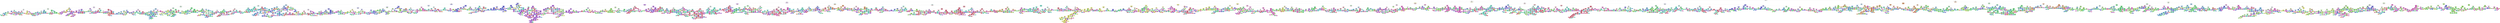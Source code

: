 digraph Tree {
node [shape=box, style="filled, rounded", color="black", fontname="helvetica"] ;
edge [fontname="helvetica"] ;
0 [label="pixel567 <= 0.01\ngini = 0.9\nsamples = 21287\nvalue = [3294, 3791, 3250, 3567, 3208, 3047, 3321, 3518, 3316\n3288]\nclass = 1", fillcolor="#fffffe"] ;
1 [label="pixel406 <= 0.9\ngini = 0.88\nsamples = 14737\nvalue = [672, 3540, 1059, 1976, 3107, 1529, 2642, 3475, 2155\n3238]\nclass = 1", fillcolor="#fffffe"] ;
0 -> 1 [labeldistance=2.5, labelangle=45, headlabel="True"] ;
2 [label="pixel270 <= 0.0\ngini = 0.86\nsamples = 8475\nvalue = [668, 229, 675, 964, 2133, 1079, 1819, 3286, 642\n1980]\nclass = 7", fillcolor="#f6ebfc"] ;
1 -> 2 ;
3 [label="pixel100 <= 0.0\ngini = 0.83\nsamples = 3246\nvalue = [115, 197, 240, 494, 605, 775, 1701, 328, 187, 493]\nclass = 6", fillcolor="#d6d5f9"] ;
2 -> 3 ;
4 [label="pixel515 <= 0.05\ngini = 0.87\nsamples = 2659\nvalue = [105, 194, 224, 490, 596, 756, 826, 328, 183, 493]\nclass = 6", fillcolor="#fbfbfe"] ;
3 -> 4 ;
5 [label="pixel159 <= 0.0\ngini = 0.84\nsamples = 1628\nvalue = [68, 151, 57, 435, 401, 669, 95, 280, 44, 353]\nclass = 5", fillcolor="#e9f4fc"] ;
4 -> 5 ;
6 [label="pixel460 <= 0.42\ngini = 0.84\nsamples = 1308\nvalue = [17, 148, 43, 420, 389, 326, 50, 280, 36, 344]\nclass = 3", fillcolor="#fbfffc"] ;
5 -> 6 ;
7 [label="pixel627 <= 0.05\ngini = 0.83\nsamples = 927\nvalue = [17, 134, 36, 388, 95, 284, 42, 266, 24, 196]\nclass = 3", fillcolor="#eefdf1"] ;
6 -> 7 ;
8 [label="pixel325 <= 0.1\ngini = 0.83\nsamples = 471\nvalue = [5, 97, 15, 82, 66, 81, 28, 210, 6, 151]\nclass = 7", fillcolor="#f6ebfc"] ;
7 -> 8 ;
9 [label="pixel517 <= 0.01\ngini = 0.83\nsamples = 224\nvalue = [5, 96, 5, 78, 35, 66, 22, 29, 4, 32]\nclass = 1", fillcolor="#fdfdf3"] ;
8 -> 9 ;
10 [label="pixel179 <= 0.02\ngini = 0.81\nsamples = 164\nvalue = [5, 18, 4, 78, 33, 66, 13, 22, 0, 27]\nclass = 3", fillcolor="#f3fdf5"] ;
9 -> 10 ;
11 [label="pixel323 <= 0.06\ngini = 0.85\nsamples = 76\nvalue = [3, 17, 4, 6, 23, 17, 8, 20, 0, 16]\nclass = 4", fillcolor="#f9fefd"] ;
10 -> 11 ;
12 [label="pixel299 <= 0.01\ngini = 0.8\nsamples = 39\nvalue = [3, 0, 4, 3, 18, 16, 8, 1, 0, 7]\nclass = 4", fillcolor="#f6fefc"] ;
11 -> 12 ;
13 [label="pixel130 <= 0.39\ngini = 0.71\nsamples = 23\nvalue = [0, 0, 4, 3, 1, 16, 8, 0, 0, 3]\nclass = 5", fillcolor="#c4e2f7"] ;
12 -> 13 ;
14 [label="pixel319 <= 0.99\ngini = 0.6\nsamples = 19\nvalue = [0, 0, 4, 3, 1, 16, 0, 0, 0, 3]\nclass = 5", fillcolor="#98ccf1"] ;
13 -> 14 ;
15 [label="pixel568 <= 0.03\ngini = 0.45\nsamples = 17\nvalue = [0, 0, 1, 3, 1, 16, 0, 0, 0, 1]\nclass = 5", fillcolor="#78bced"] ;
14 -> 15 ;
16 [label="pixel374 <= 0.3\ngini = 0.35\nsamples = 16\nvalue = [0, 0, 1, 1, 1, 16, 0, 0, 0, 1]\nclass = 5", fillcolor="#63b2ea"] ;
15 -> 16 ;
17 [label="pixel656 <= 0.46\ngini = 0.67\nsamples = 3\nvalue = [0, 0, 0, 1, 1, 0, 0, 0, 0, 1]\nclass = 3", fillcolor="#ffffff"] ;
16 -> 17 ;
18 [label="gini = 0.0\nsamples = 1\nvalue = [0, 0, 0, 0, 1, 0, 0, 0, 0, 0]\nclass = 4", fillcolor="#39e5c5"] ;
17 -> 18 ;
19 [label="pixel274 <= 0.49\ngini = 0.5\nsamples = 2\nvalue = [0, 0, 0, 1, 0, 0, 0, 0, 0, 1]\nclass = 3", fillcolor="#ffffff"] ;
17 -> 19 ;
20 [label="gini = 0.0\nsamples = 1\nvalue = [0, 0, 0, 1, 0, 0, 0, 0, 0, 0]\nclass = 3", fillcolor="#39e55e"] ;
19 -> 20 ;
21 [label="gini = 0.0\nsamples = 1\nvalue = [0, 0, 0, 0, 0, 0, 0, 0, 0, 1]\nclass = 9", fillcolor="#e53958"] ;
19 -> 21 ;
22 [label="pixel445 <= 0.33\ngini = 0.11\nsamples = 13\nvalue = [0, 0, 1, 0, 0, 16, 0, 0, 0, 0]\nclass = 5", fillcolor="#45a3e7"] ;
16 -> 22 ;
23 [label="gini = 0.0\nsamples = 12\nvalue = [0, 0, 0, 0, 0, 16, 0, 0, 0, 0]\nclass = 5", fillcolor="#399de5"] ;
22 -> 23 ;
24 [label="gini = 0.0\nsamples = 1\nvalue = [0, 0, 1, 0, 0, 0, 0, 0, 0, 0]\nclass = 2", fillcolor="#7be539"] ;
22 -> 24 ;
25 [label="gini = 0.0\nsamples = 1\nvalue = [0, 0, 0, 2, 0, 0, 0, 0, 0, 0]\nclass = 3", fillcolor="#39e55e"] ;
15 -> 25 ;
26 [label="pixel494 <= 0.19\ngini = 0.48\nsamples = 2\nvalue = [0, 0, 3, 0, 0, 0, 0, 0, 0, 2]\nclass = 2", fillcolor="#d3f6bd"] ;
14 -> 26 ;
27 [label="gini = 0.0\nsamples = 1\nvalue = [0, 0, 3, 0, 0, 0, 0, 0, 0, 0]\nclass = 2", fillcolor="#7be539"] ;
26 -> 27 ;
28 [label="gini = 0.0\nsamples = 1\nvalue = [0, 0, 0, 0, 0, 0, 0, 0, 0, 2]\nclass = 9", fillcolor="#e53958"] ;
26 -> 28 ;
29 [label="gini = 0.0\nsamples = 4\nvalue = [0, 0, 0, 0, 0, 0, 8, 0, 0, 0]\nclass = 6", fillcolor="#3c39e5"] ;
13 -> 29 ;
30 [label="pixel428 <= 0.25\ngini = 0.5\nsamples = 16\nvalue = [3, 0, 0, 0, 17, 0, 0, 1, 0, 4]\nclass = 4", fillcolor="#84efdb"] ;
12 -> 30 ;
31 [label="pixel211 <= 0.89\ngini = 0.67\nsamples = 6\nvalue = [3, 0, 0, 0, 1, 0, 0, 1, 0, 4]\nclass = 9", fillcolor="#fbdee3"] ;
30 -> 31 ;
32 [label="pixel385 <= 0.02\ngini = 0.5\nsamples = 4\nvalue = [0, 0, 0, 0, 1, 0, 0, 1, 0, 4]\nclass = 9", fillcolor="#ef889b"] ;
31 -> 32 ;
33 [label="gini = 0.0\nsamples = 2\nvalue = [0, 0, 0, 0, 0, 0, 0, 0, 0, 4]\nclass = 9", fillcolor="#e53958"] ;
32 -> 33 ;
34 [label="pixel399 <= 0.1\ngini = 0.5\nsamples = 2\nvalue = [0, 0, 0, 0, 1, 0, 0, 1, 0, 0]\nclass = 4", fillcolor="#ffffff"] ;
32 -> 34 ;
35 [label="gini = 0.0\nsamples = 1\nvalue = [0, 0, 0, 0, 0, 0, 0, 1, 0, 0]\nclass = 7", fillcolor="#a339e5"] ;
34 -> 35 ;
36 [label="gini = 0.0\nsamples = 1\nvalue = [0, 0, 0, 0, 1, 0, 0, 0, 0, 0]\nclass = 4", fillcolor="#39e5c5"] ;
34 -> 36 ;
37 [label="gini = 0.0\nsamples = 2\nvalue = [3, 0, 0, 0, 0, 0, 0, 0, 0, 0]\nclass = 0", fillcolor="#e58139"] ;
31 -> 37 ;
38 [label="gini = 0.0\nsamples = 10\nvalue = [0, 0, 0, 0, 16, 0, 0, 0, 0, 0]\nclass = 4", fillcolor="#39e5c5"] ;
30 -> 38 ;
39 [label="pixel546 <= 0.1\ngini = 0.74\nsamples = 37\nvalue = [0, 17, 0, 3, 5, 1, 0, 19, 0, 9]\nclass = 7", fillcolor="#faf4fe"] ;
11 -> 39 ;
40 [label="pixel211 <= 0.05\ngini = 0.74\nsamples = 20\nvalue = [0, 1, 0, 3, 5, 1, 0, 11, 0, 7]\nclass = 7", fillcolor="#edd9fa"] ;
39 -> 40 ;
41 [label="pixel509 <= 0.0\ngini = 0.44\nsamples = 10\nvalue = [0, 1, 0, 1, 2, 0, 0, 11, 0, 0]\nclass = 7", fillcolor="#bf76ed"] ;
40 -> 41 ;
42 [label="pixel347 <= 0.68\ngini = 0.27\nsamples = 8\nvalue = [0, 1, 0, 1, 0, 0, 0, 11, 0, 0]\nclass = 7", fillcolor="#b25ae9"] ;
41 -> 42 ;
43 [label="pixel290 <= 0.34\ngini = 0.15\nsamples = 7\nvalue = [0, 1, 0, 0, 0, 0, 0, 11, 0, 0]\nclass = 7", fillcolor="#ab4be7"] ;
42 -> 43 ;
44 [label="pixel229 <= 0.35\ngini = 0.5\nsamples = 2\nvalue = [0, 1, 0, 0, 0, 0, 0, 1, 0, 0]\nclass = 1", fillcolor="#ffffff"] ;
43 -> 44 ;
45 [label="gini = 0.0\nsamples = 1\nvalue = [0, 1, 0, 0, 0, 0, 0, 0, 0, 0]\nclass = 1", fillcolor="#e2e539"] ;
44 -> 45 ;
46 [label="gini = 0.0\nsamples = 1\nvalue = [0, 0, 0, 0, 0, 0, 0, 1, 0, 0]\nclass = 7", fillcolor="#a339e5"] ;
44 -> 46 ;
47 [label="gini = 0.0\nsamples = 5\nvalue = [0, 0, 0, 0, 0, 0, 0, 10, 0, 0]\nclass = 7", fillcolor="#a339e5"] ;
43 -> 47 ;
48 [label="gini = 0.0\nsamples = 1\nvalue = [0, 0, 0, 1, 0, 0, 0, 0, 0, 0]\nclass = 3", fillcolor="#39e55e"] ;
42 -> 48 ;
49 [label="gini = 0.0\nsamples = 2\nvalue = [0, 0, 0, 0, 2, 0, 0, 0, 0, 0]\nclass = 4", fillcolor="#39e5c5"] ;
41 -> 49 ;
50 [label="pixel290 <= 0.04\ngini = 0.63\nsamples = 10\nvalue = [0, 0, 0, 2, 3, 1, 0, 0, 0, 7]\nclass = 9", fillcolor="#f5b0bc"] ;
40 -> 50 ;
51 [label="pixel655 <= 0.46\ngini = 0.53\nsamples = 6\nvalue = [0, 0, 0, 2, 0, 1, 0, 0, 0, 5]\nclass = 9", fillcolor="#f29cac"] ;
50 -> 51 ;
52 [label="pixel294 <= 0.13\ngini = 0.41\nsamples = 5\nvalue = [0, 0, 0, 2, 0, 0, 0, 0, 0, 5]\nclass = 9", fillcolor="#ef889b"] ;
51 -> 52 ;
53 [label="gini = 0.0\nsamples = 2\nvalue = [0, 0, 0, 0, 0, 0, 0, 0, 0, 4]\nclass = 9", fillcolor="#e53958"] ;
52 -> 53 ;
54 [label="pixel268 <= 1.0\ngini = 0.44\nsamples = 3\nvalue = [0, 0, 0, 2, 0, 0, 0, 0, 0, 1]\nclass = 3", fillcolor="#9cf2ae"] ;
52 -> 54 ;
55 [label="gini = 0.0\nsamples = 2\nvalue = [0, 0, 0, 2, 0, 0, 0, 0, 0, 0]\nclass = 3", fillcolor="#39e55e"] ;
54 -> 55 ;
56 [label="gini = 0.0\nsamples = 1\nvalue = [0, 0, 0, 0, 0, 0, 0, 0, 0, 1]\nclass = 9", fillcolor="#e53958"] ;
54 -> 56 ;
57 [label="gini = 0.0\nsamples = 1\nvalue = [0, 0, 0, 0, 0, 1, 0, 0, 0, 0]\nclass = 5", fillcolor="#399de5"] ;
51 -> 57 ;
58 [label="pixel209 <= 0.4\ngini = 0.48\nsamples = 4\nvalue = [0, 0, 0, 0, 3, 0, 0, 0, 0, 2]\nclass = 4", fillcolor="#bdf6ec"] ;
50 -> 58 ;
59 [label="gini = 0.0\nsamples = 2\nvalue = [0, 0, 0, 0, 3, 0, 0, 0, 0, 0]\nclass = 4", fillcolor="#39e5c5"] ;
58 -> 59 ;
60 [label="gini = 0.0\nsamples = 2\nvalue = [0, 0, 0, 0, 0, 0, 0, 0, 0, 2]\nclass = 9", fillcolor="#e53958"] ;
58 -> 60 ;
61 [label="pixel343 <= 0.02\ngini = 0.52\nsamples = 17\nvalue = [0, 16, 0, 0, 0, 0, 0, 8, 0, 2]\nclass = 1", fillcolor="#f2f3a7"] ;
39 -> 61 ;
62 [label="pixel436 <= 0.55\ngini = 0.43\nsamples = 16\nvalue = [0, 16, 0, 0, 0, 0, 0, 4, 0, 2]\nclass = 1", fillcolor="#ecee7b"] ;
61 -> 62 ;
63 [label="pixel408 <= 0.14\ngini = 0.12\nsamples = 11\nvalue = [0, 14, 0, 0, 0, 0, 0, 0, 0, 1]\nclass = 1", fillcolor="#e4e747"] ;
62 -> 63 ;
64 [label="gini = 0.0\nsamples = 9\nvalue = [0, 13, 0, 0, 0, 0, 0, 0, 0, 0]\nclass = 1", fillcolor="#e2e539"] ;
63 -> 64 ;
65 [label="pixel713 <= 0.37\ngini = 0.5\nsamples = 2\nvalue = [0, 1, 0, 0, 0, 0, 0, 0, 0, 1]\nclass = 1", fillcolor="#ffffff"] ;
63 -> 65 ;
66 [label="gini = 0.0\nsamples = 1\nvalue = [0, 1, 0, 0, 0, 0, 0, 0, 0, 0]\nclass = 1", fillcolor="#e2e539"] ;
65 -> 66 ;
67 [label="gini = 0.0\nsamples = 1\nvalue = [0, 0, 0, 0, 0, 0, 0, 0, 0, 1]\nclass = 9", fillcolor="#e53958"] ;
65 -> 67 ;
68 [label="pixel434 <= 0.02\ngini = 0.57\nsamples = 5\nvalue = [0, 2, 0, 0, 0, 0, 0, 4, 0, 1]\nclass = 7", fillcolor="#dab0f5"] ;
62 -> 68 ;
69 [label="pixel184 <= 0.92\ngini = 0.44\nsamples = 2\nvalue = [0, 2, 0, 0, 0, 0, 0, 0, 0, 1]\nclass = 1", fillcolor="#f0f29c"] ;
68 -> 69 ;
70 [label="gini = 0.0\nsamples = 1\nvalue = [0, 2, 0, 0, 0, 0, 0, 0, 0, 0]\nclass = 1", fillcolor="#e2e539"] ;
69 -> 70 ;
71 [label="gini = 0.0\nsamples = 1\nvalue = [0, 0, 0, 0, 0, 0, 0, 0, 0, 1]\nclass = 9", fillcolor="#e53958"] ;
69 -> 71 ;
72 [label="gini = 0.0\nsamples = 3\nvalue = [0, 0, 0, 0, 0, 0, 0, 4, 0, 0]\nclass = 7", fillcolor="#a339e5"] ;
68 -> 72 ;
73 [label="gini = 0.0\nsamples = 1\nvalue = [0, 0, 0, 0, 0, 0, 0, 4, 0, 0]\nclass = 7", fillcolor="#a339e5"] ;
61 -> 73 ;
74 [label="pixel294 <= 0.05\ngini = 0.66\nsamples = 88\nvalue = [2, 1, 0, 72, 10, 49, 5, 2, 0, 11]\nclass = 3", fillcolor="#d3f9db"] ;
10 -> 74 ;
75 [label="pixel211 <= 0.68\ngini = 0.65\nsamples = 45\nvalue = [2, 0, 0, 18, 8, 46, 5, 1, 0, 5]\nclass = 5", fillcolor="#acd6f4"] ;
74 -> 75 ;
76 [label="pixel328 <= 0.03\ngini = 0.78\nsamples = 29\nvalue = [2, 0, 0, 13, 8, 14, 5, 1, 0, 4]\nclass = 5", fillcolor="#f9fcfe"] ;
75 -> 76 ;
77 [label="pixel157 <= 0.18\ngini = 0.65\nsamples = 18\nvalue = [0, 0, 0, 13, 2, 14, 2, 0, 0, 2]\nclass = 5", fillcolor="#f5fafe"] ;
76 -> 77 ;
78 [label="pixel639 <= 0.14\ngini = 0.63\nsamples = 14\nvalue = [0, 0, 0, 13, 2, 4, 2, 0, 0, 2]\nclass = 3", fillcolor="#a1f3b3"] ;
77 -> 78 ;
79 [label="pixel574 <= 0.18\ngini = 0.54\nsamples = 13\nvalue = [0, 0, 0, 13, 2, 1, 2, 0, 0, 2]\nclass = 3", fillcolor="#86ef9d"] ;
78 -> 79 ;
80 [label="pixel604 <= 0.47\ngini = 0.32\nsamples = 10\nvalue = [0, 0, 0, 13, 0, 1, 0, 0, 0, 2]\nclass = 3", fillcolor="#63eb80"] ;
79 -> 80 ;
81 [label="gini = 0.0\nsamples = 8\nvalue = [0, 0, 0, 13, 0, 0, 0, 0, 0, 0]\nclass = 3", fillcolor="#39e55e"] ;
80 -> 81 ;
82 [label="pixel464 <= 0.16\ngini = 0.44\nsamples = 2\nvalue = [0, 0, 0, 0, 0, 1, 0, 0, 0, 2]\nclass = 9", fillcolor="#f29cac"] ;
80 -> 82 ;
83 [label="gini = 0.0\nsamples = 1\nvalue = [0, 0, 0, 0, 0, 1, 0, 0, 0, 0]\nclass = 5", fillcolor="#399de5"] ;
82 -> 83 ;
84 [label="gini = 0.0\nsamples = 1\nvalue = [0, 0, 0, 0, 0, 0, 0, 0, 0, 2]\nclass = 9", fillcolor="#e53958"] ;
82 -> 84 ;
85 [label="pixel525 <= 0.05\ngini = 0.5\nsamples = 3\nvalue = [0, 0, 0, 0, 2, 0, 2, 0, 0, 0]\nclass = 4", fillcolor="#ffffff"] ;
79 -> 85 ;
86 [label="gini = 0.0\nsamples = 1\nvalue = [0, 0, 0, 0, 2, 0, 0, 0, 0, 0]\nclass = 4", fillcolor="#39e5c5"] ;
85 -> 86 ;
87 [label="gini = 0.0\nsamples = 2\nvalue = [0, 0, 0, 0, 0, 0, 2, 0, 0, 0]\nclass = 6", fillcolor="#3c39e5"] ;
85 -> 87 ;
88 [label="gini = 0.0\nsamples = 1\nvalue = [0, 0, 0, 0, 0, 3, 0, 0, 0, 0]\nclass = 5", fillcolor="#399de5"] ;
78 -> 88 ;
89 [label="gini = 0.0\nsamples = 4\nvalue = [0, 0, 0, 0, 0, 10, 0, 0, 0, 0]\nclass = 5", fillcolor="#399de5"] ;
77 -> 89 ;
90 [label="pixel512 <= 0.45\ngini = 0.72\nsamples = 11\nvalue = [2, 0, 0, 0, 6, 0, 3, 1, 0, 2]\nclass = 4", fillcolor="#c9f8ef"] ;
76 -> 90 ;
91 [label="pixel411 <= 0.01\ngini = 0.49\nsamples = 9\nvalue = [0, 0, 0, 0, 6, 0, 0, 1, 0, 2]\nclass = 4", fillcolor="#8ef0de"] ;
90 -> 91 ;
92 [label="gini = 0.0\nsamples = 1\nvalue = [0, 0, 0, 0, 0, 0, 0, 1, 0, 0]\nclass = 7", fillcolor="#a339e5"] ;
91 -> 92 ;
93 [label="pixel346 <= 0.09\ngini = 0.38\nsamples = 8\nvalue = [0, 0, 0, 0, 6, 0, 0, 0, 0, 2]\nclass = 4", fillcolor="#7beed8"] ;
91 -> 93 ;
94 [label="gini = 0.0\nsamples = 2\nvalue = [0, 0, 0, 0, 0, 0, 0, 0, 0, 2]\nclass = 9", fillcolor="#e53958"] ;
93 -> 94 ;
95 [label="gini = 0.0\nsamples = 6\nvalue = [0, 0, 0, 0, 6, 0, 0, 0, 0, 0]\nclass = 4", fillcolor="#39e5c5"] ;
93 -> 95 ;
96 [label="pixel327 <= 0.09\ngini = 0.48\nsamples = 2\nvalue = [2, 0, 0, 0, 0, 0, 3, 0, 0, 0]\nclass = 6", fillcolor="#bebdf6"] ;
90 -> 96 ;
97 [label="gini = 0.0\nsamples = 1\nvalue = [2, 0, 0, 0, 0, 0, 0, 0, 0, 0]\nclass = 0", fillcolor="#e58139"] ;
96 -> 97 ;
98 [label="gini = 0.0\nsamples = 1\nvalue = [0, 0, 0, 0, 0, 0, 3, 0, 0, 0]\nclass = 6", fillcolor="#3c39e5"] ;
96 -> 98 ;
99 [label="pixel623 <= 0.06\ngini = 0.27\nsamples = 16\nvalue = [0, 0, 0, 5, 0, 32, 0, 0, 0, 1]\nclass = 5", fillcolor="#5dafea"] ;
75 -> 99 ;
100 [label="pixel210 <= 0.57\ngini = 0.11\nsamples = 14\nvalue = [0, 0, 0, 1, 0, 32, 0, 0, 0, 1]\nclass = 5", fillcolor="#45a3e7"] ;
99 -> 100 ;
101 [label="gini = 0.0\nsamples = 1\nvalue = [0, 0, 0, 1, 0, 0, 0, 0, 0, 0]\nclass = 3", fillcolor="#39e55e"] ;
100 -> 101 ;
102 [label="pixel268 <= 0.18\ngini = 0.06\nsamples = 13\nvalue = [0, 0, 0, 0, 0, 32, 0, 0, 0, 1]\nclass = 5", fillcolor="#3fa0e6"] ;
100 -> 102 ;
103 [label="gini = 0.0\nsamples = 12\nvalue = [0, 0, 0, 0, 0, 32, 0, 0, 0, 0]\nclass = 5", fillcolor="#399de5"] ;
102 -> 103 ;
104 [label="gini = 0.0\nsamples = 1\nvalue = [0, 0, 0, 0, 0, 0, 0, 0, 0, 1]\nclass = 9", fillcolor="#e53958"] ;
102 -> 104 ;
105 [label="gini = 0.0\nsamples = 2\nvalue = [0, 0, 0, 4, 0, 0, 0, 0, 0, 0]\nclass = 3", fillcolor="#39e55e"] ;
99 -> 105 ;
106 [label="pixel215 <= 0.49\ngini = 0.34\nsamples = 43\nvalue = [0, 1, 0, 54, 2, 3, 0, 1, 0, 6]\nclass = 3", fillcolor="#63eb80"] ;
74 -> 106 ;
107 [label="pixel633 <= 0.01\ngini = 0.28\nsamples = 42\nvalue = [0, 1, 0, 54, 2, 0, 0, 1, 0, 6]\nclass = 3", fillcolor="#5be97a"] ;
106 -> 107 ;
108 [label="pixel577 <= 0.01\ngini = 0.61\nsamples = 7\nvalue = [0, 0, 0, 6, 2, 0, 0, 0, 0, 6]\nclass = 3", fillcolor="#ffffff"] ;
107 -> 108 ;
109 [label="pixel547 <= 0.46\ngini = 0.56\nsamples = 4\nvalue = [0, 0, 0, 2, 2, 0, 0, 0, 0, 6]\nclass = 9", fillcolor="#f29cac"] ;
108 -> 109 ;
110 [label="gini = 0.0\nsamples = 1\nvalue = [0, 0, 0, 0, 2, 0, 0, 0, 0, 0]\nclass = 4", fillcolor="#39e5c5"] ;
109 -> 110 ;
111 [label="pixel345 <= 0.12\ngini = 0.38\nsamples = 3\nvalue = [0, 0, 0, 2, 0, 0, 0, 0, 0, 6]\nclass = 9", fillcolor="#ee7b90"] ;
109 -> 111 ;
112 [label="gini = 0.0\nsamples = 1\nvalue = [0, 0, 0, 2, 0, 0, 0, 0, 0, 0]\nclass = 3", fillcolor="#39e55e"] ;
111 -> 112 ;
113 [label="gini = 0.0\nsamples = 2\nvalue = [0, 0, 0, 0, 0, 0, 0, 0, 0, 6]\nclass = 9", fillcolor="#e53958"] ;
111 -> 113 ;
114 [label="gini = 0.0\nsamples = 3\nvalue = [0, 0, 0, 4, 0, 0, 0, 0, 0, 0]\nclass = 3", fillcolor="#39e55e"] ;
108 -> 114 ;
115 [label="pixel181 <= 0.15\ngini = 0.08\nsamples = 35\nvalue = [0, 1, 0, 48, 0, 0, 0, 1, 0, 0]\nclass = 3", fillcolor="#41e665"] ;
107 -> 115 ;
116 [label="pixel634 <= 0.5\ngini = 0.44\nsamples = 2\nvalue = [0, 0, 0, 2, 0, 0, 0, 1, 0, 0]\nclass = 3", fillcolor="#9cf2ae"] ;
115 -> 116 ;
117 [label="gini = 0.0\nsamples = 1\nvalue = [0, 0, 0, 0, 0, 0, 0, 1, 0, 0]\nclass = 7", fillcolor="#a339e5"] ;
116 -> 117 ;
118 [label="gini = 0.0\nsamples = 1\nvalue = [0, 0, 0, 2, 0, 0, 0, 0, 0, 0]\nclass = 3", fillcolor="#39e55e"] ;
116 -> 118 ;
119 [label="pixel264 <= 0.96\ngini = 0.04\nsamples = 33\nvalue = [0, 1, 0, 46, 0, 0, 0, 0, 0, 0]\nclass = 3", fillcolor="#3de662"] ;
115 -> 119 ;
120 [label="gini = 0.0\nsamples = 32\nvalue = [0, 0, 0, 46, 0, 0, 0, 0, 0, 0]\nclass = 3", fillcolor="#39e55e"] ;
119 -> 120 ;
121 [label="gini = 0.0\nsamples = 1\nvalue = [0, 1, 0, 0, 0, 0, 0, 0, 0, 0]\nclass = 1", fillcolor="#e2e539"] ;
119 -> 121 ;
122 [label="gini = 0.0\nsamples = 1\nvalue = [0, 0, 0, 0, 0, 3, 0, 0, 0, 0]\nclass = 5", fillcolor="#399de5"] ;
106 -> 122 ;
123 [label="pixel512 <= 0.26\ngini = 0.44\nsamples = 60\nvalue = [0, 78, 1, 0, 2, 0, 9, 7, 4, 5]\nclass = 1", fillcolor="#eaed72"] ;
9 -> 123 ;
124 [label="pixel374 <= 0.03\ngini = 0.34\nsamples = 54\nvalue = [0, 78, 1, 0, 2, 0, 0, 7, 4, 5]\nclass = 1", fillcolor="#e8ea63"] ;
123 -> 124 ;
125 [label="pixel350 <= 0.07\ngini = 0.22\nsamples = 49\nvalue = [0, 78, 1, 0, 0, 0, 0, 7, 1, 2]\nclass = 1", fillcolor="#e6e854"] ;
124 -> 125 ;
126 [label="pixel353 <= 0.02\ngini = 0.68\nsamples = 6\nvalue = [0, 1, 1, 0, 0, 0, 0, 5, 1, 2]\nclass = 7", fillcolor="#dcb5f5"] ;
125 -> 126 ;
127 [label="pixel521 <= 0.41\ngini = 0.45\nsamples = 4\nvalue = [0, 1, 0, 0, 0, 0, 0, 5, 1, 0]\nclass = 7", fillcolor="#c27bee"] ;
126 -> 127 ;
128 [label="pixel327 <= 0.06\ngini = 0.28\nsamples = 3\nvalue = [0, 1, 0, 0, 0, 0, 0, 5, 0, 0]\nclass = 7", fillcolor="#b561ea"] ;
127 -> 128 ;
129 [label="pixel686 <= 0.45\ngini = 0.44\nsamples = 2\nvalue = [0, 1, 0, 0, 0, 0, 0, 2, 0, 0]\nclass = 7", fillcolor="#d19cf2"] ;
128 -> 129 ;
130 [label="gini = 0.0\nsamples = 1\nvalue = [0, 1, 0, 0, 0, 0, 0, 0, 0, 0]\nclass = 1", fillcolor="#e2e539"] ;
129 -> 130 ;
131 [label="gini = 0.0\nsamples = 1\nvalue = [0, 0, 0, 0, 0, 0, 0, 2, 0, 0]\nclass = 7", fillcolor="#a339e5"] ;
129 -> 131 ;
132 [label="gini = 0.0\nsamples = 1\nvalue = [0, 0, 0, 0, 0, 0, 0, 3, 0, 0]\nclass = 7", fillcolor="#a339e5"] ;
128 -> 132 ;
133 [label="gini = 0.0\nsamples = 1\nvalue = [0, 0, 0, 0, 0, 0, 0, 0, 1, 0]\nclass = 8", fillcolor="#e539c0"] ;
127 -> 133 ;
134 [label="pixel378 <= 0.14\ngini = 0.44\nsamples = 2\nvalue = [0, 0, 1, 0, 0, 0, 0, 0, 0, 2]\nclass = 9", fillcolor="#f29cac"] ;
126 -> 134 ;
135 [label="gini = 0.0\nsamples = 1\nvalue = [0, 0, 1, 0, 0, 0, 0, 0, 0, 0]\nclass = 2", fillcolor="#7be539"] ;
134 -> 135 ;
136 [label="gini = 0.0\nsamples = 1\nvalue = [0, 0, 0, 0, 0, 0, 0, 0, 0, 2]\nclass = 9", fillcolor="#e53958"] ;
134 -> 136 ;
137 [label="pixel711 <= 0.1\ngini = 0.05\nsamples = 43\nvalue = [0, 77, 0, 0, 0, 0, 0, 2, 0, 0]\nclass = 1", fillcolor="#e3e63e"] ;
125 -> 137 ;
138 [label="gini = 0.0\nsamples = 42\nvalue = [0, 77, 0, 0, 0, 0, 0, 0, 0, 0]\nclass = 1", fillcolor="#e2e539"] ;
137 -> 138 ;
139 [label="gini = 0.0\nsamples = 1\nvalue = [0, 0, 0, 0, 0, 0, 0, 2, 0, 0]\nclass = 7", fillcolor="#a339e5"] ;
137 -> 139 ;
140 [label="pixel523 <= 0.5\ngini = 0.66\nsamples = 5\nvalue = [0, 0, 0, 0, 2, 0, 0, 0, 3, 3]\nclass = 8", fillcolor="#ffffff"] ;
124 -> 140 ;
141 [label="pixel323 <= 0.96\ngini = 0.48\nsamples = 4\nvalue = [0, 0, 0, 0, 2, 0, 0, 0, 0, 3]\nclass = 9", fillcolor="#f6bdc7"] ;
140 -> 141 ;
142 [label="gini = 0.0\nsamples = 2\nvalue = [0, 0, 0, 0, 2, 0, 0, 0, 0, 0]\nclass = 4", fillcolor="#39e5c5"] ;
141 -> 142 ;
143 [label="gini = 0.0\nsamples = 2\nvalue = [0, 0, 0, 0, 0, 0, 0, 0, 0, 3]\nclass = 9", fillcolor="#e53958"] ;
141 -> 143 ;
144 [label="gini = 0.0\nsamples = 1\nvalue = [0, 0, 0, 0, 0, 0, 0, 0, 3, 0]\nclass = 8", fillcolor="#e539c0"] ;
140 -> 144 ;
145 [label="gini = 0.0\nsamples = 6\nvalue = [0, 0, 0, 0, 0, 0, 9, 0, 0, 0]\nclass = 6", fillcolor="#3c39e5"] ;
123 -> 145 ;
146 [label="pixel404 <= 0.0\ngini = 0.65\nsamples = 247\nvalue = [0, 1, 10, 4, 31, 15, 6, 181, 2, 119]\nclass = 7", fillcolor="#e8cef9"] ;
8 -> 146 ;
147 [label="pixel151 <= 0.03\ngini = 0.41\nsamples = 150\nvalue = [0, 0, 7, 3, 1, 12, 5, 168, 0, 26]\nclass = 7", fillcolor="#bc70ec"] ;
146 -> 147 ;
148 [label="pixel186 <= 0.08\ngini = 0.33\nsamples = 141\nvalue = [0, 0, 3, 1, 1, 10, 1, 168, 0, 24]\nclass = 7", fillcolor="#b764eb"] ;
147 -> 148 ;
149 [label="pixel375 <= 0.42\ngini = 0.27\nsamples = 135\nvalue = [0, 0, 3, 0, 1, 2, 1, 168, 0, 23]\nclass = 7", fillcolor="#b35be9"] ;
148 -> 149 ;
150 [label="pixel460 <= 0.05\ngini = 0.19\nsamples = 119\nvalue = [0, 0, 2, 0, 0, 2, 0, 159, 0, 14]\nclass = 7", fillcolor="#ad4fe8"] ;
149 -> 150 ;
151 [label="pixel683 <= 0.81\ngini = 0.15\nsamples = 115\nvalue = [0, 0, 2, 0, 0, 2, 0, 158, 0, 10]\nclass = 7", fillcolor="#ab4ae7"] ;
150 -> 151 ;
152 [label="pixel320 <= 0.15\ngini = 0.13\nsamples = 114\nvalue = [0, 0, 2, 0, 0, 0, 0, 158, 0, 10]\nclass = 7", fillcolor="#aa48e7"] ;
151 -> 152 ;
153 [label="pixel207 <= 0.01\ngini = 0.04\nsamples = 71\nvalue = [0, 0, 2, 0, 0, 0, 0, 108, 0, 0]\nclass = 7", fillcolor="#a53de5"] ;
152 -> 153 ;
154 [label="pixel583 <= 0.3\ngini = 0.19\nsamples = 15\nvalue = [0, 0, 2, 0, 0, 0, 0, 17, 0, 0]\nclass = 7", fillcolor="#ae50e8"] ;
153 -> 154 ;
155 [label="pixel555 <= 0.04\ngini = 0.1\nsamples = 14\nvalue = [0, 0, 1, 0, 0, 0, 0, 17, 0, 0]\nclass = 7", fillcolor="#a845e7"] ;
154 -> 155 ;
156 [label="gini = 0.0\nsamples = 13\nvalue = [0, 0, 0, 0, 0, 0, 0, 17, 0, 0]\nclass = 7", fillcolor="#a339e5"] ;
155 -> 156 ;
157 [label="gini = 0.0\nsamples = 1\nvalue = [0, 0, 1, 0, 0, 0, 0, 0, 0, 0]\nclass = 2", fillcolor="#7be539"] ;
155 -> 157 ;
158 [label="gini = 0.0\nsamples = 1\nvalue = [0, 0, 1, 0, 0, 0, 0, 0, 0, 0]\nclass = 2", fillcolor="#7be539"] ;
154 -> 158 ;
159 [label="gini = 0.0\nsamples = 56\nvalue = [0, 0, 0, 0, 0, 0, 0, 91, 0, 0]\nclass = 7", fillcolor="#a339e5"] ;
153 -> 159 ;
160 [label="pixel491 <= 0.6\ngini = 0.28\nsamples = 43\nvalue = [0, 0, 0, 0, 0, 0, 0, 50, 0, 10]\nclass = 7", fillcolor="#b561ea"] ;
152 -> 160 ;
161 [label="gini = 0.0\nsamples = 32\nvalue = [0, 0, 0, 0, 0, 0, 0, 42, 0, 0]\nclass = 7", fillcolor="#a339e5"] ;
160 -> 161 ;
162 [label="pixel181 <= 0.33\ngini = 0.49\nsamples = 11\nvalue = [0, 0, 0, 0, 0, 0, 0, 8, 0, 10]\nclass = 9", fillcolor="#fad7de"] ;
160 -> 162 ;
163 [label="pixel601 <= 0.87\ngini = 0.47\nsamples = 8\nvalue = [0, 0, 0, 0, 0, 0, 0, 8, 0, 5]\nclass = 7", fillcolor="#dcb5f5"] ;
162 -> 163 ;
164 [label="pixel266 <= 0.56\ngini = 0.47\nsamples = 4\nvalue = [0, 0, 0, 0, 0, 0, 0, 3, 0, 5]\nclass = 9", fillcolor="#f5b0bc"] ;
163 -> 164 ;
165 [label="gini = 0.0\nsamples = 2\nvalue = [0, 0, 0, 0, 0, 0, 0, 0, 0, 5]\nclass = 9", fillcolor="#e53958"] ;
164 -> 165 ;
166 [label="gini = 0.0\nsamples = 2\nvalue = [0, 0, 0, 0, 0, 0, 0, 3, 0, 0]\nclass = 7", fillcolor="#a339e5"] ;
164 -> 166 ;
167 [label="gini = 0.0\nsamples = 4\nvalue = [0, 0, 0, 0, 0, 0, 0, 5, 0, 0]\nclass = 7", fillcolor="#a339e5"] ;
163 -> 167 ;
168 [label="gini = 0.0\nsamples = 3\nvalue = [0, 0, 0, 0, 0, 0, 0, 0, 0, 5]\nclass = 9", fillcolor="#e53958"] ;
162 -> 168 ;
169 [label="gini = 0.0\nsamples = 1\nvalue = [0, 0, 0, 0, 0, 2, 0, 0, 0, 0]\nclass = 5", fillcolor="#399de5"] ;
151 -> 169 ;
170 [label="pixel443 <= 0.28\ngini = 0.32\nsamples = 4\nvalue = [0, 0, 0, 0, 0, 0, 0, 1, 0, 4]\nclass = 9", fillcolor="#ec6a82"] ;
150 -> 170 ;
171 [label="gini = 0.0\nsamples = 3\nvalue = [0, 0, 0, 0, 0, 0, 0, 0, 0, 4]\nclass = 9", fillcolor="#e53958"] ;
170 -> 171 ;
172 [label="gini = 0.0\nsamples = 1\nvalue = [0, 0, 0, 0, 0, 0, 0, 1, 0, 0]\nclass = 7", fillcolor="#a339e5"] ;
170 -> 172 ;
173 [label="pixel376 <= 0.43\ngini = 0.63\nsamples = 16\nvalue = [0, 0, 1, 0, 1, 0, 1, 9, 0, 9]\nclass = 7", fillcolor="#ffffff"] ;
149 -> 173 ;
174 [label="pixel325 <= 0.25\ngini = 0.37\nsamples = 7\nvalue = [0, 0, 1, 0, 0, 0, 1, 7, 0, 0]\nclass = 7", fillcolor="#ba6aec"] ;
173 -> 174 ;
175 [label="gini = 0.0\nsamples = 1\nvalue = [0, 0, 0, 0, 0, 0, 1, 0, 0, 0]\nclass = 6", fillcolor="#3c39e5"] ;
174 -> 175 ;
176 [label="pixel490 <= 0.96\ngini = 0.22\nsamples = 6\nvalue = [0, 0, 1, 0, 0, 0, 0, 7, 0, 0]\nclass = 7", fillcolor="#b055e9"] ;
174 -> 176 ;
177 [label="gini = 0.0\nsamples = 5\nvalue = [0, 0, 0, 0, 0, 0, 0, 7, 0, 0]\nclass = 7", fillcolor="#a339e5"] ;
176 -> 177 ;
178 [label="gini = 0.0\nsamples = 1\nvalue = [0, 0, 1, 0, 0, 0, 0, 0, 0, 0]\nclass = 2", fillcolor="#7be539"] ;
176 -> 178 ;
179 [label="pixel467 <= 0.5\ngini = 0.4\nsamples = 9\nvalue = [0, 0, 0, 0, 1, 0, 0, 2, 0, 9]\nclass = 9", fillcolor="#ed748a"] ;
173 -> 179 ;
180 [label="pixel600 <= 0.04\ngini = 0.18\nsamples = 7\nvalue = [0, 0, 0, 0, 1, 0, 0, 0, 0, 9]\nclass = 9", fillcolor="#e84f6b"] ;
179 -> 180 ;
181 [label="gini = 0.0\nsamples = 6\nvalue = [0, 0, 0, 0, 0, 0, 0, 0, 0, 9]\nclass = 9", fillcolor="#e53958"] ;
180 -> 181 ;
182 [label="gini = 0.0\nsamples = 1\nvalue = [0, 0, 0, 0, 1, 0, 0, 0, 0, 0]\nclass = 4", fillcolor="#39e5c5"] ;
180 -> 182 ;
183 [label="gini = 0.0\nsamples = 2\nvalue = [0, 0, 0, 0, 0, 0, 0, 2, 0, 0]\nclass = 7", fillcolor="#a339e5"] ;
179 -> 183 ;
184 [label="pixel579 <= 0.13\ngini = 0.34\nsamples = 6\nvalue = [0, 0, 0, 1, 0, 8, 0, 0, 0, 1]\nclass = 5", fillcolor="#65b3eb"] ;
148 -> 184 ;
185 [label="gini = 0.0\nsamples = 4\nvalue = [0, 0, 0, 0, 0, 8, 0, 0, 0, 0]\nclass = 5", fillcolor="#399de5"] ;
184 -> 185 ;
186 [label="pixel466 <= 0.19\ngini = 0.5\nsamples = 2\nvalue = [0, 0, 0, 1, 0, 0, 0, 0, 0, 1]\nclass = 3", fillcolor="#ffffff"] ;
184 -> 186 ;
187 [label="gini = 0.0\nsamples = 1\nvalue = [0, 0, 0, 0, 0, 0, 0, 0, 0, 1]\nclass = 9", fillcolor="#e53958"] ;
186 -> 187 ;
188 [label="gini = 0.0\nsamples = 1\nvalue = [0, 0, 0, 1, 0, 0, 0, 0, 0, 0]\nclass = 3", fillcolor="#39e55e"] ;
186 -> 188 ;
189 [label="pixel401 <= 0.15\ngini = 0.78\nsamples = 9\nvalue = [0, 0, 4, 2, 0, 2, 4, 0, 0, 2]\nclass = 2", fillcolor="#ffffff"] ;
147 -> 189 ;
190 [label="pixel524 <= 0.17\ngini = 0.72\nsamples = 6\nvalue = [0, 0, 4, 2, 0, 2, 0, 0, 0, 2]\nclass = 2", fillcolor="#def8ce"] ;
189 -> 190 ;
191 [label="pixel400 <= 0.01\ngini = 0.44\nsamples = 3\nvalue = [0, 0, 4, 0, 0, 2, 0, 0, 0, 0]\nclass = 2", fillcolor="#bdf29c"] ;
190 -> 191 ;
192 [label="gini = 0.0\nsamples = 2\nvalue = [0, 0, 4, 0, 0, 0, 0, 0, 0, 0]\nclass = 2", fillcolor="#7be539"] ;
191 -> 192 ;
193 [label="gini = 0.0\nsamples = 1\nvalue = [0, 0, 0, 0, 0, 2, 0, 0, 0, 0]\nclass = 5", fillcolor="#399de5"] ;
191 -> 193 ;
194 [label="pixel233 <= 0.83\ngini = 0.5\nsamples = 3\nvalue = [0, 0, 0, 2, 0, 0, 0, 0, 0, 2]\nclass = 3", fillcolor="#ffffff"] ;
190 -> 194 ;
195 [label="gini = 0.0\nsamples = 2\nvalue = [0, 0, 0, 2, 0, 0, 0, 0, 0, 0]\nclass = 3", fillcolor="#39e55e"] ;
194 -> 195 ;
196 [label="gini = 0.0\nsamples = 1\nvalue = [0, 0, 0, 0, 0, 0, 0, 0, 0, 2]\nclass = 9", fillcolor="#e53958"] ;
194 -> 196 ;
197 [label="gini = 0.0\nsamples = 3\nvalue = [0, 0, 0, 0, 0, 0, 4, 0, 0, 0]\nclass = 6", fillcolor="#3c39e5"] ;
189 -> 197 ;
198 [label="pixel350 <= 0.01\ngini = 0.55\nsamples = 97\nvalue = [0, 1, 3, 1, 30, 3, 1, 13, 2, 93]\nclass = 9", fillcolor="#f194a5"] ;
146 -> 198 ;
199 [label="pixel659 <= 0.51\ngini = 0.69\nsamples = 34\nvalue = [0, 0, 3, 0, 22, 0, 1, 7, 2, 16]\nclass = 4", fillcolor="#ddfbf5"] ;
198 -> 199 ;
200 [label="pixel380 <= 0.98\ngini = 0.71\nsamples = 22\nvalue = [0, 0, 3, 0, 9, 0, 1, 6, 1, 15]\nclass = 9", fillcolor="#f9d1d8"] ;
199 -> 200 ;
201 [label="pixel231 <= 0.79\ngini = 0.58\nsamples = 12\nvalue = [0, 0, 0, 0, 9, 0, 0, 5, 1, 1]\nclass = 4", fillcolor="#b7f6ea"] ;
200 -> 201 ;
202 [label="pixel209 <= 0.99\ngini = 0.49\nsamples = 11\nvalue = [0, 0, 0, 0, 9, 0, 0, 2, 1, 1]\nclass = 4", fillcolor="#81eeda"] ;
201 -> 202 ;
203 [label="pixel381 <= 0.32\ngini = 0.18\nsamples = 9\nvalue = [0, 0, 0, 0, 9, 0, 0, 0, 1, 0]\nclass = 4", fillcolor="#4fe8cb"] ;
202 -> 203 ;
204 [label="gini = 0.0\nsamples = 1\nvalue = [0, 0, 0, 0, 0, 0, 0, 0, 1, 0]\nclass = 8", fillcolor="#e539c0"] ;
203 -> 204 ;
205 [label="gini = 0.0\nsamples = 8\nvalue = [0, 0, 0, 0, 9, 0, 0, 0, 0, 0]\nclass = 4", fillcolor="#39e5c5"] ;
203 -> 205 ;
206 [label="pixel438 <= 0.85\ngini = 0.44\nsamples = 2\nvalue = [0, 0, 0, 0, 0, 0, 0, 2, 0, 1]\nclass = 7", fillcolor="#d19cf2"] ;
202 -> 206 ;
207 [label="gini = 0.0\nsamples = 1\nvalue = [0, 0, 0, 0, 0, 0, 0, 0, 0, 1]\nclass = 9", fillcolor="#e53958"] ;
206 -> 207 ;
208 [label="gini = 0.0\nsamples = 1\nvalue = [0, 0, 0, 0, 0, 0, 0, 2, 0, 0]\nclass = 7", fillcolor="#a339e5"] ;
206 -> 208 ;
209 [label="gini = 0.0\nsamples = 1\nvalue = [0, 0, 0, 0, 0, 0, 0, 3, 0, 0]\nclass = 7", fillcolor="#a339e5"] ;
201 -> 209 ;
210 [label="pixel512 <= 0.39\ngini = 0.43\nsamples = 10\nvalue = [0, 0, 3, 0, 0, 0, 1, 1, 0, 14]\nclass = 9", fillcolor="#ed778c"] ;
200 -> 210 ;
211 [label="pixel518 <= 0.81\ngini = 0.12\nsamples = 8\nvalue = [0, 0, 0, 0, 0, 0, 0, 1, 0, 14]\nclass = 9", fillcolor="#e74764"] ;
210 -> 211 ;
212 [label="gini = 0.0\nsamples = 7\nvalue = [0, 0, 0, 0, 0, 0, 0, 0, 0, 14]\nclass = 9", fillcolor="#e53958"] ;
211 -> 212 ;
213 [label="gini = 0.0\nsamples = 1\nvalue = [0, 0, 0, 0, 0, 0, 0, 1, 0, 0]\nclass = 7", fillcolor="#a339e5"] ;
211 -> 213 ;
214 [label="pixel126 <= 0.5\ngini = 0.38\nsamples = 2\nvalue = [0, 0, 3, 0, 0, 0, 1, 0, 0, 0]\nclass = 2", fillcolor="#a7ee7b"] ;
210 -> 214 ;
215 [label="gini = 0.0\nsamples = 1\nvalue = [0, 0, 0, 0, 0, 0, 1, 0, 0, 0]\nclass = 6", fillcolor="#3c39e5"] ;
214 -> 215 ;
216 [label="gini = 0.0\nsamples = 1\nvalue = [0, 0, 3, 0, 0, 0, 0, 0, 0, 0]\nclass = 2", fillcolor="#7be539"] ;
214 -> 216 ;
217 [label="pixel209 <= 0.82\ngini = 0.33\nsamples = 12\nvalue = [0, 0, 0, 0, 13, 0, 0, 1, 1, 1]\nclass = 4", fillcolor="#61ead1"] ;
199 -> 217 ;
218 [label="gini = 0.0\nsamples = 9\nvalue = [0, 0, 0, 0, 13, 0, 0, 0, 0, 0]\nclass = 4", fillcolor="#39e5c5"] ;
217 -> 218 ;
219 [label="pixel128 <= 0.39\ngini = 0.67\nsamples = 3\nvalue = [0, 0, 0, 0, 0, 0, 0, 1, 1, 1]\nclass = 7", fillcolor="#ffffff"] ;
217 -> 219 ;
220 [label="pixel468 <= 0.04\ngini = 0.5\nsamples = 2\nvalue = [0, 0, 0, 0, 0, 0, 0, 1, 0, 1]\nclass = 7", fillcolor="#ffffff"] ;
219 -> 220 ;
221 [label="gini = 0.0\nsamples = 1\nvalue = [0, 0, 0, 0, 0, 0, 0, 0, 0, 1]\nclass = 9", fillcolor="#e53958"] ;
220 -> 221 ;
222 [label="gini = 0.0\nsamples = 1\nvalue = [0, 0, 0, 0, 0, 0, 0, 1, 0, 0]\nclass = 7", fillcolor="#a339e5"] ;
220 -> 222 ;
223 [label="gini = 0.0\nsamples = 1\nvalue = [0, 0, 0, 0, 0, 0, 0, 0, 1, 0]\nclass = 8", fillcolor="#e539c0"] ;
219 -> 223 ;
224 [label="pixel339 <= 0.06\ngini = 0.34\nsamples = 63\nvalue = [0, 1, 0, 1, 8, 3, 0, 6, 0, 77]\nclass = 9", fillcolor="#eb647c"] ;
198 -> 224 ;
225 [label="pixel208 <= 0.01\ngini = 0.3\nsamples = 62\nvalue = [0, 1, 0, 1, 8, 3, 0, 3, 0, 77]\nclass = 9", fillcolor="#ea5e77"] ;
224 -> 225 ;
226 [label="pixel404 <= 0.23\ngini = 0.72\nsamples = 11\nvalue = [0, 1, 0, 1, 6, 0, 0, 3, 0, 5]\nclass = 4", fillcolor="#edfdfa"] ;
225 -> 226 ;
227 [label="gini = 0.0\nsamples = 1\nvalue = [0, 0, 0, 0, 0, 0, 0, 3, 0, 0]\nclass = 7", fillcolor="#a339e5"] ;
226 -> 227 ;
228 [label="pixel238 <= 0.28\ngini = 0.63\nsamples = 10\nvalue = [0, 1, 0, 1, 6, 0, 0, 0, 0, 5]\nclass = 4", fillcolor="#e6fcf8"] ;
226 -> 228 ;
229 [label="pixel656 <= 0.49\ngini = 0.24\nsamples = 5\nvalue = [0, 0, 0, 1, 6, 0, 0, 0, 0, 0]\nclass = 4", fillcolor="#5ae9cf"] ;
228 -> 229 ;
230 [label="gini = 0.0\nsamples = 4\nvalue = [0, 0, 0, 0, 6, 0, 0, 0, 0, 0]\nclass = 4", fillcolor="#39e5c5"] ;
229 -> 230 ;
231 [label="gini = 0.0\nsamples = 1\nvalue = [0, 0, 0, 1, 0, 0, 0, 0, 0, 0]\nclass = 3", fillcolor="#39e55e"] ;
229 -> 231 ;
232 [label="pixel184 <= 0.76\ngini = 0.28\nsamples = 5\nvalue = [0, 1, 0, 0, 0, 0, 0, 0, 0, 5]\nclass = 9", fillcolor="#ea6179"] ;
228 -> 232 ;
233 [label="gini = 0.0\nsamples = 4\nvalue = [0, 0, 0, 0, 0, 0, 0, 0, 0, 5]\nclass = 9", fillcolor="#e53958"] ;
232 -> 233 ;
234 [label="gini = 0.0\nsamples = 1\nvalue = [0, 1, 0, 0, 0, 0, 0, 0, 0, 0]\nclass = 1", fillcolor="#e2e539"] ;
232 -> 234 ;
235 [label="pixel202 <= 0.25\ngini = 0.12\nsamples = 51\nvalue = [0, 0, 0, 0, 2, 3, 0, 0, 0, 72]\nclass = 9", fillcolor="#e74663"] ;
225 -> 235 ;
236 [label="pixel274 <= 0.28\ngini = 0.1\nsamples = 50\nvalue = [0, 0, 0, 0, 2, 2, 0, 0, 0, 72]\nclass = 9", fillcolor="#e64461"] ;
235 -> 236 ;
237 [label="pixel429 <= 0.97\ngini = 0.05\nsamples = 49\nvalue = [0, 0, 0, 0, 0, 2, 0, 0, 0, 72]\nclass = 9", fillcolor="#e63e5d"] ;
236 -> 237 ;
238 [label="pixel350 <= 0.45\ngini = 0.03\nsamples = 46\nvalue = [0, 0, 0, 0, 0, 1, 0, 0, 0, 69]\nclass = 9", fillcolor="#e53c5a"] ;
237 -> 238 ;
239 [label="pixel290 <= 1.0\ngini = 0.12\nsamples = 13\nvalue = [0, 0, 0, 0, 0, 1, 0, 0, 0, 15]\nclass = 9", fillcolor="#e74663"] ;
238 -> 239 ;
240 [label="gini = 0.0\nsamples = 11\nvalue = [0, 0, 0, 0, 0, 0, 0, 0, 0, 14]\nclass = 9", fillcolor="#e53958"] ;
239 -> 240 ;
241 [label="pixel624 <= 0.21\ngini = 0.5\nsamples = 2\nvalue = [0, 0, 0, 0, 0, 1, 0, 0, 0, 1]\nclass = 5", fillcolor="#ffffff"] ;
239 -> 241 ;
242 [label="gini = 0.0\nsamples = 1\nvalue = [0, 0, 0, 0, 0, 0, 0, 0, 0, 1]\nclass = 9", fillcolor="#e53958"] ;
241 -> 242 ;
243 [label="gini = 0.0\nsamples = 1\nvalue = [0, 0, 0, 0, 0, 1, 0, 0, 0, 0]\nclass = 5", fillcolor="#399de5"] ;
241 -> 243 ;
244 [label="gini = 0.0\nsamples = 33\nvalue = [0, 0, 0, 0, 0, 0, 0, 0, 0, 54]\nclass = 9", fillcolor="#e53958"] ;
238 -> 244 ;
245 [label="pixel185 <= 0.3\ngini = 0.38\nsamples = 3\nvalue = [0, 0, 0, 0, 0, 1, 0, 0, 0, 3]\nclass = 9", fillcolor="#ee7b90"] ;
237 -> 245 ;
246 [label="gini = 0.0\nsamples = 2\nvalue = [0, 0, 0, 0, 0, 0, 0, 0, 0, 3]\nclass = 9", fillcolor="#e53958"] ;
245 -> 246 ;
247 [label="gini = 0.0\nsamples = 1\nvalue = [0, 0, 0, 0, 0, 1, 0, 0, 0, 0]\nclass = 5", fillcolor="#399de5"] ;
245 -> 247 ;
248 [label="gini = 0.0\nsamples = 1\nvalue = [0, 0, 0, 0, 2, 0, 0, 0, 0, 0]\nclass = 4", fillcolor="#39e5c5"] ;
236 -> 248 ;
249 [label="gini = 0.0\nsamples = 1\nvalue = [0, 0, 0, 0, 0, 1, 0, 0, 0, 0]\nclass = 5", fillcolor="#399de5"] ;
235 -> 249 ;
250 [label="gini = 0.0\nsamples = 1\nvalue = [0, 0, 0, 0, 0, 0, 0, 3, 0, 0]\nclass = 7", fillcolor="#a339e5"] ;
224 -> 250 ;
251 [label="pixel149 <= 0.17\ngini = 0.74\nsamples = 456\nvalue = [12, 37, 21, 306, 29, 203, 14, 56, 18, 45]\nclass = 3", fillcolor="#d9fae0"] ;
7 -> 251 ;
252 [label="pixel295 <= 0.48\ngini = 0.8\nsamples = 296\nvalue = [7, 37, 10, 127, 27, 162, 13, 50, 15, 44]\nclass = 5", fillcolor="#ecf6fd"] ;
251 -> 252 ;
253 [label="pixel658 <= 0.06\ngini = 0.75\nsamples = 193\nvalue = [7, 5, 5, 40, 27, 148, 13, 39, 15, 29]\nclass = 5", fillcolor="#b5daf5"] ;
252 -> 253 ;
254 [label="pixel464 <= 0.45\ngini = 0.81\nsamples = 86\nvalue = [0, 3, 5, 6, 18, 27, 10, 39, 0, 27]\nclass = 7", fillcolor="#f5e9fc"] ;
253 -> 254 ;
255 [label="pixel601 <= 0.94\ngini = 0.68\nsamples = 30\nvalue = [0, 3, 4, 4, 1, 25, 10, 1, 0, 1]\nclass = 5", fillcolor="#b3d9f5"] ;
254 -> 255 ;
256 [label="pixel461 <= 0.29\ngini = 0.4\nsamples = 18\nvalue = [0, 1, 0, 3, 1, 23, 1, 1, 0, 0]\nclass = 5", fillcolor="#6cb6ec"] ;
255 -> 256 ;
257 [label="pixel547 <= 0.25\ngini = 0.36\nsamples = 17\nvalue = [0, 0, 0, 3, 1, 23, 1, 1, 0, 0]\nclass = 5", fillcolor="#67b4eb"] ;
256 -> 257 ;
258 [label="pixel571 <= 0.13\ngini = 0.17\nsamples = 12\nvalue = [0, 0, 0, 0, 1, 20, 1, 0, 0, 0]\nclass = 5", fillcolor="#4ca6e7"] ;
257 -> 258 ;
259 [label="gini = 0.0\nsamples = 10\nvalue = [0, 0, 0, 0, 0, 20, 0, 0, 0, 0]\nclass = 5", fillcolor="#399de5"] ;
258 -> 259 ;
260 [label="pixel287 <= 0.02\ngini = 0.5\nsamples = 2\nvalue = [0, 0, 0, 0, 1, 0, 1, 0, 0, 0]\nclass = 4", fillcolor="#ffffff"] ;
258 -> 260 ;
261 [label="gini = 0.0\nsamples = 1\nvalue = [0, 0, 0, 0, 0, 0, 1, 0, 0, 0]\nclass = 6", fillcolor="#3c39e5"] ;
260 -> 261 ;
262 [label="gini = 0.0\nsamples = 1\nvalue = [0, 0, 0, 0, 1, 0, 0, 0, 0, 0]\nclass = 4", fillcolor="#39e5c5"] ;
260 -> 262 ;
263 [label="pixel262 <= 0.01\ngini = 0.61\nsamples = 5\nvalue = [0, 0, 0, 3, 0, 3, 0, 1, 0, 0]\nclass = 3", fillcolor="#ffffff"] ;
257 -> 263 ;
264 [label="gini = 0.0\nsamples = 2\nvalue = [0, 0, 0, 3, 0, 0, 0, 0, 0, 0]\nclass = 3", fillcolor="#39e55e"] ;
263 -> 264 ;
265 [label="pixel406 <= 0.01\ngini = 0.38\nsamples = 3\nvalue = [0, 0, 0, 0, 0, 3, 0, 1, 0, 0]\nclass = 5", fillcolor="#7bbeee"] ;
263 -> 265 ;
266 [label="gini = 0.0\nsamples = 1\nvalue = [0, 0, 0, 0, 0, 0, 0, 1, 0, 0]\nclass = 7", fillcolor="#a339e5"] ;
265 -> 266 ;
267 [label="gini = 0.0\nsamples = 2\nvalue = [0, 0, 0, 0, 0, 3, 0, 0, 0, 0]\nclass = 5", fillcolor="#399de5"] ;
265 -> 267 ;
268 [label="gini = 0.0\nsamples = 1\nvalue = [0, 1, 0, 0, 0, 0, 0, 0, 0, 0]\nclass = 1", fillcolor="#e2e539"] ;
256 -> 268 ;
269 [label="pixel457 <= 0.16\ngini = 0.7\nsamples = 12\nvalue = [0, 2, 4, 1, 0, 2, 9, 0, 0, 1]\nclass = 6", fillcolor="#bebdf6"] ;
255 -> 269 ;
270 [label="pixel526 <= 0.5\ngini = 0.77\nsamples = 5\nvalue = [0, 2, 3, 1, 0, 2, 0, 0, 0, 1]\nclass = 2", fillcolor="#ecfbe3"] ;
269 -> 270 ;
271 [label="pixel629 <= 0.82\ngini = 0.72\nsamples = 4\nvalue = [0, 2, 0, 1, 0, 2, 0, 0, 0, 1]\nclass = 1", fillcolor="#ffffff"] ;
270 -> 271 ;
272 [label="pixel683 <= 0.91\ngini = 0.62\nsamples = 3\nvalue = [0, 2, 0, 1, 0, 0, 0, 0, 0, 1]\nclass = 1", fillcolor="#f5f6bd"] ;
271 -> 272 ;
273 [label="pixel98 <= 0.5\ngini = 0.5\nsamples = 2\nvalue = [0, 0, 0, 1, 0, 0, 0, 0, 0, 1]\nclass = 3", fillcolor="#ffffff"] ;
272 -> 273 ;
274 [label="gini = 0.0\nsamples = 1\nvalue = [0, 0, 0, 0, 0, 0, 0, 0, 0, 1]\nclass = 9", fillcolor="#e53958"] ;
273 -> 274 ;
275 [label="gini = 0.0\nsamples = 1\nvalue = [0, 0, 0, 1, 0, 0, 0, 0, 0, 0]\nclass = 3", fillcolor="#39e55e"] ;
273 -> 275 ;
276 [label="gini = 0.0\nsamples = 1\nvalue = [0, 2, 0, 0, 0, 0, 0, 0, 0, 0]\nclass = 1", fillcolor="#e2e539"] ;
272 -> 276 ;
277 [label="gini = 0.0\nsamples = 1\nvalue = [0, 0, 0, 0, 0, 2, 0, 0, 0, 0]\nclass = 5", fillcolor="#399de5"] ;
271 -> 277 ;
278 [label="gini = 0.0\nsamples = 1\nvalue = [0, 0, 3, 0, 0, 0, 0, 0, 0, 0]\nclass = 2", fillcolor="#7be539"] ;
270 -> 278 ;
279 [label="pixel514 <= 0.92\ngini = 0.18\nsamples = 7\nvalue = [0, 0, 1, 0, 0, 0, 9, 0, 0, 0]\nclass = 6", fillcolor="#524fe8"] ;
269 -> 279 ;
280 [label="gini = 0.0\nsamples = 6\nvalue = [0, 0, 0, 0, 0, 0, 9, 0, 0, 0]\nclass = 6", fillcolor="#3c39e5"] ;
279 -> 280 ;
281 [label="gini = 0.0\nsamples = 1\nvalue = [0, 0, 1, 0, 0, 0, 0, 0, 0, 0]\nclass = 2", fillcolor="#7be539"] ;
279 -> 281 ;
282 [label="pixel379 <= 0.03\ngini = 0.67\nsamples = 56\nvalue = [0, 0, 1, 2, 17, 2, 0, 38, 0, 26]\nclass = 7", fillcolor="#edd7fa"] ;
254 -> 282 ;
283 [label="pixel461 <= 0.16\ngini = 0.47\nsamples = 31\nvalue = [0, 0, 1, 0, 12, 1, 0, 35, 0, 2]\nclass = 7", fillcolor="#c98af0"] ;
282 -> 283 ;
284 [label="pixel405 <= 0.11\ngini = 0.37\nsamples = 26\nvalue = [0, 0, 0, 0, 7, 1, 0, 35, 0, 2]\nclass = 7", fillcolor="#bb6dec"] ;
283 -> 284 ;
285 [label="pixel218 <= 0.81\ngini = 0.1\nsamples = 19\nvalue = [0, 0, 0, 0, 2, 0, 0, 35, 0, 0]\nclass = 7", fillcolor="#a844e6"] ;
284 -> 285 ;
286 [label="gini = 0.0\nsamples = 18\nvalue = [0, 0, 0, 0, 0, 0, 0, 35, 0, 0]\nclass = 7", fillcolor="#a339e5"] ;
285 -> 286 ;
287 [label="gini = 0.0\nsamples = 1\nvalue = [0, 0, 0, 0, 2, 0, 0, 0, 0, 0]\nclass = 4", fillcolor="#39e5c5"] ;
285 -> 287 ;
288 [label="pixel244 <= 0.23\ngini = 0.53\nsamples = 7\nvalue = [0, 0, 0, 0, 5, 1, 0, 0, 0, 2]\nclass = 4", fillcolor="#9cf2e2"] ;
284 -> 288 ;
289 [label="pixel207 <= 0.01\ngini = 0.62\nsamples = 4\nvalue = [0, 0, 0, 0, 1, 1, 0, 0, 0, 2]\nclass = 9", fillcolor="#f6bdc7"] ;
288 -> 289 ;
290 [label="gini = 0.0\nsamples = 2\nvalue = [0, 0, 0, 0, 0, 0, 0, 0, 0, 2]\nclass = 9", fillcolor="#e53958"] ;
289 -> 290 ;
291 [label="pixel571 <= 0.28\ngini = 0.5\nsamples = 2\nvalue = [0, 0, 0, 0, 1, 1, 0, 0, 0, 0]\nclass = 4", fillcolor="#ffffff"] ;
289 -> 291 ;
292 [label="gini = 0.0\nsamples = 1\nvalue = [0, 0, 0, 0, 0, 1, 0, 0, 0, 0]\nclass = 5", fillcolor="#399de5"] ;
291 -> 292 ;
293 [label="gini = 0.0\nsamples = 1\nvalue = [0, 0, 0, 0, 1, 0, 0, 0, 0, 0]\nclass = 4", fillcolor="#39e5c5"] ;
291 -> 293 ;
294 [label="gini = 0.0\nsamples = 3\nvalue = [0, 0, 0, 0, 4, 0, 0, 0, 0, 0]\nclass = 4", fillcolor="#39e5c5"] ;
288 -> 294 ;
295 [label="pixel299 <= 0.01\ngini = 0.28\nsamples = 5\nvalue = [0, 0, 1, 0, 5, 0, 0, 0, 0, 0]\nclass = 4", fillcolor="#61ead1"] ;
283 -> 295 ;
296 [label="gini = 0.0\nsamples = 1\nvalue = [0, 0, 1, 0, 0, 0, 0, 0, 0, 0]\nclass = 2", fillcolor="#7be539"] ;
295 -> 296 ;
297 [label="gini = 0.0\nsamples = 4\nvalue = [0, 0, 0, 0, 5, 0, 0, 0, 0, 0]\nclass = 4", fillcolor="#39e5c5"] ;
295 -> 297 ;
298 [label="pixel213 <= 0.31\ngini = 0.5\nsamples = 25\nvalue = [0, 0, 0, 2, 5, 1, 0, 3, 0, 24]\nclass = 9", fillcolor="#ef8295"] ;
282 -> 298 ;
299 [label="pixel382 <= 0.52\ngini = 0.45\nsamples = 5\nvalue = [0, 0, 0, 1, 5, 1, 0, 0, 0, 0]\nclass = 4", fillcolor="#7beed8"] ;
298 -> 299 ;
300 [label="pixel266 <= 0.99\ngini = 0.5\nsamples = 2\nvalue = [0, 0, 0, 1, 0, 1, 0, 0, 0, 0]\nclass = 3", fillcolor="#ffffff"] ;
299 -> 300 ;
301 [label="gini = 0.0\nsamples = 1\nvalue = [0, 0, 0, 1, 0, 0, 0, 0, 0, 0]\nclass = 3", fillcolor="#39e55e"] ;
300 -> 301 ;
302 [label="gini = 0.0\nsamples = 1\nvalue = [0, 0, 0, 0, 0, 1, 0, 0, 0, 0]\nclass = 5", fillcolor="#399de5"] ;
300 -> 302 ;
303 [label="gini = 0.0\nsamples = 3\nvalue = [0, 0, 0, 0, 5, 0, 0, 0, 0, 0]\nclass = 4", fillcolor="#39e5c5"] ;
299 -> 303 ;
304 [label="pixel267 <= 0.09\ngini = 0.25\nsamples = 20\nvalue = [0, 0, 0, 1, 0, 0, 0, 3, 0, 24]\nclass = 9", fillcolor="#e95973"] ;
298 -> 304 ;
305 [label="gini = 0.0\nsamples = 16\nvalue = [0, 0, 0, 0, 0, 0, 0, 0, 0, 22]\nclass = 9", fillcolor="#e53958"] ;
304 -> 305 ;
306 [label="pixel630 <= 0.01\ngini = 0.61\nsamples = 4\nvalue = [0, 0, 0, 1, 0, 0, 0, 3, 0, 2]\nclass = 7", fillcolor="#e8cef8"] ;
304 -> 306 ;
307 [label="gini = 0.0\nsamples = 2\nvalue = [0, 0, 0, 0, 0, 0, 0, 3, 0, 0]\nclass = 7", fillcolor="#a339e5"] ;
306 -> 307 ;
308 [label="pixel399 <= 0.1\ngini = 0.44\nsamples = 2\nvalue = [0, 0, 0, 1, 0, 0, 0, 0, 0, 2]\nclass = 9", fillcolor="#f29cac"] ;
306 -> 308 ;
309 [label="gini = 0.0\nsamples = 1\nvalue = [0, 0, 0, 1, 0, 0, 0, 0, 0, 0]\nclass = 3", fillcolor="#39e55e"] ;
308 -> 309 ;
310 [label="gini = 0.0\nsamples = 1\nvalue = [0, 0, 0, 0, 0, 0, 0, 0, 0, 2]\nclass = 9", fillcolor="#e53958"] ;
308 -> 310 ;
311 [label="pixel268 <= 0.51\ngini = 0.57\nsamples = 107\nvalue = [7, 2, 0, 34, 9, 121, 3, 0, 15, 2]\nclass = 5", fillcolor="#93c9f1"] ;
253 -> 311 ;
312 [label="pixel485 <= 0.79\ngini = 0.5\nsamples = 100\nvalue = [7, 0, 0, 32, 9, 121, 3, 0, 4, 1]\nclass = 5", fillcolor="#85c3ef"] ;
311 -> 312 ;
313 [label="pixel375 <= 0.02\ngini = 0.44\nsamples = 95\nvalue = [3, 0, 0, 32, 9, 121, 0, 0, 1, 1]\nclass = 5", fillcolor="#7cbeee"] ;
312 -> 313 ;
314 [label="pixel186 <= 0.65\ngini = 0.58\nsamples = 18\nvalue = [3, 0, 0, 15, 0, 11, 0, 0, 0, 0]\nclass = 3", fillcolor="#d3f9db"] ;
313 -> 314 ;
315 [label="pixel150 <= 0.13\ngini = 0.4\nsamples = 12\nvalue = [3, 0, 0, 15, 0, 2, 0, 0, 0, 0]\nclass = 3", fillcolor="#73ed8d"] ;
314 -> 315 ;
316 [label="pixel218 <= 0.87\ngini = 0.13\nsamples = 8\nvalue = [0, 0, 0, 13, 0, 1, 0, 0, 0, 0]\nclass = 3", fillcolor="#48e76a"] ;
315 -> 316 ;
317 [label="gini = 0.0\nsamples = 7\nvalue = [0, 0, 0, 13, 0, 0, 0, 0, 0, 0]\nclass = 3", fillcolor="#39e55e"] ;
316 -> 317 ;
318 [label="gini = 0.0\nsamples = 1\nvalue = [0, 0, 0, 0, 0, 1, 0, 0, 0, 0]\nclass = 5", fillcolor="#399de5"] ;
316 -> 318 ;
319 [label="pixel342 <= 0.07\ngini = 0.61\nsamples = 4\nvalue = [3, 0, 0, 2, 0, 1, 0, 0, 0, 0]\nclass = 0", fillcolor="#f8e0ce"] ;
315 -> 319 ;
320 [label="pixel597 <= 0.07\ngini = 0.44\nsamples = 2\nvalue = [0, 0, 0, 2, 0, 1, 0, 0, 0, 0]\nclass = 3", fillcolor="#9cf2ae"] ;
319 -> 320 ;
321 [label="gini = 0.0\nsamples = 1\nvalue = [0, 0, 0, 0, 0, 1, 0, 0, 0, 0]\nclass = 5", fillcolor="#399de5"] ;
320 -> 321 ;
322 [label="gini = 0.0\nsamples = 1\nvalue = [0, 0, 0, 2, 0, 0, 0, 0, 0, 0]\nclass = 3", fillcolor="#39e55e"] ;
320 -> 322 ;
323 [label="gini = 0.0\nsamples = 2\nvalue = [3, 0, 0, 0, 0, 0, 0, 0, 0, 0]\nclass = 0", fillcolor="#e58139"] ;
319 -> 323 ;
324 [label="gini = 0.0\nsamples = 6\nvalue = [0, 0, 0, 0, 0, 9, 0, 0, 0, 0]\nclass = 5", fillcolor="#399de5"] ;
314 -> 324 ;
325 [label="pixel464 <= 0.96\ngini = 0.35\nsamples = 77\nvalue = [0, 0, 0, 17, 9, 110, 0, 0, 1, 1]\nclass = 5", fillcolor="#67b4eb"] ;
313 -> 325 ;
326 [label="pixel458 <= 0.87\ngini = 0.25\nsamples = 71\nvalue = [0, 0, 0, 17, 0, 109, 0, 0, 1, 0]\nclass = 5", fillcolor="#59ade9"] ;
325 -> 326 ;
327 [label="pixel318 <= 0.08\ngini = 0.21\nsamples = 69\nvalue = [0, 0, 0, 14, 0, 109, 0, 0, 1, 0]\nclass = 5", fillcolor="#54aae9"] ;
326 -> 327 ;
328 [label="pixel465 <= 0.36\ngini = 0.4\nsamples = 18\nvalue = [0, 0, 0, 9, 0, 23, 0, 0, 0, 0]\nclass = 5", fillcolor="#86c3ef"] ;
327 -> 328 ;
329 [label="pixel294 <= 0.44\ngini = 0.2\nsamples = 14\nvalue = [0, 0, 0, 3, 0, 23, 0, 0, 0, 0]\nclass = 5", fillcolor="#53aae8"] ;
328 -> 329 ;
330 [label="gini = 0.0\nsamples = 13\nvalue = [0, 0, 0, 0, 0, 23, 0, 0, 0, 0]\nclass = 5", fillcolor="#399de5"] ;
329 -> 330 ;
331 [label="gini = 0.0\nsamples = 1\nvalue = [0, 0, 0, 3, 0, 0, 0, 0, 0, 0]\nclass = 3", fillcolor="#39e55e"] ;
329 -> 331 ;
332 [label="gini = 0.0\nsamples = 4\nvalue = [0, 0, 0, 6, 0, 0, 0, 0, 0, 0]\nclass = 3", fillcolor="#39e55e"] ;
328 -> 332 ;
333 [label="pixel285 <= 0.84\ngini = 0.12\nsamples = 51\nvalue = [0, 0, 0, 5, 0, 86, 0, 0, 1, 0]\nclass = 5", fillcolor="#47a4e7"] ;
327 -> 333 ;
334 [label="pixel295 <= 0.22\ngini = 0.1\nsamples = 50\nvalue = [0, 0, 0, 4, 0, 86, 0, 0, 1, 0]\nclass = 5", fillcolor="#44a3e6"] ;
333 -> 334 ;
335 [label="pixel301 <= 0.05\ngini = 0.07\nsamples = 46\nvalue = [0, 0, 0, 2, 0, 82, 0, 0, 1, 0]\nclass = 5", fillcolor="#40a1e6"] ;
334 -> 335 ;
336 [label="pixel319 <= 0.89\ngini = 0.05\nsamples = 45\nvalue = [0, 0, 0, 2, 0, 82, 0, 0, 0, 0]\nclass = 5", fillcolor="#3e9fe6"] ;
335 -> 336 ;
337 [label="gini = 0.0\nsamples = 32\nvalue = [0, 0, 0, 0, 0, 65, 0, 0, 0, 0]\nclass = 5", fillcolor="#399de5"] ;
336 -> 337 ;
338 [label="pixel341 <= 0.07\ngini = 0.19\nsamples = 13\nvalue = [0, 0, 0, 2, 0, 17, 0, 0, 0, 0]\nclass = 5", fillcolor="#50a9e8"] ;
336 -> 338 ;
339 [label="pixel231 <= 0.06\ngini = 0.1\nsamples = 12\nvalue = [0, 0, 0, 1, 0, 17, 0, 0, 0, 0]\nclass = 5", fillcolor="#45a3e7"] ;
338 -> 339 ;
340 [label="gini = 0.0\nsamples = 11\nvalue = [0, 0, 0, 0, 0, 17, 0, 0, 0, 0]\nclass = 5", fillcolor="#399de5"] ;
339 -> 340 ;
341 [label="gini = 0.0\nsamples = 1\nvalue = [0, 0, 0, 1, 0, 0, 0, 0, 0, 0]\nclass = 3", fillcolor="#39e55e"] ;
339 -> 341 ;
342 [label="gini = 0.0\nsamples = 1\nvalue = [0, 0, 0, 1, 0, 0, 0, 0, 0, 0]\nclass = 3", fillcolor="#39e55e"] ;
338 -> 342 ;
343 [label="gini = 0.0\nsamples = 1\nvalue = [0, 0, 0, 0, 0, 0, 0, 0, 1, 0]\nclass = 8", fillcolor="#e539c0"] ;
335 -> 343 ;
344 [label="pixel437 <= 0.57\ngini = 0.44\nsamples = 4\nvalue = [0, 0, 0, 2, 0, 4, 0, 0, 0, 0]\nclass = 5", fillcolor="#9ccef2"] ;
334 -> 344 ;
345 [label="gini = 0.0\nsamples = 2\nvalue = [0, 0, 0, 0, 0, 4, 0, 0, 0, 0]\nclass = 5", fillcolor="#399de5"] ;
344 -> 345 ;
346 [label="gini = 0.0\nsamples = 2\nvalue = [0, 0, 0, 2, 0, 0, 0, 0, 0, 0]\nclass = 3", fillcolor="#39e55e"] ;
344 -> 346 ;
347 [label="gini = 0.0\nsamples = 1\nvalue = [0, 0, 0, 1, 0, 0, 0, 0, 0, 0]\nclass = 3", fillcolor="#39e55e"] ;
333 -> 347 ;
348 [label="gini = 0.0\nsamples = 2\nvalue = [0, 0, 0, 3, 0, 0, 0, 0, 0, 0]\nclass = 3", fillcolor="#39e55e"] ;
326 -> 348 ;
349 [label="pixel184 <= 0.73\ngini = 0.31\nsamples = 6\nvalue = [0, 0, 0, 0, 9, 1, 0, 0, 0, 1]\nclass = 4", fillcolor="#61ead1"] ;
325 -> 349 ;
350 [label="gini = 0.0\nsamples = 4\nvalue = [0, 0, 0, 0, 9, 0, 0, 0, 0, 0]\nclass = 4", fillcolor="#39e5c5"] ;
349 -> 350 ;
351 [label="pixel214 <= 1.0\ngini = 0.5\nsamples = 2\nvalue = [0, 0, 0, 0, 0, 1, 0, 0, 0, 1]\nclass = 5", fillcolor="#ffffff"] ;
349 -> 351 ;
352 [label="gini = 0.0\nsamples = 1\nvalue = [0, 0, 0, 0, 0, 0, 0, 0, 0, 1]\nclass = 9", fillcolor="#e53958"] ;
351 -> 352 ;
353 [label="gini = 0.0\nsamples = 1\nvalue = [0, 0, 0, 0, 0, 1, 0, 0, 0, 0]\nclass = 5", fillcolor="#399de5"] ;
351 -> 353 ;
354 [label="pixel353 <= 0.39\ngini = 0.66\nsamples = 5\nvalue = [4, 0, 0, 0, 0, 0, 3, 0, 3, 0]\nclass = 0", fillcolor="#fbede3"] ;
312 -> 354 ;
355 [label="gini = 0.0\nsamples = 3\nvalue = [4, 0, 0, 0, 0, 0, 0, 0, 0, 0]\nclass = 0", fillcolor="#e58139"] ;
354 -> 355 ;
356 [label="pixel663 <= 0.0\ngini = 0.5\nsamples = 2\nvalue = [0, 0, 0, 0, 0, 0, 3, 0, 3, 0]\nclass = 6", fillcolor="#ffffff"] ;
354 -> 356 ;
357 [label="gini = 0.0\nsamples = 1\nvalue = [0, 0, 0, 0, 0, 0, 0, 0, 3, 0]\nclass = 8", fillcolor="#e539c0"] ;
356 -> 357 ;
358 [label="gini = 0.0\nsamples = 1\nvalue = [0, 0, 0, 0, 0, 0, 3, 0, 0, 0]\nclass = 6", fillcolor="#3c39e5"] ;
356 -> 358 ;
359 [label="pixel353 <= 0.13\ngini = 0.49\nsamples = 7\nvalue = [0, 2, 0, 2, 0, 0, 0, 0, 11, 1]\nclass = 8", fillcolor="#ee80d6"] ;
311 -> 359 ;
360 [label="pixel209 <= 0.5\ngini = 0.5\nsamples = 2\nvalue = [0, 2, 0, 2, 0, 0, 0, 0, 0, 0]\nclass = 1", fillcolor="#ffffff"] ;
359 -> 360 ;
361 [label="gini = 0.0\nsamples = 1\nvalue = [0, 0, 0, 2, 0, 0, 0, 0, 0, 0]\nclass = 3", fillcolor="#39e55e"] ;
360 -> 361 ;
362 [label="gini = 0.0\nsamples = 1\nvalue = [0, 2, 0, 0, 0, 0, 0, 0, 0, 0]\nclass = 1", fillcolor="#e2e539"] ;
360 -> 362 ;
363 [label="pixel353 <= 0.81\ngini = 0.15\nsamples = 5\nvalue = [0, 0, 0, 0, 0, 0, 0, 0, 11, 1]\nclass = 8", fillcolor="#e74bc6"] ;
359 -> 363 ;
364 [label="gini = 0.0\nsamples = 4\nvalue = [0, 0, 0, 0, 0, 0, 0, 0, 11, 0]\nclass = 8", fillcolor="#e539c0"] ;
363 -> 364 ;
365 [label="gini = 0.0\nsamples = 1\nvalue = [0, 0, 0, 0, 0, 0, 0, 0, 0, 1]\nclass = 9", fillcolor="#e53958"] ;
363 -> 365 ;
366 [label="pixel631 <= 0.02\ngini = 0.66\nsamples = 103\nvalue = [0, 32, 5, 87, 0, 14, 0, 11, 0, 15]\nclass = 3", fillcolor="#acf4bc"] ;
252 -> 366 ;
367 [label="pixel655 <= 0.94\ngini = 0.69\nsamples = 27\nvalue = [0, 19, 4, 7, 0, 1, 0, 11, 0, 0]\nclass = 1", fillcolor="#f8f8cc"] ;
366 -> 367 ;
368 [label="pixel238 <= 0.41\ngini = 0.63\nsamples = 20\nvalue = [0, 19, 4, 6, 0, 1, 0, 4, 0, 0]\nclass = 1", fillcolor="#f2f3a3"] ;
367 -> 368 ;
369 [label="pixel153 <= 0.65\ngini = 0.77\nsamples = 11\nvalue = [0, 4, 4, 5, 0, 1, 0, 4, 0, 0]\nclass = 3", fillcolor="#f1fdf4"] ;
368 -> 369 ;
370 [label="pixel410 <= 0.43\ngini = 0.71\nsamples = 9\nvalue = [0, 4, 4, 0, 0, 1, 0, 4, 0, 0]\nclass = 1", fillcolor="#ffffff"] ;
369 -> 370 ;
371 [label="pixel602 <= 0.4\ngini = 0.59\nsamples = 7\nvalue = [0, 4, 4, 0, 0, 1, 0, 0, 0, 0]\nclass = 1", fillcolor="#ffffff"] ;
370 -> 371 ;
372 [label="pixel154 <= 0.2\ngini = 0.5\nsamples = 6\nvalue = [0, 4, 1, 0, 0, 1, 0, 0, 0, 0]\nclass = 1", fillcolor="#eeef88"] ;
371 -> 372 ;
373 [label="gini = 0.0\nsamples = 4\nvalue = [0, 4, 0, 0, 0, 0, 0, 0, 0, 0]\nclass = 1", fillcolor="#e2e539"] ;
372 -> 373 ;
374 [label="pixel465 <= 0.5\ngini = 0.5\nsamples = 2\nvalue = [0, 0, 1, 0, 0, 1, 0, 0, 0, 0]\nclass = 2", fillcolor="#ffffff"] ;
372 -> 374 ;
375 [label="gini = 0.0\nsamples = 1\nvalue = [0, 0, 0, 0, 0, 1, 0, 0, 0, 0]\nclass = 5", fillcolor="#399de5"] ;
374 -> 375 ;
376 [label="gini = 0.0\nsamples = 1\nvalue = [0, 0, 1, 0, 0, 0, 0, 0, 0, 0]\nclass = 2", fillcolor="#7be539"] ;
374 -> 376 ;
377 [label="gini = 0.0\nsamples = 1\nvalue = [0, 0, 3, 0, 0, 0, 0, 0, 0, 0]\nclass = 2", fillcolor="#7be539"] ;
371 -> 377 ;
378 [label="gini = 0.0\nsamples = 2\nvalue = [0, 0, 0, 0, 0, 0, 0, 4, 0, 0]\nclass = 7", fillcolor="#a339e5"] ;
370 -> 378 ;
379 [label="gini = 0.0\nsamples = 2\nvalue = [0, 0, 0, 5, 0, 0, 0, 0, 0, 0]\nclass = 3", fillcolor="#39e55e"] ;
369 -> 379 ;
380 [label="pixel349 <= 0.69\ngini = 0.12\nsamples = 9\nvalue = [0, 15, 0, 1, 0, 0, 0, 0, 0, 0]\nclass = 1", fillcolor="#e4e746"] ;
368 -> 380 ;
381 [label="gini = 0.0\nsamples = 8\nvalue = [0, 15, 0, 0, 0, 0, 0, 0, 0, 0]\nclass = 1", fillcolor="#e2e539"] ;
380 -> 381 ;
382 [label="gini = 0.0\nsamples = 1\nvalue = [0, 0, 0, 1, 0, 0, 0, 0, 0, 0]\nclass = 3", fillcolor="#39e55e"] ;
380 -> 382 ;
383 [label="pixel183 <= 0.5\ngini = 0.22\nsamples = 7\nvalue = [0, 0, 0, 1, 0, 0, 0, 7, 0, 0]\nclass = 7", fillcolor="#b055e9"] ;
367 -> 383 ;
384 [label="gini = 0.0\nsamples = 6\nvalue = [0, 0, 0, 0, 0, 0, 0, 7, 0, 0]\nclass = 7", fillcolor="#a339e5"] ;
383 -> 384 ;
385 [label="gini = 0.0\nsamples = 1\nvalue = [0, 0, 0, 1, 0, 0, 0, 0, 0, 0]\nclass = 3", fillcolor="#39e55e"] ;
383 -> 385 ;
386 [label="pixel464 <= 0.99\ngini = 0.53\nsamples = 76\nvalue = [0, 13, 1, 80, 0, 13, 0, 0, 0, 15]\nclass = 3", fillcolor="#87ef9d"] ;
366 -> 386 ;
387 [label="pixel315 <= 0.06\ngini = 0.45\nsamples = 65\nvalue = [0, 9, 0, 75, 0, 12, 0, 0, 0, 8]\nclass = 3", fillcolor="#77ed91"] ;
386 -> 387 ;
388 [label="pixel349 <= 0.04\ngini = 0.35\nsamples = 56\nvalue = [0, 9, 0, 72, 0, 9, 0, 0, 0, 1]\nclass = 3", fillcolor="#67eb83"] ;
387 -> 388 ;
389 [label="pixel238 <= 0.99\ngini = 0.62\nsamples = 8\nvalue = [0, 6, 0, 3, 0, 3, 0, 0, 0, 0]\nclass = 1", fillcolor="#f5f6bd"] ;
388 -> 389 ;
390 [label="pixel521 <= 0.09\ngini = 0.54\nsamples = 6\nvalue = [0, 6, 0, 1, 0, 3, 0, 0, 0, 0]\nclass = 1", fillcolor="#f3f4aa"] ;
389 -> 390 ;
391 [label="gini = 0.0\nsamples = 4\nvalue = [0, 6, 0, 0, 0, 0, 0, 0, 0, 0]\nclass = 1", fillcolor="#e2e539"] ;
390 -> 391 ;
392 [label="pixel381 <= 0.22\ngini = 0.38\nsamples = 2\nvalue = [0, 0, 0, 1, 0, 3, 0, 0, 0, 0]\nclass = 5", fillcolor="#7bbeee"] ;
390 -> 392 ;
393 [label="gini = 0.0\nsamples = 1\nvalue = [0, 0, 0, 1, 0, 0, 0, 0, 0, 0]\nclass = 3", fillcolor="#39e55e"] ;
392 -> 393 ;
394 [label="gini = 0.0\nsamples = 1\nvalue = [0, 0, 0, 0, 0, 3, 0, 0, 0, 0]\nclass = 5", fillcolor="#399de5"] ;
392 -> 394 ;
395 [label="gini = 0.0\nsamples = 2\nvalue = [0, 0, 0, 2, 0, 0, 0, 0, 0, 0]\nclass = 3", fillcolor="#39e55e"] ;
389 -> 395 ;
396 [label="pixel129 <= 0.65\ngini = 0.23\nsamples = 48\nvalue = [0, 3, 0, 69, 0, 6, 0, 0, 0, 1]\nclass = 3", fillcolor="#54e974"] ;
388 -> 396 ;
397 [label="pixel152 <= 0.04\ngini = 0.19\nsamples = 46\nvalue = [0, 3, 0, 69, 0, 4, 0, 0, 0, 1]\nclass = 3", fillcolor="#4fe870"] ;
396 -> 397 ;
398 [label="pixel382 <= 0.26\ngini = 0.61\nsamples = 6\nvalue = [0, 3, 0, 3, 0, 1, 0, 0, 0, 0]\nclass = 1", fillcolor="#ffffff"] ;
397 -> 398 ;
399 [label="pixel206 <= 0.34\ngini = 0.56\nsamples = 4\nvalue = [0, 3, 0, 1, 0, 1, 0, 0, 0, 0]\nclass = 1", fillcolor="#f0f29c"] ;
398 -> 399 ;
400 [label="gini = 0.0\nsamples = 2\nvalue = [0, 3, 0, 0, 0, 0, 0, 0, 0, 0]\nclass = 1", fillcolor="#e2e539"] ;
399 -> 400 ;
401 [label="pixel265 <= 0.55\ngini = 0.5\nsamples = 2\nvalue = [0, 0, 0, 1, 0, 1, 0, 0, 0, 0]\nclass = 3", fillcolor="#ffffff"] ;
399 -> 401 ;
402 [label="gini = 0.0\nsamples = 1\nvalue = [0, 0, 0, 1, 0, 0, 0, 0, 0, 0]\nclass = 3", fillcolor="#39e55e"] ;
401 -> 402 ;
403 [label="gini = 0.0\nsamples = 1\nvalue = [0, 0, 0, 0, 0, 1, 0, 0, 0, 0]\nclass = 5", fillcolor="#399de5"] ;
401 -> 403 ;
404 [label="gini = 0.0\nsamples = 2\nvalue = [0, 0, 0, 2, 0, 0, 0, 0, 0, 0]\nclass = 3", fillcolor="#39e55e"] ;
398 -> 404 ;
405 [label="pixel656 <= 0.25\ngini = 0.11\nsamples = 40\nvalue = [0, 0, 0, 66, 0, 3, 0, 0, 0, 1]\nclass = 3", fillcolor="#45e768"] ;
397 -> 405 ;
406 [label="gini = 0.0\nsamples = 1\nvalue = [0, 0, 0, 0, 0, 0, 0, 0, 0, 1]\nclass = 9", fillcolor="#e53958"] ;
405 -> 406 ;
407 [label="pixel356 <= 0.75\ngini = 0.08\nsamples = 39\nvalue = [0, 0, 0, 66, 0, 3, 0, 0, 0, 0]\nclass = 3", fillcolor="#42e665"] ;
405 -> 407 ;
408 [label="pixel580 <= 1.0\ngini = 0.06\nsamples = 38\nvalue = [0, 0, 0, 66, 0, 2, 0, 0, 0, 0]\nclass = 3", fillcolor="#3fe663"] ;
407 -> 408 ;
409 [label="pixel317 <= 0.88\ngini = 0.03\nsamples = 37\nvalue = [0, 0, 0, 66, 0, 1, 0, 0, 0, 0]\nclass = 3", fillcolor="#3ce560"] ;
408 -> 409 ;
410 [label="gini = 0.0\nsamples = 36\nvalue = [0, 0, 0, 66, 0, 0, 0, 0, 0, 0]\nclass = 3", fillcolor="#39e55e"] ;
409 -> 410 ;
411 [label="gini = 0.0\nsamples = 1\nvalue = [0, 0, 0, 0, 0, 1, 0, 0, 0, 0]\nclass = 5", fillcolor="#399de5"] ;
409 -> 411 ;
412 [label="gini = 0.0\nsamples = 1\nvalue = [0, 0, 0, 0, 0, 1, 0, 0, 0, 0]\nclass = 5", fillcolor="#399de5"] ;
408 -> 412 ;
413 [label="gini = 0.0\nsamples = 1\nvalue = [0, 0, 0, 0, 0, 1, 0, 0, 0, 0]\nclass = 5", fillcolor="#399de5"] ;
407 -> 413 ;
414 [label="gini = 0.0\nsamples = 2\nvalue = [0, 0, 0, 0, 0, 2, 0, 0, 0, 0]\nclass = 5", fillcolor="#399de5"] ;
396 -> 414 ;
415 [label="pixel321 <= 0.93\ngini = 0.6\nsamples = 9\nvalue = [0, 0, 0, 3, 0, 3, 0, 0, 0, 7]\nclass = 9", fillcolor="#f5b0bc"] ;
387 -> 415 ;
416 [label="pixel294 <= 0.18\ngini = 0.22\nsamples = 6\nvalue = [0, 0, 0, 1, 0, 0, 0, 0, 0, 7]\nclass = 9", fillcolor="#e95570"] ;
415 -> 416 ;
417 [label="gini = 0.0\nsamples = 1\nvalue = [0, 0, 0, 1, 0, 0, 0, 0, 0, 0]\nclass = 3", fillcolor="#39e55e"] ;
416 -> 417 ;
418 [label="gini = 0.0\nsamples = 5\nvalue = [0, 0, 0, 0, 0, 0, 0, 0, 0, 7]\nclass = 9", fillcolor="#e53958"] ;
416 -> 418 ;
419 [label="pixel297 <= 0.36\ngini = 0.48\nsamples = 3\nvalue = [0, 0, 0, 2, 0, 3, 0, 0, 0, 0]\nclass = 5", fillcolor="#bddef6"] ;
415 -> 419 ;
420 [label="gini = 0.0\nsamples = 2\nvalue = [0, 0, 0, 2, 0, 0, 0, 0, 0, 0]\nclass = 3", fillcolor="#39e55e"] ;
419 -> 420 ;
421 [label="gini = 0.0\nsamples = 1\nvalue = [0, 0, 0, 0, 0, 3, 0, 0, 0, 0]\nclass = 5", fillcolor="#399de5"] ;
419 -> 421 ;
422 [label="pixel575 <= 0.86\ngini = 0.72\nsamples = 11\nvalue = [0, 4, 1, 5, 0, 1, 0, 0, 0, 7]\nclass = 9", fillcolor="#fbe1e5"] ;
386 -> 422 ;
423 [label="gini = 0.0\nsamples = 3\nvalue = [0, 0, 0, 0, 0, 0, 0, 0, 0, 7]\nclass = 9", fillcolor="#e53958"] ;
422 -> 423 ;
424 [label="pixel377 <= 0.58\ngini = 0.64\nsamples = 8\nvalue = [0, 4, 1, 5, 0, 1, 0, 0, 0, 0]\nclass = 3", fillcolor="#e3fbe8"] ;
422 -> 424 ;
425 [label="pixel378 <= 0.3\ngini = 0.5\nsamples = 5\nvalue = [0, 4, 1, 0, 0, 1, 0, 0, 0, 0]\nclass = 1", fillcolor="#eeef88"] ;
424 -> 425 ;
426 [label="pixel180 <= 0.78\ngini = 0.5\nsamples = 2\nvalue = [0, 0, 1, 0, 0, 1, 0, 0, 0, 0]\nclass = 2", fillcolor="#ffffff"] ;
425 -> 426 ;
427 [label="gini = 0.0\nsamples = 1\nvalue = [0, 0, 0, 0, 0, 1, 0, 0, 0, 0]\nclass = 5", fillcolor="#399de5"] ;
426 -> 427 ;
428 [label="gini = 0.0\nsamples = 1\nvalue = [0, 0, 1, 0, 0, 0, 0, 0, 0, 0]\nclass = 2", fillcolor="#7be539"] ;
426 -> 428 ;
429 [label="gini = 0.0\nsamples = 3\nvalue = [0, 4, 0, 0, 0, 0, 0, 0, 0, 0]\nclass = 1", fillcolor="#e2e539"] ;
425 -> 429 ;
430 [label="gini = 0.0\nsamples = 3\nvalue = [0, 0, 0, 5, 0, 0, 0, 0, 0, 0]\nclass = 3", fillcolor="#39e55e"] ;
424 -> 430 ;
431 [label="pixel543 <= 0.03\ngini = 0.45\nsamples = 160\nvalue = [5, 0, 11, 179, 2, 41, 1, 6, 3, 1]\nclass = 3", fillcolor="#7cee94"] ;
251 -> 431 ;
432 [label="pixel240 <= 0.03\ngini = 0.29\nsamples = 121\nvalue = [1, 0, 3, 157, 2, 17, 0, 4, 3, 1]\nclass = 3", fillcolor="#5dea7b"] ;
431 -> 432 ;
433 [label="pixel491 <= 0.27\ngini = 0.52\nsamples = 44\nvalue = [1, 0, 0, 45, 2, 15, 0, 4, 2, 0]\nclass = 3", fillcolor="#91f1a6"] ;
432 -> 433 ;
434 [label="pixel325 <= 0.79\ngini = 0.4\nsamples = 40\nvalue = [1, 0, 0, 45, 0, 15, 0, 0, 0, 0]\nclass = 3", fillcolor="#7eee96"] ;
433 -> 434 ;
435 [label="pixel262 <= 0.78\ngini = 0.3\nsamples = 37\nvalue = [1, 0, 0, 45, 0, 9, 0, 0, 0, 0]\nclass = 3", fillcolor="#64eb81"] ;
434 -> 435 ;
436 [label="pixel406 <= 0.73\ngini = 0.18\nsamples = 33\nvalue = [1, 0, 0, 45, 0, 4, 0, 0, 0, 0]\nclass = 3", fillcolor="#4fe870"] ;
435 -> 436 ;
437 [label="pixel458 <= 0.01\ngini = 0.09\nsamples = 28\nvalue = [1, 0, 0, 41, 0, 1, 0, 0, 0, 0]\nclass = 3", fillcolor="#42e666"] ;
436 -> 437 ;
438 [label="gini = 0.0\nsamples = 26\nvalue = [0, 0, 0, 41, 0, 0, 0, 0, 0, 0]\nclass = 3", fillcolor="#39e55e"] ;
437 -> 438 ;
439 [label="pixel579 <= 0.32\ngini = 0.5\nsamples = 2\nvalue = [1, 0, 0, 0, 0, 1, 0, 0, 0, 0]\nclass = 0", fillcolor="#ffffff"] ;
437 -> 439 ;
440 [label="gini = 0.0\nsamples = 1\nvalue = [1, 0, 0, 0, 0, 0, 0, 0, 0, 0]\nclass = 0", fillcolor="#e58139"] ;
439 -> 440 ;
441 [label="gini = 0.0\nsamples = 1\nvalue = [0, 0, 0, 0, 0, 1, 0, 0, 0, 0]\nclass = 5", fillcolor="#399de5"] ;
439 -> 441 ;
442 [label="pixel406 <= 0.78\ngini = 0.49\nsamples = 5\nvalue = [0, 0, 0, 4, 0, 3, 0, 0, 0, 0]\nclass = 3", fillcolor="#cef8d7"] ;
436 -> 442 ;
443 [label="gini = 0.0\nsamples = 3\nvalue = [0, 0, 0, 0, 0, 3, 0, 0, 0, 0]\nclass = 5", fillcolor="#399de5"] ;
442 -> 443 ;
444 [label="gini = 0.0\nsamples = 2\nvalue = [0, 0, 0, 4, 0, 0, 0, 0, 0, 0]\nclass = 3", fillcolor="#39e55e"] ;
442 -> 444 ;
445 [label="gini = 0.0\nsamples = 4\nvalue = [0, 0, 0, 0, 0, 5, 0, 0, 0, 0]\nclass = 5", fillcolor="#399de5"] ;
435 -> 445 ;
446 [label="gini = 0.0\nsamples = 3\nvalue = [0, 0, 0, 0, 0, 6, 0, 0, 0, 0]\nclass = 5", fillcolor="#399de5"] ;
434 -> 446 ;
447 [label="pixel383 <= 0.61\ngini = 0.62\nsamples = 4\nvalue = [0, 0, 0, 0, 2, 0, 0, 4, 2, 0]\nclass = 7", fillcolor="#e0bdf6"] ;
433 -> 447 ;
448 [label="gini = 0.0\nsamples = 2\nvalue = [0, 0, 0, 0, 0, 0, 0, 4, 0, 0]\nclass = 7", fillcolor="#a339e5"] ;
447 -> 448 ;
449 [label="pixel490 <= 0.56\ngini = 0.5\nsamples = 2\nvalue = [0, 0, 0, 0, 2, 0, 0, 0, 2, 0]\nclass = 4", fillcolor="#ffffff"] ;
447 -> 449 ;
450 [label="gini = 0.0\nsamples = 1\nvalue = [0, 0, 0, 0, 2, 0, 0, 0, 0, 0]\nclass = 4", fillcolor="#39e5c5"] ;
449 -> 450 ;
451 [label="gini = 0.0\nsamples = 1\nvalue = [0, 0, 0, 0, 0, 0, 0, 0, 2, 0]\nclass = 8", fillcolor="#e539c0"] ;
449 -> 451 ;
452 [label="pixel544 <= 0.05\ngini = 0.11\nsamples = 77\nvalue = [0, 0, 3, 112, 0, 2, 0, 0, 1, 1]\nclass = 3", fillcolor="#45e768"] ;
432 -> 452 ;
453 [label="pixel691 <= 0.41\ngini = 0.05\nsamples = 74\nvalue = [0, 0, 0, 112, 0, 2, 0, 0, 0, 1]\nclass = 3", fillcolor="#3ee662"] ;
452 -> 453 ;
454 [label="pixel687 <= 0.65\ngini = 0.03\nsamples = 73\nvalue = [0, 0, 0, 112, 0, 2, 0, 0, 0, 0]\nclass = 3", fillcolor="#3de561"] ;
453 -> 454 ;
455 [label="pixel217 <= 0.37\ngini = 0.02\nsamples = 65\nvalue = [0, 0, 0, 102, 0, 1, 0, 0, 0, 0]\nclass = 3", fillcolor="#3be560"] ;
454 -> 455 ;
456 [label="gini = 0.0\nsamples = 64\nvalue = [0, 0, 0, 102, 0, 0, 0, 0, 0, 0]\nclass = 3", fillcolor="#39e55e"] ;
455 -> 456 ;
457 [label="gini = 0.0\nsamples = 1\nvalue = [0, 0, 0, 0, 0, 1, 0, 0, 0, 0]\nclass = 5", fillcolor="#399de5"] ;
455 -> 457 ;
458 [label="pixel496 <= 0.95\ngini = 0.17\nsamples = 8\nvalue = [0, 0, 0, 10, 0, 1, 0, 0, 0, 0]\nclass = 3", fillcolor="#4de86e"] ;
454 -> 458 ;
459 [label="gini = 0.0\nsamples = 7\nvalue = [0, 0, 0, 10, 0, 0, 0, 0, 0, 0]\nclass = 3", fillcolor="#39e55e"] ;
458 -> 459 ;
460 [label="gini = 0.0\nsamples = 1\nvalue = [0, 0, 0, 0, 0, 1, 0, 0, 0, 0]\nclass = 5", fillcolor="#399de5"] ;
458 -> 460 ;
461 [label="gini = 0.0\nsamples = 1\nvalue = [0, 0, 0, 0, 0, 0, 0, 0, 0, 1]\nclass = 9", fillcolor="#e53958"] ;
453 -> 461 ;
462 [label="pixel406 <= 0.44\ngini = 0.38\nsamples = 3\nvalue = [0, 0, 3, 0, 0, 0, 0, 0, 1, 0]\nclass = 2", fillcolor="#a7ee7b"] ;
452 -> 462 ;
463 [label="gini = 0.0\nsamples = 2\nvalue = [0, 0, 3, 0, 0, 0, 0, 0, 0, 0]\nclass = 2", fillcolor="#7be539"] ;
462 -> 463 ;
464 [label="gini = 0.0\nsamples = 1\nvalue = [0, 0, 0, 0, 0, 0, 0, 0, 1, 0]\nclass = 8", fillcolor="#e539c0"] ;
462 -> 464 ;
465 [label="pixel205 <= 0.45\ngini = 0.69\nsamples = 39\nvalue = [4, 0, 8, 22, 0, 24, 1, 2, 0, 0]\nclass = 5", fillcolor="#f5fafe"] ;
431 -> 465 ;
466 [label="pixel326 <= 0.76\ngini = 0.38\nsamples = 17\nvalue = [0, 0, 4, 20, 0, 0, 0, 2, 0, 0]\nclass = 3", fillcolor="#6fec8a"] ;
465 -> 466 ;
467 [label="pixel407 <= 0.87\ngini = 0.28\nsamples = 16\nvalue = [0, 0, 4, 20, 0, 0, 0, 0, 0, 0]\nclass = 3", fillcolor="#61ea7e"] ;
466 -> 467 ;
468 [label="pixel458 <= 0.5\ngini = 0.09\nsamples = 13\nvalue = [0, 0, 1, 20, 0, 0, 0, 0, 0, 0]\nclass = 3", fillcolor="#43e666"] ;
467 -> 468 ;
469 [label="gini = 0.0\nsamples = 12\nvalue = [0, 0, 0, 20, 0, 0, 0, 0, 0, 0]\nclass = 3", fillcolor="#39e55e"] ;
468 -> 469 ;
470 [label="gini = 0.0\nsamples = 1\nvalue = [0, 0, 1, 0, 0, 0, 0, 0, 0, 0]\nclass = 2", fillcolor="#7be539"] ;
468 -> 470 ;
471 [label="gini = 0.0\nsamples = 3\nvalue = [0, 0, 3, 0, 0, 0, 0, 0, 0, 0]\nclass = 2", fillcolor="#7be539"] ;
467 -> 471 ;
472 [label="gini = 0.0\nsamples = 1\nvalue = [0, 0, 0, 0, 0, 0, 0, 2, 0, 0]\nclass = 7", fillcolor="#a339e5"] ;
466 -> 472 ;
473 [label="pixel347 <= 0.26\ngini = 0.5\nsamples = 22\nvalue = [4, 0, 4, 2, 0, 24, 1, 0, 0, 0]\nclass = 5", fillcolor="#7fc0ee"] ;
465 -> 473 ;
474 [label="pixel489 <= 0.43\ngini = 0.71\nsamples = 8\nvalue = [4, 0, 4, 0, 0, 4, 1, 0, 0, 0]\nclass = 0", fillcolor="#ffffff"] ;
473 -> 474 ;
475 [label="pixel203 <= 0.56\ngini = 0.59\nsamples = 6\nvalue = [4, 0, 0, 0, 0, 4, 1, 0, 0, 0]\nclass = 0", fillcolor="#ffffff"] ;
474 -> 475 ;
476 [label="pixel577 <= 0.03\ngini = 0.32\nsamples = 4\nvalue = [0, 0, 0, 0, 0, 4, 1, 0, 0, 0]\nclass = 5", fillcolor="#6ab6ec"] ;
475 -> 476 ;
477 [label="gini = 0.0\nsamples = 1\nvalue = [0, 0, 0, 0, 0, 0, 1, 0, 0, 0]\nclass = 6", fillcolor="#3c39e5"] ;
476 -> 477 ;
478 [label="gini = 0.0\nsamples = 3\nvalue = [0, 0, 0, 0, 0, 4, 0, 0, 0, 0]\nclass = 5", fillcolor="#399de5"] ;
476 -> 478 ;
479 [label="gini = 0.0\nsamples = 2\nvalue = [4, 0, 0, 0, 0, 0, 0, 0, 0, 0]\nclass = 0", fillcolor="#e58139"] ;
475 -> 479 ;
480 [label="gini = 0.0\nsamples = 2\nvalue = [0, 0, 4, 0, 0, 0, 0, 0, 0, 0]\nclass = 2", fillcolor="#7be539"] ;
474 -> 480 ;
481 [label="pixel317 <= 0.03\ngini = 0.17\nsamples = 14\nvalue = [0, 0, 0, 2, 0, 20, 0, 0, 0, 0]\nclass = 5", fillcolor="#4da7e8"] ;
473 -> 481 ;
482 [label="gini = 0.0\nsamples = 2\nvalue = [0, 0, 0, 2, 0, 0, 0, 0, 0, 0]\nclass = 3", fillcolor="#39e55e"] ;
481 -> 482 ;
483 [label="gini = 0.0\nsamples = 12\nvalue = [0, 0, 0, 0, 0, 20, 0, 0, 0, 0]\nclass = 5", fillcolor="#399de5"] ;
481 -> 483 ;
484 [label="pixel187 <= 0.04\ngini = 0.66\nsamples = 381\nvalue = [0, 14, 7, 32, 294, 42, 8, 14, 12, 148]\nclass = 4", fillcolor="#bbf6eb"] ;
6 -> 484 ;
485 [label="pixel273 <= 0.42\ngini = 0.6\nsamples = 323\nvalue = [0, 14, 7, 30, 291, 19, 8, 14, 11, 98]\nclass = 4", fillcolor="#9ef2e3"] ;
484 -> 485 ;
486 [label="pixel455 <= 0.47\ngini = 0.74\nsamples = 208\nvalue = [0, 14, 7, 28, 124, 16, 8, 14, 10, 94]\nclass = 4", fillcolor="#e4fbf7"] ;
485 -> 486 ;
487 [label="pixel344 <= 0.06\ngini = 0.77\nsamples = 175\nvalue = [0, 14, 5, 28, 83, 15, 6, 14, 10, 89]\nclass = 9", fillcolor="#fef8f9"] ;
486 -> 487 ;
488 [label="pixel178 <= 0.55\ngini = 0.81\nsamples = 102\nvalue = [0, 14, 5, 28, 47, 8, 6, 11, 2, 31]\nclass = 4", fillcolor="#e5fcf7"] ;
487 -> 488 ;
489 [label="pixel261 <= 0.26\ngini = 0.78\nsamples = 84\nvalue = [0, 14, 2, 9, 44, 8, 6, 9, 2, 31]\nclass = 4", fillcolor="#e4fbf7"] ;
488 -> 489 ;
490 [label="pixel456 <= 0.1\ngini = 0.75\nsamples = 69\nvalue = [0, 14, 2, 7, 43, 8, 6, 0, 2, 21]\nclass = 4", fillcolor="#caf8ef"] ;
489 -> 490 ;
491 [label="pixel402 <= 0.1\ngini = 0.78\nsamples = 58\nvalue = [0, 14, 0, 7, 29, 8, 6, 0, 2, 21]\nclass = 4", fillcolor="#e7fcf8"] ;
490 -> 491 ;
492 [label="pixel268 <= 0.65\ngini = 0.72\nsamples = 20\nvalue = [0, 14, 0, 6, 2, 4, 3, 0, 2, 0]\nclass = 1", fillcolor="#f6f7c0"] ;
491 -> 492 ;
493 [label="pixel466 <= 0.08\ngini = 0.63\nsamples = 16\nvalue = [0, 14, 0, 0, 2, 4, 3, 0, 2, 0]\nclass = 1", fillcolor="#f1f3a1"] ;
492 -> 493 ;
494 [label="pixel522 <= 0.28\ngini = 0.46\nsamples = 14\nvalue = [0, 14, 0, 0, 0, 4, 0, 0, 2, 0]\nclass = 1", fillcolor="#edef83"] ;
493 -> 494 ;
495 [label="pixel321 <= 0.21\ngini = 0.22\nsamples = 12\nvalue = [0, 14, 0, 0, 0, 0, 0, 0, 2, 0]\nclass = 1", fillcolor="#e6e955"] ;
494 -> 495 ;
496 [label="gini = 0.0\nsamples = 2\nvalue = [0, 0, 0, 0, 0, 0, 0, 0, 2, 0]\nclass = 8", fillcolor="#e539c0"] ;
495 -> 496 ;
497 [label="gini = 0.0\nsamples = 10\nvalue = [0, 14, 0, 0, 0, 0, 0, 0, 0, 0]\nclass = 1", fillcolor="#e2e539"] ;
495 -> 497 ;
498 [label="gini = 0.0\nsamples = 2\nvalue = [0, 0, 0, 0, 0, 4, 0, 0, 0, 0]\nclass = 5", fillcolor="#399de5"] ;
494 -> 498 ;
499 [label="pixel263 <= 0.25\ngini = 0.48\nsamples = 2\nvalue = [0, 0, 0, 0, 2, 0, 3, 0, 0, 0]\nclass = 6", fillcolor="#bebdf6"] ;
493 -> 499 ;
500 [label="gini = 0.0\nsamples = 1\nvalue = [0, 0, 0, 0, 0, 0, 3, 0, 0, 0]\nclass = 6", fillcolor="#3c39e5"] ;
499 -> 500 ;
501 [label="gini = 0.0\nsamples = 1\nvalue = [0, 0, 0, 0, 2, 0, 0, 0, 0, 0]\nclass = 4", fillcolor="#39e5c5"] ;
499 -> 501 ;
502 [label="gini = 0.0\nsamples = 4\nvalue = [0, 0, 0, 6, 0, 0, 0, 0, 0, 0]\nclass = 3", fillcolor="#39e55e"] ;
492 -> 502 ;
503 [label="pixel657 <= 0.72\ngini = 0.62\nsamples = 38\nvalue = [0, 0, 0, 1, 27, 4, 3, 0, 0, 21]\nclass = 4", fillcolor="#ddfbf5"] ;
491 -> 503 ;
504 [label="pixel153 <= 0.03\ngini = 0.61\nsamples = 32\nvalue = [0, 0, 0, 1, 25, 4, 3, 0, 0, 12]\nclass = 4", fillcolor="#b1f5e8"] ;
503 -> 504 ;
505 [label="pixel348 <= 0.01\ngini = 0.67\nsamples = 21\nvalue = [0, 0, 0, 1, 9, 4, 1, 0, 0, 12]\nclass = 9", fillcolor="#fbdee3"] ;
504 -> 505 ;
506 [label="pixel237 <= 0.21\ngini = 0.34\nsamples = 12\nvalue = [0, 0, 0, 0, 3, 0, 0, 0, 0, 11]\nclass = 9", fillcolor="#ec6f86"] ;
505 -> 506 ;
507 [label="gini = 0.0\nsamples = 3\nvalue = [0, 0, 0, 0, 3, 0, 0, 0, 0, 0]\nclass = 4", fillcolor="#39e5c5"] ;
506 -> 507 ;
508 [label="gini = 0.0\nsamples = 9\nvalue = [0, 0, 0, 0, 0, 0, 0, 0, 0, 11]\nclass = 9", fillcolor="#e53958"] ;
506 -> 508 ;
509 [label="pixel463 <= 0.6\ngini = 0.67\nsamples = 9\nvalue = [0, 0, 0, 1, 6, 4, 1, 0, 0, 1]\nclass = 4", fillcolor="#d3f9f2"] ;
505 -> 509 ;
510 [label="pixel687 <= 0.24\ngini = 0.5\nsamples = 4\nvalue = [0, 0, 0, 0, 0, 4, 1, 0, 0, 1]\nclass = 5", fillcolor="#88c4ef"] ;
509 -> 510 ;
511 [label="pixel602 <= 0.18\ngini = 0.32\nsamples = 3\nvalue = [0, 0, 0, 0, 0, 4, 1, 0, 0, 0]\nclass = 5", fillcolor="#6ab6ec"] ;
510 -> 511 ;
512 [label="gini = 0.0\nsamples = 2\nvalue = [0, 0, 0, 0, 0, 4, 0, 0, 0, 0]\nclass = 5", fillcolor="#399de5"] ;
511 -> 512 ;
513 [label="gini = 0.0\nsamples = 1\nvalue = [0, 0, 0, 0, 0, 0, 1, 0, 0, 0]\nclass = 6", fillcolor="#3c39e5"] ;
511 -> 513 ;
514 [label="gini = 0.0\nsamples = 1\nvalue = [0, 0, 0, 0, 0, 0, 0, 0, 0, 1]\nclass = 9", fillcolor="#e53958"] ;
510 -> 514 ;
515 [label="pixel260 <= 0.04\ngini = 0.24\nsamples = 5\nvalue = [0, 0, 0, 1, 6, 0, 0, 0, 0, 0]\nclass = 4", fillcolor="#5ae9cf"] ;
509 -> 515 ;
516 [label="gini = 0.0\nsamples = 4\nvalue = [0, 0, 0, 0, 6, 0, 0, 0, 0, 0]\nclass = 4", fillcolor="#39e5c5"] ;
515 -> 516 ;
517 [label="gini = 0.0\nsamples = 1\nvalue = [0, 0, 0, 1, 0, 0, 0, 0, 0, 0]\nclass = 3", fillcolor="#39e55e"] ;
515 -> 517 ;
518 [label="pixel126 <= 0.91\ngini = 0.2\nsamples = 11\nvalue = [0, 0, 0, 0, 16, 0, 2, 0, 0, 0]\nclass = 4", fillcolor="#52e8cc"] ;
504 -> 518 ;
519 [label="gini = 0.0\nsamples = 10\nvalue = [0, 0, 0, 0, 16, 0, 0, 0, 0, 0]\nclass = 4", fillcolor="#39e5c5"] ;
518 -> 519 ;
520 [label="gini = 0.0\nsamples = 1\nvalue = [0, 0, 0, 0, 0, 0, 2, 0, 0, 0]\nclass = 6", fillcolor="#3c39e5"] ;
518 -> 520 ;
521 [label="pixel407 <= 0.05\ngini = 0.3\nsamples = 6\nvalue = [0, 0, 0, 0, 2, 0, 0, 0, 0, 9]\nclass = 9", fillcolor="#eb657d"] ;
503 -> 521 ;
522 [label="gini = 0.0\nsamples = 1\nvalue = [0, 0, 0, 0, 2, 0, 0, 0, 0, 0]\nclass = 4", fillcolor="#39e5c5"] ;
521 -> 522 ;
523 [label="gini = 0.0\nsamples = 5\nvalue = [0, 0, 0, 0, 0, 0, 0, 0, 0, 9]\nclass = 9", fillcolor="#e53958"] ;
521 -> 523 ;
524 [label="pixel346 <= 0.06\ngini = 0.22\nsamples = 11\nvalue = [0, 0, 2, 0, 14, 0, 0, 0, 0, 0]\nclass = 4", fillcolor="#55e9cd"] ;
490 -> 524 ;
525 [label="gini = 0.0\nsamples = 1\nvalue = [0, 0, 2, 0, 0, 0, 0, 0, 0, 0]\nclass = 2", fillcolor="#7be539"] ;
524 -> 525 ;
526 [label="gini = 0.0\nsamples = 10\nvalue = [0, 0, 0, 0, 14, 0, 0, 0, 0, 0]\nclass = 4", fillcolor="#39e5c5"] ;
524 -> 526 ;
527 [label="pixel493 <= 0.53\ngini = 0.62\nsamples = 15\nvalue = [0, 0, 0, 2, 1, 0, 0, 9, 0, 10]\nclass = 9", fillcolor="#fdf0f2"] ;
489 -> 527 ;
528 [label="pixel318 <= 0.03\ngini = 0.55\nsamples = 11\nvalue = [0, 0, 0, 2, 0, 0, 0, 5, 0, 10]\nclass = 9", fillcolor="#f4acb9"] ;
527 -> 528 ;
529 [label="pixel463 <= 0.22\ngini = 0.41\nsamples = 6\nvalue = [0, 0, 0, 2, 0, 0, 0, 5, 0, 0]\nclass = 7", fillcolor="#c888ef"] ;
528 -> 529 ;
530 [label="gini = 0.0\nsamples = 2\nvalue = [0, 0, 0, 2, 0, 0, 0, 0, 0, 0]\nclass = 3", fillcolor="#39e55e"] ;
529 -> 530 ;
531 [label="gini = 0.0\nsamples = 4\nvalue = [0, 0, 0, 0, 0, 0, 0, 5, 0, 0]\nclass = 7", fillcolor="#a339e5"] ;
529 -> 531 ;
532 [label="gini = 0.0\nsamples = 5\nvalue = [0, 0, 0, 0, 0, 0, 0, 0, 0, 10]\nclass = 9", fillcolor="#e53958"] ;
528 -> 532 ;
533 [label="pixel296 <= 0.3\ngini = 0.32\nsamples = 4\nvalue = [0, 0, 0, 0, 1, 0, 0, 4, 0, 0]\nclass = 7", fillcolor="#ba6aec"] ;
527 -> 533 ;
534 [label="gini = 0.0\nsamples = 1\nvalue = [0, 0, 0, 0, 1, 0, 0, 0, 0, 0]\nclass = 4", fillcolor="#39e5c5"] ;
533 -> 534 ;
535 [label="gini = 0.0\nsamples = 3\nvalue = [0, 0, 0, 0, 0, 0, 0, 4, 0, 0]\nclass = 7", fillcolor="#a339e5"] ;
533 -> 535 ;
536 [label="pixel438 <= 0.79\ngini = 0.47\nsamples = 18\nvalue = [0, 0, 3, 19, 3, 0, 0, 2, 0, 0]\nclass = 3", fillcolor="#7bee94"] ;
488 -> 536 ;
537 [label="pixel628 <= 0.95\ngini = 0.3\nsamples = 15\nvalue = [0, 0, 3, 19, 0, 0, 0, 1, 0, 0]\nclass = 3", fillcolor="#61ea7e"] ;
536 -> 537 ;
538 [label="pixel486 <= 0.68\ngini = 0.18\nsamples = 13\nvalue = [0, 0, 1, 19, 0, 0, 0, 1, 0, 0]\nclass = 3", fillcolor="#4de86e"] ;
537 -> 538 ;
539 [label="pixel212 <= 0.99\ngini = 0.09\nsamples = 12\nvalue = [0, 0, 0, 19, 0, 0, 0, 1, 0, 0]\nclass = 3", fillcolor="#43e666"] ;
538 -> 539 ;
540 [label="gini = 0.0\nsamples = 11\nvalue = [0, 0, 0, 19, 0, 0, 0, 0, 0, 0]\nclass = 3", fillcolor="#39e55e"] ;
539 -> 540 ;
541 [label="gini = 0.0\nsamples = 1\nvalue = [0, 0, 0, 0, 0, 0, 0, 1, 0, 0]\nclass = 7", fillcolor="#a339e5"] ;
539 -> 541 ;
542 [label="gini = 0.0\nsamples = 1\nvalue = [0, 0, 1, 0, 0, 0, 0, 0, 0, 0]\nclass = 2", fillcolor="#7be539"] ;
538 -> 542 ;
543 [label="gini = 0.0\nsamples = 2\nvalue = [0, 0, 2, 0, 0, 0, 0, 0, 0, 0]\nclass = 2", fillcolor="#7be539"] ;
537 -> 543 ;
544 [label="pixel207 <= 0.95\ngini = 0.38\nsamples = 3\nvalue = [0, 0, 0, 0, 3, 0, 0, 1, 0, 0]\nclass = 4", fillcolor="#7beed8"] ;
536 -> 544 ;
545 [label="gini = 0.0\nsamples = 2\nvalue = [0, 0, 0, 0, 3, 0, 0, 0, 0, 0]\nclass = 4", fillcolor="#39e5c5"] ;
544 -> 545 ;
546 [label="gini = 0.0\nsamples = 1\nvalue = [0, 0, 0, 0, 0, 0, 0, 1, 0, 0]\nclass = 7", fillcolor="#a339e5"] ;
544 -> 546 ;
547 [label="pixel213 <= 0.21\ngini = 0.62\nsamples = 73\nvalue = [0, 0, 0, 0, 36, 7, 0, 3, 8, 58]\nclass = 9", fillcolor="#f7c6cf"] ;
487 -> 547 ;
548 [label="pixel375 <= 0.0\ngini = 0.51\nsamples = 45\nvalue = [0, 0, 0, 0, 12, 4, 0, 3, 4, 47]\nclass = 9", fillcolor="#ef889a"] ;
547 -> 548 ;
549 [label="pixel128 <= 0.49\ngini = 0.3\nsamples = 35\nvalue = [0, 0, 0, 0, 5, 1, 0, 3, 0, 44]\nclass = 9", fillcolor="#ea5e77"] ;
548 -> 549 ;
550 [label="pixel443 <= 0.45\ngini = 0.27\nsamples = 34\nvalue = [0, 0, 0, 0, 5, 0, 0, 3, 0, 44]\nclass = 9", fillcolor="#e95b74"] ;
549 -> 550 ;
551 [label="pixel413 <= 0.2\ngini = 0.22\nsamples = 33\nvalue = [0, 0, 0, 0, 3, 0, 0, 3, 0, 44]\nclass = 9", fillcolor="#e8526d"] ;
550 -> 551 ;
552 [label="pixel204 <= 0.8\ngini = 0.13\nsamples = 28\nvalue = [0, 0, 0, 0, 2, 0, 0, 1, 0, 40]\nclass = 9", fillcolor="#e74764"] ;
551 -> 552 ;
553 [label="pixel606 <= 1.0\ngini = 0.09\nsamples = 26\nvalue = [0, 0, 0, 0, 2, 0, 0, 0, 0, 39]\nclass = 9", fillcolor="#e64361"] ;
552 -> 553 ;
554 [label="pixel211 <= 0.04\ngini = 0.05\nsamples = 25\nvalue = [0, 0, 0, 0, 1, 0, 0, 0, 0, 39]\nclass = 9", fillcolor="#e63e5c"] ;
553 -> 554 ;
555 [label="pixel412 <= 0.13\ngini = 0.17\nsamples = 7\nvalue = [0, 0, 0, 0, 1, 0, 0, 0, 0, 10]\nclass = 9", fillcolor="#e84d69"] ;
554 -> 555 ;
556 [label="gini = 0.0\nsamples = 6\nvalue = [0, 0, 0, 0, 0, 0, 0, 0, 0, 10]\nclass = 9", fillcolor="#e53958"] ;
555 -> 556 ;
557 [label="gini = 0.0\nsamples = 1\nvalue = [0, 0, 0, 0, 1, 0, 0, 0, 0, 0]\nclass = 4", fillcolor="#39e5c5"] ;
555 -> 557 ;
558 [label="gini = 0.0\nsamples = 18\nvalue = [0, 0, 0, 0, 0, 0, 0, 0, 0, 29]\nclass = 9", fillcolor="#e53958"] ;
554 -> 558 ;
559 [label="gini = 0.0\nsamples = 1\nvalue = [0, 0, 0, 0, 1, 0, 0, 0, 0, 0]\nclass = 4", fillcolor="#39e5c5"] ;
553 -> 559 ;
560 [label="pixel295 <= 0.68\ngini = 0.5\nsamples = 2\nvalue = [0, 0, 0, 0, 0, 0, 0, 1, 0, 1]\nclass = 7", fillcolor="#ffffff"] ;
552 -> 560 ;
561 [label="gini = 0.0\nsamples = 1\nvalue = [0, 0, 0, 0, 0, 0, 0, 1, 0, 0]\nclass = 7", fillcolor="#a339e5"] ;
560 -> 561 ;
562 [label="gini = 0.0\nsamples = 1\nvalue = [0, 0, 0, 0, 0, 0, 0, 0, 0, 1]\nclass = 9", fillcolor="#e53958"] ;
560 -> 562 ;
563 [label="pixel525 <= 0.02\ngini = 0.57\nsamples = 5\nvalue = [0, 0, 0, 0, 1, 0, 0, 2, 0, 4]\nclass = 9", fillcolor="#f5b0bc"] ;
551 -> 563 ;
564 [label="pixel604 <= 0.14\ngini = 0.44\nsamples = 3\nvalue = [0, 0, 0, 0, 1, 0, 0, 2, 0, 0]\nclass = 7", fillcolor="#d19cf2"] ;
563 -> 564 ;
565 [label="gini = 0.0\nsamples = 2\nvalue = [0, 0, 0, 0, 0, 0, 0, 2, 0, 0]\nclass = 7", fillcolor="#a339e5"] ;
564 -> 565 ;
566 [label="gini = 0.0\nsamples = 1\nvalue = [0, 0, 0, 0, 1, 0, 0, 0, 0, 0]\nclass = 4", fillcolor="#39e5c5"] ;
564 -> 566 ;
567 [label="gini = 0.0\nsamples = 2\nvalue = [0, 0, 0, 0, 0, 0, 0, 0, 0, 4]\nclass = 9", fillcolor="#e53958"] ;
563 -> 567 ;
568 [label="gini = 0.0\nsamples = 1\nvalue = [0, 0, 0, 0, 2, 0, 0, 0, 0, 0]\nclass = 4", fillcolor="#39e5c5"] ;
550 -> 568 ;
569 [label="gini = 0.0\nsamples = 1\nvalue = [0, 0, 0, 0, 0, 1, 0, 0, 0, 0]\nclass = 5", fillcolor="#399de5"] ;
549 -> 569 ;
570 [label="pixel354 <= 0.83\ngini = 0.71\nsamples = 10\nvalue = [0, 0, 0, 0, 7, 3, 0, 0, 4, 3]\nclass = 4", fillcolor="#d1f9f2"] ;
548 -> 570 ;
571 [label="pixel331 <= 0.18\ngini = 0.71\nsamples = 7\nvalue = [0, 0, 0, 0, 1, 3, 0, 0, 4, 3]\nclass = 8", fillcolor="#fce6f7"] ;
570 -> 571 ;
572 [label="pixel580 <= 0.5\ngini = 0.61\nsamples = 4\nvalue = [0, 0, 0, 0, 1, 3, 0, 0, 0, 3]\nclass = 5", fillcolor="#ffffff"] ;
571 -> 572 ;
573 [label="pixel603 <= 0.58\ngini = 0.38\nsamples = 3\nvalue = [0, 0, 0, 0, 1, 0, 0, 0, 0, 3]\nclass = 9", fillcolor="#ee7b90"] ;
572 -> 573 ;
574 [label="gini = 0.0\nsamples = 2\nvalue = [0, 0, 0, 0, 0, 0, 0, 0, 0, 3]\nclass = 9", fillcolor="#e53958"] ;
573 -> 574 ;
575 [label="gini = 0.0\nsamples = 1\nvalue = [0, 0, 0, 0, 1, 0, 0, 0, 0, 0]\nclass = 4", fillcolor="#39e5c5"] ;
573 -> 575 ;
576 [label="gini = 0.0\nsamples = 1\nvalue = [0, 0, 0, 0, 0, 3, 0, 0, 0, 0]\nclass = 5", fillcolor="#399de5"] ;
572 -> 576 ;
577 [label="gini = 0.0\nsamples = 3\nvalue = [0, 0, 0, 0, 0, 0, 0, 0, 4, 0]\nclass = 8", fillcolor="#e539c0"] ;
571 -> 577 ;
578 [label="gini = 0.0\nsamples = 3\nvalue = [0, 0, 0, 0, 6, 0, 0, 0, 0, 0]\nclass = 4", fillcolor="#39e5c5"] ;
570 -> 578 ;
579 [label="pixel238 <= 0.02\ngini = 0.59\nsamples = 28\nvalue = [0, 0, 0, 0, 24, 3, 0, 0, 4, 11]\nclass = 4", fillcolor="#acf4e7"] ;
547 -> 579 ;
580 [label="pixel212 <= 0.45\ngini = 0.21\nsamples = 17\nvalue = [0, 0, 0, 0, 22, 0, 0, 0, 3, 0]\nclass = 4", fillcolor="#54e9cd"] ;
579 -> 580 ;
581 [label="pixel157 <= 0.35\ngini = 0.38\nsamples = 3\nvalue = [0, 0, 0, 0, 1, 0, 0, 0, 3, 0]\nclass = 8", fillcolor="#ee7bd5"] ;
580 -> 581 ;
582 [label="gini = 0.0\nsamples = 2\nvalue = [0, 0, 0, 0, 0, 0, 0, 0, 3, 0]\nclass = 8", fillcolor="#e539c0"] ;
581 -> 582 ;
583 [label="gini = 0.0\nsamples = 1\nvalue = [0, 0, 0, 0, 1, 0, 0, 0, 0, 0]\nclass = 4", fillcolor="#39e5c5"] ;
581 -> 583 ;
584 [label="gini = 0.0\nsamples = 14\nvalue = [0, 0, 0, 0, 21, 0, 0, 0, 0, 0]\nclass = 4", fillcolor="#39e5c5"] ;
580 -> 584 ;
585 [label="pixel490 <= 0.66\ngini = 0.53\nsamples = 11\nvalue = [0, 0, 0, 0, 2, 3, 0, 0, 1, 11]\nclass = 9", fillcolor="#f08ea0"] ;
579 -> 585 ;
586 [label="gini = 0.0\nsamples = 8\nvalue = [0, 0, 0, 0, 0, 0, 0, 0, 0, 11]\nclass = 9", fillcolor="#e53958"] ;
585 -> 586 ;
587 [label="pixel408 <= 0.49\ngini = 0.61\nsamples = 3\nvalue = [0, 0, 0, 0, 2, 3, 0, 0, 1, 0]\nclass = 5", fillcolor="#cee6f8"] ;
585 -> 587 ;
588 [label="gini = 0.0\nsamples = 1\nvalue = [0, 0, 0, 0, 0, 3, 0, 0, 0, 0]\nclass = 5", fillcolor="#399de5"] ;
587 -> 588 ;
589 [label="pixel720 <= 0.25\ngini = 0.44\nsamples = 2\nvalue = [0, 0, 0, 0, 2, 0, 0, 0, 1, 0]\nclass = 4", fillcolor="#9cf2e2"] ;
587 -> 589 ;
590 [label="gini = 0.0\nsamples = 1\nvalue = [0, 0, 0, 0, 0, 0, 0, 0, 1, 0]\nclass = 8", fillcolor="#e539c0"] ;
589 -> 590 ;
591 [label="gini = 0.0\nsamples = 1\nvalue = [0, 0, 0, 0, 2, 0, 0, 0, 0, 0]\nclass = 4", fillcolor="#39e5c5"] ;
589 -> 591 ;
592 [label="pixel540 <= 0.48\ngini = 0.34\nsamples = 33\nvalue = [0, 0, 2, 0, 41, 1, 2, 0, 0, 5]\nclass = 4", fillcolor="#64ebd2"] ;
486 -> 592 ;
593 [label="pixel156 <= 0.07\ngini = 0.29\nsamples = 32\nvalue = [0, 0, 2, 0, 41, 1, 0, 0, 0, 5]\nclass = 4", fillcolor="#5dead0"] ;
592 -> 593 ;
594 [label="pixel440 <= 0.2\ngini = 0.53\nsamples = 15\nvalue = [0, 0, 2, 0, 14, 1, 0, 0, 0, 5]\nclass = 4", fillcolor="#96f1e0"] ;
593 -> 594 ;
595 [label="pixel546 <= 0.11\ngini = 0.66\nsamples = 6\nvalue = [0, 0, 2, 0, 1, 1, 0, 0, 0, 4]\nclass = 9", fillcolor="#f6bdc7"] ;
594 -> 595 ;
596 [label="pixel376 <= 0.12\ngini = 0.44\nsamples = 3\nvalue = [0, 0, 2, 0, 1, 0, 0, 0, 0, 0]\nclass = 2", fillcolor="#bdf29c"] ;
595 -> 596 ;
597 [label="gini = 0.0\nsamples = 1\nvalue = [0, 0, 0, 0, 1, 0, 0, 0, 0, 0]\nclass = 4", fillcolor="#39e5c5"] ;
596 -> 597 ;
598 [label="gini = 0.0\nsamples = 2\nvalue = [0, 0, 2, 0, 0, 0, 0, 0, 0, 0]\nclass = 2", fillcolor="#7be539"] ;
596 -> 598 ;
599 [label="pixel483 <= 0.33\ngini = 0.32\nsamples = 3\nvalue = [0, 0, 0, 0, 0, 1, 0, 0, 0, 4]\nclass = 9", fillcolor="#ec6a82"] ;
595 -> 599 ;
600 [label="gini = 0.0\nsamples = 2\nvalue = [0, 0, 0, 0, 0, 0, 0, 0, 0, 4]\nclass = 9", fillcolor="#e53958"] ;
599 -> 600 ;
601 [label="gini = 0.0\nsamples = 1\nvalue = [0, 0, 0, 0, 0, 1, 0, 0, 0, 0]\nclass = 5", fillcolor="#399de5"] ;
599 -> 601 ;
602 [label="pixel662 <= 0.53\ngini = 0.13\nsamples = 9\nvalue = [0, 0, 0, 0, 13, 0, 0, 0, 0, 1]\nclass = 4", fillcolor="#48e7c9"] ;
594 -> 602 ;
603 [label="gini = 0.0\nsamples = 8\nvalue = [0, 0, 0, 0, 13, 0, 0, 0, 0, 0]\nclass = 4", fillcolor="#39e5c5"] ;
602 -> 603 ;
604 [label="gini = 0.0\nsamples = 1\nvalue = [0, 0, 0, 0, 0, 0, 0, 0, 0, 1]\nclass = 9", fillcolor="#e53958"] ;
602 -> 604 ;
605 [label="gini = 0.0\nsamples = 17\nvalue = [0, 0, 0, 0, 27, 0, 0, 0, 0, 0]\nclass = 4", fillcolor="#39e5c5"] ;
593 -> 605 ;
606 [label="gini = 0.0\nsamples = 1\nvalue = [0, 0, 0, 0, 0, 0, 2, 0, 0, 0]\nclass = 6", fillcolor="#3c39e5"] ;
592 -> 606 ;
607 [label="pixel241 <= 0.22\ngini = 0.11\nsamples = 115\nvalue = [0, 0, 0, 2, 167, 3, 0, 0, 1, 4]\nclass = 4", fillcolor="#44e7c8"] ;
485 -> 607 ;
608 [label="pixel426 <= 1.0\ngini = 0.05\nsamples = 111\nvalue = [0, 0, 0, 0, 167, 3, 0, 0, 1, 0]\nclass = 4", fillcolor="#3ee6c6"] ;
607 -> 608 ;
609 [label="pixel350 <= 0.32\ngini = 0.02\nsamples = 107\nvalue = [0, 0, 0, 0, 164, 1, 0, 0, 1, 0]\nclass = 4", fillcolor="#3be5c6"] ;
608 -> 609 ;
610 [label="pixel239 <= 0.42\ngini = 0.01\nsamples = 106\nvalue = [0, 0, 0, 0, 164, 0, 0, 0, 1, 0]\nclass = 4", fillcolor="#3ae5c5"] ;
609 -> 610 ;
611 [label="gini = 0.0\nsamples = 95\nvalue = [0, 0, 0, 0, 146, 0, 0, 0, 0, 0]\nclass = 4", fillcolor="#39e5c5"] ;
610 -> 611 ;
612 [label="pixel233 <= 0.49\ngini = 0.1\nsamples = 11\nvalue = [0, 0, 0, 0, 18, 0, 0, 0, 1, 0]\nclass = 4", fillcolor="#44e6c8"] ;
610 -> 612 ;
613 [label="gini = 0.0\nsamples = 10\nvalue = [0, 0, 0, 0, 18, 0, 0, 0, 0, 0]\nclass = 4", fillcolor="#39e5c5"] ;
612 -> 613 ;
614 [label="gini = 0.0\nsamples = 1\nvalue = [0, 0, 0, 0, 0, 0, 0, 0, 1, 0]\nclass = 8", fillcolor="#e539c0"] ;
612 -> 614 ;
615 [label="gini = 0.0\nsamples = 1\nvalue = [0, 0, 0, 0, 0, 1, 0, 0, 0, 0]\nclass = 5", fillcolor="#399de5"] ;
609 -> 615 ;
616 [label="pixel482 <= 0.37\ngini = 0.48\nsamples = 4\nvalue = [0, 0, 0, 0, 3, 2, 0, 0, 0, 0]\nclass = 4", fillcolor="#bdf6ec"] ;
608 -> 616 ;
617 [label="gini = 0.0\nsamples = 2\nvalue = [0, 0, 0, 0, 2, 0, 0, 0, 0, 0]\nclass = 4", fillcolor="#39e5c5"] ;
616 -> 617 ;
618 [label="pixel400 <= 0.75\ngini = 0.44\nsamples = 2\nvalue = [0, 0, 0, 0, 1, 2, 0, 0, 0, 0]\nclass = 5", fillcolor="#9ccef2"] ;
616 -> 618 ;
619 [label="gini = 0.0\nsamples = 1\nvalue = [0, 0, 0, 0, 1, 0, 0, 0, 0, 0]\nclass = 4", fillcolor="#39e5c5"] ;
618 -> 619 ;
620 [label="gini = 0.0\nsamples = 1\nvalue = [0, 0, 0, 0, 0, 2, 0, 0, 0, 0]\nclass = 5", fillcolor="#399de5"] ;
618 -> 620 ;
621 [label="pixel624 <= 0.5\ngini = 0.44\nsamples = 4\nvalue = [0, 0, 0, 2, 0, 0, 0, 0, 0, 4]\nclass = 9", fillcolor="#f29cac"] ;
607 -> 621 ;
622 [label="gini = 0.0\nsamples = 3\nvalue = [0, 0, 0, 0, 0, 0, 0, 0, 0, 4]\nclass = 9", fillcolor="#e53958"] ;
621 -> 622 ;
623 [label="gini = 0.0\nsamples = 1\nvalue = [0, 0, 0, 2, 0, 0, 0, 0, 0, 0]\nclass = 3", fillcolor="#39e55e"] ;
621 -> 623 ;
624 [label="pixel523 <= 0.35\ngini = 0.51\nsamples = 58\nvalue = [0, 0, 0, 2, 3, 23, 0, 0, 1, 50]\nclass = 9", fillcolor="#f2a0ae"] ;
484 -> 624 ;
625 [label="pixel408 <= 0.17\ngini = 0.41\nsamples = 50\nvalue = [0, 0, 0, 2, 2, 12, 0, 0, 1, 50]\nclass = 9", fillcolor="#ed768c"] ;
624 -> 625 ;
626 [label="pixel297 <= 0.23\ngini = 0.34\nsamples = 11\nvalue = [0, 0, 0, 2, 0, 12, 0, 0, 0, 1]\nclass = 5", fillcolor="#67b4eb"] ;
625 -> 626 ;
627 [label="pixel370 <= 0.5\ngini = 0.14\nsamples = 10\nvalue = [0, 0, 0, 0, 0, 12, 0, 0, 0, 1]\nclass = 5", fillcolor="#49a5e7"] ;
626 -> 627 ;
628 [label="gini = 0.0\nsamples = 9\nvalue = [0, 0, 0, 0, 0, 12, 0, 0, 0, 0]\nclass = 5", fillcolor="#399de5"] ;
627 -> 628 ;
629 [label="gini = 0.0\nsamples = 1\nvalue = [0, 0, 0, 0, 0, 0, 0, 0, 0, 1]\nclass = 9", fillcolor="#e53958"] ;
627 -> 629 ;
630 [label="gini = 0.0\nsamples = 1\nvalue = [0, 0, 0, 2, 0, 0, 0, 0, 0, 0]\nclass = 3", fillcolor="#39e55e"] ;
626 -> 630 ;
631 [label="pixel346 <= 0.99\ngini = 0.11\nsamples = 39\nvalue = [0, 0, 0, 0, 2, 0, 0, 0, 1, 49]\nclass = 9", fillcolor="#e74562"] ;
625 -> 631 ;
632 [label="gini = 0.0\nsamples = 34\nvalue = [0, 0, 0, 0, 0, 0, 0, 0, 0, 46]\nclass = 9", fillcolor="#e53958"] ;
631 -> 632 ;
633 [label="pixel547 <= 0.5\ngini = 0.61\nsamples = 5\nvalue = [0, 0, 0, 0, 2, 0, 0, 0, 1, 3]\nclass = 9", fillcolor="#f8ced5"] ;
631 -> 633 ;
634 [label="pixel602 <= 0.22\ngini = 0.44\nsamples = 3\nvalue = [0, 0, 0, 0, 2, 0, 0, 0, 1, 0]\nclass = 4", fillcolor="#9cf2e2"] ;
633 -> 634 ;
635 [label="gini = 0.0\nsamples = 2\nvalue = [0, 0, 0, 0, 2, 0, 0, 0, 0, 0]\nclass = 4", fillcolor="#39e5c5"] ;
634 -> 635 ;
636 [label="gini = 0.0\nsamples = 1\nvalue = [0, 0, 0, 0, 0, 0, 0, 0, 1, 0]\nclass = 8", fillcolor="#e539c0"] ;
634 -> 636 ;
637 [label="gini = 0.0\nsamples = 2\nvalue = [0, 0, 0, 0, 0, 0, 0, 0, 0, 3]\nclass = 9", fillcolor="#e53958"] ;
633 -> 637 ;
638 [label="pixel442 <= 0.68\ngini = 0.15\nsamples = 8\nvalue = [0, 0, 0, 0, 1, 11, 0, 0, 0, 0]\nclass = 5", fillcolor="#4ba6e7"] ;
624 -> 638 ;
639 [label="gini = 0.0\nsamples = 7\nvalue = [0, 0, 0, 0, 0, 11, 0, 0, 0, 0]\nclass = 5", fillcolor="#399de5"] ;
638 -> 639 ;
640 [label="gini = 0.0\nsamples = 1\nvalue = [0, 0, 0, 0, 1, 0, 0, 0, 0, 0]\nclass = 4", fillcolor="#39e5c5"] ;
638 -> 640 ;
641 [label="pixel244 <= 0.62\ngini = 0.51\nsamples = 320\nvalue = [51, 3, 14, 15, 12, 343, 45, 0, 8, 9]\nclass = 5", fillcolor="#7ebfee"] ;
5 -> 641 ;
642 [label="pixel486 <= 0.32\ngini = 0.38\nsamples = 282\nvalue = [13, 3, 3, 11, 6, 341, 45, 0, 7, 8]\nclass = 5", fillcolor="#69b5eb"] ;
641 -> 642 ;
643 [label="pixel245 <= 0.27\ngini = 0.24\nsamples = 236\nvalue = [13, 3, 0, 11, 4, 319, 8, 0, 5, 3]\nclass = 5", fillcolor="#53aae8"] ;
642 -> 643 ;
644 [label="pixel302 <= 0.22\ngini = 0.19\nsamples = 225\nvalue = [8, 3, 0, 5, 4, 317, 8, 0, 4, 3]\nclass = 5", fillcolor="#4da7e8"] ;
643 -> 644 ;
645 [label="pixel455 <= 0.51\ngini = 0.16\nsamples = 222\nvalue = [3, 3, 0, 5, 4, 317, 8, 0, 4, 2]\nclass = 5", fillcolor="#4aa5e7"] ;
644 -> 645 ;
646 [label="pixel269 <= 0.28\ngini = 0.11\nsamples = 211\nvalue = [2, 3, 0, 5, 1, 307, 2, 0, 4, 2]\nclass = 5", fillcolor="#45a3e7"] ;
645 -> 646 ;
647 [label="pixel516 <= 0.4\ngini = 0.08\nsamples = 208\nvalue = [2, 3, 0, 0, 1, 307, 1, 0, 4, 2]\nclass = 5", fillcolor="#41a1e6"] ;
646 -> 647 ;
648 [label="pixel485 <= 0.6\ngini = 0.04\nsamples = 204\nvalue = [2, 0, 0, 0, 1, 307, 1, 0, 1, 2]\nclass = 5", fillcolor="#3d9fe6"] ;
647 -> 648 ;
649 [label="pixel345 <= 1.0\ngini = 0.03\nsamples = 198\nvalue = [0, 0, 0, 0, 1, 304, 0, 0, 1, 2]\nclass = 5", fillcolor="#3c9ee5"] ;
648 -> 649 ;
650 [label="pixel271 <= 0.06\ngini = 0.02\nsamples = 195\nvalue = [0, 0, 0, 0, 0, 302, 0, 0, 1, 2]\nclass = 5", fillcolor="#3b9ee5"] ;
649 -> 650 ;
651 [label="pixel325 <= 0.99\ngini = 0.01\nsamples = 194\nvalue = [0, 0, 0, 0, 0, 302, 0, 0, 0, 2]\nclass = 5", fillcolor="#3a9ee5"] ;
650 -> 651 ;
652 [label="pixel463 <= 0.99\ngini = 0.01\nsamples = 191\nvalue = [0, 0, 0, 0, 0, 300, 0, 0, 0, 1]\nclass = 5", fillcolor="#3a9de5"] ;
651 -> 652 ;
653 [label="gini = 0.0\nsamples = 184\nvalue = [0, 0, 0, 0, 0, 294, 0, 0, 0, 0]\nclass = 5", fillcolor="#399de5"] ;
652 -> 653 ;
654 [label="pixel490 <= 0.57\ngini = 0.24\nsamples = 7\nvalue = [0, 0, 0, 0, 0, 6, 0, 0, 0, 1]\nclass = 5", fillcolor="#5aade9"] ;
652 -> 654 ;
655 [label="gini = 0.0\nsamples = 6\nvalue = [0, 0, 0, 0, 0, 6, 0, 0, 0, 0]\nclass = 5", fillcolor="#399de5"] ;
654 -> 655 ;
656 [label="gini = 0.0\nsamples = 1\nvalue = [0, 0, 0, 0, 0, 0, 0, 0, 0, 1]\nclass = 9", fillcolor="#e53958"] ;
654 -> 656 ;
657 [label="pixel179 <= 0.35\ngini = 0.44\nsamples = 3\nvalue = [0, 0, 0, 0, 0, 2, 0, 0, 0, 1]\nclass = 5", fillcolor="#9ccef2"] ;
651 -> 657 ;
658 [label="gini = 0.0\nsamples = 1\nvalue = [0, 0, 0, 0, 0, 0, 0, 0, 0, 1]\nclass = 9", fillcolor="#e53958"] ;
657 -> 658 ;
659 [label="gini = 0.0\nsamples = 2\nvalue = [0, 0, 0, 0, 0, 2, 0, 0, 0, 0]\nclass = 5", fillcolor="#399de5"] ;
657 -> 659 ;
660 [label="gini = 0.0\nsamples = 1\nvalue = [0, 0, 0, 0, 0, 0, 0, 0, 1, 0]\nclass = 8", fillcolor="#e539c0"] ;
650 -> 660 ;
661 [label="pixel408 <= 0.24\ngini = 0.44\nsamples = 3\nvalue = [0, 0, 0, 0, 1, 2, 0, 0, 0, 0]\nclass = 5", fillcolor="#9ccef2"] ;
649 -> 661 ;
662 [label="gini = 0.0\nsamples = 1\nvalue = [0, 0, 0, 0, 1, 0, 0, 0, 0, 0]\nclass = 4", fillcolor="#39e5c5"] ;
661 -> 662 ;
663 [label="gini = 0.0\nsamples = 2\nvalue = [0, 0, 0, 0, 0, 2, 0, 0, 0, 0]\nclass = 5", fillcolor="#399de5"] ;
661 -> 663 ;
664 [label="pixel348 <= 0.37\ngini = 0.61\nsamples = 6\nvalue = [2, 0, 0, 0, 0, 3, 1, 0, 0, 0]\nclass = 5", fillcolor="#cee6f8"] ;
648 -> 664 ;
665 [label="pixel353 <= 0.01\ngini = 0.44\nsamples = 3\nvalue = [2, 0, 0, 0, 0, 0, 1, 0, 0, 0]\nclass = 0", fillcolor="#f2c09c"] ;
664 -> 665 ;
666 [label="gini = 0.0\nsamples = 2\nvalue = [2, 0, 0, 0, 0, 0, 0, 0, 0, 0]\nclass = 0", fillcolor="#e58139"] ;
665 -> 666 ;
667 [label="gini = 0.0\nsamples = 1\nvalue = [0, 0, 0, 0, 0, 0, 1, 0, 0, 0]\nclass = 6", fillcolor="#3c39e5"] ;
665 -> 667 ;
668 [label="gini = 0.0\nsamples = 3\nvalue = [0, 0, 0, 0, 0, 3, 0, 0, 0, 0]\nclass = 5", fillcolor="#399de5"] ;
664 -> 668 ;
669 [label="pixel266 <= 0.48\ngini = 0.5\nsamples = 4\nvalue = [0, 3, 0, 0, 0, 0, 0, 0, 3, 0]\nclass = 1", fillcolor="#ffffff"] ;
647 -> 669 ;
670 [label="pixel327 <= 0.38\ngini = 0.38\nsamples = 3\nvalue = [0, 3, 0, 0, 0, 0, 0, 0, 1, 0]\nclass = 1", fillcolor="#ecee7b"] ;
669 -> 670 ;
671 [label="gini = 0.0\nsamples = 2\nvalue = [0, 3, 0, 0, 0, 0, 0, 0, 0, 0]\nclass = 1", fillcolor="#e2e539"] ;
670 -> 671 ;
672 [label="gini = 0.0\nsamples = 1\nvalue = [0, 0, 0, 0, 0, 0, 0, 0, 1, 0]\nclass = 8", fillcolor="#e539c0"] ;
670 -> 672 ;
673 [label="gini = 0.0\nsamples = 1\nvalue = [0, 0, 0, 0, 0, 0, 0, 0, 2, 0]\nclass = 8", fillcolor="#e539c0"] ;
669 -> 673 ;
674 [label="pixel103 <= 0.21\ngini = 0.28\nsamples = 3\nvalue = [0, 0, 0, 5, 0, 0, 1, 0, 0, 0]\nclass = 3", fillcolor="#61ea7e"] ;
646 -> 674 ;
675 [label="gini = 0.0\nsamples = 2\nvalue = [0, 0, 0, 5, 0, 0, 0, 0, 0, 0]\nclass = 3", fillcolor="#39e55e"] ;
674 -> 675 ;
676 [label="gini = 0.0\nsamples = 1\nvalue = [0, 0, 0, 0, 0, 0, 1, 0, 0, 0]\nclass = 6", fillcolor="#3c39e5"] ;
674 -> 676 ;
677 [label="pixel216 <= 0.04\ngini = 0.64\nsamples = 11\nvalue = [1, 0, 0, 0, 3, 10, 6, 0, 0, 0]\nclass = 5", fillcolor="#c6e3f8"] ;
645 -> 677 ;
678 [label="pixel514 <= 0.08\ngini = 0.61\nsamples = 6\nvalue = [1, 0, 0, 0, 3, 1, 6, 0, 0, 0]\nclass = 6", fillcolor="#b6b5f5"] ;
677 -> 678 ;
679 [label="pixel656 <= 0.38\ngini = 0.41\nsamples = 5\nvalue = [1, 0, 0, 0, 0, 1, 6, 0, 0, 0]\nclass = 6", fillcolor="#7472ec"] ;
678 -> 679 ;
680 [label="gini = 0.0\nsamples = 3\nvalue = [0, 0, 0, 0, 0, 0, 6, 0, 0, 0]\nclass = 6", fillcolor="#3c39e5"] ;
679 -> 680 ;
681 [label="pixel525 <= 0.11\ngini = 0.5\nsamples = 2\nvalue = [1, 0, 0, 0, 0, 1, 0, 0, 0, 0]\nclass = 0", fillcolor="#ffffff"] ;
679 -> 681 ;
682 [label="gini = 0.0\nsamples = 1\nvalue = [0, 0, 0, 0, 0, 1, 0, 0, 0, 0]\nclass = 5", fillcolor="#399de5"] ;
681 -> 682 ;
683 [label="gini = 0.0\nsamples = 1\nvalue = [1, 0, 0, 0, 0, 0, 0, 0, 0, 0]\nclass = 0", fillcolor="#e58139"] ;
681 -> 683 ;
684 [label="gini = 0.0\nsamples = 1\nvalue = [0, 0, 0, 0, 3, 0, 0, 0, 0, 0]\nclass = 4", fillcolor="#39e5c5"] ;
678 -> 684 ;
685 [label="gini = 0.0\nsamples = 5\nvalue = [0, 0, 0, 0, 0, 9, 0, 0, 0, 0]\nclass = 5", fillcolor="#399de5"] ;
677 -> 685 ;
686 [label="pixel219 <= 0.09\ngini = 0.28\nsamples = 3\nvalue = [5, 0, 0, 0, 0, 0, 0, 0, 0, 1]\nclass = 0", fillcolor="#ea9a61"] ;
644 -> 686 ;
687 [label="gini = 0.0\nsamples = 1\nvalue = [0, 0, 0, 0, 0, 0, 0, 0, 0, 1]\nclass = 9", fillcolor="#e53958"] ;
686 -> 687 ;
688 [label="gini = 0.0\nsamples = 2\nvalue = [5, 0, 0, 0, 0, 0, 0, 0, 0, 0]\nclass = 0", fillcolor="#e58139"] ;
686 -> 688 ;
689 [label="pixel349 <= 0.32\ngini = 0.66\nsamples = 11\nvalue = [5, 0, 0, 6, 0, 2, 0, 0, 1, 0]\nclass = 3", fillcolor="#e9fced"] ;
643 -> 689 ;
690 [label="gini = 0.0\nsamples = 5\nvalue = [5, 0, 0, 0, 0, 0, 0, 0, 0, 0]\nclass = 0", fillcolor="#e58139"] ;
689 -> 690 ;
691 [label="pixel348 <= 0.73\ngini = 0.49\nsamples = 6\nvalue = [0, 0, 0, 6, 0, 2, 0, 0, 1, 0]\nclass = 3", fillcolor="#8ef0a3"] ;
689 -> 691 ;
692 [label="gini = 0.0\nsamples = 4\nvalue = [0, 0, 0, 6, 0, 0, 0, 0, 0, 0]\nclass = 3", fillcolor="#39e55e"] ;
691 -> 692 ;
693 [label="pixel273 <= 0.5\ngini = 0.44\nsamples = 2\nvalue = [0, 0, 0, 0, 0, 2, 0, 0, 1, 0]\nclass = 5", fillcolor="#9ccef2"] ;
691 -> 693 ;
694 [label="gini = 0.0\nsamples = 1\nvalue = [0, 0, 0, 0, 0, 2, 0, 0, 0, 0]\nclass = 5", fillcolor="#399de5"] ;
693 -> 694 ;
695 [label="gini = 0.0\nsamples = 1\nvalue = [0, 0, 0, 0, 0, 0, 0, 0, 1, 0]\nclass = 8", fillcolor="#e539c0"] ;
693 -> 695 ;
696 [label="pixel293 <= 0.46\ngini = 0.62\nsamples = 46\nvalue = [0, 0, 3, 0, 2, 22, 37, 0, 2, 5]\nclass = 6", fillcolor="#c3c2f7"] ;
642 -> 696 ;
697 [label="pixel633 <= 0.18\ngini = 0.58\nsamples = 22\nvalue = [0, 0, 3, 0, 2, 21, 3, 0, 0, 5]\nclass = 5", fillcolor="#92c9f1"] ;
696 -> 697 ;
698 [label="pixel601 <= 0.88\ngini = 0.78\nsamples = 12\nvalue = [0, 0, 3, 0, 2, 4, 3, 0, 0, 5]\nclass = 9", fillcolor="#fdf0f2"] ;
697 -> 698 ;
699 [label="pixel215 <= 0.18\ngini = 0.74\nsamples = 9\nvalue = [0, 0, 3, 0, 2, 4, 3, 0, 0, 0]\nclass = 5", fillcolor="#e9f4fc"] ;
698 -> 699 ;
700 [label="pixel594 <= 0.22\ngini = 0.66\nsamples = 5\nvalue = [0, 0, 3, 0, 2, 0, 3, 0, 0, 0]\nclass = 2", fillcolor="#ffffff"] ;
699 -> 700 ;
701 [label="pixel213 <= 0.99\ngini = 0.48\nsamples = 3\nvalue = [0, 0, 0, 0, 2, 0, 3, 0, 0, 0]\nclass = 6", fillcolor="#bebdf6"] ;
700 -> 701 ;
702 [label="gini = 0.0\nsamples = 2\nvalue = [0, 0, 0, 0, 0, 0, 3, 0, 0, 0]\nclass = 6", fillcolor="#3c39e5"] ;
701 -> 702 ;
703 [label="gini = 0.0\nsamples = 1\nvalue = [0, 0, 0, 0, 2, 0, 0, 0, 0, 0]\nclass = 4", fillcolor="#39e5c5"] ;
701 -> 703 ;
704 [label="gini = 0.0\nsamples = 2\nvalue = [0, 0, 3, 0, 0, 0, 0, 0, 0, 0]\nclass = 2", fillcolor="#7be539"] ;
700 -> 704 ;
705 [label="gini = 0.0\nsamples = 4\nvalue = [0, 0, 0, 0, 0, 4, 0, 0, 0, 0]\nclass = 5", fillcolor="#399de5"] ;
699 -> 705 ;
706 [label="gini = 0.0\nsamples = 3\nvalue = [0, 0, 0, 0, 0, 0, 0, 0, 0, 5]\nclass = 9", fillcolor="#e53958"] ;
698 -> 706 ;
707 [label="gini = 0.0\nsamples = 10\nvalue = [0, 0, 0, 0, 0, 17, 0, 0, 0, 0]\nclass = 5", fillcolor="#399de5"] ;
697 -> 707 ;
708 [label="pixel665 <= 0.04\ngini = 0.15\nsamples = 24\nvalue = [0, 0, 0, 0, 0, 1, 34, 0, 2, 0]\nclass = 6", fillcolor="#4d4ae7"] ;
696 -> 708 ;
709 [label="pixel212 <= 0.2\ngini = 0.11\nsamples = 23\nvalue = [0, 0, 0, 0, 0, 1, 34, 0, 1, 0]\nclass = 6", fillcolor="#4744e6"] ;
708 -> 709 ;
710 [label="pixel152 <= 0.31\ngini = 0.5\nsamples = 2\nvalue = [0, 0, 0, 0, 0, 1, 0, 0, 1, 0]\nclass = 5", fillcolor="#ffffff"] ;
709 -> 710 ;
711 [label="gini = 0.0\nsamples = 1\nvalue = [0, 0, 0, 0, 0, 0, 0, 0, 1, 0]\nclass = 8", fillcolor="#e539c0"] ;
710 -> 711 ;
712 [label="gini = 0.0\nsamples = 1\nvalue = [0, 0, 0, 0, 0, 1, 0, 0, 0, 0]\nclass = 5", fillcolor="#399de5"] ;
710 -> 712 ;
713 [label="gini = 0.0\nsamples = 21\nvalue = [0, 0, 0, 0, 0, 0, 34, 0, 0, 0]\nclass = 6", fillcolor="#3c39e5"] ;
709 -> 713 ;
714 [label="gini = 0.0\nsamples = 1\nvalue = [0, 0, 0, 0, 0, 0, 0, 0, 1, 0]\nclass = 8", fillcolor="#e539c0"] ;
708 -> 714 ;
715 [label="pixel408 <= 0.01\ngini = 0.59\nsamples = 38\nvalue = [38, 0, 11, 4, 6, 2, 0, 0, 1, 1]\nclass = 0", fillcolor="#f2be98"] ;
641 -> 715 ;
716 [label="pixel432 <= 0.3\ngini = 0.21\nsamples = 24\nvalue = [38, 0, 5, 0, 0, 0, 0, 0, 0, 0]\nclass = 0", fillcolor="#e89253"] ;
715 -> 716 ;
717 [label="gini = 0.0\nsamples = 20\nvalue = [38, 0, 0, 0, 0, 0, 0, 0, 0, 0]\nclass = 0", fillcolor="#e58139"] ;
716 -> 717 ;
718 [label="gini = 0.0\nsamples = 4\nvalue = [0, 0, 5, 0, 0, 0, 0, 0, 0, 0]\nclass = 2", fillcolor="#7be539"] ;
716 -> 718 ;
719 [label="pixel185 <= 0.08\ngini = 0.76\nsamples = 14\nvalue = [0, 0, 6, 4, 6, 2, 0, 0, 1, 1]\nclass = 2", fillcolor="#ffffff"] ;
715 -> 719 ;
720 [label="gini = 0.0\nsamples = 4\nvalue = [0, 0, 0, 0, 6, 0, 0, 0, 0, 0]\nclass = 4", fillcolor="#39e5c5"] ;
719 -> 720 ;
721 [label="pixel580 <= 0.36\ngini = 0.7\nsamples = 10\nvalue = [0, 0, 6, 4, 0, 2, 0, 0, 1, 1]\nclass = 2", fillcolor="#e5fad7"] ;
719 -> 721 ;
722 [label="pixel262 <= 0.12\ngini = 0.5\nsamples = 5\nvalue = [0, 0, 0, 4, 0, 0, 0, 0, 1, 1]\nclass = 3", fillcolor="#88ef9e"] ;
721 -> 722 ;
723 [label="gini = 0.0\nsamples = 3\nvalue = [0, 0, 0, 4, 0, 0, 0, 0, 0, 0]\nclass = 3", fillcolor="#39e55e"] ;
722 -> 723 ;
724 [label="pixel485 <= 0.32\ngini = 0.5\nsamples = 2\nvalue = [0, 0, 0, 0, 0, 0, 0, 0, 1, 1]\nclass = 8", fillcolor="#ffffff"] ;
722 -> 724 ;
725 [label="gini = 0.0\nsamples = 1\nvalue = [0, 0, 0, 0, 0, 0, 0, 0, 0, 1]\nclass = 9", fillcolor="#e53958"] ;
724 -> 725 ;
726 [label="gini = 0.0\nsamples = 1\nvalue = [0, 0, 0, 0, 0, 0, 0, 0, 1, 0]\nclass = 8", fillcolor="#e539c0"] ;
724 -> 726 ;
727 [label="pixel634 <= 0.49\ngini = 0.38\nsamples = 5\nvalue = [0, 0, 6, 0, 0, 2, 0, 0, 0, 0]\nclass = 2", fillcolor="#a7ee7b"] ;
721 -> 727 ;
728 [label="gini = 0.0\nsamples = 4\nvalue = [0, 0, 6, 0, 0, 0, 0, 0, 0, 0]\nclass = 2", fillcolor="#7be539"] ;
727 -> 728 ;
729 [label="gini = 0.0\nsamples = 1\nvalue = [0, 0, 0, 0, 0, 2, 0, 0, 0, 0]\nclass = 5", fillcolor="#399de5"] ;
727 -> 729 ;
730 [label="pixel442 <= 0.17\ngini = 0.76\nsamples = 1031\nvalue = [37, 43, 167, 55, 195, 87, 731, 48, 139, 140]\nclass = 6", fillcolor="#b7b6f5"] ;
4 -> 730 ;
731 [label="pixel245 <= 0.01\ngini = 0.81\nsamples = 781\nvalue = [27, 42, 147, 48, 168, 76, 448, 39, 133, 132]\nclass = 6", fillcolor="#cdccf8"] ;
730 -> 731 ;
732 [label="pixel102 <= 0.0\ngini = 0.75\nsamples = 596\nvalue = [15, 42, 127, 46, 59, 59, 438, 29, 79, 60]\nclass = 6", fillcolor="#b6b5f5"] ;
731 -> 732 ;
733 [label="pixel554 <= 0.01\ngini = 0.81\nsamples = 499\nvalue = [14, 40, 127, 46, 59, 59, 291, 29, 79, 60]\nclass = 6", fillcolor="#d0cff9"] ;
732 -> 733 ;
734 [label="pixel322 <= 0.38\ngini = 0.79\nsamples = 415\nvalue = [14, 40, 47, 30, 59, 47, 270, 27, 73, 54]\nclass = 6", fillcolor="#bebdf6"] ;
733 -> 734 ;
735 [label="pixel545 <= 0.65\ngini = 0.73\nsamples = 296\nvalue = [11, 1, 34, 4, 49, 31, 221, 24, 42, 52]\nclass = 6", fillcolor="#b0aff4"] ;
734 -> 735 ;
736 [label="pixel268 <= 0.12\ngini = 0.84\nsamples = 175\nvalue = [11, 1, 16, 2, 39, 30, 77, 21, 33, 48]\nclass = 6", fillcolor="#e6e6fc"] ;
735 -> 736 ;
737 [label="pixel96 <= 0.03\ngini = 0.72\nsamples = 103\nvalue = [1, 0, 4, 0, 21, 29, 77, 0, 23, 15]\nclass = 6", fillcolor="#bdbcf6"] ;
736 -> 737 ;
738 [label="pixel328 <= 0.01\ngini = 0.77\nsamples = 90\nvalue = [1, 0, 4, 0, 20, 29, 51, 0, 23, 15]\nclass = 6", fillcolor="#d9d9fa"] ;
737 -> 738 ;
739 [label="pixel262 <= 0.73\ngini = 0.62\nsamples = 55\nvalue = [0, 0, 3, 0, 5, 27, 49, 0, 6, 2]\nclass = 6", fillcolor="#bdbcf6"] ;
738 -> 739 ;
740 [label="pixel652 <= 0.01\ngini = 0.53\nsamples = 43\nvalue = [0, 0, 3, 0, 3, 12, 48, 0, 5, 2]\nclass = 6", fillcolor="#8c8af0"] ;
739 -> 740 ;
741 [label="pixel207 <= 0.29\ngini = 0.45\nsamples = 39\nvalue = [0, 0, 3, 0, 3, 5, 48, 0, 5, 2]\nclass = 6", fillcolor="#7673ed"] ;
740 -> 741 ;
742 [label="pixel483 <= 0.05\ngini = 0.29\nsamples = 32\nvalue = [0, 0, 2, 0, 2, 3, 47, 0, 2, 0]\nclass = 6", fillcolor="#5d5be9"] ;
741 -> 742 ;
743 [label="pixel406 <= 0.83\ngini = 0.18\nsamples = 29\nvalue = [0, 0, 0, 0, 0, 3, 46, 0, 2, 0]\nclass = 6", fillcolor="#504ee8"] ;
742 -> 743 ;
744 [label="gini = 0.0\nsamples = 27\nvalue = [0, 0, 0, 0, 0, 0, 46, 0, 0, 0]\nclass = 6", fillcolor="#3c39e5"] ;
743 -> 744 ;
745 [label="pixel316 <= 0.1\ngini = 0.48\nsamples = 2\nvalue = [0, 0, 0, 0, 0, 3, 0, 0, 2, 0]\nclass = 5", fillcolor="#bddef6"] ;
743 -> 745 ;
746 [label="gini = 0.0\nsamples = 1\nvalue = [0, 0, 0, 0, 0, 3, 0, 0, 0, 0]\nclass = 5", fillcolor="#399de5"] ;
745 -> 746 ;
747 [label="gini = 0.0\nsamples = 1\nvalue = [0, 0, 0, 0, 0, 0, 0, 0, 2, 0]\nclass = 8", fillcolor="#e539c0"] ;
745 -> 747 ;
748 [label="pixel662 <= 0.31\ngini = 0.64\nsamples = 3\nvalue = [0, 0, 2, 0, 2, 0, 1, 0, 0, 0]\nclass = 2", fillcolor="#ffffff"] ;
742 -> 748 ;
749 [label="pixel436 <= 0.84\ngini = 0.44\nsamples = 2\nvalue = [0, 0, 2, 0, 0, 0, 1, 0, 0, 0]\nclass = 2", fillcolor="#bdf29c"] ;
748 -> 749 ;
750 [label="gini = 0.0\nsamples = 1\nvalue = [0, 0, 0, 0, 0, 0, 1, 0, 0, 0]\nclass = 6", fillcolor="#3c39e5"] ;
749 -> 750 ;
751 [label="gini = 0.0\nsamples = 1\nvalue = [0, 0, 2, 0, 0, 0, 0, 0, 0, 0]\nclass = 2", fillcolor="#7be539"] ;
749 -> 751 ;
752 [label="gini = 0.0\nsamples = 1\nvalue = [0, 0, 0, 0, 2, 0, 0, 0, 0, 0]\nclass = 4", fillcolor="#39e5c5"] ;
748 -> 752 ;
753 [label="pixel632 <= 0.01\ngini = 0.8\nsamples = 7\nvalue = [0, 0, 1, 0, 1, 2, 1, 0, 3, 2]\nclass = 8", fillcolor="#fce6f7"] ;
741 -> 753 ;
754 [label="pixel517 <= 0.43\ngini = 0.72\nsamples = 4\nvalue = [0, 0, 1, 0, 1, 0, 1, 0, 0, 2]\nclass = 9", fillcolor="#f8ced5"] ;
753 -> 754 ;
755 [label="pixel569 <= 0.16\ngini = 0.67\nsamples = 3\nvalue = [0, 0, 1, 0, 1, 0, 1, 0, 0, 0]\nclass = 2", fillcolor="#ffffff"] ;
754 -> 755 ;
756 [label="pixel521 <= 0.41\ngini = 0.5\nsamples = 2\nvalue = [0, 0, 1, 0, 1, 0, 0, 0, 0, 0]\nclass = 2", fillcolor="#ffffff"] ;
755 -> 756 ;
757 [label="gini = 0.0\nsamples = 1\nvalue = [0, 0, 1, 0, 0, 0, 0, 0, 0, 0]\nclass = 2", fillcolor="#7be539"] ;
756 -> 757 ;
758 [label="gini = 0.0\nsamples = 1\nvalue = [0, 0, 0, 0, 1, 0, 0, 0, 0, 0]\nclass = 4", fillcolor="#39e5c5"] ;
756 -> 758 ;
759 [label="gini = 0.0\nsamples = 1\nvalue = [0, 0, 0, 0, 0, 0, 1, 0, 0, 0]\nclass = 6", fillcolor="#3c39e5"] ;
755 -> 759 ;
760 [label="gini = 0.0\nsamples = 1\nvalue = [0, 0, 0, 0, 0, 0, 0, 0, 0, 2]\nclass = 9", fillcolor="#e53958"] ;
754 -> 760 ;
761 [label="pixel263 <= 0.86\ngini = 0.48\nsamples = 3\nvalue = [0, 0, 0, 0, 0, 2, 0, 0, 3, 0]\nclass = 8", fillcolor="#f6bdea"] ;
753 -> 761 ;
762 [label="gini = 0.0\nsamples = 2\nvalue = [0, 0, 0, 0, 0, 0, 0, 0, 3, 0]\nclass = 8", fillcolor="#e539c0"] ;
761 -> 762 ;
763 [label="gini = 0.0\nsamples = 1\nvalue = [0, 0, 0, 0, 0, 2, 0, 0, 0, 0]\nclass = 5", fillcolor="#399de5"] ;
761 -> 763 ;
764 [label="gini = 0.0\nsamples = 4\nvalue = [0, 0, 0, 0, 0, 7, 0, 0, 0, 0]\nclass = 5", fillcolor="#399de5"] ;
740 -> 764 ;
765 [label="pixel551 <= 0.28\ngini = 0.36\nsamples = 12\nvalue = [0, 0, 0, 0, 2, 15, 1, 0, 1, 0]\nclass = 5", fillcolor="#68b4eb"] ;
739 -> 765 ;
766 [label="gini = 0.0\nsamples = 1\nvalue = [0, 0, 0, 0, 2, 0, 0, 0, 0, 0]\nclass = 4", fillcolor="#39e5c5"] ;
765 -> 766 ;
767 [label="pixel352 <= 0.9\ngini = 0.21\nsamples = 11\nvalue = [0, 0, 0, 0, 0, 15, 1, 0, 1, 0]\nclass = 5", fillcolor="#52a9e8"] ;
765 -> 767 ;
768 [label="pixel490 <= 0.01\ngini = 0.12\nsamples = 10\nvalue = [0, 0, 0, 0, 0, 15, 0, 0, 1, 0]\nclass = 5", fillcolor="#46a4e7"] ;
767 -> 768 ;
769 [label="pixel605 <= 0.53\ngini = 0.5\nsamples = 2\nvalue = [0, 0, 0, 0, 0, 1, 0, 0, 1, 0]\nclass = 5", fillcolor="#ffffff"] ;
768 -> 769 ;
770 [label="gini = 0.0\nsamples = 1\nvalue = [0, 0, 0, 0, 0, 0, 0, 0, 1, 0]\nclass = 8", fillcolor="#e539c0"] ;
769 -> 770 ;
771 [label="gini = 0.0\nsamples = 1\nvalue = [0, 0, 0, 0, 0, 1, 0, 0, 0, 0]\nclass = 5", fillcolor="#399de5"] ;
769 -> 771 ;
772 [label="gini = 0.0\nsamples = 8\nvalue = [0, 0, 0, 0, 0, 14, 0, 0, 0, 0]\nclass = 5", fillcolor="#399de5"] ;
768 -> 772 ;
773 [label="gini = 0.0\nsamples = 1\nvalue = [0, 0, 0, 0, 0, 0, 1, 0, 0, 0]\nclass = 6", fillcolor="#3c39e5"] ;
767 -> 773 ;
774 [label="pixel406 <= 0.03\ngini = 0.73\nsamples = 35\nvalue = [1, 0, 1, 0, 15, 2, 2, 0, 17, 13]\nclass = 8", fillcolor="#fef4fc"] ;
738 -> 774 ;
775 [label="pixel244 <= 0.13\ngini = 0.55\nsamples = 18\nvalue = [1, 0, 0, 0, 15, 0, 2, 0, 0, 7]\nclass = 4", fillcolor="#a7f3e5"] ;
774 -> 775 ;
776 [label="pixel341 <= 0.01\ngini = 0.3\nsamples = 12\nvalue = [0, 0, 0, 0, 14, 0, 2, 0, 0, 1]\nclass = 4", fillcolor="#61ead1"] ;
775 -> 776 ;
777 [label="gini = 0.0\nsamples = 8\nvalue = [0, 0, 0, 0, 13, 0, 0, 0, 0, 0]\nclass = 4", fillcolor="#39e5c5"] ;
776 -> 777 ;
778 [label="pixel343 <= 0.72\ngini = 0.62\nsamples = 4\nvalue = [0, 0, 0, 0, 1, 0, 2, 0, 0, 1]\nclass = 6", fillcolor="#bebdf6"] ;
776 -> 778 ;
779 [label="gini = 0.0\nsamples = 2\nvalue = [0, 0, 0, 0, 0, 0, 2, 0, 0, 0]\nclass = 6", fillcolor="#3c39e5"] ;
778 -> 779 ;
780 [label="pixel384 <= 0.99\ngini = 0.5\nsamples = 2\nvalue = [0, 0, 0, 0, 1, 0, 0, 0, 0, 1]\nclass = 4", fillcolor="#ffffff"] ;
778 -> 780 ;
781 [label="gini = 0.0\nsamples = 1\nvalue = [0, 0, 0, 0, 1, 0, 0, 0, 0, 0]\nclass = 4", fillcolor="#39e5c5"] ;
780 -> 781 ;
782 [label="gini = 0.0\nsamples = 1\nvalue = [0, 0, 0, 0, 0, 0, 0, 0, 0, 1]\nclass = 9", fillcolor="#e53958"] ;
780 -> 782 ;
783 [label="pixel606 <= 0.17\ngini = 0.41\nsamples = 6\nvalue = [1, 0, 0, 0, 1, 0, 0, 0, 0, 6]\nclass = 9", fillcolor="#ec7288"] ;
775 -> 783 ;
784 [label="pixel438 <= 0.4\ngini = 0.24\nsamples = 5\nvalue = [1, 0, 0, 0, 0, 0, 0, 0, 0, 6]\nclass = 9", fillcolor="#e95a74"] ;
783 -> 784 ;
785 [label="gini = 0.0\nsamples = 1\nvalue = [1, 0, 0, 0, 0, 0, 0, 0, 0, 0]\nclass = 0", fillcolor="#e58139"] ;
784 -> 785 ;
786 [label="gini = 0.0\nsamples = 4\nvalue = [0, 0, 0, 0, 0, 0, 0, 0, 0, 6]\nclass = 9", fillcolor="#e53958"] ;
784 -> 786 ;
787 [label="gini = 0.0\nsamples = 1\nvalue = [0, 0, 0, 0, 1, 0, 0, 0, 0, 0]\nclass = 4", fillcolor="#39e5c5"] ;
783 -> 787 ;
788 [label="pixel574 <= 0.26\ngini = 0.51\nsamples = 17\nvalue = [0, 0, 1, 0, 0, 2, 0, 0, 17, 6]\nclass = 8", fillcolor="#f192dc"] ;
774 -> 788 ;
789 [label="pixel326 <= 0.99\ngini = 0.28\nsamples = 12\nvalue = [0, 0, 0, 0, 0, 2, 0, 0, 16, 1]\nclass = 8", fillcolor="#ea5ccb"] ;
788 -> 789 ;
790 [label="pixel691 <= 0.5\ngini = 0.11\nsamples = 11\nvalue = [0, 0, 0, 0, 0, 0, 0, 0, 16, 1]\nclass = 8", fillcolor="#e745c4"] ;
789 -> 790 ;
791 [label="gini = 0.0\nsamples = 10\nvalue = [0, 0, 0, 0, 0, 0, 0, 0, 16, 0]\nclass = 8", fillcolor="#e539c0"] ;
790 -> 791 ;
792 [label="gini = 0.0\nsamples = 1\nvalue = [0, 0, 0, 0, 0, 0, 0, 0, 0, 1]\nclass = 9", fillcolor="#e53958"] ;
790 -> 792 ;
793 [label="gini = 0.0\nsamples = 1\nvalue = [0, 0, 0, 0, 0, 2, 0, 0, 0, 0]\nclass = 5", fillcolor="#399de5"] ;
789 -> 793 ;
794 [label="pixel175 <= 0.37\ngini = 0.45\nsamples = 5\nvalue = [0, 0, 1, 0, 0, 0, 0, 0, 1, 5]\nclass = 9", fillcolor="#ee7b90"] ;
788 -> 794 ;
795 [label="pixel180 <= 0.01\ngini = 0.28\nsamples = 4\nvalue = [0, 0, 0, 0, 0, 0, 0, 0, 1, 5]\nclass = 9", fillcolor="#ea6179"] ;
794 -> 795 ;
796 [label="gini = 0.0\nsamples = 3\nvalue = [0, 0, 0, 0, 0, 0, 0, 0, 0, 5]\nclass = 9", fillcolor="#e53958"] ;
795 -> 796 ;
797 [label="gini = 0.0\nsamples = 1\nvalue = [0, 0, 0, 0, 0, 0, 0, 0, 1, 0]\nclass = 8", fillcolor="#e539c0"] ;
795 -> 797 ;
798 [label="gini = 0.0\nsamples = 1\nvalue = [0, 0, 1, 0, 0, 0, 0, 0, 0, 0]\nclass = 2", fillcolor="#7be539"] ;
794 -> 798 ;
799 [label="pixel320 <= 0.83\ngini = 0.07\nsamples = 13\nvalue = [0, 0, 0, 0, 1, 0, 26, 0, 0, 0]\nclass = 6", fillcolor="#4441e6"] ;
737 -> 799 ;
800 [label="gini = 0.0\nsamples = 12\nvalue = [0, 0, 0, 0, 0, 0, 26, 0, 0, 0]\nclass = 6", fillcolor="#3c39e5"] ;
799 -> 800 ;
801 [label="gini = 0.0\nsamples = 1\nvalue = [0, 0, 0, 0, 1, 0, 0, 0, 0, 0]\nclass = 4", fillcolor="#39e5c5"] ;
799 -> 801 ;
802 [label="pixel204 <= 0.02\ngini = 0.81\nsamples = 72\nvalue = [10, 1, 12, 2, 18, 1, 0, 21, 10, 33]\nclass = 9", fillcolor="#fbe4e8"] ;
736 -> 802 ;
803 [label="pixel436 <= 0.05\ngini = 0.72\nsamples = 52\nvalue = [9, 1, 11, 0, 16, 0, 0, 1, 3, 31]\nclass = 9", fillcolor="#f8cad2"] ;
802 -> 803 ;
804 [label="pixel350 <= 0.38\ngini = 0.37\nsamples = 7\nvalue = [7, 1, 0, 0, 0, 0, 0, 0, 1, 0]\nclass = 0", fillcolor="#eca06a"] ;
803 -> 804 ;
805 [label="gini = 0.0\nsamples = 5\nvalue = [7, 0, 0, 0, 0, 0, 0, 0, 0, 0]\nclass = 0", fillcolor="#e58139"] ;
804 -> 805 ;
806 [label="pixel600 <= 0.15\ngini = 0.5\nsamples = 2\nvalue = [0, 1, 0, 0, 0, 0, 0, 0, 1, 0]\nclass = 1", fillcolor="#ffffff"] ;
804 -> 806 ;
807 [label="gini = 0.0\nsamples = 1\nvalue = [0, 1, 0, 0, 0, 0, 0, 0, 0, 0]\nclass = 1", fillcolor="#e2e539"] ;
806 -> 807 ;
808 [label="gini = 0.0\nsamples = 1\nvalue = [0, 0, 0, 0, 0, 0, 0, 0, 1, 0]\nclass = 8", fillcolor="#e539c0"] ;
806 -> 808 ;
809 [label="pixel345 <= 0.01\ngini = 0.66\nsamples = 45\nvalue = [2, 0, 11, 0, 16, 0, 0, 1, 2, 31]\nclass = 9", fillcolor="#f7c0ca"] ;
803 -> 809 ;
810 [label="pixel571 <= 0.04\ngini = 0.58\nsamples = 14\nvalue = [2, 0, 11, 0, 3, 0, 0, 1, 0, 1]\nclass = 2", fillcolor="#b9f195"] ;
809 -> 810 ;
811 [label="pixel486 <= 0.75\ngini = 0.67\nsamples = 5\nvalue = [0, 0, 1, 0, 3, 0, 0, 1, 0, 1]\nclass = 4", fillcolor="#b0f5e8"] ;
810 -> 811 ;
812 [label="pixel458 <= 0.48\ngini = 0.5\nsamples = 2\nvalue = [0, 0, 1, 0, 0, 0, 0, 1, 0, 0]\nclass = 2", fillcolor="#ffffff"] ;
811 -> 812 ;
813 [label="gini = 0.0\nsamples = 1\nvalue = [0, 0, 1, 0, 0, 0, 0, 0, 0, 0]\nclass = 2", fillcolor="#7be539"] ;
812 -> 813 ;
814 [label="gini = 0.0\nsamples = 1\nvalue = [0, 0, 0, 0, 0, 0, 0, 1, 0, 0]\nclass = 7", fillcolor="#a339e5"] ;
812 -> 814 ;
815 [label="pixel401 <= 0.57\ngini = 0.38\nsamples = 3\nvalue = [0, 0, 0, 0, 3, 0, 0, 0, 0, 1]\nclass = 4", fillcolor="#7beed8"] ;
811 -> 815 ;
816 [label="gini = 0.0\nsamples = 2\nvalue = [0, 0, 0, 0, 3, 0, 0, 0, 0, 0]\nclass = 4", fillcolor="#39e5c5"] ;
815 -> 816 ;
817 [label="gini = 0.0\nsamples = 1\nvalue = [0, 0, 0, 0, 0, 0, 0, 0, 0, 1]\nclass = 9", fillcolor="#e53958"] ;
815 -> 817 ;
818 [label="pixel155 <= 0.77\ngini = 0.28\nsamples = 9\nvalue = [2, 0, 10, 0, 0, 0, 0, 0, 0, 0]\nclass = 2", fillcolor="#95ea61"] ;
810 -> 818 ;
819 [label="gini = 0.0\nsamples = 8\nvalue = [0, 0, 10, 0, 0, 0, 0, 0, 0, 0]\nclass = 2", fillcolor="#7be539"] ;
818 -> 819 ;
820 [label="gini = 0.0\nsamples = 1\nvalue = [2, 0, 0, 0, 0, 0, 0, 0, 0, 0]\nclass = 0", fillcolor="#e58139"] ;
818 -> 820 ;
821 [label="pixel372 <= 0.07\ngini = 0.47\nsamples = 31\nvalue = [0, 0, 0, 0, 13, 0, 0, 0, 2, 30]\nclass = 9", fillcolor="#f196a6"] ;
809 -> 821 ;
822 [label="pixel494 <= 0.01\ngini = 0.47\nsamples = 11\nvalue = [0, 0, 0, 0, 10, 0, 0, 0, 0, 6]\nclass = 4", fillcolor="#b0f5e8"] ;
821 -> 822 ;
823 [label="gini = 0.0\nsamples = 3\nvalue = [0, 0, 0, 0, 0, 0, 0, 0, 0, 6]\nclass = 9", fillcolor="#e53958"] ;
822 -> 823 ;
824 [label="gini = 0.0\nsamples = 8\nvalue = [0, 0, 0, 0, 10, 0, 0, 0, 0, 0]\nclass = 4", fillcolor="#39e5c5"] ;
822 -> 824 ;
825 [label="pixel359 <= 0.3\ngini = 0.3\nsamples = 20\nvalue = [0, 0, 0, 0, 3, 0, 0, 0, 2, 24]\nclass = 9", fillcolor="#ea5f78"] ;
821 -> 825 ;
826 [label="pixel347 <= 0.14\ngini = 0.2\nsamples = 19\nvalue = [0, 0, 0, 0, 3, 0, 0, 0, 0, 24]\nclass = 9", fillcolor="#e8526d"] ;
825 -> 826 ;
827 [label="gini = 0.0\nsamples = 16\nvalue = [0, 0, 0, 0, 0, 0, 0, 0, 0, 24]\nclass = 9", fillcolor="#e53958"] ;
826 -> 827 ;
828 [label="gini = 0.0\nsamples = 3\nvalue = [0, 0, 0, 0, 3, 0, 0, 0, 0, 0]\nclass = 4", fillcolor="#39e5c5"] ;
826 -> 828 ;
829 [label="gini = 0.0\nsamples = 1\nvalue = [0, 0, 0, 0, 0, 0, 0, 0, 2, 0]\nclass = 8", fillcolor="#e539c0"] ;
825 -> 829 ;
830 [label="pixel154 <= 0.57\ngini = 0.64\nsamples = 20\nvalue = [1, 0, 1, 2, 2, 1, 0, 20, 7, 2]\nclass = 7", fillcolor="#d6a6f3"] ;
802 -> 830 ;
831 [label="pixel464 <= 0.14\ngini = 0.54\nsamples = 18\nvalue = [1, 0, 1, 2, 2, 1, 0, 20, 1, 2]\nclass = 7", fillcolor="#c480ee"] ;
830 -> 831 ;
832 [label="pixel494 <= 0.58\ngini = 0.81\nsamples = 6\nvalue = [1, 0, 1, 2, 0, 1, 0, 0, 1, 2]\nclass = 3", fillcolor="#ffffff"] ;
831 -> 832 ;
833 [label="pixel604 <= 0.06\ngini = 0.78\nsamples = 5\nvalue = [1, 0, 1, 2, 0, 1, 0, 0, 1, 0]\nclass = 3", fillcolor="#d7fadf"] ;
832 -> 833 ;
834 [label="gini = 0.0\nsamples = 1\nvalue = [0, 0, 0, 2, 0, 0, 0, 0, 0, 0]\nclass = 3", fillcolor="#39e55e"] ;
833 -> 834 ;
835 [label="pixel181 <= 0.49\ngini = 0.75\nsamples = 4\nvalue = [1, 0, 1, 0, 0, 1, 0, 0, 1, 0]\nclass = 0", fillcolor="#ffffff"] ;
833 -> 835 ;
836 [label="pixel211 <= 0.65\ngini = 0.5\nsamples = 2\nvalue = [0, 0, 1, 0, 0, 1, 0, 0, 0, 0]\nclass = 2", fillcolor="#ffffff"] ;
835 -> 836 ;
837 [label="gini = 0.0\nsamples = 1\nvalue = [0, 0, 1, 0, 0, 0, 0, 0, 0, 0]\nclass = 2", fillcolor="#7be539"] ;
836 -> 837 ;
838 [label="gini = 0.0\nsamples = 1\nvalue = [0, 0, 0, 0, 0, 1, 0, 0, 0, 0]\nclass = 5", fillcolor="#399de5"] ;
836 -> 838 ;
839 [label="pixel298 <= 0.03\ngini = 0.5\nsamples = 2\nvalue = [1, 0, 0, 0, 0, 0, 0, 0, 1, 0]\nclass = 0", fillcolor="#ffffff"] ;
835 -> 839 ;
840 [label="gini = 0.0\nsamples = 1\nvalue = [0, 0, 0, 0, 0, 0, 0, 0, 1, 0]\nclass = 8", fillcolor="#e539c0"] ;
839 -> 840 ;
841 [label="gini = 0.0\nsamples = 1\nvalue = [1, 0, 0, 0, 0, 0, 0, 0, 0, 0]\nclass = 0", fillcolor="#e58139"] ;
839 -> 841 ;
842 [label="gini = 0.0\nsamples = 1\nvalue = [0, 0, 0, 0, 0, 0, 0, 0, 0, 2]\nclass = 9", fillcolor="#e53958"] ;
832 -> 842 ;
843 [label="pixel376 <= 0.5\ngini = 0.17\nsamples = 12\nvalue = [0, 0, 0, 0, 2, 0, 0, 20, 0, 0]\nclass = 7", fillcolor="#ac4de8"] ;
831 -> 843 ;
844 [label="gini = 0.0\nsamples = 11\nvalue = [0, 0, 0, 0, 0, 0, 0, 20, 0, 0]\nclass = 7", fillcolor="#a339e5"] ;
843 -> 844 ;
845 [label="gini = 0.0\nsamples = 1\nvalue = [0, 0, 0, 0, 2, 0, 0, 0, 0, 0]\nclass = 4", fillcolor="#39e5c5"] ;
843 -> 845 ;
846 [label="gini = 0.0\nsamples = 2\nvalue = [0, 0, 0, 0, 0, 0, 0, 0, 6, 0]\nclass = 8", fillcolor="#e539c0"] ;
830 -> 846 ;
847 [label="pixel603 <= 0.18\ngini = 0.42\nsamples = 121\nvalue = [0, 0, 18, 2, 10, 1, 144, 3, 9, 4]\nclass = 6", fillcolor="#716fec"] ;
735 -> 847 ;
848 [label="pixel520 <= 0.02\ngini = 0.68\nsamples = 46\nvalue = [0, 0, 13, 0, 10, 0, 38, 1, 9, 4]\nclass = 6", fillcolor="#b0aff5"] ;
847 -> 848 ;
849 [label="pixel380 <= 0.18\ngini = 0.71\nsamples = 9\nvalue = [0, 0, 2, 0, 5, 0, 0, 0, 6, 3]\nclass = 8", fillcolor="#fdedf9"] ;
848 -> 849 ;
850 [label="gini = 0.0\nsamples = 2\nvalue = [0, 0, 0, 0, 5, 0, 0, 0, 0, 0]\nclass = 4", fillcolor="#39e5c5"] ;
849 -> 850 ;
851 [label="pixel487 <= 0.34\ngini = 0.6\nsamples = 7\nvalue = [0, 0, 2, 0, 0, 0, 0, 0, 6, 3]\nclass = 8", fillcolor="#f5b5e7"] ;
849 -> 851 ;
852 [label="pixel461 <= 0.2\ngini = 0.48\nsamples = 3\nvalue = [0, 0, 2, 0, 0, 0, 0, 0, 0, 3]\nclass = 9", fillcolor="#f6bdc7"] ;
851 -> 852 ;
853 [label="gini = 0.0\nsamples = 1\nvalue = [0, 0, 0, 0, 0, 0, 0, 0, 0, 3]\nclass = 9", fillcolor="#e53958"] ;
852 -> 853 ;
854 [label="gini = 0.0\nsamples = 2\nvalue = [0, 0, 2, 0, 0, 0, 0, 0, 0, 0]\nclass = 2", fillcolor="#7be539"] ;
852 -> 854 ;
855 [label="gini = 0.0\nsamples = 4\nvalue = [0, 0, 0, 0, 0, 0, 0, 0, 6, 0]\nclass = 8", fillcolor="#e539c0"] ;
851 -> 855 ;
856 [label="pixel498 <= 0.77\ngini = 0.54\nsamples = 37\nvalue = [0, 0, 11, 0, 5, 0, 38, 1, 3, 1]\nclass = 6", fillcolor="#9190f0"] ;
848 -> 856 ;
857 [label="pixel231 <= 0.1\ngini = 0.45\nsamples = 32\nvalue = [0, 0, 4, 0, 5, 0, 37, 1, 3, 1]\nclass = 6", fillcolor="#7775ed"] ;
856 -> 857 ;
858 [label="pixel268 <= 0.28\ngini = 0.31\nsamples = 27\nvalue = [0, 0, 1, 0, 5, 0, 37, 0, 2, 0]\nclass = 6", fillcolor="#6361ea"] ;
857 -> 858 ;
859 [label="pixel400 <= 0.94\ngini = 0.05\nsamples = 22\nvalue = [0, 0, 0, 0, 1, 0, 37, 0, 0, 0]\nclass = 6", fillcolor="#413ee6"] ;
858 -> 859 ;
860 [label="gini = 0.0\nsamples = 21\nvalue = [0, 0, 0, 0, 0, 0, 37, 0, 0, 0]\nclass = 6", fillcolor="#3c39e5"] ;
859 -> 860 ;
861 [label="gini = 0.0\nsamples = 1\nvalue = [0, 0, 0, 0, 1, 0, 0, 0, 0, 0]\nclass = 4", fillcolor="#39e5c5"] ;
859 -> 861 ;
862 [label="pixel429 <= 0.17\ngini = 0.57\nsamples = 5\nvalue = [0, 0, 1, 0, 4, 0, 0, 0, 2, 0]\nclass = 4", fillcolor="#b0f5e8"] ;
858 -> 862 ;
863 [label="pixel525 <= 0.42\ngini = 0.44\nsamples = 2\nvalue = [0, 0, 1, 0, 0, 0, 0, 0, 2, 0]\nclass = 8", fillcolor="#f29ce0"] ;
862 -> 863 ;
864 [label="gini = 0.0\nsamples = 1\nvalue = [0, 0, 0, 0, 0, 0, 0, 0, 2, 0]\nclass = 8", fillcolor="#e539c0"] ;
863 -> 864 ;
865 [label="gini = 0.0\nsamples = 1\nvalue = [0, 0, 1, 0, 0, 0, 0, 0, 0, 0]\nclass = 2", fillcolor="#7be539"] ;
863 -> 865 ;
866 [label="gini = 0.0\nsamples = 3\nvalue = [0, 0, 0, 0, 4, 0, 0, 0, 0, 0]\nclass = 4", fillcolor="#39e5c5"] ;
862 -> 866 ;
867 [label="pixel430 <= 0.18\ngini = 0.67\nsamples = 5\nvalue = [0, 0, 3, 0, 0, 0, 0, 1, 1, 1]\nclass = 2", fillcolor="#caf5b0"] ;
857 -> 867 ;
868 [label="pixel231 <= 0.19\ngini = 0.38\nsamples = 3\nvalue = [0, 0, 3, 0, 0, 0, 0, 0, 0, 1]\nclass = 2", fillcolor="#a7ee7b"] ;
867 -> 868 ;
869 [label="gini = 0.0\nsamples = 1\nvalue = [0, 0, 0, 0, 0, 0, 0, 0, 0, 1]\nclass = 9", fillcolor="#e53958"] ;
868 -> 869 ;
870 [label="gini = 0.0\nsamples = 2\nvalue = [0, 0, 3, 0, 0, 0, 0, 0, 0, 0]\nclass = 2", fillcolor="#7be539"] ;
868 -> 870 ;
871 [label="pixel491 <= 0.99\ngini = 0.5\nsamples = 2\nvalue = [0, 0, 0, 0, 0, 0, 0, 1, 1, 0]\nclass = 7", fillcolor="#ffffff"] ;
867 -> 871 ;
872 [label="gini = 0.0\nsamples = 1\nvalue = [0, 0, 0, 0, 0, 0, 0, 0, 1, 0]\nclass = 8", fillcolor="#e539c0"] ;
871 -> 872 ;
873 [label="gini = 0.0\nsamples = 1\nvalue = [0, 0, 0, 0, 0, 0, 0, 1, 0, 0]\nclass = 7", fillcolor="#a339e5"] ;
871 -> 873 ;
874 [label="pixel496 <= 0.53\ngini = 0.22\nsamples = 5\nvalue = [0, 0, 7, 0, 0, 0, 1, 0, 0, 0]\nclass = 2", fillcolor="#8ee955"] ;
856 -> 874 ;
875 [label="gini = 0.0\nsamples = 1\nvalue = [0, 0, 0, 0, 0, 0, 1, 0, 0, 0]\nclass = 6", fillcolor="#3c39e5"] ;
874 -> 875 ;
876 [label="gini = 0.0\nsamples = 4\nvalue = [0, 0, 7, 0, 0, 0, 0, 0, 0, 0]\nclass = 2", fillcolor="#7be539"] ;
874 -> 876 ;
877 [label="pixel323 <= 0.62\ngini = 0.16\nsamples = 75\nvalue = [0, 0, 5, 2, 0, 1, 106, 2, 0, 0]\nclass = 6", fillcolor="#4e4be7"] ;
847 -> 877 ;
878 [label="pixel653 <= 0.16\ngini = 0.09\nsamples = 72\nvalue = [0, 0, 0, 2, 0, 1, 106, 2, 0, 0]\nclass = 6", fillcolor="#4542e6"] ;
877 -> 878 ;
879 [label="pixel628 <= 0.62\ngini = 0.05\nsamples = 71\nvalue = [0, 0, 0, 2, 0, 1, 106, 0, 0, 0]\nclass = 6", fillcolor="#413fe6"] ;
878 -> 879 ;
880 [label="pixel239 <= 0.57\ngini = 0.02\nsamples = 69\nvalue = [0, 0, 0, 0, 0, 1, 105, 0, 0, 0]\nclass = 6", fillcolor="#3e3be5"] ;
879 -> 880 ;
881 [label="gini = 0.0\nsamples = 68\nvalue = [0, 0, 0, 0, 0, 0, 105, 0, 0, 0]\nclass = 6", fillcolor="#3c39e5"] ;
880 -> 881 ;
882 [label="gini = 0.0\nsamples = 1\nvalue = [0, 0, 0, 0, 0, 1, 0, 0, 0, 0]\nclass = 5", fillcolor="#399de5"] ;
880 -> 882 ;
883 [label="pixel569 <= 0.76\ngini = 0.44\nsamples = 2\nvalue = [0, 0, 0, 2, 0, 0, 1, 0, 0, 0]\nclass = 3", fillcolor="#9cf2ae"] ;
879 -> 883 ;
884 [label="gini = 0.0\nsamples = 1\nvalue = [0, 0, 0, 0, 0, 0, 1, 0, 0, 0]\nclass = 6", fillcolor="#3c39e5"] ;
883 -> 884 ;
885 [label="gini = 0.0\nsamples = 1\nvalue = [0, 0, 0, 2, 0, 0, 0, 0, 0, 0]\nclass = 3", fillcolor="#39e55e"] ;
883 -> 885 ;
886 [label="gini = 0.0\nsamples = 1\nvalue = [0, 0, 0, 0, 0, 0, 0, 2, 0, 0]\nclass = 7", fillcolor="#a339e5"] ;
878 -> 886 ;
887 [label="gini = 0.0\nsamples = 3\nvalue = [0, 0, 5, 0, 0, 0, 0, 0, 0, 0]\nclass = 2", fillcolor="#7be539"] ;
877 -> 887 ;
888 [label="pixel486 <= 0.37\ngini = 0.83\nsamples = 119\nvalue = [3, 39, 13, 26, 10, 16, 49, 3, 31, 2]\nclass = 6", fillcolor="#f2f2fd"] ;
734 -> 888 ;
889 [label="pixel434 <= 0.03\ngini = 0.76\nsamples = 64\nvalue = [0, 37, 4, 20, 1, 12, 3, 1, 23, 0]\nclass = 1", fillcolor="#fafadb"] ;
888 -> 889 ;
890 [label="pixel352 <= 0.18\ngini = 0.68\nsamples = 25\nvalue = [0, 0, 0, 15, 0, 5, 3, 1, 14, 0]\nclass = 3", fillcolor="#f7fef8"] ;
889 -> 890 ;
891 [label="pixel627 <= 0.93\ngini = 0.27\nsamples = 9\nvalue = [0, 0, 0, 1, 0, 0, 0, 1, 11, 0]\nclass = 8", fillcolor="#e95acb"] ;
890 -> 891 ;
892 [label="pixel546 <= 0.03\ngini = 0.15\nsamples = 8\nvalue = [0, 0, 0, 0, 0, 0, 0, 1, 11, 0]\nclass = 8", fillcolor="#e74bc6"] ;
891 -> 892 ;
893 [label="gini = 0.0\nsamples = 7\nvalue = [0, 0, 0, 0, 0, 0, 0, 0, 11, 0]\nclass = 8", fillcolor="#e539c0"] ;
892 -> 893 ;
894 [label="gini = 0.0\nsamples = 1\nvalue = [0, 0, 0, 0, 0, 0, 0, 1, 0, 0]\nclass = 7", fillcolor="#a339e5"] ;
892 -> 894 ;
895 [label="gini = 0.0\nsamples = 1\nvalue = [0, 0, 0, 1, 0, 0, 0, 0, 0, 0]\nclass = 3", fillcolor="#39e55e"] ;
891 -> 895 ;
896 [label="pixel432 <= 0.0\ngini = 0.62\nsamples = 16\nvalue = [0, 0, 0, 14, 0, 5, 3, 0, 3, 0]\nclass = 3", fillcolor="#a6f3b7"] ;
890 -> 896 ;
897 [label="pixel294 <= 0.25\ngini = 0.14\nsamples = 8\nvalue = [0, 0, 0, 12, 0, 1, 0, 0, 0, 0]\nclass = 3", fillcolor="#49e76b"] ;
896 -> 897 ;
898 [label="gini = 0.0\nsamples = 1\nvalue = [0, 0, 0, 0, 0, 1, 0, 0, 0, 0]\nclass = 5", fillcolor="#399de5"] ;
897 -> 898 ;
899 [label="gini = 0.0\nsamples = 7\nvalue = [0, 0, 0, 12, 0, 0, 0, 0, 0, 0]\nclass = 3", fillcolor="#39e55e"] ;
897 -> 899 ;
900 [label="pixel465 <= 0.83\ngini = 0.74\nsamples = 8\nvalue = [0, 0, 0, 2, 0, 4, 3, 0, 3, 0]\nclass = 5", fillcolor="#e9f4fc"] ;
896 -> 900 ;
901 [label="pixel488 <= 0.89\ngini = 0.64\nsamples = 7\nvalue = [0, 0, 0, 2, 0, 4, 0, 0, 3, 0]\nclass = 5", fillcolor="#deeffb"] ;
900 -> 901 ;
902 [label="pixel242 <= 0.01\ngini = 0.32\nsamples = 4\nvalue = [0, 0, 0, 1, 0, 4, 0, 0, 0, 0]\nclass = 5", fillcolor="#6ab6ec"] ;
901 -> 902 ;
903 [label="gini = 0.0\nsamples = 3\nvalue = [0, 0, 0, 0, 0, 4, 0, 0, 0, 0]\nclass = 5", fillcolor="#399de5"] ;
902 -> 903 ;
904 [label="gini = 0.0\nsamples = 1\nvalue = [0, 0, 0, 1, 0, 0, 0, 0, 0, 0]\nclass = 3", fillcolor="#39e55e"] ;
902 -> 904 ;
905 [label="pixel323 <= 0.99\ngini = 0.38\nsamples = 3\nvalue = [0, 0, 0, 1, 0, 0, 0, 0, 3, 0]\nclass = 8", fillcolor="#ee7bd5"] ;
901 -> 905 ;
906 [label="gini = 0.0\nsamples = 1\nvalue = [0, 0, 0, 1, 0, 0, 0, 0, 0, 0]\nclass = 3", fillcolor="#39e55e"] ;
905 -> 906 ;
907 [label="gini = 0.0\nsamples = 2\nvalue = [0, 0, 0, 0, 0, 0, 0, 0, 3, 0]\nclass = 8", fillcolor="#e539c0"] ;
905 -> 907 ;
908 [label="gini = 0.0\nsamples = 1\nvalue = [0, 0, 0, 0, 0, 0, 3, 0, 0, 0]\nclass = 6", fillcolor="#3c39e5"] ;
900 -> 908 ;
909 [label="pixel319 <= 0.11\ngini = 0.61\nsamples = 39\nvalue = [0, 37, 4, 5, 1, 7, 0, 0, 9, 0]\nclass = 1", fillcolor="#f0f298"] ;
889 -> 909 ;
910 [label="pixel233 <= 0.21\ngini = 0.42\nsamples = 26\nvalue = [0, 33, 4, 3, 0, 2, 0, 0, 2, 0]\nclass = 1", fillcolor="#eaec6f"] ;
909 -> 910 ;
911 [label="pixel575 <= 0.5\ngini = 0.24\nsamples = 23\nvalue = [0, 33, 0, 3, 0, 2, 0, 0, 0, 0]\nclass = 1", fillcolor="#e6e955"] ;
910 -> 911 ;
912 [label="pixel301 <= 0.13\ngini = 0.11\nsamples = 21\nvalue = [0, 33, 0, 0, 0, 2, 0, 0, 0, 0]\nclass = 1", fillcolor="#e4e745"] ;
911 -> 912 ;
913 [label="gini = 0.0\nsamples = 20\nvalue = [0, 33, 0, 0, 0, 0, 0, 0, 0, 0]\nclass = 1", fillcolor="#e2e539"] ;
912 -> 913 ;
914 [label="gini = 0.0\nsamples = 1\nvalue = [0, 0, 0, 0, 0, 2, 0, 0, 0, 0]\nclass = 5", fillcolor="#399de5"] ;
912 -> 914 ;
915 [label="gini = 0.0\nsamples = 2\nvalue = [0, 0, 0, 3, 0, 0, 0, 0, 0, 0]\nclass = 3", fillcolor="#39e55e"] ;
911 -> 915 ;
916 [label="pixel605 <= 0.82\ngini = 0.44\nsamples = 3\nvalue = [0, 0, 4, 0, 0, 0, 0, 0, 2, 0]\nclass = 2", fillcolor="#bdf29c"] ;
910 -> 916 ;
917 [label="gini = 0.0\nsamples = 2\nvalue = [0, 0, 4, 0, 0, 0, 0, 0, 0, 0]\nclass = 2", fillcolor="#7be539"] ;
916 -> 917 ;
918 [label="gini = 0.0\nsamples = 1\nvalue = [0, 0, 0, 0, 0, 0, 0, 0, 2, 0]\nclass = 8", fillcolor="#e539c0"] ;
916 -> 918 ;
919 [label="pixel580 <= 0.57\ngini = 0.74\nsamples = 13\nvalue = [0, 4, 0, 2, 1, 5, 0, 0, 7, 0]\nclass = 8", fillcolor="#fbe3f6"] ;
909 -> 919 ;
920 [label="pixel376 <= 0.99\ngini = 0.65\nsamples = 12\nvalue = [0, 0, 0, 2, 1, 5, 0, 0, 7, 0]\nclass = 8", fillcolor="#fad7f2"] ;
919 -> 920 ;
921 [label="pixel656 <= 0.3\ngini = 0.55\nsamples = 10\nvalue = [0, 0, 0, 2, 1, 1, 0, 0, 7, 0]\nclass = 8", fillcolor="#f191dc"] ;
920 -> 921 ;
922 [label="pixel378 <= 0.1\ngini = 0.67\nsamples = 3\nvalue = [0, 0, 0, 1, 1, 1, 0, 0, 0, 0]\nclass = 3", fillcolor="#ffffff"] ;
921 -> 922 ;
923 [label="gini = 0.0\nsamples = 1\nvalue = [0, 0, 0, 0, 0, 1, 0, 0, 0, 0]\nclass = 5", fillcolor="#399de5"] ;
922 -> 923 ;
924 [label="pixel374 <= 0.15\ngini = 0.5\nsamples = 2\nvalue = [0, 0, 0, 1, 1, 0, 0, 0, 0, 0]\nclass = 3", fillcolor="#ffffff"] ;
922 -> 924 ;
925 [label="gini = 0.0\nsamples = 1\nvalue = [0, 0, 0, 1, 0, 0, 0, 0, 0, 0]\nclass = 3", fillcolor="#39e55e"] ;
924 -> 925 ;
926 [label="gini = 0.0\nsamples = 1\nvalue = [0, 0, 0, 0, 1, 0, 0, 0, 0, 0]\nclass = 4", fillcolor="#39e5c5"] ;
924 -> 926 ;
927 [label="pixel182 <= 0.99\ngini = 0.22\nsamples = 7\nvalue = [0, 0, 0, 1, 0, 0, 0, 0, 7, 0]\nclass = 8", fillcolor="#e955c9"] ;
921 -> 927 ;
928 [label="gini = 0.0\nsamples = 6\nvalue = [0, 0, 0, 0, 0, 0, 0, 0, 7, 0]\nclass = 8", fillcolor="#e539c0"] ;
927 -> 928 ;
929 [label="gini = 0.0\nsamples = 1\nvalue = [0, 0, 0, 1, 0, 0, 0, 0, 0, 0]\nclass = 3", fillcolor="#39e55e"] ;
927 -> 929 ;
930 [label="gini = 0.0\nsamples = 2\nvalue = [0, 0, 0, 0, 0, 4, 0, 0, 0, 0]\nclass = 5", fillcolor="#399de5"] ;
920 -> 930 ;
931 [label="gini = 0.0\nsamples = 1\nvalue = [0, 4, 0, 0, 0, 0, 0, 0, 0, 0]\nclass = 1", fillcolor="#e2e539"] ;
919 -> 931 ;
932 [label="pixel574 <= 0.08\ngini = 0.71\nsamples = 55\nvalue = [3, 2, 9, 6, 9, 4, 46, 2, 8, 2]\nclass = 6", fillcolor="#a7a6f3"] ;
888 -> 932 ;
933 [label="pixel237 <= 0.16\ngini = 0.82\nsamples = 22\nvalue = [1, 2, 9, 6, 3, 3, 1, 0, 8, 1]\nclass = 2", fillcolor="#fafef7"] ;
932 -> 933 ;
934 [label="pixel353 <= 0.16\ngini = 0.77\nsamples = 10\nvalue = [1, 2, 0, 6, 1, 2, 0, 0, 2, 1]\nclass = 3", fillcolor="#c2f7cd"] ;
933 -> 934 ;
935 [label="pixel465 <= 0.5\ngini = 0.38\nsamples = 3\nvalue = [0, 2, 0, 6, 0, 0, 0, 0, 0, 0]\nclass = 3", fillcolor="#7bee94"] ;
934 -> 935 ;
936 [label="gini = 0.0\nsamples = 1\nvalue = [0, 2, 0, 0, 0, 0, 0, 0, 0, 0]\nclass = 1", fillcolor="#e2e539"] ;
935 -> 936 ;
937 [label="gini = 0.0\nsamples = 2\nvalue = [0, 0, 0, 6, 0, 0, 0, 0, 0, 0]\nclass = 3", fillcolor="#39e55e"] ;
935 -> 937 ;
938 [label="pixel204 <= 0.29\ngini = 0.78\nsamples = 7\nvalue = [1, 0, 0, 0, 1, 2, 0, 0, 2, 1]\nclass = 5", fillcolor="#ffffff"] ;
934 -> 938 ;
939 [label="pixel542 <= 0.98\ngini = 0.64\nsamples = 5\nvalue = [1, 0, 0, 0, 0, 2, 0, 0, 2, 0]\nclass = 5", fillcolor="#ffffff"] ;
938 -> 939 ;
940 [label="pixel569 <= 0.02\ngini = 0.5\nsamples = 4\nvalue = [0, 0, 0, 0, 0, 2, 0, 0, 2, 0]\nclass = 5", fillcolor="#ffffff"] ;
939 -> 940 ;
941 [label="gini = 0.0\nsamples = 2\nvalue = [0, 0, 0, 0, 0, 2, 0, 0, 0, 0]\nclass = 5", fillcolor="#399de5"] ;
940 -> 941 ;
942 [label="gini = 0.0\nsamples = 2\nvalue = [0, 0, 0, 0, 0, 0, 0, 0, 2, 0]\nclass = 8", fillcolor="#e539c0"] ;
940 -> 942 ;
943 [label="gini = 0.0\nsamples = 1\nvalue = [1, 0, 0, 0, 0, 0, 0, 0, 0, 0]\nclass = 0", fillcolor="#e58139"] ;
939 -> 943 ;
944 [label="pixel689 <= 0.5\ngini = 0.5\nsamples = 2\nvalue = [0, 0, 0, 0, 1, 0, 0, 0, 0, 1]\nclass = 4", fillcolor="#ffffff"] ;
938 -> 944 ;
945 [label="gini = 0.0\nsamples = 1\nvalue = [0, 0, 0, 0, 1, 0, 0, 0, 0, 0]\nclass = 4", fillcolor="#39e5c5"] ;
944 -> 945 ;
946 [label="gini = 0.0\nsamples = 1\nvalue = [0, 0, 0, 0, 0, 0, 0, 0, 0, 1]\nclass = 9", fillcolor="#e53958"] ;
944 -> 946 ;
947 [label="pixel605 <= 0.32\ngini = 0.66\nsamples = 12\nvalue = [0, 0, 9, 0, 2, 1, 1, 0, 6, 0]\nclass = 2", fillcolor="#e1f9d1"] ;
933 -> 947 ;
948 [label="gini = 0.0\nsamples = 6\nvalue = [0, 0, 9, 0, 0, 0, 0, 0, 0, 0]\nclass = 2", fillcolor="#7be539"] ;
947 -> 948 ;
949 [label="pixel429 <= 0.22\ngini = 0.58\nsamples = 6\nvalue = [0, 0, 0, 0, 2, 1, 1, 0, 6, 0]\nclass = 8", fillcolor="#f29ce0"] ;
947 -> 949 ;
950 [label="gini = 0.0\nsamples = 3\nvalue = [0, 0, 0, 0, 0, 0, 0, 0, 6, 0]\nclass = 8", fillcolor="#e539c0"] ;
949 -> 950 ;
951 [label="pixel576 <= 0.69\ngini = 0.62\nsamples = 3\nvalue = [0, 0, 0, 0, 2, 1, 1, 0, 0, 0]\nclass = 4", fillcolor="#bdf6ec"] ;
949 -> 951 ;
952 [label="gini = 0.0\nsamples = 1\nvalue = [0, 0, 0, 0, 2, 0, 0, 0, 0, 0]\nclass = 4", fillcolor="#39e5c5"] ;
951 -> 952 ;
953 [label="pixel317 <= 0.33\ngini = 0.5\nsamples = 2\nvalue = [0, 0, 0, 0, 0, 1, 1, 0, 0, 0]\nclass = 5", fillcolor="#ffffff"] ;
951 -> 953 ;
954 [label="gini = 0.0\nsamples = 1\nvalue = [0, 0, 0, 0, 0, 1, 0, 0, 0, 0]\nclass = 5", fillcolor="#399de5"] ;
953 -> 954 ;
955 [label="gini = 0.0\nsamples = 1\nvalue = [0, 0, 0, 0, 0, 0, 1, 0, 0, 0]\nclass = 6", fillcolor="#3c39e5"] ;
953 -> 955 ;
956 [label="pixel604 <= 0.08\ngini = 0.36\nsamples = 33\nvalue = [2, 0, 0, 0, 6, 1, 45, 2, 0, 1]\nclass = 6", fillcolor="#6a68eb"] ;
932 -> 956 ;
957 [label="pixel402 <= 0.87\ngini = 0.68\nsamples = 7\nvalue = [0, 0, 0, 0, 5, 0, 3, 2, 0, 1]\nclass = 4", fillcolor="#cef8f0"] ;
956 -> 957 ;
958 [label="pixel518 <= 0.5\ngini = 0.64\nsamples = 3\nvalue = [0, 0, 0, 0, 0, 0, 2, 2, 0, 1]\nclass = 6", fillcolor="#ffffff"] ;
957 -> 958 ;
959 [label="gini = 0.0\nsamples = 1\nvalue = [0, 0, 0, 0, 0, 0, 2, 0, 0, 0]\nclass = 6", fillcolor="#3c39e5"] ;
958 -> 959 ;
960 [label="pixel485 <= 0.13\ngini = 0.44\nsamples = 2\nvalue = [0, 0, 0, 0, 0, 0, 0, 2, 0, 1]\nclass = 7", fillcolor="#d19cf2"] ;
958 -> 960 ;
961 [label="gini = 0.0\nsamples = 1\nvalue = [0, 0, 0, 0, 0, 0, 0, 0, 0, 1]\nclass = 9", fillcolor="#e53958"] ;
960 -> 961 ;
962 [label="gini = 0.0\nsamples = 1\nvalue = [0, 0, 0, 0, 0, 0, 0, 2, 0, 0]\nclass = 7", fillcolor="#a339e5"] ;
960 -> 962 ;
963 [label="pixel440 <= 0.1\ngini = 0.28\nsamples = 4\nvalue = [0, 0, 0, 0, 5, 0, 1, 0, 0, 0]\nclass = 4", fillcolor="#61ead1"] ;
957 -> 963 ;
964 [label="gini = 0.0\nsamples = 3\nvalue = [0, 0, 0, 0, 5, 0, 0, 0, 0, 0]\nclass = 4", fillcolor="#39e5c5"] ;
963 -> 964 ;
965 [label="gini = 0.0\nsamples = 1\nvalue = [0, 0, 0, 0, 0, 0, 1, 0, 0, 0]\nclass = 6", fillcolor="#3c39e5"] ;
963 -> 965 ;
966 [label="pixel632 <= 0.99\ngini = 0.16\nsamples = 26\nvalue = [2, 0, 0, 0, 1, 1, 42, 0, 0, 0]\nclass = 6", fillcolor="#4e4be7"] ;
956 -> 966 ;
967 [label="gini = 0.0\nsamples = 19\nvalue = [0, 0, 0, 0, 0, 0, 37, 0, 0, 0]\nclass = 6", fillcolor="#3c39e5"] ;
966 -> 967 ;
968 [label="pixel296 <= 0.89\ngini = 0.62\nsamples = 7\nvalue = [2, 0, 0, 0, 1, 1, 5, 0, 0, 0]\nclass = 6", fillcolor="#abaaf4"] ;
966 -> 968 ;
969 [label="pixel129 <= 0.52\ngini = 0.28\nsamples = 5\nvalue = [0, 0, 0, 0, 0, 1, 5, 0, 0, 0]\nclass = 6", fillcolor="#6361ea"] ;
968 -> 969 ;
970 [label="gini = 0.0\nsamples = 3\nvalue = [0, 0, 0, 0, 0, 0, 4, 0, 0, 0]\nclass = 6", fillcolor="#3c39e5"] ;
969 -> 970 ;
971 [label="pixel378 <= 1.0\ngini = 0.5\nsamples = 2\nvalue = [0, 0, 0, 0, 0, 1, 1, 0, 0, 0]\nclass = 5", fillcolor="#ffffff"] ;
969 -> 971 ;
972 [label="gini = 0.0\nsamples = 1\nvalue = [0, 0, 0, 0, 0, 1, 0, 0, 0, 0]\nclass = 5", fillcolor="#399de5"] ;
971 -> 972 ;
973 [label="gini = 0.0\nsamples = 1\nvalue = [0, 0, 0, 0, 0, 0, 1, 0, 0, 0]\nclass = 6", fillcolor="#3c39e5"] ;
971 -> 973 ;
974 [label="pixel260 <= 0.27\ngini = 0.44\nsamples = 2\nvalue = [2, 0, 0, 0, 1, 0, 0, 0, 0, 0]\nclass = 0", fillcolor="#f2c09c"] ;
968 -> 974 ;
975 [label="gini = 0.0\nsamples = 1\nvalue = [0, 0, 0, 0, 1, 0, 0, 0, 0, 0]\nclass = 4", fillcolor="#39e5c5"] ;
974 -> 975 ;
976 [label="gini = 0.0\nsamples = 1\nvalue = [2, 0, 0, 0, 0, 0, 0, 0, 0, 0]\nclass = 0", fillcolor="#e58139"] ;
974 -> 976 ;
977 [label="pixel488 <= 0.06\ngini = 0.64\nsamples = 84\nvalue = [0, 0, 80, 16, 0, 12, 21, 2, 6, 6]\nclass = 2", fillcolor="#bff29f"] ;
733 -> 977 ;
978 [label="pixel317 <= 0.35\ngini = 0.76\nsamples = 24\nvalue = [0, 0, 8, 12, 0, 10, 6, 0, 2, 0]\nclass = 3", fillcolor="#f1fdf4"] ;
977 -> 978 ;
979 [label="pixel579 <= 0.3\ngini = 0.59\nsamples = 15\nvalue = [0, 0, 7, 12, 0, 0, 1, 0, 2, 0]\nclass = 3", fillcolor="#bdf6c9"] ;
978 -> 979 ;
980 [label="pixel554 <= 0.9\ngini = 0.24\nsamples = 4\nvalue = [0, 0, 6, 1, 0, 0, 0, 0, 0, 0]\nclass = 2", fillcolor="#91e95a"] ;
979 -> 980 ;
981 [label="gini = 0.0\nsamples = 3\nvalue = [0, 0, 6, 0, 0, 0, 0, 0, 0, 0]\nclass = 2", fillcolor="#7be539"] ;
980 -> 981 ;
982 [label="gini = 0.0\nsamples = 1\nvalue = [0, 0, 0, 1, 0, 0, 0, 0, 0, 0]\nclass = 3", fillcolor="#39e55e"] ;
980 -> 982 ;
983 [label="pixel126 <= 0.89\ngini = 0.44\nsamples = 11\nvalue = [0, 0, 1, 11, 0, 0, 1, 0, 2, 0]\nclass = 3", fillcolor="#76ed90"] ;
979 -> 983 ;
984 [label="pixel497 <= 0.8\ngini = 0.27\nsamples = 10\nvalue = [0, 0, 1, 11, 0, 0, 1, 0, 0, 0]\nclass = 3", fillcolor="#5ae979"] ;
983 -> 984 ;
985 [label="pixel499 <= 0.83\ngini = 0.5\nsamples = 2\nvalue = [0, 0, 1, 0, 0, 0, 1, 0, 0, 0]\nclass = 2", fillcolor="#ffffff"] ;
984 -> 985 ;
986 [label="gini = 0.0\nsamples = 1\nvalue = [0, 0, 1, 0, 0, 0, 0, 0, 0, 0]\nclass = 2", fillcolor="#7be539"] ;
985 -> 986 ;
987 [label="gini = 0.0\nsamples = 1\nvalue = [0, 0, 0, 0, 0, 0, 1, 0, 0, 0]\nclass = 6", fillcolor="#3c39e5"] ;
985 -> 987 ;
988 [label="gini = 0.0\nsamples = 8\nvalue = [0, 0, 0, 11, 0, 0, 0, 0, 0, 0]\nclass = 3", fillcolor="#39e55e"] ;
984 -> 988 ;
989 [label="gini = 0.0\nsamples = 1\nvalue = [0, 0, 0, 0, 0, 0, 0, 0, 2, 0]\nclass = 8", fillcolor="#e539c0"] ;
983 -> 989 ;
990 [label="pixel485 <= 0.02\ngini = 0.51\nsamples = 9\nvalue = [0, 0, 1, 0, 0, 10, 5, 0, 0, 0]\nclass = 5", fillcolor="#a5d2f3"] ;
978 -> 990 ;
991 [label="gini = 0.0\nsamples = 5\nvalue = [0, 0, 0, 0, 0, 9, 0, 0, 0, 0]\nclass = 5", fillcolor="#399de5"] ;
990 -> 991 ;
992 [label="pixel213 <= 0.06\ngini = 0.45\nsamples = 4\nvalue = [0, 0, 1, 0, 0, 1, 5, 0, 0, 0]\nclass = 6", fillcolor="#7d7bee"] ;
990 -> 992 ;
993 [label="gini = 0.0\nsamples = 2\nvalue = [0, 0, 0, 0, 0, 0, 5, 0, 0, 0]\nclass = 6", fillcolor="#3c39e5"] ;
992 -> 993 ;
994 [label="pixel499 <= 0.49\ngini = 0.5\nsamples = 2\nvalue = [0, 0, 1, 0, 0, 1, 0, 0, 0, 0]\nclass = 2", fillcolor="#ffffff"] ;
992 -> 994 ;
995 [label="gini = 0.0\nsamples = 1\nvalue = [0, 0, 0, 0, 0, 1, 0, 0, 0, 0]\nclass = 5", fillcolor="#399de5"] ;
994 -> 995 ;
996 [label="gini = 0.0\nsamples = 1\nvalue = [0, 0, 1, 0, 0, 0, 0, 0, 0, 0]\nclass = 2", fillcolor="#7be539"] ;
994 -> 996 ;
997 [label="pixel210 <= 0.21\ngini = 0.5\nsamples = 60\nvalue = [0, 0, 72, 4, 0, 2, 15, 2, 4, 6]\nclass = 2", fillcolor="#abef82"] ;
977 -> 997 ;
998 [label="pixel344 <= 0.08\ngini = 0.74\nsamples = 23\nvalue = [0, 0, 10, 4, 0, 0, 14, 0, 4, 5]\nclass = 6", fillcolor="#e2e2fb"] ;
997 -> 998 ;
999 [label="pixel313 <= 0.33\ngini = 0.77\nsamples = 15\nvalue = [0, 0, 9, 4, 0, 0, 4, 0, 4, 4]\nclass = 2", fillcolor="#e0f9d0"] ;
998 -> 999 ;
1000 [label="pixel158 <= 0.01\ngini = 0.61\nsamples = 12\nvalue = [0, 0, 9, 0, 0, 0, 4, 0, 4, 0]\nclass = 2", fillcolor="#ccf5b3"] ;
999 -> 1000 ;
1001 [label="pixel460 <= 0.09\ngini = 0.43\nsamples = 9\nvalue = [0, 0, 9, 0, 0, 0, 4, 0, 0, 0]\nclass = 2", fillcolor="#b6f191"] ;
1000 -> 1001 ;
1002 [label="gini = 0.0\nsamples = 2\nvalue = [0, 0, 0, 0, 0, 0, 2, 0, 0, 0]\nclass = 6", fillcolor="#3c39e5"] ;
1001 -> 1002 ;
1003 [label="pixel149 <= 0.11\ngini = 0.3\nsamples = 7\nvalue = [0, 0, 9, 0, 0, 0, 2, 0, 0, 0]\nclass = 2", fillcolor="#98eb65"] ;
1001 -> 1003 ;
1004 [label="pixel203 <= 0.07\ngini = 0.44\nsamples = 2\nvalue = [0, 0, 1, 0, 0, 0, 2, 0, 0, 0]\nclass = 6", fillcolor="#9e9cf2"] ;
1003 -> 1004 ;
1005 [label="gini = 0.0\nsamples = 1\nvalue = [0, 0, 0, 0, 0, 0, 2, 0, 0, 0]\nclass = 6", fillcolor="#3c39e5"] ;
1004 -> 1005 ;
1006 [label="gini = 0.0\nsamples = 1\nvalue = [0, 0, 1, 0, 0, 0, 0, 0, 0, 0]\nclass = 2", fillcolor="#7be539"] ;
1004 -> 1006 ;
1007 [label="gini = 0.0\nsamples = 5\nvalue = [0, 0, 8, 0, 0, 0, 0, 0, 0, 0]\nclass = 2", fillcolor="#7be539"] ;
1003 -> 1007 ;
1008 [label="gini = 0.0\nsamples = 3\nvalue = [0, 0, 0, 0, 0, 0, 0, 0, 4, 0]\nclass = 8", fillcolor="#e539c0"] ;
1000 -> 1008 ;
1009 [label="pixel459 <= 0.22\ngini = 0.5\nsamples = 3\nvalue = [0, 0, 0, 4, 0, 0, 0, 0, 0, 4]\nclass = 3", fillcolor="#ffffff"] ;
999 -> 1009 ;
1010 [label="gini = 0.0\nsamples = 1\nvalue = [0, 0, 0, 4, 0, 0, 0, 0, 0, 0]\nclass = 3", fillcolor="#39e55e"] ;
1009 -> 1010 ;
1011 [label="gini = 0.0\nsamples = 2\nvalue = [0, 0, 0, 0, 0, 0, 0, 0, 0, 4]\nclass = 9", fillcolor="#e53958"] ;
1009 -> 1011 ;
1012 [label="pixel233 <= 0.27\ngini = 0.29\nsamples = 8\nvalue = [0, 0, 1, 0, 0, 0, 10, 0, 0, 1]\nclass = 6", fillcolor="#5f5dea"] ;
998 -> 1012 ;
1013 [label="pixel181 <= 0.5\ngini = 0.5\nsamples = 2\nvalue = [0, 0, 1, 0, 0, 0, 0, 0, 0, 1]\nclass = 2", fillcolor="#ffffff"] ;
1012 -> 1013 ;
1014 [label="gini = 0.0\nsamples = 1\nvalue = [0, 0, 1, 0, 0, 0, 0, 0, 0, 0]\nclass = 2", fillcolor="#7be539"] ;
1013 -> 1014 ;
1015 [label="gini = 0.0\nsamples = 1\nvalue = [0, 0, 0, 0, 0, 0, 0, 0, 0, 1]\nclass = 9", fillcolor="#e53958"] ;
1013 -> 1015 ;
1016 [label="gini = 0.0\nsamples = 6\nvalue = [0, 0, 0, 0, 0, 0, 10, 0, 0, 0]\nclass = 6", fillcolor="#3c39e5"] ;
1012 -> 1016 ;
1017 [label="pixel382 <= 0.82\ngini = 0.17\nsamples = 37\nvalue = [0, 0, 62, 0, 0, 2, 1, 2, 0, 1]\nclass = 2", fillcolor="#87e74b"] ;
997 -> 1017 ;
1018 [label="pixel373 <= 0.56\ngini = 0.09\nsamples = 34\nvalue = [0, 0, 60, 0, 0, 0, 1, 2, 0, 0]\nclass = 2", fillcolor="#81e643"] ;
1017 -> 1018 ;
1019 [label="pixel483 <= 0.78\ngini = 0.06\nsamples = 32\nvalue = [0, 0, 59, 0, 0, 0, 0, 2, 0, 0]\nclass = 2", fillcolor="#7fe640"] ;
1018 -> 1019 ;
1020 [label="gini = 0.0\nsamples = 30\nvalue = [0, 0, 57, 0, 0, 0, 0, 0, 0, 0]\nclass = 2", fillcolor="#7be539"] ;
1019 -> 1020 ;
1021 [label="pixel231 <= 0.5\ngini = 0.5\nsamples = 2\nvalue = [0, 0, 2, 0, 0, 0, 0, 2, 0, 0]\nclass = 2", fillcolor="#ffffff"] ;
1019 -> 1021 ;
1022 [label="gini = 0.0\nsamples = 1\nvalue = [0, 0, 2, 0, 0, 0, 0, 0, 0, 0]\nclass = 2", fillcolor="#7be539"] ;
1021 -> 1022 ;
1023 [label="gini = 0.0\nsamples = 1\nvalue = [0, 0, 0, 0, 0, 0, 0, 2, 0, 0]\nclass = 7", fillcolor="#a339e5"] ;
1021 -> 1023 ;
1024 [label="pixel548 <= 0.62\ngini = 0.5\nsamples = 2\nvalue = [0, 0, 1, 0, 0, 0, 1, 0, 0, 0]\nclass = 2", fillcolor="#ffffff"] ;
1018 -> 1024 ;
1025 [label="gini = 0.0\nsamples = 1\nvalue = [0, 0, 0, 0, 0, 0, 1, 0, 0, 0]\nclass = 6", fillcolor="#3c39e5"] ;
1024 -> 1025 ;
1026 [label="gini = 0.0\nsamples = 1\nvalue = [0, 0, 1, 0, 0, 0, 0, 0, 0, 0]\nclass = 2", fillcolor="#7be539"] ;
1024 -> 1026 ;
1027 [label="pixel492 <= 0.5\ngini = 0.64\nsamples = 3\nvalue = [0, 0, 2, 0, 0, 2, 0, 0, 0, 1]\nclass = 2", fillcolor="#ffffff"] ;
1017 -> 1027 ;
1028 [label="gini = 0.0\nsamples = 1\nvalue = [0, 0, 0, 0, 0, 2, 0, 0, 0, 0]\nclass = 5", fillcolor="#399de5"] ;
1027 -> 1028 ;
1029 [label="pixel154 <= 0.38\ngini = 0.44\nsamples = 2\nvalue = [0, 0, 2, 0, 0, 0, 0, 0, 0, 1]\nclass = 2", fillcolor="#bdf29c"] ;
1027 -> 1029 ;
1030 [label="gini = 0.0\nsamples = 1\nvalue = [0, 0, 2, 0, 0, 0, 0, 0, 0, 0]\nclass = 2", fillcolor="#7be539"] ;
1029 -> 1030 ;
1031 [label="gini = 0.0\nsamples = 1\nvalue = [0, 0, 0, 0, 0, 0, 0, 0, 0, 1]\nclass = 9", fillcolor="#e53958"] ;
1029 -> 1031 ;
1032 [label="pixel410 <= 1.0\ngini = 0.04\nsamples = 97\nvalue = [1, 2, 0, 0, 0, 0, 147, 0, 0, 0]\nclass = 6", fillcolor="#403de6"] ;
732 -> 1032 ;
1033 [label="pixel323 <= 0.87\ngini = 0.03\nsamples = 95\nvalue = [0, 2, 0, 0, 0, 0, 146, 0, 0, 0]\nclass = 6", fillcolor="#3f3ce5"] ;
1032 -> 1033 ;
1034 [label="gini = 0.0\nsamples = 94\nvalue = [0, 0, 0, 0, 0, 0, 146, 0, 0, 0]\nclass = 6", fillcolor="#3c39e5"] ;
1033 -> 1034 ;
1035 [label="gini = 0.0\nsamples = 1\nvalue = [0, 2, 0, 0, 0, 0, 0, 0, 0, 0]\nclass = 1", fillcolor="#e2e539"] ;
1033 -> 1035 ;
1036 [label="pixel321 <= 0.5\ngini = 0.5\nsamples = 2\nvalue = [1, 0, 0, 0, 0, 0, 1, 0, 0, 0]\nclass = 0", fillcolor="#ffffff"] ;
1032 -> 1036 ;
1037 [label="gini = 0.0\nsamples = 1\nvalue = [1, 0, 0, 0, 0, 0, 0, 0, 0, 0]\nclass = 0", fillcolor="#e58139"] ;
1036 -> 1037 ;
1038 [label="gini = 0.0\nsamples = 1\nvalue = [0, 0, 0, 0, 0, 0, 1, 0, 0, 0]\nclass = 6", fillcolor="#3c39e5"] ;
1036 -> 1038 ;
1039 [label="pixel465 <= 0.36\ngini = 0.78\nsamples = 185\nvalue = [12, 0, 20, 2, 109, 17, 10, 10, 54, 72]\nclass = 4", fillcolor="#e0fbf6"] ;
731 -> 1039 ;
1040 [label="pixel354 <= 0.47\ngini = 0.79\nsamples = 66\nvalue = [10, 0, 13, 2, 14, 8, 2, 7, 39, 6]\nclass = 8", fillcolor="#f8c6ed"] ;
1039 -> 1040 ;
1041 [label="pixel489 <= 0.03\ngini = 0.79\nsamples = 23\nvalue = [10, 0, 1, 0, 8, 8, 2, 0, 3, 2]\nclass = 0", fillcolor="#fdf5f0"] ;
1040 -> 1041 ;
1042 [label="pixel598 <= 0.07\ngini = 0.38\nsamples = 9\nvalue = [10, 0, 0, 0, 0, 2, 1, 0, 0, 0]\nclass = 0", fillcolor="#eca36f"] ;
1041 -> 1042 ;
1043 [label="gini = 0.0\nsamples = 2\nvalue = [0, 0, 0, 0, 0, 2, 0, 0, 0, 0]\nclass = 5", fillcolor="#399de5"] ;
1042 -> 1043 ;
1044 [label="pixel573 <= 0.18\ngini = 0.17\nsamples = 7\nvalue = [10, 0, 0, 0, 0, 0, 1, 0, 0, 0]\nclass = 0", fillcolor="#e88e4d"] ;
1042 -> 1044 ;
1045 [label="gini = 0.0\nsamples = 6\nvalue = [10, 0, 0, 0, 0, 0, 0, 0, 0, 0]\nclass = 0", fillcolor="#e58139"] ;
1044 -> 1045 ;
1046 [label="gini = 0.0\nsamples = 1\nvalue = [0, 0, 0, 0, 0, 0, 1, 0, 0, 0]\nclass = 6", fillcolor="#3c39e5"] ;
1044 -> 1046 ;
1047 [label="pixel187 <= 0.04\ngini = 0.74\nsamples = 14\nvalue = [0, 0, 1, 0, 8, 6, 1, 0, 3, 2]\nclass = 4", fillcolor="#e5fcf7"] ;
1041 -> 1047 ;
1048 [label="pixel521 <= 0.17\ngini = 0.22\nsamples = 4\nvalue = [0, 0, 0, 0, 7, 0, 0, 0, 1, 0]\nclass = 4", fillcolor="#55e9cd"] ;
1047 -> 1048 ;
1049 [label="gini = 0.0\nsamples = 1\nvalue = [0, 0, 0, 0, 0, 0, 0, 0, 1, 0]\nclass = 8", fillcolor="#e539c0"] ;
1048 -> 1049 ;
1050 [label="gini = 0.0\nsamples = 3\nvalue = [0, 0, 0, 0, 7, 0, 0, 0, 0, 0]\nclass = 4", fillcolor="#39e5c5"] ;
1048 -> 1050 ;
1051 [label="pixel458 <= 0.86\ngini = 0.72\nsamples = 10\nvalue = [0, 0, 1, 0, 1, 6, 1, 0, 2, 2]\nclass = 5", fillcolor="#b7dbf6"] ;
1047 -> 1051 ;
1052 [label="pixel207 <= 0.69\ngini = 0.81\nsamples = 7\nvalue = [0, 0, 1, 0, 1, 1, 1, 0, 2, 2]\nclass = 8", fillcolor="#ffffff"] ;
1051 -> 1052 ;
1053 [label="pixel381 <= 0.03\ngini = 0.78\nsamples = 6\nvalue = [0, 0, 1, 0, 1, 1, 1, 0, 0, 2]\nclass = 9", fillcolor="#fad7de"] ;
1052 -> 1053 ;
1054 [label="pixel483 <= 0.03\ngini = 0.67\nsamples = 3\nvalue = [0, 0, 1, 0, 0, 1, 1, 0, 0, 0]\nclass = 2", fillcolor="#ffffff"] ;
1053 -> 1054 ;
1055 [label="gini = 0.0\nsamples = 1\nvalue = [0, 0, 0, 0, 0, 0, 1, 0, 0, 0]\nclass = 6", fillcolor="#3c39e5"] ;
1054 -> 1055 ;
1056 [label="pixel487 <= 0.81\ngini = 0.5\nsamples = 2\nvalue = [0, 0, 1, 0, 0, 1, 0, 0, 0, 0]\nclass = 2", fillcolor="#ffffff"] ;
1054 -> 1056 ;
1057 [label="gini = 0.0\nsamples = 1\nvalue = [0, 0, 1, 0, 0, 0, 0, 0, 0, 0]\nclass = 2", fillcolor="#7be539"] ;
1056 -> 1057 ;
1058 [label="gini = 0.0\nsamples = 1\nvalue = [0, 0, 0, 0, 0, 1, 0, 0, 0, 0]\nclass = 5", fillcolor="#399de5"] ;
1056 -> 1058 ;
1059 [label="pixel492 <= 0.31\ngini = 0.44\nsamples = 3\nvalue = [0, 0, 0, 0, 1, 0, 0, 0, 0, 2]\nclass = 9", fillcolor="#f29cac"] ;
1053 -> 1059 ;
1060 [label="gini = 0.0\nsamples = 2\nvalue = [0, 0, 0, 0, 0, 0, 0, 0, 0, 2]\nclass = 9", fillcolor="#e53958"] ;
1059 -> 1060 ;
1061 [label="gini = 0.0\nsamples = 1\nvalue = [0, 0, 0, 0, 1, 0, 0, 0, 0, 0]\nclass = 4", fillcolor="#39e5c5"] ;
1059 -> 1061 ;
1062 [label="gini = 0.0\nsamples = 1\nvalue = [0, 0, 0, 0, 0, 0, 0, 0, 2, 0]\nclass = 8", fillcolor="#e539c0"] ;
1052 -> 1062 ;
1063 [label="gini = 0.0\nsamples = 3\nvalue = [0, 0, 0, 0, 0, 5, 0, 0, 0, 0]\nclass = 5", fillcolor="#399de5"] ;
1051 -> 1063 ;
1064 [label="pixel432 <= 0.05\ngini = 0.66\nsamples = 43\nvalue = [0, 0, 12, 2, 6, 0, 0, 7, 36, 4]\nclass = 8", fillcolor="#f4a9e4"] ;
1040 -> 1064 ;
1065 [label="pixel654 <= 0.75\ngini = 0.73\nsamples = 18\nvalue = [0, 0, 12, 2, 2, 0, 0, 7, 3, 2]\nclass = 2", fillcolor="#e0f9d0"] ;
1064 -> 1065 ;
1066 [label="pixel206 <= 0.49\ngini = 0.68\nsamples = 11\nvalue = [0, 0, 1, 0, 2, 0, 0, 7, 2, 2]\nclass = 7", fillcolor="#d9acf4"] ;
1065 -> 1066 ;
1067 [label="pixel319 <= 0.78\ngini = 0.79\nsamples = 8\nvalue = [0, 0, 1, 0, 2, 0, 0, 2, 2, 2]\nclass = 4", fillcolor="#ffffff"] ;
1066 -> 1067 ;
1068 [label="pixel654 <= 0.09\ngini = 0.73\nsamples = 6\nvalue = [0, 0, 1, 0, 2, 0, 0, 2, 2, 0]\nclass = 4", fillcolor="#ffffff"] ;
1067 -> 1068 ;
1069 [label="pixel570 <= 0.97\ngini = 0.64\nsamples = 4\nvalue = [0, 0, 1, 0, 2, 0, 0, 2, 0, 0]\nclass = 4", fillcolor="#ffffff"] ;
1068 -> 1069 ;
1070 [label="pixel325 <= 0.05\ngini = 0.44\nsamples = 3\nvalue = [0, 0, 1, 0, 2, 0, 0, 0, 0, 0]\nclass = 4", fillcolor="#9cf2e2"] ;
1069 -> 1070 ;
1071 [label="gini = 0.0\nsamples = 1\nvalue = [0, 0, 1, 0, 0, 0, 0, 0, 0, 0]\nclass = 2", fillcolor="#7be539"] ;
1070 -> 1071 ;
1072 [label="gini = 0.0\nsamples = 2\nvalue = [0, 0, 0, 0, 2, 0, 0, 0, 0, 0]\nclass = 4", fillcolor="#39e5c5"] ;
1070 -> 1072 ;
1073 [label="gini = 0.0\nsamples = 1\nvalue = [0, 0, 0, 0, 0, 0, 0, 2, 0, 0]\nclass = 7", fillcolor="#a339e5"] ;
1069 -> 1073 ;
1074 [label="gini = 0.0\nsamples = 2\nvalue = [0, 0, 0, 0, 0, 0, 0, 0, 2, 0]\nclass = 8", fillcolor="#e539c0"] ;
1068 -> 1074 ;
1075 [label="gini = 0.0\nsamples = 2\nvalue = [0, 0, 0, 0, 0, 0, 0, 0, 0, 2]\nclass = 9", fillcolor="#e53958"] ;
1067 -> 1075 ;
1076 [label="gini = 0.0\nsamples = 3\nvalue = [0, 0, 0, 0, 0, 0, 0, 5, 0, 0]\nclass = 7", fillcolor="#a339e5"] ;
1066 -> 1076 ;
1077 [label="pixel597 <= 0.91\ngini = 0.36\nsamples = 7\nvalue = [0, 0, 11, 2, 0, 0, 0, 0, 1, 0]\nclass = 2", fillcolor="#9cec6b"] ;
1065 -> 1077 ;
1078 [label="pixel245 <= 0.59\ngini = 0.44\nsamples = 2\nvalue = [0, 0, 0, 2, 0, 0, 0, 0, 1, 0]\nclass = 3", fillcolor="#9cf2ae"] ;
1077 -> 1078 ;
1079 [label="gini = 0.0\nsamples = 1\nvalue = [0, 0, 0, 0, 0, 0, 0, 0, 1, 0]\nclass = 8", fillcolor="#e539c0"] ;
1078 -> 1079 ;
1080 [label="gini = 0.0\nsamples = 1\nvalue = [0, 0, 0, 2, 0, 0, 0, 0, 0, 0]\nclass = 3", fillcolor="#39e55e"] ;
1078 -> 1080 ;
1081 [label="gini = 0.0\nsamples = 5\nvalue = [0, 0, 11, 0, 0, 0, 0, 0, 0, 0]\nclass = 2", fillcolor="#7be539"] ;
1077 -> 1081 ;
1082 [label="pixel381 <= 1.0\ngini = 0.27\nsamples = 25\nvalue = [0, 0, 0, 0, 4, 0, 0, 0, 33, 2]\nclass = 8", fillcolor="#e95bcb"] ;
1064 -> 1082 ;
1083 [label="pixel409 <= 0.87\ngini = 0.11\nsamples = 23\nvalue = [0, 0, 0, 0, 0, 0, 0, 0, 33, 2]\nclass = 8", fillcolor="#e745c4"] ;
1082 -> 1083 ;
1084 [label="gini = 0.0\nsamples = 12\nvalue = [0, 0, 0, 0, 0, 0, 0, 0, 19, 0]\nclass = 8", fillcolor="#e539c0"] ;
1083 -> 1084 ;
1085 [label="pixel266 <= 0.52\ngini = 0.22\nsamples = 11\nvalue = [0, 0, 0, 0, 0, 0, 0, 0, 14, 2]\nclass = 8", fillcolor="#e955c9"] ;
1083 -> 1085 ;
1086 [label="gini = 0.0\nsamples = 9\nvalue = [0, 0, 0, 0, 0, 0, 0, 0, 14, 0]\nclass = 8", fillcolor="#e539c0"] ;
1085 -> 1086 ;
1087 [label="gini = 0.0\nsamples = 2\nvalue = [0, 0, 0, 0, 0, 0, 0, 0, 0, 2]\nclass = 9", fillcolor="#e53958"] ;
1085 -> 1087 ;
1088 [label="gini = 0.0\nsamples = 2\nvalue = [0, 0, 0, 0, 4, 0, 0, 0, 0, 0]\nclass = 4", fillcolor="#39e5c5"] ;
1082 -> 1088 ;
1089 [label="pixel550 <= 0.48\ngini = 0.67\nsamples = 119\nvalue = [2, 0, 7, 0, 95, 9, 8, 3, 15, 66]\nclass = 4", fillcolor="#d6faf3"] ;
1039 -> 1089 ;
1090 [label="pixel214 <= 0.25\ngini = 0.62\nsamples = 83\nvalue = [1, 0, 2, 0, 65, 5, 6, 3, 3, 65]\nclass = 4", fillcolor="#ffffff"] ;
1089 -> 1090 ;
1091 [label="pixel155 <= 0.26\ngini = 0.28\nsamples = 46\nvalue = [0, 0, 0, 0, 65, 0, 2, 0, 3, 7]\nclass = 4", fillcolor="#5be9cf"] ;
1090 -> 1091 ;
1092 [label="pixel509 <= 0.64\ngini = 0.06\nsamples = 42\nvalue = [0, 0, 0, 0, 65, 0, 0, 0, 0, 2]\nclass = 4", fillcolor="#3fe6c7"] ;
1091 -> 1092 ;
1093 [label="gini = 0.0\nsamples = 40\nvalue = [0, 0, 0, 0, 64, 0, 0, 0, 0, 0]\nclass = 4", fillcolor="#39e5c5"] ;
1092 -> 1093 ;
1094 [label="pixel521 <= 0.01\ngini = 0.44\nsamples = 2\nvalue = [0, 0, 0, 0, 1, 0, 0, 0, 0, 2]\nclass = 9", fillcolor="#f29cac"] ;
1092 -> 1094 ;
1095 [label="gini = 0.0\nsamples = 1\nvalue = [0, 0, 0, 0, 0, 0, 0, 0, 0, 2]\nclass = 9", fillcolor="#e53958"] ;
1094 -> 1095 ;
1096 [label="gini = 0.0\nsamples = 1\nvalue = [0, 0, 0, 0, 1, 0, 0, 0, 0, 0]\nclass = 4", fillcolor="#39e5c5"] ;
1094 -> 1096 ;
1097 [label="pixel378 <= 0.01\ngini = 0.62\nsamples = 4\nvalue = [0, 0, 0, 0, 0, 0, 2, 0, 3, 5]\nclass = 9", fillcolor="#f8c6cf"] ;
1091 -> 1097 ;
1098 [label="pixel496 <= 0.44\ngini = 0.48\nsamples = 2\nvalue = [0, 0, 0, 0, 0, 0, 2, 0, 3, 0]\nclass = 8", fillcolor="#f6bdea"] ;
1097 -> 1098 ;
1099 [label="gini = 0.0\nsamples = 1\nvalue = [0, 0, 0, 0, 0, 0, 0, 0, 3, 0]\nclass = 8", fillcolor="#e539c0"] ;
1098 -> 1099 ;
1100 [label="gini = 0.0\nsamples = 1\nvalue = [0, 0, 0, 0, 0, 0, 2, 0, 0, 0]\nclass = 6", fillcolor="#3c39e5"] ;
1098 -> 1100 ;
1101 [label="gini = 0.0\nsamples = 2\nvalue = [0, 0, 0, 0, 0, 0, 0, 0, 0, 5]\nclass = 9", fillcolor="#e53958"] ;
1097 -> 1101 ;
1102 [label="pixel382 <= 0.51\ngini = 0.36\nsamples = 37\nvalue = [1, 0, 2, 0, 0, 5, 4, 3, 0, 58]\nclass = 9", fillcolor="#eb657d"] ;
1090 -> 1102 ;
1103 [label="pixel246 <= 0.75\ngini = 0.72\nsamples = 6\nvalue = [0, 0, 2, 0, 0, 5, 4, 0, 0, 3]\nclass = 5", fillcolor="#ebf5fc"] ;
1102 -> 1103 ;
1104 [label="pixel604 <= 0.17\ngini = 0.62\nsamples = 4\nvalue = [0, 0, 2, 0, 0, 5, 0, 0, 0, 3]\nclass = 5", fillcolor="#c6e3f8"] ;
1103 -> 1104 ;
1105 [label="gini = 0.0\nsamples = 2\nvalue = [0, 0, 0, 0, 0, 5, 0, 0, 0, 0]\nclass = 5", fillcolor="#399de5"] ;
1104 -> 1105 ;
1106 [label="pixel591 <= 0.5\ngini = 0.48\nsamples = 2\nvalue = [0, 0, 2, 0, 0, 0, 0, 0, 0, 3]\nclass = 9", fillcolor="#f6bdc7"] ;
1104 -> 1106 ;
1107 [label="gini = 0.0\nsamples = 1\nvalue = [0, 0, 0, 0, 0, 0, 0, 0, 0, 3]\nclass = 9", fillcolor="#e53958"] ;
1106 -> 1107 ;
1108 [label="gini = 0.0\nsamples = 1\nvalue = [0, 0, 2, 0, 0, 0, 0, 0, 0, 0]\nclass = 2", fillcolor="#7be539"] ;
1106 -> 1108 ;
1109 [label="gini = 0.0\nsamples = 2\nvalue = [0, 0, 0, 0, 0, 0, 4, 0, 0, 0]\nclass = 6", fillcolor="#3c39e5"] ;
1103 -> 1109 ;
1110 [label="pixel626 <= 0.98\ngini = 0.13\nsamples = 31\nvalue = [1, 0, 0, 0, 0, 0, 0, 3, 0, 55]\nclass = 9", fillcolor="#e74764"] ;
1102 -> 1110 ;
1111 [label="gini = 0.0\nsamples = 27\nvalue = [0, 0, 0, 0, 0, 0, 0, 0, 0, 54]\nclass = 9", fillcolor="#e53958"] ;
1110 -> 1111 ;
1112 [label="pixel682 <= 0.9\ngini = 0.56\nsamples = 4\nvalue = [1, 0, 0, 0, 0, 0, 0, 3, 0, 1]\nclass = 7", fillcolor="#d19cf2"] ;
1110 -> 1112 ;
1113 [label="gini = 0.0\nsamples = 2\nvalue = [0, 0, 0, 0, 0, 0, 0, 3, 0, 0]\nclass = 7", fillcolor="#a339e5"] ;
1112 -> 1113 ;
1114 [label="pixel459 <= 0.46\ngini = 0.5\nsamples = 2\nvalue = [1, 0, 0, 0, 0, 0, 0, 0, 0, 1]\nclass = 0", fillcolor="#ffffff"] ;
1112 -> 1114 ;
1115 [label="gini = 0.0\nsamples = 1\nvalue = [0, 0, 0, 0, 0, 0, 0, 0, 0, 1]\nclass = 9", fillcolor="#e53958"] ;
1114 -> 1115 ;
1116 [label="gini = 0.0\nsamples = 1\nvalue = [1, 0, 0, 0, 0, 0, 0, 0, 0, 0]\nclass = 0", fillcolor="#e58139"] ;
1114 -> 1116 ;
1117 [label="pixel598 <= 0.01\ngini = 0.64\nsamples = 36\nvalue = [1, 0, 5, 0, 30, 4, 2, 0, 12, 1]\nclass = 4", fillcolor="#acf4e7"] ;
1089 -> 1117 ;
1118 [label="pixel486 <= 1.0\ngini = 0.17\nsamples = 24\nvalue = [0, 0, 1, 0, 30, 1, 0, 0, 0, 1]\nclass = 4", fillcolor="#4ce7ca"] ;
1117 -> 1118 ;
1119 [label="pixel157 <= 0.79\ngini = 0.06\nsamples = 22\nvalue = [0, 0, 1, 0, 30, 0, 0, 0, 0, 0]\nclass = 4", fillcolor="#40e6c7"] ;
1118 -> 1119 ;
1120 [label="gini = 0.0\nsamples = 21\nvalue = [0, 0, 0, 0, 30, 0, 0, 0, 0, 0]\nclass = 4", fillcolor="#39e5c5"] ;
1119 -> 1120 ;
1121 [label="gini = 0.0\nsamples = 1\nvalue = [0, 0, 1, 0, 0, 0, 0, 0, 0, 0]\nclass = 2", fillcolor="#7be539"] ;
1119 -> 1121 ;
1122 [label="pixel369 <= 0.13\ngini = 0.5\nsamples = 2\nvalue = [0, 0, 0, 0, 0, 1, 0, 0, 0, 1]\nclass = 5", fillcolor="#ffffff"] ;
1118 -> 1122 ;
1123 [label="gini = 0.0\nsamples = 1\nvalue = [0, 0, 0, 0, 0, 1, 0, 0, 0, 0]\nclass = 5", fillcolor="#399de5"] ;
1122 -> 1123 ;
1124 [label="gini = 0.0\nsamples = 1\nvalue = [0, 0, 0, 0, 0, 0, 0, 0, 0, 1]\nclass = 9", fillcolor="#e53958"] ;
1122 -> 1124 ;
1125 [label="pixel683 <= 0.73\ngini = 0.64\nsamples = 12\nvalue = [1, 0, 4, 0, 0, 3, 2, 0, 12, 0]\nclass = 8", fillcolor="#f3a7e3"] ;
1117 -> 1125 ;
1126 [label="pixel300 <= 0.02\ngini = 0.46\nsamples = 9\nvalue = [0, 0, 0, 0, 0, 3, 2, 0, 12, 0]\nclass = 8", fillcolor="#ee80d6"] ;
1125 -> 1126 ;
1127 [label="pixel487 <= 0.51\ngini = 0.48\nsamples = 3\nvalue = [0, 0, 0, 0, 0, 3, 2, 0, 0, 0]\nclass = 5", fillcolor="#bddef6"] ;
1126 -> 1127 ;
1128 [label="gini = 0.0\nsamples = 1\nvalue = [0, 0, 0, 0, 0, 3, 0, 0, 0, 0]\nclass = 5", fillcolor="#399de5"] ;
1127 -> 1128 ;
1129 [label="gini = 0.0\nsamples = 2\nvalue = [0, 0, 0, 0, 0, 0, 2, 0, 0, 0]\nclass = 6", fillcolor="#3c39e5"] ;
1127 -> 1129 ;
1130 [label="gini = 0.0\nsamples = 6\nvalue = [0, 0, 0, 0, 0, 0, 0, 0, 12, 0]\nclass = 8", fillcolor="#e539c0"] ;
1126 -> 1130 ;
1131 [label="pixel354 <= 0.15\ngini = 0.32\nsamples = 3\nvalue = [1, 0, 4, 0, 0, 0, 0, 0, 0, 0]\nclass = 2", fillcolor="#9cec6a"] ;
1125 -> 1131 ;
1132 [label="gini = 0.0\nsamples = 2\nvalue = [0, 0, 4, 0, 0, 0, 0, 0, 0, 0]\nclass = 2", fillcolor="#7be539"] ;
1131 -> 1132 ;
1133 [label="gini = 0.0\nsamples = 1\nvalue = [1, 0, 0, 0, 0, 0, 0, 0, 0, 0]\nclass = 0", fillcolor="#e58139"] ;
1131 -> 1133 ;
1134 [label="pixel244 <= 0.11\ngini = 0.44\nsamples = 250\nvalue = [10, 1, 20, 7, 27, 11, 283, 9, 6, 8]\nclass = 6", fillcolor="#7270ec"] ;
730 -> 1134 ;
1135 [label="pixel322 <= 0.01\ngini = 0.37\nsamples = 237\nvalue = [7, 1, 20, 7, 11, 11, 283, 9, 6, 4]\nclass = 6", fillcolor="#6865eb"] ;
1134 -> 1135 ;
1136 [label="pixel269 <= 0.07\ngini = 0.12\nsamples = 174\nvalue = [1, 0, 2, 0, 5, 0, 248, 3, 1, 4]\nclass = 6", fillcolor="#4845e7"] ;
1135 -> 1136 ;
1137 [label="pixel368 <= 0.1\ngini = 0.08\nsamples = 169\nvalue = [0, 0, 0, 0, 5, 0, 248, 0, 1, 4]\nclass = 6", fillcolor="#4441e6"] ;
1136 -> 1137 ;
1138 [label="pixel190 <= 0.2\ngini = 0.05\nsamples = 167\nvalue = [0, 0, 0, 0, 4, 0, 248, 0, 1, 2]\nclass = 6", fillcolor="#413fe6"] ;
1137 -> 1138 ;
1139 [label="pixel610 <= 0.73\ngini = 0.05\nsamples = 166\nvalue = [0, 0, 0, 0, 3, 0, 248, 0, 1, 2]\nclass = 6", fillcolor="#413ee6"] ;
1138 -> 1139 ;
1140 [label="pixel548 <= 0.0\ngini = 0.03\nsamples = 164\nvalue = [0, 0, 0, 0, 3, 0, 248, 0, 0, 1]\nclass = 6", fillcolor="#3f3ce5"] ;
1139 -> 1140 ;
1141 [label="pixel466 <= 0.79\ngini = 0.24\nsamples = 13\nvalue = [0, 0, 0, 0, 3, 0, 18, 0, 0, 0]\nclass = 6", fillcolor="#5d5ae9"] ;
1140 -> 1141 ;
1142 [label="gini = 0.0\nsamples = 11\nvalue = [0, 0, 0, 0, 0, 0, 18, 0, 0, 0]\nclass = 6", fillcolor="#3c39e5"] ;
1141 -> 1142 ;
1143 [label="gini = 0.0\nsamples = 2\nvalue = [0, 0, 0, 0, 3, 0, 0, 0, 0, 0]\nclass = 4", fillcolor="#39e5c5"] ;
1141 -> 1143 ;
1144 [label="pixel612 <= 0.5\ngini = 0.01\nsamples = 151\nvalue = [0, 0, 0, 0, 0, 0, 230, 0, 0, 1]\nclass = 6", fillcolor="#3d3ae5"] ;
1140 -> 1144 ;
1145 [label="gini = 0.0\nsamples = 150\nvalue = [0, 0, 0, 0, 0, 0, 230, 0, 0, 0]\nclass = 6", fillcolor="#3c39e5"] ;
1144 -> 1145 ;
1146 [label="gini = 0.0\nsamples = 1\nvalue = [0, 0, 0, 0, 0, 0, 0, 0, 0, 1]\nclass = 9", fillcolor="#e53958"] ;
1144 -> 1146 ;
1147 [label="pixel543 <= 0.68\ngini = 0.5\nsamples = 2\nvalue = [0, 0, 0, 0, 0, 0, 0, 0, 1, 1]\nclass = 8", fillcolor="#ffffff"] ;
1139 -> 1147 ;
1148 [label="gini = 0.0\nsamples = 1\nvalue = [0, 0, 0, 0, 0, 0, 0, 0, 1, 0]\nclass = 8", fillcolor="#e539c0"] ;
1147 -> 1148 ;
1149 [label="gini = 0.0\nsamples = 1\nvalue = [0, 0, 0, 0, 0, 0, 0, 0, 0, 1]\nclass = 9", fillcolor="#e53958"] ;
1147 -> 1149 ;
1150 [label="gini = 0.0\nsamples = 1\nvalue = [0, 0, 0, 0, 1, 0, 0, 0, 0, 0]\nclass = 4", fillcolor="#39e5c5"] ;
1138 -> 1150 ;
1151 [label="pixel175 <= 0.0\ngini = 0.44\nsamples = 2\nvalue = [0, 0, 0, 0, 1, 0, 0, 0, 0, 2]\nclass = 9", fillcolor="#f29cac"] ;
1137 -> 1151 ;
1152 [label="gini = 0.0\nsamples = 1\nvalue = [0, 0, 0, 0, 0, 0, 0, 0, 0, 2]\nclass = 9", fillcolor="#e53958"] ;
1151 -> 1152 ;
1153 [label="gini = 0.0\nsamples = 1\nvalue = [0, 0, 0, 0, 1, 0, 0, 0, 0, 0]\nclass = 4", fillcolor="#39e5c5"] ;
1151 -> 1153 ;
1154 [label="pixel570 <= 0.04\ngini = 0.61\nsamples = 5\nvalue = [1, 0, 2, 0, 0, 0, 0, 3, 0, 0]\nclass = 7", fillcolor="#e8cef8"] ;
1136 -> 1154 ;
1155 [label="gini = 0.0\nsamples = 2\nvalue = [0, 0, 0, 0, 0, 0, 0, 3, 0, 0]\nclass = 7", fillcolor="#a339e5"] ;
1154 -> 1155 ;
1156 [label="pixel234 <= 0.22\ngini = 0.44\nsamples = 3\nvalue = [1, 0, 2, 0, 0, 0, 0, 0, 0, 0]\nclass = 2", fillcolor="#bdf29c"] ;
1154 -> 1156 ;
1157 [label="gini = 0.0\nsamples = 2\nvalue = [0, 0, 2, 0, 0, 0, 0, 0, 0, 0]\nclass = 2", fillcolor="#7be539"] ;
1156 -> 1157 ;
1158 [label="gini = 0.0\nsamples = 1\nvalue = [1, 0, 0, 0, 0, 0, 0, 0, 0, 0]\nclass = 0", fillcolor="#e58139"] ;
1156 -> 1158 ;
1159 [label="pixel385 <= 0.03\ngini = 0.79\nsamples = 63\nvalue = [6, 1, 18, 7, 6, 11, 35, 6, 5, 0]\nclass = 6", fillcolor="#d4d3f9"] ;
1135 -> 1159 ;
1160 [label="pixel287 <= 0.45\ngini = 0.53\nsamples = 17\nvalue = [0, 1, 17, 0, 3, 1, 0, 4, 0, 0]\nclass = 2", fillcolor="#b1f08a"] ;
1159 -> 1160 ;
1161 [label="pixel651 <= 0.24\ngini = 0.26\nsamples = 14\nvalue = [0, 1, 17, 0, 2, 0, 0, 0, 0, 0]\nclass = 2", fillcolor="#91e95a"] ;
1160 -> 1161 ;
1162 [label="gini = 0.0\nsamples = 12\nvalue = [0, 0, 17, 0, 0, 0, 0, 0, 0, 0]\nclass = 2", fillcolor="#7be539"] ;
1161 -> 1162 ;
1163 [label="pixel460 <= 0.66\ngini = 0.44\nsamples = 2\nvalue = [0, 1, 0, 0, 2, 0, 0, 0, 0, 0]\nclass = 4", fillcolor="#9cf2e2"] ;
1161 -> 1163 ;
1164 [label="gini = 0.0\nsamples = 1\nvalue = [0, 0, 0, 0, 2, 0, 0, 0, 0, 0]\nclass = 4", fillcolor="#39e5c5"] ;
1163 -> 1164 ;
1165 [label="gini = 0.0\nsamples = 1\nvalue = [0, 1, 0, 0, 0, 0, 0, 0, 0, 0]\nclass = 1", fillcolor="#e2e539"] ;
1163 -> 1165 ;
1166 [label="pixel371 <= 0.25\ngini = 0.5\nsamples = 3\nvalue = [0, 0, 0, 0, 1, 1, 0, 4, 0, 0]\nclass = 7", fillcolor="#c888ef"] ;
1160 -> 1166 ;
1167 [label="gini = 0.0\nsamples = 1\nvalue = [0, 0, 0, 0, 0, 0, 0, 4, 0, 0]\nclass = 7", fillcolor="#a339e5"] ;
1166 -> 1167 ;
1168 [label="pixel155 <= 0.5\ngini = 0.5\nsamples = 2\nvalue = [0, 0, 0, 0, 1, 1, 0, 0, 0, 0]\nclass = 4", fillcolor="#ffffff"] ;
1166 -> 1168 ;
1169 [label="gini = 0.0\nsamples = 1\nvalue = [0, 0, 0, 0, 1, 0, 0, 0, 0, 0]\nclass = 4", fillcolor="#39e5c5"] ;
1168 -> 1169 ;
1170 [label="gini = 0.0\nsamples = 1\nvalue = [0, 0, 0, 0, 0, 1, 0, 0, 0, 0]\nclass = 5", fillcolor="#399de5"] ;
1168 -> 1170 ;
1171 [label="pixel457 <= 0.65\ngini = 0.7\nsamples = 46\nvalue = [6, 0, 1, 7, 3, 10, 35, 2, 5, 0]\nclass = 6", fillcolor="#acabf4"] ;
1159 -> 1171 ;
1172 [label="pixel186 <= 0.12\ngini = 0.73\nsamples = 17\nvalue = [1, 0, 1, 7, 1, 10, 1, 2, 1, 0]\nclass = 5", fillcolor="#dceefa"] ;
1171 -> 1172 ;
1173 [label="pixel607 <= 0.65\ngini = 0.74\nsamples = 12\nvalue = [1, 0, 1, 7, 1, 1, 1, 2, 1, 0]\nclass = 3", fillcolor="#b3f5c1"] ;
1172 -> 1173 ;
1174 [label="pixel407 <= 0.99\ngini = 0.84\nsamples = 8\nvalue = [1, 0, 1, 0, 1, 1, 1, 2, 1, 0]\nclass = 7", fillcolor="#f2e3fb"] ;
1173 -> 1174 ;
1175 [label="pixel609 <= 0.46\ngini = 0.8\nsamples = 5\nvalue = [1, 0, 1, 0, 0, 1, 1, 0, 1, 0]\nclass = 0", fillcolor="#ffffff"] ;
1174 -> 1175 ;
1176 [label="pixel528 <= 0.11\ngini = 0.67\nsamples = 3\nvalue = [1, 0, 1, 0, 0, 0, 1, 0, 0, 0]\nclass = 0", fillcolor="#ffffff"] ;
1175 -> 1176 ;
1177 [label="pixel350 <= 0.5\ngini = 0.5\nsamples = 2\nvalue = [0, 0, 1, 0, 0, 0, 1, 0, 0, 0]\nclass = 2", fillcolor="#ffffff"] ;
1176 -> 1177 ;
1178 [label="gini = 0.0\nsamples = 1\nvalue = [0, 0, 1, 0, 0, 0, 0, 0, 0, 0]\nclass = 2", fillcolor="#7be539"] ;
1177 -> 1178 ;
1179 [label="gini = 0.0\nsamples = 1\nvalue = [0, 0, 0, 0, 0, 0, 1, 0, 0, 0]\nclass = 6", fillcolor="#3c39e5"] ;
1177 -> 1179 ;
1180 [label="gini = 0.0\nsamples = 1\nvalue = [1, 0, 0, 0, 0, 0, 0, 0, 0, 0]\nclass = 0", fillcolor="#e58139"] ;
1176 -> 1180 ;
1181 [label="pixel413 <= 0.95\ngini = 0.5\nsamples = 2\nvalue = [0, 0, 0, 0, 0, 1, 0, 0, 1, 0]\nclass = 5", fillcolor="#ffffff"] ;
1175 -> 1181 ;
1182 [label="gini = 0.0\nsamples = 1\nvalue = [0, 0, 0, 0, 0, 0, 0, 0, 1, 0]\nclass = 8", fillcolor="#e539c0"] ;
1181 -> 1182 ;
1183 [label="gini = 0.0\nsamples = 1\nvalue = [0, 0, 0, 0, 0, 1, 0, 0, 0, 0]\nclass = 5", fillcolor="#399de5"] ;
1181 -> 1183 ;
1184 [label="pixel575 <= 0.85\ngini = 0.44\nsamples = 3\nvalue = [0, 0, 0, 0, 1, 0, 0, 2, 0, 0]\nclass = 7", fillcolor="#d19cf2"] ;
1174 -> 1184 ;
1185 [label="gini = 0.0\nsamples = 1\nvalue = [0, 0, 0, 0, 1, 0, 0, 0, 0, 0]\nclass = 4", fillcolor="#39e5c5"] ;
1184 -> 1185 ;
1186 [label="gini = 0.0\nsamples = 2\nvalue = [0, 0, 0, 0, 0, 0, 0, 2, 0, 0]\nclass = 7", fillcolor="#a339e5"] ;
1184 -> 1186 ;
1187 [label="gini = 0.0\nsamples = 4\nvalue = [0, 0, 0, 7, 0, 0, 0, 0, 0, 0]\nclass = 3", fillcolor="#39e55e"] ;
1173 -> 1187 ;
1188 [label="gini = 0.0\nsamples = 5\nvalue = [0, 0, 0, 0, 0, 9, 0, 0, 0, 0]\nclass = 5", fillcolor="#399de5"] ;
1172 -> 1188 ;
1189 [label="pixel268 <= 0.1\ngini = 0.41\nsamples = 29\nvalue = [5, 0, 0, 0, 2, 0, 34, 0, 4, 0]\nclass = 6", fillcolor="#726fec"] ;
1171 -> 1189 ;
1190 [label="pixel238 <= 0.06\ngini = 0.11\nsamples = 21\nvalue = [2, 0, 0, 0, 0, 0, 33, 0, 0, 0]\nclass = 6", fillcolor="#4845e7"] ;
1189 -> 1190 ;
1191 [label="gini = 0.0\nsamples = 19\nvalue = [0, 0, 0, 0, 0, 0, 32, 0, 0, 0]\nclass = 6", fillcolor="#3c39e5"] ;
1190 -> 1191 ;
1192 [label="pixel290 <= 0.33\ngini = 0.44\nsamples = 2\nvalue = [2, 0, 0, 0, 0, 0, 1, 0, 0, 0]\nclass = 0", fillcolor="#f2c09c"] ;
1190 -> 1192 ;
1193 [label="gini = 0.0\nsamples = 1\nvalue = [2, 0, 0, 0, 0, 0, 0, 0, 0, 0]\nclass = 0", fillcolor="#e58139"] ;
1192 -> 1193 ;
1194 [label="gini = 0.0\nsamples = 1\nvalue = [0, 0, 0, 0, 0, 0, 1, 0, 0, 0]\nclass = 6", fillcolor="#3c39e5"] ;
1192 -> 1194 ;
1195 [label="pixel491 <= 0.66\ngini = 0.7\nsamples = 8\nvalue = [3, 0, 0, 0, 2, 0, 1, 0, 4, 0]\nclass = 8", fillcolor="#fbe3f6"] ;
1189 -> 1195 ;
1196 [label="pixel575 <= 0.38\ngini = 0.59\nsamples = 6\nvalue = [3, 0, 0, 0, 0, 0, 1, 0, 4, 0]\nclass = 8", fillcolor="#fad7f2"] ;
1195 -> 1196 ;
1197 [label="pixel493 <= 0.52\ngini = 0.38\nsamples = 4\nvalue = [3, 0, 0, 0, 0, 0, 1, 0, 0, 0]\nclass = 0", fillcolor="#eeab7b"] ;
1196 -> 1197 ;
1198 [label="gini = 0.0\nsamples = 3\nvalue = [3, 0, 0, 0, 0, 0, 0, 0, 0, 0]\nclass = 0", fillcolor="#e58139"] ;
1197 -> 1198 ;
1199 [label="gini = 0.0\nsamples = 1\nvalue = [0, 0, 0, 0, 0, 0, 1, 0, 0, 0]\nclass = 6", fillcolor="#3c39e5"] ;
1197 -> 1199 ;
1200 [label="gini = 0.0\nsamples = 2\nvalue = [0, 0, 0, 0, 0, 0, 0, 0, 4, 0]\nclass = 8", fillcolor="#e539c0"] ;
1196 -> 1200 ;
1201 [label="gini = 0.0\nsamples = 2\nvalue = [0, 0, 0, 0, 2, 0, 0, 0, 0, 0]\nclass = 4", fillcolor="#39e5c5"] ;
1195 -> 1201 ;
1202 [label="pixel634 <= 0.03\ngini = 0.47\nsamples = 13\nvalue = [3, 0, 0, 0, 16, 0, 0, 0, 0, 4]\nclass = 4", fillcolor="#82efda"] ;
1134 -> 1202 ;
1203 [label="pixel208 <= 0.43\ngini = 0.21\nsamples = 9\nvalue = [2, 0, 0, 0, 15, 0, 0, 0, 0, 0]\nclass = 4", fillcolor="#53e8cd"] ;
1202 -> 1203 ;
1204 [label="gini = 0.0\nsamples = 6\nvalue = [0, 0, 0, 0, 13, 0, 0, 0, 0, 0]\nclass = 4", fillcolor="#39e5c5"] ;
1203 -> 1204 ;
1205 [label="pixel411 <= 0.3\ngini = 0.5\nsamples = 3\nvalue = [2, 0, 0, 0, 2, 0, 0, 0, 0, 0]\nclass = 0", fillcolor="#ffffff"] ;
1203 -> 1205 ;
1206 [label="gini = 0.0\nsamples = 1\nvalue = [2, 0, 0, 0, 0, 0, 0, 0, 0, 0]\nclass = 0", fillcolor="#e58139"] ;
1205 -> 1206 ;
1207 [label="gini = 0.0\nsamples = 2\nvalue = [0, 0, 0, 0, 2, 0, 0, 0, 0, 0]\nclass = 4", fillcolor="#39e5c5"] ;
1205 -> 1207 ;
1208 [label="pixel482 <= 0.62\ngini = 0.5\nsamples = 4\nvalue = [1, 0, 0, 0, 1, 0, 0, 0, 0, 4]\nclass = 9", fillcolor="#ef889b"] ;
1202 -> 1208 ;
1209 [label="pixel347 <= 0.54\ngini = 0.32\nsamples = 3\nvalue = [1, 0, 0, 0, 0, 0, 0, 0, 0, 4]\nclass = 9", fillcolor="#ec6a82"] ;
1208 -> 1209 ;
1210 [label="gini = 0.0\nsamples = 2\nvalue = [0, 0, 0, 0, 0, 0, 0, 0, 0, 4]\nclass = 9", fillcolor="#e53958"] ;
1209 -> 1210 ;
1211 [label="gini = 0.0\nsamples = 1\nvalue = [1, 0, 0, 0, 0, 0, 0, 0, 0, 0]\nclass = 0", fillcolor="#e58139"] ;
1209 -> 1211 ;
1212 [label="gini = 0.0\nsamples = 1\nvalue = [0, 0, 0, 0, 1, 0, 0, 0, 0, 0]\nclass = 4", fillcolor="#39e5c5"] ;
1208 -> 1212 ;
1213 [label="pixel245 <= 0.08\ngini = 0.13\nsamples = 587\nvalue = [10, 3, 16, 4, 9, 19, 875, 0, 4, 0]\nclass = 6", fillcolor="#4a47e7"] ;
3 -> 1213 ;
1214 [label="pixel122 <= 0.07\ngini = 0.11\nsamples = 579\nvalue = [4, 3, 10, 4, 9, 19, 875, 0, 4, 0]\nclass = 6", fillcolor="#4745e7"] ;
1213 -> 1214 ;
1215 [label="pixel240 <= 0.8\ngini = 0.09\nsamples = 566\nvalue = [3, 2, 3, 4, 9, 17, 866, 0, 4, 0]\nclass = 6", fillcolor="#4542e6"] ;
1214 -> 1215 ;
1216 [label="pixel460 <= 0.01\ngini = 0.07\nsamples = 536\nvalue = [3, 1, 0, 0, 6, 16, 831, 0, 4, 0]\nclass = 6", fillcolor="#4340e6"] ;
1215 -> 1216 ;
1217 [label="pixel242 <= 0.04\ngini = 0.16\nsamples = 173\nvalue = [3, 0, 0, 0, 3, 15, 254, 0, 2, 0]\nclass = 6", fillcolor="#4d4ae7"] ;
1216 -> 1217 ;
1218 [label="pixel458 <= 0.01\ngini = 0.13\nsamples = 170\nvalue = [0, 0, 0, 0, 3, 15, 252, 0, 0, 0]\nclass = 6", fillcolor="#4a47e7"] ;
1217 -> 1218 ;
1219 [label="pixel427 <= 0.03\ngini = 0.52\nsamples = 25\nvalue = [0, 0, 0, 0, 3, 12, 24, 0, 0, 0]\nclass = 6", fillcolor="#a8a7f3"] ;
1218 -> 1219 ;
1220 [label="pixel485 <= 0.84\ngini = 0.24\nsamples = 9\nvalue = [0, 0, 0, 0, 0, 12, 2, 0, 0, 0]\nclass = 5", fillcolor="#5aade9"] ;
1219 -> 1220 ;
1221 [label="gini = 0.0\nsamples = 7\nvalue = [0, 0, 0, 0, 0, 12, 0, 0, 0, 0]\nclass = 5", fillcolor="#399de5"] ;
1220 -> 1221 ;
1222 [label="gini = 0.0\nsamples = 2\nvalue = [0, 0, 0, 0, 0, 0, 2, 0, 0, 0]\nclass = 6", fillcolor="#3c39e5"] ;
1220 -> 1222 ;
1223 [label="pixel542 <= 0.51\ngini = 0.21\nsamples = 16\nvalue = [0, 0, 0, 0, 3, 0, 22, 0, 0, 0]\nclass = 6", fillcolor="#5754e9"] ;
1219 -> 1223 ;
1224 [label="gini = 0.0\nsamples = 1\nvalue = [0, 0, 0, 0, 3, 0, 0, 0, 0, 0]\nclass = 4", fillcolor="#39e5c5"] ;
1223 -> 1224 ;
1225 [label="gini = 0.0\nsamples = 15\nvalue = [0, 0, 0, 0, 0, 0, 22, 0, 0, 0]\nclass = 6", fillcolor="#3c39e5"] ;
1223 -> 1225 ;
1226 [label="pixel347 <= 0.01\ngini = 0.03\nsamples = 145\nvalue = [0, 0, 0, 0, 0, 3, 228, 0, 0, 0]\nclass = 6", fillcolor="#3f3ce5"] ;
1218 -> 1226 ;
1227 [label="pixel351 <= 0.12\ngini = 0.29\nsamples = 15\nvalue = [0, 0, 0, 0, 0, 3, 14, 0, 0, 0]\nclass = 6", fillcolor="#6663eb"] ;
1226 -> 1227 ;
1228 [label="gini = 0.0\nsamples = 13\nvalue = [0, 0, 0, 0, 0, 0, 14, 0, 0, 0]\nclass = 6", fillcolor="#3c39e5"] ;
1227 -> 1228 ;
1229 [label="gini = 0.0\nsamples = 2\nvalue = [0, 0, 0, 0, 0, 3, 0, 0, 0, 0]\nclass = 5", fillcolor="#399de5"] ;
1227 -> 1229 ;
1230 [label="gini = 0.0\nsamples = 130\nvalue = [0, 0, 0, 0, 0, 0, 214, 0, 0, 0]\nclass = 6", fillcolor="#3c39e5"] ;
1226 -> 1230 ;
1231 [label="pixel429 <= 0.27\ngini = 0.65\nsamples = 3\nvalue = [3, 0, 0, 0, 0, 0, 2, 0, 2, 0]\nclass = 0", fillcolor="#fae6d7"] ;
1217 -> 1231 ;
1232 [label="gini = 0.0\nsamples = 1\nvalue = [3, 0, 0, 0, 0, 0, 0, 0, 0, 0]\nclass = 0", fillcolor="#e58139"] ;
1231 -> 1232 ;
1233 [label="pixel96 <= 0.03\ngini = 0.5\nsamples = 2\nvalue = [0, 0, 0, 0, 0, 0, 2, 0, 2, 0]\nclass = 6", fillcolor="#ffffff"] ;
1231 -> 1233 ;
1234 [label="gini = 0.0\nsamples = 1\nvalue = [0, 0, 0, 0, 0, 0, 2, 0, 0, 0]\nclass = 6", fillcolor="#3c39e5"] ;
1233 -> 1234 ;
1235 [label="gini = 0.0\nsamples = 1\nvalue = [0, 0, 0, 0, 0, 0, 0, 0, 2, 0]\nclass = 8", fillcolor="#e539c0"] ;
1233 -> 1235 ;
1236 [label="pixel352 <= 1.0\ngini = 0.02\nsamples = 363\nvalue = [0, 1, 0, 0, 3, 1, 577, 0, 2, 0]\nclass = 6", fillcolor="#3e3be5"] ;
1216 -> 1236 ;
1237 [label="pixel595 <= 0.5\ngini = 0.02\nsamples = 360\nvalue = [0, 1, 0, 0, 3, 1, 575, 0, 0, 0]\nclass = 6", fillcolor="#3e3be5"] ;
1236 -> 1237 ;
1238 [label="pixel543 <= 0.09\ngini = 0.01\nsamples = 359\nvalue = [0, 1, 0, 0, 3, 0, 575, 0, 0, 0]\nclass = 6", fillcolor="#3d3ae5"] ;
1237 -> 1238 ;
1239 [label="pixel545 <= 0.06\ngini = 0.36\nsamples = 9\nvalue = [0, 0, 0, 0, 3, 0, 10, 0, 0, 0]\nclass = 6", fillcolor="#7674ed"] ;
1238 -> 1239 ;
1240 [label="gini = 0.0\nsamples = 2\nvalue = [0, 0, 0, 0, 3, 0, 0, 0, 0, 0]\nclass = 4", fillcolor="#39e5c5"] ;
1239 -> 1240 ;
1241 [label="gini = 0.0\nsamples = 7\nvalue = [0, 0, 0, 0, 0, 0, 10, 0, 0, 0]\nclass = 6", fillcolor="#3c39e5"] ;
1239 -> 1241 ;
1242 [label="pixel636 <= 0.26\ngini = 0.0\nsamples = 350\nvalue = [0, 1, 0, 0, 0, 0, 565, 0, 0, 0]\nclass = 6", fillcolor="#3c39e5"] ;
1238 -> 1242 ;
1243 [label="gini = 0.0\nsamples = 344\nvalue = [0, 0, 0, 0, 0, 0, 555, 0, 0, 0]\nclass = 6", fillcolor="#3c39e5"] ;
1242 -> 1243 ;
1244 [label="pixel125 <= 0.01\ngini = 0.17\nsamples = 6\nvalue = [0, 1, 0, 0, 0, 0, 10, 0, 0, 0]\nclass = 6", fillcolor="#504de8"] ;
1242 -> 1244 ;
1245 [label="pixel598 <= 0.46\ngini = 0.5\nsamples = 2\nvalue = [0, 1, 0, 0, 0, 0, 1, 0, 0, 0]\nclass = 1", fillcolor="#ffffff"] ;
1244 -> 1245 ;
1246 [label="gini = 0.0\nsamples = 1\nvalue = [0, 0, 0, 0, 0, 0, 1, 0, 0, 0]\nclass = 6", fillcolor="#3c39e5"] ;
1245 -> 1246 ;
1247 [label="gini = 0.0\nsamples = 1\nvalue = [0, 1, 0, 0, 0, 0, 0, 0, 0, 0]\nclass = 1", fillcolor="#e2e539"] ;
1245 -> 1247 ;
1248 [label="gini = 0.0\nsamples = 4\nvalue = [0, 0, 0, 0, 0, 0, 9, 0, 0, 0]\nclass = 6", fillcolor="#3c39e5"] ;
1244 -> 1248 ;
1249 [label="gini = 0.0\nsamples = 1\nvalue = [0, 0, 0, 0, 0, 1, 0, 0, 0, 0]\nclass = 5", fillcolor="#399de5"] ;
1237 -> 1249 ;
1250 [label="pixel386 <= 0.1\ngini = 0.5\nsamples = 3\nvalue = [0, 0, 0, 0, 0, 0, 2, 0, 2, 0]\nclass = 6", fillcolor="#ffffff"] ;
1236 -> 1250 ;
1251 [label="gini = 0.0\nsamples = 1\nvalue = [0, 0, 0, 0, 0, 0, 0, 0, 2, 0]\nclass = 8", fillcolor="#e539c0"] ;
1250 -> 1251 ;
1252 [label="gini = 0.0\nsamples = 2\nvalue = [0, 0, 0, 0, 0, 0, 2, 0, 0, 0]\nclass = 6", fillcolor="#3c39e5"] ;
1250 -> 1252 ;
1253 [label="pixel157 <= 0.94\ngini = 0.43\nsamples = 30\nvalue = [0, 1, 3, 4, 3, 1, 35, 0, 0, 0]\nclass = 6", fillcolor="#7270ec"] ;
1215 -> 1253 ;
1254 [label="pixel494 <= 0.98\ngini = 0.71\nsamples = 7\nvalue = [0, 0, 3, 4, 3, 1, 0, 0, 0, 0]\nclass = 3", fillcolor="#e6fceb"] ;
1253 -> 1254 ;
1255 [label="pixel599 <= 0.47\ngini = 0.61\nsamples = 5\nvalue = [0, 0, 3, 0, 3, 1, 0, 0, 0, 0]\nclass = 2", fillcolor="#ffffff"] ;
1254 -> 1255 ;
1256 [label="gini = 0.0\nsamples = 2\nvalue = [0, 0, 0, 0, 3, 0, 0, 0, 0, 0]\nclass = 4", fillcolor="#39e5c5"] ;
1255 -> 1256 ;
1257 [label="pixel408 <= 0.95\ngini = 0.38\nsamples = 3\nvalue = [0, 0, 3, 0, 0, 1, 0, 0, 0, 0]\nclass = 2", fillcolor="#a7ee7b"] ;
1255 -> 1257 ;
1258 [label="gini = 0.0\nsamples = 2\nvalue = [0, 0, 3, 0, 0, 0, 0, 0, 0, 0]\nclass = 2", fillcolor="#7be539"] ;
1257 -> 1258 ;
1259 [label="gini = 0.0\nsamples = 1\nvalue = [0, 0, 0, 0, 0, 1, 0, 0, 0, 0]\nclass = 5", fillcolor="#399de5"] ;
1257 -> 1259 ;
1260 [label="gini = 0.0\nsamples = 2\nvalue = [0, 0, 0, 4, 0, 0, 0, 0, 0, 0]\nclass = 3", fillcolor="#39e55e"] ;
1254 -> 1260 ;
1261 [label="pixel324 <= 0.82\ngini = 0.05\nsamples = 23\nvalue = [0, 1, 0, 0, 0, 0, 35, 0, 0, 0]\nclass = 6", fillcolor="#423fe6"] ;
1253 -> 1261 ;
1262 [label="gini = 0.0\nsamples = 22\nvalue = [0, 0, 0, 0, 0, 0, 35, 0, 0, 0]\nclass = 6", fillcolor="#3c39e5"] ;
1261 -> 1262 ;
1263 [label="gini = 0.0\nsamples = 1\nvalue = [0, 1, 0, 0, 0, 0, 0, 0, 0, 0]\nclass = 1", fillcolor="#e2e539"] ;
1261 -> 1263 ;
1264 [label="pixel426 <= 0.11\ngini = 0.66\nsamples = 13\nvalue = [1, 1, 7, 0, 0, 2, 9, 0, 0, 0]\nclass = 6", fillcolor="#e1e1fb"] ;
1214 -> 1264 ;
1265 [label="pixel459 <= 0.18\ngini = 0.65\nsamples = 9\nvalue = [1, 1, 7, 0, 0, 2, 2, 0, 0, 0]\nclass = 2", fillcolor="#c3f3a5"] ;
1264 -> 1265 ;
1266 [label="pixel633 <= 0.5\ngini = 0.72\nsamples = 5\nvalue = [1, 1, 0, 0, 0, 2, 1, 0, 0, 0]\nclass = 5", fillcolor="#cee6f8"] ;
1265 -> 1266 ;
1267 [label="pixel379 <= 0.5\ngini = 0.67\nsamples = 3\nvalue = [1, 1, 0, 0, 0, 0, 1, 0, 0, 0]\nclass = 0", fillcolor="#ffffff"] ;
1266 -> 1267 ;
1268 [label="pixel438 <= 0.5\ngini = 0.5\nsamples = 2\nvalue = [1, 0, 0, 0, 0, 0, 1, 0, 0, 0]\nclass = 0", fillcolor="#ffffff"] ;
1267 -> 1268 ;
1269 [label="gini = 0.0\nsamples = 1\nvalue = [1, 0, 0, 0, 0, 0, 0, 0, 0, 0]\nclass = 0", fillcolor="#e58139"] ;
1268 -> 1269 ;
1270 [label="gini = 0.0\nsamples = 1\nvalue = [0, 0, 0, 0, 0, 0, 1, 0, 0, 0]\nclass = 6", fillcolor="#3c39e5"] ;
1268 -> 1270 ;
1271 [label="gini = 0.0\nsamples = 1\nvalue = [0, 1, 0, 0, 0, 0, 0, 0, 0, 0]\nclass = 1", fillcolor="#e2e539"] ;
1267 -> 1271 ;
1272 [label="gini = 0.0\nsamples = 2\nvalue = [0, 0, 0, 0, 0, 2, 0, 0, 0, 0]\nclass = 5", fillcolor="#399de5"] ;
1266 -> 1272 ;
1273 [label="pixel383 <= 0.31\ngini = 0.22\nsamples = 4\nvalue = [0, 0, 7, 0, 0, 0, 1, 0, 0, 0]\nclass = 2", fillcolor="#8ee955"] ;
1265 -> 1273 ;
1274 [label="gini = 0.0\nsamples = 3\nvalue = [0, 0, 7, 0, 0, 0, 0, 0, 0, 0]\nclass = 2", fillcolor="#7be539"] ;
1273 -> 1274 ;
1275 [label="gini = 0.0\nsamples = 1\nvalue = [0, 0, 0, 0, 0, 0, 1, 0, 0, 0]\nclass = 6", fillcolor="#3c39e5"] ;
1273 -> 1275 ;
1276 [label="gini = 0.0\nsamples = 4\nvalue = [0, 0, 0, 0, 0, 0, 7, 0, 0, 0]\nclass = 6", fillcolor="#3c39e5"] ;
1264 -> 1276 ;
1277 [label="pixel541 <= 0.95\ngini = 0.5\nsamples = 8\nvalue = [6, 0, 6, 0, 0, 0, 0, 0, 0, 0]\nclass = 0", fillcolor="#ffffff"] ;
1213 -> 1277 ;
1278 [label="gini = 0.0\nsamples = 4\nvalue = [0, 0, 6, 0, 0, 0, 0, 0, 0, 0]\nclass = 2", fillcolor="#7be539"] ;
1277 -> 1278 ;
1279 [label="gini = 0.0\nsamples = 4\nvalue = [6, 0, 0, 0, 0, 0, 0, 0, 0, 0]\nclass = 0", fillcolor="#e58139"] ;
1277 -> 1279 ;
1280 [label="pixel485 <= 0.0\ngini = 0.79\nsamples = 5229\nvalue = [553, 32, 435, 470, 1528, 304, 118, 2958, 455, 1487]\nclass = 7", fillcolor="#ecd5fa"] ;
2 -> 1280 ;
1281 [label="pixel404 <= 0.0\ngini = 0.68\nsamples = 3330\nvalue = [45, 31, 223, 428, 525, 201, 6, 2784, 315, 783]\nclass = 7", fillcolor="#d7a8f4"] ;
1280 -> 1281 ;
1282 [label="pixel184 <= 0.01\ngini = 0.39\nsamples = 2171\nvalue = [30, 25, 210, 105, 93, 46, 3, 2711, 50, 217]\nclass = 7", fillcolor="#b968eb"] ;
1281 -> 1282 ;
1283 [label="pixel295 <= 0.0\ngini = 0.19\nsamples = 1633\nvalue = [16, 7, 18, 7, 75, 29, 3, 2358, 11, 101]\nclass = 7", fillcolor="#ad4ee8"] ;
1282 -> 1283 ;
1284 [label="pixel237 <= 0.1\ngini = 0.34\nsamples = 454\nvalue = [0, 3, 6, 3, 68, 6, 3, 607, 5, 56]\nclass = 7", fillcolor="#b764eb"] ;
1283 -> 1284 ;
1285 [label="pixel211 <= 0.33\ngini = 0.39\nsamples = 54\nvalue = [0, 3, 0, 0, 58, 0, 3, 3, 1, 7]\nclass = 4", fillcolor="#6aecd4"] ;
1284 -> 1285 ;
1286 [label="pixel409 <= 0.26\ngini = 0.27\nsamples = 51\nvalue = [0, 3, 0, 0, 58, 0, 3, 3, 1, 0]\nclass = 4", fillcolor="#57e9ce"] ;
1285 -> 1286 ;
1287 [label="pixel571 <= 0.38\ngini = 0.74\nsamples = 7\nvalue = [0, 3, 0, 0, 1, 0, 3, 1, 1, 0]\nclass = 1", fillcolor="#ffffff"] ;
1286 -> 1287 ;
1288 [label="pixel263 <= 0.03\ngini = 0.67\nsamples = 5\nvalue = [0, 0, 0, 0, 1, 0, 3, 1, 1, 0]\nclass = 6", fillcolor="#b1b0f5"] ;
1287 -> 1288 ;
1289 [label="gini = 0.0\nsamples = 2\nvalue = [0, 0, 0, 0, 0, 0, 3, 0, 0, 0]\nclass = 6", fillcolor="#3c39e5"] ;
1288 -> 1289 ;
1290 [label="pixel215 <= 0.34\ngini = 0.67\nsamples = 3\nvalue = [0, 0, 0, 0, 1, 0, 0, 1, 1, 0]\nclass = 4", fillcolor="#ffffff"] ;
1288 -> 1290 ;
1291 [label="gini = 0.0\nsamples = 1\nvalue = [0, 0, 0, 0, 0, 0, 0, 1, 0, 0]\nclass = 7", fillcolor="#a339e5"] ;
1290 -> 1291 ;
1292 [label="pixel318 <= 0.35\ngini = 0.5\nsamples = 2\nvalue = [0, 0, 0, 0, 1, 0, 0, 0, 1, 0]\nclass = 4", fillcolor="#ffffff"] ;
1290 -> 1292 ;
1293 [label="gini = 0.0\nsamples = 1\nvalue = [0, 0, 0, 0, 0, 0, 0, 0, 1, 0]\nclass = 8", fillcolor="#e539c0"] ;
1292 -> 1293 ;
1294 [label="gini = 0.0\nsamples = 1\nvalue = [0, 0, 0, 0, 1, 0, 0, 0, 0, 0]\nclass = 4", fillcolor="#39e5c5"] ;
1292 -> 1294 ;
1295 [label="gini = 0.0\nsamples = 2\nvalue = [0, 3, 0, 0, 0, 0, 0, 0, 0, 0]\nclass = 1", fillcolor="#e2e539"] ;
1287 -> 1295 ;
1296 [label="pixel379 <= 0.02\ngini = 0.07\nsamples = 44\nvalue = [0, 0, 0, 0, 57, 0, 0, 2, 0, 0]\nclass = 4", fillcolor="#40e6c7"] ;
1286 -> 1296 ;
1297 [label="pixel285 <= 0.54\ngini = 0.11\nsamples = 28\nvalue = [0, 0, 0, 0, 32, 0, 0, 2, 0, 0]\nclass = 4", fillcolor="#45e7c9"] ;
1296 -> 1297 ;
1298 [label="pixel493 <= 0.04\ngini = 0.06\nsamples = 27\nvalue = [0, 0, 0, 0, 32, 0, 0, 1, 0, 0]\nclass = 4", fillcolor="#3fe6c7"] ;
1297 -> 1298 ;
1299 [label="pixel431 <= 0.17\ngini = 0.44\nsamples = 3\nvalue = [0, 0, 0, 0, 2, 0, 0, 1, 0, 0]\nclass = 4", fillcolor="#9cf2e2"] ;
1298 -> 1299 ;
1300 [label="gini = 0.0\nsamples = 1\nvalue = [0, 0, 0, 0, 0, 0, 0, 1, 0, 0]\nclass = 7", fillcolor="#a339e5"] ;
1299 -> 1300 ;
1301 [label="gini = 0.0\nsamples = 2\nvalue = [0, 0, 0, 0, 2, 0, 0, 0, 0, 0]\nclass = 4", fillcolor="#39e5c5"] ;
1299 -> 1301 ;
1302 [label="gini = 0.0\nsamples = 24\nvalue = [0, 0, 0, 0, 30, 0, 0, 0, 0, 0]\nclass = 4", fillcolor="#39e5c5"] ;
1298 -> 1302 ;
1303 [label="gini = 0.0\nsamples = 1\nvalue = [0, 0, 0, 0, 0, 0, 0, 1, 0, 0]\nclass = 7", fillcolor="#a339e5"] ;
1297 -> 1303 ;
1304 [label="gini = 0.0\nsamples = 16\nvalue = [0, 0, 0, 0, 25, 0, 0, 0, 0, 0]\nclass = 4", fillcolor="#39e5c5"] ;
1296 -> 1304 ;
1305 [label="gini = 0.0\nsamples = 3\nvalue = [0, 0, 0, 0, 0, 0, 0, 0, 0, 7]\nclass = 9", fillcolor="#e53958"] ;
1285 -> 1305 ;
1306 [label="pixel509 <= 0.09\ngini = 0.21\nsamples = 400\nvalue = [0, 0, 6, 3, 10, 6, 0, 604, 4, 49]\nclass = 7", fillcolor="#ae51e8"] ;
1284 -> 1306 ;
1307 [label="pixel461 <= 0.82\ngini = 0.2\nsamples = 398\nvalue = [0, 0, 6, 3, 8, 6, 0, 604, 4, 45]\nclass = 7", fillcolor="#ad50e8"] ;
1306 -> 1307 ;
1308 [label="pixel432 <= 0.38\ngini = 0.08\nsamples = 365\nvalue = [0, 0, 3, 1, 1, 5, 0, 595, 2, 12]\nclass = 7", fillcolor="#a741e6"] ;
1307 -> 1308 ;
1309 [label="pixel430 <= 0.51\ngini = 0.06\nsamples = 361\nvalue = [0, 0, 3, 1, 0, 5, 0, 595, 2, 9]\nclass = 7", fillcolor="#a640e6"] ;
1308 -> 1309 ;
1310 [label="pixel322 <= 0.02\ngini = 0.03\nsamples = 351\nvalue = [0, 0, 3, 1, 0, 0, 0, 588, 1, 4]\nclass = 7", fillcolor="#a43ce5"] ;
1309 -> 1310 ;
1311 [label="pixel192 <= 0.17\ngini = 0.02\nsamples = 349\nvalue = [0, 0, 3, 1, 0, 0, 0, 588, 1, 0]\nclass = 7", fillcolor="#a43be5"] ;
1310 -> 1311 ;
1312 [label="pixel579 <= 0.75\ngini = 0.01\nsamples = 348\nvalue = [0, 0, 3, 1, 0, 0, 0, 588, 0, 0]\nclass = 7", fillcolor="#a43ae5"] ;
1311 -> 1312 ;
1313 [label="pixel632 <= 0.99\ngini = 0.0\nsamples = 345\nvalue = [0, 0, 0, 1, 0, 0, 0, 587, 0, 0]\nclass = 7", fillcolor="#a339e5"] ;
1312 -> 1313 ;
1314 [label="gini = 0.0\nsamples = 325\nvalue = [0, 0, 0, 0, 0, 0, 0, 551, 0, 0]\nclass = 7", fillcolor="#a339e5"] ;
1313 -> 1314 ;
1315 [label="pixel685 <= 0.6\ngini = 0.05\nsamples = 20\nvalue = [0, 0, 0, 1, 0, 0, 0, 36, 0, 0]\nclass = 7", fillcolor="#a63ee6"] ;
1313 -> 1315 ;
1316 [label="gini = 0.0\nsamples = 18\nvalue = [0, 0, 0, 0, 0, 0, 0, 35, 0, 0]\nclass = 7", fillcolor="#a339e5"] ;
1315 -> 1316 ;
1317 [label="pixel328 <= 1.0\ngini = 0.5\nsamples = 2\nvalue = [0, 0, 0, 1, 0, 0, 0, 1, 0, 0]\nclass = 3", fillcolor="#ffffff"] ;
1315 -> 1317 ;
1318 [label="gini = 0.0\nsamples = 1\nvalue = [0, 0, 0, 0, 0, 0, 0, 1, 0, 0]\nclass = 7", fillcolor="#a339e5"] ;
1317 -> 1318 ;
1319 [label="gini = 0.0\nsamples = 1\nvalue = [0, 0, 0, 1, 0, 0, 0, 0, 0, 0]\nclass = 3", fillcolor="#39e55e"] ;
1317 -> 1319 ;
1320 [label="pixel745 <= 0.2\ngini = 0.38\nsamples = 3\nvalue = [0, 0, 3, 0, 0, 0, 0, 1, 0, 0]\nclass = 2", fillcolor="#a7ee7b"] ;
1312 -> 1320 ;
1321 [label="gini = 0.0\nsamples = 2\nvalue = [0, 0, 3, 0, 0, 0, 0, 0, 0, 0]\nclass = 2", fillcolor="#7be539"] ;
1320 -> 1321 ;
1322 [label="gini = 0.0\nsamples = 1\nvalue = [0, 0, 0, 0, 0, 0, 0, 1, 0, 0]\nclass = 7", fillcolor="#a339e5"] ;
1320 -> 1322 ;
1323 [label="gini = 0.0\nsamples = 1\nvalue = [0, 0, 0, 0, 0, 0, 0, 0, 1, 0]\nclass = 8", fillcolor="#e539c0"] ;
1311 -> 1323 ;
1324 [label="gini = 0.0\nsamples = 2\nvalue = [0, 0, 0, 0, 0, 0, 0, 0, 0, 4]\nclass = 9", fillcolor="#e53958"] ;
1310 -> 1324 ;
1325 [label="pixel374 <= 0.69\ngini = 0.69\nsamples = 10\nvalue = [0, 0, 0, 0, 0, 5, 0, 7, 1, 5]\nclass = 7", fillcolor="#f1e1fb"] ;
1309 -> 1325 ;
1326 [label="pixel345 <= 0.08\ngini = 0.58\nsamples = 6\nvalue = [0, 0, 0, 0, 0, 5, 0, 0, 1, 5]\nclass = 5", fillcolor="#ffffff"] ;
1325 -> 1326 ;
1327 [label="gini = 0.0\nsamples = 2\nvalue = [0, 0, 0, 0, 0, 0, 0, 0, 0, 5]\nclass = 9", fillcolor="#e53958"] ;
1326 -> 1327 ;
1328 [label="pixel211 <= 0.93\ngini = 0.28\nsamples = 4\nvalue = [0, 0, 0, 0, 0, 5, 0, 0, 1, 0]\nclass = 5", fillcolor="#61b1ea"] ;
1326 -> 1328 ;
1329 [label="gini = 0.0\nsamples = 3\nvalue = [0, 0, 0, 0, 0, 5, 0, 0, 0, 0]\nclass = 5", fillcolor="#399de5"] ;
1328 -> 1329 ;
1330 [label="gini = 0.0\nsamples = 1\nvalue = [0, 0, 0, 0, 0, 0, 0, 0, 1, 0]\nclass = 8", fillcolor="#e539c0"] ;
1328 -> 1330 ;
1331 [label="gini = 0.0\nsamples = 4\nvalue = [0, 0, 0, 0, 0, 0, 0, 7, 0, 0]\nclass = 7", fillcolor="#a339e5"] ;
1325 -> 1331 ;
1332 [label="pixel572 <= 0.17\ngini = 0.38\nsamples = 4\nvalue = [0, 0, 0, 0, 1, 0, 0, 0, 0, 3]\nclass = 9", fillcolor="#ee7b90"] ;
1308 -> 1332 ;
1333 [label="gini = 0.0\nsamples = 3\nvalue = [0, 0, 0, 0, 0, 0, 0, 0, 0, 3]\nclass = 9", fillcolor="#e53958"] ;
1332 -> 1333 ;
1334 [label="gini = 0.0\nsamples = 1\nvalue = [0, 0, 0, 0, 1, 0, 0, 0, 0, 0]\nclass = 4", fillcolor="#39e5c5"] ;
1332 -> 1334 ;
1335 [label="pixel212 <= 0.05\ngini = 0.62\nsamples = 33\nvalue = [0, 0, 3, 2, 7, 1, 0, 9, 2, 33]\nclass = 9", fillcolor="#f29cab"] ;
1307 -> 1335 ;
1336 [label="pixel577 <= 0.45\ngini = 0.51\nsamples = 7\nvalue = [0, 0, 3, 0, 7, 1, 0, 0, 0, 0]\nclass = 4", fillcolor="#9cf2e2"] ;
1335 -> 1336 ;
1337 [label="gini = 0.0\nsamples = 5\nvalue = [0, 0, 0, 0, 7, 0, 0, 0, 0, 0]\nclass = 4", fillcolor="#39e5c5"] ;
1336 -> 1337 ;
1338 [label="pixel175 <= 0.36\ngini = 0.38\nsamples = 2\nvalue = [0, 0, 3, 0, 0, 1, 0, 0, 0, 0]\nclass = 2", fillcolor="#a7ee7b"] ;
1336 -> 1338 ;
1339 [label="gini = 0.0\nsamples = 1\nvalue = [0, 0, 0, 0, 0, 1, 0, 0, 0, 0]\nclass = 5", fillcolor="#399de5"] ;
1338 -> 1339 ;
1340 [label="gini = 0.0\nsamples = 1\nvalue = [0, 0, 3, 0, 0, 0, 0, 0, 0, 0]\nclass = 2", fillcolor="#7be539"] ;
1338 -> 1340 ;
1341 [label="pixel626 <= 0.37\ngini = 0.44\nsamples = 26\nvalue = [0, 0, 0, 2, 0, 0, 0, 9, 2, 33]\nclass = 9", fillcolor="#ee7f93"] ;
1335 -> 1341 ;
1342 [label="pixel260 <= 0.42\ngini = 0.24\nsamples = 21\nvalue = [0, 0, 0, 2, 0, 0, 0, 3, 0, 33]\nclass = 9", fillcolor="#e95570"] ;
1341 -> 1342 ;
1343 [label="gini = 0.0\nsamples = 15\nvalue = [0, 0, 0, 0, 0, 0, 0, 0, 0, 28]\nclass = 9", fillcolor="#e53958"] ;
1342 -> 1343 ;
1344 [label="pixel400 <= 0.11\ngini = 0.62\nsamples = 6\nvalue = [0, 0, 0, 2, 0, 0, 0, 3, 0, 5]\nclass = 9", fillcolor="#f8c6cf"] ;
1342 -> 1344 ;
1345 [label="pixel379 <= 0.41\ngini = 0.48\nsamples = 3\nvalue = [0, 0, 0, 2, 0, 0, 0, 3, 0, 0]\nclass = 7", fillcolor="#e0bdf6"] ;
1344 -> 1345 ;
1346 [label="pixel262 <= 0.9\ngini = 0.44\nsamples = 2\nvalue = [0, 0, 0, 2, 0, 0, 0, 1, 0, 0]\nclass = 3", fillcolor="#9cf2ae"] ;
1345 -> 1346 ;
1347 [label="gini = 0.0\nsamples = 1\nvalue = [0, 0, 0, 0, 0, 0, 0, 1, 0, 0]\nclass = 7", fillcolor="#a339e5"] ;
1346 -> 1347 ;
1348 [label="gini = 0.0\nsamples = 1\nvalue = [0, 0, 0, 2, 0, 0, 0, 0, 0, 0]\nclass = 3", fillcolor="#39e55e"] ;
1346 -> 1348 ;
1349 [label="gini = 0.0\nsamples = 1\nvalue = [0, 0, 0, 0, 0, 0, 0, 2, 0, 0]\nclass = 7", fillcolor="#a339e5"] ;
1345 -> 1349 ;
1350 [label="gini = 0.0\nsamples = 3\nvalue = [0, 0, 0, 0, 0, 0, 0, 0, 0, 5]\nclass = 9", fillcolor="#e53958"] ;
1344 -> 1350 ;
1351 [label="pixel210 <= 0.82\ngini = 0.38\nsamples = 5\nvalue = [0, 0, 0, 0, 0, 0, 0, 6, 2, 0]\nclass = 7", fillcolor="#c27bee"] ;
1341 -> 1351 ;
1352 [label="gini = 0.0\nsamples = 4\nvalue = [0, 0, 0, 0, 0, 0, 0, 6, 0, 0]\nclass = 7", fillcolor="#a339e5"] ;
1351 -> 1352 ;
1353 [label="gini = 0.0\nsamples = 1\nvalue = [0, 0, 0, 0, 0, 0, 0, 0, 2, 0]\nclass = 8", fillcolor="#e539c0"] ;
1351 -> 1353 ;
1354 [label="pixel465 <= 0.99\ngini = 0.44\nsamples = 2\nvalue = [0, 0, 0, 0, 2, 0, 0, 0, 0, 4]\nclass = 9", fillcolor="#f29cac"] ;
1306 -> 1354 ;
1355 [label="gini = 0.0\nsamples = 1\nvalue = [0, 0, 0, 0, 0, 0, 0, 0, 0, 4]\nclass = 9", fillcolor="#e53958"] ;
1354 -> 1355 ;
1356 [label="gini = 0.0\nsamples = 1\nvalue = [0, 0, 0, 0, 2, 0, 0, 0, 0, 0]\nclass = 4", fillcolor="#39e5c5"] ;
1354 -> 1356 ;
1357 [label="pixel460 <= 0.51\ngini = 0.12\nsamples = 1179\nvalue = [16, 4, 12, 4, 7, 23, 0, 1751, 6, 45]\nclass = 7", fillcolor="#a946e7"] ;
1283 -> 1357 ;
1358 [label="pixel593 <= 0.06\ngini = 0.07\nsamples = 1140\nvalue = [16, 4, 9, 4, 1, 9, 0, 1733, 5, 18]\nclass = 7", fillcolor="#a640e6"] ;
1357 -> 1358 ;
1359 [label="pixel638 <= 0.04\ngini = 0.06\nsamples = 1135\nvalue = [8, 4, 9, 4, 1, 8, 0, 1733, 5, 18]\nclass = 7", fillcolor="#a63fe6"] ;
1358 -> 1359 ;
1360 [label="pixel594 <= 0.26\ngini = 0.06\nsamples = 1132\nvalue = [8, 4, 4, 4, 1, 7, 0, 1733, 5, 18]\nclass = 7", fillcolor="#a63fe6"] ;
1359 -> 1360 ;
1361 [label="pixel539 <= 0.24\ngini = 0.05\nsamples = 1130\nvalue = [8, 4, 4, 4, 1, 3, 0, 1733, 5, 18]\nclass = 7", fillcolor="#a53ee6"] ;
1360 -> 1361 ;
1362 [label="pixel152 <= 0.38\ngini = 0.04\nsamples = 1125\nvalue = [2, 4, 4, 4, 1, 2, 0, 1733, 5, 18]\nclass = 7", fillcolor="#a53ee6"] ;
1361 -> 1362 ;
1363 [label="pixel265 <= 0.0\ngini = 0.03\nsamples = 1115\nvalue = [1, 4, 0, 1, 1, 2, 0, 1730, 3, 17]\nclass = 7", fillcolor="#a53ce5"] ;
1362 -> 1363 ;
1364 [label="pixel489 <= 0.84\ngini = 0.4\nsamples = 33\nvalue = [0, 4, 0, 0, 0, 0, 0, 37, 0, 8]\nclass = 7", fillcolor="#be73ed"] ;
1363 -> 1364 ;
1365 [label="pixel355 <= 0.24\ngini = 0.29\nsamples = 30\nvalue = [0, 0, 0, 0, 0, 0, 0, 37, 0, 8]\nclass = 7", fillcolor="#b764eb"] ;
1364 -> 1365 ;
1366 [label="pixel377 <= 0.2\ngini = 0.49\nsamples = 12\nvalue = [0, 0, 0, 0, 0, 0, 0, 11, 0, 8]\nclass = 7", fillcolor="#e6c9f8"] ;
1365 -> 1366 ;
1367 [label="pixel634 <= 0.16\ngini = 0.28\nsamples = 8\nvalue = [0, 0, 0, 0, 0, 0, 0, 10, 0, 2]\nclass = 7", fillcolor="#b561ea"] ;
1366 -> 1367 ;
1368 [label="pixel380 <= 0.84\ngini = 0.17\nsamples = 7\nvalue = [0, 0, 0, 0, 0, 0, 0, 10, 0, 1]\nclass = 7", fillcolor="#ac4de8"] ;
1367 -> 1368 ;
1369 [label="gini = 0.0\nsamples = 4\nvalue = [0, 0, 0, 0, 0, 0, 0, 7, 0, 0]\nclass = 7", fillcolor="#a339e5"] ;
1368 -> 1369 ;
1370 [label="pixel463 <= 0.26\ngini = 0.38\nsamples = 3\nvalue = [0, 0, 0, 0, 0, 0, 0, 3, 0, 1]\nclass = 7", fillcolor="#c27bee"] ;
1368 -> 1370 ;
1371 [label="gini = 0.0\nsamples = 1\nvalue = [0, 0, 0, 0, 0, 0, 0, 0, 0, 1]\nclass = 9", fillcolor="#e53958"] ;
1370 -> 1371 ;
1372 [label="gini = 0.0\nsamples = 2\nvalue = [0, 0, 0, 0, 0, 0, 0, 3, 0, 0]\nclass = 7", fillcolor="#a339e5"] ;
1370 -> 1372 ;
1373 [label="gini = 0.0\nsamples = 1\nvalue = [0, 0, 0, 0, 0, 0, 0, 0, 0, 1]\nclass = 9", fillcolor="#e53958"] ;
1367 -> 1373 ;
1374 [label="pixel298 <= 0.74\ngini = 0.24\nsamples = 4\nvalue = [0, 0, 0, 0, 0, 0, 0, 1, 0, 6]\nclass = 9", fillcolor="#e95a74"] ;
1366 -> 1374 ;
1375 [label="gini = 0.0\nsamples = 2\nvalue = [0, 0, 0, 0, 0, 0, 0, 0, 0, 4]\nclass = 9", fillcolor="#e53958"] ;
1374 -> 1375 ;
1376 [label="pixel741 <= 0.46\ngini = 0.44\nsamples = 2\nvalue = [0, 0, 0, 0, 0, 0, 0, 1, 0, 2]\nclass = 9", fillcolor="#f29cac"] ;
1374 -> 1376 ;
1377 [label="gini = 0.0\nsamples = 1\nvalue = [0, 0, 0, 0, 0, 0, 0, 0, 0, 2]\nclass = 9", fillcolor="#e53958"] ;
1376 -> 1377 ;
1378 [label="gini = 0.0\nsamples = 1\nvalue = [0, 0, 0, 0, 0, 0, 0, 1, 0, 0]\nclass = 7", fillcolor="#a339e5"] ;
1376 -> 1378 ;
1379 [label="gini = 0.0\nsamples = 18\nvalue = [0, 0, 0, 0, 0, 0, 0, 26, 0, 0]\nclass = 7", fillcolor="#a339e5"] ;
1365 -> 1379 ;
1380 [label="gini = 0.0\nsamples = 3\nvalue = [0, 4, 0, 0, 0, 0, 0, 0, 0, 0]\nclass = 1", fillcolor="#e2e539"] ;
1364 -> 1380 ;
1381 [label="pixel459 <= 0.14\ngini = 0.02\nsamples = 1082\nvalue = [1, 0, 0, 1, 1, 2, 0, 1693, 3, 9]\nclass = 7", fillcolor="#a43be5"] ;
1363 -> 1381 ;
1382 [label="pixel481 <= 1.0\ngini = 0.02\nsamples = 1079\nvalue = [1, 0, 0, 1, 1, 2, 0, 1690, 0, 9]\nclass = 7", fillcolor="#a43be5"] ;
1381 -> 1382 ;
1383 [label="pixel744 <= 0.99\ngini = 0.02\nsamples = 1077\nvalue = [0, 0, 0, 1, 1, 2, 0, 1688, 0, 9]\nclass = 7", fillcolor="#a43be5"] ;
1382 -> 1383 ;
1384 [label="pixel512 <= 0.55\ngini = 0.01\nsamples = 1068\nvalue = [0, 0, 0, 1, 1, 2, 0, 1668, 0, 7]\nclass = 7", fillcolor="#a43ae5"] ;
1383 -> 1384 ;
1385 [label="pixel266 <= 0.33\ngini = 0.01\nsamples = 1067\nvalue = [0, 0, 0, 1, 1, 1, 0, 1668, 0, 7]\nclass = 7", fillcolor="#a43ae5"] ;
1384 -> 1385 ;
1386 [label="pixel378 <= 0.36\ngini = 0.1\nsamples = 50\nvalue = [0, 0, 0, 0, 0, 0, 0, 71, 0, 4]\nclass = 7", fillcolor="#a844e6"] ;
1385 -> 1386 ;
1387 [label="pixel489 <= 0.44\ngini = 0.03\nsamples = 48\nvalue = [0, 0, 0, 0, 0, 0, 0, 70, 0, 1]\nclass = 7", fillcolor="#a43ce5"] ;
1386 -> 1387 ;
1388 [label="gini = 0.0\nsamples = 43\nvalue = [0, 0, 0, 0, 0, 0, 0, 62, 0, 0]\nclass = 7", fillcolor="#a339e5"] ;
1387 -> 1388 ;
1389 [label="pixel410 <= 0.22\ngini = 0.2\nsamples = 5\nvalue = [0, 0, 0, 0, 0, 0, 0, 8, 0, 1]\nclass = 7", fillcolor="#ae52e8"] ;
1387 -> 1389 ;
1390 [label="gini = 0.0\nsamples = 1\nvalue = [0, 0, 0, 0, 0, 0, 0, 0, 0, 1]\nclass = 9", fillcolor="#e53958"] ;
1389 -> 1390 ;
1391 [label="gini = 0.0\nsamples = 4\nvalue = [0, 0, 0, 0, 0, 0, 0, 8, 0, 0]\nclass = 7", fillcolor="#a339e5"] ;
1389 -> 1391 ;
1392 [label="pixel380 <= 0.7\ngini = 0.38\nsamples = 2\nvalue = [0, 0, 0, 0, 0, 0, 0, 1, 0, 3]\nclass = 9", fillcolor="#ee7b90"] ;
1386 -> 1392 ;
1393 [label="gini = 0.0\nsamples = 1\nvalue = [0, 0, 0, 0, 0, 0, 0, 0, 0, 3]\nclass = 9", fillcolor="#e53958"] ;
1392 -> 1393 ;
1394 [label="gini = 0.0\nsamples = 1\nvalue = [0, 0, 0, 0, 0, 0, 0, 1, 0, 0]\nclass = 7", fillcolor="#a339e5"] ;
1392 -> 1394 ;
1395 [label="pixel147 <= 0.03\ngini = 0.01\nsamples = 1017\nvalue = [0, 0, 0, 1, 1, 1, 0, 1597, 0, 3]\nclass = 7", fillcolor="#a33ae5"] ;
1385 -> 1395 ;
1396 [label="pixel465 <= 0.91\ngini = 0.01\nsamples = 1010\nvalue = [0, 0, 0, 1, 1, 0, 0, 1589, 0, 3]\nclass = 7", fillcolor="#a33ae5"] ;
1395 -> 1396 ;
1397 [label="pixel407 <= 0.21\ngini = 0.01\nsamples = 463\nvalue = [0, 0, 0, 1, 1, 0, 0, 726, 0, 3]\nclass = 7", fillcolor="#a43ae5"] ;
1396 -> 1397 ;
1398 [label="pixel323 <= 0.99\ngini = 0.03\nsamples = 210\nvalue = [0, 0, 0, 1, 1, 0, 0, 325, 0, 3]\nclass = 7", fillcolor="#a43ce5"] ;
1397 -> 1398 ;
1399 [label="pixel349 <= 0.85\ngini = 0.02\nsamples = 199\nvalue = [0, 0, 0, 1, 1, 0, 0, 310, 0, 1]\nclass = 7", fillcolor="#a43be5"] ;
1398 -> 1399 ;
1400 [label="pixel239 <= 0.99\ngini = 0.01\nsamples = 194\nvalue = [0, 0, 0, 1, 1, 0, 0, 304, 0, 0]\nclass = 7", fillcolor="#a43ae5"] ;
1399 -> 1400 ;
1401 [label="gini = 0.0\nsamples = 139\nvalue = [0, 0, 0, 0, 0, 0, 0, 223, 0, 0]\nclass = 7", fillcolor="#a339e5"] ;
1400 -> 1401 ;
1402 [label="pixel733 <= 0.51\ngini = 0.05\nsamples = 55\nvalue = [0, 0, 0, 1, 1, 0, 0, 81, 0, 0]\nclass = 7", fillcolor="#a53ee6"] ;
1400 -> 1402 ;
1403 [label="pixel228 <= 0.35\ngini = 0.02\nsamples = 54\nvalue = [0, 0, 0, 1, 0, 0, 0, 81, 0, 0]\nclass = 7", fillcolor="#a43be5"] ;
1402 -> 1403 ;
1404 [label="gini = 0.0\nsamples = 50\nvalue = [0, 0, 0, 0, 0, 0, 0, 76, 0, 0]\nclass = 7", fillcolor="#a339e5"] ;
1403 -> 1404 ;
1405 [label="pixel710 <= 0.5\ngini = 0.28\nsamples = 4\nvalue = [0, 0, 0, 1, 0, 0, 0, 5, 0, 0]\nclass = 7", fillcolor="#b561ea"] ;
1403 -> 1405 ;
1406 [label="gini = 0.0\nsamples = 3\nvalue = [0, 0, 0, 0, 0, 0, 0, 5, 0, 0]\nclass = 7", fillcolor="#a339e5"] ;
1405 -> 1406 ;
1407 [label="gini = 0.0\nsamples = 1\nvalue = [0, 0, 0, 1, 0, 0, 0, 0, 0, 0]\nclass = 3", fillcolor="#39e55e"] ;
1405 -> 1407 ;
1408 [label="gini = 0.0\nsamples = 1\nvalue = [0, 0, 0, 0, 1, 0, 0, 0, 0, 0]\nclass = 4", fillcolor="#39e5c5"] ;
1402 -> 1408 ;
1409 [label="pixel293 <= 0.54\ngini = 0.24\nsamples = 5\nvalue = [0, 0, 0, 0, 0, 0, 0, 6, 0, 1]\nclass = 7", fillcolor="#b25ae9"] ;
1399 -> 1409 ;
1410 [label="gini = 0.0\nsamples = 1\nvalue = [0, 0, 0, 0, 0, 0, 0, 0, 0, 1]\nclass = 9", fillcolor="#e53958"] ;
1409 -> 1410 ;
1411 [label="gini = 0.0\nsamples = 4\nvalue = [0, 0, 0, 0, 0, 0, 0, 6, 0, 0]\nclass = 7", fillcolor="#a339e5"] ;
1409 -> 1411 ;
1412 [label="pixel243 <= 0.89\ngini = 0.21\nsamples = 11\nvalue = [0, 0, 0, 0, 0, 0, 0, 15, 0, 2]\nclass = 7", fillcolor="#af53e8"] ;
1398 -> 1412 ;
1413 [label="gini = 0.0\nsamples = 9\nvalue = [0, 0, 0, 0, 0, 0, 0, 15, 0, 0]\nclass = 7", fillcolor="#a339e5"] ;
1412 -> 1413 ;
1414 [label="gini = 0.0\nsamples = 2\nvalue = [0, 0, 0, 0, 0, 0, 0, 0, 0, 2]\nclass = 9", fillcolor="#e53958"] ;
1412 -> 1414 ;
1415 [label="gini = 0.0\nsamples = 253\nvalue = [0, 0, 0, 0, 0, 0, 0, 401, 0, 0]\nclass = 7", fillcolor="#a339e5"] ;
1397 -> 1415 ;
1416 [label="gini = 0.0\nsamples = 547\nvalue = [0, 0, 0, 0, 0, 0, 0, 863, 0, 0]\nclass = 7", fillcolor="#a339e5"] ;
1396 -> 1416 ;
1417 [label="pixel353 <= 0.99\ngini = 0.2\nsamples = 7\nvalue = [0, 0, 0, 0, 0, 1, 0, 8, 0, 0]\nclass = 7", fillcolor="#ae52e8"] ;
1395 -> 1417 ;
1418 [label="gini = 0.0\nsamples = 6\nvalue = [0, 0, 0, 0, 0, 0, 0, 8, 0, 0]\nclass = 7", fillcolor="#a339e5"] ;
1417 -> 1418 ;
1419 [label="gini = 0.0\nsamples = 1\nvalue = [0, 0, 0, 0, 0, 1, 0, 0, 0, 0]\nclass = 5", fillcolor="#399de5"] ;
1417 -> 1419 ;
1420 [label="gini = 0.0\nsamples = 1\nvalue = [0, 0, 0, 0, 0, 1, 0, 0, 0, 0]\nclass = 5", fillcolor="#399de5"] ;
1384 -> 1420 ;
1421 [label="pixel269 <= 0.65\ngini = 0.17\nsamples = 9\nvalue = [0, 0, 0, 0, 0, 0, 0, 20, 0, 2]\nclass = 7", fillcolor="#ac4de8"] ;
1383 -> 1421 ;
1422 [label="gini = 0.0\nsamples = 1\nvalue = [0, 0, 0, 0, 0, 0, 0, 0, 0, 2]\nclass = 9", fillcolor="#e53958"] ;
1421 -> 1422 ;
1423 [label="gini = 0.0\nsamples = 8\nvalue = [0, 0, 0, 0, 0, 0, 0, 20, 0, 0]\nclass = 7", fillcolor="#a339e5"] ;
1421 -> 1423 ;
1424 [label="pixel411 <= 0.37\ngini = 0.44\nsamples = 2\nvalue = [1, 0, 0, 0, 0, 0, 0, 2, 0, 0]\nclass = 7", fillcolor="#d19cf2"] ;
1382 -> 1424 ;
1425 [label="gini = 0.0\nsamples = 1\nvalue = [1, 0, 0, 0, 0, 0, 0, 0, 0, 0]\nclass = 0", fillcolor="#e58139"] ;
1424 -> 1425 ;
1426 [label="gini = 0.0\nsamples = 1\nvalue = [0, 0, 0, 0, 0, 0, 0, 2, 0, 0]\nclass = 7", fillcolor="#a339e5"] ;
1424 -> 1426 ;
1427 [label="pixel547 <= 0.99\ngini = 0.5\nsamples = 3\nvalue = [0, 0, 0, 0, 0, 0, 0, 3, 3, 0]\nclass = 7", fillcolor="#ffffff"] ;
1381 -> 1427 ;
1428 [label="gini = 0.0\nsamples = 2\nvalue = [0, 0, 0, 0, 0, 0, 0, 3, 0, 0]\nclass = 7", fillcolor="#a339e5"] ;
1427 -> 1428 ;
1429 [label="gini = 0.0\nsamples = 1\nvalue = [0, 0, 0, 0, 0, 0, 0, 0, 3, 0]\nclass = 8", fillcolor="#e539c0"] ;
1427 -> 1429 ;
1430 [label="pixel148 <= 0.13\ngini = 0.8\nsamples = 10\nvalue = [1, 0, 4, 3, 0, 0, 0, 3, 2, 1]\nclass = 2", fillcolor="#f3fded"] ;
1362 -> 1430 ;
1431 [label="pixel205 <= 0.84\ngini = 0.76\nsamples = 7\nvalue = [1, 0, 0, 3, 0, 0, 0, 3, 2, 1]\nclass = 3", fillcolor="#ffffff"] ;
1430 -> 1431 ;
1432 [label="pixel463 <= 0.5\ngini = 0.61\nsamples = 5\nvalue = [1, 0, 0, 3, 0, 0, 0, 3, 0, 0]\nclass = 3", fillcolor="#ffffff"] ;
1431 -> 1432 ;
1433 [label="pixel552 <= 0.33\ngini = 0.38\nsamples = 3\nvalue = [1, 0, 0, 3, 0, 0, 0, 0, 0, 0]\nclass = 3", fillcolor="#7bee94"] ;
1432 -> 1433 ;
1434 [label="pixel605 <= 0.5\ngini = 0.5\nsamples = 2\nvalue = [1, 0, 0, 1, 0, 0, 0, 0, 0, 0]\nclass = 0", fillcolor="#ffffff"] ;
1433 -> 1434 ;
1435 [label="gini = 0.0\nsamples = 1\nvalue = [0, 0, 0, 1, 0, 0, 0, 0, 0, 0]\nclass = 3", fillcolor="#39e55e"] ;
1434 -> 1435 ;
1436 [label="gini = 0.0\nsamples = 1\nvalue = [1, 0, 0, 0, 0, 0, 0, 0, 0, 0]\nclass = 0", fillcolor="#e58139"] ;
1434 -> 1436 ;
1437 [label="gini = 0.0\nsamples = 1\nvalue = [0, 0, 0, 2, 0, 0, 0, 0, 0, 0]\nclass = 3", fillcolor="#39e55e"] ;
1433 -> 1437 ;
1438 [label="gini = 0.0\nsamples = 2\nvalue = [0, 0, 0, 0, 0, 0, 0, 3, 0, 0]\nclass = 7", fillcolor="#a339e5"] ;
1432 -> 1438 ;
1439 [label="pixel409 <= 0.37\ngini = 0.44\nsamples = 2\nvalue = [0, 0, 0, 0, 0, 0, 0, 0, 2, 1]\nclass = 8", fillcolor="#f29ce0"] ;
1431 -> 1439 ;
1440 [label="gini = 0.0\nsamples = 1\nvalue = [0, 0, 0, 0, 0, 0, 0, 0, 0, 1]\nclass = 9", fillcolor="#e53958"] ;
1439 -> 1440 ;
1441 [label="gini = 0.0\nsamples = 1\nvalue = [0, 0, 0, 0, 0, 0, 0, 0, 2, 0]\nclass = 8", fillcolor="#e539c0"] ;
1439 -> 1441 ;
1442 [label="gini = 0.0\nsamples = 3\nvalue = [0, 0, 4, 0, 0, 0, 0, 0, 0, 0]\nclass = 2", fillcolor="#7be539"] ;
1430 -> 1442 ;
1443 [label="pixel265 <= 0.74\ngini = 0.24\nsamples = 5\nvalue = [6, 0, 0, 0, 0, 1, 0, 0, 0, 0]\nclass = 0", fillcolor="#e9965a"] ;
1361 -> 1443 ;
1444 [label="gini = 0.0\nsamples = 1\nvalue = [0, 0, 0, 0, 0, 1, 0, 0, 0, 0]\nclass = 5", fillcolor="#399de5"] ;
1443 -> 1444 ;
1445 [label="gini = 0.0\nsamples = 4\nvalue = [6, 0, 0, 0, 0, 0, 0, 0, 0, 0]\nclass = 0", fillcolor="#e58139"] ;
1443 -> 1445 ;
1446 [label="gini = 0.0\nsamples = 2\nvalue = [0, 0, 0, 0, 0, 4, 0, 0, 0, 0]\nclass = 5", fillcolor="#399de5"] ;
1360 -> 1446 ;
1447 [label="pixel461 <= 0.09\ngini = 0.28\nsamples = 3\nvalue = [0, 0, 5, 0, 0, 1, 0, 0, 0, 0]\nclass = 2", fillcolor="#95ea61"] ;
1359 -> 1447 ;
1448 [label="gini = 0.0\nsamples = 1\nvalue = [0, 0, 0, 0, 0, 1, 0, 0, 0, 0]\nclass = 5", fillcolor="#399de5"] ;
1447 -> 1448 ;
1449 [label="gini = 0.0\nsamples = 2\nvalue = [0, 0, 5, 0, 0, 0, 0, 0, 0, 0]\nclass = 2", fillcolor="#7be539"] ;
1447 -> 1449 ;
1450 [label="pixel522 <= 0.85\ngini = 0.2\nsamples = 5\nvalue = [8, 0, 0, 0, 0, 1, 0, 0, 0, 0]\nclass = 0", fillcolor="#e89152"] ;
1358 -> 1450 ;
1451 [label="gini = 0.0\nsamples = 4\nvalue = [8, 0, 0, 0, 0, 0, 0, 0, 0, 0]\nclass = 0", fillcolor="#e58139"] ;
1450 -> 1451 ;
1452 [label="gini = 0.0\nsamples = 1\nvalue = [0, 0, 0, 0, 0, 1, 0, 0, 0, 0]\nclass = 5", fillcolor="#399de5"] ;
1450 -> 1452 ;
1453 [label="pixel294 <= 0.81\ngini = 0.73\nsamples = 39\nvalue = [0, 0, 3, 0, 6, 14, 0, 18, 1, 27]\nclass = 9", fillcolor="#fadce2"] ;
1357 -> 1453 ;
1454 [label="pixel355 <= 0.13\ngini = 0.52\nsamples = 22\nvalue = [0, 0, 0, 0, 2, 4, 0, 7, 1, 27]\nclass = 9", fillcolor="#f08b9d"] ;
1453 -> 1454 ;
1455 [label="pixel401 <= 0.07\ngini = 0.74\nsamples = 11\nvalue = [0, 0, 0, 0, 2, 4, 0, 7, 1, 5]\nclass = 7", fillcolor="#f2e3fb"] ;
1454 -> 1455 ;
1456 [label="gini = 0.0\nsamples = 4\nvalue = [0, 0, 0, 0, 0, 0, 0, 7, 0, 0]\nclass = 7", fillcolor="#a339e5"] ;
1455 -> 1456 ;
1457 [label="pixel271 <= 0.03\ngini = 0.68\nsamples = 7\nvalue = [0, 0, 0, 0, 2, 4, 0, 0, 1, 5]\nclass = 9", fillcolor="#fce6ea"] ;
1455 -> 1457 ;
1458 [label="gini = 0.0\nsamples = 3\nvalue = [0, 0, 0, 0, 0, 0, 0, 0, 0, 5]\nclass = 9", fillcolor="#e53958"] ;
1457 -> 1458 ;
1459 [label="pixel574 <= 0.87\ngini = 0.57\nsamples = 4\nvalue = [0, 0, 0, 0, 2, 4, 0, 0, 1, 0]\nclass = 5", fillcolor="#b0d8f5"] ;
1457 -> 1459 ;
1460 [label="gini = 0.0\nsamples = 2\nvalue = [0, 0, 0, 0, 0, 4, 0, 0, 0, 0]\nclass = 5", fillcolor="#399de5"] ;
1459 -> 1460 ;
1461 [label="pixel345 <= 0.8\ngini = 0.44\nsamples = 2\nvalue = [0, 0, 0, 0, 2, 0, 0, 0, 1, 0]\nclass = 4", fillcolor="#9cf2e2"] ;
1459 -> 1461 ;
1462 [label="gini = 0.0\nsamples = 1\nvalue = [0, 0, 0, 0, 0, 0, 0, 0, 1, 0]\nclass = 8", fillcolor="#e539c0"] ;
1461 -> 1462 ;
1463 [label="gini = 0.0\nsamples = 1\nvalue = [0, 0, 0, 0, 2, 0, 0, 0, 0, 0]\nclass = 4", fillcolor="#39e5c5"] ;
1461 -> 1463 ;
1464 [label="gini = 0.0\nsamples = 11\nvalue = [0, 0, 0, 0, 0, 0, 0, 0, 0, 22]\nclass = 9", fillcolor="#e53958"] ;
1454 -> 1464 ;
1465 [label="pixel410 <= 0.09\ngini = 0.69\nsamples = 17\nvalue = [0, 0, 3, 0, 4, 10, 0, 11, 0, 0]\nclass = 7", fillcolor="#faf4fe"] ;
1453 -> 1465 ;
1466 [label="pixel269 <= 0.79\ngini = 0.41\nsamples = 9\nvalue = [0, 0, 0, 0, 4, 10, 0, 0, 0, 0]\nclass = 5", fillcolor="#88c4ef"] ;
1465 -> 1466 ;
1467 [label="pixel435 <= 0.7\ngini = 0.32\nsamples = 3\nvalue = [0, 0, 0, 0, 4, 1, 0, 0, 0, 0]\nclass = 4", fillcolor="#6aecd4"] ;
1466 -> 1467 ;
1468 [label="gini = 0.0\nsamples = 1\nvalue = [0, 0, 0, 0, 0, 1, 0, 0, 0, 0]\nclass = 5", fillcolor="#399de5"] ;
1467 -> 1468 ;
1469 [label="gini = 0.0\nsamples = 2\nvalue = [0, 0, 0, 0, 4, 0, 0, 0, 0, 0]\nclass = 4", fillcolor="#39e5c5"] ;
1467 -> 1469 ;
1470 [label="gini = 0.0\nsamples = 6\nvalue = [0, 0, 0, 0, 0, 9, 0, 0, 0, 0]\nclass = 5", fillcolor="#399de5"] ;
1466 -> 1470 ;
1471 [label="pixel343 <= 0.5\ngini = 0.34\nsamples = 8\nvalue = [0, 0, 3, 0, 0, 0, 0, 11, 0, 0]\nclass = 7", fillcolor="#bc6fec"] ;
1465 -> 1471 ;
1472 [label="gini = 0.0\nsamples = 7\nvalue = [0, 0, 0, 0, 0, 0, 0, 11, 0, 0]\nclass = 7", fillcolor="#a339e5"] ;
1471 -> 1472 ;
1473 [label="gini = 0.0\nsamples = 1\nvalue = [0, 0, 3, 0, 0, 0, 0, 0, 0, 0]\nclass = 2", fillcolor="#7be539"] ;
1471 -> 1473 ;
1474 [label="pixel711 <= 0.01\ngini = 0.75\nsamples = 538\nvalue = [14, 18, 192, 98, 18, 17, 0, 353, 39, 116]\nclass = 7", fillcolor="#e9d0f9"] ;
1282 -> 1474 ;
1475 [label="pixel430 <= 0.72\ngini = 0.8\nsamples = 379\nvalue = [14, 18, 188, 89, 17, 13, 0, 149, 38, 74]\nclass = 2", fillcolor="#f4fdee"] ;
1474 -> 1475 ;
1476 [label="pixel606 <= 0.0\ngini = 0.75\nsamples = 325\nvalue = [13, 18, 187, 86, 1, 13, 0, 148, 25, 20]\nclass = 2", fillcolor="#f1fcea"] ;
1475 -> 1476 ;
1477 [label="pixel378 <= 0.21\ngini = 0.69\nsamples = 174\nvalue = [8, 12, 48, 36, 0, 1, 0, 138, 13, 20]\nclass = 7", fillcolor="#dbb1f5"] ;
1476 -> 1477 ;
1478 [label="pixel463 <= 0.67\ngini = 0.53\nsamples = 124\nvalue = [8, 1, 47, 8, 0, 1, 0, 130, 2, 6]\nclass = 7", fillcolor="#ce96f1"] ;
1477 -> 1478 ;
1479 [label="pixel656 <= 0.21\ngini = 0.76\nsamples = 32\nvalue = [8, 0, 20, 6, 0, 1, 0, 12, 1, 4]\nclass = 2", fillcolor="#e5fad7"] ;
1478 -> 1479 ;
1480 [label="pixel331 <= 0.09\ngini = 0.66\nsamples = 16\nvalue = [8, 0, 2, 0, 0, 0, 0, 11, 0, 3]\nclass = 7", fillcolor="#eedafa"] ;
1479 -> 1480 ;
1481 [label="pixel580 <= 0.2\ngini = 0.6\nsamples = 12\nvalue = [3, 0, 2, 0, 0, 0, 0, 11, 0, 3]\nclass = 7", fillcolor="#d19cf2"] ;
1480 -> 1481 ;
1482 [label="pixel601 <= 0.64\ngini = 0.52\nsamples = 11\nvalue = [3, 0, 0, 0, 0, 0, 0, 11, 0, 3]\nclass = 7", fillcolor="#ca8ef0"] ;
1481 -> 1482 ;
1483 [label="pixel184 <= 0.99\ngini = 0.34\nsamples = 9\nvalue = [0, 0, 0, 0, 0, 0, 0, 11, 0, 3]\nclass = 7", fillcolor="#bc6fec"] ;
1482 -> 1483 ;
1484 [label="gini = 0.0\nsamples = 7\nvalue = [0, 0, 0, 0, 0, 0, 0, 11, 0, 0]\nclass = 7", fillcolor="#a339e5"] ;
1483 -> 1484 ;
1485 [label="gini = 0.0\nsamples = 2\nvalue = [0, 0, 0, 0, 0, 0, 0, 0, 0, 3]\nclass = 9", fillcolor="#e53958"] ;
1483 -> 1485 ;
1486 [label="gini = 0.0\nsamples = 2\nvalue = [3, 0, 0, 0, 0, 0, 0, 0, 0, 0]\nclass = 0", fillcolor="#e58139"] ;
1482 -> 1486 ;
1487 [label="gini = 0.0\nsamples = 1\nvalue = [0, 0, 2, 0, 0, 0, 0, 0, 0, 0]\nclass = 2", fillcolor="#7be539"] ;
1481 -> 1487 ;
1488 [label="gini = 0.0\nsamples = 4\nvalue = [5, 0, 0, 0, 0, 0, 0, 0, 0, 0]\nclass = 0", fillcolor="#e58139"] ;
1480 -> 1488 ;
1489 [label="pixel296 <= 0.87\ngini = 0.54\nsamples = 16\nvalue = [0, 0, 18, 6, 0, 1, 0, 1, 1, 1]\nclass = 2", fillcolor="#b7f193"] ;
1479 -> 1489 ;
1490 [label="pixel270 <= 0.57\ngini = 0.32\nsamples = 14\nvalue = [0, 0, 18, 0, 0, 1, 0, 1, 1, 1]\nclass = 2", fillcolor="#94ea5f"] ;
1489 -> 1490 ;
1491 [label="pixel461 <= 0.53\ngini = 0.78\nsamples = 5\nvalue = [0, 0, 2, 0, 0, 1, 0, 1, 1, 1]\nclass = 2", fillcolor="#e5fad7"] ;
1490 -> 1491 ;
1492 [label="pixel491 <= 0.44\ngini = 0.75\nsamples = 4\nvalue = [0, 0, 0, 0, 0, 1, 0, 1, 1, 1]\nclass = 5", fillcolor="#ffffff"] ;
1491 -> 1492 ;
1493 [label="pixel637 <= 0.5\ngini = 0.5\nsamples = 2\nvalue = [0, 0, 0, 0, 0, 1, 0, 0, 1, 0]\nclass = 5", fillcolor="#ffffff"] ;
1492 -> 1493 ;
1494 [label="gini = 0.0\nsamples = 1\nvalue = [0, 0, 0, 0, 0, 0, 0, 0, 1, 0]\nclass = 8", fillcolor="#e539c0"] ;
1493 -> 1494 ;
1495 [label="gini = 0.0\nsamples = 1\nvalue = [0, 0, 0, 0, 0, 1, 0, 0, 0, 0]\nclass = 5", fillcolor="#399de5"] ;
1493 -> 1495 ;
1496 [label="pixel628 <= 0.47\ngini = 0.5\nsamples = 2\nvalue = [0, 0, 0, 0, 0, 0, 0, 1, 0, 1]\nclass = 7", fillcolor="#ffffff"] ;
1492 -> 1496 ;
1497 [label="gini = 0.0\nsamples = 1\nvalue = [0, 0, 0, 0, 0, 0, 0, 1, 0, 0]\nclass = 7", fillcolor="#a339e5"] ;
1496 -> 1497 ;
1498 [label="gini = 0.0\nsamples = 1\nvalue = [0, 0, 0, 0, 0, 0, 0, 0, 0, 1]\nclass = 9", fillcolor="#e53958"] ;
1496 -> 1498 ;
1499 [label="gini = 0.0\nsamples = 1\nvalue = [0, 0, 2, 0, 0, 0, 0, 0, 0, 0]\nclass = 2", fillcolor="#7be539"] ;
1491 -> 1499 ;
1500 [label="gini = 0.0\nsamples = 9\nvalue = [0, 0, 16, 0, 0, 0, 0, 0, 0, 0]\nclass = 2", fillcolor="#7be539"] ;
1490 -> 1500 ;
1501 [label="gini = 0.0\nsamples = 2\nvalue = [0, 0, 0, 6, 0, 0, 0, 0, 0, 0]\nclass = 3", fillcolor="#39e55e"] ;
1489 -> 1501 ;
1502 [label="pixel150 <= 0.01\ngini = 0.36\nsamples = 92\nvalue = [0, 1, 27, 2, 0, 0, 0, 118, 1, 2]\nclass = 7", fillcolor="#bb6eec"] ;
1478 -> 1502 ;
1503 [label="pixel300 <= 0.0\ngini = 0.24\nsamples = 77\nvalue = [0, 1, 13, 0, 0, 0, 0, 108, 1, 2]\nclass = 7", fillcolor="#b157e9"] ;
1502 -> 1503 ;
1504 [label="pixel658 <= 0.99\ngini = 0.37\nsamples = 43\nvalue = [0, 1, 13, 0, 0, 0, 0, 50, 0, 1]\nclass = 7", fillcolor="#be72ec"] ;
1503 -> 1504 ;
1505 [label="pixel463 <= 1.0\ngini = 0.53\nsamples = 25\nvalue = [0, 1, 12, 0, 0, 0, 0, 19, 0, 1]\nclass = 7", fillcolor="#e0bdf6"] ;
1504 -> 1505 ;
1506 [label="pixel185 <= 0.99\ngini = 0.47\nsamples = 22\nvalue = [0, 1, 7, 0, 0, 0, 0, 19, 0, 1]\nclass = 7", fillcolor="#ca8ef0"] ;
1505 -> 1506 ;
1507 [label="pixel522 <= 0.07\ngini = 0.56\nsamples = 18\nvalue = [0, 1, 7, 0, 0, 0, 0, 12, 0, 1]\nclass = 7", fillcolor="#deb8f6"] ;
1506 -> 1507 ;
1508 [label="pixel271 <= 0.37\ngini = 0.41\nsamples = 13\nvalue = [0, 1, 2, 0, 0, 0, 0, 12, 0, 1]\nclass = 7", fillcolor="#bd72ec"] ;
1507 -> 1508 ;
1509 [label="pixel379 <= 0.2\ngini = 0.26\nsamples = 11\nvalue = [0, 0, 1, 0, 0, 0, 0, 12, 0, 1]\nclass = 7", fillcolor="#b157e9"] ;
1508 -> 1509 ;
1510 [label="pixel687 <= 0.1\ngini = 0.56\nsamples = 4\nvalue = [0, 0, 1, 0, 0, 0, 0, 3, 0, 1]\nclass = 7", fillcolor="#d19cf2"] ;
1509 -> 1510 ;
1511 [label="pixel265 <= 0.93\ngini = 0.5\nsamples = 2\nvalue = [0, 0, 1, 0, 0, 0, 0, 0, 0, 1]\nclass = 2", fillcolor="#ffffff"] ;
1510 -> 1511 ;
1512 [label="gini = 0.0\nsamples = 1\nvalue = [0, 0, 0, 0, 0, 0, 0, 0, 0, 1]\nclass = 9", fillcolor="#e53958"] ;
1511 -> 1512 ;
1513 [label="gini = 0.0\nsamples = 1\nvalue = [0, 0, 1, 0, 0, 0, 0, 0, 0, 0]\nclass = 2", fillcolor="#7be539"] ;
1511 -> 1513 ;
1514 [label="gini = 0.0\nsamples = 2\nvalue = [0, 0, 0, 0, 0, 0, 0, 3, 0, 0]\nclass = 7", fillcolor="#a339e5"] ;
1510 -> 1514 ;
1515 [label="gini = 0.0\nsamples = 7\nvalue = [0, 0, 0, 0, 0, 0, 0, 9, 0, 0]\nclass = 7", fillcolor="#a339e5"] ;
1509 -> 1515 ;
1516 [label="pixel626 <= 0.5\ngini = 0.5\nsamples = 2\nvalue = [0, 1, 1, 0, 0, 0, 0, 0, 0, 0]\nclass = 1", fillcolor="#ffffff"] ;
1508 -> 1516 ;
1517 [label="gini = 0.0\nsamples = 1\nvalue = [0, 0, 1, 0, 0, 0, 0, 0, 0, 0]\nclass = 2", fillcolor="#7be539"] ;
1516 -> 1517 ;
1518 [label="gini = 0.0\nsamples = 1\nvalue = [0, 1, 0, 0, 0, 0, 0, 0, 0, 0]\nclass = 1", fillcolor="#e2e539"] ;
1516 -> 1518 ;
1519 [label="gini = 0.0\nsamples = 5\nvalue = [0, 0, 5, 0, 0, 0, 0, 0, 0, 0]\nclass = 2", fillcolor="#7be539"] ;
1507 -> 1519 ;
1520 [label="gini = 0.0\nsamples = 4\nvalue = [0, 0, 0, 0, 0, 0, 0, 7, 0, 0]\nclass = 7", fillcolor="#a339e5"] ;
1506 -> 1520 ;
1521 [label="gini = 0.0\nsamples = 3\nvalue = [0, 0, 5, 0, 0, 0, 0, 0, 0, 0]\nclass = 2", fillcolor="#7be539"] ;
1505 -> 1521 ;
1522 [label="pixel241 <= 0.91\ngini = 0.06\nsamples = 18\nvalue = [0, 0, 1, 0, 0, 0, 0, 31, 0, 0]\nclass = 7", fillcolor="#a63fe6"] ;
1504 -> 1522 ;
1523 [label="gini = 0.0\nsamples = 1\nvalue = [0, 0, 1, 0, 0, 0, 0, 0, 0, 0]\nclass = 2", fillcolor="#7be539"] ;
1522 -> 1523 ;
1524 [label="gini = 0.0\nsamples = 17\nvalue = [0, 0, 0, 0, 0, 0, 0, 31, 0, 0]\nclass = 7", fillcolor="#a339e5"] ;
1522 -> 1524 ;
1525 [label="pixel542 <= 0.83\ngini = 0.06\nsamples = 34\nvalue = [0, 0, 0, 0, 0, 0, 0, 58, 1, 1]\nclass = 7", fillcolor="#a640e6"] ;
1503 -> 1525 ;
1526 [label="pixel378 <= 0.1\ngini = 0.03\nsamples = 32\nvalue = [0, 0, 0, 0, 0, 0, 0, 56, 0, 1]\nclass = 7", fillcolor="#a53de5"] ;
1525 -> 1526 ;
1527 [label="gini = 0.0\nsamples = 30\nvalue = [0, 0, 0, 0, 0, 0, 0, 51, 0, 0]\nclass = 7", fillcolor="#a339e5"] ;
1526 -> 1527 ;
1528 [label="pixel240 <= 0.21\ngini = 0.28\nsamples = 2\nvalue = [0, 0, 0, 0, 0, 0, 0, 5, 0, 1]\nclass = 7", fillcolor="#b561ea"] ;
1526 -> 1528 ;
1529 [label="gini = 0.0\nsamples = 1\nvalue = [0, 0, 0, 0, 0, 0, 0, 5, 0, 0]\nclass = 7", fillcolor="#a339e5"] ;
1528 -> 1529 ;
1530 [label="gini = 0.0\nsamples = 1\nvalue = [0, 0, 0, 0, 0, 0, 0, 0, 0, 1]\nclass = 9", fillcolor="#e53958"] ;
1528 -> 1530 ;
1531 [label="pixel517 <= 0.97\ngini = 0.44\nsamples = 2\nvalue = [0, 0, 0, 0, 0, 0, 0, 2, 1, 0]\nclass = 7", fillcolor="#d19cf2"] ;
1525 -> 1531 ;
1532 [label="gini = 0.0\nsamples = 1\nvalue = [0, 0, 0, 0, 0, 0, 0, 2, 0, 0]\nclass = 7", fillcolor="#a339e5"] ;
1531 -> 1532 ;
1533 [label="gini = 0.0\nsamples = 1\nvalue = [0, 0, 0, 0, 0, 0, 0, 0, 1, 0]\nclass = 8", fillcolor="#e539c0"] ;
1531 -> 1533 ;
1534 [label="pixel300 <= 0.22\ngini = 0.56\nsamples = 15\nvalue = [0, 0, 14, 2, 0, 0, 0, 10, 0, 0]\nclass = 2", fillcolor="#def8ce"] ;
1502 -> 1534 ;
1535 [label="pixel298 <= 0.3\ngini = 0.29\nsamples = 10\nvalue = [0, 0, 14, 0, 0, 0, 0, 3, 0, 0]\nclass = 2", fillcolor="#97eb63"] ;
1534 -> 1535 ;
1536 [label="gini = 0.0\nsamples = 1\nvalue = [0, 0, 0, 0, 0, 0, 0, 3, 0, 0]\nclass = 7", fillcolor="#a339e5"] ;
1535 -> 1536 ;
1537 [label="gini = 0.0\nsamples = 9\nvalue = [0, 0, 14, 0, 0, 0, 0, 0, 0, 0]\nclass = 2", fillcolor="#7be539"] ;
1535 -> 1537 ;
1538 [label="pixel493 <= 0.99\ngini = 0.35\nsamples = 5\nvalue = [0, 0, 0, 2, 0, 0, 0, 7, 0, 0]\nclass = 7", fillcolor="#bd72ec"] ;
1534 -> 1538 ;
1539 [label="pixel380 <= 0.49\ngini = 0.44\nsamples = 3\nvalue = [0, 0, 0, 2, 0, 0, 0, 1, 0, 0]\nclass = 3", fillcolor="#9cf2ae"] ;
1538 -> 1539 ;
1540 [label="gini = 0.0\nsamples = 2\nvalue = [0, 0, 0, 2, 0, 0, 0, 0, 0, 0]\nclass = 3", fillcolor="#39e55e"] ;
1539 -> 1540 ;
1541 [label="gini = 0.0\nsamples = 1\nvalue = [0, 0, 0, 0, 0, 0, 0, 1, 0, 0]\nclass = 7", fillcolor="#a339e5"] ;
1539 -> 1541 ;
1542 [label="gini = 0.0\nsamples = 2\nvalue = [0, 0, 0, 0, 0, 0, 0, 6, 0, 0]\nclass = 7", fillcolor="#a339e5"] ;
1538 -> 1542 ;
1543 [label="pixel543 <= 0.1\ngini = 0.76\nsamples = 50\nvalue = [0, 11, 1, 28, 0, 0, 0, 8, 11, 14]\nclass = 3", fillcolor="#d0f9d9"] ;
1477 -> 1543 ;
1544 [label="pixel623 <= 0.05\ngini = 0.42\nsamples = 27\nvalue = [0, 0, 0, 28, 0, 0, 0, 3, 0, 7]\nclass = 3", fillcolor="#79ed92"] ;
1543 -> 1544 ;
1545 [label="pixel521 <= 0.11\ngini = 0.63\nsamples = 12\nvalue = [0, 0, 0, 6, 0, 0, 0, 3, 0, 7]\nclass = 9", fillcolor="#fcebee"] ;
1544 -> 1545 ;
1546 [label="pixel350 <= 0.1\ngini = 0.22\nsamples = 6\nvalue = [0, 0, 0, 0, 0, 0, 0, 1, 0, 7]\nclass = 9", fillcolor="#e95570"] ;
1545 -> 1546 ;
1547 [label="gini = 0.0\nsamples = 1\nvalue = [0, 0, 0, 0, 0, 0, 0, 1, 0, 0]\nclass = 7", fillcolor="#a339e5"] ;
1546 -> 1547 ;
1548 [label="gini = 0.0\nsamples = 5\nvalue = [0, 0, 0, 0, 0, 0, 0, 0, 0, 7]\nclass = 9", fillcolor="#e53958"] ;
1546 -> 1548 ;
1549 [label="pixel714 <= 0.19\ngini = 0.38\nsamples = 6\nvalue = [0, 0, 0, 6, 0, 0, 0, 2, 0, 0]\nclass = 3", fillcolor="#7bee94"] ;
1545 -> 1549 ;
1550 [label="gini = 0.0\nsamples = 4\nvalue = [0, 0, 0, 6, 0, 0, 0, 0, 0, 0]\nclass = 3", fillcolor="#39e55e"] ;
1549 -> 1550 ;
1551 [label="gini = 0.0\nsamples = 2\nvalue = [0, 0, 0, 0, 0, 0, 0, 2, 0, 0]\nclass = 7", fillcolor="#a339e5"] ;
1549 -> 1551 ;
1552 [label="gini = 0.0\nsamples = 15\nvalue = [0, 0, 0, 22, 0, 0, 0, 0, 0, 0]\nclass = 3", fillcolor="#39e55e"] ;
1544 -> 1552 ;
1553 [label="pixel236 <= 0.04\ngini = 0.74\nsamples = 23\nvalue = [0, 11, 1, 0, 0, 0, 0, 5, 11, 7]\nclass = 1", fillcolor="#ffffff"] ;
1543 -> 1553 ;
1554 [label="pixel268 <= 0.62\ngini = 0.44\nsamples = 9\nvalue = [0, 11, 0, 0, 0, 0, 0, 2, 1, 1]\nclass = 1", fillcolor="#ebed76"] ;
1553 -> 1554 ;
1555 [label="pixel626 <= 0.56\ngini = 0.62\nsamples = 3\nvalue = [0, 0, 0, 0, 0, 0, 0, 2, 1, 1]\nclass = 7", fillcolor="#e0bdf6"] ;
1554 -> 1555 ;
1556 [label="gini = 0.0\nsamples = 1\nvalue = [0, 0, 0, 0, 0, 0, 0, 2, 0, 0]\nclass = 7", fillcolor="#a339e5"] ;
1555 -> 1556 ;
1557 [label="pixel517 <= 0.75\ngini = 0.5\nsamples = 2\nvalue = [0, 0, 0, 0, 0, 0, 0, 0, 1, 1]\nclass = 8", fillcolor="#ffffff"] ;
1555 -> 1557 ;
1558 [label="gini = 0.0\nsamples = 1\nvalue = [0, 0, 0, 0, 0, 0, 0, 0, 1, 0]\nclass = 8", fillcolor="#e539c0"] ;
1557 -> 1558 ;
1559 [label="gini = 0.0\nsamples = 1\nvalue = [0, 0, 0, 0, 0, 0, 0, 0, 0, 1]\nclass = 9", fillcolor="#e53958"] ;
1557 -> 1559 ;
1560 [label="gini = 0.0\nsamples = 6\nvalue = [0, 11, 0, 0, 0, 0, 0, 0, 0, 0]\nclass = 1", fillcolor="#e2e539"] ;
1554 -> 1560 ;
1561 [label="pixel157 <= 0.11\ngini = 0.64\nsamples = 14\nvalue = [0, 0, 1, 0, 0, 0, 0, 3, 10, 6]\nclass = 8", fillcolor="#f8c6ed"] ;
1553 -> 1561 ;
1562 [label="pixel602 <= 0.07\ngini = 0.47\nsamples = 6\nvalue = [0, 0, 0, 0, 0, 0, 0, 3, 0, 5]\nclass = 9", fillcolor="#f5b0bc"] ;
1561 -> 1562 ;
1563 [label="gini = 0.0\nsamples = 3\nvalue = [0, 0, 0, 0, 0, 0, 0, 0, 0, 5]\nclass = 9", fillcolor="#e53958"] ;
1562 -> 1563 ;
1564 [label="gini = 0.0\nsamples = 3\nvalue = [0, 0, 0, 0, 0, 0, 0, 3, 0, 0]\nclass = 7", fillcolor="#a339e5"] ;
1562 -> 1564 ;
1565 [label="pixel433 <= 0.3\ngini = 0.29\nsamples = 8\nvalue = [0, 0, 1, 0, 0, 0, 0, 0, 10, 1]\nclass = 8", fillcolor="#ea5dcb"] ;
1561 -> 1565 ;
1566 [label="pixel178 <= 0.49\ngini = 0.5\nsamples = 2\nvalue = [0, 0, 1, 0, 0, 0, 0, 0, 0, 1]\nclass = 2", fillcolor="#ffffff"] ;
1565 -> 1566 ;
1567 [label="gini = 0.0\nsamples = 1\nvalue = [0, 0, 0, 0, 0, 0, 0, 0, 0, 1]\nclass = 9", fillcolor="#e53958"] ;
1566 -> 1567 ;
1568 [label="gini = 0.0\nsamples = 1\nvalue = [0, 0, 1, 0, 0, 0, 0, 0, 0, 0]\nclass = 2", fillcolor="#7be539"] ;
1566 -> 1568 ;
1569 [label="gini = 0.0\nsamples = 6\nvalue = [0, 0, 0, 0, 0, 0, 0, 0, 10, 0]\nclass = 8", fillcolor="#e539c0"] ;
1565 -> 1569 ;
1570 [label="pixel321 <= 0.02\ngini = 0.6\nsamples = 151\nvalue = [5, 6, 139, 50, 1, 12, 0, 10, 12, 0]\nclass = 2", fillcolor="#bff2a0"] ;
1476 -> 1570 ;
1571 [label="pixel154 <= 0.42\ngini = 0.32\nsamples = 104\nvalue = [5, 6, 133, 8, 1, 0, 0, 9, 0, 0]\nclass = 2", fillcolor="#94ea5f"] ;
1570 -> 1571 ;
1572 [label="pixel651 <= 0.28\ngini = 0.65\nsamples = 27\nvalue = [3, 2, 22, 4, 1, 0, 0, 9, 0, 0]\nclass = 2", fillcolor="#c9f4af"] ;
1571 -> 1572 ;
1573 [label="pixel495 <= 0.35\ngini = 0.55\nsamples = 22\nvalue = [0, 0, 22, 4, 1, 0, 0, 9, 0, 0]\nclass = 2", fillcolor="#bff2a0"] ;
1572 -> 1573 ;
1574 [label="pixel572 <= 0.17\ngini = 0.4\nsamples = 18\nvalue = [0, 0, 22, 2, 1, 0, 0, 4, 0, 0]\nclass = 2", fillcolor="#a0ec70"] ;
1573 -> 1574 ;
1575 [label="pixel605 <= 0.62\ngini = 0.66\nsamples = 6\nvalue = [0, 0, 1, 2, 1, 0, 0, 4, 0, 0]\nclass = 7", fillcolor="#e0bdf6"] ;
1574 -> 1575 ;
1576 [label="pixel153 <= 0.22\ngini = 0.44\nsamples = 2\nvalue = [0, 0, 1, 2, 0, 0, 0, 0, 0, 0]\nclass = 3", fillcolor="#9cf2ae"] ;
1575 -> 1576 ;
1577 [label="gini = 0.0\nsamples = 1\nvalue = [0, 0, 0, 2, 0, 0, 0, 0, 0, 0]\nclass = 3", fillcolor="#39e55e"] ;
1576 -> 1577 ;
1578 [label="gini = 0.0\nsamples = 1\nvalue = [0, 0, 1, 0, 0, 0, 0, 0, 0, 0]\nclass = 2", fillcolor="#7be539"] ;
1576 -> 1578 ;
1579 [label="pixel547 <= 0.24\ngini = 0.32\nsamples = 4\nvalue = [0, 0, 0, 0, 1, 0, 0, 4, 0, 0]\nclass = 7", fillcolor="#ba6aec"] ;
1575 -> 1579 ;
1580 [label="gini = 0.0\nsamples = 1\nvalue = [0, 0, 0, 0, 1, 0, 0, 0, 0, 0]\nclass = 4", fillcolor="#39e5c5"] ;
1579 -> 1580 ;
1581 [label="gini = 0.0\nsamples = 3\nvalue = [0, 0, 0, 0, 0, 0, 0, 4, 0, 0]\nclass = 7", fillcolor="#a339e5"] ;
1579 -> 1581 ;
1582 [label="gini = 0.0\nsamples = 12\nvalue = [0, 0, 21, 0, 0, 0, 0, 0, 0, 0]\nclass = 2", fillcolor="#7be539"] ;
1574 -> 1582 ;
1583 [label="pixel259 <= 0.39\ngini = 0.41\nsamples = 4\nvalue = [0, 0, 0, 2, 0, 0, 0, 5, 0, 0]\nclass = 7", fillcolor="#c888ef"] ;
1573 -> 1583 ;
1584 [label="gini = 0.0\nsamples = 1\nvalue = [0, 0, 0, 2, 0, 0, 0, 0, 0, 0]\nclass = 3", fillcolor="#39e55e"] ;
1583 -> 1584 ;
1585 [label="gini = 0.0\nsamples = 3\nvalue = [0, 0, 0, 0, 0, 0, 0, 5, 0, 0]\nclass = 7", fillcolor="#a339e5"] ;
1583 -> 1585 ;
1586 [label="pixel341 <= 0.06\ngini = 0.48\nsamples = 5\nvalue = [3, 2, 0, 0, 0, 0, 0, 0, 0, 0]\nclass = 0", fillcolor="#f6d5bd"] ;
1572 -> 1586 ;
1587 [label="gini = 0.0\nsamples = 2\nvalue = [0, 2, 0, 0, 0, 0, 0, 0, 0, 0]\nclass = 1", fillcolor="#e2e539"] ;
1586 -> 1587 ;
1588 [label="gini = 0.0\nsamples = 3\nvalue = [3, 0, 0, 0, 0, 0, 0, 0, 0, 0]\nclass = 0", fillcolor="#e58139"] ;
1586 -> 1588 ;
1589 [label="pixel374 <= 0.13\ngini = 0.16\nsamples = 77\nvalue = [2, 4, 111, 4, 0, 0, 0, 0, 0, 0]\nclass = 2", fillcolor="#86e74a"] ;
1571 -> 1589 ;
1590 [label="pixel184 <= 0.22\ngini = 0.11\nsamples = 75\nvalue = [1, 4, 111, 2, 0, 0, 0, 0, 0, 0]\nclass = 2", fillcolor="#83e745"] ;
1589 -> 1590 ;
1591 [label="pixel298 <= 0.64\ngini = 0.44\nsamples = 6\nvalue = [0, 4, 8, 0, 0, 0, 0, 0, 0, 0]\nclass = 2", fillcolor="#bdf29c"] ;
1590 -> 1591 ;
1592 [label="gini = 0.0\nsamples = 1\nvalue = [0, 4, 0, 0, 0, 0, 0, 0, 0, 0]\nclass = 1", fillcolor="#e2e539"] ;
1591 -> 1592 ;
1593 [label="gini = 0.0\nsamples = 5\nvalue = [0, 0, 8, 0, 0, 0, 0, 0, 0, 0]\nclass = 2", fillcolor="#7be539"] ;
1591 -> 1593 ;
1594 [label="pixel600 <= 0.27\ngini = 0.06\nsamples = 69\nvalue = [1, 0, 103, 2, 0, 0, 0, 0, 0, 0]\nclass = 2", fillcolor="#7fe63f"] ;
1590 -> 1594 ;
1595 [label="pixel409 <= 0.72\ngini = 0.38\nsamples = 6\nvalue = [0, 0, 6, 2, 0, 0, 0, 0, 0, 0]\nclass = 2", fillcolor="#a7ee7b"] ;
1594 -> 1595 ;
1596 [label="gini = 0.0\nsamples = 4\nvalue = [0, 0, 6, 0, 0, 0, 0, 0, 0, 0]\nclass = 2", fillcolor="#7be539"] ;
1595 -> 1596 ;
1597 [label="gini = 0.0\nsamples = 2\nvalue = [0, 0, 0, 2, 0, 0, 0, 0, 0, 0]\nclass = 3", fillcolor="#39e55e"] ;
1595 -> 1597 ;
1598 [label="pixel539 <= 0.13\ngini = 0.02\nsamples = 63\nvalue = [1, 0, 97, 0, 0, 0, 0, 0, 0, 0]\nclass = 2", fillcolor="#7ce53b"] ;
1594 -> 1598 ;
1599 [label="gini = 0.0\nsamples = 62\nvalue = [0, 0, 97, 0, 0, 0, 0, 0, 0, 0]\nclass = 2", fillcolor="#7be539"] ;
1598 -> 1599 ;
1600 [label="gini = 0.0\nsamples = 1\nvalue = [1, 0, 0, 0, 0, 0, 0, 0, 0, 0]\nclass = 0", fillcolor="#e58139"] ;
1598 -> 1600 ;
1601 [label="pixel409 <= 0.5\ngini = 0.44\nsamples = 2\nvalue = [1, 0, 0, 2, 0, 0, 0, 0, 0, 0]\nclass = 3", fillcolor="#9cf2ae"] ;
1589 -> 1601 ;
1602 [label="gini = 0.0\nsamples = 1\nvalue = [1, 0, 0, 0, 0, 0, 0, 0, 0, 0]\nclass = 0", fillcolor="#e58139"] ;
1601 -> 1602 ;
1603 [label="gini = 0.0\nsamples = 1\nvalue = [0, 0, 0, 2, 0, 0, 0, 0, 0, 0]\nclass = 3", fillcolor="#39e55e"] ;
1601 -> 1603 ;
1604 [label="pixel322 <= 0.91\ngini = 0.61\nsamples = 47\nvalue = [0, 0, 6, 42, 0, 12, 0, 1, 12, 0]\nclass = 3", fillcolor="#9ef2b0"] ;
1570 -> 1604 ;
1605 [label="pixel630 <= 0.81\ngini = 0.73\nsamples = 19\nvalue = [0, 0, 6, 8, 0, 7, 0, 0, 12, 0]\nclass = 8", fillcolor="#fbdff5"] ;
1604 -> 1605 ;
1606 [label="pixel345 <= 0.16\ngini = 0.58\nsamples = 13\nvalue = [0, 0, 6, 1, 0, 2, 0, 0, 12, 0]\nclass = 8", fillcolor="#f5b0e6"] ;
1605 -> 1606 ;
1607 [label="gini = 0.0\nsamples = 7\nvalue = [0, 0, 0, 0, 0, 0, 0, 0, 12, 0]\nclass = 8", fillcolor="#e539c0"] ;
1606 -> 1607 ;
1608 [label="pixel440 <= 0.02\ngini = 0.49\nsamples = 6\nvalue = [0, 0, 6, 1, 0, 2, 0, 0, 0, 0]\nclass = 2", fillcolor="#b4f08e"] ;
1606 -> 1608 ;
1609 [label="gini = 0.0\nsamples = 3\nvalue = [0, 0, 6, 0, 0, 0, 0, 0, 0, 0]\nclass = 2", fillcolor="#7be539"] ;
1608 -> 1609 ;
1610 [label="pixel321 <= 0.74\ngini = 0.44\nsamples = 3\nvalue = [0, 0, 0, 1, 0, 2, 0, 0, 0, 0]\nclass = 5", fillcolor="#9ccef2"] ;
1608 -> 1610 ;
1611 [label="gini = 0.0\nsamples = 2\nvalue = [0, 0, 0, 0, 0, 2, 0, 0, 0, 0]\nclass = 5", fillcolor="#399de5"] ;
1610 -> 1611 ;
1612 [label="gini = 0.0\nsamples = 1\nvalue = [0, 0, 0, 1, 0, 0, 0, 0, 0, 0]\nclass = 3", fillcolor="#39e55e"] ;
1610 -> 1612 ;
1613 [label="pixel412 <= 0.35\ngini = 0.49\nsamples = 6\nvalue = [0, 0, 0, 7, 0, 5, 0, 0, 0, 0]\nclass = 3", fillcolor="#c6f8d1"] ;
1605 -> 1613 ;
1614 [label="gini = 0.0\nsamples = 3\nvalue = [0, 0, 0, 7, 0, 0, 0, 0, 0, 0]\nclass = 3", fillcolor="#39e55e"] ;
1613 -> 1614 ;
1615 [label="gini = 0.0\nsamples = 3\nvalue = [0, 0, 0, 0, 0, 5, 0, 0, 0, 0]\nclass = 5", fillcolor="#399de5"] ;
1613 -> 1615 ;
1616 [label="pixel150 <= 0.99\ngini = 0.26\nsamples = 28\nvalue = [0, 0, 0, 34, 0, 5, 0, 1, 0, 0]\nclass = 3", fillcolor="#5be97a"] ;
1604 -> 1616 ;
1617 [label="pixel288 <= 0.47\ngini = 0.11\nsamples = 25\nvalue = [0, 0, 0, 33, 0, 1, 0, 1, 0, 0]\nclass = 3", fillcolor="#45e767"] ;
1616 -> 1617 ;
1618 [label="gini = 0.0\nsamples = 23\nvalue = [0, 0, 0, 33, 0, 0, 0, 0, 0, 0]\nclass = 3", fillcolor="#39e55e"] ;
1617 -> 1618 ;
1619 [label="pixel260 <= 0.84\ngini = 0.5\nsamples = 2\nvalue = [0, 0, 0, 0, 0, 1, 0, 1, 0, 0]\nclass = 5", fillcolor="#ffffff"] ;
1617 -> 1619 ;
1620 [label="gini = 0.0\nsamples = 1\nvalue = [0, 0, 0, 0, 0, 1, 0, 0, 0, 0]\nclass = 5", fillcolor="#399de5"] ;
1619 -> 1620 ;
1621 [label="gini = 0.0\nsamples = 1\nvalue = [0, 0, 0, 0, 0, 0, 0, 1, 0, 0]\nclass = 7", fillcolor="#a339e5"] ;
1619 -> 1621 ;
1622 [label="pixel231 <= 0.46\ngini = 0.32\nsamples = 3\nvalue = [0, 0, 0, 1, 0, 4, 0, 0, 0, 0]\nclass = 5", fillcolor="#6ab6ec"] ;
1616 -> 1622 ;
1623 [label="gini = 0.0\nsamples = 1\nvalue = [0, 0, 0, 1, 0, 0, 0, 0, 0, 0]\nclass = 3", fillcolor="#39e55e"] ;
1622 -> 1623 ;
1624 [label="gini = 0.0\nsamples = 2\nvalue = [0, 0, 0, 0, 0, 4, 0, 0, 0, 0]\nclass = 5", fillcolor="#399de5"] ;
1622 -> 1624 ;
1625 [label="pixel715 <= 0.0\ngini = 0.58\nsamples = 54\nvalue = [1, 0, 1, 3, 16, 0, 0, 1, 13, 54]\nclass = 9", fillcolor="#f198a8"] ;
1475 -> 1625 ;
1626 [label="pixel211 <= 0.15\ngini = 0.67\nsamples = 39\nvalue = [1, 0, 1, 3, 16, 0, 0, 1, 12, 32]\nclass = 9", fillcolor="#f7c0ca"] ;
1625 -> 1626 ;
1627 [label="pixel207 <= 0.45\ngini = 0.32\nsamples = 10\nvalue = [0, 0, 0, 0, 13, 0, 0, 0, 2, 1]\nclass = 4", fillcolor="#63ebd1"] ;
1626 -> 1627 ;
1628 [label="gini = 0.0\nsamples = 8\nvalue = [0, 0, 0, 0, 13, 0, 0, 0, 0, 0]\nclass = 4", fillcolor="#39e5c5"] ;
1627 -> 1628 ;
1629 [label="pixel373 <= 0.5\ngini = 0.44\nsamples = 2\nvalue = [0, 0, 0, 0, 0, 0, 0, 0, 2, 1]\nclass = 8", fillcolor="#f29ce0"] ;
1627 -> 1629 ;
1630 [label="gini = 0.0\nsamples = 1\nvalue = [0, 0, 0, 0, 0, 0, 0, 0, 2, 0]\nclass = 8", fillcolor="#e539c0"] ;
1629 -> 1630 ;
1631 [label="gini = 0.0\nsamples = 1\nvalue = [0, 0, 0, 0, 0, 0, 0, 0, 0, 1]\nclass = 9", fillcolor="#e53958"] ;
1629 -> 1631 ;
1632 [label="pixel378 <= 0.0\ngini = 0.57\nsamples = 29\nvalue = [1, 0, 1, 3, 3, 0, 0, 1, 10, 31]\nclass = 9", fillcolor="#f197a7"] ;
1626 -> 1632 ;
1633 [label="pixel245 <= 0.06\ngini = 0.42\nsamples = 23\nvalue = [1, 0, 1, 3, 2, 0, 0, 0, 3, 30]\nclass = 9", fillcolor="#ec6f85"] ;
1632 -> 1633 ;
1634 [label="pixel321 <= 0.23\ngini = 0.3\nsamples = 20\nvalue = [1, 0, 1, 1, 2, 0, 0, 0, 1, 30]\nclass = 9", fillcolor="#ea5c75"] ;
1633 -> 1634 ;
1635 [label="pixel565 <= 0.5\ngini = 0.17\nsamples = 18\nvalue = [1, 0, 1, 0, 0, 0, 0, 0, 1, 30]\nclass = 9", fillcolor="#e74c68"] ;
1634 -> 1635 ;
1636 [label="pixel466 <= 1.0\ngini = 0.12\nsamples = 17\nvalue = [1, 0, 0, 0, 0, 0, 0, 0, 1, 30]\nclass = 9", fillcolor="#e74663"] ;
1635 -> 1636 ;
1637 [label="pixel687 <= 0.83\ngini = 0.06\nsamples = 16\nvalue = [0, 0, 0, 0, 0, 0, 0, 0, 1, 30]\nclass = 9", fillcolor="#e6405e"] ;
1636 -> 1637 ;
1638 [label="gini = 0.0\nsamples = 15\nvalue = [0, 0, 0, 0, 0, 0, 0, 0, 0, 30]\nclass = 9", fillcolor="#e53958"] ;
1637 -> 1638 ;
1639 [label="gini = 0.0\nsamples = 1\nvalue = [0, 0, 0, 0, 0, 0, 0, 0, 1, 0]\nclass = 8", fillcolor="#e539c0"] ;
1637 -> 1639 ;
1640 [label="gini = 0.0\nsamples = 1\nvalue = [1, 0, 0, 0, 0, 0, 0, 0, 0, 0]\nclass = 0", fillcolor="#e58139"] ;
1636 -> 1640 ;
1641 [label="gini = 0.0\nsamples = 1\nvalue = [0, 0, 1, 0, 0, 0, 0, 0, 0, 0]\nclass = 2", fillcolor="#7be539"] ;
1635 -> 1641 ;
1642 [label="pixel492 <= 0.92\ngini = 0.44\nsamples = 2\nvalue = [0, 0, 0, 1, 2, 0, 0, 0, 0, 0]\nclass = 4", fillcolor="#9cf2e2"] ;
1634 -> 1642 ;
1643 [label="gini = 0.0\nsamples = 1\nvalue = [0, 0, 0, 0, 2, 0, 0, 0, 0, 0]\nclass = 4", fillcolor="#39e5c5"] ;
1642 -> 1643 ;
1644 [label="gini = 0.0\nsamples = 1\nvalue = [0, 0, 0, 1, 0, 0, 0, 0, 0, 0]\nclass = 3", fillcolor="#39e55e"] ;
1642 -> 1644 ;
1645 [label="pixel651 <= 0.33\ngini = 0.5\nsamples = 3\nvalue = [0, 0, 0, 2, 0, 0, 0, 0, 2, 0]\nclass = 3", fillcolor="#ffffff"] ;
1633 -> 1645 ;
1646 [label="gini = 0.0\nsamples = 2\nvalue = [0, 0, 0, 0, 0, 0, 0, 0, 2, 0]\nclass = 8", fillcolor="#e539c0"] ;
1645 -> 1646 ;
1647 [label="gini = 0.0\nsamples = 1\nvalue = [0, 0, 0, 2, 0, 0, 0, 0, 0, 0]\nclass = 3", fillcolor="#39e55e"] ;
1645 -> 1647 ;
1648 [label="pixel578 <= 0.25\ngini = 0.48\nsamples = 6\nvalue = [0, 0, 0, 0, 1, 0, 0, 1, 7, 1]\nclass = 8", fillcolor="#ee7bd5"] ;
1632 -> 1648 ;
1649 [label="pixel435 <= 0.99\ngini = 0.67\nsamples = 3\nvalue = [0, 0, 0, 0, 1, 0, 0, 1, 0, 1]\nclass = 4", fillcolor="#ffffff"] ;
1648 -> 1649 ;
1650 [label="gini = 0.0\nsamples = 1\nvalue = [0, 0, 0, 0, 0, 0, 0, 1, 0, 0]\nclass = 7", fillcolor="#a339e5"] ;
1649 -> 1650 ;
1651 [label="pixel521 <= 0.11\ngini = 0.5\nsamples = 2\nvalue = [0, 0, 0, 0, 1, 0, 0, 0, 0, 1]\nclass = 4", fillcolor="#ffffff"] ;
1649 -> 1651 ;
1652 [label="gini = 0.0\nsamples = 1\nvalue = [0, 0, 0, 0, 0, 0, 0, 0, 0, 1]\nclass = 9", fillcolor="#e53958"] ;
1651 -> 1652 ;
1653 [label="gini = 0.0\nsamples = 1\nvalue = [0, 0, 0, 0, 1, 0, 0, 0, 0, 0]\nclass = 4", fillcolor="#39e5c5"] ;
1651 -> 1653 ;
1654 [label="gini = 0.0\nsamples = 3\nvalue = [0, 0, 0, 0, 0, 0, 0, 0, 7, 0]\nclass = 8", fillcolor="#e539c0"] ;
1648 -> 1654 ;
1655 [label="pixel603 <= 0.14\ngini = 0.08\nsamples = 15\nvalue = [0, 0, 0, 0, 0, 0, 0, 0, 1, 22]\nclass = 9", fillcolor="#e64260"] ;
1625 -> 1655 ;
1656 [label="gini = 0.0\nsamples = 1\nvalue = [0, 0, 0, 0, 0, 0, 0, 0, 1, 0]\nclass = 8", fillcolor="#e539c0"] ;
1655 -> 1656 ;
1657 [label="gini = 0.0\nsamples = 14\nvalue = [0, 0, 0, 0, 0, 0, 0, 0, 0, 22]\nclass = 9", fillcolor="#e53958"] ;
1655 -> 1657 ;
1658 [label="pixel378 <= 0.68\ngini = 0.38\nsamples = 159\nvalue = [0, 0, 4, 9, 1, 4, 0, 204, 1, 42]\nclass = 7", fillcolor="#bc6fec"] ;
1474 -> 1658 ;
1659 [label="pixel600 <= 0.53\ngini = 0.31\nsamples = 150\nvalue = [0, 0, 4, 4, 1, 4, 0, 203, 1, 30]\nclass = 7", fillcolor="#b661ea"] ;
1658 -> 1659 ;
1660 [label="pixel401 <= 0.06\ngini = 0.69\nsamples = 32\nvalue = [0, 0, 4, 4, 0, 4, 0, 23, 1, 15]\nclass = 7", fillcolor="#ebd3f9"] ;
1659 -> 1660 ;
1661 [label="pixel408 <= 0.99\ngini = 0.6\nsamples = 23\nvalue = [0, 0, 4, 4, 0, 0, 0, 22, 0, 8]\nclass = 7", fillcolor="#d4a3f3"] ;
1660 -> 1661 ;
1662 [label="pixel573 <= 0.03\ngini = 0.46\nsamples = 20\nvalue = [0, 0, 4, 4, 0, 0, 0, 22, 0, 1]\nclass = 7", fillcolor="#c27bee"] ;
1661 -> 1662 ;
1663 [label="pixel491 <= 0.26\ngini = 0.5\nsamples = 4\nvalue = [0, 0, 4, 4, 0, 0, 0, 0, 0, 0]\nclass = 2", fillcolor="#ffffff"] ;
1662 -> 1663 ;
1664 [label="gini = 0.0\nsamples = 2\nvalue = [0, 0, 0, 4, 0, 0, 0, 0, 0, 0]\nclass = 3", fillcolor="#39e55e"] ;
1663 -> 1664 ;
1665 [label="gini = 0.0\nsamples = 2\nvalue = [0, 0, 4, 0, 0, 0, 0, 0, 0, 0]\nclass = 2", fillcolor="#7be539"] ;
1663 -> 1665 ;
1666 [label="pixel356 <= 0.64\ngini = 0.08\nsamples = 16\nvalue = [0, 0, 0, 0, 0, 0, 0, 22, 0, 1]\nclass = 7", fillcolor="#a742e6"] ;
1662 -> 1666 ;
1667 [label="gini = 0.0\nsamples = 13\nvalue = [0, 0, 0, 0, 0, 0, 0, 19, 0, 0]\nclass = 7", fillcolor="#a339e5"] ;
1666 -> 1667 ;
1668 [label="pixel356 <= 0.8\ngini = 0.38\nsamples = 3\nvalue = [0, 0, 0, 0, 0, 0, 0, 3, 0, 1]\nclass = 7", fillcolor="#c27bee"] ;
1666 -> 1668 ;
1669 [label="gini = 0.0\nsamples = 1\nvalue = [0, 0, 0, 0, 0, 0, 0, 0, 0, 1]\nclass = 9", fillcolor="#e53958"] ;
1668 -> 1669 ;
1670 [label="gini = 0.0\nsamples = 2\nvalue = [0, 0, 0, 0, 0, 0, 0, 3, 0, 0]\nclass = 7", fillcolor="#a339e5"] ;
1668 -> 1670 ;
1671 [label="gini = 0.0\nsamples = 3\nvalue = [0, 0, 0, 0, 0, 0, 0, 0, 0, 7]\nclass = 9", fillcolor="#e53958"] ;
1661 -> 1671 ;
1672 [label="pixel408 <= 0.41\ngini = 0.6\nsamples = 9\nvalue = [0, 0, 0, 0, 0, 4, 0, 1, 1, 7]\nclass = 9", fillcolor="#f6bdc7"] ;
1660 -> 1672 ;
1673 [label="pixel550 <= 0.44\ngini = 0.5\nsamples = 4\nvalue = [0, 0, 0, 0, 0, 4, 0, 1, 1, 0]\nclass = 5", fillcolor="#88c4ef"] ;
1672 -> 1673 ;
1674 [label="pixel625 <= 0.15\ngini = 0.32\nsamples = 3\nvalue = [0, 0, 0, 0, 0, 4, 0, 0, 1, 0]\nclass = 5", fillcolor="#6ab6ec"] ;
1673 -> 1674 ;
1675 [label="gini = 0.0\nsamples = 1\nvalue = [0, 0, 0, 0, 0, 0, 0, 0, 1, 0]\nclass = 8", fillcolor="#e539c0"] ;
1674 -> 1675 ;
1676 [label="gini = 0.0\nsamples = 2\nvalue = [0, 0, 0, 0, 0, 4, 0, 0, 0, 0]\nclass = 5", fillcolor="#399de5"] ;
1674 -> 1676 ;
1677 [label="gini = 0.0\nsamples = 1\nvalue = [0, 0, 0, 0, 0, 0, 0, 1, 0, 0]\nclass = 7", fillcolor="#a339e5"] ;
1673 -> 1677 ;
1678 [label="gini = 0.0\nsamples = 5\nvalue = [0, 0, 0, 0, 0, 0, 0, 0, 0, 7]\nclass = 9", fillcolor="#e53958"] ;
1672 -> 1678 ;
1679 [label="pixel459 <= 0.83\ngini = 0.15\nsamples = 118\nvalue = [0, 0, 0, 0, 1, 0, 0, 180, 0, 15]\nclass = 7", fillcolor="#ab4be7"] ;
1659 -> 1679 ;
1680 [label="pixel402 <= 0.35\ngini = 0.09\nsamples = 113\nvalue = [0, 0, 0, 0, 0, 0, 0, 180, 0, 9]\nclass = 7", fillcolor="#a843e6"] ;
1679 -> 1680 ;
1681 [label="pixel664 <= 0.35\ngini = 0.07\nsamples = 108\nvalue = [0, 0, 0, 0, 0, 0, 0, 175, 0, 7]\nclass = 7", fillcolor="#a741e6"] ;
1680 -> 1681 ;
1682 [label="pixel320 <= 0.97\ngini = 0.06\nsamples = 107\nvalue = [0, 0, 0, 0, 0, 0, 0, 175, 0, 6]\nclass = 7", fillcolor="#a640e6"] ;
1681 -> 1682 ;
1683 [label="pixel182 <= 0.12\ngini = 0.02\nsamples = 99\nvalue = [0, 0, 0, 0, 0, 0, 0, 167, 0, 2]\nclass = 7", fillcolor="#a43be5"] ;
1682 -> 1683 ;
1684 [label="pixel627 <= 0.35\ngini = 0.13\nsamples = 17\nvalue = [0, 0, 0, 0, 0, 0, 0, 26, 0, 2]\nclass = 7", fillcolor="#aa48e7"] ;
1683 -> 1684 ;
1685 [label="gini = 0.0\nsamples = 1\nvalue = [0, 0, 0, 0, 0, 0, 0, 0, 0, 2]\nclass = 9", fillcolor="#e53958"] ;
1684 -> 1685 ;
1686 [label="gini = 0.0\nsamples = 16\nvalue = [0, 0, 0, 0, 0, 0, 0, 26, 0, 0]\nclass = 7", fillcolor="#a339e5"] ;
1684 -> 1686 ;
1687 [label="gini = 0.0\nsamples = 82\nvalue = [0, 0, 0, 0, 0, 0, 0, 141, 0, 0]\nclass = 7", fillcolor="#a339e5"] ;
1683 -> 1687 ;
1688 [label="pixel268 <= 0.69\ngini = 0.44\nsamples = 8\nvalue = [0, 0, 0, 0, 0, 0, 0, 8, 0, 4]\nclass = 7", fillcolor="#d19cf2"] ;
1682 -> 1688 ;
1689 [label="gini = 0.0\nsamples = 3\nvalue = [0, 0, 0, 0, 0, 0, 0, 0, 0, 4]\nclass = 9", fillcolor="#e53958"] ;
1688 -> 1689 ;
1690 [label="gini = 0.0\nsamples = 5\nvalue = [0, 0, 0, 0, 0, 0, 0, 8, 0, 0]\nclass = 7", fillcolor="#a339e5"] ;
1688 -> 1690 ;
1691 [label="gini = 0.0\nsamples = 1\nvalue = [0, 0, 0, 0, 0, 0, 0, 0, 0, 1]\nclass = 9", fillcolor="#e53958"] ;
1681 -> 1691 ;
1692 [label="pixel379 <= 0.06\ngini = 0.41\nsamples = 5\nvalue = [0, 0, 0, 0, 0, 0, 0, 5, 0, 2]\nclass = 7", fillcolor="#c888ef"] ;
1680 -> 1692 ;
1693 [label="gini = 0.0\nsamples = 1\nvalue = [0, 0, 0, 0, 0, 0, 0, 0, 0, 2]\nclass = 9", fillcolor="#e53958"] ;
1692 -> 1693 ;
1694 [label="gini = 0.0\nsamples = 4\nvalue = [0, 0, 0, 0, 0, 0, 0, 5, 0, 0]\nclass = 7", fillcolor="#a339e5"] ;
1692 -> 1694 ;
1695 [label="pixel523 <= 0.32\ngini = 0.24\nsamples = 5\nvalue = [0, 0, 0, 0, 1, 0, 0, 0, 0, 6]\nclass = 9", fillcolor="#e95a74"] ;
1679 -> 1695 ;
1696 [label="gini = 0.0\nsamples = 4\nvalue = [0, 0, 0, 0, 0, 0, 0, 0, 0, 6]\nclass = 9", fillcolor="#e53958"] ;
1695 -> 1696 ;
1697 [label="gini = 0.0\nsamples = 1\nvalue = [0, 0, 0, 0, 1, 0, 0, 0, 0, 0]\nclass = 4", fillcolor="#39e5c5"] ;
1695 -> 1697 ;
1698 [label="pixel381 <= 0.98\ngini = 0.48\nsamples = 9\nvalue = [0, 0, 0, 5, 0, 0, 0, 1, 0, 12]\nclass = 9", fillcolor="#f194a5"] ;
1658 -> 1698 ;
1699 [label="pixel628 <= 1.0\ngini = 0.14\nsamples = 7\nvalue = [0, 0, 0, 0, 0, 0, 0, 1, 0, 12]\nclass = 9", fillcolor="#e74966"] ;
1698 -> 1699 ;
1700 [label="gini = 0.0\nsamples = 6\nvalue = [0, 0, 0, 0, 0, 0, 0, 0, 0, 12]\nclass = 9", fillcolor="#e53958"] ;
1699 -> 1700 ;
1701 [label="gini = 0.0\nsamples = 1\nvalue = [0, 0, 0, 0, 0, 0, 0, 1, 0, 0]\nclass = 7", fillcolor="#a339e5"] ;
1699 -> 1701 ;
1702 [label="gini = 0.0\nsamples = 2\nvalue = [0, 0, 0, 5, 0, 0, 0, 0, 0, 0]\nclass = 3", fillcolor="#39e55e"] ;
1698 -> 1702 ;
1703 [label="pixel626 <= 0.0\ngini = 0.79\nsamples = 1159\nvalue = [15, 6, 13, 323, 432, 155, 3, 73, 265, 566]\nclass = 9", fillcolor="#fdecef"] ;
1281 -> 1703 ;
1704 [label="pixel740 <= 0.0\ngini = 0.71\nsamples = 667\nvalue = [5, 1, 4, 67, 361, 68, 2, 48, 74, 412]\nclass = 9", fillcolor="#fdf0f2"] ;
1703 -> 1704 ;
1705 [label="pixel437 <= 0.17\ngini = 0.71\nsamples = 587\nvalue = [5, 1, 4, 67, 359, 58, 2, 34, 74, 314]\nclass = 4", fillcolor="#f0fdfb"] ;
1704 -> 1705 ;
1706 [label="pixel571 <= 0.07\ngini = 0.8\nsamples = 124\nvalue = [4, 1, 2, 41, 13, 47, 2, 6, 52, 35]\nclass = 8", fillcolor="#fef9fd"] ;
1705 -> 1706 ;
1707 [label="pixel353 <= 0.0\ngini = 0.79\nsamples = 88\nvalue = [4, 0, 0, 41, 11, 31, 2, 6, 13, 33]\nclass = 3", fillcolor="#f0fdf3"] ;
1706 -> 1707 ;
1708 [label="pixel319 <= 0.47\ngini = 0.58\nsamples = 35\nvalue = [4, 0, 0, 13, 1, 30, 1, 0, 0, 2]\nclass = 5", fillcolor="#a6d3f3"] ;
1707 -> 1708 ;
1709 [label="pixel372 <= 0.19\ngini = 0.5\nsamples = 13\nvalue = [1, 0, 0, 13, 1, 2, 0, 0, 0, 2]\nclass = 3", fillcolor="#7fee97"] ;
1708 -> 1709 ;
1710 [label="pixel432 <= 0.11\ngini = 0.32\nsamples = 11\nvalue = [1, 0, 0, 13, 0, 0, 0, 0, 0, 2]\nclass = 3", fillcolor="#63eb80"] ;
1709 -> 1710 ;
1711 [label="gini = 0.0\nsamples = 1\nvalue = [0, 0, 0, 0, 0, 0, 0, 0, 0, 2]\nclass = 9", fillcolor="#e53958"] ;
1710 -> 1711 ;
1712 [label="pixel383 <= 0.0\ngini = 0.13\nsamples = 10\nvalue = [1, 0, 0, 13, 0, 0, 0, 0, 0, 0]\nclass = 3", fillcolor="#48e76a"] ;
1710 -> 1712 ;
1713 [label="gini = 0.0\nsamples = 9\nvalue = [0, 0, 0, 13, 0, 0, 0, 0, 0, 0]\nclass = 3", fillcolor="#39e55e"] ;
1712 -> 1713 ;
1714 [label="gini = 0.0\nsamples = 1\nvalue = [1, 0, 0, 0, 0, 0, 0, 0, 0, 0]\nclass = 0", fillcolor="#e58139"] ;
1712 -> 1714 ;
1715 [label="pixel295 <= 0.25\ngini = 0.44\nsamples = 2\nvalue = [0, 0, 0, 0, 1, 2, 0, 0, 0, 0]\nclass = 5", fillcolor="#9ccef2"] ;
1709 -> 1715 ;
1716 [label="gini = 0.0\nsamples = 1\nvalue = [0, 0, 0, 0, 1, 0, 0, 0, 0, 0]\nclass = 4", fillcolor="#39e5c5"] ;
1715 -> 1716 ;
1717 [label="gini = 0.0\nsamples = 1\nvalue = [0, 0, 0, 0, 0, 2, 0, 0, 0, 0]\nclass = 5", fillcolor="#399de5"] ;
1715 -> 1717 ;
1718 [label="pixel267 <= 0.13\ngini = 0.22\nsamples = 22\nvalue = [3, 0, 0, 0, 0, 28, 1, 0, 0, 0]\nclass = 5", fillcolor="#54abe9"] ;
1708 -> 1718 ;
1719 [label="pixel324 <= 0.49\ngini = 0.38\nsamples = 2\nvalue = [3, 0, 0, 0, 0, 0, 1, 0, 0, 0]\nclass = 0", fillcolor="#eeab7b"] ;
1718 -> 1719 ;
1720 [label="gini = 0.0\nsamples = 1\nvalue = [3, 0, 0, 0, 0, 0, 0, 0, 0, 0]\nclass = 0", fillcolor="#e58139"] ;
1719 -> 1720 ;
1721 [label="gini = 0.0\nsamples = 1\nvalue = [0, 0, 0, 0, 0, 0, 1, 0, 0, 0]\nclass = 6", fillcolor="#3c39e5"] ;
1719 -> 1721 ;
1722 [label="gini = 0.0\nsamples = 20\nvalue = [0, 0, 0, 0, 0, 28, 0, 0, 0, 0]\nclass = 5", fillcolor="#399de5"] ;
1718 -> 1722 ;
1723 [label="pixel176 <= 0.05\ngini = 0.75\nsamples = 53\nvalue = [0, 0, 0, 28, 10, 1, 1, 6, 13, 31]\nclass = 9", fillcolor="#fef5f7"] ;
1707 -> 1723 ;
1724 [label="pixel489 <= 0.18\ngini = 0.73\nsamples = 42\nvalue = [0, 0, 0, 12, 10, 1, 1, 4, 13, 31]\nclass = 9", fillcolor="#f7c3cc"] ;
1723 -> 1724 ;
1725 [label="pixel464 <= 0.33\ngini = 0.53\nsamples = 27\nvalue = [0, 0, 0, 6, 5, 0, 0, 4, 1, 31]\nclass = 9", fillcolor="#ef8699"] ;
1724 -> 1725 ;
1726 [label="pixel574 <= 0.22\ngini = 0.63\nsamples = 8\nvalue = [0, 0, 0, 6, 0, 0, 0, 2, 1, 2]\nclass = 3", fillcolor="#a7f3b7"] ;
1725 -> 1726 ;
1727 [label="pixel237 <= 0.14\ngini = 0.41\nsamples = 5\nvalue = [0, 0, 0, 6, 0, 0, 0, 1, 0, 1]\nclass = 3", fillcolor="#72ec8c"] ;
1726 -> 1727 ;
1728 [label="pixel370 <= 0.8\ngini = 0.5\nsamples = 2\nvalue = [0, 0, 0, 0, 0, 0, 0, 1, 0, 1]\nclass = 7", fillcolor="#ffffff"] ;
1727 -> 1728 ;
1729 [label="gini = 0.0\nsamples = 1\nvalue = [0, 0, 0, 0, 0, 0, 0, 0, 0, 1]\nclass = 9", fillcolor="#e53958"] ;
1728 -> 1729 ;
1730 [label="gini = 0.0\nsamples = 1\nvalue = [0, 0, 0, 0, 0, 0, 0, 1, 0, 0]\nclass = 7", fillcolor="#a339e5"] ;
1728 -> 1730 ;
1731 [label="gini = 0.0\nsamples = 3\nvalue = [0, 0, 0, 6, 0, 0, 0, 0, 0, 0]\nclass = 3", fillcolor="#39e55e"] ;
1727 -> 1731 ;
1732 [label="pixel240 <= 0.08\ngini = 0.67\nsamples = 3\nvalue = [0, 0, 0, 0, 0, 0, 0, 1, 1, 1]\nclass = 7", fillcolor="#ffffff"] ;
1726 -> 1732 ;
1733 [label="gini = 0.0\nsamples = 1\nvalue = [0, 0, 0, 0, 0, 0, 0, 0, 1, 0]\nclass = 8", fillcolor="#e539c0"] ;
1732 -> 1733 ;
1734 [label="pixel742 <= 0.5\ngini = 0.5\nsamples = 2\nvalue = [0, 0, 0, 0, 0, 0, 0, 1, 0, 1]\nclass = 7", fillcolor="#ffffff"] ;
1732 -> 1734 ;
1735 [label="gini = 0.0\nsamples = 1\nvalue = [0, 0, 0, 0, 0, 0, 0, 1, 0, 0]\nclass = 7", fillcolor="#a339e5"] ;
1734 -> 1735 ;
1736 [label="gini = 0.0\nsamples = 1\nvalue = [0, 0, 0, 0, 0, 0, 0, 0, 0, 1]\nclass = 9", fillcolor="#e53958"] ;
1734 -> 1736 ;
1737 [label="pixel236 <= 0.15\ngini = 0.33\nsamples = 19\nvalue = [0, 0, 0, 0, 5, 0, 0, 2, 0, 29]\nclass = 9", fillcolor="#eb667e"] ;
1725 -> 1737 ;
1738 [label="gini = 0.0\nsamples = 3\nvalue = [0, 0, 0, 0, 5, 0, 0, 0, 0, 0]\nclass = 4", fillcolor="#39e5c5"] ;
1737 -> 1738 ;
1739 [label="pixel381 <= 0.92\ngini = 0.12\nsamples = 16\nvalue = [0, 0, 0, 0, 0, 0, 0, 2, 0, 29]\nclass = 9", fillcolor="#e74764"] ;
1737 -> 1739 ;
1740 [label="gini = 0.0\nsamples = 15\nvalue = [0, 0, 0, 0, 0, 0, 0, 0, 0, 29]\nclass = 9", fillcolor="#e53958"] ;
1739 -> 1740 ;
1741 [label="gini = 0.0\nsamples = 1\nvalue = [0, 0, 0, 0, 0, 0, 0, 2, 0, 0]\nclass = 7", fillcolor="#a339e5"] ;
1739 -> 1741 ;
1742 [label="pixel573 <= 0.28\ngini = 0.67\nsamples = 15\nvalue = [0, 0, 0, 6, 5, 1, 1, 0, 12, 0]\nclass = 8", fillcolor="#f7c0eb"] ;
1724 -> 1742 ;
1743 [label="pixel322 <= 0.63\ngini = 0.24\nsamples = 4\nvalue = [0, 0, 0, 6, 0, 1, 0, 0, 0, 0]\nclass = 3", fillcolor="#5ae979"] ;
1742 -> 1743 ;
1744 [label="gini = 0.0\nsamples = 3\nvalue = [0, 0, 0, 6, 0, 0, 0, 0, 0, 0]\nclass = 3", fillcolor="#39e55e"] ;
1743 -> 1744 ;
1745 [label="gini = 0.0\nsamples = 1\nvalue = [0, 0, 0, 0, 0, 1, 0, 0, 0, 0]\nclass = 5", fillcolor="#399de5"] ;
1743 -> 1745 ;
1746 [label="pixel661 <= 0.01\ngini = 0.48\nsamples = 11\nvalue = [0, 0, 0, 0, 5, 0, 1, 0, 12, 0]\nclass = 8", fillcolor="#f194dd"] ;
1742 -> 1746 ;
1747 [label="pixel261 <= 0.88\ngini = 0.28\nsamples = 5\nvalue = [0, 0, 0, 0, 5, 0, 1, 0, 0, 0]\nclass = 4", fillcolor="#61ead1"] ;
1746 -> 1747 ;
1748 [label="gini = 0.0\nsamples = 4\nvalue = [0, 0, 0, 0, 5, 0, 0, 0, 0, 0]\nclass = 4", fillcolor="#39e5c5"] ;
1747 -> 1748 ;
1749 [label="gini = 0.0\nsamples = 1\nvalue = [0, 0, 0, 0, 0, 0, 1, 0, 0, 0]\nclass = 6", fillcolor="#3c39e5"] ;
1747 -> 1749 ;
1750 [label="gini = 0.0\nsamples = 6\nvalue = [0, 0, 0, 0, 0, 0, 0, 0, 12, 0]\nclass = 8", fillcolor="#e539c0"] ;
1746 -> 1750 ;
1751 [label="pixel659 <= 0.06\ngini = 0.2\nsamples = 11\nvalue = [0, 0, 0, 16, 0, 0, 0, 2, 0, 0]\nclass = 3", fillcolor="#52e872"] ;
1723 -> 1751 ;
1752 [label="gini = 0.0\nsamples = 1\nvalue = [0, 0, 0, 0, 0, 0, 0, 2, 0, 0]\nclass = 7", fillcolor="#a339e5"] ;
1751 -> 1752 ;
1753 [label="gini = 0.0\nsamples = 10\nvalue = [0, 0, 0, 16, 0, 0, 0, 0, 0, 0]\nclass = 3", fillcolor="#39e55e"] ;
1751 -> 1753 ;
1754 [label="pixel659 <= 0.22\ngini = 0.53\nsamples = 36\nvalue = [0, 1, 2, 0, 2, 16, 0, 0, 39, 2]\nclass = 8", fillcolor="#f29ce0"] ;
1706 -> 1754 ;
1755 [label="pixel237 <= 0.35\ngini = 0.59\nsamples = 13\nvalue = [0, 1, 2, 0, 2, 13, 0, 0, 1, 2]\nclass = 5", fillcolor="#8cc6f0"] ;
1754 -> 1755 ;
1756 [label="pixel684 <= 0.08\ngini = 0.39\nsamples = 11\nvalue = [0, 1, 0, 0, 2, 13, 0, 0, 1, 0]\nclass = 5", fillcolor="#6eb7ec"] ;
1755 -> 1756 ;
1757 [label="pixel268 <= 0.02\ngini = 0.23\nsamples = 9\nvalue = [0, 0, 0, 0, 2, 13, 0, 0, 0, 0]\nclass = 5", fillcolor="#57ace9"] ;
1756 -> 1757 ;
1758 [label="gini = 0.0\nsamples = 1\nvalue = [0, 0, 0, 0, 2, 0, 0, 0, 0, 0]\nclass = 4", fillcolor="#39e5c5"] ;
1757 -> 1758 ;
1759 [label="gini = 0.0\nsamples = 8\nvalue = [0, 0, 0, 0, 0, 13, 0, 0, 0, 0]\nclass = 5", fillcolor="#399de5"] ;
1757 -> 1759 ;
1760 [label="pixel346 <= 0.03\ngini = 0.5\nsamples = 2\nvalue = [0, 1, 0, 0, 0, 0, 0, 0, 1, 0]\nclass = 1", fillcolor="#ffffff"] ;
1756 -> 1760 ;
1761 [label="gini = 0.0\nsamples = 1\nvalue = [0, 1, 0, 0, 0, 0, 0, 0, 0, 0]\nclass = 1", fillcolor="#e2e539"] ;
1760 -> 1761 ;
1762 [label="gini = 0.0\nsamples = 1\nvalue = [0, 0, 0, 0, 0, 0, 0, 0, 1, 0]\nclass = 8", fillcolor="#e539c0"] ;
1760 -> 1762 ;
1763 [label="pixel300 <= 0.93\ngini = 0.5\nsamples = 2\nvalue = [0, 0, 2, 0, 0, 0, 0, 0, 0, 2]\nclass = 2", fillcolor="#ffffff"] ;
1755 -> 1763 ;
1764 [label="gini = 0.0\nsamples = 1\nvalue = [0, 0, 2, 0, 0, 0, 0, 0, 0, 0]\nclass = 2", fillcolor="#7be539"] ;
1763 -> 1764 ;
1765 [label="gini = 0.0\nsamples = 1\nvalue = [0, 0, 0, 0, 0, 0, 0, 0, 0, 2]\nclass = 9", fillcolor="#e53958"] ;
1763 -> 1765 ;
1766 [label="pixel492 <= 0.93\ngini = 0.14\nsamples = 23\nvalue = [0, 0, 0, 0, 0, 3, 0, 0, 38, 0]\nclass = 8", fillcolor="#e749c5"] ;
1754 -> 1766 ;
1767 [label="gini = 0.0\nsamples = 19\nvalue = [0, 0, 0, 0, 0, 0, 0, 0, 36, 0]\nclass = 8", fillcolor="#e539c0"] ;
1766 -> 1767 ;
1768 [label="pixel124 <= 0.34\ngini = 0.48\nsamples = 4\nvalue = [0, 0, 0, 0, 0, 3, 0, 0, 2, 0]\nclass = 5", fillcolor="#bddef6"] ;
1766 -> 1768 ;
1769 [label="gini = 0.0\nsamples = 2\nvalue = [0, 0, 0, 0, 0, 0, 0, 0, 2, 0]\nclass = 8", fillcolor="#e539c0"] ;
1768 -> 1769 ;
1770 [label="gini = 0.0\nsamples = 2\nvalue = [0, 0, 0, 0, 0, 3, 0, 0, 0, 0]\nclass = 5", fillcolor="#399de5"] ;
1768 -> 1770 ;
1771 [label="pixel455 <= 0.03\ngini = 0.61\nsamples = 463\nvalue = [1, 0, 2, 26, 346, 11, 0, 28, 22, 279]\nclass = 4", fillcolor="#e1fbf6"] ;
1705 -> 1771 ;
1772 [label="pixel216 <= 0.09\ngini = 0.62\nsamples = 374\nvalue = [1, 0, 0, 24, 222, 9, 0, 26, 21, 265]\nclass = 9", fillcolor="#fce6ea"] ;
1771 -> 1772 ;
1773 [label="pixel235 <= 0.01\ngini = 0.59\nsamples = 299\nvalue = [1, 0, 0, 23, 137, 5, 0, 20, 15, 252]\nclass = 9", fillcolor="#f6b7c2"] ;
1772 -> 1773 ;
1774 [label="pixel211 <= 0.59\ngini = 0.53\nsamples = 72\nvalue = [0, 0, 0, 10, 67, 1, 0, 2, 5, 17]\nclass = 4", fillcolor="#8bf0dd"] ;
1773 -> 1774 ;
1775 [label="pixel382 <= 0.0\ngini = 0.31\nsamples = 56\nvalue = [0, 0, 0, 9, 66, 1, 0, 2, 1, 1]\nclass = 4", fillcolor="#60ead0"] ;
1774 -> 1775 ;
1776 [label="pixel153 <= 0.37\ngini = 0.58\nsamples = 13\nvalue = [0, 0, 0, 9, 5, 1, 0, 0, 1, 0]\nclass = 3", fillcolor="#b7f6c4"] ;
1775 -> 1776 ;
1777 [label="pixel248 <= 0.33\ngini = 0.45\nsamples = 7\nvalue = [0, 0, 0, 1, 5, 1, 0, 0, 0, 0]\nclass = 4", fillcolor="#7beed8"] ;
1776 -> 1777 ;
1778 [label="pixel180 <= 0.41\ngini = 0.28\nsamples = 6\nvalue = [0, 0, 0, 1, 5, 0, 0, 0, 0, 0]\nclass = 4", fillcolor="#61ead1"] ;
1777 -> 1778 ;
1779 [label="gini = 0.0\nsamples = 5\nvalue = [0, 0, 0, 0, 5, 0, 0, 0, 0, 0]\nclass = 4", fillcolor="#39e5c5"] ;
1778 -> 1779 ;
1780 [label="gini = 0.0\nsamples = 1\nvalue = [0, 0, 0, 1, 0, 0, 0, 0, 0, 0]\nclass = 3", fillcolor="#39e55e"] ;
1778 -> 1780 ;
1781 [label="gini = 0.0\nsamples = 1\nvalue = [0, 0, 0, 0, 0, 1, 0, 0, 0, 0]\nclass = 5", fillcolor="#399de5"] ;
1777 -> 1781 ;
1782 [label="pixel606 <= 0.91\ngini = 0.2\nsamples = 6\nvalue = [0, 0, 0, 8, 0, 0, 0, 0, 1, 0]\nclass = 3", fillcolor="#52e872"] ;
1776 -> 1782 ;
1783 [label="gini = 0.0\nsamples = 1\nvalue = [0, 0, 0, 0, 0, 0, 0, 0, 1, 0]\nclass = 8", fillcolor="#e539c0"] ;
1782 -> 1783 ;
1784 [label="gini = 0.0\nsamples = 5\nvalue = [0, 0, 0, 8, 0, 0, 0, 0, 0, 0]\nclass = 3", fillcolor="#39e55e"] ;
1782 -> 1784 ;
1785 [label="pixel328 <= 0.68\ngini = 0.09\nsamples = 43\nvalue = [0, 0, 0, 0, 61, 0, 0, 2, 0, 1]\nclass = 4", fillcolor="#43e6c8"] ;
1775 -> 1785 ;
1786 [label="pixel742 <= 0.67\ngini = 0.03\nsamples = 41\nvalue = [0, 0, 0, 0, 61, 0, 0, 0, 0, 1]\nclass = 4", fillcolor="#3ce5c6"] ;
1785 -> 1786 ;
1787 [label="gini = 0.0\nsamples = 40\nvalue = [0, 0, 0, 0, 61, 0, 0, 0, 0, 0]\nclass = 4", fillcolor="#39e5c5"] ;
1786 -> 1787 ;
1788 [label="gini = 0.0\nsamples = 1\nvalue = [0, 0, 0, 0, 0, 0, 0, 0, 0, 1]\nclass = 9", fillcolor="#e53958"] ;
1786 -> 1788 ;
1789 [label="gini = 0.0\nsamples = 2\nvalue = [0, 0, 0, 0, 0, 0, 0, 2, 0, 0]\nclass = 7", fillcolor="#a339e5"] ;
1785 -> 1789 ;
1790 [label="pixel462 <= 0.51\ngini = 0.43\nsamples = 16\nvalue = [0, 0, 0, 1, 1, 0, 0, 0, 4, 16]\nclass = 9", fillcolor="#ee7b90"] ;
1774 -> 1790 ;
1791 [label="pixel349 <= 0.81\ngini = 0.11\nsamples = 13\nvalue = [0, 0, 0, 1, 0, 0, 0, 0, 0, 16]\nclass = 9", fillcolor="#e74562"] ;
1790 -> 1791 ;
1792 [label="gini = 0.0\nsamples = 12\nvalue = [0, 0, 0, 0, 0, 0, 0, 0, 0, 16]\nclass = 9", fillcolor="#e53958"] ;
1791 -> 1792 ;
1793 [label="gini = 0.0\nsamples = 1\nvalue = [0, 0, 0, 1, 0, 0, 0, 0, 0, 0]\nclass = 3", fillcolor="#39e55e"] ;
1791 -> 1793 ;
1794 [label="pixel299 <= 0.02\ngini = 0.32\nsamples = 3\nvalue = [0, 0, 0, 0, 1, 0, 0, 0, 4, 0]\nclass = 8", fillcolor="#ec6ad0"] ;
1790 -> 1794 ;
1795 [label="gini = 0.0\nsamples = 1\nvalue = [0, 0, 0, 0, 1, 0, 0, 0, 0, 0]\nclass = 4", fillcolor="#39e5c5"] ;
1794 -> 1795 ;
1796 [label="gini = 0.0\nsamples = 2\nvalue = [0, 0, 0, 0, 0, 0, 0, 0, 4, 0]\nclass = 8", fillcolor="#e539c0"] ;
1794 -> 1796 ;
1797 [label="pixel490 <= 0.69\ngini = 0.51\nsamples = 227\nvalue = [1, 0, 0, 13, 70, 4, 0, 18, 10, 235]\nclass = 9", fillcolor="#f08b9d"] ;
1773 -> 1797 ;
1798 [label="pixel219 <= 0.01\ngini = 0.43\nsamples = 181\nvalue = [1, 0, 0, 13, 44, 4, 0, 7, 4, 205]\nclass = 9", fillcolor="#ed778c"] ;
1797 -> 1798 ;
1799 [label="pixel581 <= 0.16\ngini = 0.42\nsamples = 180\nvalue = [1, 0, 0, 13, 40, 4, 0, 7, 4, 205]\nclass = 9", fillcolor="#ed7389"] ;
1798 -> 1799 ;
1800 [label="pixel210 <= 0.02\ngini = 0.4\nsamples = 177\nvalue = [1, 0, 0, 9, 40, 4, 0, 7, 4, 205]\nclass = 9", fillcolor="#ec7187"] ;
1799 -> 1800 ;
1801 [label="pixel267 <= 0.87\ngini = 0.34\nsamples = 28\nvalue = [0, 0, 0, 0, 32, 0, 0, 2, 2, 4]\nclass = 4", fillcolor="#65ebd2"] ;
1800 -> 1801 ;
1802 [label="pixel293 <= 0.36\ngini = 0.16\nsamples = 25\nvalue = [0, 0, 0, 0, 32, 0, 0, 1, 0, 2]\nclass = 4", fillcolor="#4be7ca"] ;
1801 -> 1802 ;
1803 [label="pixel547 <= 0.24\ngini = 0.11\nsamples = 24\nvalue = [0, 0, 0, 0, 32, 0, 0, 0, 0, 2]\nclass = 4", fillcolor="#45e7c9"] ;
1802 -> 1803 ;
1804 [label="pixel377 <= 0.16\ngini = 0.44\nsamples = 5\nvalue = [0, 0, 0, 0, 4, 0, 0, 0, 0, 2]\nclass = 4", fillcolor="#9cf2e2"] ;
1803 -> 1804 ;
1805 [label="gini = 0.0\nsamples = 3\nvalue = [0, 0, 0, 0, 4, 0, 0, 0, 0, 0]\nclass = 4", fillcolor="#39e5c5"] ;
1804 -> 1805 ;
1806 [label="gini = 0.0\nsamples = 2\nvalue = [0, 0, 0, 0, 0, 0, 0, 0, 0, 2]\nclass = 9", fillcolor="#e53958"] ;
1804 -> 1806 ;
1807 [label="gini = 0.0\nsamples = 19\nvalue = [0, 0, 0, 0, 28, 0, 0, 0, 0, 0]\nclass = 4", fillcolor="#39e5c5"] ;
1803 -> 1807 ;
1808 [label="gini = 0.0\nsamples = 1\nvalue = [0, 0, 0, 0, 0, 0, 0, 1, 0, 0]\nclass = 7", fillcolor="#a339e5"] ;
1802 -> 1808 ;
1809 [label="pixel209 <= 0.22\ngini = 0.64\nsamples = 3\nvalue = [0, 0, 0, 0, 0, 0, 0, 1, 2, 2]\nclass = 8", fillcolor="#ffffff"] ;
1801 -> 1809 ;
1810 [label="pixel351 <= 0.18\ngini = 0.44\nsamples = 2\nvalue = [0, 0, 0, 0, 0, 0, 0, 1, 0, 2]\nclass = 9", fillcolor="#f29cac"] ;
1809 -> 1810 ;
1811 [label="gini = 0.0\nsamples = 1\nvalue = [0, 0, 0, 0, 0, 0, 0, 1, 0, 0]\nclass = 7", fillcolor="#a339e5"] ;
1810 -> 1811 ;
1812 [label="gini = 0.0\nsamples = 1\nvalue = [0, 0, 0, 0, 0, 0, 0, 0, 0, 2]\nclass = 9", fillcolor="#e53958"] ;
1810 -> 1812 ;
1813 [label="gini = 0.0\nsamples = 1\nvalue = [0, 0, 0, 0, 0, 0, 0, 0, 2, 0]\nclass = 8", fillcolor="#e539c0"] ;
1809 -> 1813 ;
1814 [label="pixel234 <= 0.0\ngini = 0.23\nsamples = 149\nvalue = [1, 0, 0, 9, 8, 4, 0, 5, 2, 201]\nclass = 9", fillcolor="#e8536e"] ;
1800 -> 1814 ;
1815 [label="pixel296 <= 0.16\ngini = 0.45\nsamples = 18\nvalue = [0, 0, 0, 2, 7, 1, 0, 0, 0, 25]\nclass = 9", fillcolor="#ee8094"] ;
1814 -> 1815 ;
1816 [label="pixel658 <= 0.4\ngini = 0.68\nsamples = 7\nvalue = [0, 0, 0, 2, 5, 1, 0, 0, 0, 3]\nclass = 4", fillcolor="#cef8f0"] ;
1815 -> 1816 ;
1817 [label="gini = 0.0\nsamples = 2\nvalue = [0, 0, 0, 0, 5, 0, 0, 0, 0, 0]\nclass = 4", fillcolor="#39e5c5"] ;
1816 -> 1817 ;
1818 [label="pixel243 <= 0.4\ngini = 0.61\nsamples = 5\nvalue = [0, 0, 0, 2, 0, 1, 0, 0, 0, 3]\nclass = 9", fillcolor="#f8ced5"] ;
1816 -> 1818 ;
1819 [label="gini = 0.0\nsamples = 3\nvalue = [0, 0, 0, 0, 0, 0, 0, 0, 0, 3]\nclass = 9", fillcolor="#e53958"] ;
1818 -> 1819 ;
1820 [label="pixel325 <= 0.5\ngini = 0.44\nsamples = 2\nvalue = [0, 0, 0, 2, 0, 1, 0, 0, 0, 0]\nclass = 3", fillcolor="#9cf2ae"] ;
1818 -> 1820 ;
1821 [label="gini = 0.0\nsamples = 1\nvalue = [0, 0, 0, 0, 0, 1, 0, 0, 0, 0]\nclass = 5", fillcolor="#399de5"] ;
1820 -> 1821 ;
1822 [label="gini = 0.0\nsamples = 1\nvalue = [0, 0, 0, 2, 0, 0, 0, 0, 0, 0]\nclass = 3", fillcolor="#39e55e"] ;
1820 -> 1822 ;
1823 [label="pixel289 <= 0.54\ngini = 0.15\nsamples = 11\nvalue = [0, 0, 0, 0, 2, 0, 0, 0, 0, 22]\nclass = 9", fillcolor="#e74b67"] ;
1815 -> 1823 ;
1824 [label="gini = 0.0\nsamples = 9\nvalue = [0, 0, 0, 0, 0, 0, 0, 0, 0, 20]\nclass = 9", fillcolor="#e53958"] ;
1823 -> 1824 ;
1825 [label="pixel290 <= 0.99\ngini = 0.5\nsamples = 2\nvalue = [0, 0, 0, 0, 2, 0, 0, 0, 0, 2]\nclass = 4", fillcolor="#ffffff"] ;
1823 -> 1825 ;
1826 [label="gini = 0.0\nsamples = 1\nvalue = [0, 0, 0, 0, 0, 0, 0, 0, 0, 2]\nclass = 9", fillcolor="#e53958"] ;
1825 -> 1826 ;
1827 [label="gini = 0.0\nsamples = 1\nvalue = [0, 0, 0, 0, 2, 0, 0, 0, 0, 0]\nclass = 4", fillcolor="#39e5c5"] ;
1825 -> 1827 ;
1828 [label="pixel492 <= 0.12\ngini = 0.18\nsamples = 131\nvalue = [1, 0, 0, 7, 1, 3, 0, 5, 2, 176]\nclass = 9", fillcolor="#e84d69"] ;
1814 -> 1828 ;
1829 [label="pixel629 <= 0.08\ngini = 0.47\nsamples = 12\nvalue = [0, 0, 0, 6, 0, 0, 0, 0, 0, 10]\nclass = 9", fillcolor="#f5b0bc"] ;
1828 -> 1829 ;
1830 [label="gini = 0.0\nsamples = 8\nvalue = [0, 0, 0, 0, 0, 0, 0, 0, 0, 10]\nclass = 9", fillcolor="#e53958"] ;
1829 -> 1830 ;
1831 [label="gini = 0.0\nsamples = 4\nvalue = [0, 0, 0, 6, 0, 0, 0, 0, 0, 0]\nclass = 3", fillcolor="#39e55e"] ;
1829 -> 1831 ;
1832 [label="pixel520 <= 0.28\ngini = 0.14\nsamples = 119\nvalue = [1, 0, 0, 1, 1, 3, 0, 5, 2, 166]\nclass = 9", fillcolor="#e74864"] ;
1828 -> 1832 ;
1833 [label="pixel463 <= 0.56\ngini = 0.64\nsamples = 7\nvalue = [0, 0, 0, 1, 1, 2, 0, 1, 0, 6]\nclass = 9", fillcolor="#f3a7b5"] ;
1832 -> 1833 ;
1834 [label="gini = 0.0\nsamples = 2\nvalue = [0, 0, 0, 0, 0, 0, 0, 0, 0, 5]\nclass = 9", fillcolor="#e53958"] ;
1833 -> 1834 ;
1835 [label="pixel493 <= 0.98\ngini = 0.78\nsamples = 5\nvalue = [0, 0, 0, 1, 1, 2, 0, 1, 0, 1]\nclass = 5", fillcolor="#d7ebfa"] ;
1833 -> 1835 ;
1836 [label="pixel297 <= 0.59\ngini = 0.75\nsamples = 4\nvalue = [0, 0, 0, 1, 1, 0, 0, 1, 0, 1]\nclass = 3", fillcolor="#ffffff"] ;
1835 -> 1836 ;
1837 [label="gini = 0.0\nsamples = 1\nvalue = [0, 0, 0, 1, 0, 0, 0, 0, 0, 0]\nclass = 3", fillcolor="#39e55e"] ;
1836 -> 1837 ;
1838 [label="pixel429 <= 0.35\ngini = 0.67\nsamples = 3\nvalue = [0, 0, 0, 0, 1, 0, 0, 1, 0, 1]\nclass = 4", fillcolor="#ffffff"] ;
1836 -> 1838 ;
1839 [label="gini = 0.0\nsamples = 1\nvalue = [0, 0, 0, 0, 1, 0, 0, 0, 0, 0]\nclass = 4", fillcolor="#39e5c5"] ;
1838 -> 1839 ;
1840 [label="pixel410 <= 0.64\ngini = 0.5\nsamples = 2\nvalue = [0, 0, 0, 0, 0, 0, 0, 1, 0, 1]\nclass = 7", fillcolor="#ffffff"] ;
1838 -> 1840 ;
1841 [label="gini = 0.0\nsamples = 1\nvalue = [0, 0, 0, 0, 0, 0, 0, 1, 0, 0]\nclass = 7", fillcolor="#a339e5"] ;
1840 -> 1841 ;
1842 [label="gini = 0.0\nsamples = 1\nvalue = [0, 0, 0, 0, 0, 0, 0, 0, 0, 1]\nclass = 9", fillcolor="#e53958"] ;
1840 -> 1842 ;
1843 [label="gini = 0.0\nsamples = 1\nvalue = [0, 0, 0, 0, 0, 2, 0, 0, 0, 0]\nclass = 5", fillcolor="#399de5"] ;
1835 -> 1843 ;
1844 [label="pixel550 <= 0.77\ngini = 0.09\nsamples = 112\nvalue = [1, 0, 0, 0, 0, 1, 0, 4, 2, 160]\nclass = 9", fillcolor="#e64360"] ;
1832 -> 1844 ;
1845 [label="pixel204 <= 0.74\ngini = 0.03\nsamples = 99\nvalue = [1, 0, 0, 0, 0, 0, 0, 1, 0, 150]\nclass = 9", fillcolor="#e53c5a"] ;
1844 -> 1845 ;
1846 [label="pixel153 <= 0.06\ngini = 0.01\nsamples = 98\nvalue = [1, 0, 0, 0, 0, 0, 0, 0, 0, 150]\nclass = 9", fillcolor="#e53a59"] ;
1845 -> 1846 ;
1847 [label="gini = 0.0\nsamples = 96\nvalue = [0, 0, 0, 0, 0, 0, 0, 0, 0, 149]\nclass = 9", fillcolor="#e53958"] ;
1846 -> 1847 ;
1848 [label="pixel575 <= 0.98\ngini = 0.5\nsamples = 2\nvalue = [1, 0, 0, 0, 0, 0, 0, 0, 0, 1]\nclass = 0", fillcolor="#ffffff"] ;
1846 -> 1848 ;
1849 [label="gini = 0.0\nsamples = 1\nvalue = [0, 0, 0, 0, 0, 0, 0, 0, 0, 1]\nclass = 9", fillcolor="#e53958"] ;
1848 -> 1849 ;
1850 [label="gini = 0.0\nsamples = 1\nvalue = [1, 0, 0, 0, 0, 0, 0, 0, 0, 0]\nclass = 0", fillcolor="#e58139"] ;
1848 -> 1850 ;
1851 [label="gini = 0.0\nsamples = 1\nvalue = [0, 0, 0, 0, 0, 0, 0, 1, 0, 0]\nclass = 7", fillcolor="#a339e5"] ;
1845 -> 1851 ;
1852 [label="pixel463 <= 0.99\ngini = 0.55\nsamples = 13\nvalue = [0, 0, 0, 0, 0, 1, 0, 3, 2, 10]\nclass = 9", fillcolor="#f194a5"] ;
1844 -> 1852 ;
1853 [label="pixel661 <= 0.38\ngini = 0.36\nsamples = 10\nvalue = [0, 0, 0, 0, 0, 0, 0, 3, 0, 10]\nclass = 9", fillcolor="#ed748a"] ;
1852 -> 1853 ;
1854 [label="pixel237 <= 0.92\ngini = 0.38\nsamples = 3\nvalue = [0, 0, 0, 0, 0, 0, 0, 3, 0, 1]\nclass = 7", fillcolor="#c27bee"] ;
1853 -> 1854 ;
1855 [label="gini = 0.0\nsamples = 1\nvalue = [0, 0, 0, 0, 0, 0, 0, 0, 0, 1]\nclass = 9", fillcolor="#e53958"] ;
1854 -> 1855 ;
1856 [label="gini = 0.0\nsamples = 2\nvalue = [0, 0, 0, 0, 0, 0, 0, 3, 0, 0]\nclass = 7", fillcolor="#a339e5"] ;
1854 -> 1856 ;
1857 [label="gini = 0.0\nsamples = 7\nvalue = [0, 0, 0, 0, 0, 0, 0, 0, 0, 9]\nclass = 9", fillcolor="#e53958"] ;
1853 -> 1857 ;
1858 [label="pixel382 <= 0.17\ngini = 0.44\nsamples = 3\nvalue = [0, 0, 0, 0, 0, 1, 0, 0, 2, 0]\nclass = 8", fillcolor="#f29ce0"] ;
1852 -> 1858 ;
1859 [label="gini = 0.0\nsamples = 1\nvalue = [0, 0, 0, 0, 0, 1, 0, 0, 0, 0]\nclass = 5", fillcolor="#399de5"] ;
1858 -> 1859 ;
1860 [label="gini = 0.0\nsamples = 2\nvalue = [0, 0, 0, 0, 0, 0, 0, 0, 2, 0]\nclass = 8", fillcolor="#e539c0"] ;
1858 -> 1860 ;
1861 [label="gini = 0.0\nsamples = 3\nvalue = [0, 0, 0, 4, 0, 0, 0, 0, 0, 0]\nclass = 3", fillcolor="#39e55e"] ;
1799 -> 1861 ;
1862 [label="gini = 0.0\nsamples = 1\nvalue = [0, 0, 0, 0, 4, 0, 0, 0, 0, 0]\nclass = 4", fillcolor="#39e5c5"] ;
1798 -> 1862 ;
1863 [label="pixel210 <= 0.4\ngini = 0.67\nsamples = 46\nvalue = [0, 0, 0, 0, 26, 0, 0, 11, 6, 30]\nclass = 9", fillcolor="#fdeef1"] ;
1797 -> 1863 ;
1864 [label="gini = 0.0\nsamples = 15\nvalue = [0, 0, 0, 0, 22, 0, 0, 0, 0, 0]\nclass = 4", fillcolor="#39e5c5"] ;
1863 -> 1864 ;
1865 [label="pixel179 <= 0.77\ngini = 0.59\nsamples = 31\nvalue = [0, 0, 0, 0, 4, 0, 0, 11, 6, 30]\nclass = 9", fillcolor="#f3a1b0"] ;
1863 -> 1865 ;
1866 [label="pixel184 <= 0.52\ngini = 0.45\nsamples = 26\nvalue = [0, 0, 0, 0, 2, 0, 0, 8, 2, 30]\nclass = 9", fillcolor="#ee7f93"] ;
1865 -> 1866 ;
1867 [label="pixel377 <= 0.84\ngini = 0.6\nsamples = 11\nvalue = [0, 0, 0, 0, 2, 0, 0, 8, 0, 7]\nclass = 7", fillcolor="#f6ebfc"] ;
1866 -> 1867 ;
1868 [label="pixel212 <= 0.48\ngini = 0.5\nsamples = 8\nvalue = [0, 0, 0, 0, 2, 0, 0, 8, 0, 2]\nclass = 7", fillcolor="#c888ef"] ;
1867 -> 1868 ;
1869 [label="pixel632 <= 0.16\ngini = 0.5\nsamples = 3\nvalue = [0, 0, 0, 0, 2, 0, 0, 0, 0, 2]\nclass = 4", fillcolor="#ffffff"] ;
1868 -> 1869 ;
1870 [label="gini = 0.0\nsamples = 2\nvalue = [0, 0, 0, 0, 2, 0, 0, 0, 0, 0]\nclass = 4", fillcolor="#39e5c5"] ;
1869 -> 1870 ;
1871 [label="gini = 0.0\nsamples = 1\nvalue = [0, 0, 0, 0, 0, 0, 0, 0, 0, 2]\nclass = 9", fillcolor="#e53958"] ;
1869 -> 1871 ;
1872 [label="gini = 0.0\nsamples = 5\nvalue = [0, 0, 0, 0, 0, 0, 0, 8, 0, 0]\nclass = 7", fillcolor="#a339e5"] ;
1868 -> 1872 ;
1873 [label="gini = 0.0\nsamples = 3\nvalue = [0, 0, 0, 0, 0, 0, 0, 0, 0, 5]\nclass = 9", fillcolor="#e53958"] ;
1867 -> 1873 ;
1874 [label="pixel290 <= 0.07\ngini = 0.15\nsamples = 15\nvalue = [0, 0, 0, 0, 0, 0, 0, 0, 2, 23]\nclass = 9", fillcolor="#e74a67"] ;
1866 -> 1874 ;
1875 [label="gini = 0.0\nsamples = 1\nvalue = [0, 0, 0, 0, 0, 0, 0, 0, 1, 0]\nclass = 8", fillcolor="#e539c0"] ;
1874 -> 1875 ;
1876 [label="pixel327 <= 0.99\ngini = 0.08\nsamples = 14\nvalue = [0, 0, 0, 0, 0, 0, 0, 0, 1, 23]\nclass = 9", fillcolor="#e6425f"] ;
1874 -> 1876 ;
1877 [label="gini = 0.0\nsamples = 13\nvalue = [0, 0, 0, 0, 0, 0, 0, 0, 0, 23]\nclass = 9", fillcolor="#e53958"] ;
1876 -> 1877 ;
1878 [label="gini = 0.0\nsamples = 1\nvalue = [0, 0, 0, 0, 0, 0, 0, 0, 1, 0]\nclass = 8", fillcolor="#e539c0"] ;
1876 -> 1878 ;
1879 [label="pixel349 <= 0.44\ngini = 0.64\nsamples = 5\nvalue = [0, 0, 0, 0, 2, 0, 0, 3, 4, 0]\nclass = 8", fillcolor="#fbdef4"] ;
1865 -> 1879 ;
1880 [label="gini = 0.0\nsamples = 3\nvalue = [0, 0, 0, 0, 0, 0, 0, 0, 4, 0]\nclass = 8", fillcolor="#e539c0"] ;
1879 -> 1880 ;
1881 [label="pixel349 <= 0.85\ngini = 0.48\nsamples = 2\nvalue = [0, 0, 0, 0, 2, 0, 0, 3, 0, 0]\nclass = 7", fillcolor="#e0bdf6"] ;
1879 -> 1881 ;
1882 [label="gini = 0.0\nsamples = 1\nvalue = [0, 0, 0, 0, 0, 0, 0, 3, 0, 0]\nclass = 7", fillcolor="#a339e5"] ;
1881 -> 1882 ;
1883 [label="gini = 0.0\nsamples = 1\nvalue = [0, 0, 0, 0, 2, 0, 0, 0, 0, 0]\nclass = 4", fillcolor="#39e5c5"] ;
1881 -> 1883 ;
1884 [label="pixel301 <= 0.99\ngini = 0.43\nsamples = 75\nvalue = [0, 0, 0, 1, 85, 4, 0, 6, 6, 13]\nclass = 4", fillcolor="#73edd6"] ;
1772 -> 1884 ;
1885 [label="pixel299 <= 0.01\ngini = 0.41\nsamples = 74\nvalue = [0, 0, 0, 1, 85, 4, 0, 6, 3, 13]\nclass = 4", fillcolor="#6fecd5"] ;
1884 -> 1885 ;
1886 [label="gini = 0.0\nsamples = 4\nvalue = [0, 0, 0, 0, 0, 4, 0, 0, 0, 0]\nclass = 5", fillcolor="#399de5"] ;
1885 -> 1886 ;
1887 [label="pixel265 <= 0.31\ngini = 0.36\nsamples = 70\nvalue = [0, 0, 0, 1, 85, 0, 0, 6, 3, 13]\nclass = 4", fillcolor="#69ebd3"] ;
1885 -> 1887 ;
1888 [label="pixel339 <= 0.74\ngini = 0.1\nsamples = 47\nvalue = [0, 0, 0, 0, 72, 0, 0, 3, 0, 1]\nclass = 4", fillcolor="#44e6c8"] ;
1887 -> 1888 ;
1889 [label="pixel268 <= 0.4\ngini = 0.05\nsamples = 46\nvalue = [0, 0, 0, 0, 72, 0, 0, 1, 0, 1]\nclass = 4", fillcolor="#3ee6c7"] ;
1888 -> 1889 ;
1890 [label="pixel184 <= 0.45\ngini = 0.03\nsamples = 45\nvalue = [0, 0, 0, 0, 72, 0, 0, 0, 0, 1]\nclass = 4", fillcolor="#3ce5c6"] ;
1889 -> 1890 ;
1891 [label="gini = 0.0\nsamples = 44\nvalue = [0, 0, 0, 0, 72, 0, 0, 0, 0, 0]\nclass = 4", fillcolor="#39e5c5"] ;
1890 -> 1891 ;
1892 [label="gini = 0.0\nsamples = 1\nvalue = [0, 0, 0, 0, 0, 0, 0, 0, 0, 1]\nclass = 9", fillcolor="#e53958"] ;
1890 -> 1892 ;
1893 [label="gini = 0.0\nsamples = 1\nvalue = [0, 0, 0, 0, 0, 0, 0, 1, 0, 0]\nclass = 7", fillcolor="#a339e5"] ;
1889 -> 1893 ;
1894 [label="gini = 0.0\nsamples = 1\nvalue = [0, 0, 0, 0, 0, 0, 0, 2, 0, 0]\nclass = 7", fillcolor="#a339e5"] ;
1888 -> 1894 ;
1895 [label="pixel316 <= 0.27\ngini = 0.68\nsamples = 23\nvalue = [0, 0, 0, 1, 13, 0, 0, 3, 3, 12]\nclass = 4", fillcolor="#f5fefc"] ;
1887 -> 1895 ;
1896 [label="pixel431 <= 0.43\ngini = 0.26\nsamples = 10\nvalue = [0, 0, 0, 1, 12, 0, 0, 0, 0, 1]\nclass = 4", fillcolor="#57e9ce"] ;
1895 -> 1896 ;
1897 [label="gini = 0.0\nsamples = 1\nvalue = [0, 0, 0, 1, 0, 0, 0, 0, 0, 0]\nclass = 3", fillcolor="#39e55e"] ;
1896 -> 1897 ;
1898 [label="pixel216 <= 0.15\ngini = 0.14\nsamples = 9\nvalue = [0, 0, 0, 0, 12, 0, 0, 0, 0, 1]\nclass = 4", fillcolor="#49e7ca"] ;
1896 -> 1898 ;
1899 [label="pixel180 <= 0.06\ngini = 0.44\nsamples = 2\nvalue = [0, 0, 0, 0, 2, 0, 0, 0, 0, 1]\nclass = 4", fillcolor="#9cf2e2"] ;
1898 -> 1899 ;
1900 [label="gini = 0.0\nsamples = 1\nvalue = [0, 0, 0, 0, 0, 0, 0, 0, 0, 1]\nclass = 9", fillcolor="#e53958"] ;
1899 -> 1900 ;
1901 [label="gini = 0.0\nsamples = 1\nvalue = [0, 0, 0, 0, 2, 0, 0, 0, 0, 0]\nclass = 4", fillcolor="#39e5c5"] ;
1899 -> 1901 ;
1902 [label="gini = 0.0\nsamples = 7\nvalue = [0, 0, 0, 0, 10, 0, 0, 0, 0, 0]\nclass = 4", fillcolor="#39e5c5"] ;
1898 -> 1902 ;
1903 [label="pixel187 <= 0.49\ngini = 0.57\nsamples = 13\nvalue = [0, 0, 0, 0, 1, 0, 0, 3, 3, 11]\nclass = 9", fillcolor="#f195a6"] ;
1895 -> 1903 ;
1904 [label="pixel286 <= 0.36\ngini = 0.27\nsamples = 9\nvalue = [0, 0, 0, 0, 1, 0, 0, 1, 0, 11]\nclass = 9", fillcolor="#e95a74"] ;
1903 -> 1904 ;
1905 [label="pixel237 <= 0.86\ngini = 0.15\nsamples = 8\nvalue = [0, 0, 0, 0, 1, 0, 0, 0, 0, 11]\nclass = 9", fillcolor="#e74b67"] ;
1904 -> 1905 ;
1906 [label="gini = 0.0\nsamples = 1\nvalue = [0, 0, 0, 0, 1, 0, 0, 0, 0, 0]\nclass = 4", fillcolor="#39e5c5"] ;
1905 -> 1906 ;
1907 [label="gini = 0.0\nsamples = 7\nvalue = [0, 0, 0, 0, 0, 0, 0, 0, 0, 11]\nclass = 9", fillcolor="#e53958"] ;
1905 -> 1907 ;
1908 [label="gini = 0.0\nsamples = 1\nvalue = [0, 0, 0, 0, 0, 0, 0, 1, 0, 0]\nclass = 7", fillcolor="#a339e5"] ;
1904 -> 1908 ;
1909 [label="pixel408 <= 0.99\ngini = 0.48\nsamples = 4\nvalue = [0, 0, 0, 0, 0, 0, 0, 2, 3, 0]\nclass = 8", fillcolor="#f6bdea"] ;
1903 -> 1909 ;
1910 [label="gini = 0.0\nsamples = 2\nvalue = [0, 0, 0, 0, 0, 0, 0, 0, 3, 0]\nclass = 8", fillcolor="#e539c0"] ;
1909 -> 1910 ;
1911 [label="gini = 0.0\nsamples = 2\nvalue = [0, 0, 0, 0, 0, 0, 0, 2, 0, 0]\nclass = 7", fillcolor="#a339e5"] ;
1909 -> 1911 ;
1912 [label="gini = 0.0\nsamples = 1\nvalue = [0, 0, 0, 0, 0, 0, 0, 0, 3, 0]\nclass = 8", fillcolor="#e539c0"] ;
1884 -> 1912 ;
1913 [label="pixel370 <= 0.92\ngini = 0.28\nsamples = 89\nvalue = [0, 0, 2, 2, 124, 2, 0, 2, 1, 14]\nclass = 4", fillcolor="#5be9cf"] ;
1771 -> 1913 ;
1914 [label="pixel208 <= 0.99\ngini = 0.15\nsamples = 70\nvalue = [0, 0, 2, 2, 102, 2, 0, 1, 0, 2]\nclass = 4", fillcolor="#49e7ca"] ;
1913 -> 1914 ;
1915 [label="pixel681 <= 0.5\ngini = 0.07\nsamples = 66\nvalue = [0, 0, 0, 2, 102, 1, 0, 1, 0, 0]\nclass = 4", fillcolor="#41e6c7"] ;
1914 -> 1915 ;
1916 [label="pixel518 <= 1.0\ngini = 0.04\nsamples = 65\nvalue = [0, 0, 0, 0, 102, 1, 0, 1, 0, 0]\nclass = 4", fillcolor="#3de6c6"] ;
1915 -> 1916 ;
1917 [label="pixel409 <= 0.07\ngini = 0.02\nsamples = 64\nvalue = [0, 0, 0, 0, 102, 1, 0, 0, 0, 0]\nclass = 4", fillcolor="#3be5c6"] ;
1916 -> 1917 ;
1918 [label="gini = 0.0\nsamples = 1\nvalue = [0, 0, 0, 0, 0, 1, 0, 0, 0, 0]\nclass = 5", fillcolor="#399de5"] ;
1917 -> 1918 ;
1919 [label="gini = 0.0\nsamples = 63\nvalue = [0, 0, 0, 0, 102, 0, 0, 0, 0, 0]\nclass = 4", fillcolor="#39e5c5"] ;
1917 -> 1919 ;
1920 [label="gini = 0.0\nsamples = 1\nvalue = [0, 0, 0, 0, 0, 0, 0, 1, 0, 0]\nclass = 7", fillcolor="#a339e5"] ;
1916 -> 1920 ;
1921 [label="gini = 0.0\nsamples = 1\nvalue = [0, 0, 0, 2, 0, 0, 0, 0, 0, 0]\nclass = 3", fillcolor="#39e55e"] ;
1915 -> 1921 ;
1922 [label="pixel209 <= 0.99\ngini = 0.64\nsamples = 4\nvalue = [0, 0, 2, 0, 0, 1, 0, 0, 0, 2]\nclass = 2", fillcolor="#ffffff"] ;
1914 -> 1922 ;
1923 [label="pixel315 <= 0.22\ngini = 0.44\nsamples = 3\nvalue = [0, 0, 2, 0, 0, 1, 0, 0, 0, 0]\nclass = 2", fillcolor="#bdf29c"] ;
1922 -> 1923 ;
1924 [label="gini = 0.0\nsamples = 2\nvalue = [0, 0, 2, 0, 0, 0, 0, 0, 0, 0]\nclass = 2", fillcolor="#7be539"] ;
1923 -> 1924 ;
1925 [label="gini = 0.0\nsamples = 1\nvalue = [0, 0, 0, 0, 0, 1, 0, 0, 0, 0]\nclass = 5", fillcolor="#399de5"] ;
1923 -> 1925 ;
1926 [label="gini = 0.0\nsamples = 1\nvalue = [0, 0, 0, 0, 0, 0, 0, 0, 0, 2]\nclass = 9", fillcolor="#e53958"] ;
1922 -> 1926 ;
1927 [label="pixel267 <= 0.01\ngini = 0.51\nsamples = 19\nvalue = [0, 0, 0, 0, 22, 0, 0, 1, 1, 12]\nclass = 4", fillcolor="#acf4e7"] ;
1913 -> 1927 ;
1928 [label="pixel496 <= 0.62\ngini = 0.08\nsamples = 12\nvalue = [0, 0, 0, 0, 22, 0, 0, 0, 1, 0]\nclass = 4", fillcolor="#42e6c8"] ;
1927 -> 1928 ;
1929 [label="gini = 0.0\nsamples = 11\nvalue = [0, 0, 0, 0, 22, 0, 0, 0, 0, 0]\nclass = 4", fillcolor="#39e5c5"] ;
1928 -> 1929 ;
1930 [label="gini = 0.0\nsamples = 1\nvalue = [0, 0, 0, 0, 0, 0, 0, 0, 1, 0]\nclass = 8", fillcolor="#e539c0"] ;
1928 -> 1930 ;
1931 [label="pixel603 <= 0.13\ngini = 0.14\nsamples = 7\nvalue = [0, 0, 0, 0, 0, 0, 0, 1, 0, 12]\nclass = 9", fillcolor="#e74966"] ;
1927 -> 1931 ;
1932 [label="gini = 0.0\nsamples = 5\nvalue = [0, 0, 0, 0, 0, 0, 0, 0, 0, 11]\nclass = 9", fillcolor="#e53958"] ;
1931 -> 1932 ;
1933 [label="pixel716 <= 0.05\ngini = 0.5\nsamples = 2\nvalue = [0, 0, 0, 0, 0, 0, 0, 1, 0, 1]\nclass = 7", fillcolor="#ffffff"] ;
1931 -> 1933 ;
1934 [label="gini = 0.0\nsamples = 1\nvalue = [0, 0, 0, 0, 0, 0, 0, 0, 0, 1]\nclass = 9", fillcolor="#e53958"] ;
1933 -> 1934 ;
1935 [label="gini = 0.0\nsamples = 1\nvalue = [0, 0, 0, 0, 0, 0, 0, 1, 0, 0]\nclass = 7", fillcolor="#a339e5"] ;
1933 -> 1935 ;
1936 [label="pixel218 <= 0.05\ngini = 0.36\nsamples = 80\nvalue = [0, 0, 0, 0, 2, 10, 0, 14, 0, 98]\nclass = 9", fillcolor="#eb687f"] ;
1704 -> 1936 ;
1937 [label="pixel408 <= 0.01\ngini = 0.25\nsamples = 76\nvalue = [0, 0, 0, 0, 2, 4, 0, 10, 0, 98]\nclass = 9", fillcolor="#e95772"] ;
1936 -> 1937 ;
1938 [label="pixel381 <= 0.11\ngini = 0.5\nsamples = 4\nvalue = [0, 0, 0, 0, 0, 4, 0, 1, 0, 1]\nclass = 5", fillcolor="#88c4ef"] ;
1937 -> 1938 ;
1939 [label="gini = 0.0\nsamples = 2\nvalue = [0, 0, 0, 0, 0, 4, 0, 0, 0, 0]\nclass = 5", fillcolor="#399de5"] ;
1938 -> 1939 ;
1940 [label="pixel261 <= 0.88\ngini = 0.5\nsamples = 2\nvalue = [0, 0, 0, 0, 0, 0, 0, 1, 0, 1]\nclass = 7", fillcolor="#ffffff"] ;
1938 -> 1940 ;
1941 [label="gini = 0.0\nsamples = 1\nvalue = [0, 0, 0, 0, 0, 0, 0, 0, 0, 1]\nclass = 9", fillcolor="#e53958"] ;
1940 -> 1941 ;
1942 [label="gini = 0.0\nsamples = 1\nvalue = [0, 0, 0, 0, 0, 0, 0, 1, 0, 0]\nclass = 7", fillcolor="#a339e5"] ;
1940 -> 1942 ;
1943 [label="pixel205 <= 0.17\ngini = 0.19\nsamples = 72\nvalue = [0, 0, 0, 0, 2, 0, 0, 9, 0, 97]\nclass = 9", fillcolor="#e84f6b"] ;
1937 -> 1943 ;
1944 [label="pixel264 <= 0.01\ngini = 0.13\nsamples = 69\nvalue = [0, 0, 0, 0, 2, 0, 0, 5, 0, 97]\nclass = 9", fillcolor="#e74764"] ;
1943 -> 1944 ;
1945 [label="pixel271 <= 0.5\ngini = 0.44\nsamples = 2\nvalue = [0, 0, 0, 0, 2, 0, 0, 0, 0, 1]\nclass = 4", fillcolor="#9cf2e2"] ;
1944 -> 1945 ;
1946 [label="gini = 0.0\nsamples = 1\nvalue = [0, 0, 0, 0, 2, 0, 0, 0, 0, 0]\nclass = 4", fillcolor="#39e5c5"] ;
1945 -> 1946 ;
1947 [label="gini = 0.0\nsamples = 1\nvalue = [0, 0, 0, 0, 0, 0, 0, 0, 0, 1]\nclass = 9", fillcolor="#e53958"] ;
1945 -> 1947 ;
1948 [label="pixel387 <= 0.08\ngini = 0.09\nsamples = 67\nvalue = [0, 0, 0, 0, 0, 0, 0, 5, 0, 96]\nclass = 9", fillcolor="#e64361"] ;
1944 -> 1948 ;
1949 [label="pixel246 <= 0.04\ngini = 0.06\nsamples = 65\nvalue = [0, 0, 0, 0, 0, 0, 0, 3, 0, 96]\nclass = 9", fillcolor="#e63f5d"] ;
1948 -> 1949 ;
1950 [label="pixel345 <= 0.01\ngini = 0.04\nsamples = 62\nvalue = [0, 0, 0, 0, 0, 0, 0, 2, 0, 93]\nclass = 9", fillcolor="#e63d5c"] ;
1949 -> 1950 ;
1951 [label="pixel234 <= 0.71\ngini = 0.32\nsamples = 8\nvalue = [0, 0, 0, 0, 0, 0, 0, 2, 0, 8]\nclass = 9", fillcolor="#ec6a82"] ;
1950 -> 1951 ;
1952 [label="gini = 0.0\nsamples = 6\nvalue = [0, 0, 0, 0, 0, 0, 0, 0, 0, 8]\nclass = 9", fillcolor="#e53958"] ;
1951 -> 1952 ;
1953 [label="gini = 0.0\nsamples = 2\nvalue = [0, 0, 0, 0, 0, 0, 0, 2, 0, 0]\nclass = 7", fillcolor="#a339e5"] ;
1951 -> 1953 ;
1954 [label="gini = 0.0\nsamples = 54\nvalue = [0, 0, 0, 0, 0, 0, 0, 0, 0, 85]\nclass = 9", fillcolor="#e53958"] ;
1950 -> 1954 ;
1955 [label="pixel577 <= 0.11\ngini = 0.38\nsamples = 3\nvalue = [0, 0, 0, 0, 0, 0, 0, 1, 0, 3]\nclass = 9", fillcolor="#ee7b90"] ;
1949 -> 1955 ;
1956 [label="gini = 0.0\nsamples = 2\nvalue = [0, 0, 0, 0, 0, 0, 0, 0, 0, 3]\nclass = 9", fillcolor="#e53958"] ;
1955 -> 1956 ;
1957 [label="gini = 0.0\nsamples = 1\nvalue = [0, 0, 0, 0, 0, 0, 0, 1, 0, 0]\nclass = 7", fillcolor="#a339e5"] ;
1955 -> 1957 ;
1958 [label="gini = 0.0\nsamples = 2\nvalue = [0, 0, 0, 0, 0, 0, 0, 2, 0, 0]\nclass = 7", fillcolor="#a339e5"] ;
1948 -> 1958 ;
1959 [label="gini = 0.0\nsamples = 3\nvalue = [0, 0, 0, 0, 0, 0, 0, 4, 0, 0]\nclass = 7", fillcolor="#a339e5"] ;
1943 -> 1959 ;
1960 [label="pixel399 <= 0.05\ngini = 0.48\nsamples = 4\nvalue = [0, 0, 0, 0, 0, 6, 0, 4, 0, 0]\nclass = 5", fillcolor="#bddef6"] ;
1936 -> 1960 ;
1961 [label="gini = 0.0\nsamples = 1\nvalue = [0, 0, 0, 0, 0, 0, 0, 4, 0, 0]\nclass = 7", fillcolor="#a339e5"] ;
1960 -> 1961 ;
1962 [label="gini = 0.0\nsamples = 3\nvalue = [0, 0, 0, 0, 0, 6, 0, 0, 0, 0]\nclass = 5", fillcolor="#399de5"] ;
1960 -> 1962 ;
1963 [label="pixel462 <= 0.0\ngini = 0.79\nsamples = 492\nvalue = [10, 5, 9, 256, 71, 87, 1, 25, 191, 154]\nclass = 3", fillcolor="#eafcee"] ;
1703 -> 1963 ;
1964 [label="pixel432 <= 0.83\ngini = 0.47\nsamples = 172\nvalue = [10, 2, 1, 200, 0, 37, 0, 1, 10, 19]\nclass = 3", fillcolor="#7aee93"] ;
1963 -> 1964 ;
1965 [label="pixel291 <= 0.81\ngini = 0.36\nsamples = 153\nvalue = [1, 0, 0, 198, 0, 35, 0, 1, 2, 15]\nclass = 3", fillcolor="#6aeb86"] ;
1964 -> 1965 ;
1966 [label="pixel265 <= 0.31\ngini = 0.2\nsamples = 134\nvalue = [1, 0, 0, 198, 0, 21, 0, 0, 2, 1]\nclass = 3", fillcolor="#52e872"] ;
1965 -> 1966 ;
1967 [label="pixel638 <= 0.87\ngini = 0.12\nsamples = 117\nvalue = [0, 0, 0, 182, 0, 9, 0, 0, 2, 1]\nclass = 3", fillcolor="#46e768"] ;
1966 -> 1967 ;
1968 [label="pixel297 <= 0.01\ngini = 0.09\nsamples = 116\nvalue = [0, 0, 0, 182, 0, 6, 0, 0, 2, 1]\nclass = 3", fillcolor="#43e666"] ;
1967 -> 1968 ;
1969 [label="pixel409 <= 0.62\ngini = 0.38\nsamples = 3\nvalue = [0, 0, 0, 0, 0, 3, 0, 0, 1, 0]\nclass = 5", fillcolor="#7bbeee"] ;
1968 -> 1969 ;
1970 [label="gini = 0.0\nsamples = 1\nvalue = [0, 0, 0, 0, 0, 0, 0, 0, 1, 0]\nclass = 8", fillcolor="#e539c0"] ;
1969 -> 1970 ;
1971 [label="gini = 0.0\nsamples = 2\nvalue = [0, 0, 0, 0, 0, 3, 0, 0, 0, 0]\nclass = 5", fillcolor="#399de5"] ;
1969 -> 1971 ;
1972 [label="pixel459 <= 0.51\ngini = 0.05\nsamples = 113\nvalue = [0, 0, 0, 182, 0, 3, 0, 0, 1, 1]\nclass = 3", fillcolor="#3ee662"] ;
1968 -> 1972 ;
1973 [label="pixel238 <= 0.94\ngini = 0.03\nsamples = 110\nvalue = [0, 0, 0, 179, 0, 2, 0, 0, 0, 1]\nclass = 3", fillcolor="#3ce561"] ;
1972 -> 1973 ;
1974 [label="pixel323 <= 0.01\ngini = 0.01\nsamples = 108\nvalue = [0, 0, 0, 177, 0, 0, 0, 0, 0, 1]\nclass = 3", fillcolor="#3ae55f"] ;
1973 -> 1974 ;
1975 [label="pixel604 <= 0.99\ngini = 0.44\nsamples = 2\nvalue = [0, 0, 0, 2, 0, 0, 0, 0, 0, 1]\nclass = 3", fillcolor="#9cf2ae"] ;
1974 -> 1975 ;
1976 [label="gini = 0.0\nsamples = 1\nvalue = [0, 0, 0, 0, 0, 0, 0, 0, 0, 1]\nclass = 9", fillcolor="#e53958"] ;
1975 -> 1976 ;
1977 [label="gini = 0.0\nsamples = 1\nvalue = [0, 0, 0, 2, 0, 0, 0, 0, 0, 0]\nclass = 3", fillcolor="#39e55e"] ;
1975 -> 1977 ;
1978 [label="gini = 0.0\nsamples = 106\nvalue = [0, 0, 0, 175, 0, 0, 0, 0, 0, 0]\nclass = 3", fillcolor="#39e55e"] ;
1974 -> 1978 ;
1979 [label="pixel325 <= 0.91\ngini = 0.5\nsamples = 2\nvalue = [0, 0, 0, 2, 0, 2, 0, 0, 0, 0]\nclass = 3", fillcolor="#ffffff"] ;
1973 -> 1979 ;
1980 [label="gini = 0.0\nsamples = 1\nvalue = [0, 0, 0, 2, 0, 0, 0, 0, 0, 0]\nclass = 3", fillcolor="#39e55e"] ;
1979 -> 1980 ;
1981 [label="gini = 0.0\nsamples = 1\nvalue = [0, 0, 0, 0, 0, 2, 0, 0, 0, 0]\nclass = 5", fillcolor="#399de5"] ;
1979 -> 1981 ;
1982 [label="pixel294 <= 0.47\ngini = 0.56\nsamples = 3\nvalue = [0, 0, 0, 3, 0, 1, 0, 0, 1, 0]\nclass = 3", fillcolor="#9cf2ae"] ;
1972 -> 1982 ;
1983 [label="pixel682 <= 0.01\ngini = 0.5\nsamples = 2\nvalue = [0, 0, 0, 0, 0, 1, 0, 0, 1, 0]\nclass = 5", fillcolor="#ffffff"] ;
1982 -> 1983 ;
1984 [label="gini = 0.0\nsamples = 1\nvalue = [0, 0, 0, 0, 0, 1, 0, 0, 0, 0]\nclass = 5", fillcolor="#399de5"] ;
1983 -> 1984 ;
1985 [label="gini = 0.0\nsamples = 1\nvalue = [0, 0, 0, 0, 0, 0, 0, 0, 1, 0]\nclass = 8", fillcolor="#e539c0"] ;
1983 -> 1985 ;
1986 [label="gini = 0.0\nsamples = 1\nvalue = [0, 0, 0, 3, 0, 0, 0, 0, 0, 0]\nclass = 3", fillcolor="#39e55e"] ;
1982 -> 1986 ;
1987 [label="gini = 0.0\nsamples = 1\nvalue = [0, 0, 0, 0, 0, 3, 0, 0, 0, 0]\nclass = 5", fillcolor="#399de5"] ;
1967 -> 1987 ;
1988 [label="pixel377 <= 0.92\ngini = 0.52\nsamples = 17\nvalue = [1, 0, 0, 16, 0, 12, 0, 0, 0, 0]\nclass = 3", fillcolor="#d0f9d9"] ;
1966 -> 1988 ;
1989 [label="pixel185 <= 0.29\ngini = 0.24\nsamples = 4\nvalue = [1, 0, 0, 0, 0, 6, 0, 0, 0, 0]\nclass = 5", fillcolor="#5aade9"] ;
1988 -> 1989 ;
1990 [label="gini = 0.0\nsamples = 3\nvalue = [0, 0, 0, 0, 0, 6, 0, 0, 0, 0]\nclass = 5", fillcolor="#399de5"] ;
1989 -> 1990 ;
1991 [label="gini = 0.0\nsamples = 1\nvalue = [1, 0, 0, 0, 0, 0, 0, 0, 0, 0]\nclass = 0", fillcolor="#e58139"] ;
1989 -> 1991 ;
1992 [label="pixel265 <= 0.42\ngini = 0.4\nsamples = 13\nvalue = [0, 0, 0, 16, 0, 6, 0, 0, 0, 0]\nclass = 3", fillcolor="#83ef9a"] ;
1988 -> 1992 ;
1993 [label="gini = 0.0\nsamples = 3\nvalue = [0, 0, 0, 0, 0, 3, 0, 0, 0, 0]\nclass = 5", fillcolor="#399de5"] ;
1992 -> 1993 ;
1994 [label="pixel400 <= 0.71\ngini = 0.27\nsamples = 10\nvalue = [0, 0, 0, 16, 0, 3, 0, 0, 0, 0]\nclass = 3", fillcolor="#5eea7c"] ;
1992 -> 1994 ;
1995 [label="gini = 0.0\nsamples = 7\nvalue = [0, 0, 0, 14, 0, 0, 0, 0, 0, 0]\nclass = 3", fillcolor="#39e55e"] ;
1994 -> 1995 ;
1996 [label="pixel606 <= 0.41\ngini = 0.48\nsamples = 3\nvalue = [0, 0, 0, 2, 0, 3, 0, 0, 0, 0]\nclass = 5", fillcolor="#bddef6"] ;
1994 -> 1996 ;
1997 [label="gini = 0.0\nsamples = 2\nvalue = [0, 0, 0, 0, 0, 3, 0, 0, 0, 0]\nclass = 5", fillcolor="#399de5"] ;
1996 -> 1997 ;
1998 [label="gini = 0.0\nsamples = 1\nvalue = [0, 0, 0, 2, 0, 0, 0, 0, 0, 0]\nclass = 3", fillcolor="#39e55e"] ;
1996 -> 1998 ;
1999 [label="pixel546 <= 0.84\ngini = 0.53\nsamples = 19\nvalue = [0, 0, 0, 0, 0, 14, 0, 1, 0, 14]\nclass = 5", fillcolor="#ffffff"] ;
1965 -> 1999 ;
2000 [label="pixel239 <= 0.76\ngini = 0.22\nsamples = 8\nvalue = [0, 0, 0, 0, 0, 14, 0, 0, 0, 2]\nclass = 5", fillcolor="#55abe9"] ;
1999 -> 2000 ;
2001 [label="gini = 0.0\nsamples = 2\nvalue = [0, 0, 0, 0, 0, 0, 0, 0, 0, 2]\nclass = 9", fillcolor="#e53958"] ;
2000 -> 2001 ;
2002 [label="gini = 0.0\nsamples = 6\nvalue = [0, 0, 0, 0, 0, 14, 0, 0, 0, 0]\nclass = 5", fillcolor="#399de5"] ;
2000 -> 2002 ;
2003 [label="pixel206 <= 0.59\ngini = 0.14\nsamples = 11\nvalue = [0, 0, 0, 0, 0, 0, 0, 1, 0, 12]\nclass = 9", fillcolor="#e74966"] ;
1999 -> 2003 ;
2004 [label="gini = 0.0\nsamples = 10\nvalue = [0, 0, 0, 0, 0, 0, 0, 0, 0, 12]\nclass = 9", fillcolor="#e53958"] ;
2003 -> 2004 ;
2005 [label="gini = 0.0\nsamples = 1\nvalue = [0, 0, 0, 0, 0, 0, 0, 1, 0, 0]\nclass = 7", fillcolor="#a339e5"] ;
2003 -> 2005 ;
2006 [label="pixel298 <= 0.62\ngini = 0.78\nsamples = 19\nvalue = [9, 2, 1, 2, 0, 2, 0, 0, 8, 4]\nclass = 0", fillcolor="#fef9f5"] ;
1964 -> 2006 ;
2007 [label="pixel627 <= 0.25\ngini = 0.6\nsamples = 9\nvalue = [1, 2, 0, 0, 0, 2, 0, 0, 7, 0]\nclass = 8", fillcolor="#f29ce0"] ;
2006 -> 2007 ;
2008 [label="gini = 0.0\nsamples = 1\nvalue = [0, 2, 0, 0, 0, 0, 0, 0, 0, 0]\nclass = 1", fillcolor="#e2e539"] ;
2007 -> 2008 ;
2009 [label="pixel492 <= 0.05\ngini = 0.46\nsamples = 8\nvalue = [1, 0, 0, 0, 0, 2, 0, 0, 7, 0]\nclass = 8", fillcolor="#ef83d8"] ;
2007 -> 2009 ;
2010 [label="pixel237 <= 0.69\ngini = 0.35\nsamples = 7\nvalue = [0, 0, 0, 0, 0, 2, 0, 0, 7, 0]\nclass = 8", fillcolor="#ec72d2"] ;
2009 -> 2010 ;
2011 [label="gini = 0.0\nsamples = 5\nvalue = [0, 0, 0, 0, 0, 0, 0, 0, 7, 0]\nclass = 8", fillcolor="#e539c0"] ;
2010 -> 2011 ;
2012 [label="gini = 0.0\nsamples = 2\nvalue = [0, 0, 0, 0, 0, 2, 0, 0, 0, 0]\nclass = 5", fillcolor="#399de5"] ;
2010 -> 2012 ;
2013 [label="gini = 0.0\nsamples = 1\nvalue = [1, 0, 0, 0, 0, 0, 0, 0, 0, 0]\nclass = 0", fillcolor="#e58139"] ;
2009 -> 2013 ;
2014 [label="pixel520 <= 0.74\ngini = 0.66\nsamples = 10\nvalue = [8, 0, 1, 2, 0, 0, 0, 0, 1, 4]\nclass = 0", fillcolor="#f6d5bd"] ;
2006 -> 2014 ;
2015 [label="pixel404 <= 0.99\ngini = 0.66\nsamples = 6\nvalue = [0, 0, 1, 2, 0, 0, 0, 0, 1, 4]\nclass = 9", fillcolor="#f6bdc7"] ;
2014 -> 2015 ;
2016 [label="pixel514 <= 0.43\ngini = 0.5\nsamples = 4\nvalue = [0, 0, 1, 0, 0, 0, 0, 0, 1, 4]\nclass = 9", fillcolor="#ef889b"] ;
2015 -> 2016 ;
2017 [label="gini = 0.0\nsamples = 2\nvalue = [0, 0, 0, 0, 0, 0, 0, 0, 0, 4]\nclass = 9", fillcolor="#e53958"] ;
2016 -> 2017 ;
2018 [label="pixel273 <= 0.11\ngini = 0.5\nsamples = 2\nvalue = [0, 0, 1, 0, 0, 0, 0, 0, 1, 0]\nclass = 2", fillcolor="#ffffff"] ;
2016 -> 2018 ;
2019 [label="gini = 0.0\nsamples = 1\nvalue = [0, 0, 1, 0, 0, 0, 0, 0, 0, 0]\nclass = 2", fillcolor="#7be539"] ;
2018 -> 2019 ;
2020 [label="gini = 0.0\nsamples = 1\nvalue = [0, 0, 0, 0, 0, 0, 0, 0, 1, 0]\nclass = 8", fillcolor="#e539c0"] ;
2018 -> 2020 ;
2021 [label="gini = 0.0\nsamples = 2\nvalue = [0, 0, 0, 2, 0, 0, 0, 0, 0, 0]\nclass = 3", fillcolor="#39e55e"] ;
2015 -> 2021 ;
2022 [label="gini = 0.0\nsamples = 4\nvalue = [8, 0, 0, 0, 0, 0, 0, 0, 0, 0]\nclass = 0", fillcolor="#e58139"] ;
2014 -> 2022 ;
2023 [label="pixel544 <= 0.0\ngini = 0.78\nsamples = 320\nvalue = [0, 3, 8, 56, 71, 50, 1, 24, 181, 135]\nclass = 8", fillcolor="#fce8f8"] ;
1963 -> 2023 ;
2024 [label="pixel150 <= 0.18\ngini = 0.69\nsamples = 78\nvalue = [0, 0, 3, 56, 0, 34, 1, 0, 17, 14]\nclass = 3", fillcolor="#cff9d8"] ;
2023 -> 2024 ;
2025 [label="pixel247 <= 0.03\ngini = 0.74\nsamples = 56\nvalue = [0, 0, 3, 21, 0, 34, 1, 0, 17, 14]\nclass = 5", fillcolor="#daedfa"] ;
2024 -> 2025 ;
2026 [label="pixel346 <= 0.45\ngini = 0.76\nsamples = 43\nvalue = [0, 0, 3, 21, 0, 11, 1, 0, 17, 14]\nclass = 3", fillcolor="#effdf2"] ;
2025 -> 2026 ;
2027 [label="pixel552 <= 0.74\ngini = 0.66\nsamples = 29\nvalue = [0, 0, 3, 21, 0, 4, 1, 0, 10, 2]\nclass = 3", fillcolor="#b9f6c6"] ;
2026 -> 2027 ;
2028 [label="pixel597 <= 0.72\ngini = 0.61\nsamples = 28\nvalue = [0, 0, 0, 21, 0, 4, 1, 0, 10, 2]\nclass = 3", fillcolor="#b1f5c0"] ;
2027 -> 2028 ;
2029 [label="pixel324 <= 0.36\ngini = 0.52\nsamples = 21\nvalue = [0, 0, 0, 18, 0, 4, 0, 0, 3, 2]\nclass = 3", fillcolor="#86ef9d"] ;
2028 -> 2029 ;
2030 [label="pixel515 <= 0.47\ngini = 0.7\nsamples = 8\nvalue = [0, 0, 0, 2, 0, 4, 0, 0, 3, 1]\nclass = 5", fillcolor="#e3f1fb"] ;
2029 -> 2030 ;
2031 [label="pixel270 <= 0.53\ngini = 0.57\nsamples = 6\nvalue = [0, 0, 0, 2, 0, 4, 0, 0, 0, 1]\nclass = 5", fillcolor="#b0d8f5"] ;
2030 -> 2031 ;
2032 [label="gini = 0.0\nsamples = 3\nvalue = [0, 0, 0, 0, 0, 4, 0, 0, 0, 0]\nclass = 5", fillcolor="#399de5"] ;
2031 -> 2032 ;
2033 [label="pixel357 <= 0.5\ngini = 0.44\nsamples = 3\nvalue = [0, 0, 0, 2, 0, 0, 0, 0, 0, 1]\nclass = 3", fillcolor="#9cf2ae"] ;
2031 -> 2033 ;
2034 [label="gini = 0.0\nsamples = 2\nvalue = [0, 0, 0, 2, 0, 0, 0, 0, 0, 0]\nclass = 3", fillcolor="#39e55e"] ;
2033 -> 2034 ;
2035 [label="gini = 0.0\nsamples = 1\nvalue = [0, 0, 0, 0, 0, 0, 0, 0, 0, 1]\nclass = 9", fillcolor="#e53958"] ;
2033 -> 2035 ;
2036 [label="gini = 0.0\nsamples = 2\nvalue = [0, 0, 0, 0, 0, 0, 0, 0, 3, 0]\nclass = 8", fillcolor="#e539c0"] ;
2030 -> 2036 ;
2037 [label="pixel437 <= 0.94\ngini = 0.11\nsamples = 13\nvalue = [0, 0, 0, 16, 0, 0, 0, 0, 0, 1]\nclass = 3", fillcolor="#45e768"] ;
2029 -> 2037 ;
2038 [label="gini = 0.0\nsamples = 12\nvalue = [0, 0, 0, 16, 0, 0, 0, 0, 0, 0]\nclass = 3", fillcolor="#39e55e"] ;
2037 -> 2038 ;
2039 [label="gini = 0.0\nsamples = 1\nvalue = [0, 0, 0, 0, 0, 0, 0, 0, 0, 1]\nclass = 9", fillcolor="#e53958"] ;
2037 -> 2039 ;
2040 [label="pixel569 <= 0.92\ngini = 0.51\nsamples = 7\nvalue = [0, 0, 0, 3, 0, 0, 1, 0, 7, 0]\nclass = 8", fillcolor="#f29ce0"] ;
2028 -> 2040 ;
2041 [label="gini = 0.0\nsamples = 2\nvalue = [0, 0, 0, 3, 0, 0, 0, 0, 0, 0]\nclass = 3", fillcolor="#39e55e"] ;
2040 -> 2041 ;
2042 [label="pixel182 <= 0.33\ngini = 0.22\nsamples = 5\nvalue = [0, 0, 0, 0, 0, 0, 1, 0, 7, 0]\nclass = 8", fillcolor="#e955c9"] ;
2040 -> 2042 ;
2043 [label="gini = 0.0\nsamples = 1\nvalue = [0, 0, 0, 0, 0, 0, 1, 0, 0, 0]\nclass = 6", fillcolor="#3c39e5"] ;
2042 -> 2043 ;
2044 [label="gini = 0.0\nsamples = 4\nvalue = [0, 0, 0, 0, 0, 0, 0, 0, 7, 0]\nclass = 8", fillcolor="#e539c0"] ;
2042 -> 2044 ;
2045 [label="gini = 0.0\nsamples = 1\nvalue = [0, 0, 3, 0, 0, 0, 0, 0, 0, 0]\nclass = 2", fillcolor="#7be539"] ;
2027 -> 2045 ;
2046 [label="pixel409 <= 0.72\ngini = 0.64\nsamples = 14\nvalue = [0, 0, 0, 0, 0, 7, 0, 0, 7, 12]\nclass = 9", fillcolor="#f8cbd3"] ;
2026 -> 2046 ;
2047 [label="pixel492 <= 0.76\ngini = 0.5\nsamples = 9\nvalue = [0, 0, 0, 0, 0, 7, 0, 0, 7, 0]\nclass = 5", fillcolor="#ffffff"] ;
2046 -> 2047 ;
2048 [label="pixel295 <= 0.12\ngini = 0.35\nsamples = 5\nvalue = [0, 0, 0, 0, 0, 2, 0, 0, 7, 0]\nclass = 8", fillcolor="#ec72d2"] ;
2047 -> 2048 ;
2049 [label="pixel569 <= 0.44\ngini = 0.44\nsamples = 2\nvalue = [0, 0, 0, 0, 0, 2, 0, 0, 1, 0]\nclass = 5", fillcolor="#9ccef2"] ;
2048 -> 2049 ;
2050 [label="gini = 0.0\nsamples = 1\nvalue = [0, 0, 0, 0, 0, 2, 0, 0, 0, 0]\nclass = 5", fillcolor="#399de5"] ;
2049 -> 2050 ;
2051 [label="gini = 0.0\nsamples = 1\nvalue = [0, 0, 0, 0, 0, 0, 0, 0, 1, 0]\nclass = 8", fillcolor="#e539c0"] ;
2049 -> 2051 ;
2052 [label="gini = 0.0\nsamples = 3\nvalue = [0, 0, 0, 0, 0, 0, 0, 0, 6, 0]\nclass = 8", fillcolor="#e539c0"] ;
2048 -> 2052 ;
2053 [label="gini = 0.0\nsamples = 4\nvalue = [0, 0, 0, 0, 0, 5, 0, 0, 0, 0]\nclass = 5", fillcolor="#399de5"] ;
2047 -> 2053 ;
2054 [label="gini = 0.0\nsamples = 5\nvalue = [0, 0, 0, 0, 0, 0, 0, 0, 0, 12]\nclass = 9", fillcolor="#e53958"] ;
2046 -> 2054 ;
2055 [label="gini = 0.0\nsamples = 13\nvalue = [0, 0, 0, 0, 0, 23, 0, 0, 0, 0]\nclass = 5", fillcolor="#399de5"] ;
2025 -> 2055 ;
2056 [label="gini = 0.0\nsamples = 22\nvalue = [0, 0, 0, 35, 0, 0, 0, 0, 0, 0]\nclass = 3", fillcolor="#39e55e"] ;
2024 -> 2056 ;
2057 [label="pixel632 <= 0.01\ngini = 0.71\nsamples = 242\nvalue = [0, 3, 5, 0, 71, 16, 0, 24, 164, 121]\nclass = 8", fillcolor="#fbe1f5"] ;
2023 -> 2057 ;
2058 [label="pixel156 <= 0.02\ngini = 0.72\nsamples = 171\nvalue = [0, 3, 5, 0, 70, 13, 0, 24, 49, 121]\nclass = 9", fillcolor="#f9d0d7"] ;
2057 -> 2058 ;
2059 [label="pixel350 <= 0.21\ngini = 0.65\nsamples = 141\nvalue = [0, 3, 0, 0, 64, 13, 0, 23, 12, 119]\nclass = 9", fillcolor="#f7bfc9"] ;
2058 -> 2059 ;
2060 [label="pixel211 <= 0.15\ngini = 0.73\nsamples = 85\nvalue = [0, 2, 0, 0, 55, 13, 0, 19, 12, 45]\nclass = 4", fillcolor="#ebfcf9"] ;
2059 -> 2060 ;
2061 [label="pixel568 <= 0.02\ngini = 0.27\nsamples = 36\nvalue = [0, 2, 0, 0, 52, 4, 0, 1, 0, 2]\nclass = 4", fillcolor="#58e9ce"] ;
2060 -> 2061 ;
2062 [label="pixel350 <= 0.05\ngini = 0.14\nsamples = 33\nvalue = [0, 0, 0, 0, 52, 1, 0, 1, 0, 2]\nclass = 4", fillcolor="#48e7c9"] ;
2061 -> 2062 ;
2063 [label="pixel463 <= 0.58\ngini = 0.04\nsamples = 29\nvalue = [0, 0, 0, 0, 50, 0, 0, 0, 0, 1]\nclass = 4", fillcolor="#3de6c6"] ;
2062 -> 2063 ;
2064 [label="gini = 0.0\nsamples = 1\nvalue = [0, 0, 0, 0, 0, 0, 0, 0, 0, 1]\nclass = 9", fillcolor="#e53958"] ;
2063 -> 2064 ;
2065 [label="gini = 0.0\nsamples = 28\nvalue = [0, 0, 0, 0, 50, 0, 0, 0, 0, 0]\nclass = 4", fillcolor="#39e5c5"] ;
2063 -> 2065 ;
2066 [label="pixel467 <= 0.3\ngini = 0.72\nsamples = 4\nvalue = [0, 0, 0, 0, 2, 1, 0, 1, 0, 1]\nclass = 4", fillcolor="#cef8f0"] ;
2062 -> 2066 ;
2067 [label="pixel489 <= 0.23\ngini = 0.67\nsamples = 3\nvalue = [0, 0, 0, 0, 0, 1, 0, 1, 0, 1]\nclass = 5", fillcolor="#ffffff"] ;
2066 -> 2067 ;
2068 [label="gini = 0.0\nsamples = 1\nvalue = [0, 0, 0, 0, 0, 0, 0, 0, 0, 1]\nclass = 9", fillcolor="#e53958"] ;
2067 -> 2068 ;
2069 [label="pixel321 <= 0.99\ngini = 0.5\nsamples = 2\nvalue = [0, 0, 0, 0, 0, 1, 0, 1, 0, 0]\nclass = 5", fillcolor="#ffffff"] ;
2067 -> 2069 ;
2070 [label="gini = 0.0\nsamples = 1\nvalue = [0, 0, 0, 0, 0, 0, 0, 1, 0, 0]\nclass = 7", fillcolor="#a339e5"] ;
2069 -> 2070 ;
2071 [label="gini = 0.0\nsamples = 1\nvalue = [0, 0, 0, 0, 0, 1, 0, 0, 0, 0]\nclass = 5", fillcolor="#399de5"] ;
2069 -> 2071 ;
2072 [label="gini = 0.0\nsamples = 1\nvalue = [0, 0, 0, 0, 2, 0, 0, 0, 0, 0]\nclass = 4", fillcolor="#39e5c5"] ;
2066 -> 2072 ;
2073 [label="pixel320 <= 0.0\ngini = 0.48\nsamples = 3\nvalue = [0, 2, 0, 0, 0, 3, 0, 0, 0, 0]\nclass = 5", fillcolor="#bddef6"] ;
2061 -> 2073 ;
2074 [label="gini = 0.0\nsamples = 1\nvalue = [0, 2, 0, 0, 0, 0, 0, 0, 0, 0]\nclass = 1", fillcolor="#e2e539"] ;
2073 -> 2074 ;
2075 [label="gini = 0.0\nsamples = 2\nvalue = [0, 0, 0, 0, 0, 3, 0, 0, 0, 0]\nclass = 5", fillcolor="#399de5"] ;
2073 -> 2075 ;
2076 [label="pixel319 <= 0.01\ngini = 0.67\nsamples = 49\nvalue = [0, 0, 0, 0, 3, 9, 0, 18, 12, 43]\nclass = 9", fillcolor="#f5b5c1"] ;
2060 -> 2076 ;
2077 [label="pixel428 <= 0.99\ngini = 0.43\nsamples = 9\nvalue = [0, 0, 0, 0, 0, 0, 0, 9, 0, 4]\nclass = 7", fillcolor="#cc91f1"] ;
2076 -> 2077 ;
2078 [label="pixel285 <= 0.12\ngini = 0.18\nsamples = 8\nvalue = [0, 0, 0, 0, 0, 0, 0, 9, 0, 1]\nclass = 7", fillcolor="#ad4fe8"] ;
2077 -> 2078 ;
2079 [label="gini = 0.0\nsamples = 6\nvalue = [0, 0, 0, 0, 0, 0, 0, 8, 0, 0]\nclass = 7", fillcolor="#a339e5"] ;
2078 -> 2079 ;
2080 [label="pixel439 <= 0.6\ngini = 0.5\nsamples = 2\nvalue = [0, 0, 0, 0, 0, 0, 0, 1, 0, 1]\nclass = 7", fillcolor="#ffffff"] ;
2078 -> 2080 ;
2081 [label="gini = 0.0\nsamples = 1\nvalue = [0, 0, 0, 0, 0, 0, 0, 0, 0, 1]\nclass = 9", fillcolor="#e53958"] ;
2080 -> 2081 ;
2082 [label="gini = 0.0\nsamples = 1\nvalue = [0, 0, 0, 0, 0, 0, 0, 1, 0, 0]\nclass = 7", fillcolor="#a339e5"] ;
2080 -> 2082 ;
2083 [label="gini = 0.0\nsamples = 1\nvalue = [0, 0, 0, 0, 0, 0, 0, 0, 0, 3]\nclass = 9", fillcolor="#e53958"] ;
2077 -> 2083 ;
2084 [label="pixel248 <= 0.14\ngini = 0.65\nsamples = 40\nvalue = [0, 0, 0, 0, 3, 9, 0, 9, 12, 39]\nclass = 9", fillcolor="#f3a6b4"] ;
2076 -> 2084 ;
2085 [label="pixel489 <= 0.74\ngini = 0.56\nsamples = 36\nvalue = [0, 0, 0, 0, 3, 0, 0, 9, 12, 39]\nclass = 9", fillcolor="#f196a7"] ;
2084 -> 2085 ;
2086 [label="pixel461 <= 0.07\ngini = 0.36\nsamples = 23\nvalue = [0, 0, 0, 0, 0, 0, 0, 9, 0, 30]\nclass = 9", fillcolor="#ed748a"] ;
2085 -> 2086 ;
2087 [label="pixel433 <= 0.01\ngini = 0.49\nsamples = 10\nvalue = [0, 0, 0, 0, 0, 0, 0, 9, 0, 7]\nclass = 7", fillcolor="#ebd3f9"] ;
2086 -> 2087 ;
2088 [label="pixel243 <= 0.88\ngini = 0.18\nsamples = 7\nvalue = [0, 0, 0, 0, 0, 0, 0, 9, 0, 1]\nclass = 7", fillcolor="#ad4fe8"] ;
2087 -> 2088 ;
2089 [label="gini = 0.0\nsamples = 1\nvalue = [0, 0, 0, 0, 0, 0, 0, 0, 0, 1]\nclass = 9", fillcolor="#e53958"] ;
2088 -> 2089 ;
2090 [label="gini = 0.0\nsamples = 6\nvalue = [0, 0, 0, 0, 0, 0, 0, 9, 0, 0]\nclass = 7", fillcolor="#a339e5"] ;
2088 -> 2090 ;
2091 [label="gini = 0.0\nsamples = 3\nvalue = [0, 0, 0, 0, 0, 0, 0, 0, 0, 6]\nclass = 9", fillcolor="#e53958"] ;
2087 -> 2091 ;
2092 [label="gini = 0.0\nsamples = 13\nvalue = [0, 0, 0, 0, 0, 0, 0, 0, 0, 23]\nclass = 9", fillcolor="#e53958"] ;
2086 -> 2092 ;
2093 [label="pixel263 <= 0.35\ngini = 0.59\nsamples = 13\nvalue = [0, 0, 0, 0, 3, 0, 0, 0, 12, 9]\nclass = 8", fillcolor="#fad7f2"] ;
2085 -> 2093 ;
2094 [label="pixel290 <= 0.0\ngini = 0.44\nsamples = 5\nvalue = [0, 0, 0, 0, 3, 0, 0, 0, 0, 6]\nclass = 9", fillcolor="#f29cac"] ;
2093 -> 2094 ;
2095 [label="gini = 0.0\nsamples = 2\nvalue = [0, 0, 0, 0, 2, 0, 0, 0, 0, 0]\nclass = 4", fillcolor="#39e5c5"] ;
2094 -> 2095 ;
2096 [label="pixel271 <= 0.85\ngini = 0.24\nsamples = 3\nvalue = [0, 0, 0, 0, 1, 0, 0, 0, 0, 6]\nclass = 9", fillcolor="#e95a74"] ;
2094 -> 2096 ;
2097 [label="gini = 0.0\nsamples = 1\nvalue = [0, 0, 0, 0, 1, 0, 0, 0, 0, 0]\nclass = 4", fillcolor="#39e5c5"] ;
2096 -> 2097 ;
2098 [label="gini = 0.0\nsamples = 2\nvalue = [0, 0, 0, 0, 0, 0, 0, 0, 0, 6]\nclass = 9", fillcolor="#e53958"] ;
2096 -> 2098 ;
2099 [label="pixel519 <= 0.99\ngini = 0.32\nsamples = 8\nvalue = [0, 0, 0, 0, 0, 0, 0, 0, 12, 3]\nclass = 8", fillcolor="#ec6ad0"] ;
2093 -> 2099 ;
2100 [label="pixel351 <= 0.09\ngini = 0.14\nsamples = 7\nvalue = [0, 0, 0, 0, 0, 0, 0, 0, 12, 1]\nclass = 8", fillcolor="#e749c5"] ;
2099 -> 2100 ;
2101 [label="gini = 0.0\nsamples = 5\nvalue = [0, 0, 0, 0, 0, 0, 0, 0, 10, 0]\nclass = 8", fillcolor="#e539c0"] ;
2100 -> 2101 ;
2102 [label="pixel406 <= 0.63\ngini = 0.44\nsamples = 2\nvalue = [0, 0, 0, 0, 0, 0, 0, 0, 2, 1]\nclass = 8", fillcolor="#f29ce0"] ;
2100 -> 2102 ;
2103 [label="gini = 0.0\nsamples = 1\nvalue = [0, 0, 0, 0, 0, 0, 0, 0, 2, 0]\nclass = 8", fillcolor="#e539c0"] ;
2102 -> 2103 ;
2104 [label="gini = 0.0\nsamples = 1\nvalue = [0, 0, 0, 0, 0, 0, 0, 0, 0, 1]\nclass = 9", fillcolor="#e53958"] ;
2102 -> 2104 ;
2105 [label="gini = 0.0\nsamples = 1\nvalue = [0, 0, 0, 0, 0, 0, 0, 0, 0, 2]\nclass = 9", fillcolor="#e53958"] ;
2099 -> 2105 ;
2106 [label="gini = 0.0\nsamples = 4\nvalue = [0, 0, 0, 0, 0, 9, 0, 0, 0, 0]\nclass = 5", fillcolor="#399de5"] ;
2084 -> 2106 ;
2107 [label="pixel352 <= 0.08\ngini = 0.28\nsamples = 56\nvalue = [0, 1, 0, 0, 9, 0, 0, 4, 0, 74]\nclass = 9", fillcolor="#ea5c76"] ;
2059 -> 2107 ;
2108 [label="gini = 0.0\nsamples = 3\nvalue = [0, 0, 0, 0, 0, 0, 0, 3, 0, 0]\nclass = 7", fillcolor="#a339e5"] ;
2107 -> 2108 ;
2109 [label="pixel179 <= 0.12\ngini = 0.23\nsamples = 53\nvalue = [0, 1, 0, 0, 9, 0, 0, 1, 0, 74]\nclass = 9", fillcolor="#e95670"] ;
2107 -> 2109 ;
2110 [label="pixel518 <= 0.39\ngini = 0.18\nsamples = 51\nvalue = [0, 1, 0, 0, 7, 0, 0, 0, 0, 74]\nclass = 9", fillcolor="#e84e6a"] ;
2109 -> 2110 ;
2111 [label="pixel408 <= 0.43\ngini = 0.44\nsamples = 2\nvalue = [0, 1, 0, 0, 2, 0, 0, 0, 0, 0]\nclass = 4", fillcolor="#9cf2e2"] ;
2110 -> 2111 ;
2112 [label="gini = 0.0\nsamples = 1\nvalue = [0, 1, 0, 0, 0, 0, 0, 0, 0, 0]\nclass = 1", fillcolor="#e2e539"] ;
2111 -> 2112 ;
2113 [label="gini = 0.0\nsamples = 1\nvalue = [0, 0, 0, 0, 2, 0, 0, 0, 0, 0]\nclass = 4", fillcolor="#39e5c5"] ;
2111 -> 2113 ;
2114 [label="pixel187 <= 0.59\ngini = 0.12\nsamples = 49\nvalue = [0, 0, 0, 0, 5, 0, 0, 0, 0, 74]\nclass = 9", fillcolor="#e74663"] ;
2110 -> 2114 ;
2115 [label="pixel325 <= 0.99\ngini = 0.03\nsamples = 39\nvalue = [0, 0, 0, 0, 1, 0, 0, 0, 0, 65]\nclass = 9", fillcolor="#e53c5b"] ;
2114 -> 2115 ;
2116 [label="gini = 0.0\nsamples = 31\nvalue = [0, 0, 0, 0, 0, 0, 0, 0, 0, 55]\nclass = 9", fillcolor="#e53958"] ;
2115 -> 2116 ;
2117 [label="pixel216 <= 0.48\ngini = 0.17\nsamples = 8\nvalue = [0, 0, 0, 0, 1, 0, 0, 0, 0, 10]\nclass = 9", fillcolor="#e84d69"] ;
2115 -> 2117 ;
2118 [label="gini = 0.0\nsamples = 7\nvalue = [0, 0, 0, 0, 0, 0, 0, 0, 0, 10]\nclass = 9", fillcolor="#e53958"] ;
2117 -> 2118 ;
2119 [label="gini = 0.0\nsamples = 1\nvalue = [0, 0, 0, 0, 1, 0, 0, 0, 0, 0]\nclass = 4", fillcolor="#39e5c5"] ;
2117 -> 2119 ;
2120 [label="pixel322 <= 0.28\ngini = 0.43\nsamples = 10\nvalue = [0, 0, 0, 0, 4, 0, 0, 0, 0, 9]\nclass = 9", fillcolor="#f191a2"] ;
2114 -> 2120 ;
2121 [label="pixel406 <= 0.45\ngini = 0.49\nsamples = 6\nvalue = [0, 0, 0, 0, 4, 0, 0, 0, 0, 3]\nclass = 4", fillcolor="#cef8f0"] ;
2120 -> 2121 ;
2122 [label="gini = 0.0\nsamples = 3\nvalue = [0, 0, 0, 0, 0, 0, 0, 0, 0, 3]\nclass = 9", fillcolor="#e53958"] ;
2121 -> 2122 ;
2123 [label="gini = 0.0\nsamples = 3\nvalue = [0, 0, 0, 0, 4, 0, 0, 0, 0, 0]\nclass = 4", fillcolor="#39e5c5"] ;
2121 -> 2123 ;
2124 [label="gini = 0.0\nsamples = 4\nvalue = [0, 0, 0, 0, 0, 0, 0, 0, 0, 6]\nclass = 9", fillcolor="#e53958"] ;
2120 -> 2124 ;
2125 [label="pixel368 <= 0.16\ngini = 0.44\nsamples = 2\nvalue = [0, 0, 0, 0, 2, 0, 0, 1, 0, 0]\nclass = 4", fillcolor="#9cf2e2"] ;
2109 -> 2125 ;
2126 [label="gini = 0.0\nsamples = 1\nvalue = [0, 0, 0, 0, 2, 0, 0, 0, 0, 0]\nclass = 4", fillcolor="#39e5c5"] ;
2125 -> 2126 ;
2127 [label="gini = 0.0\nsamples = 1\nvalue = [0, 0, 0, 0, 0, 0, 0, 1, 0, 0]\nclass = 7", fillcolor="#a339e5"] ;
2125 -> 2127 ;
2128 [label="pixel488 <= 0.18\ngini = 0.45\nsamples = 30\nvalue = [0, 0, 5, 0, 6, 0, 0, 1, 37, 2]\nclass = 8", fillcolor="#ed77d4"] ;
2058 -> 2128 ;
2129 [label="pixel242 <= 0.26\ngini = 0.24\nsamples = 5\nvalue = [0, 0, 0, 0, 6, 0, 0, 0, 0, 1]\nclass = 4", fillcolor="#5ae9cf"] ;
2128 -> 2129 ;
2130 [label="gini = 0.0\nsamples = 4\nvalue = [0, 0, 0, 0, 6, 0, 0, 0, 0, 0]\nclass = 4", fillcolor="#39e5c5"] ;
2129 -> 2130 ;
2131 [label="gini = 0.0\nsamples = 1\nvalue = [0, 0, 0, 0, 0, 0, 0, 0, 0, 1]\nclass = 9", fillcolor="#e53958"] ;
2129 -> 2131 ;
2132 [label="pixel581 <= 0.17\ngini = 0.28\nsamples = 25\nvalue = [0, 0, 5, 0, 0, 0, 0, 1, 37, 1]\nclass = 8", fillcolor="#ea5dcb"] ;
2128 -> 2132 ;
2133 [label="pixel570 <= 0.23\ngini = 0.14\nsamples = 23\nvalue = [0, 0, 1, 0, 0, 0, 0, 1, 37, 1]\nclass = 8", fillcolor="#e748c5"] ;
2132 -> 2133 ;
2134 [label="pixel542 <= 0.02\ngini = 0.67\nsamples = 3\nvalue = [0, 0, 0, 0, 0, 0, 0, 1, 1, 1]\nclass = 7", fillcolor="#ffffff"] ;
2133 -> 2134 ;
2135 [label="pixel346 <= 0.51\ngini = 0.5\nsamples = 2\nvalue = [0, 0, 0, 0, 0, 0, 0, 0, 1, 1]\nclass = 8", fillcolor="#ffffff"] ;
2134 -> 2135 ;
2136 [label="gini = 0.0\nsamples = 1\nvalue = [0, 0, 0, 0, 0, 0, 0, 0, 0, 1]\nclass = 9", fillcolor="#e53958"] ;
2135 -> 2136 ;
2137 [label="gini = 0.0\nsamples = 1\nvalue = [0, 0, 0, 0, 0, 0, 0, 0, 1, 0]\nclass = 8", fillcolor="#e539c0"] ;
2135 -> 2137 ;
2138 [label="gini = 0.0\nsamples = 1\nvalue = [0, 0, 0, 0, 0, 0, 0, 1, 0, 0]\nclass = 7", fillcolor="#a339e5"] ;
2134 -> 2138 ;
2139 [label="pixel154 <= 0.99\ngini = 0.05\nsamples = 20\nvalue = [0, 0, 1, 0, 0, 0, 0, 0, 36, 0]\nclass = 8", fillcolor="#e63ec2"] ;
2133 -> 2139 ;
2140 [label="gini = 0.0\nsamples = 19\nvalue = [0, 0, 0, 0, 0, 0, 0, 0, 36, 0]\nclass = 8", fillcolor="#e539c0"] ;
2139 -> 2140 ;
2141 [label="gini = 0.0\nsamples = 1\nvalue = [0, 0, 1, 0, 0, 0, 0, 0, 0, 0]\nclass = 2", fillcolor="#7be539"] ;
2139 -> 2141 ;
2142 [label="gini = 0.0\nsamples = 2\nvalue = [0, 0, 4, 0, 0, 0, 0, 0, 0, 0]\nclass = 2", fillcolor="#7be539"] ;
2132 -> 2142 ;
2143 [label="pixel682 <= 1.0\ngini = 0.07\nsamples = 71\nvalue = [0, 0, 0, 0, 1, 3, 0, 0, 115, 0]\nclass = 8", fillcolor="#e640c2"] ;
2057 -> 2143 ;
2144 [label="pixel398 <= 0.54\ngini = 0.03\nsamples = 70\nvalue = [0, 0, 0, 0, 1, 1, 0, 0, 115, 0]\nclass = 8", fillcolor="#e53cc1"] ;
2143 -> 2144 ;
2145 [label="pixel359 <= 0.3\ngini = 0.02\nsamples = 69\nvalue = [0, 0, 0, 0, 0, 1, 0, 0, 115, 0]\nclass = 8", fillcolor="#e53bc1"] ;
2144 -> 2145 ;
2146 [label="gini = 0.0\nsamples = 68\nvalue = [0, 0, 0, 0, 0, 0, 0, 0, 115, 0]\nclass = 8", fillcolor="#e539c0"] ;
2145 -> 2146 ;
2147 [label="gini = 0.0\nsamples = 1\nvalue = [0, 0, 0, 0, 0, 1, 0, 0, 0, 0]\nclass = 5", fillcolor="#399de5"] ;
2145 -> 2147 ;
2148 [label="gini = 0.0\nsamples = 1\nvalue = [0, 0, 0, 0, 1, 0, 0, 0, 0, 0]\nclass = 4", fillcolor="#39e5c5"] ;
2144 -> 2148 ;
2149 [label="gini = 0.0\nsamples = 1\nvalue = [0, 0, 0, 0, 0, 2, 0, 0, 0, 0]\nclass = 5", fillcolor="#399de5"] ;
2143 -> 2149 ;
2150 [label="pixel381 <= 0.01\ngini = 0.79\nsamples = 1899\nvalue = [508, 1, 212, 42, 1003, 103, 112, 174, 140, 704]\nclass = 4", fillcolor="#e5fcf7"] ;
1280 -> 2150 ;
2151 [label="pixel155 <= 0.03\ngini = 0.7\nsamples = 467\nvalue = [385, 0, 40, 13, 47, 82, 62, 27, 40, 51]\nclass = 0", fillcolor="#f3c6a5"] ;
2150 -> 2151 ;
2152 [label="pixel182 <= 0.09\ngini = 0.84\nsamples = 206\nvalue = [52, 0, 16, 3, 47, 77, 45, 27, 2, 49]\nclass = 5", fillcolor="#ecf6fd"] ;
2151 -> 2152 ;
2153 [label="pixel569 <= 0.07\ngini = 0.81\nsamples = 142\nvalue = [21, 0, 5, 1, 46, 62, 45, 23, 2, 13]\nclass = 5", fillcolor="#edf6fd"] ;
2152 -> 2153 ;
2154 [label="pixel265 <= 0.04\ngini = 0.76\nsamples = 108\nvalue = [11, 0, 5, 1, 46, 58, 7, 22, 0, 13]\nclass = 5", fillcolor="#ebf5fc"] ;
2153 -> 2154 ;
2155 [label="pixel433 <= 0.31\ngini = 0.57\nsamples = 41\nvalue = [2, 0, 3, 1, 41, 3, 7, 3, 0, 4]\nclass = 4", fillcolor="#89efdc"] ;
2154 -> 2155 ;
2156 [label="pixel297 <= 0.19\ngini = 0.78\nsamples = 25\nvalue = [2, 0, 3, 0, 13, 3, 6, 3, 0, 4]\nclass = 4", fillcolor="#cef8f0"] ;
2155 -> 2156 ;
2157 [label="pixel239 <= 0.31\ngini = 0.27\nsamples = 11\nvalue = [1, 0, 0, 0, 11, 0, 0, 0, 0, 1]\nclass = 4", fillcolor="#5ae9cf"] ;
2156 -> 2157 ;
2158 [label="gini = 0.0\nsamples = 9\nvalue = [0, 0, 0, 0, 11, 0, 0, 0, 0, 0]\nclass = 4", fillcolor="#39e5c5"] ;
2157 -> 2158 ;
2159 [label="pixel578 <= 0.99\ngini = 0.5\nsamples = 2\nvalue = [1, 0, 0, 0, 0, 0, 0, 0, 0, 1]\nclass = 0", fillcolor="#ffffff"] ;
2157 -> 2159 ;
2160 [label="gini = 0.0\nsamples = 1\nvalue = [0, 0, 0, 0, 0, 0, 0, 0, 0, 1]\nclass = 9", fillcolor="#e53958"] ;
2159 -> 2160 ;
2161 [label="gini = 0.0\nsamples = 1\nvalue = [1, 0, 0, 0, 0, 0, 0, 0, 0, 0]\nclass = 0", fillcolor="#e58139"] ;
2159 -> 2161 ;
2162 [label="pixel350 <= 0.03\ngini = 0.83\nsamples = 14\nvalue = [1, 0, 3, 0, 2, 3, 6, 3, 0, 3]\nclass = 6", fillcolor="#dedefb"] ;
2156 -> 2162 ;
2163 [label="pixel412 <= 0.1\ngini = 0.8\nsamples = 9\nvalue = [1, 0, 3, 0, 2, 1, 0, 3, 0, 3]\nclass = 2", fillcolor="#ffffff"] ;
2162 -> 2163 ;
2164 [label="pixel432 <= 0.02\ngini = 0.69\nsamples = 5\nvalue = [1, 0, 0, 0, 2, 1, 0, 3, 0, 0]\nclass = 7", fillcolor="#edd7fa"] ;
2163 -> 2164 ;
2165 [label="pixel527 <= 0.42\ngini = 0.56\nsamples = 4\nvalue = [1, 0, 0, 0, 0, 1, 0, 3, 0, 0]\nclass = 7", fillcolor="#d19cf2"] ;
2164 -> 2165 ;
2166 [label="pixel654 <= 0.26\ngini = 0.38\nsamples = 3\nvalue = [0, 0, 0, 0, 0, 1, 0, 3, 0, 0]\nclass = 7", fillcolor="#c27bee"] ;
2165 -> 2166 ;
2167 [label="gini = 0.0\nsamples = 2\nvalue = [0, 0, 0, 0, 0, 0, 0, 3, 0, 0]\nclass = 7", fillcolor="#a339e5"] ;
2166 -> 2167 ;
2168 [label="gini = 0.0\nsamples = 1\nvalue = [0, 0, 0, 0, 0, 1, 0, 0, 0, 0]\nclass = 5", fillcolor="#399de5"] ;
2166 -> 2168 ;
2169 [label="gini = 0.0\nsamples = 1\nvalue = [1, 0, 0, 0, 0, 0, 0, 0, 0, 0]\nclass = 0", fillcolor="#e58139"] ;
2165 -> 2169 ;
2170 [label="gini = 0.0\nsamples = 1\nvalue = [0, 0, 0, 0, 2, 0, 0, 0, 0, 0]\nclass = 4", fillcolor="#39e5c5"] ;
2164 -> 2170 ;
2171 [label="pixel511 <= 0.2\ngini = 0.5\nsamples = 4\nvalue = [0, 0, 3, 0, 0, 0, 0, 0, 0, 3]\nclass = 2", fillcolor="#ffffff"] ;
2163 -> 2171 ;
2172 [label="gini = 0.0\nsamples = 2\nvalue = [0, 0, 0, 0, 0, 0, 0, 0, 0, 3]\nclass = 9", fillcolor="#e53958"] ;
2171 -> 2172 ;
2173 [label="gini = 0.0\nsamples = 2\nvalue = [0, 0, 3, 0, 0, 0, 0, 0, 0, 0]\nclass = 2", fillcolor="#7be539"] ;
2171 -> 2173 ;
2174 [label="pixel684 <= 0.32\ngini = 0.38\nsamples = 5\nvalue = [0, 0, 0, 0, 0, 2, 6, 0, 0, 0]\nclass = 6", fillcolor="#7d7bee"] ;
2162 -> 2174 ;
2175 [label="gini = 0.0\nsamples = 4\nvalue = [0, 0, 0, 0, 0, 0, 6, 0, 0, 0]\nclass = 6", fillcolor="#3c39e5"] ;
2174 -> 2175 ;
2176 [label="gini = 0.0\nsamples = 1\nvalue = [0, 0, 0, 0, 0, 2, 0, 0, 0, 0]\nclass = 5", fillcolor="#399de5"] ;
2174 -> 2176 ;
2177 [label="pixel211 <= 0.47\ngini = 0.13\nsamples = 16\nvalue = [0, 0, 0, 1, 28, 0, 1, 0, 0, 0]\nclass = 4", fillcolor="#47e7c9"] ;
2155 -> 2177 ;
2178 [label="pixel547 <= 0.93\ngini = 0.07\nsamples = 15\nvalue = [0, 0, 0, 0, 28, 0, 1, 0, 0, 0]\nclass = 4", fillcolor="#40e6c7"] ;
2177 -> 2178 ;
2179 [label="gini = 0.0\nsamples = 14\nvalue = [0, 0, 0, 0, 28, 0, 0, 0, 0, 0]\nclass = 4", fillcolor="#39e5c5"] ;
2178 -> 2179 ;
2180 [label="gini = 0.0\nsamples = 1\nvalue = [0, 0, 0, 0, 0, 0, 1, 0, 0, 0]\nclass = 6", fillcolor="#3c39e5"] ;
2178 -> 2180 ;
2181 [label="gini = 0.0\nsamples = 1\nvalue = [0, 0, 0, 1, 0, 0, 0, 0, 0, 0]\nclass = 3", fillcolor="#39e55e"] ;
2177 -> 2181 ;
2182 [label="pixel218 <= 0.01\ngini = 0.64\nsamples = 67\nvalue = [9, 0, 2, 0, 5, 55, 0, 19, 0, 9]\nclass = 5", fillcolor="#a6d3f3"] ;
2154 -> 2182 ;
2183 [label="pixel443 <= 0.21\ngini = 0.77\nsamples = 40\nvalue = [9, 0, 1, 0, 5, 12, 0, 19, 0, 9]\nclass = 7", fillcolor="#f0dffb"] ;
2182 -> 2183 ;
2184 [label="pixel687 <= 0.12\ngini = 0.7\nsamples = 32\nvalue = [1, 0, 0, 0, 4, 12, 0, 19, 0, 9]\nclass = 7", fillcolor="#ebd5f9"] ;
2183 -> 2184 ;
2185 [label="pixel287 <= 0.7\ngini = 0.69\nsamples = 17\nvalue = [1, 0, 0, 0, 4, 9, 0, 1, 0, 6]\nclass = 5", fillcolor="#d7ebfa"] ;
2184 -> 2185 ;
2186 [label="pixel274 <= 0.19\ngini = 0.64\nsamples = 13\nvalue = [1, 0, 0, 0, 4, 9, 0, 1, 0, 2]\nclass = 5", fillcolor="#b3d9f5"] ;
2185 -> 2186 ;
2187 [label="pixel522 <= 0.63\ngini = 0.72\nsamples = 7\nvalue = [1, 0, 0, 0, 4, 1, 0, 1, 0, 2]\nclass = 4", fillcolor="#c6f8ee"] ;
2186 -> 2187 ;
2188 [label="pixel461 <= 0.57\ngini = 0.72\nsamples = 5\nvalue = [1, 0, 0, 0, 0, 1, 0, 1, 0, 2]\nclass = 9", fillcolor="#f8ced5"] ;
2187 -> 2188 ;
2189 [label="pixel240 <= 0.72\ngini = 0.5\nsamples = 2\nvalue = [1, 0, 0, 0, 0, 1, 0, 0, 0, 0]\nclass = 0", fillcolor="#ffffff"] ;
2188 -> 2189 ;
2190 [label="gini = 0.0\nsamples = 1\nvalue = [1, 0, 0, 0, 0, 0, 0, 0, 0, 0]\nclass = 0", fillcolor="#e58139"] ;
2189 -> 2190 ;
2191 [label="gini = 0.0\nsamples = 1\nvalue = [0, 0, 0, 0, 0, 1, 0, 0, 0, 0]\nclass = 5", fillcolor="#399de5"] ;
2189 -> 2191 ;
2192 [label="pixel404 <= 0.12\ngini = 0.44\nsamples = 3\nvalue = [0, 0, 0, 0, 0, 0, 0, 1, 0, 2]\nclass = 9", fillcolor="#f29cac"] ;
2188 -> 2192 ;
2193 [label="gini = 0.0\nsamples = 2\nvalue = [0, 0, 0, 0, 0, 0, 0, 0, 0, 2]\nclass = 9", fillcolor="#e53958"] ;
2192 -> 2193 ;
2194 [label="gini = 0.0\nsamples = 1\nvalue = [0, 0, 0, 0, 0, 0, 0, 1, 0, 0]\nclass = 7", fillcolor="#a339e5"] ;
2192 -> 2194 ;
2195 [label="gini = 0.0\nsamples = 2\nvalue = [0, 0, 0, 0, 4, 0, 0, 0, 0, 0]\nclass = 4", fillcolor="#39e5c5"] ;
2187 -> 2195 ;
2196 [label="gini = 0.0\nsamples = 6\nvalue = [0, 0, 0, 0, 0, 8, 0, 0, 0, 0]\nclass = 5", fillcolor="#399de5"] ;
2186 -> 2196 ;
2197 [label="gini = 0.0\nsamples = 4\nvalue = [0, 0, 0, 0, 0, 0, 0, 0, 0, 4]\nclass = 9", fillcolor="#e53958"] ;
2185 -> 2197 ;
2198 [label="pixel574 <= 0.15\ngini = 0.41\nsamples = 15\nvalue = [0, 0, 0, 0, 0, 3, 0, 18, 0, 3]\nclass = 7", fillcolor="#bd72ec"] ;
2184 -> 2198 ;
2199 [label="pixel380 <= 0.21\ngini = 0.24\nsamples = 13\nvalue = [0, 0, 0, 0, 0, 0, 0, 18, 0, 3]\nclass = 7", fillcolor="#b25ae9"] ;
2198 -> 2199 ;
2200 [label="pixel452 <= 0.0\ngini = 0.1\nsamples = 12\nvalue = [0, 0, 0, 0, 0, 0, 0, 18, 0, 1]\nclass = 7", fillcolor="#a844e6"] ;
2199 -> 2200 ;
2201 [label="gini = 0.0\nsamples = 11\nvalue = [0, 0, 0, 0, 0, 0, 0, 18, 0, 0]\nclass = 7", fillcolor="#a339e5"] ;
2200 -> 2201 ;
2202 [label="gini = 0.0\nsamples = 1\nvalue = [0, 0, 0, 0, 0, 0, 0, 0, 0, 1]\nclass = 9", fillcolor="#e53958"] ;
2200 -> 2202 ;
2203 [label="gini = 0.0\nsamples = 1\nvalue = [0, 0, 0, 0, 0, 0, 0, 0, 0, 2]\nclass = 9", fillcolor="#e53958"] ;
2199 -> 2203 ;
2204 [label="gini = 0.0\nsamples = 2\nvalue = [0, 0, 0, 0, 0, 3, 0, 0, 0, 0]\nclass = 5", fillcolor="#399de5"] ;
2198 -> 2204 ;
2205 [label="pixel270 <= 0.51\ngini = 0.34\nsamples = 8\nvalue = [8, 0, 1, 0, 1, 0, 0, 0, 0, 0]\nclass = 0", fillcolor="#eb9d65"] ;
2183 -> 2205 ;
2206 [label="pixel397 <= 0.14\ngini = 0.5\nsamples = 2\nvalue = [0, 0, 1, 0, 1, 0, 0, 0, 0, 0]\nclass = 2", fillcolor="#ffffff"] ;
2205 -> 2206 ;
2207 [label="gini = 0.0\nsamples = 1\nvalue = [0, 0, 1, 0, 0, 0, 0, 0, 0, 0]\nclass = 2", fillcolor="#7be539"] ;
2206 -> 2207 ;
2208 [label="gini = 0.0\nsamples = 1\nvalue = [0, 0, 0, 0, 1, 0, 0, 0, 0, 0]\nclass = 4", fillcolor="#39e5c5"] ;
2206 -> 2208 ;
2209 [label="gini = 0.0\nsamples = 6\nvalue = [8, 0, 0, 0, 0, 0, 0, 0, 0, 0]\nclass = 0", fillcolor="#e58139"] ;
2205 -> 2209 ;
2210 [label="pixel356 <= 0.5\ngini = 0.04\nsamples = 27\nvalue = [0, 0, 1, 0, 0, 43, 0, 0, 0, 0]\nclass = 5", fillcolor="#3e9fe6"] ;
2182 -> 2210 ;
2211 [label="gini = 0.0\nsamples = 26\nvalue = [0, 0, 0, 0, 0, 43, 0, 0, 0, 0]\nclass = 5", fillcolor="#399de5"] ;
2210 -> 2211 ;
2212 [label="gini = 0.0\nsamples = 1\nvalue = [0, 0, 1, 0, 0, 0, 0, 0, 0, 0]\nclass = 2", fillcolor="#7be539"] ;
2210 -> 2212 ;
2213 [label="pixel192 <= 0.01\ngini = 0.48\nsamples = 34\nvalue = [10, 0, 0, 0, 0, 4, 38, 1, 2, 0]\nclass = 6", fillcolor="#8684ef"] ;
2153 -> 2213 ;
2214 [label="pixel322 <= 0.09\ngini = 0.4\nsamples = 32\nvalue = [10, 0, 0, 0, 0, 0, 38, 1, 2, 0]\nclass = 6", fillcolor="#7a78ed"] ;
2213 -> 2214 ;
2215 [label="pixel359 <= 0.65\ngini = 0.48\nsamples = 11\nvalue = [10, 0, 0, 0, 0, 0, 4, 1, 0, 0]\nclass = 0", fillcolor="#f1ba93"] ;
2214 -> 2215 ;
2216 [label="pixel483 <= 0.17\ngini = 0.5\nsamples = 5\nvalue = [1, 0, 0, 0, 0, 0, 4, 1, 0, 0]\nclass = 6", fillcolor="#8a88ef"] ;
2215 -> 2216 ;
2217 [label="pixel605 <= 0.53\ngini = 0.5\nsamples = 2\nvalue = [1, 0, 0, 0, 0, 0, 0, 1, 0, 0]\nclass = 0", fillcolor="#ffffff"] ;
2216 -> 2217 ;
2218 [label="gini = 0.0\nsamples = 1\nvalue = [0, 0, 0, 0, 0, 0, 0, 1, 0, 0]\nclass = 7", fillcolor="#a339e5"] ;
2217 -> 2218 ;
2219 [label="gini = 0.0\nsamples = 1\nvalue = [1, 0, 0, 0, 0, 0, 0, 0, 0, 0]\nclass = 0", fillcolor="#e58139"] ;
2217 -> 2219 ;
2220 [label="gini = 0.0\nsamples = 3\nvalue = [0, 0, 0, 0, 0, 0, 4, 0, 0, 0]\nclass = 6", fillcolor="#3c39e5"] ;
2216 -> 2220 ;
2221 [label="gini = 0.0\nsamples = 6\nvalue = [9, 0, 0, 0, 0, 0, 0, 0, 0, 0]\nclass = 0", fillcolor="#e58139"] ;
2215 -> 2221 ;
2222 [label="pixel296 <= 0.02\ngini = 0.1\nsamples = 21\nvalue = [0, 0, 0, 0, 0, 0, 34, 0, 2, 0]\nclass = 6", fillcolor="#4745e7"] ;
2214 -> 2222 ;
2223 [label="gini = 0.0\nsamples = 1\nvalue = [0, 0, 0, 0, 0, 0, 0, 0, 1, 0]\nclass = 8", fillcolor="#e539c0"] ;
2222 -> 2223 ;
2224 [label="pixel210 <= 0.64\ngini = 0.06\nsamples = 20\nvalue = [0, 0, 0, 0, 0, 0, 34, 0, 1, 0]\nclass = 6", fillcolor="#423fe6"] ;
2222 -> 2224 ;
2225 [label="gini = 0.0\nsamples = 19\nvalue = [0, 0, 0, 0, 0, 0, 34, 0, 0, 0]\nclass = 6", fillcolor="#3c39e5"] ;
2224 -> 2225 ;
2226 [label="gini = 0.0\nsamples = 1\nvalue = [0, 0, 0, 0, 0, 0, 0, 0, 1, 0]\nclass = 8", fillcolor="#e539c0"] ;
2224 -> 2226 ;
2227 [label="gini = 0.0\nsamples = 2\nvalue = [0, 0, 0, 0, 0, 4, 0, 0, 0, 0]\nclass = 5", fillcolor="#399de5"] ;
2213 -> 2227 ;
2228 [label="pixel599 <= 0.0\ngini = 0.74\nsamples = 64\nvalue = [31, 0, 11, 2, 1, 15, 0, 4, 0, 36]\nclass = 9", fillcolor="#fdf1f3"] ;
2152 -> 2228 ;
2229 [label="pixel501 <= 0.04\ngini = 0.64\nsamples = 37\nvalue = [5, 0, 11, 2, 1, 5, 0, 4, 0, 35]\nclass = 9", fillcolor="#f3a4b2"] ;
2228 -> 2229 ;
2230 [label="pixel184 <= 0.09\ngini = 0.58\nsamples = 34\nvalue = [5, 0, 4, 2, 1, 5, 0, 4, 0, 35]\nclass = 9", fillcolor="#f08b9d"] ;
2229 -> 2230 ;
2231 [label="pixel443 <= 0.66\ngini = 0.82\nsamples = 14\nvalue = [5, 0, 4, 1, 1, 4, 0, 2, 0, 5]\nclass = 0", fillcolor="#ffffff"] ;
2230 -> 2231 ;
2232 [label="pixel230 <= 0.49\ngini = 0.78\nsamples = 11\nvalue = [0, 0, 4, 1, 1, 4, 0, 2, 0, 5]\nclass = 9", fillcolor="#fdf0f2"] ;
2231 -> 2232 ;
2233 [label="pixel441 <= 0.09\ngini = 0.74\nsamples = 9\nvalue = [0, 0, 0, 1, 1, 4, 0, 2, 0, 4]\nclass = 5", fillcolor="#ffffff"] ;
2232 -> 2233 ;
2234 [label="pixel439 <= 0.12\ngini = 0.66\nsamples = 6\nvalue = [0, 0, 0, 1, 1, 4, 0, 2, 0, 0]\nclass = 5", fillcolor="#bddef6"] ;
2233 -> 2234 ;
2235 [label="gini = 0.0\nsamples = 3\nvalue = [0, 0, 0, 0, 0, 4, 0, 0, 0, 0]\nclass = 5", fillcolor="#399de5"] ;
2234 -> 2235 ;
2236 [label="pixel689 <= 0.1\ngini = 0.62\nsamples = 3\nvalue = [0, 0, 0, 1, 1, 0, 0, 2, 0, 0]\nclass = 7", fillcolor="#e0bdf6"] ;
2234 -> 2236 ;
2237 [label="gini = 0.0\nsamples = 1\nvalue = [0, 0, 0, 0, 0, 0, 0, 2, 0, 0]\nclass = 7", fillcolor="#a339e5"] ;
2236 -> 2237 ;
2238 [label="pixel233 <= 0.1\ngini = 0.5\nsamples = 2\nvalue = [0, 0, 0, 1, 1, 0, 0, 0, 0, 0]\nclass = 3", fillcolor="#ffffff"] ;
2236 -> 2238 ;
2239 [label="gini = 0.0\nsamples = 1\nvalue = [0, 0, 0, 0, 1, 0, 0, 0, 0, 0]\nclass = 4", fillcolor="#39e5c5"] ;
2238 -> 2239 ;
2240 [label="gini = 0.0\nsamples = 1\nvalue = [0, 0, 0, 1, 0, 0, 0, 0, 0, 0]\nclass = 3", fillcolor="#39e55e"] ;
2238 -> 2240 ;
2241 [label="gini = 0.0\nsamples = 3\nvalue = [0, 0, 0, 0, 0, 0, 0, 0, 0, 4]\nclass = 9", fillcolor="#e53958"] ;
2233 -> 2241 ;
2242 [label="pixel459 <= 0.41\ngini = 0.32\nsamples = 2\nvalue = [0, 0, 4, 0, 0, 0, 0, 0, 0, 1]\nclass = 2", fillcolor="#9cec6a"] ;
2232 -> 2242 ;
2243 [label="gini = 0.0\nsamples = 1\nvalue = [0, 0, 4, 0, 0, 0, 0, 0, 0, 0]\nclass = 2", fillcolor="#7be539"] ;
2242 -> 2243 ;
2244 [label="gini = 0.0\nsamples = 1\nvalue = [0, 0, 0, 0, 0, 0, 0, 0, 0, 1]\nclass = 9", fillcolor="#e53958"] ;
2242 -> 2244 ;
2245 [label="gini = 0.0\nsamples = 3\nvalue = [5, 0, 0, 0, 0, 0, 0, 0, 0, 0]\nclass = 0", fillcolor="#e58139"] ;
2231 -> 2245 ;
2246 [label="pixel461 <= 0.82\ngini = 0.22\nsamples = 20\nvalue = [0, 0, 0, 1, 0, 1, 0, 2, 0, 30]\nclass = 9", fillcolor="#e8526d"] ;
2230 -> 2246 ;
2247 [label="gini = 0.0\nsamples = 15\nvalue = [0, 0, 0, 0, 0, 0, 0, 0, 0, 28]\nclass = 9", fillcolor="#e53958"] ;
2246 -> 2247 ;
2248 [label="pixel413 <= 0.01\ngini = 0.72\nsamples = 5\nvalue = [0, 0, 0, 1, 0, 1, 0, 2, 0, 2]\nclass = 7", fillcolor="#ffffff"] ;
2246 -> 2248 ;
2249 [label="pixel432 <= 0.5\ngini = 0.62\nsamples = 3\nvalue = [0, 0, 0, 1, 0, 1, 0, 2, 0, 0]\nclass = 7", fillcolor="#e0bdf6"] ;
2248 -> 2249 ;
2250 [label="gini = 0.0\nsamples = 1\nvalue = [0, 0, 0, 0, 0, 0, 0, 2, 0, 0]\nclass = 7", fillcolor="#a339e5"] ;
2249 -> 2250 ;
2251 [label="pixel291 <= 0.01\ngini = 0.5\nsamples = 2\nvalue = [0, 0, 0, 1, 0, 1, 0, 0, 0, 0]\nclass = 3", fillcolor="#ffffff"] ;
2249 -> 2251 ;
2252 [label="gini = 0.0\nsamples = 1\nvalue = [0, 0, 0, 1, 0, 0, 0, 0, 0, 0]\nclass = 3", fillcolor="#39e55e"] ;
2251 -> 2252 ;
2253 [label="gini = 0.0\nsamples = 1\nvalue = [0, 0, 0, 0, 0, 1, 0, 0, 0, 0]\nclass = 5", fillcolor="#399de5"] ;
2251 -> 2253 ;
2254 [label="gini = 0.0\nsamples = 2\nvalue = [0, 0, 0, 0, 0, 0, 0, 0, 0, 2]\nclass = 9", fillcolor="#e53958"] ;
2248 -> 2254 ;
2255 [label="gini = 0.0\nsamples = 3\nvalue = [0, 0, 7, 0, 0, 0, 0, 0, 0, 0]\nclass = 2", fillcolor="#7be539"] ;
2229 -> 2255 ;
2256 [label="pixel329 <= 0.01\ngini = 0.43\nsamples = 27\nvalue = [26, 0, 0, 0, 0, 10, 0, 0, 0, 1]\nclass = 0", fillcolor="#f0b48a"] ;
2228 -> 2256 ;
2257 [label="pixel432 <= 0.13\ngini = 0.3\nsamples = 9\nvalue = [2, 0, 0, 0, 0, 9, 0, 0, 0, 0]\nclass = 5", fillcolor="#65b3eb"] ;
2256 -> 2257 ;
2258 [label="pixel243 <= 0.45\ngini = 0.44\nsamples = 3\nvalue = [2, 0, 0, 0, 0, 1, 0, 0, 0, 0]\nclass = 0", fillcolor="#f2c09c"] ;
2257 -> 2258 ;
2259 [label="gini = 0.0\nsamples = 2\nvalue = [2, 0, 0, 0, 0, 0, 0, 0, 0, 0]\nclass = 0", fillcolor="#e58139"] ;
2258 -> 2259 ;
2260 [label="gini = 0.0\nsamples = 1\nvalue = [0, 0, 0, 0, 0, 1, 0, 0, 0, 0]\nclass = 5", fillcolor="#399de5"] ;
2258 -> 2260 ;
2261 [label="gini = 0.0\nsamples = 6\nvalue = [0, 0, 0, 0, 0, 8, 0, 0, 0, 0]\nclass = 5", fillcolor="#399de5"] ;
2257 -> 2261 ;
2262 [label="pixel452 <= 0.1\ngini = 0.14\nsamples = 18\nvalue = [24, 0, 0, 0, 0, 1, 0, 0, 0, 1]\nclass = 0", fillcolor="#e78b49"] ;
2256 -> 2262 ;
2263 [label="pixel711 <= 0.49\ngini = 0.08\nsamples = 17\nvalue = [24, 0, 0, 0, 0, 1, 0, 0, 0, 0]\nclass = 0", fillcolor="#e68641"] ;
2262 -> 2263 ;
2264 [label="gini = 0.0\nsamples = 16\nvalue = [24, 0, 0, 0, 0, 0, 0, 0, 0, 0]\nclass = 0", fillcolor="#e58139"] ;
2263 -> 2264 ;
2265 [label="gini = 0.0\nsamples = 1\nvalue = [0, 0, 0, 0, 0, 1, 0, 0, 0, 0]\nclass = 5", fillcolor="#399de5"] ;
2263 -> 2265 ;
2266 [label="gini = 0.0\nsamples = 1\nvalue = [0, 0, 0, 0, 0, 0, 0, 0, 0, 1]\nclass = 9", fillcolor="#e53958"] ;
2262 -> 2266 ;
2267 [label="pixel431 <= 0.72\ngini = 0.38\nsamples = 261\nvalue = [333, 0, 24, 10, 0, 5, 17, 0, 38, 2]\nclass = 0", fillcolor="#eba06a"] ;
2151 -> 2267 ;
2268 [label="pixel351 <= 0.01\ngini = 0.16\nsamples = 193\nvalue = [291, 0, 10, 2, 0, 2, 4, 0, 7, 2]\nclass = 0", fillcolor="#e78c4a"] ;
2267 -> 2268 ;
2269 [label="pixel519 <= 0.28\ngini = 0.09\nsamples = 183\nvalue = [290, 0, 9, 0, 0, 2, 2, 0, 0, 2]\nclass = 0", fillcolor="#e68743"] ;
2268 -> 2269 ;
2270 [label="pixel406 <= 0.22\ngini = 0.01\nsamples = 169\nvalue = [284, 0, 2, 0, 0, 0, 0, 0, 0, 0]\nclass = 0", fillcolor="#e5823a"] ;
2269 -> 2270 ;
2271 [label="gini = 0.0\nsamples = 168\nvalue = [284, 0, 0, 0, 0, 0, 0, 0, 0, 0]\nclass = 0", fillcolor="#e58139"] ;
2270 -> 2271 ;
2272 [label="gini = 0.0\nsamples = 1\nvalue = [0, 0, 2, 0, 0, 0, 0, 0, 0, 0]\nclass = 2", fillcolor="#7be539"] ;
2270 -> 2272 ;
2273 [label="pixel344 <= 0.13\ngini = 0.73\nsamples = 14\nvalue = [6, 0, 7, 0, 0, 2, 2, 0, 0, 2]\nclass = 2", fillcolor="#f5fdf0"] ;
2269 -> 2273 ;
2274 [label="pixel373 <= 0.62\ngini = 0.46\nsamples = 6\nvalue = [2, 0, 7, 0, 0, 0, 1, 0, 0, 0]\nclass = 2", fillcolor="#acef83"] ;
2273 -> 2274 ;
2275 [label="pixel293 <= 0.37\ngini = 0.22\nsamples = 5\nvalue = [0, 0, 7, 0, 0, 0, 1, 0, 0, 0]\nclass = 2", fillcolor="#8ee955"] ;
2274 -> 2275 ;
2276 [label="gini = 0.0\nsamples = 4\nvalue = [0, 0, 7, 0, 0, 0, 0, 0, 0, 0]\nclass = 2", fillcolor="#7be539"] ;
2275 -> 2276 ;
2277 [label="gini = 0.0\nsamples = 1\nvalue = [0, 0, 0, 0, 0, 0, 1, 0, 0, 0]\nclass = 6", fillcolor="#3c39e5"] ;
2275 -> 2277 ;
2278 [label="gini = 0.0\nsamples = 1\nvalue = [2, 0, 0, 0, 0, 0, 0, 0, 0, 0]\nclass = 0", fillcolor="#e58139"] ;
2274 -> 2278 ;
2279 [label="pixel274 <= 0.39\ngini = 0.69\nsamples = 8\nvalue = [4, 0, 0, 0, 0, 2, 1, 0, 0, 2]\nclass = 0", fillcolor="#f8dbc6"] ;
2273 -> 2279 ;
2280 [label="pixel259 <= 0.07\ngini = 0.57\nsamples = 7\nvalue = [4, 0, 0, 0, 0, 0, 1, 0, 0, 2]\nclass = 0", fillcolor="#f5cdb0"] ;
2279 -> 2280 ;
2281 [label="pixel626 <= 0.05\ngini = 0.32\nsamples = 5\nvalue = [4, 0, 0, 0, 0, 0, 1, 0, 0, 0]\nclass = 0", fillcolor="#eca06a"] ;
2280 -> 2281 ;
2282 [label="gini = 0.0\nsamples = 1\nvalue = [0, 0, 0, 0, 0, 0, 1, 0, 0, 0]\nclass = 6", fillcolor="#3c39e5"] ;
2281 -> 2282 ;
2283 [label="gini = 0.0\nsamples = 4\nvalue = [4, 0, 0, 0, 0, 0, 0, 0, 0, 0]\nclass = 0", fillcolor="#e58139"] ;
2281 -> 2283 ;
2284 [label="gini = 0.0\nsamples = 2\nvalue = [0, 0, 0, 0, 0, 0, 0, 0, 0, 2]\nclass = 9", fillcolor="#e53958"] ;
2280 -> 2284 ;
2285 [label="gini = 0.0\nsamples = 1\nvalue = [0, 0, 0, 0, 0, 2, 0, 0, 0, 0]\nclass = 5", fillcolor="#399de5"] ;
2279 -> 2285 ;
2286 [label="pixel549 <= 0.64\ngini = 0.65\nsamples = 10\nvalue = [1, 0, 1, 2, 0, 0, 2, 0, 7, 0]\nclass = 8", fillcolor="#f3a5e2"] ;
2268 -> 2286 ;
2287 [label="pixel527 <= 0.27\ngini = 0.22\nsamples = 6\nvalue = [0, 0, 1, 0, 0, 0, 0, 0, 7, 0]\nclass = 8", fillcolor="#e955c9"] ;
2286 -> 2287 ;
2288 [label="gini = 0.0\nsamples = 5\nvalue = [0, 0, 0, 0, 0, 0, 0, 0, 7, 0]\nclass = 8", fillcolor="#e539c0"] ;
2287 -> 2288 ;
2289 [label="gini = 0.0\nsamples = 1\nvalue = [0, 0, 1, 0, 0, 0, 0, 0, 0, 0]\nclass = 2", fillcolor="#7be539"] ;
2287 -> 2289 ;
2290 [label="pixel514 <= 0.95\ngini = 0.64\nsamples = 4\nvalue = [1, 0, 0, 2, 0, 0, 2, 0, 0, 0]\nclass = 3", fillcolor="#ffffff"] ;
2286 -> 2290 ;
2291 [label="gini = 0.0\nsamples = 2\nvalue = [0, 0, 0, 2, 0, 0, 0, 0, 0, 0]\nclass = 3", fillcolor="#39e55e"] ;
2290 -> 2291 ;
2292 [label="pixel543 <= 0.99\ngini = 0.44\nsamples = 2\nvalue = [1, 0, 0, 0, 0, 0, 2, 0, 0, 0]\nclass = 6", fillcolor="#9e9cf2"] ;
2290 -> 2292 ;
2293 [label="gini = 0.0\nsamples = 1\nvalue = [0, 0, 0, 0, 0, 0, 2, 0, 0, 0]\nclass = 6", fillcolor="#3c39e5"] ;
2292 -> 2293 ;
2294 [label="gini = 0.0\nsamples = 1\nvalue = [1, 0, 0, 0, 0, 0, 0, 0, 0, 0]\nclass = 0", fillcolor="#e58139"] ;
2292 -> 2294 ;
2295 [label="pixel354 <= 0.22\ngini = 0.74\nsamples = 68\nvalue = [42, 0, 14, 8, 0, 3, 13, 0, 31, 0]\nclass = 0", fillcolor="#fbeee4"] ;
2267 -> 2295 ;
2296 [label="pixel323 <= 0.58\ngini = 0.75\nsamples = 42\nvalue = [11, 0, 9, 8, 0, 3, 11, 0, 31, 0]\nclass = 8", fillcolor="#f7bfeb"] ;
2295 -> 2296 ;
2297 [label="pixel461 <= 0.07\ngini = 0.73\nsamples = 13\nvalue = [10, 0, 3, 0, 0, 3, 7, 0, 2, 0]\nclass = 0", fillcolor="#fbeade"] ;
2296 -> 2297 ;
2298 [label="pixel628 <= 0.9\ngini = 0.29\nsamples = 6\nvalue = [10, 0, 0, 0, 0, 0, 1, 0, 1, 0]\nclass = 0", fillcolor="#ea985d"] ;
2297 -> 2298 ;
2299 [label="pixel319 <= 0.61\ngini = 0.5\nsamples = 2\nvalue = [0, 0, 0, 0, 0, 0, 1, 0, 1, 0]\nclass = 6", fillcolor="#ffffff"] ;
2298 -> 2299 ;
2300 [label="gini = 0.0\nsamples = 1\nvalue = [0, 0, 0, 0, 0, 0, 1, 0, 0, 0]\nclass = 6", fillcolor="#3c39e5"] ;
2299 -> 2300 ;
2301 [label="gini = 0.0\nsamples = 1\nvalue = [0, 0, 0, 0, 0, 0, 0, 0, 1, 0]\nclass = 8", fillcolor="#e539c0"] ;
2299 -> 2301 ;
2302 [label="gini = 0.0\nsamples = 4\nvalue = [10, 0, 0, 0, 0, 0, 0, 0, 0, 0]\nclass = 0", fillcolor="#e58139"] ;
2298 -> 2302 ;
2303 [label="pixel213 <= 0.99\ngini = 0.67\nsamples = 7\nvalue = [0, 0, 3, 0, 0, 3, 6, 0, 1, 0]\nclass = 6", fillcolor="#c4c4f7"] ;
2297 -> 2303 ;
2304 [label="pixel232 <= 0.77\ngini = 0.61\nsamples = 3\nvalue = [0, 0, 2, 0, 0, 3, 0, 0, 1, 0]\nclass = 5", fillcolor="#cee6f8"] ;
2303 -> 2304 ;
2305 [label="gini = 0.0\nsamples = 1\nvalue = [0, 0, 0, 0, 0, 3, 0, 0, 0, 0]\nclass = 5", fillcolor="#399de5"] ;
2304 -> 2305 ;
2306 [label="pixel161 <= 0.26\ngini = 0.44\nsamples = 2\nvalue = [0, 0, 2, 0, 0, 0, 0, 0, 1, 0]\nclass = 2", fillcolor="#bdf29c"] ;
2304 -> 2306 ;
2307 [label="gini = 0.0\nsamples = 1\nvalue = [0, 0, 2, 0, 0, 0, 0, 0, 0, 0]\nclass = 2", fillcolor="#7be539"] ;
2306 -> 2307 ;
2308 [label="gini = 0.0\nsamples = 1\nvalue = [0, 0, 0, 0, 0, 0, 0, 0, 1, 0]\nclass = 8", fillcolor="#e539c0"] ;
2306 -> 2308 ;
2309 [label="pixel321 <= 0.11\ngini = 0.24\nsamples = 4\nvalue = [0, 0, 1, 0, 0, 0, 6, 0, 0, 0]\nclass = 6", fillcolor="#5d5ae9"] ;
2303 -> 2309 ;
2310 [label="gini = 0.0\nsamples = 1\nvalue = [0, 0, 1, 0, 0, 0, 0, 0, 0, 0]\nclass = 2", fillcolor="#7be539"] ;
2309 -> 2310 ;
2311 [label="gini = 0.0\nsamples = 3\nvalue = [0, 0, 0, 0, 0, 0, 6, 0, 0, 0]\nclass = 6", fillcolor="#3c39e5"] ;
2309 -> 2311 ;
2312 [label="pixel152 <= 0.97\ngini = 0.58\nsamples = 29\nvalue = [1, 0, 6, 8, 0, 0, 4, 0, 29, 0]\nclass = 8", fillcolor="#f197de"] ;
2296 -> 2312 ;
2313 [label="pixel326 <= 0.9\ngini = 0.37\nsamples = 23\nvalue = [1, 0, 2, 1, 0, 0, 4, 0, 29, 0]\nclass = 8", fillcolor="#eb69cf"] ;
2312 -> 2313 ;
2314 [label="pixel325 <= 0.02\ngini = 0.27\nsamples = 21\nvalue = [1, 0, 2, 1, 0, 0, 1, 0, 29, 0]\nclass = 8", fillcolor="#e958ca"] ;
2313 -> 2314 ;
2315 [label="pixel152 <= 0.77\ngini = 0.72\nsamples = 4\nvalue = [1, 0, 2, 0, 0, 0, 1, 0, 2, 0]\nclass = 2", fillcolor="#ffffff"] ;
2314 -> 2315 ;
2316 [label="pixel352 <= 0.03\ngini = 0.62\nsamples = 3\nvalue = [1, 0, 0, 0, 0, 0, 1, 0, 2, 0]\nclass = 8", fillcolor="#f6bdea"] ;
2315 -> 2316 ;
2317 [label="gini = 0.0\nsamples = 1\nvalue = [0, 0, 0, 0, 0, 0, 0, 0, 2, 0]\nclass = 8", fillcolor="#e539c0"] ;
2316 -> 2317 ;
2318 [label="pixel666 <= 0.13\ngini = 0.5\nsamples = 2\nvalue = [1, 0, 0, 0, 0, 0, 1, 0, 0, 0]\nclass = 0", fillcolor="#ffffff"] ;
2316 -> 2318 ;
2319 [label="gini = 0.0\nsamples = 1\nvalue = [0, 0, 0, 0, 0, 0, 1, 0, 0, 0]\nclass = 6", fillcolor="#3c39e5"] ;
2318 -> 2319 ;
2320 [label="gini = 0.0\nsamples = 1\nvalue = [1, 0, 0, 0, 0, 0, 0, 0, 0, 0]\nclass = 0", fillcolor="#e58139"] ;
2318 -> 2320 ;
2321 [label="gini = 0.0\nsamples = 1\nvalue = [0, 0, 2, 0, 0, 0, 0, 0, 0, 0]\nclass = 2", fillcolor="#7be539"] ;
2315 -> 2321 ;
2322 [label="pixel685 <= 0.84\ngini = 0.07\nsamples = 17\nvalue = [0, 0, 0, 1, 0, 0, 0, 0, 27, 0]\nclass = 8", fillcolor="#e640c2"] ;
2314 -> 2322 ;
2323 [label="gini = 0.0\nsamples = 15\nvalue = [0, 0, 0, 0, 0, 0, 0, 0, 26, 0]\nclass = 8", fillcolor="#e539c0"] ;
2322 -> 2323 ;
2324 [label="pixel217 <= 0.25\ngini = 0.5\nsamples = 2\nvalue = [0, 0, 0, 1, 0, 0, 0, 0, 1, 0]\nclass = 3", fillcolor="#ffffff"] ;
2322 -> 2324 ;
2325 [label="gini = 0.0\nsamples = 1\nvalue = [0, 0, 0, 1, 0, 0, 0, 0, 0, 0]\nclass = 3", fillcolor="#39e55e"] ;
2324 -> 2325 ;
2326 [label="gini = 0.0\nsamples = 1\nvalue = [0, 0, 0, 0, 0, 0, 0, 0, 1, 0]\nclass = 8", fillcolor="#e539c0"] ;
2324 -> 2326 ;
2327 [label="gini = 0.0\nsamples = 2\nvalue = [0, 0, 0, 0, 0, 0, 3, 0, 0, 0]\nclass = 6", fillcolor="#3c39e5"] ;
2313 -> 2327 ;
2328 [label="pixel653 <= 0.04\ngini = 0.46\nsamples = 6\nvalue = [0, 0, 4, 7, 0, 0, 0, 0, 0, 0]\nclass = 3", fillcolor="#aaf4ba"] ;
2312 -> 2328 ;
2329 [label="gini = 0.0\nsamples = 3\nvalue = [0, 0, 4, 0, 0, 0, 0, 0, 0, 0]\nclass = 2", fillcolor="#7be539"] ;
2328 -> 2329 ;
2330 [label="gini = 0.0\nsamples = 3\nvalue = [0, 0, 0, 7, 0, 0, 0, 0, 0, 0]\nclass = 3", fillcolor="#39e55e"] ;
2328 -> 2330 ;
2331 [label="pixel489 <= 0.3\ngini = 0.31\nsamples = 26\nvalue = [31, 0, 5, 0, 0, 0, 2, 0, 0, 0]\nclass = 0", fillcolor="#eb9c63"] ;
2295 -> 2331 ;
2332 [label="pixel414 <= 0.16\ngini = 0.16\nsamples = 23\nvalue = [31, 0, 1, 0, 0, 0, 2, 0, 0, 0]\nclass = 0", fillcolor="#e78d4c"] ;
2331 -> 2332 ;
2333 [label="pixel463 <= 0.5\ngini = 0.06\nsamples = 21\nvalue = [31, 0, 1, 0, 0, 0, 0, 0, 0, 0]\nclass = 0", fillcolor="#e6853f"] ;
2332 -> 2333 ;
2334 [label="gini = 0.0\nsamples = 20\nvalue = [31, 0, 0, 0, 0, 0, 0, 0, 0, 0]\nclass = 0", fillcolor="#e58139"] ;
2333 -> 2334 ;
2335 [label="gini = 0.0\nsamples = 1\nvalue = [0, 0, 1, 0, 0, 0, 0, 0, 0, 0]\nclass = 2", fillcolor="#7be539"] ;
2333 -> 2335 ;
2336 [label="gini = 0.0\nsamples = 2\nvalue = [0, 0, 0, 0, 0, 0, 2, 0, 0, 0]\nclass = 6", fillcolor="#3c39e5"] ;
2332 -> 2336 ;
2337 [label="gini = 0.0\nsamples = 3\nvalue = [0, 0, 4, 0, 0, 0, 0, 0, 0, 0]\nclass = 2", fillcolor="#7be539"] ;
2331 -> 2337 ;
2338 [label="pixel188 <= 0.01\ngini = 0.72\nsamples = 1432\nvalue = [123, 1, 172, 29, 956, 21, 50, 147, 100, 653]\nclass = 4", fillcolor="#d9faf4"] ;
2150 -> 2338 ;
2339 [label="pixel209 <= 0.05\ngini = 0.76\nsamples = 986\nvalue = [110, 1, 154, 19, 410, 11, 48, 126, 73, 600]\nclass = 9", fillcolor="#fbdee3"] ;
2338 -> 2339 ;
2340 [label="pixel542 <= 0.3\ngini = 0.65\nsamples = 326\nvalue = [4, 1, 70, 4, 277, 9, 39, 39, 17, 40]\nclass = 4", fillcolor="#a0f2e3"] ;
2339 -> 2340 ;
2341 [label="pixel237 <= 0.33\ngini = 0.42\nsamples = 229\nvalue = [0, 1, 16, 0, 260, 2, 0, 35, 1, 34]\nclass = 4", fillcolor="#71ecd5"] ;
2340 -> 2341 ;
2342 [label="pixel740 <= 0.04\ngini = 0.26\nsamples = 190\nvalue = [0, 1, 14, 0, 248, 0, 0, 8, 1, 17]\nclass = 4", fillcolor="#57e9ce"] ;
2341 -> 2342 ;
2343 [label="pixel742 <= 0.37\ngini = 0.21\nsamples = 183\nvalue = [0, 1, 14, 0, 246, 0, 0, 8, 1, 8]\nclass = 4", fillcolor="#51e8cc"] ;
2342 -> 2343 ;
2344 [label="pixel572 <= 0.01\ngini = 0.19\nsamples = 180\nvalue = [0, 1, 14, 0, 246, 0, 0, 5, 1, 7]\nclass = 4", fillcolor="#4ee8cb"] ;
2343 -> 2344 ;
2345 [label="pixel667 <= 0.68\ngini = 0.1\nsamples = 158\nvalue = [0, 1, 4, 0, 228, 0, 0, 2, 1, 4]\nclass = 4", fillcolor="#43e6c8"] ;
2344 -> 2345 ;
2346 [label="pixel459 <= 0.96\ngini = 0.08\nsamples = 157\nvalue = [0, 1, 4, 0, 228, 0, 0, 2, 1, 2]\nclass = 4", fillcolor="#41e6c7"] ;
2345 -> 2346 ;
2347 [label="pixel568 <= 0.05\ngini = 0.21\nsamples = 64\nvalue = [0, 1, 4, 0, 79, 0, 0, 2, 1, 2]\nclass = 4", fillcolor="#50e8cc"] ;
2346 -> 2347 ;
2348 [label="pixel350 <= 0.63\ngini = 0.09\nsamples = 59\nvalue = [0, 1, 0, 0, 79, 0, 0, 1, 0, 2]\nclass = 4", fillcolor="#43e6c8"] ;
2347 -> 2348 ;
2349 [label="pixel153 <= 0.3\ngini = 0.07\nsamples = 58\nvalue = [0, 0, 0, 0, 79, 0, 0, 1, 0, 2]\nclass = 4", fillcolor="#40e6c7"] ;
2348 -> 2349 ;
2350 [label="pixel719 <= 0.08\ngini = 0.02\nsamples = 56\nvalue = [0, 0, 0, 0, 79, 0, 0, 1, 0, 0]\nclass = 4", fillcolor="#3ce5c6"] ;
2349 -> 2350 ;
2351 [label="gini = 0.0\nsamples = 55\nvalue = [0, 0, 0, 0, 79, 0, 0, 0, 0, 0]\nclass = 4", fillcolor="#39e5c5"] ;
2350 -> 2351 ;
2352 [label="gini = 0.0\nsamples = 1\nvalue = [0, 0, 0, 0, 0, 0, 0, 1, 0, 0]\nclass = 7", fillcolor="#a339e5"] ;
2350 -> 2352 ;
2353 [label="gini = 0.0\nsamples = 2\nvalue = [0, 0, 0, 0, 0, 0, 0, 0, 0, 2]\nclass = 9", fillcolor="#e53958"] ;
2349 -> 2353 ;
2354 [label="gini = 0.0\nsamples = 1\nvalue = [0, 1, 0, 0, 0, 0, 0, 0, 0, 0]\nclass = 1", fillcolor="#e2e539"] ;
2348 -> 2354 ;
2355 [label="pixel261 <= 0.42\ngini = 0.5\nsamples = 5\nvalue = [0, 0, 4, 0, 0, 0, 0, 1, 1, 0]\nclass = 2", fillcolor="#b0ef88"] ;
2347 -> 2355 ;
2356 [label="gini = 0.0\nsamples = 3\nvalue = [0, 0, 4, 0, 0, 0, 0, 0, 0, 0]\nclass = 2", fillcolor="#7be539"] ;
2355 -> 2356 ;
2357 [label="pixel292 <= 0.5\ngini = 0.5\nsamples = 2\nvalue = [0, 0, 0, 0, 0, 0, 0, 1, 1, 0]\nclass = 7", fillcolor="#ffffff"] ;
2355 -> 2357 ;
2358 [label="gini = 0.0\nsamples = 1\nvalue = [0, 0, 0, 0, 0, 0, 0, 0, 1, 0]\nclass = 8", fillcolor="#e539c0"] ;
2357 -> 2358 ;
2359 [label="gini = 0.0\nsamples = 1\nvalue = [0, 0, 0, 0, 0, 0, 0, 1, 0, 0]\nclass = 7", fillcolor="#a339e5"] ;
2357 -> 2359 ;
2360 [label="gini = 0.0\nsamples = 93\nvalue = [0, 0, 0, 0, 149, 0, 0, 0, 0, 0]\nclass = 4", fillcolor="#39e5c5"] ;
2346 -> 2360 ;
2361 [label="gini = 0.0\nsamples = 1\nvalue = [0, 0, 0, 0, 0, 0, 0, 0, 0, 2]\nclass = 9", fillcolor="#e53958"] ;
2345 -> 2361 ;
2362 [label="pixel127 <= 0.05\ngini = 0.62\nsamples = 22\nvalue = [0, 0, 10, 0, 18, 0, 0, 3, 0, 3]\nclass = 4", fillcolor="#bdf6ec"] ;
2344 -> 2362 ;
2363 [label="pixel369 <= 0.56\ngini = 0.41\nsamples = 17\nvalue = [0, 0, 0, 0, 18, 0, 0, 3, 0, 3]\nclass = 4", fillcolor="#72ecd6"] ;
2362 -> 2363 ;
2364 [label="pixel513 <= 0.82\ngini = 0.24\nsamples = 16\nvalue = [0, 0, 0, 0, 18, 0, 0, 3, 0, 0]\nclass = 4", fillcolor="#5ae9cf"] ;
2363 -> 2364 ;
2365 [label="pixel237 <= 0.06\ngini = 0.18\nsamples = 15\nvalue = [0, 0, 0, 0, 18, 0, 0, 2, 0, 0]\nclass = 4", fillcolor="#4fe8cb"] ;
2364 -> 2365 ;
2366 [label="gini = 0.0\nsamples = 13\nvalue = [0, 0, 0, 0, 18, 0, 0, 0, 0, 0]\nclass = 4", fillcolor="#39e5c5"] ;
2365 -> 2366 ;
2367 [label="gini = 0.0\nsamples = 2\nvalue = [0, 0, 0, 0, 0, 0, 0, 2, 0, 0]\nclass = 7", fillcolor="#a339e5"] ;
2365 -> 2367 ;
2368 [label="gini = 0.0\nsamples = 1\nvalue = [0, 0, 0, 0, 0, 0, 0, 1, 0, 0]\nclass = 7", fillcolor="#a339e5"] ;
2364 -> 2368 ;
2369 [label="gini = 0.0\nsamples = 1\nvalue = [0, 0, 0, 0, 0, 0, 0, 0, 0, 3]\nclass = 9", fillcolor="#e53958"] ;
2363 -> 2369 ;
2370 [label="gini = 0.0\nsamples = 5\nvalue = [0, 0, 10, 0, 0, 0, 0, 0, 0, 0]\nclass = 2", fillcolor="#7be539"] ;
2362 -> 2370 ;
2371 [label="pixel490 <= 0.22\ngini = 0.38\nsamples = 3\nvalue = [0, 0, 0, 0, 0, 0, 0, 3, 0, 1]\nclass = 7", fillcolor="#c27bee"] ;
2343 -> 2371 ;
2372 [label="gini = 0.0\nsamples = 2\nvalue = [0, 0, 0, 0, 0, 0, 0, 3, 0, 0]\nclass = 7", fillcolor="#a339e5"] ;
2371 -> 2372 ;
2373 [label="gini = 0.0\nsamples = 1\nvalue = [0, 0, 0, 0, 0, 0, 0, 0, 0, 1]\nclass = 9", fillcolor="#e53958"] ;
2371 -> 2373 ;
2374 [label="pixel629 <= 0.88\ngini = 0.3\nsamples = 7\nvalue = [0, 0, 0, 0, 2, 0, 0, 0, 0, 9]\nclass = 9", fillcolor="#eb657d"] ;
2342 -> 2374 ;
2375 [label="pixel375 <= 0.15\ngini = 0.48\nsamples = 4\nvalue = [0, 0, 0, 0, 2, 0, 0, 0, 0, 3]\nclass = 9", fillcolor="#f6bdc7"] ;
2374 -> 2375 ;
2376 [label="gini = 0.0\nsamples = 1\nvalue = [0, 0, 0, 0, 2, 0, 0, 0, 0, 0]\nclass = 4", fillcolor="#39e5c5"] ;
2375 -> 2376 ;
2377 [label="gini = 0.0\nsamples = 3\nvalue = [0, 0, 0, 0, 0, 0, 0, 0, 0, 3]\nclass = 9", fillcolor="#e53958"] ;
2375 -> 2377 ;
2378 [label="gini = 0.0\nsamples = 3\nvalue = [0, 0, 0, 0, 0, 0, 0, 0, 0, 6]\nclass = 9", fillcolor="#e53958"] ;
2374 -> 2378 ;
2379 [label="pixel487 <= 0.18\ngini = 0.68\nsamples = 39\nvalue = [0, 0, 2, 0, 12, 2, 0, 27, 0, 17]\nclass = 7", fillcolor="#ead1f9"] ;
2341 -> 2379 ;
2380 [label="pixel623 <= 0.34\ngini = 0.23\nsamples = 14\nvalue = [0, 0, 0, 0, 0, 2, 0, 21, 0, 1]\nclass = 7", fillcolor="#b054e9"] ;
2379 -> 2380 ;
2381 [label="pixel385 <= 0.31\ngini = 0.09\nsamples = 13\nvalue = [0, 0, 0, 0, 0, 0, 0, 21, 0, 1]\nclass = 7", fillcolor="#a742e6"] ;
2380 -> 2381 ;
2382 [label="gini = 0.0\nsamples = 12\nvalue = [0, 0, 0, 0, 0, 0, 0, 21, 0, 0]\nclass = 7", fillcolor="#a339e5"] ;
2381 -> 2382 ;
2383 [label="gini = 0.0\nsamples = 1\nvalue = [0, 0, 0, 0, 0, 0, 0, 0, 0, 1]\nclass = 9", fillcolor="#e53958"] ;
2381 -> 2383 ;
2384 [label="gini = 0.0\nsamples = 1\nvalue = [0, 0, 0, 0, 0, 2, 0, 0, 0, 0]\nclass = 5", fillcolor="#399de5"] ;
2380 -> 2384 ;
2385 [label="pixel215 <= 0.01\ngini = 0.66\nsamples = 25\nvalue = [0, 0, 2, 0, 12, 0, 0, 6, 0, 16]\nclass = 9", fillcolor="#fbdee3"] ;
2379 -> 2385 ;
2386 [label="pixel264 <= 0.95\ngini = 0.61\nsamples = 12\nvalue = [0, 0, 2, 0, 12, 0, 0, 4, 0, 3]\nclass = 4", fillcolor="#a2f3e4"] ;
2385 -> 2386 ;
2387 [label="pixel491 <= 0.62\ngini = 0.26\nsamples = 6\nvalue = [0, 0, 0, 0, 11, 0, 0, 0, 0, 2]\nclass = 4", fillcolor="#5dead0"] ;
2386 -> 2387 ;
2388 [label="gini = 0.0\nsamples = 1\nvalue = [0, 0, 0, 0, 0, 0, 0, 0, 0, 2]\nclass = 9", fillcolor="#e53958"] ;
2387 -> 2388 ;
2389 [label="gini = 0.0\nsamples = 5\nvalue = [0, 0, 0, 0, 11, 0, 0, 0, 0, 0]\nclass = 4", fillcolor="#39e5c5"] ;
2387 -> 2389 ;
2390 [label="pixel380 <= 0.98\ngini = 0.66\nsamples = 6\nvalue = [0, 0, 2, 0, 1, 0, 0, 4, 0, 1]\nclass = 7", fillcolor="#e0bdf6"] ;
2386 -> 2390 ;
2391 [label="pixel453 <= 0.24\ngini = 0.62\nsamples = 4\nvalue = [0, 0, 2, 0, 1, 0, 0, 0, 0, 1]\nclass = 2", fillcolor="#d3f6bd"] ;
2390 -> 2391 ;
2392 [label="pixel556 <= 0.04\ngini = 0.5\nsamples = 2\nvalue = [0, 0, 0, 0, 1, 0, 0, 0, 0, 1]\nclass = 4", fillcolor="#ffffff"] ;
2391 -> 2392 ;
2393 [label="gini = 0.0\nsamples = 1\nvalue = [0, 0, 0, 0, 0, 0, 0, 0, 0, 1]\nclass = 9", fillcolor="#e53958"] ;
2392 -> 2393 ;
2394 [label="gini = 0.0\nsamples = 1\nvalue = [0, 0, 0, 0, 1, 0, 0, 0, 0, 0]\nclass = 4", fillcolor="#39e5c5"] ;
2392 -> 2394 ;
2395 [label="gini = 0.0\nsamples = 2\nvalue = [0, 0, 2, 0, 0, 0, 0, 0, 0, 0]\nclass = 2", fillcolor="#7be539"] ;
2391 -> 2395 ;
2396 [label="gini = 0.0\nsamples = 2\nvalue = [0, 0, 0, 0, 0, 0, 0, 4, 0, 0]\nclass = 7", fillcolor="#a339e5"] ;
2390 -> 2396 ;
2397 [label="pixel577 <= 0.32\ngini = 0.23\nsamples = 13\nvalue = [0, 0, 0, 0, 0, 0, 0, 2, 0, 13]\nclass = 9", fillcolor="#e95772"] ;
2385 -> 2397 ;
2398 [label="gini = 0.0\nsamples = 10\nvalue = [0, 0, 0, 0, 0, 0, 0, 0, 0, 12]\nclass = 9", fillcolor="#e53958"] ;
2397 -> 2398 ;
2399 [label="pixel316 <= 0.47\ngini = 0.44\nsamples = 3\nvalue = [0, 0, 0, 0, 0, 0, 0, 2, 0, 1]\nclass = 7", fillcolor="#d19cf2"] ;
2397 -> 2399 ;
2400 [label="gini = 0.0\nsamples = 2\nvalue = [0, 0, 0, 0, 0, 0, 0, 2, 0, 0]\nclass = 7", fillcolor="#a339e5"] ;
2399 -> 2400 ;
2401 [label="gini = 0.0\nsamples = 1\nvalue = [0, 0, 0, 0, 0, 0, 0, 0, 0, 1]\nclass = 9", fillcolor="#e53958"] ;
2399 -> 2401 ;
2402 [label="pixel185 <= 0.03\ngini = 0.78\nsamples = 97\nvalue = [4, 0, 54, 4, 17, 7, 39, 4, 16, 6]\nclass = 2", fillcolor="#edfce4"] ;
2340 -> 2402 ;
2403 [label="pixel240 <= 0.09\ngini = 0.66\nsamples = 43\nvalue = [2, 0, 10, 0, 4, 6, 36, 4, 4, 0]\nclass = 6", fillcolor="#a4a3f3"] ;
2402 -> 2403 ;
2404 [label="pixel295 <= 0.57\ngini = 0.37\nsamples = 30\nvalue = [0, 0, 4, 0, 3, 1, 36, 0, 2, 0]\nclass = 6", fillcolor="#6a68eb"] ;
2403 -> 2404 ;
2405 [label="pixel438 <= 0.76\ngini = 0.18\nsamples = 26\nvalue = [0, 0, 0, 0, 3, 0, 36, 0, 1, 0]\nclass = 6", fillcolor="#514ee8"] ;
2404 -> 2405 ;
2406 [label="pixel159 <= 0.38\ngini = 0.05\nsamples = 23\nvalue = [0, 0, 0, 0, 0, 0, 35, 0, 1, 0]\nclass = 6", fillcolor="#423fe6"] ;
2405 -> 2406 ;
2407 [label="gini = 0.0\nsamples = 22\nvalue = [0, 0, 0, 0, 0, 0, 35, 0, 0, 0]\nclass = 6", fillcolor="#3c39e5"] ;
2406 -> 2407 ;
2408 [label="gini = 0.0\nsamples = 1\nvalue = [0, 0, 0, 0, 0, 0, 0, 0, 1, 0]\nclass = 8", fillcolor="#e539c0"] ;
2406 -> 2408 ;
2409 [label="pixel270 <= 0.02\ngini = 0.38\nsamples = 3\nvalue = [0, 0, 0, 0, 3, 0, 1, 0, 0, 0]\nclass = 4", fillcolor="#7beed8"] ;
2405 -> 2409 ;
2410 [label="gini = 0.0\nsamples = 1\nvalue = [0, 0, 0, 0, 0, 0, 1, 0, 0, 0]\nclass = 6", fillcolor="#3c39e5"] ;
2409 -> 2410 ;
2411 [label="gini = 0.0\nsamples = 2\nvalue = [0, 0, 0, 0, 3, 0, 0, 0, 0, 0]\nclass = 4", fillcolor="#39e5c5"] ;
2409 -> 2411 ;
2412 [label="pixel711 <= 0.31\ngini = 0.5\nsamples = 4\nvalue = [0, 0, 4, 0, 0, 1, 0, 0, 1, 0]\nclass = 2", fillcolor="#b0ef88"] ;
2404 -> 2412 ;
2413 [label="pixel247 <= 0.47\ngini = 0.32\nsamples = 3\nvalue = [0, 0, 4, 0, 0, 1, 0, 0, 0, 0]\nclass = 2", fillcolor="#9cec6a"] ;
2412 -> 2413 ;
2414 [label="gini = 0.0\nsamples = 2\nvalue = [0, 0, 4, 0, 0, 0, 0, 0, 0, 0]\nclass = 2", fillcolor="#7be539"] ;
2413 -> 2414 ;
2415 [label="gini = 0.0\nsamples = 1\nvalue = [0, 0, 0, 0, 0, 1, 0, 0, 0, 0]\nclass = 5", fillcolor="#399de5"] ;
2413 -> 2415 ;
2416 [label="gini = 0.0\nsamples = 1\nvalue = [0, 0, 0, 0, 0, 0, 0, 0, 1, 0]\nclass = 8", fillcolor="#e539c0"] ;
2412 -> 2416 ;
2417 [label="pixel377 <= 0.03\ngini = 0.78\nsamples = 13\nvalue = [2, 0, 6, 0, 1, 5, 0, 4, 2, 0]\nclass = 2", fillcolor="#f6fdf2"] ;
2403 -> 2417 ;
2418 [label="pixel290 <= 0.31\ngini = 0.73\nsamples = 10\nvalue = [2, 0, 6, 0, 1, 0, 0, 4, 2, 0]\nclass = 2", fillcolor="#e7fadb"] ;
2417 -> 2418 ;
2419 [label="gini = 0.0\nsamples = 4\nvalue = [0, 0, 6, 0, 0, 0, 0, 0, 0, 0]\nclass = 2", fillcolor="#7be539"] ;
2418 -> 2419 ;
2420 [label="pixel233 <= 0.82\ngini = 0.69\nsamples = 6\nvalue = [2, 0, 0, 0, 1, 0, 0, 4, 2, 0]\nclass = 7", fillcolor="#e5c6f8"] ;
2418 -> 2420 ;
2421 [label="pixel659 <= 0.81\ngini = 0.64\nsamples = 4\nvalue = [2, 0, 0, 0, 1, 0, 0, 0, 2, 0]\nclass = 0", fillcolor="#ffffff"] ;
2420 -> 2421 ;
2422 [label="pixel634 <= 0.86\ngini = 0.44\nsamples = 3\nvalue = [0, 0, 0, 0, 1, 0, 0, 0, 2, 0]\nclass = 8", fillcolor="#f29ce0"] ;
2421 -> 2422 ;
2423 [label="gini = 0.0\nsamples = 2\nvalue = [0, 0, 0, 0, 0, 0, 0, 0, 2, 0]\nclass = 8", fillcolor="#e539c0"] ;
2422 -> 2423 ;
2424 [label="gini = 0.0\nsamples = 1\nvalue = [0, 0, 0, 0, 1, 0, 0, 0, 0, 0]\nclass = 4", fillcolor="#39e5c5"] ;
2422 -> 2424 ;
2425 [label="gini = 0.0\nsamples = 1\nvalue = [2, 0, 0, 0, 0, 0, 0, 0, 0, 0]\nclass = 0", fillcolor="#e58139"] ;
2421 -> 2425 ;
2426 [label="gini = 0.0\nsamples = 2\nvalue = [0, 0, 0, 0, 0, 0, 0, 4, 0, 0]\nclass = 7", fillcolor="#a339e5"] ;
2420 -> 2426 ;
2427 [label="gini = 0.0\nsamples = 3\nvalue = [0, 0, 0, 0, 0, 5, 0, 0, 0, 0]\nclass = 5", fillcolor="#399de5"] ;
2417 -> 2427 ;
2428 [label="pixel155 <= 0.04\ngini = 0.68\nsamples = 54\nvalue = [2, 0, 44, 4, 13, 1, 3, 0, 12, 6]\nclass = 2", fillcolor="#c6f4aa"] ;
2402 -> 2428 ;
2429 [label="pixel214 <= 0.16\ngini = 0.24\nsamples = 12\nvalue = [0, 0, 1, 0, 13, 1, 0, 0, 0, 0]\nclass = 4", fillcolor="#55e9cd"] ;
2428 -> 2429 ;
2430 [label="gini = 0.0\nsamples = 1\nvalue = [0, 0, 0, 0, 0, 1, 0, 0, 0, 0]\nclass = 5", fillcolor="#399de5"] ;
2429 -> 2430 ;
2431 [label="pixel580 <= 0.56\ngini = 0.13\nsamples = 11\nvalue = [0, 0, 1, 0, 13, 0, 0, 0, 0, 0]\nclass = 4", fillcolor="#48e7c9"] ;
2429 -> 2431 ;
2432 [label="gini = 0.0\nsamples = 9\nvalue = [0, 0, 0, 0, 12, 0, 0, 0, 0, 0]\nclass = 4", fillcolor="#39e5c5"] ;
2431 -> 2432 ;
2433 [label="pixel214 <= 0.39\ngini = 0.5\nsamples = 2\nvalue = [0, 0, 1, 0, 1, 0, 0, 0, 0, 0]\nclass = 2", fillcolor="#ffffff"] ;
2431 -> 2433 ;
2434 [label="gini = 0.0\nsamples = 1\nvalue = [0, 0, 0, 0, 1, 0, 0, 0, 0, 0]\nclass = 4", fillcolor="#39e5c5"] ;
2433 -> 2434 ;
2435 [label="gini = 0.0\nsamples = 1\nvalue = [0, 0, 1, 0, 0, 0, 0, 0, 0, 0]\nclass = 2", fillcolor="#7be539"] ;
2433 -> 2435 ;
2436 [label="pixel492 <= 0.14\ngini = 0.58\nsamples = 42\nvalue = [2, 0, 43, 4, 0, 0, 3, 0, 12, 6]\nclass = 2", fillcolor="#b8f195"] ;
2428 -> 2436 ;
2437 [label="pixel599 <= 0.99\ngini = 0.52\nsamples = 11\nvalue = [1, 0, 0, 1, 0, 0, 3, 0, 12, 1]\nclass = 8", fillcolor="#ef88d9"] ;
2436 -> 2437 ;
2438 [label="pixel466 <= 0.99\ngini = 0.26\nsamples = 9\nvalue = [1, 0, 0, 0, 0, 0, 0, 0, 12, 1]\nclass = 8", fillcolor="#e957ca"] ;
2437 -> 2438 ;
2439 [label="pixel541 <= 0.97\ngini = 0.14\nsamples = 8\nvalue = [0, 0, 0, 0, 0, 0, 0, 0, 12, 1]\nclass = 8", fillcolor="#e749c5"] ;
2438 -> 2439 ;
2440 [label="gini = 0.0\nsamples = 7\nvalue = [0, 0, 0, 0, 0, 0, 0, 0, 12, 0]\nclass = 8", fillcolor="#e539c0"] ;
2439 -> 2440 ;
2441 [label="gini = 0.0\nsamples = 1\nvalue = [0, 0, 0, 0, 0, 0, 0, 0, 0, 1]\nclass = 9", fillcolor="#e53958"] ;
2439 -> 2441 ;
2442 [label="gini = 0.0\nsamples = 1\nvalue = [1, 0, 0, 0, 0, 0, 0, 0, 0, 0]\nclass = 0", fillcolor="#e58139"] ;
2438 -> 2442 ;
2443 [label="pixel630 <= 0.61\ngini = 0.38\nsamples = 2\nvalue = [0, 0, 0, 1, 0, 0, 3, 0, 0, 0]\nclass = 6", fillcolor="#7d7bee"] ;
2437 -> 2443 ;
2444 [label="gini = 0.0\nsamples = 1\nvalue = [0, 0, 0, 0, 0, 0, 3, 0, 0, 0]\nclass = 6", fillcolor="#3c39e5"] ;
2443 -> 2444 ;
2445 [label="gini = 0.0\nsamples = 1\nvalue = [0, 0, 0, 1, 0, 0, 0, 0, 0, 0]\nclass = 3", fillcolor="#39e55e"] ;
2443 -> 2445 ;
2446 [label="pixel631 <= 0.42\ngini = 0.3\nsamples = 31\nvalue = [1, 0, 43, 3, 0, 0, 0, 0, 0, 5]\nclass = 2", fillcolor="#94ea5f"] ;
2436 -> 2446 ;
2447 [label="pixel287 <= 0.29\ngini = 0.12\nsamples = 28\nvalue = [0, 0, 43, 0, 0, 0, 0, 0, 0, 3]\nclass = 2", fillcolor="#84e747"] ;
2446 -> 2447 ;
2448 [label="gini = 0.0\nsamples = 27\nvalue = [0, 0, 43, 0, 0, 0, 0, 0, 0, 0]\nclass = 2", fillcolor="#7be539"] ;
2447 -> 2448 ;
2449 [label="gini = 0.0\nsamples = 1\nvalue = [0, 0, 0, 0, 0, 0, 0, 0, 0, 3]\nclass = 9", fillcolor="#e53958"] ;
2447 -> 2449 ;
2450 [label="pixel98 <= 0.5\ngini = 0.61\nsamples = 3\nvalue = [1, 0, 0, 3, 0, 0, 0, 0, 0, 2]\nclass = 3", fillcolor="#cef8d7"] ;
2446 -> 2450 ;
2451 [label="pixel152 <= 0.5\ngini = 0.44\nsamples = 2\nvalue = [1, 0, 0, 0, 0, 0, 0, 0, 0, 2]\nclass = 9", fillcolor="#f29cac"] ;
2450 -> 2451 ;
2452 [label="gini = 0.0\nsamples = 1\nvalue = [0, 0, 0, 0, 0, 0, 0, 0, 0, 2]\nclass = 9", fillcolor="#e53958"] ;
2451 -> 2452 ;
2453 [label="gini = 0.0\nsamples = 1\nvalue = [1, 0, 0, 0, 0, 0, 0, 0, 0, 0]\nclass = 0", fillcolor="#e58139"] ;
2451 -> 2453 ;
2454 [label="gini = 0.0\nsamples = 1\nvalue = [0, 0, 0, 3, 0, 0, 0, 0, 0, 0]\nclass = 3", fillcolor="#39e55e"] ;
2450 -> 2454 ;
2455 [label="pixel597 <= 0.03\ngini = 0.67\nsamples = 660\nvalue = [106, 0, 84, 15, 133, 2, 9, 87, 56, 560]\nclass = 9", fillcolor="#f3a3b1"] ;
2339 -> 2455 ;
2456 [label="pixel292 <= 0.66\ngini = 0.51\nsamples = 533\nvalue = [12, 0, 26, 9, 127, 1, 2, 84, 13, 559]\nclass = 9", fillcolor="#ef8699"] ;
2455 -> 2456 ;
2457 [label="pixel690 <= 0.02\ngini = 0.41\nsamples = 377\nvalue = [5, 0, 26, 6, 35, 1, 0, 65, 7, 450]\nclass = 9", fillcolor="#ec6f86"] ;
2456 -> 2457 ;
2458 [label="pixel289 <= 0.18\ngini = 0.54\nsamples = 233\nvalue = [5, 0, 26, 4, 27, 1, 0, 56, 7, 235]\nclass = 9", fillcolor="#f08b9d"] ;
2457 -> 2458 ;
2459 [label="pixel714 <= 0.01\ngini = 0.74\nsamples = 76\nvalue = [2, 0, 20, 4, 10, 1, 0, 42, 1, 34]\nclass = 7", fillcolor="#f6ebfc"] ;
2458 -> 2459 ;
2460 [label="pixel346 <= 0.34\ngini = 0.77\nsamples = 49\nvalue = [2, 0, 20, 4, 10, 1, 0, 8, 1, 23]\nclass = 9", fillcolor="#fdf3f5"] ;
2459 -> 2460 ;
2461 [label="pixel656 <= 0.53\ngini = 0.72\nsamples = 34\nvalue = [1, 0, 20, 4, 2, 1, 0, 7, 1, 8]\nclass = 2", fillcolor="#d3f6bd"] ;
2460 -> 2461 ;
2462 [label="pixel299 <= 0.9\ngini = 0.61\nsamples = 27\nvalue = [1, 0, 20, 0, 2, 1, 0, 2, 1, 8]\nclass = 2", fillcolor="#c4f3a7"] ;
2461 -> 2462 ;
2463 [label="pixel294 <= 0.52\ngini = 0.32\nsamples = 18\nvalue = [0, 0, 18, 0, 2, 1, 0, 1, 0, 0]\nclass = 2", fillcolor="#95ea61"] ;
2462 -> 2463 ;
2464 [label="pixel488 <= 0.35\ngini = 0.1\nsamples = 14\nvalue = [0, 0, 17, 0, 0, 0, 0, 1, 0, 0]\nclass = 2", fillcolor="#83e745"] ;
2463 -> 2464 ;
2465 [label="pixel295 <= 0.09\ngini = 0.5\nsamples = 2\nvalue = [0, 0, 1, 0, 0, 0, 0, 1, 0, 0]\nclass = 2", fillcolor="#ffffff"] ;
2464 -> 2465 ;
2466 [label="gini = 0.0\nsamples = 1\nvalue = [0, 0, 1, 0, 0, 0, 0, 0, 0, 0]\nclass = 2", fillcolor="#7be539"] ;
2465 -> 2466 ;
2467 [label="gini = 0.0\nsamples = 1\nvalue = [0, 0, 0, 0, 0, 0, 0, 1, 0, 0]\nclass = 7", fillcolor="#a339e5"] ;
2465 -> 2467 ;
2468 [label="gini = 0.0\nsamples = 12\nvalue = [0, 0, 16, 0, 0, 0, 0, 0, 0, 0]\nclass = 2", fillcolor="#7be539"] ;
2464 -> 2468 ;
2469 [label="pixel433 <= 0.12\ngini = 0.62\nsamples = 4\nvalue = [0, 0, 1, 0, 2, 1, 0, 0, 0, 0]\nclass = 4", fillcolor="#bdf6ec"] ;
2463 -> 2469 ;
2470 [label="gini = 0.0\nsamples = 1\nvalue = [0, 0, 0, 0, 0, 1, 0, 0, 0, 0]\nclass = 5", fillcolor="#399de5"] ;
2469 -> 2470 ;
2471 [label="pixel658 <= 0.16\ngini = 0.44\nsamples = 3\nvalue = [0, 0, 1, 0, 2, 0, 0, 0, 0, 0]\nclass = 4", fillcolor="#9cf2e2"] ;
2469 -> 2471 ;
2472 [label="gini = 0.0\nsamples = 1\nvalue = [0, 0, 1, 0, 0, 0, 0, 0, 0, 0]\nclass = 2", fillcolor="#7be539"] ;
2471 -> 2472 ;
2473 [label="gini = 0.0\nsamples = 2\nvalue = [0, 0, 0, 0, 2, 0, 0, 0, 0, 0]\nclass = 4", fillcolor="#39e5c5"] ;
2471 -> 2473 ;
2474 [label="pixel516 <= 0.31\ngini = 0.58\nsamples = 9\nvalue = [1, 0, 2, 0, 0, 0, 0, 1, 1, 8]\nclass = 9", fillcolor="#f193a4"] ;
2462 -> 2474 ;
2475 [label="pixel500 <= 0.5\ngini = 0.34\nsamples = 7\nvalue = [1, 0, 0, 0, 0, 0, 0, 0, 1, 8]\nclass = 9", fillcolor="#eb657d"] ;
2474 -> 2475 ;
2476 [label="pixel327 <= 0.5\ngini = 0.2\nsamples = 6\nvalue = [0, 0, 0, 0, 0, 0, 0, 0, 1, 8]\nclass = 9", fillcolor="#e8526d"] ;
2475 -> 2476 ;
2477 [label="gini = 0.0\nsamples = 1\nvalue = [0, 0, 0, 0, 0, 0, 0, 0, 1, 0]\nclass = 8", fillcolor="#e539c0"] ;
2476 -> 2477 ;
2478 [label="gini = 0.0\nsamples = 5\nvalue = [0, 0, 0, 0, 0, 0, 0, 0, 0, 8]\nclass = 9", fillcolor="#e53958"] ;
2476 -> 2478 ;
2479 [label="gini = 0.0\nsamples = 1\nvalue = [1, 0, 0, 0, 0, 0, 0, 0, 0, 0]\nclass = 0", fillcolor="#e58139"] ;
2475 -> 2479 ;
2480 [label="pixel463 <= 0.9\ngini = 0.44\nsamples = 2\nvalue = [0, 0, 2, 0, 0, 0, 0, 1, 0, 0]\nclass = 2", fillcolor="#bdf29c"] ;
2474 -> 2480 ;
2481 [label="gini = 0.0\nsamples = 1\nvalue = [0, 0, 0, 0, 0, 0, 0, 1, 0, 0]\nclass = 7", fillcolor="#a339e5"] ;
2480 -> 2481 ;
2482 [label="gini = 0.0\nsamples = 1\nvalue = [0, 0, 2, 0, 0, 0, 0, 0, 0, 0]\nclass = 2", fillcolor="#7be539"] ;
2480 -> 2482 ;
2483 [label="pixel176 <= 0.05\ngini = 0.49\nsamples = 7\nvalue = [0, 0, 0, 4, 0, 0, 0, 5, 0, 0]\nclass = 7", fillcolor="#edd7fa"] ;
2461 -> 2483 ;
2484 [label="gini = 0.0\nsamples = 5\nvalue = [0, 0, 0, 0, 0, 0, 0, 5, 0, 0]\nclass = 7", fillcolor="#a339e5"] ;
2483 -> 2484 ;
2485 [label="gini = 0.0\nsamples = 2\nvalue = [0, 0, 0, 4, 0, 0, 0, 0, 0, 0]\nclass = 3", fillcolor="#39e55e"] ;
2483 -> 2485 ;
2486 [label="pixel289 <= 0.05\ngini = 0.53\nsamples = 15\nvalue = [1, 0, 0, 0, 8, 0, 0, 1, 0, 15]\nclass = 9", fillcolor="#f4adba"] ;
2460 -> 2486 ;
2487 [label="pixel208 <= 0.45\ngini = 0.41\nsamples = 12\nvalue = [1, 0, 0, 0, 3, 0, 0, 1, 0, 15]\nclass = 9", fillcolor="#ed7389"] ;
2486 -> 2487 ;
2488 [label="gini = 0.0\nsamples = 6\nvalue = [0, 0, 0, 0, 0, 0, 0, 0, 0, 12]\nclass = 9", fillcolor="#e53958"] ;
2487 -> 2488 ;
2489 [label="pixel186 <= 0.11\ngini = 0.69\nsamples = 6\nvalue = [1, 0, 0, 0, 3, 0, 0, 1, 0, 3]\nclass = 4", fillcolor="#ffffff"] ;
2487 -> 2489 ;
2490 [label="pixel436 <= 0.84\ngini = 0.56\nsamples = 4\nvalue = [1, 0, 0, 0, 0, 0, 0, 1, 0, 3]\nclass = 9", fillcolor="#f29cac"] ;
2489 -> 2490 ;
2491 [label="pixel191 <= 0.03\ngini = 0.5\nsamples = 2\nvalue = [1, 0, 0, 0, 0, 0, 0, 1, 0, 0]\nclass = 0", fillcolor="#ffffff"] ;
2490 -> 2491 ;
2492 [label="gini = 0.0\nsamples = 1\nvalue = [1, 0, 0, 0, 0, 0, 0, 0, 0, 0]\nclass = 0", fillcolor="#e58139"] ;
2491 -> 2492 ;
2493 [label="gini = 0.0\nsamples = 1\nvalue = [0, 0, 0, 0, 0, 0, 0, 1, 0, 0]\nclass = 7", fillcolor="#a339e5"] ;
2491 -> 2493 ;
2494 [label="gini = 0.0\nsamples = 2\nvalue = [0, 0, 0, 0, 0, 0, 0, 0, 0, 3]\nclass = 9", fillcolor="#e53958"] ;
2490 -> 2494 ;
2495 [label="gini = 0.0\nsamples = 2\nvalue = [0, 0, 0, 0, 3, 0, 0, 0, 0, 0]\nclass = 4", fillcolor="#39e5c5"] ;
2489 -> 2495 ;
2496 [label="gini = 0.0\nsamples = 3\nvalue = [0, 0, 0, 0, 5, 0, 0, 0, 0, 0]\nclass = 4", fillcolor="#39e5c5"] ;
2486 -> 2496 ;
2497 [label="pixel439 <= 0.04\ngini = 0.37\nsamples = 27\nvalue = [0, 0, 0, 0, 0, 0, 0, 34, 0, 11]\nclass = 7", fillcolor="#c179ed"] ;
2459 -> 2497 ;
2498 [label="pixel575 <= 0.96\ngini = 0.49\nsamples = 12\nvalue = [0, 0, 0, 0, 0, 0, 0, 8, 0, 11]\nclass = 9", fillcolor="#f8c9d1"] ;
2497 -> 2498 ;
2499 [label="gini = 0.0\nsamples = 6\nvalue = [0, 0, 0, 0, 0, 0, 0, 0, 0, 9]\nclass = 9", fillcolor="#e53958"] ;
2498 -> 2499 ;
2500 [label="pixel658 <= 1.0\ngini = 0.32\nsamples = 6\nvalue = [0, 0, 0, 0, 0, 0, 0, 8, 0, 2]\nclass = 7", fillcolor="#ba6aec"] ;
2498 -> 2500 ;
2501 [label="pixel185 <= 0.15\ngini = 0.2\nsamples = 5\nvalue = [0, 0, 0, 0, 0, 0, 0, 8, 0, 1]\nclass = 7", fillcolor="#ae52e8"] ;
2500 -> 2501 ;
2502 [label="gini = 0.0\nsamples = 4\nvalue = [0, 0, 0, 0, 0, 0, 0, 8, 0, 0]\nclass = 7", fillcolor="#a339e5"] ;
2501 -> 2502 ;
2503 [label="gini = 0.0\nsamples = 1\nvalue = [0, 0, 0, 0, 0, 0, 0, 0, 0, 1]\nclass = 9", fillcolor="#e53958"] ;
2501 -> 2503 ;
2504 [label="gini = 0.0\nsamples = 1\nvalue = [0, 0, 0, 0, 0, 0, 0, 0, 0, 1]\nclass = 9", fillcolor="#e53958"] ;
2500 -> 2504 ;
2505 [label="gini = 0.0\nsamples = 15\nvalue = [0, 0, 0, 0, 0, 0, 0, 26, 0, 0]\nclass = 7", fillcolor="#a339e5"] ;
2497 -> 2505 ;
2506 [label="pixel238 <= 0.16\ngini = 0.33\nsamples = 157\nvalue = [3, 0, 6, 0, 17, 0, 0, 14, 6, 201]\nclass = 9", fillcolor="#ea6179"] ;
2458 -> 2506 ;
2507 [label="pixel180 <= 0.74\ngini = 0.54\nsamples = 35\nvalue = [0, 0, 0, 0, 16, 0, 0, 0, 6, 34]\nclass = 9", fillcolor="#f3a6b4"] ;
2506 -> 2507 ;
2508 [label="pixel346 <= 0.6\ngini = 0.18\nsamples = 20\nvalue = [0, 0, 0, 0, 2, 0, 0, 0, 1, 28]\nclass = 9", fillcolor="#e84d69"] ;
2507 -> 2508 ;
2509 [label="gini = 0.0\nsamples = 18\nvalue = [0, 0, 0, 0, 0, 0, 0, 0, 0, 28]\nclass = 9", fillcolor="#e53958"] ;
2508 -> 2509 ;
2510 [label="pixel632 <= 0.82\ngini = 0.44\nsamples = 2\nvalue = [0, 0, 0, 0, 2, 0, 0, 0, 1, 0]\nclass = 4", fillcolor="#9cf2e2"] ;
2508 -> 2510 ;
2511 [label="gini = 0.0\nsamples = 1\nvalue = [0, 0, 0, 0, 2, 0, 0, 0, 0, 0]\nclass = 4", fillcolor="#39e5c5"] ;
2510 -> 2511 ;
2512 [label="gini = 0.0\nsamples = 1\nvalue = [0, 0, 0, 0, 0, 0, 0, 0, 1, 0]\nclass = 8", fillcolor="#e539c0"] ;
2510 -> 2512 ;
2513 [label="pixel602 <= 0.95\ngini = 0.59\nsamples = 15\nvalue = [0, 0, 0, 0, 14, 0, 0, 0, 5, 6]\nclass = 4", fillcolor="#acf4e7"] ;
2507 -> 2513 ;
2514 [label="pixel236 <= 0.09\ngini = 0.3\nsamples = 12\nvalue = [0, 0, 0, 0, 14, 0, 0, 0, 1, 2]\nclass = 4", fillcolor="#61ead1"] ;
2513 -> 2514 ;
2515 [label="gini = 0.0\nsamples = 2\nvalue = [0, 0, 0, 0, 0, 0, 0, 0, 0, 2]\nclass = 9", fillcolor="#e53958"] ;
2514 -> 2515 ;
2516 [label="pixel344 <= 0.29\ngini = 0.12\nsamples = 10\nvalue = [0, 0, 0, 0, 14, 0, 0, 0, 1, 0]\nclass = 4", fillcolor="#47e7c9"] ;
2514 -> 2516 ;
2517 [label="gini = 0.0\nsamples = 1\nvalue = [0, 0, 0, 0, 0, 0, 0, 0, 1, 0]\nclass = 8", fillcolor="#e539c0"] ;
2516 -> 2517 ;
2518 [label="gini = 0.0\nsamples = 9\nvalue = [0, 0, 0, 0, 14, 0, 0, 0, 0, 0]\nclass = 4", fillcolor="#39e5c5"] ;
2516 -> 2518 ;
2519 [label="pixel521 <= 0.05\ngini = 0.5\nsamples = 3\nvalue = [0, 0, 0, 0, 0, 0, 0, 0, 4, 4]\nclass = 8", fillcolor="#ffffff"] ;
2513 -> 2519 ;
2520 [label="gini = 0.0\nsamples = 1\nvalue = [0, 0, 0, 0, 0, 0, 0, 0, 4, 0]\nclass = 8", fillcolor="#e539c0"] ;
2519 -> 2520 ;
2521 [label="gini = 0.0\nsamples = 2\nvalue = [0, 0, 0, 0, 0, 0, 0, 0, 0, 4]\nclass = 9", fillcolor="#e53958"] ;
2519 -> 2521 ;
2522 [label="pixel467 <= 0.8\ngini = 0.23\nsamples = 122\nvalue = [3, 0, 6, 0, 1, 0, 0, 14, 0, 167]\nclass = 9", fillcolor="#e9546f"] ;
2506 -> 2522 ;
2523 [label="pixel211 <= 0.6\ngini = 0.15\nsamples = 103\nvalue = [0, 0, 2, 0, 1, 0, 0, 10, 0, 148]\nclass = 9", fillcolor="#e74a66"] ;
2522 -> 2523 ;
2524 [label="pixel481 <= 0.81\ngini = 0.57\nsamples = 9\nvalue = [0, 0, 2, 0, 1, 0, 0, 8, 0, 2]\nclass = 7", fillcolor="#cd93f1"] ;
2523 -> 2524 ;
2525 [label="pixel484 <= 0.74\ngini = 0.43\nsamples = 8\nvalue = [0, 0, 0, 0, 1, 0, 0, 8, 0, 2]\nclass = 7", fillcolor="#c27bee"] ;
2524 -> 2525 ;
2526 [label="gini = 0.0\nsamples = 4\nvalue = [0, 0, 0, 0, 0, 0, 0, 7, 0, 0]\nclass = 7", fillcolor="#a339e5"] ;
2525 -> 2526 ;
2527 [label="pixel319 <= 0.14\ngini = 0.62\nsamples = 4\nvalue = [0, 0, 0, 0, 1, 0, 0, 1, 0, 2]\nclass = 9", fillcolor="#f6bdc7"] ;
2525 -> 2527 ;
2528 [label="gini = 0.0\nsamples = 2\nvalue = [0, 0, 0, 0, 0, 0, 0, 0, 0, 2]\nclass = 9", fillcolor="#e53958"] ;
2527 -> 2528 ;
2529 [label="pixel373 <= 0.96\ngini = 0.5\nsamples = 2\nvalue = [0, 0, 0, 0, 1, 0, 0, 1, 0, 0]\nclass = 4", fillcolor="#ffffff"] ;
2527 -> 2529 ;
2530 [label="gini = 0.0\nsamples = 1\nvalue = [0, 0, 0, 0, 1, 0, 0, 0, 0, 0]\nclass = 4", fillcolor="#39e5c5"] ;
2529 -> 2530 ;
2531 [label="gini = 0.0\nsamples = 1\nvalue = [0, 0, 0, 0, 0, 0, 0, 1, 0, 0]\nclass = 7", fillcolor="#a339e5"] ;
2529 -> 2531 ;
2532 [label="gini = 0.0\nsamples = 1\nvalue = [0, 0, 2, 0, 0, 0, 0, 0, 0, 0]\nclass = 2", fillcolor="#7be539"] ;
2524 -> 2532 ;
2533 [label="pixel413 <= 0.43\ngini = 0.03\nsamples = 94\nvalue = [0, 0, 0, 0, 0, 0, 0, 2, 0, 146]\nclass = 9", fillcolor="#e53c5a"] ;
2523 -> 2533 ;
2534 [label="pixel206 <= 0.92\ngini = 0.01\nsamples = 91\nvalue = [0, 0, 0, 0, 0, 0, 0, 1, 0, 144]\nclass = 9", fillcolor="#e53a59"] ;
2533 -> 2534 ;
2535 [label="gini = 0.0\nsamples = 89\nvalue = [0, 0, 0, 0, 0, 0, 0, 0, 0, 143]\nclass = 9", fillcolor="#e53958"] ;
2534 -> 2535 ;
2536 [label="pixel662 <= 0.03\ngini = 0.5\nsamples = 2\nvalue = [0, 0, 0, 0, 0, 0, 0, 1, 0, 1]\nclass = 7", fillcolor="#ffffff"] ;
2534 -> 2536 ;
2537 [label="gini = 0.0\nsamples = 1\nvalue = [0, 0, 0, 0, 0, 0, 0, 1, 0, 0]\nclass = 7", fillcolor="#a339e5"] ;
2536 -> 2537 ;
2538 [label="gini = 0.0\nsamples = 1\nvalue = [0, 0, 0, 0, 0, 0, 0, 0, 0, 1]\nclass = 9", fillcolor="#e53958"] ;
2536 -> 2538 ;
2539 [label="pixel233 <= 0.62\ngini = 0.44\nsamples = 3\nvalue = [0, 0, 0, 0, 0, 0, 0, 1, 0, 2]\nclass = 9", fillcolor="#f29cac"] ;
2533 -> 2539 ;
2540 [label="gini = 0.0\nsamples = 2\nvalue = [0, 0, 0, 0, 0, 0, 0, 0, 0, 2]\nclass = 9", fillcolor="#e53958"] ;
2539 -> 2540 ;
2541 [label="gini = 0.0\nsamples = 1\nvalue = [0, 0, 0, 0, 0, 0, 0, 1, 0, 0]\nclass = 7", fillcolor="#a339e5"] ;
2539 -> 2541 ;
2542 [label="pixel217 <= 0.11\ngini = 0.55\nsamples = 19\nvalue = [3, 0, 4, 0, 0, 0, 0, 4, 0, 19]\nclass = 9", fillcolor="#f08d9f"] ;
2522 -> 2542 ;
2543 [label="pixel344 <= 0.03\ngini = 0.44\nsamples = 17\nvalue = [3, 0, 1, 0, 0, 0, 0, 3, 0, 19]\nclass = 9", fillcolor="#ed758b"] ;
2542 -> 2543 ;
2544 [label="pixel600 <= 0.2\ngini = 0.56\nsamples = 4\nvalue = [0, 0, 1, 0, 0, 0, 0, 3, 0, 1]\nclass = 7", fillcolor="#d19cf2"] ;
2543 -> 2544 ;
2545 [label="pixel410 <= 0.28\ngini = 0.5\nsamples = 2\nvalue = [0, 0, 1, 0, 0, 0, 0, 0, 0, 1]\nclass = 2", fillcolor="#ffffff"] ;
2544 -> 2545 ;
2546 [label="gini = 0.0\nsamples = 1\nvalue = [0, 0, 0, 0, 0, 0, 0, 0, 0, 1]\nclass = 9", fillcolor="#e53958"] ;
2545 -> 2546 ;
2547 [label="gini = 0.0\nsamples = 1\nvalue = [0, 0, 1, 0, 0, 0, 0, 0, 0, 0]\nclass = 2", fillcolor="#7be539"] ;
2545 -> 2547 ;
2548 [label="gini = 0.0\nsamples = 2\nvalue = [0, 0, 0, 0, 0, 0, 0, 3, 0, 0]\nclass = 7", fillcolor="#a339e5"] ;
2544 -> 2548 ;
2549 [label="pixel206 <= 0.99\ngini = 0.24\nsamples = 13\nvalue = [3, 0, 0, 0, 0, 0, 0, 0, 0, 18]\nclass = 9", fillcolor="#e95a74"] ;
2543 -> 2549 ;
2550 [label="gini = 0.0\nsamples = 9\nvalue = [0, 0, 0, 0, 0, 0, 0, 0, 0, 14]\nclass = 9", fillcolor="#e53958"] ;
2549 -> 2550 ;
2551 [label="pixel494 <= 0.65\ngini = 0.49\nsamples = 4\nvalue = [3, 0, 0, 0, 0, 0, 0, 0, 0, 4]\nclass = 9", fillcolor="#f8ced5"] ;
2549 -> 2551 ;
2552 [label="gini = 0.0\nsamples = 2\nvalue = [3, 0, 0, 0, 0, 0, 0, 0, 0, 0]\nclass = 0", fillcolor="#e58139"] ;
2551 -> 2552 ;
2553 [label="gini = 0.0\nsamples = 2\nvalue = [0, 0, 0, 0, 0, 0, 0, 0, 0, 4]\nclass = 9", fillcolor="#e53958"] ;
2551 -> 2553 ;
2554 [label="pixel411 <= 0.52\ngini = 0.38\nsamples = 2\nvalue = [0, 0, 3, 0, 0, 0, 0, 1, 0, 0]\nclass = 2", fillcolor="#a7ee7b"] ;
2542 -> 2554 ;
2555 [label="gini = 0.0\nsamples = 1\nvalue = [0, 0, 3, 0, 0, 0, 0, 0, 0, 0]\nclass = 2", fillcolor="#7be539"] ;
2554 -> 2555 ;
2556 [label="gini = 0.0\nsamples = 1\nvalue = [0, 0, 0, 0, 0, 0, 0, 1, 0, 0]\nclass = 7", fillcolor="#a339e5"] ;
2554 -> 2556 ;
2557 [label="pixel215 <= 0.93\ngini = 0.15\nsamples = 144\nvalue = [0, 0, 0, 2, 8, 0, 0, 9, 0, 215]\nclass = 9", fillcolor="#e74a66"] ;
2457 -> 2557 ;
2558 [label="pixel210 <= 0.01\ngini = 0.12\nsamples = 142\nvalue = [0, 0, 0, 2, 6, 0, 0, 6, 0, 215]\nclass = 9", fillcolor="#e74562"] ;
2557 -> 2558 ;
2559 [label="pixel718 <= 0.75\ngini = 0.24\nsamples = 5\nvalue = [0, 0, 0, 0, 6, 0, 0, 0, 0, 1]\nclass = 4", fillcolor="#5ae9cf"] ;
2558 -> 2559 ;
2560 [label="gini = 0.0\nsamples = 4\nvalue = [0, 0, 0, 0, 6, 0, 0, 0, 0, 0]\nclass = 4", fillcolor="#39e5c5"] ;
2559 -> 2560 ;
2561 [label="gini = 0.0\nsamples = 1\nvalue = [0, 0, 0, 0, 0, 0, 0, 0, 0, 1]\nclass = 9", fillcolor="#e53958"] ;
2559 -> 2561 ;
2562 [label="pixel437 <= 0.07\ngini = 0.07\nsamples = 137\nvalue = [0, 0, 0, 2, 0, 0, 0, 6, 0, 214]\nclass = 9", fillcolor="#e6405e"] ;
2558 -> 2562 ;
2563 [label="pixel273 <= 0.14\ngini = 0.44\nsamples = 2\nvalue = [0, 0, 0, 2, 0, 0, 0, 0, 0, 1]\nclass = 3", fillcolor="#9cf2ae"] ;
2562 -> 2563 ;
2564 [label="gini = 0.0\nsamples = 1\nvalue = [0, 0, 0, 2, 0, 0, 0, 0, 0, 0]\nclass = 3", fillcolor="#39e55e"] ;
2563 -> 2564 ;
2565 [label="gini = 0.0\nsamples = 1\nvalue = [0, 0, 0, 0, 0, 0, 0, 0, 0, 1]\nclass = 9", fillcolor="#e53958"] ;
2563 -> 2565 ;
2566 [label="pixel177 <= 0.48\ngini = 0.05\nsamples = 135\nvalue = [0, 0, 0, 0, 0, 0, 0, 6, 0, 213]\nclass = 9", fillcolor="#e63f5d"] ;
2562 -> 2566 ;
2567 [label="pixel326 <= 0.01\ngini = 0.03\nsamples = 128\nvalue = [0, 0, 0, 0, 0, 0, 0, 3, 0, 206]\nclass = 9", fillcolor="#e53c5a"] ;
2566 -> 2567 ;
2568 [label="pixel233 <= 0.5\ngini = 0.32\nsamples = 3\nvalue = [0, 0, 0, 0, 0, 0, 0, 1, 0, 4]\nclass = 9", fillcolor="#ec6a82"] ;
2567 -> 2568 ;
2569 [label="gini = 0.0\nsamples = 2\nvalue = [0, 0, 0, 0, 0, 0, 0, 0, 0, 4]\nclass = 9", fillcolor="#e53958"] ;
2568 -> 2569 ;
2570 [label="gini = 0.0\nsamples = 1\nvalue = [0, 0, 0, 0, 0, 0, 0, 1, 0, 0]\nclass = 7", fillcolor="#a339e5"] ;
2568 -> 2570 ;
2571 [label="pixel343 <= 0.02\ngini = 0.02\nsamples = 125\nvalue = [0, 0, 0, 0, 0, 0, 0, 2, 0, 202]\nclass = 9", fillcolor="#e53b5a"] ;
2567 -> 2571 ;
2572 [label="pixel214 <= 0.83\ngini = 0.1\nsamples = 25\nvalue = [0, 0, 0, 0, 0, 0, 0, 2, 0, 35]\nclass = 9", fillcolor="#e64462"] ;
2571 -> 2572 ;
2573 [label="pixel206 <= 1.0\ngini = 0.06\nsamples = 23\nvalue = [0, 0, 0, 0, 0, 0, 0, 1, 0, 34]\nclass = 9", fillcolor="#e63f5d"] ;
2572 -> 2573 ;
2574 [label="gini = 0.0\nsamples = 22\nvalue = [0, 0, 0, 0, 0, 0, 0, 0, 0, 34]\nclass = 9", fillcolor="#e53958"] ;
2573 -> 2574 ;
2575 [label="gini = 0.0\nsamples = 1\nvalue = [0, 0, 0, 0, 0, 0, 0, 1, 0, 0]\nclass = 7", fillcolor="#a339e5"] ;
2573 -> 2575 ;
2576 [label="pixel490 <= 0.84\ngini = 0.5\nsamples = 2\nvalue = [0, 0, 0, 0, 0, 0, 0, 1, 0, 1]\nclass = 7", fillcolor="#ffffff"] ;
2572 -> 2576 ;
2577 [label="gini = 0.0\nsamples = 1\nvalue = [0, 0, 0, 0, 0, 0, 0, 0, 0, 1]\nclass = 9", fillcolor="#e53958"] ;
2576 -> 2577 ;
2578 [label="gini = 0.0\nsamples = 1\nvalue = [0, 0, 0, 0, 0, 0, 0, 1, 0, 0]\nclass = 7", fillcolor="#a339e5"] ;
2576 -> 2578 ;
2579 [label="gini = 0.0\nsamples = 100\nvalue = [0, 0, 0, 0, 0, 0, 0, 0, 0, 167]\nclass = 9", fillcolor="#e53958"] ;
2571 -> 2579 ;
2580 [label="pixel297 <= 0.99\ngini = 0.42\nsamples = 7\nvalue = [0, 0, 0, 0, 0, 0, 0, 3, 0, 7]\nclass = 9", fillcolor="#f08ea0"] ;
2566 -> 2580 ;
2581 [label="gini = 0.0\nsamples = 5\nvalue = [0, 0, 0, 0, 0, 0, 0, 0, 0, 7]\nclass = 9", fillcolor="#e53958"] ;
2580 -> 2581 ;
2582 [label="gini = 0.0\nsamples = 2\nvalue = [0, 0, 0, 0, 0, 0, 0, 3, 0, 0]\nclass = 7", fillcolor="#a339e5"] ;
2580 -> 2582 ;
2583 [label="pixel491 <= 0.47\ngini = 0.48\nsamples = 2\nvalue = [0, 0, 0, 0, 2, 0, 0, 3, 0, 0]\nclass = 7", fillcolor="#e0bdf6"] ;
2557 -> 2583 ;
2584 [label="gini = 0.0\nsamples = 1\nvalue = [0, 0, 0, 0, 0, 0, 0, 3, 0, 0]\nclass = 7", fillcolor="#a339e5"] ;
2583 -> 2584 ;
2585 [label="gini = 0.0\nsamples = 1\nvalue = [0, 0, 0, 0, 2, 0, 0, 0, 0, 0]\nclass = 4", fillcolor="#39e5c5"] ;
2583 -> 2585 ;
2586 [label="pixel211 <= 0.25\ngini = 0.63\nsamples = 156\nvalue = [7, 0, 0, 3, 92, 0, 2, 19, 6, 109]\nclass = 9", fillcolor="#fce8ec"] ;
2456 -> 2586 ;
2587 [label="pixel741 <= 0.28\ngini = 0.39\nsamples = 41\nvalue = [1, 0, 0, 0, 54, 0, 2, 9, 3, 1]\nclass = 4", fillcolor="#6decd4"] ;
2586 -> 2587 ;
2588 [label="pixel239 <= 0.4\ngini = 0.3\nsamples = 39\nvalue = [1, 0, 0, 0, 54, 0, 2, 4, 3, 1]\nclass = 4", fillcolor="#5deacf"] ;
2587 -> 2588 ;
2589 [label="pixel323 <= 0.79\ngini = 0.1\nsamples = 33\nvalue = [0, 0, 0, 0, 54, 0, 1, 0, 1, 1]\nclass = 4", fillcolor="#44e6c8"] ;
2588 -> 2589 ;
2590 [label="pixel541 <= 0.38\ngini = 0.04\nsamples = 31\nvalue = [0, 0, 0, 0, 54, 0, 1, 0, 0, 0]\nclass = 4", fillcolor="#3de5c6"] ;
2589 -> 2590 ;
2591 [label="gini = 0.0\nsamples = 27\nvalue = [0, 0, 0, 0, 50, 0, 0, 0, 0, 0]\nclass = 4", fillcolor="#39e5c5"] ;
2590 -> 2591 ;
2592 [label="pixel241 <= 0.0\ngini = 0.32\nsamples = 4\nvalue = [0, 0, 0, 0, 4, 0, 1, 0, 0, 0]\nclass = 4", fillcolor="#6aecd4"] ;
2590 -> 2592 ;
2593 [label="gini = 0.0\nsamples = 1\nvalue = [0, 0, 0, 0, 0, 0, 1, 0, 0, 0]\nclass = 6", fillcolor="#3c39e5"] ;
2592 -> 2593 ;
2594 [label="gini = 0.0\nsamples = 3\nvalue = [0, 0, 0, 0, 4, 0, 0, 0, 0, 0]\nclass = 4", fillcolor="#39e5c5"] ;
2592 -> 2594 ;
2595 [label="pixel379 <= 0.44\ngini = 0.5\nsamples = 2\nvalue = [0, 0, 0, 0, 0, 0, 0, 0, 1, 1]\nclass = 8", fillcolor="#ffffff"] ;
2589 -> 2595 ;
2596 [label="gini = 0.0\nsamples = 1\nvalue = [0, 0, 0, 0, 0, 0, 0, 0, 1, 0]\nclass = 8", fillcolor="#e539c0"] ;
2595 -> 2596 ;
2597 [label="gini = 0.0\nsamples = 1\nvalue = [0, 0, 0, 0, 0, 0, 0, 0, 0, 1]\nclass = 9", fillcolor="#e53958"] ;
2595 -> 2597 ;
2598 [label="pixel436 <= 0.38\ngini = 0.66\nsamples = 6\nvalue = [1, 0, 0, 0, 0, 0, 1, 4, 2, 0]\nclass = 7", fillcolor="#e0bdf6"] ;
2588 -> 2598 ;
2599 [label="pixel150 <= 0.5\ngini = 0.62\nsamples = 3\nvalue = [1, 0, 0, 0, 0, 0, 1, 0, 2, 0]\nclass = 8", fillcolor="#f6bdea"] ;
2598 -> 2599 ;
2600 [label="pixel456 <= 0.5\ngini = 0.5\nsamples = 2\nvalue = [1, 0, 0, 0, 0, 0, 1, 0, 0, 0]\nclass = 0", fillcolor="#ffffff"] ;
2599 -> 2600 ;
2601 [label="gini = 0.0\nsamples = 1\nvalue = [1, 0, 0, 0, 0, 0, 0, 0, 0, 0]\nclass = 0", fillcolor="#e58139"] ;
2600 -> 2601 ;
2602 [label="gini = 0.0\nsamples = 1\nvalue = [0, 0, 0, 0, 0, 0, 1, 0, 0, 0]\nclass = 6", fillcolor="#3c39e5"] ;
2600 -> 2602 ;
2603 [label="gini = 0.0\nsamples = 1\nvalue = [0, 0, 0, 0, 0, 0, 0, 0, 2, 0]\nclass = 8", fillcolor="#e539c0"] ;
2599 -> 2603 ;
2604 [label="gini = 0.0\nsamples = 3\nvalue = [0, 0, 0, 0, 0, 0, 0, 4, 0, 0]\nclass = 7", fillcolor="#a339e5"] ;
2598 -> 2604 ;
2605 [label="gini = 0.0\nsamples = 2\nvalue = [0, 0, 0, 0, 0, 0, 0, 5, 0, 0]\nclass = 7", fillcolor="#a339e5"] ;
2587 -> 2605 ;
2606 [label="pixel468 <= 0.14\ngini = 0.53\nsamples = 115\nvalue = [6, 0, 0, 3, 38, 0, 0, 10, 3, 108]\nclass = 9", fillcolor="#f194a5"] ;
2586 -> 2606 ;
2607 [label="pixel207 <= 0.7\ngini = 0.39\nsamples = 83\nvalue = [3, 0, 0, 3, 11, 0, 0, 7, 3, 91]\nclass = 9", fillcolor="#ec6b82"] ;
2606 -> 2607 ;
2608 [label="pixel482 <= 0.01\ngini = 0.31\nsamples = 76\nvalue = [1, 0, 0, 2, 10, 0, 0, 6, 0, 90]\nclass = 9", fillcolor="#ea5f78"] ;
2607 -> 2608 ;
2609 [label="pixel551 <= 0.43\ngini = 0.17\nsamples = 63\nvalue = [1, 0, 0, 2, 3, 0, 0, 2, 0, 81]\nclass = 9", fillcolor="#e74b68"] ;
2608 -> 2609 ;
2610 [label="pixel687 <= 1.0\ngini = 0.11\nsamples = 61\nvalue = [1, 0, 0, 0, 3, 0, 0, 1, 0, 81]\nclass = 9", fillcolor="#e74562"] ;
2609 -> 2610 ;
2611 [label="pixel131 <= 0.07\ngini = 0.09\nsamples = 60\nvalue = [1, 0, 0, 0, 3, 0, 0, 0, 0, 81]\nclass = 9", fillcolor="#e64360"] ;
2610 -> 2611 ;
2612 [label="pixel156 <= 0.03\ngini = 0.07\nsamples = 59\nvalue = [0, 0, 0, 0, 3, 0, 0, 0, 0, 81]\nclass = 9", fillcolor="#e6405e"] ;
2611 -> 2612 ;
2613 [label="pixel493 <= 0.27\ngini = 0.02\nsamples = 55\nvalue = [0, 0, 0, 0, 1, 0, 0, 0, 0, 78]\nclass = 9", fillcolor="#e53c5a"] ;
2612 -> 2613 ;
2614 [label="pixel293 <= 0.98\ngini = 0.12\nsamples = 13\nvalue = [0, 0, 0, 0, 1, 0, 0, 0, 0, 14]\nclass = 9", fillcolor="#e74764"] ;
2613 -> 2614 ;
2615 [label="gini = 0.0\nsamples = 11\nvalue = [0, 0, 0, 0, 0, 0, 0, 0, 0, 13]\nclass = 9", fillcolor="#e53958"] ;
2614 -> 2615 ;
2616 [label="pixel628 <= 0.5\ngini = 0.5\nsamples = 2\nvalue = [0, 0, 0, 0, 1, 0, 0, 0, 0, 1]\nclass = 4", fillcolor="#ffffff"] ;
2614 -> 2616 ;
2617 [label="gini = 0.0\nsamples = 1\nvalue = [0, 0, 0, 0, 1, 0, 0, 0, 0, 0]\nclass = 4", fillcolor="#39e5c5"] ;
2616 -> 2617 ;
2618 [label="gini = 0.0\nsamples = 1\nvalue = [0, 0, 0, 0, 0, 0, 0, 0, 0, 1]\nclass = 9", fillcolor="#e53958"] ;
2616 -> 2618 ;
2619 [label="gini = 0.0\nsamples = 42\nvalue = [0, 0, 0, 0, 0, 0, 0, 0, 0, 64]\nclass = 9", fillcolor="#e53958"] ;
2613 -> 2619 ;
2620 [label="pixel631 <= 0.59\ngini = 0.48\nsamples = 4\nvalue = [0, 0, 0, 0, 2, 0, 0, 0, 0, 3]\nclass = 9", fillcolor="#f6bdc7"] ;
2612 -> 2620 ;
2621 [label="gini = 0.0\nsamples = 2\nvalue = [0, 0, 0, 0, 0, 0, 0, 0, 0, 3]\nclass = 9", fillcolor="#e53958"] ;
2620 -> 2621 ;
2622 [label="gini = 0.0\nsamples = 2\nvalue = [0, 0, 0, 0, 2, 0, 0, 0, 0, 0]\nclass = 4", fillcolor="#39e5c5"] ;
2620 -> 2622 ;
2623 [label="gini = 0.0\nsamples = 1\nvalue = [1, 0, 0, 0, 0, 0, 0, 0, 0, 0]\nclass = 0", fillcolor="#e58139"] ;
2611 -> 2623 ;
2624 [label="gini = 0.0\nsamples = 1\nvalue = [0, 0, 0, 0, 0, 0, 0, 1, 0, 0]\nclass = 7", fillcolor="#a339e5"] ;
2610 -> 2624 ;
2625 [label="pixel602 <= 0.08\ngini = 0.44\nsamples = 2\nvalue = [0, 0, 0, 2, 0, 0, 0, 1, 0, 0]\nclass = 3", fillcolor="#9cf2ae"] ;
2609 -> 2625 ;
2626 [label="gini = 0.0\nsamples = 1\nvalue = [0, 0, 0, 0, 0, 0, 0, 1, 0, 0]\nclass = 7", fillcolor="#a339e5"] ;
2625 -> 2626 ;
2627 [label="gini = 0.0\nsamples = 1\nvalue = [0, 0, 0, 2, 0, 0, 0, 0, 0, 0]\nclass = 3", fillcolor="#39e55e"] ;
2625 -> 2627 ;
2628 [label="pixel482 <= 0.05\ngini = 0.64\nsamples = 13\nvalue = [0, 0, 0, 0, 7, 0, 0, 4, 0, 9]\nclass = 9", fillcolor="#fbe1e5"] ;
2608 -> 2628 ;
2629 [label="gini = 0.0\nsamples = 1\nvalue = [0, 0, 0, 0, 0, 0, 0, 4, 0, 0]\nclass = 7", fillcolor="#a339e5"] ;
2628 -> 2629 ;
2630 [label="pixel483 <= 0.95\ngini = 0.49\nsamples = 12\nvalue = [0, 0, 0, 0, 7, 0, 0, 0, 0, 9]\nclass = 9", fillcolor="#f9d3da"] ;
2628 -> 2630 ;
2631 [label="gini = 0.0\nsamples = 4\nvalue = [0, 0, 0, 0, 0, 0, 0, 0, 0, 6]\nclass = 9", fillcolor="#e53958"] ;
2630 -> 2631 ;
2632 [label="pixel296 <= 0.61\ngini = 0.42\nsamples = 8\nvalue = [0, 0, 0, 0, 7, 0, 0, 0, 0, 3]\nclass = 4", fillcolor="#8ef0de"] ;
2630 -> 2632 ;
2633 [label="gini = 0.0\nsamples = 2\nvalue = [0, 0, 0, 0, 0, 0, 0, 0, 0, 3]\nclass = 9", fillcolor="#e53958"] ;
2632 -> 2633 ;
2634 [label="gini = 0.0\nsamples = 6\nvalue = [0, 0, 0, 0, 7, 0, 0, 0, 0, 0]\nclass = 4", fillcolor="#39e5c5"] ;
2632 -> 2634 ;
2635 [label="pixel260 <= 0.22\ngini = 0.79\nsamples = 7\nvalue = [2, 0, 0, 1, 1, 0, 0, 1, 3, 1]\nclass = 8", fillcolor="#fbe3f6"] ;
2607 -> 2635 ;
2636 [label="pixel375 <= 0.99\ngini = 0.72\nsamples = 4\nvalue = [2, 0, 0, 1, 1, 0, 0, 1, 0, 0]\nclass = 0", fillcolor="#f8e0ce"] ;
2635 -> 2636 ;
2637 [label="pixel399 <= 0.49\ngini = 0.67\nsamples = 3\nvalue = [0, 0, 0, 1, 1, 0, 0, 1, 0, 0]\nclass = 3", fillcolor="#ffffff"] ;
2636 -> 2637 ;
2638 [label="gini = 0.0\nsamples = 1\nvalue = [0, 0, 0, 1, 0, 0, 0, 0, 0, 0]\nclass = 3", fillcolor="#39e55e"] ;
2637 -> 2638 ;
2639 [label="pixel371 <= 0.61\ngini = 0.5\nsamples = 2\nvalue = [0, 0, 0, 0, 1, 0, 0, 1, 0, 0]\nclass = 4", fillcolor="#ffffff"] ;
2637 -> 2639 ;
2640 [label="gini = 0.0\nsamples = 1\nvalue = [0, 0, 0, 0, 1, 0, 0, 0, 0, 0]\nclass = 4", fillcolor="#39e5c5"] ;
2639 -> 2640 ;
2641 [label="gini = 0.0\nsamples = 1\nvalue = [0, 0, 0, 0, 0, 0, 0, 1, 0, 0]\nclass = 7", fillcolor="#a339e5"] ;
2639 -> 2641 ;
2642 [label="gini = 0.0\nsamples = 1\nvalue = [2, 0, 0, 0, 0, 0, 0, 0, 0, 0]\nclass = 0", fillcolor="#e58139"] ;
2636 -> 2642 ;
2643 [label="pixel691 <= 0.03\ngini = 0.38\nsamples = 3\nvalue = [0, 0, 0, 0, 0, 0, 0, 0, 3, 1]\nclass = 8", fillcolor="#ee7bd5"] ;
2635 -> 2643 ;
2644 [label="gini = 0.0\nsamples = 2\nvalue = [0, 0, 0, 0, 0, 0, 0, 0, 3, 0]\nclass = 8", fillcolor="#e539c0"] ;
2643 -> 2644 ;
2645 [label="gini = 0.0\nsamples = 1\nvalue = [0, 0, 0, 0, 0, 0, 0, 0, 0, 1]\nclass = 9", fillcolor="#e53958"] ;
2643 -> 2645 ;
2646 [label="pixel260 <= 0.25\ngini = 0.59\nsamples = 32\nvalue = [3, 0, 0, 0, 27, 0, 0, 3, 0, 17]\nclass = 4", fillcolor="#c3f7ed"] ;
2606 -> 2646 ;
2647 [label="pixel491 <= 0.03\ngini = 0.23\nsamples = 20\nvalue = [3, 0, 0, 0, 27, 0, 0, 0, 0, 1]\nclass = 4", fillcolor="#55e9cd"] ;
2646 -> 2647 ;
2648 [label="pixel604 <= 0.83\ngini = 0.38\nsamples = 4\nvalue = [3, 0, 0, 0, 0, 0, 0, 0, 0, 1]\nclass = 0", fillcolor="#eeab7b"] ;
2647 -> 2648 ;
2649 [label="gini = 0.0\nsamples = 1\nvalue = [0, 0, 0, 0, 0, 0, 0, 0, 0, 1]\nclass = 9", fillcolor="#e53958"] ;
2648 -> 2649 ;
2650 [label="gini = 0.0\nsamples = 3\nvalue = [3, 0, 0, 0, 0, 0, 0, 0, 0, 0]\nclass = 0", fillcolor="#e58139"] ;
2648 -> 2650 ;
2651 [label="gini = 0.0\nsamples = 16\nvalue = [0, 0, 0, 0, 27, 0, 0, 0, 0, 0]\nclass = 4", fillcolor="#39e5c5"] ;
2647 -> 2651 ;
2652 [label="pixel412 <= 0.28\ngini = 0.27\nsamples = 12\nvalue = [0, 0, 0, 0, 0, 0, 0, 3, 0, 16]\nclass = 9", fillcolor="#ea5e77"] ;
2646 -> 2652 ;
2653 [label="gini = 0.0\nsamples = 2\nvalue = [0, 0, 0, 0, 0, 0, 0, 2, 0, 0]\nclass = 7", fillcolor="#a339e5"] ;
2652 -> 2653 ;
2654 [label="pixel521 <= 0.99\ngini = 0.11\nsamples = 10\nvalue = [0, 0, 0, 0, 0, 0, 0, 1, 0, 16]\nclass = 9", fillcolor="#e74562"] ;
2652 -> 2654 ;
2655 [label="gini = 0.0\nsamples = 7\nvalue = [0, 0, 0, 0, 0, 0, 0, 0, 0, 13]\nclass = 9", fillcolor="#e53958"] ;
2654 -> 2655 ;
2656 [label="pixel458 <= 0.92\ngini = 0.38\nsamples = 3\nvalue = [0, 0, 0, 0, 0, 0, 0, 1, 0, 3]\nclass = 9", fillcolor="#ee7b90"] ;
2654 -> 2656 ;
2657 [label="gini = 0.0\nsamples = 1\nvalue = [0, 0, 0, 0, 0, 0, 0, 1, 0, 0]\nclass = 7", fillcolor="#a339e5"] ;
2656 -> 2657 ;
2658 [label="gini = 0.0\nsamples = 2\nvalue = [0, 0, 0, 0, 0, 0, 0, 0, 0, 3]\nclass = 9", fillcolor="#e53958"] ;
2656 -> 2658 ;
2659 [label="pixel378 <= 0.07\ngini = 0.7\nsamples = 127\nvalue = [94, 0, 58, 6, 6, 1, 7, 3, 43, 1]\nclass = 0", fillcolor="#f9e3d3"] ;
2455 -> 2659 ;
2660 [label="pixel517 <= 0.07\ngini = 0.61\nsamples = 99\nvalue = [92, 0, 53, 1, 6, 0, 1, 3, 16, 1]\nclass = 0", fillcolor="#f7d6bf"] ;
2659 -> 2660 ;
2661 [label="pixel302 <= 0.5\ngini = 0.19\nsamples = 52\nvalue = [78, 0, 3, 1, 0, 0, 0, 0, 5, 0]\nclass = 0", fillcolor="#e88f4f"] ;
2660 -> 2661 ;
2662 [label="pixel435 <= 0.29\ngini = 0.12\nsamples = 50\nvalue = [78, 0, 3, 1, 0, 0, 0, 0, 1, 0]\nclass = 0", fillcolor="#e78945"] ;
2661 -> 2662 ;
2663 [label="pixel299 <= 0.0\ngini = 0.03\nsamples = 45\nvalue = [77, 0, 0, 1, 0, 0, 0, 0, 0, 0]\nclass = 0", fillcolor="#e5833c"] ;
2662 -> 2663 ;
2664 [label="pixel599 <= 0.04\ngini = 0.13\nsamples = 7\nvalue = [13, 0, 0, 1, 0, 0, 0, 0, 0, 0]\nclass = 0", fillcolor="#e78b48"] ;
2663 -> 2664 ;
2665 [label="gini = 0.0\nsamples = 1\nvalue = [0, 0, 0, 1, 0, 0, 0, 0, 0, 0]\nclass = 3", fillcolor="#39e55e"] ;
2664 -> 2665 ;
2666 [label="gini = 0.0\nsamples = 6\nvalue = [13, 0, 0, 0, 0, 0, 0, 0, 0, 0]\nclass = 0", fillcolor="#e58139"] ;
2664 -> 2666 ;
2667 [label="gini = 0.0\nsamples = 38\nvalue = [64, 0, 0, 0, 0, 0, 0, 0, 0, 0]\nclass = 0", fillcolor="#e58139"] ;
2663 -> 2667 ;
2668 [label="pixel288 <= 0.5\ngini = 0.56\nsamples = 5\nvalue = [1, 0, 3, 0, 0, 0, 0, 0, 1, 0]\nclass = 2", fillcolor="#bdf29c"] ;
2662 -> 2668 ;
2669 [label="pixel181 <= 0.59\ngini = 0.38\nsamples = 4\nvalue = [1, 0, 3, 0, 0, 0, 0, 0, 0, 0]\nclass = 2", fillcolor="#a7ee7b"] ;
2668 -> 2669 ;
2670 [label="gini = 0.0\nsamples = 1\nvalue = [1, 0, 0, 0, 0, 0, 0, 0, 0, 0]\nclass = 0", fillcolor="#e58139"] ;
2669 -> 2670 ;
2671 [label="gini = 0.0\nsamples = 3\nvalue = [0, 0, 3, 0, 0, 0, 0, 0, 0, 0]\nclass = 2", fillcolor="#7be539"] ;
2669 -> 2671 ;
2672 [label="gini = 0.0\nsamples = 1\nvalue = [0, 0, 0, 0, 0, 0, 0, 0, 1, 0]\nclass = 8", fillcolor="#e539c0"] ;
2668 -> 2672 ;
2673 [label="gini = 0.0\nsamples = 2\nvalue = [0, 0, 0, 0, 0, 0, 0, 0, 4, 0]\nclass = 8", fillcolor="#e539c0"] ;
2661 -> 2673 ;
2674 [label="pixel385 <= 0.07\ngini = 0.61\nsamples = 47\nvalue = [14, 0, 50, 0, 6, 0, 1, 3, 11, 1]\nclass = 2", fillcolor="#bdf29c"] ;
2660 -> 2674 ;
2675 [label="pixel401 <= 0.91\ngini = 0.48\nsamples = 37\nvalue = [1, 0, 48, 0, 6, 0, 1, 3, 8, 1]\nclass = 2", fillcolor="#a7ee7b"] ;
2674 -> 2675 ;
2676 [label="pixel681 <= 0.77\ngini = 0.15\nsamples = 28\nvalue = [0, 0, 46, 0, 0, 0, 1, 3, 0, 0]\nclass = 2", fillcolor="#86e74a"] ;
2675 -> 2676 ;
2677 [label="pixel541 <= 0.32\ngini = 0.04\nsamples = 26\nvalue = [0, 0, 46, 0, 0, 0, 1, 0, 0, 0]\nclass = 2", fillcolor="#7ee63d"] ;
2676 -> 2677 ;
2678 [label="pixel214 <= 0.45\ngini = 0.44\nsamples = 2\nvalue = [0, 0, 2, 0, 0, 0, 1, 0, 0, 0]\nclass = 2", fillcolor="#bdf29c"] ;
2677 -> 2678 ;
2679 [label="gini = 0.0\nsamples = 1\nvalue = [0, 0, 0, 0, 0, 0, 1, 0, 0, 0]\nclass = 6", fillcolor="#3c39e5"] ;
2678 -> 2679 ;
2680 [label="gini = 0.0\nsamples = 1\nvalue = [0, 0, 2, 0, 0, 0, 0, 0, 0, 0]\nclass = 2", fillcolor="#7be539"] ;
2678 -> 2680 ;
2681 [label="gini = 0.0\nsamples = 24\nvalue = [0, 0, 44, 0, 0, 0, 0, 0, 0, 0]\nclass = 2", fillcolor="#7be539"] ;
2677 -> 2681 ;
2682 [label="gini = 0.0\nsamples = 2\nvalue = [0, 0, 0, 0, 0, 0, 0, 3, 0, 0]\nclass = 7", fillcolor="#a339e5"] ;
2676 -> 2682 ;
2683 [label="pixel316 <= 0.54\ngini = 0.67\nsamples = 9\nvalue = [1, 0, 2, 0, 6, 0, 0, 0, 8, 1]\nclass = 8", fillcolor="#fbdef4"] ;
2675 -> 2683 ;
2684 [label="pixel412 <= 0.64\ngini = 0.58\nsamples = 6\nvalue = [1, 0, 2, 0, 6, 0, 0, 0, 0, 1]\nclass = 4", fillcolor="#9cf2e2"] ;
2683 -> 2684 ;
2685 [label="pixel347 <= 0.75\ngini = 0.24\nsamples = 4\nvalue = [0, 0, 0, 0, 6, 0, 0, 0, 0, 1]\nclass = 4", fillcolor="#5ae9cf"] ;
2684 -> 2685 ;
2686 [label="gini = 0.0\nsamples = 1\nvalue = [0, 0, 0, 0, 0, 0, 0, 0, 0, 1]\nclass = 9", fillcolor="#e53958"] ;
2685 -> 2686 ;
2687 [label="gini = 0.0\nsamples = 3\nvalue = [0, 0, 0, 0, 6, 0, 0, 0, 0, 0]\nclass = 4", fillcolor="#39e5c5"] ;
2685 -> 2687 ;
2688 [label="pixel153 <= 0.93\ngini = 0.44\nsamples = 2\nvalue = [1, 0, 2, 0, 0, 0, 0, 0, 0, 0]\nclass = 2", fillcolor="#bdf29c"] ;
2684 -> 2688 ;
2689 [label="gini = 0.0\nsamples = 1\nvalue = [1, 0, 0, 0, 0, 0, 0, 0, 0, 0]\nclass = 0", fillcolor="#e58139"] ;
2688 -> 2689 ;
2690 [label="gini = 0.0\nsamples = 1\nvalue = [0, 0, 2, 0, 0, 0, 0, 0, 0, 0]\nclass = 2", fillcolor="#7be539"] ;
2688 -> 2690 ;
2691 [label="gini = 0.0\nsamples = 3\nvalue = [0, 0, 0, 0, 0, 0, 0, 0, 8, 0]\nclass = 8", fillcolor="#e539c0"] ;
2683 -> 2691 ;
2692 [label="pixel428 <= 0.52\ngini = 0.44\nsamples = 10\nvalue = [13, 0, 2, 0, 0, 0, 0, 0, 3, 0]\nclass = 0", fillcolor="#eeab7b"] ;
2674 -> 2692 ;
2693 [label="pixel96 <= 0.38\ngini = 0.48\nsamples = 3\nvalue = [0, 0, 2, 0, 0, 0, 0, 0, 3, 0]\nclass = 8", fillcolor="#f6bdea"] ;
2692 -> 2693 ;
2694 [label="gini = 0.0\nsamples = 2\nvalue = [0, 0, 0, 0, 0, 0, 0, 0, 3, 0]\nclass = 8", fillcolor="#e539c0"] ;
2693 -> 2694 ;
2695 [label="gini = 0.0\nsamples = 1\nvalue = [0, 0, 2, 0, 0, 0, 0, 0, 0, 0]\nclass = 2", fillcolor="#7be539"] ;
2693 -> 2695 ;
2696 [label="gini = 0.0\nsamples = 7\nvalue = [13, 0, 0, 0, 0, 0, 0, 0, 0, 0]\nclass = 0", fillcolor="#e58139"] ;
2692 -> 2696 ;
2697 [label="pixel518 <= 0.82\ngini = 0.61\nsamples = 28\nvalue = [2, 0, 5, 5, 0, 1, 6, 0, 27, 0]\nclass = 8", fillcolor="#f197de"] ;
2659 -> 2697 ;
2698 [label="pixel483 <= 0.24\ngini = 0.44\nsamples = 24\nvalue = [2, 0, 2, 5, 0, 1, 0, 0, 27, 0]\nclass = 8", fillcolor="#ed77d4"] ;
2697 -> 2698 ;
2699 [label="pixel376 <= 0.3\ngini = 0.32\nsamples = 20\nvalue = [2, 0, 1, 2, 0, 1, 0, 0, 27, 0]\nclass = 8", fillcolor="#ea5fcc"] ;
2698 -> 2699 ;
2700 [label="pixel624 <= 0.45\ngini = 0.5\nsamples = 2\nvalue = [0, 0, 1, 1, 0, 0, 0, 0, 0, 0]\nclass = 2", fillcolor="#ffffff"] ;
2699 -> 2700 ;
2701 [label="gini = 0.0\nsamples = 1\nvalue = [0, 0, 0, 1, 0, 0, 0, 0, 0, 0]\nclass = 3", fillcolor="#39e55e"] ;
2700 -> 2701 ;
2702 [label="gini = 0.0\nsamples = 1\nvalue = [0, 0, 1, 0, 0, 0, 0, 0, 0, 0]\nclass = 2", fillcolor="#7be539"] ;
2700 -> 2702 ;
2703 [label="pixel486 <= 0.0\ngini = 0.24\nsamples = 18\nvalue = [2, 0, 0, 1, 0, 1, 0, 0, 27, 0]\nclass = 8", fillcolor="#e954c9"] ;
2699 -> 2703 ;
2704 [label="gini = 0.0\nsamples = 1\nvalue = [0, 0, 0, 1, 0, 0, 0, 0, 0, 0]\nclass = 3", fillcolor="#39e55e"] ;
2703 -> 2704 ;
2705 [label="pixel378 <= 0.52\ngini = 0.18\nsamples = 17\nvalue = [2, 0, 0, 0, 0, 1, 0, 0, 27, 0]\nclass = 8", fillcolor="#e84ec7"] ;
2703 -> 2705 ;
2706 [label="pixel493 <= 0.75\ngini = 0.53\nsamples = 5\nvalue = [2, 0, 0, 0, 0, 1, 0, 0, 5, 0]\nclass = 8", fillcolor="#f29ce0"] ;
2705 -> 2706 ;
2707 [label="gini = 0.0\nsamples = 3\nvalue = [0, 0, 0, 0, 0, 0, 0, 0, 5, 0]\nclass = 8", fillcolor="#e539c0"] ;
2706 -> 2707 ;
2708 [label="pixel577 <= 0.9\ngini = 0.44\nsamples = 2\nvalue = [2, 0, 0, 0, 0, 1, 0, 0, 0, 0]\nclass = 0", fillcolor="#f2c09c"] ;
2706 -> 2708 ;
2709 [label="gini = 0.0\nsamples = 1\nvalue = [0, 0, 0, 0, 0, 1, 0, 0, 0, 0]\nclass = 5", fillcolor="#399de5"] ;
2708 -> 2709 ;
2710 [label="gini = 0.0\nsamples = 1\nvalue = [2, 0, 0, 0, 0, 0, 0, 0, 0, 0]\nclass = 0", fillcolor="#e58139"] ;
2708 -> 2710 ;
2711 [label="gini = 0.0\nsamples = 12\nvalue = [0, 0, 0, 0, 0, 0, 0, 0, 22, 0]\nclass = 8", fillcolor="#e539c0"] ;
2705 -> 2711 ;
2712 [label="pixel381 <= 0.51\ngini = 0.38\nsamples = 4\nvalue = [0, 0, 1, 3, 0, 0, 0, 0, 0, 0]\nclass = 3", fillcolor="#7bee94"] ;
2698 -> 2712 ;
2713 [label="gini = 0.0\nsamples = 1\nvalue = [0, 0, 1, 0, 0, 0, 0, 0, 0, 0]\nclass = 2", fillcolor="#7be539"] ;
2712 -> 2713 ;
2714 [label="gini = 0.0\nsamples = 3\nvalue = [0, 0, 0, 3, 0, 0, 0, 0, 0, 0]\nclass = 3", fillcolor="#39e55e"] ;
2712 -> 2714 ;
2715 [label="pixel329 <= 0.49\ngini = 0.44\nsamples = 4\nvalue = [0, 0, 3, 0, 0, 0, 6, 0, 0, 0]\nclass = 6", fillcolor="#9e9cf2"] ;
2697 -> 2715 ;
2716 [label="gini = 0.0\nsamples = 2\nvalue = [0, 0, 3, 0, 0, 0, 0, 0, 0, 0]\nclass = 2", fillcolor="#7be539"] ;
2715 -> 2716 ;
2717 [label="gini = 0.0\nsamples = 2\nvalue = [0, 0, 0, 0, 0, 0, 6, 0, 0, 0]\nclass = 6", fillcolor="#3c39e5"] ;
2715 -> 2717 ;
2718 [label="pixel543 <= 0.73\ngini = 0.38\nsamples = 446\nvalue = [13, 0, 18, 10, 546, 10, 2, 21, 27, 53]\nclass = 4", fillcolor="#68ebd3"] ;
2338 -> 2718 ;
2719 [label="pixel239 <= 0.36\ngini = 0.29\nsamples = 398\nvalue = [6, 0, 12, 8, 513, 7, 1, 13, 15, 38]\nclass = 4", fillcolor="#5beacf"] ;
2718 -> 2719 ;
2720 [label="pixel210 <= 0.72\ngini = 0.11\nsamples = 329\nvalue = [0, 0, 6, 3, 483, 0, 0, 3, 10, 7]\nclass = 4", fillcolor="#44e7c8"] ;
2719 -> 2720 ;
2721 [label="pixel681 <= 0.99\ngini = 0.06\nsamples = 310\nvalue = [0, 0, 5, 3, 469, 0, 0, 2, 5, 0]\nclass = 4", fillcolor="#3fe6c7"] ;
2720 -> 2721 ;
2722 [label="pixel651 <= 0.4\ngini = 0.05\nsamples = 308\nvalue = [0, 0, 5, 2, 469, 0, 0, 0, 5, 0]\nclass = 4", fillcolor="#3ee6c6"] ;
2721 -> 2722 ;
2723 [label="pixel456 <= 0.01\ngini = 0.04\nsamples = 307\nvalue = [0, 0, 5, 0, 469, 0, 0, 0, 5, 0]\nclass = 4", fillcolor="#3de6c6"] ;
2722 -> 2723 ;
2724 [label="pixel458 <= 0.36\ngini = 0.46\nsamples = 15\nvalue = [0, 0, 3, 0, 19, 0, 0, 0, 5, 0]\nclass = 4", fillcolor="#81eeda"] ;
2723 -> 2724 ;
2725 [label="pixel624 <= 0.29\ngini = 0.48\nsamples = 3\nvalue = [0, 0, 3, 0, 0, 0, 0, 0, 2, 0]\nclass = 2", fillcolor="#d3f6bd"] ;
2724 -> 2725 ;
2726 [label="gini = 0.0\nsamples = 1\nvalue = [0, 0, 0, 0, 0, 0, 0, 0, 2, 0]\nclass = 8", fillcolor="#e539c0"] ;
2725 -> 2726 ;
2727 [label="gini = 0.0\nsamples = 2\nvalue = [0, 0, 3, 0, 0, 0, 0, 0, 0, 0]\nclass = 2", fillcolor="#7be539"] ;
2725 -> 2727 ;
2728 [label="pixel462 <= 0.37\ngini = 0.24\nsamples = 12\nvalue = [0, 0, 0, 0, 19, 0, 0, 0, 3, 0]\nclass = 4", fillcolor="#58e9ce"] ;
2724 -> 2728 ;
2729 [label="gini = 0.0\nsamples = 2\nvalue = [0, 0, 0, 0, 0, 0, 0, 0, 3, 0]\nclass = 8", fillcolor="#e539c0"] ;
2728 -> 2729 ;
2730 [label="gini = 0.0\nsamples = 10\nvalue = [0, 0, 0, 0, 19, 0, 0, 0, 0, 0]\nclass = 4", fillcolor="#39e5c5"] ;
2728 -> 2730 ;
2731 [label="pixel157 <= 0.32\ngini = 0.01\nsamples = 292\nvalue = [0, 0, 2, 0, 450, 0, 0, 0, 0, 0]\nclass = 4", fillcolor="#3ae5c5"] ;
2723 -> 2731 ;
2732 [label="gini = 0.0\nsamples = 276\nvalue = [0, 0, 0, 0, 425, 0, 0, 0, 0, 0]\nclass = 4", fillcolor="#39e5c5"] ;
2731 -> 2732 ;
2733 [label="pixel189 <= 0.49\ngini = 0.14\nsamples = 16\nvalue = [0, 0, 2, 0, 25, 0, 0, 0, 0, 0]\nclass = 4", fillcolor="#49e7ca"] ;
2731 -> 2733 ;
2734 [label="gini = 0.0\nsamples = 15\nvalue = [0, 0, 0, 0, 25, 0, 0, 0, 0, 0]\nclass = 4", fillcolor="#39e5c5"] ;
2733 -> 2734 ;
2735 [label="gini = 0.0\nsamples = 1\nvalue = [0, 0, 2, 0, 0, 0, 0, 0, 0, 0]\nclass = 2", fillcolor="#7be539"] ;
2733 -> 2735 ;
2736 [label="gini = 0.0\nsamples = 1\nvalue = [0, 0, 0, 2, 0, 0, 0, 0, 0, 0]\nclass = 3", fillcolor="#39e55e"] ;
2722 -> 2736 ;
2737 [label="pixel271 <= 0.53\ngini = 0.44\nsamples = 2\nvalue = [0, 0, 0, 1, 0, 0, 0, 2, 0, 0]\nclass = 7", fillcolor="#d19cf2"] ;
2721 -> 2737 ;
2738 [label="gini = 0.0\nsamples = 1\nvalue = [0, 0, 0, 0, 0, 0, 0, 2, 0, 0]\nclass = 7", fillcolor="#a339e5"] ;
2737 -> 2738 ;
2739 [label="gini = 0.0\nsamples = 1\nvalue = [0, 0, 0, 1, 0, 0, 0, 0, 0, 0]\nclass = 3", fillcolor="#39e55e"] ;
2737 -> 2739 ;
2740 [label="pixel717 <= 0.44\ngini = 0.65\nsamples = 19\nvalue = [0, 0, 1, 0, 14, 0, 0, 1, 5, 7]\nclass = 4", fillcolor="#bdf6ec"] ;
2720 -> 2740 ;
2741 [label="pixel187 <= 0.97\ngini = 0.6\nsamples = 16\nvalue = [0, 0, 1, 0, 14, 0, 0, 1, 5, 3]\nclass = 4", fillcolor="#a1f3e4"] ;
2740 -> 2741 ;
2742 [label="pixel213 <= 0.42\ngini = 0.36\nsamples = 11\nvalue = [0, 0, 0, 0, 14, 0, 0, 1, 0, 3]\nclass = 4", fillcolor="#6eecd4"] ;
2741 -> 2742 ;
2743 [label="gini = 0.0\nsamples = 8\nvalue = [0, 0, 0, 0, 14, 0, 0, 0, 0, 0]\nclass = 4", fillcolor="#39e5c5"] ;
2742 -> 2743 ;
2744 [label="pixel345 <= 0.39\ngini = 0.38\nsamples = 3\nvalue = [0, 0, 0, 0, 0, 0, 0, 1, 0, 3]\nclass = 9", fillcolor="#ee7b90"] ;
2742 -> 2744 ;
2745 [label="gini = 0.0\nsamples = 1\nvalue = [0, 0, 0, 0, 0, 0, 0, 1, 0, 0]\nclass = 7", fillcolor="#a339e5"] ;
2744 -> 2745 ;
2746 [label="gini = 0.0\nsamples = 2\nvalue = [0, 0, 0, 0, 0, 0, 0, 0, 0, 3]\nclass = 9", fillcolor="#e53958"] ;
2744 -> 2746 ;
2747 [label="pixel570 <= 0.38\ngini = 0.28\nsamples = 5\nvalue = [0, 0, 1, 0, 0, 0, 0, 0, 5, 0]\nclass = 8", fillcolor="#ea61cd"] ;
2741 -> 2747 ;
2748 [label="gini = 0.0\nsamples = 1\nvalue = [0, 0, 1, 0, 0, 0, 0, 0, 0, 0]\nclass = 2", fillcolor="#7be539"] ;
2747 -> 2748 ;
2749 [label="gini = 0.0\nsamples = 4\nvalue = [0, 0, 0, 0, 0, 0, 0, 0, 5, 0]\nclass = 8", fillcolor="#e539c0"] ;
2747 -> 2749 ;
2750 [label="gini = 0.0\nsamples = 3\nvalue = [0, 0, 0, 0, 0, 0, 0, 0, 0, 4]\nclass = 9", fillcolor="#e53958"] ;
2740 -> 2750 ;
2751 [label="pixel344 <= 0.4\ngini = 0.79\nsamples = 69\nvalue = [6, 0, 6, 5, 30, 7, 1, 10, 5, 31]\nclass = 9", fillcolor="#fffcfd"] ;
2719 -> 2751 ;
2752 [label="pixel598 <= 0.39\ngini = 0.79\nsamples = 46\nvalue = [6, 0, 5, 5, 27, 4, 1, 10, 4, 8]\nclass = 4", fillcolor="#c7f8ef"] ;
2751 -> 2752 ;
2753 [label="pixel205 <= 0.02\ngini = 0.68\nsamples = 33\nvalue = [0, 0, 2, 3, 26, 3, 0, 10, 0, 8]\nclass = 4", fillcolor="#b4f5e9"] ;
2752 -> 2753 ;
2754 [label="pixel465 <= 0.88\ngini = 0.59\nsamples = 25\nvalue = [0, 0, 2, 1, 26, 3, 0, 3, 0, 8]\nclass = 4", fillcolor="#99f2e1"] ;
2753 -> 2754 ;
2755 [label="pixel409 <= 0.78\ngini = 0.82\nsamples = 11\nvalue = [0, 0, 2, 1, 3, 3, 0, 3, 0, 3]\nclass = 4", fillcolor="#ffffff"] ;
2754 -> 2755 ;
2756 [label="pixel457 <= 0.99\ngini = 0.61\nsamples = 6\nvalue = [0, 0, 0, 0, 3, 3, 0, 0, 0, 1]\nclass = 4", fillcolor="#ffffff"] ;
2755 -> 2756 ;
2757 [label="pixel513 <= 0.44\ngini = 0.38\nsamples = 4\nvalue = [0, 0, 0, 0, 3, 0, 0, 0, 0, 1]\nclass = 4", fillcolor="#7beed8"] ;
2756 -> 2757 ;
2758 [label="gini = 0.0\nsamples = 1\nvalue = [0, 0, 0, 0, 0, 0, 0, 0, 0, 1]\nclass = 9", fillcolor="#e53958"] ;
2757 -> 2758 ;
2759 [label="gini = 0.0\nsamples = 3\nvalue = [0, 0, 0, 0, 3, 0, 0, 0, 0, 0]\nclass = 4", fillcolor="#39e5c5"] ;
2757 -> 2759 ;
2760 [label="gini = 0.0\nsamples = 2\nvalue = [0, 0, 0, 0, 0, 3, 0, 0, 0, 0]\nclass = 5", fillcolor="#399de5"] ;
2756 -> 2760 ;
2761 [label="pixel184 <= 0.78\ngini = 0.72\nsamples = 5\nvalue = [0, 0, 2, 1, 0, 0, 0, 3, 0, 2]\nclass = 7", fillcolor="#f0defb"] ;
2755 -> 2761 ;
2762 [label="pixel486 <= 0.84\ngini = 0.61\nsamples = 4\nvalue = [0, 0, 0, 1, 0, 0, 0, 3, 0, 2]\nclass = 7", fillcolor="#e8cef8"] ;
2761 -> 2762 ;
2763 [label="gini = 0.0\nsamples = 2\nvalue = [0, 0, 0, 0, 0, 0, 0, 3, 0, 0]\nclass = 7", fillcolor="#a339e5"] ;
2762 -> 2763 ;
2764 [label="pixel344 <= 0.02\ngini = 0.44\nsamples = 2\nvalue = [0, 0, 0, 1, 0, 0, 0, 0, 0, 2]\nclass = 9", fillcolor="#f29cac"] ;
2762 -> 2764 ;
2765 [label="gini = 0.0\nsamples = 1\nvalue = [0, 0, 0, 1, 0, 0, 0, 0, 0, 0]\nclass = 3", fillcolor="#39e55e"] ;
2764 -> 2765 ;
2766 [label="gini = 0.0\nsamples = 1\nvalue = [0, 0, 0, 0, 0, 0, 0, 0, 0, 2]\nclass = 9", fillcolor="#e53958"] ;
2764 -> 2766 ;
2767 [label="gini = 0.0\nsamples = 1\nvalue = [0, 0, 2, 0, 0, 0, 0, 0, 0, 0]\nclass = 2", fillcolor="#7be539"] ;
2761 -> 2767 ;
2768 [label="pixel454 <= 0.17\ngini = 0.29\nsamples = 14\nvalue = [0, 0, 0, 0, 23, 0, 0, 0, 0, 5]\nclass = 4", fillcolor="#64ebd2"] ;
2754 -> 2768 ;
2769 [label="pixel571 <= 0.14\ngini = 0.49\nsamples = 5\nvalue = [0, 0, 0, 0, 7, 0, 0, 0, 0, 5]\nclass = 4", fillcolor="#c6f8ee"] ;
2768 -> 2769 ;
2770 [label="pixel214 <= 0.49\ngini = 0.28\nsamples = 3\nvalue = [0, 0, 0, 0, 1, 0, 0, 0, 0, 5]\nclass = 9", fillcolor="#ea6179"] ;
2769 -> 2770 ;
2771 [label="gini = 0.0\nsamples = 1\nvalue = [0, 0, 0, 0, 1, 0, 0, 0, 0, 0]\nclass = 4", fillcolor="#39e5c5"] ;
2770 -> 2771 ;
2772 [label="gini = 0.0\nsamples = 2\nvalue = [0, 0, 0, 0, 0, 0, 0, 0, 0, 5]\nclass = 9", fillcolor="#e53958"] ;
2770 -> 2772 ;
2773 [label="gini = 0.0\nsamples = 2\nvalue = [0, 0, 0, 0, 6, 0, 0, 0, 0, 0]\nclass = 4", fillcolor="#39e5c5"] ;
2769 -> 2773 ;
2774 [label="gini = 0.0\nsamples = 9\nvalue = [0, 0, 0, 0, 16, 0, 0, 0, 0, 0]\nclass = 4", fillcolor="#39e5c5"] ;
2768 -> 2774 ;
2775 [label="pixel212 <= 0.99\ngini = 0.35\nsamples = 8\nvalue = [0, 0, 0, 2, 0, 0, 0, 7, 0, 0]\nclass = 7", fillcolor="#bd72ec"] ;
2753 -> 2775 ;
2776 [label="gini = 0.0\nsamples = 6\nvalue = [0, 0, 0, 0, 0, 0, 0, 7, 0, 0]\nclass = 7", fillcolor="#a339e5"] ;
2775 -> 2776 ;
2777 [label="gini = 0.0\nsamples = 2\nvalue = [0, 0, 0, 2, 0, 0, 0, 0, 0, 0]\nclass = 3", fillcolor="#39e55e"] ;
2775 -> 2777 ;
2778 [label="pixel685 <= 0.49\ngini = 0.79\nsamples = 13\nvalue = [6, 0, 3, 2, 1, 1, 1, 0, 4, 0]\nclass = 0", fillcolor="#fbede3"] ;
2752 -> 2778 ;
2779 [label="pixel408 <= 0.07\ngini = 0.7\nsamples = 9\nvalue = [6, 0, 3, 2, 1, 0, 1, 0, 0, 0]\nclass = 0", fillcolor="#f7d9c4"] ;
2778 -> 2779 ;
2780 [label="gini = 0.0\nsamples = 4\nvalue = [6, 0, 0, 0, 0, 0, 0, 0, 0, 0]\nclass = 0", fillcolor="#e58139"] ;
2779 -> 2780 ;
2781 [label="pixel512 <= 0.12\ngini = 0.69\nsamples = 5\nvalue = [0, 0, 3, 2, 1, 0, 1, 0, 0, 0]\nclass = 2", fillcolor="#e5fad7"] ;
2779 -> 2781 ;
2782 [label="pixel487 <= 0.52\ngini = 0.62\nsamples = 3\nvalue = [0, 0, 0, 2, 1, 0, 1, 0, 0, 0]\nclass = 3", fillcolor="#bdf6c9"] ;
2781 -> 2782 ;
2783 [label="gini = 0.0\nsamples = 1\nvalue = [0, 0, 0, 2, 0, 0, 0, 0, 0, 0]\nclass = 3", fillcolor="#39e55e"] ;
2782 -> 2783 ;
2784 [label="pixel599 <= 0.93\ngini = 0.5\nsamples = 2\nvalue = [0, 0, 0, 0, 1, 0, 1, 0, 0, 0]\nclass = 4", fillcolor="#ffffff"] ;
2782 -> 2784 ;
2785 [label="gini = 0.0\nsamples = 1\nvalue = [0, 0, 0, 0, 0, 0, 1, 0, 0, 0]\nclass = 6", fillcolor="#3c39e5"] ;
2784 -> 2785 ;
2786 [label="gini = 0.0\nsamples = 1\nvalue = [0, 0, 0, 0, 1, 0, 0, 0, 0, 0]\nclass = 4", fillcolor="#39e5c5"] ;
2784 -> 2786 ;
2787 [label="gini = 0.0\nsamples = 2\nvalue = [0, 0, 3, 0, 0, 0, 0, 0, 0, 0]\nclass = 2", fillcolor="#7be539"] ;
2781 -> 2787 ;
2788 [label="pixel345 <= 0.68\ngini = 0.32\nsamples = 4\nvalue = [0, 0, 0, 0, 0, 1, 0, 0, 4, 0]\nclass = 8", fillcolor="#ec6ad0"] ;
2778 -> 2788 ;
2789 [label="gini = 0.0\nsamples = 3\nvalue = [0, 0, 0, 0, 0, 0, 0, 0, 4, 0]\nclass = 8", fillcolor="#e539c0"] ;
2788 -> 2789 ;
2790 [label="gini = 0.0\nsamples = 1\nvalue = [0, 0, 0, 0, 0, 1, 0, 0, 0, 0]\nclass = 5", fillcolor="#399de5"] ;
2788 -> 2790 ;
2791 [label="pixel579 <= 0.57\ngini = 0.43\nsamples = 23\nvalue = [0, 0, 1, 0, 3, 3, 0, 0, 1, 23]\nclass = 9", fillcolor="#ec7288"] ;
2751 -> 2791 ;
2792 [label="pixel263 <= 0.54\ngini = 0.26\nsamples = 19\nvalue = [0, 0, 1, 0, 3, 0, 0, 0, 0, 23]\nclass = 9", fillcolor="#e95a74"] ;
2791 -> 2792 ;
2793 [label="pixel237 <= 0.12\ngini = 0.5\nsamples = 2\nvalue = [0, 0, 1, 0, 1, 0, 0, 0, 0, 0]\nclass = 2", fillcolor="#ffffff"] ;
2792 -> 2793 ;
2794 [label="gini = 0.0\nsamples = 1\nvalue = [0, 0, 1, 0, 0, 0, 0, 0, 0, 0]\nclass = 2", fillcolor="#7be539"] ;
2793 -> 2794 ;
2795 [label="gini = 0.0\nsamples = 1\nvalue = [0, 0, 0, 0, 1, 0, 0, 0, 0, 0]\nclass = 4", fillcolor="#39e5c5"] ;
2793 -> 2795 ;
2796 [label="pixel212 <= 0.62\ngini = 0.15\nsamples = 17\nvalue = [0, 0, 0, 0, 2, 0, 0, 0, 0, 23]\nclass = 9", fillcolor="#e74a67"] ;
2792 -> 2796 ;
2797 [label="pixel263 <= 0.83\ngini = 0.44\nsamples = 2\nvalue = [0, 0, 0, 0, 2, 0, 0, 0, 0, 1]\nclass = 4", fillcolor="#9cf2e2"] ;
2796 -> 2797 ;
2798 [label="gini = 0.0\nsamples = 1\nvalue = [0, 0, 0, 0, 2, 0, 0, 0, 0, 0]\nclass = 4", fillcolor="#39e5c5"] ;
2797 -> 2798 ;
2799 [label="gini = 0.0\nsamples = 1\nvalue = [0, 0, 0, 0, 0, 0, 0, 0, 0, 1]\nclass = 9", fillcolor="#e53958"] ;
2797 -> 2799 ;
2800 [label="gini = 0.0\nsamples = 15\nvalue = [0, 0, 0, 0, 0, 0, 0, 0, 0, 22]\nclass = 9", fillcolor="#e53958"] ;
2796 -> 2800 ;
2801 [label="pixel497 <= 0.28\ngini = 0.38\nsamples = 4\nvalue = [0, 0, 0, 0, 0, 3, 0, 0, 1, 0]\nclass = 5", fillcolor="#7bbeee"] ;
2791 -> 2801 ;
2802 [label="gini = 0.0\nsamples = 1\nvalue = [0, 0, 0, 0, 0, 0, 0, 0, 1, 0]\nclass = 8", fillcolor="#e539c0"] ;
2801 -> 2802 ;
2803 [label="gini = 0.0\nsamples = 3\nvalue = [0, 0, 0, 0, 0, 3, 0, 0, 0, 0]\nclass = 5", fillcolor="#399de5"] ;
2801 -> 2803 ;
2804 [label="pixel156 <= 0.49\ngini = 0.79\nsamples = 48\nvalue = [7, 0, 6, 2, 33, 3, 1, 8, 12, 15]\nclass = 4", fillcolor="#cef8f0"] ;
2718 -> 2804 ;
2805 [label="pixel239 <= 0.01\ngini = 0.64\nsamples = 33\nvalue = [0, 0, 3, 1, 33, 0, 1, 6, 5, 10]\nclass = 4", fillcolor="#a2f3e4"] ;
2804 -> 2805 ;
2806 [label="gini = 0.0\nsamples = 18\nvalue = [0, 0, 0, 0, 30, 0, 0, 0, 0, 0]\nclass = 4", fillcolor="#39e5c5"] ;
2805 -> 2806 ;
2807 [label="pixel274 <= 0.15\ngini = 0.78\nsamples = 15\nvalue = [0, 0, 3, 1, 3, 0, 1, 6, 5, 10]\nclass = 9", fillcolor="#fadde2"] ;
2805 -> 2807 ;
2808 [label="pixel483 <= 0.13\ngini = 0.79\nsamples = 10\nvalue = [0, 0, 3, 1, 3, 0, 1, 6, 1, 2]\nclass = 7", fillcolor="#ebd5f9"] ;
2807 -> 2808 ;
2809 [label="pixel242 <= 0.93\ngini = 0.41\nsamples = 4\nvalue = [0, 0, 0, 0, 0, 0, 1, 6, 1, 0]\nclass = 7", fillcolor="#bd72ec"] ;
2808 -> 2809 ;
2810 [label="pixel438 <= 0.5\ngini = 0.5\nsamples = 2\nvalue = [0, 0, 0, 0, 0, 0, 1, 0, 1, 0]\nclass = 6", fillcolor="#ffffff"] ;
2809 -> 2810 ;
2811 [label="gini = 0.0\nsamples = 1\nvalue = [0, 0, 0, 0, 0, 0, 0, 0, 1, 0]\nclass = 8", fillcolor="#e539c0"] ;
2810 -> 2811 ;
2812 [label="gini = 0.0\nsamples = 1\nvalue = [0, 0, 0, 0, 0, 0, 1, 0, 0, 0]\nclass = 6", fillcolor="#3c39e5"] ;
2810 -> 2812 ;
2813 [label="gini = 0.0\nsamples = 2\nvalue = [0, 0, 0, 0, 0, 0, 0, 6, 0, 0]\nclass = 7", fillcolor="#a339e5"] ;
2809 -> 2813 ;
2814 [label="pixel467 <= 0.38\ngini = 0.72\nsamples = 6\nvalue = [0, 0, 3, 1, 3, 0, 0, 0, 0, 2]\nclass = 2", fillcolor="#ffffff"] ;
2808 -> 2814 ;
2815 [label="pixel576 <= 0.87\ngini = 0.48\nsamples = 3\nvalue = [0, 0, 3, 0, 0, 0, 0, 0, 0, 2]\nclass = 2", fillcolor="#d3f6bd"] ;
2814 -> 2815 ;
2816 [label="gini = 0.0\nsamples = 1\nvalue = [0, 0, 3, 0, 0, 0, 0, 0, 0, 0]\nclass = 2", fillcolor="#7be539"] ;
2815 -> 2816 ;
2817 [label="gini = 0.0\nsamples = 2\nvalue = [0, 0, 0, 0, 0, 0, 0, 0, 0, 2]\nclass = 9", fillcolor="#e53958"] ;
2815 -> 2817 ;
2818 [label="pixel381 <= 0.8\ngini = 0.38\nsamples = 3\nvalue = [0, 0, 0, 1, 3, 0, 0, 0, 0, 0]\nclass = 4", fillcolor="#7beed8"] ;
2814 -> 2818 ;
2819 [label="gini = 0.0\nsamples = 1\nvalue = [0, 0, 0, 1, 0, 0, 0, 0, 0, 0]\nclass = 3", fillcolor="#39e55e"] ;
2818 -> 2819 ;
2820 [label="gini = 0.0\nsamples = 2\nvalue = [0, 0, 0, 0, 3, 0, 0, 0, 0, 0]\nclass = 4", fillcolor="#39e5c5"] ;
2818 -> 2820 ;
2821 [label="pixel264 <= 0.88\ngini = 0.44\nsamples = 5\nvalue = [0, 0, 0, 0, 0, 0, 0, 0, 4, 8]\nclass = 9", fillcolor="#f29cac"] ;
2807 -> 2821 ;
2822 [label="gini = 0.0\nsamples = 1\nvalue = [0, 0, 0, 0, 0, 0, 0, 0, 3, 0]\nclass = 8", fillcolor="#e539c0"] ;
2821 -> 2822 ;
2823 [label="pixel433 <= 0.79\ngini = 0.2\nsamples = 4\nvalue = [0, 0, 0, 0, 0, 0, 0, 0, 1, 8]\nclass = 9", fillcolor="#e8526d"] ;
2821 -> 2823 ;
2824 [label="gini = 0.0\nsamples = 3\nvalue = [0, 0, 0, 0, 0, 0, 0, 0, 0, 8]\nclass = 9", fillcolor="#e53958"] ;
2823 -> 2824 ;
2825 [label="gini = 0.0\nsamples = 1\nvalue = [0, 0, 0, 0, 0, 0, 0, 0, 1, 0]\nclass = 8", fillcolor="#e539c0"] ;
2823 -> 2825 ;
2826 [label="pixel466 <= 0.99\ngini = 0.81\nsamples = 15\nvalue = [7, 0, 3, 1, 0, 3, 0, 2, 7, 5]\nclass = 0", fillcolor="#ffffff"] ;
2804 -> 2826 ;
2827 [label="pixel656 <= 0.05\ngini = 0.81\nsamples = 12\nvalue = [2, 0, 3, 1, 0, 3, 0, 2, 7, 5]\nclass = 8", fillcolor="#fce9f8"] ;
2826 -> 2827 ;
2828 [label="pixel319 <= 0.4\ngini = 0.72\nsamples = 5\nvalue = [0, 0, 3, 0, 0, 3, 0, 2, 0, 5]\nclass = 9", fillcolor="#fad7de"] ;
2827 -> 2828 ;
2829 [label="pixel466 <= 0.47\ngini = 0.66\nsamples = 3\nvalue = [0, 0, 3, 0, 0, 3, 0, 2, 0, 0]\nclass = 2", fillcolor="#ffffff"] ;
2828 -> 2829 ;
2830 [label="pixel485 <= 0.77\ngini = 0.48\nsamples = 2\nvalue = [0, 0, 3, 0, 0, 0, 0, 2, 0, 0]\nclass = 2", fillcolor="#d3f6bd"] ;
2829 -> 2830 ;
2831 [label="gini = 0.0\nsamples = 1\nvalue = [0, 0, 3, 0, 0, 0, 0, 0, 0, 0]\nclass = 2", fillcolor="#7be539"] ;
2830 -> 2831 ;
2832 [label="gini = 0.0\nsamples = 1\nvalue = [0, 0, 0, 0, 0, 0, 0, 2, 0, 0]\nclass = 7", fillcolor="#a339e5"] ;
2830 -> 2832 ;
2833 [label="gini = 0.0\nsamples = 1\nvalue = [0, 0, 0, 0, 0, 3, 0, 0, 0, 0]\nclass = 5", fillcolor="#399de5"] ;
2829 -> 2833 ;
2834 [label="gini = 0.0\nsamples = 2\nvalue = [0, 0, 0, 0, 0, 0, 0, 0, 0, 5]\nclass = 9", fillcolor="#e53958"] ;
2828 -> 2834 ;
2835 [label="pixel602 <= 0.99\ngini = 0.46\nsamples = 7\nvalue = [2, 0, 0, 1, 0, 0, 0, 0, 7, 0]\nclass = 8", fillcolor="#ef83d8"] ;
2827 -> 2835 ;
2836 [label="pixel403 <= 0.99\ngini = 0.22\nsamples = 5\nvalue = [0, 0, 0, 1, 0, 0, 0, 0, 7, 0]\nclass = 8", fillcolor="#e955c9"] ;
2835 -> 2836 ;
2837 [label="gini = 0.0\nsamples = 4\nvalue = [0, 0, 0, 0, 0, 0, 0, 0, 7, 0]\nclass = 8", fillcolor="#e539c0"] ;
2836 -> 2837 ;
2838 [label="gini = 0.0\nsamples = 1\nvalue = [0, 0, 0, 1, 0, 0, 0, 0, 0, 0]\nclass = 3", fillcolor="#39e55e"] ;
2836 -> 2838 ;
2839 [label="gini = 0.0\nsamples = 2\nvalue = [2, 0, 0, 0, 0, 0, 0, 0, 0, 0]\nclass = 0", fillcolor="#e58139"] ;
2835 -> 2839 ;
2840 [label="gini = 0.0\nsamples = 3\nvalue = [5, 0, 0, 0, 0, 0, 0, 0, 0, 0]\nclass = 0", fillcolor="#e58139"] ;
2826 -> 2840 ;
2841 [label="pixel429 <= 0.0\ngini = 0.82\nsamples = 6262\nvalue = [4, 3311, 384, 1012, 974, 450, 823, 189, 1513, 1258]\nclass = 1", fillcolor="#f9f9d5"] ;
1 -> 2841 ;
2842 [label="pixel233 <= 0.0\ngini = 0.67\nsamples = 3964\nvalue = [0, 3300, 268, 593, 129, 200, 147, 137, 1217, 325]\nclass = 1", fillcolor="#f3f4ae"] ;
2841 -> 2842 ;
2843 [label="pixel207 <= 0.0\ngini = 0.49\nsamples = 2939\nvalue = [0, 3280, 126, 239, 68, 101, 108, 33, 504, 202]\nclass = 1", fillcolor="#ecee7b"] ;
2842 -> 2843 ;
2844 [label="pixel292 <= 0.61\ngini = 0.31\nsamples = 2301\nvalue = [0, 3035, 51, 90, 31, 39, 73, 20, 185, 132]\nclass = 1", fillcolor="#e7ea5c"] ;
2843 -> 2844 ;
2845 [label="pixel177 <= 0.01\ngini = 0.17\nsamples = 2034\nvalue = [0, 2935, 50, 68, 15, 14, 34, 4, 72, 33]\nclass = 1", fillcolor="#e5e74b"] ;
2844 -> 2845 ;
2846 [label="pixel319 <= 0.0\ngini = 0.13\nsamples = 1989\nvalue = [0, 2935, 20, 33, 14, 14, 32, 4, 66, 33]\nclass = 1", fillcolor="#e4e747"] ;
2845 -> 2846 ;
2847 [label="pixel437 <= 0.17\ngini = 0.07\nsamples = 1915\nvalue = [0, 2916, 20, 15, 0, 6, 21, 2, 49, 3]\nclass = 1", fillcolor="#e3e641"] ;
2846 -> 2847 ;
2848 [label="pixel486 <= 0.99\ngini = 0.04\nsamples = 1852\nvalue = [0, 2872, 12, 9, 0, 1, 1, 2, 40, 1]\nclass = 1", fillcolor="#e3e63e"] ;
2847 -> 2848 ;
2849 [label="pixel122 <= 0.15\ngini = 0.04\nsamples = 1836\nvalue = [0, 2856, 11, 9, 0, 1, 1, 2, 29, 1]\nclass = 1", fillcolor="#e3e53d"] ;
2848 -> 2849 ;
2850 [label="pixel273 <= 0.01\ngini = 0.03\nsamples = 1827\nvalue = [0, 2855, 1, 8, 0, 1, 1, 2, 29, 1]\nclass = 1", fillcolor="#e2e53c"] ;
2849 -> 2850 ;
2851 [label="pixel381 <= 0.99\ngini = 0.02\nsamples = 1809\nvalue = [0, 2840, 1, 8, 0, 0, 1, 2, 21, 1]\nclass = 1", fillcolor="#e2e53b"] ;
2850 -> 2851 ;
2852 [label="pixel431 <= 1.0\ngini = 0.02\nsamples = 1805\nvalue = [0, 2838, 1, 8, 0, 0, 1, 2, 15, 1]\nclass = 1", fillcolor="#e2e53b"] ;
2851 -> 2852 ;
2853 [label="pixel300 <= 0.37\ngini = 0.02\nsamples = 1804\nvalue = [0, 2838, 1, 5, 0, 0, 1, 2, 15, 1]\nclass = 1", fillcolor="#e2e53b"] ;
2852 -> 2853 ;
2854 [label="pixel346 <= 0.31\ngini = 0.02\nsamples = 1803\nvalue = [0, 2838, 1, 5, 0, 0, 1, 2, 14, 1]\nclass = 1", fillcolor="#e2e53b"] ;
2853 -> 2854 ;
2855 [label="pixel178 <= 0.34\ngini = 0.01\nsamples = 1800\nvalue = [0, 2837, 1, 2, 0, 0, 1, 2, 14, 1]\nclass = 1", fillcolor="#e2e53a"] ;
2854 -> 2855 ;
2856 [label="pixel328 <= 0.12\ngini = 0.01\nsamples = 1799\nvalue = [0, 2837, 1, 2, 0, 0, 1, 0, 14, 1]\nclass = 1", fillcolor="#e2e53a"] ;
2855 -> 2856 ;
2857 [label="pixel606 <= 0.99\ngini = 0.01\nsamples = 1797\nvalue = [0, 2832, 1, 2, 0, 0, 1, 0, 12, 1]\nclass = 1", fillcolor="#e2e53a"] ;
2856 -> 2857 ;
2858 [label="pixel515 <= 0.63\ngini = 0.01\nsamples = 1795\nvalue = [0, 2831, 0, 2, 0, 0, 1, 0, 12, 1]\nclass = 1", fillcolor="#e2e53a"] ;
2857 -> 2858 ;
2859 [label="pixel271 <= 0.72\ngini = 0.0\nsamples = 1213\nvalue = [0, 1906, 0, 2, 0, 0, 0, 0, 1, 0]\nclass = 1", fillcolor="#e2e539"] ;
2858 -> 2859 ;
2860 [label="pixel680 <= 0.65\ngini = 0.0\nsamples = 1211\nvalue = [0, 1906, 0, 1, 0, 0, 0, 0, 0, 0]\nclass = 1", fillcolor="#e2e539"] ;
2859 -> 2860 ;
2861 [label="gini = 0.0\nsamples = 1204\nvalue = [0, 1896, 0, 0, 0, 0, 0, 0, 0, 0]\nclass = 1", fillcolor="#e2e539"] ;
2860 -> 2861 ;
2862 [label="pixel187 <= 0.57\ngini = 0.17\nsamples = 7\nvalue = [0, 10, 0, 1, 0, 0, 0, 0, 0, 0]\nclass = 1", fillcolor="#e5e84d"] ;
2860 -> 2862 ;
2863 [label="gini = 0.0\nsamples = 5\nvalue = [0, 9, 0, 0, 0, 0, 0, 0, 0, 0]\nclass = 1", fillcolor="#e2e539"] ;
2862 -> 2863 ;
2864 [label="pixel187 <= 0.82\ngini = 0.5\nsamples = 2\nvalue = [0, 1, 0, 1, 0, 0, 0, 0, 0, 0]\nclass = 1", fillcolor="#ffffff"] ;
2862 -> 2864 ;
2865 [label="gini = 0.0\nsamples = 1\nvalue = [0, 0, 0, 1, 0, 0, 0, 0, 0, 0]\nclass = 3", fillcolor="#39e55e"] ;
2864 -> 2865 ;
2866 [label="gini = 0.0\nsamples = 1\nvalue = [0, 1, 0, 0, 0, 0, 0, 0, 0, 0]\nclass = 1", fillcolor="#e2e539"] ;
2864 -> 2866 ;
2867 [label="pixel245 <= 0.04\ngini = 0.5\nsamples = 2\nvalue = [0, 0, 0, 1, 0, 0, 0, 0, 1, 0]\nclass = 3", fillcolor="#ffffff"] ;
2859 -> 2867 ;
2868 [label="gini = 0.0\nsamples = 1\nvalue = [0, 0, 0, 1, 0, 0, 0, 0, 0, 0]\nclass = 3", fillcolor="#39e55e"] ;
2867 -> 2868 ;
2869 [label="gini = 0.0\nsamples = 1\nvalue = [0, 0, 0, 0, 0, 0, 0, 0, 1, 0]\nclass = 8", fillcolor="#e539c0"] ;
2867 -> 2869 ;
2870 [label="pixel153 <= 0.28\ngini = 0.03\nsamples = 582\nvalue = [0, 925, 0, 0, 0, 0, 1, 0, 11, 1]\nclass = 1", fillcolor="#e2e53c"] ;
2858 -> 2870 ;
2871 [label="pixel631 <= 0.79\ngini = 0.01\nsamples = 571\nvalue = [0, 916, 0, 0, 0, 0, 1, 0, 3, 1]\nclass = 1", fillcolor="#e2e53a"] ;
2870 -> 2871 ;
2872 [label="pixel492 <= 0.56\ngini = 0.01\nsamples = 569\nvalue = [0, 915, 0, 0, 0, 0, 1, 0, 2, 1]\nclass = 1", fillcolor="#e2e53a"] ;
2871 -> 2872 ;
2873 [label="pixel548 <= 0.62\ngini = 0.01\nsamples = 568\nvalue = [0, 915, 0, 0, 0, 0, 0, 0, 2, 1]\nclass = 1", fillcolor="#e2e53a"] ;
2872 -> 2873 ;
2874 [label="pixel320 <= 0.27\ngini = 0.0\nsamples = 567\nvalue = [0, 915, 0, 0, 0, 0, 0, 0, 1, 1]\nclass = 1", fillcolor="#e2e539"] ;
2873 -> 2874 ;
2875 [label="pixel327 <= 0.04\ngini = 0.0\nsamples = 557\nvalue = [0, 899, 0, 0, 0, 0, 0, 0, 1, 0]\nclass = 1", fillcolor="#e2e539"] ;
2874 -> 2875 ;
2876 [label="gini = 0.0\nsamples = 530\nvalue = [0, 856, 0, 0, 0, 0, 0, 0, 0, 0]\nclass = 1", fillcolor="#e2e539"] ;
2875 -> 2876 ;
2877 [label="pixel265 <= 0.52\ngini = 0.04\nsamples = 27\nvalue = [0, 43, 0, 0, 0, 0, 0, 0, 1, 0]\nclass = 1", fillcolor="#e3e63e"] ;
2875 -> 2877 ;
2878 [label="gini = 0.0\nsamples = 25\nvalue = [0, 40, 0, 0, 0, 0, 0, 0, 0, 0]\nclass = 1", fillcolor="#e2e539"] ;
2877 -> 2878 ;
2879 [label="pixel186 <= 0.23\ngini = 0.38\nsamples = 2\nvalue = [0, 3, 0, 0, 0, 0, 0, 0, 1, 0]\nclass = 1", fillcolor="#ecee7b"] ;
2877 -> 2879 ;
2880 [label="gini = 0.0\nsamples = 1\nvalue = [0, 3, 0, 0, 0, 0, 0, 0, 0, 0]\nclass = 1", fillcolor="#e2e539"] ;
2879 -> 2880 ;
2881 [label="gini = 0.0\nsamples = 1\nvalue = [0, 0, 0, 0, 0, 0, 0, 0, 1, 0]\nclass = 8", fillcolor="#e539c0"] ;
2879 -> 2881 ;
2882 [label="pixel435 <= 0.6\ngini = 0.11\nsamples = 10\nvalue = [0, 16, 0, 0, 0, 0, 0, 0, 0, 1]\nclass = 1", fillcolor="#e4e745"] ;
2874 -> 2882 ;
2883 [label="gini = 0.0\nsamples = 1\nvalue = [0, 0, 0, 0, 0, 0, 0, 0, 0, 1]\nclass = 9", fillcolor="#e53958"] ;
2882 -> 2883 ;
2884 [label="gini = 0.0\nsamples = 9\nvalue = [0, 16, 0, 0, 0, 0, 0, 0, 0, 0]\nclass = 1", fillcolor="#e2e539"] ;
2882 -> 2884 ;
2885 [label="gini = 0.0\nsamples = 1\nvalue = [0, 0, 0, 0, 0, 0, 0, 0, 1, 0]\nclass = 8", fillcolor="#e539c0"] ;
2873 -> 2885 ;
2886 [label="gini = 0.0\nsamples = 1\nvalue = [0, 0, 0, 0, 0, 0, 1, 0, 0, 0]\nclass = 6", fillcolor="#3c39e5"] ;
2872 -> 2886 ;
2887 [label="pixel293 <= 0.11\ngini = 0.5\nsamples = 2\nvalue = [0, 1, 0, 0, 0, 0, 0, 0, 1, 0]\nclass = 1", fillcolor="#ffffff"] ;
2871 -> 2887 ;
2888 [label="gini = 0.0\nsamples = 1\nvalue = [0, 1, 0, 0, 0, 0, 0, 0, 0, 0]\nclass = 1", fillcolor="#e2e539"] ;
2887 -> 2888 ;
2889 [label="gini = 0.0\nsamples = 1\nvalue = [0, 0, 0, 0, 0, 0, 0, 0, 1, 0]\nclass = 8", fillcolor="#e539c0"] ;
2887 -> 2889 ;
2890 [label="pixel542 <= 0.55\ngini = 0.5\nsamples = 11\nvalue = [0, 9, 0, 0, 0, 0, 0, 0, 8, 0]\nclass = 1", fillcolor="#fcfce9"] ;
2870 -> 2890 ;
2891 [label="gini = 0.0\nsamples = 8\nvalue = [0, 9, 0, 0, 0, 0, 0, 0, 0, 0]\nclass = 1", fillcolor="#e2e539"] ;
2890 -> 2891 ;
2892 [label="gini = 0.0\nsamples = 3\nvalue = [0, 0, 0, 0, 0, 0, 0, 0, 8, 0]\nclass = 8", fillcolor="#e539c0"] ;
2890 -> 2892 ;
2893 [label="pixel185 <= 0.56\ngini = 0.5\nsamples = 2\nvalue = [0, 1, 1, 0, 0, 0, 0, 0, 0, 0]\nclass = 1", fillcolor="#ffffff"] ;
2857 -> 2893 ;
2894 [label="gini = 0.0\nsamples = 1\nvalue = [0, 1, 0, 0, 0, 0, 0, 0, 0, 0]\nclass = 1", fillcolor="#e2e539"] ;
2893 -> 2894 ;
2895 [label="gini = 0.0\nsamples = 1\nvalue = [0, 0, 1, 0, 0, 0, 0, 0, 0, 0]\nclass = 2", fillcolor="#7be539"] ;
2893 -> 2895 ;
2896 [label="pixel349 <= 0.5\ngini = 0.41\nsamples = 2\nvalue = [0, 5, 0, 0, 0, 0, 0, 0, 2, 0]\nclass = 1", fillcolor="#eeef88"] ;
2856 -> 2896 ;
2897 [label="gini = 0.0\nsamples = 1\nvalue = [0, 0, 0, 0, 0, 0, 0, 0, 2, 0]\nclass = 8", fillcolor="#e539c0"] ;
2896 -> 2897 ;
2898 [label="gini = 0.0\nsamples = 1\nvalue = [0, 5, 0, 0, 0, 0, 0, 0, 0, 0]\nclass = 1", fillcolor="#e2e539"] ;
2896 -> 2898 ;
2899 [label="gini = 0.0\nsamples = 1\nvalue = [0, 0, 0, 0, 0, 0, 0, 2, 0, 0]\nclass = 7", fillcolor="#a339e5"] ;
2855 -> 2899 ;
2900 [label="pixel547 <= 0.59\ngini = 0.38\nsamples = 3\nvalue = [0, 1, 0, 3, 0, 0, 0, 0, 0, 0]\nclass = 3", fillcolor="#7bee94"] ;
2854 -> 2900 ;
2901 [label="gini = 0.0\nsamples = 2\nvalue = [0, 0, 0, 3, 0, 0, 0, 0, 0, 0]\nclass = 3", fillcolor="#39e55e"] ;
2900 -> 2901 ;
2902 [label="gini = 0.0\nsamples = 1\nvalue = [0, 1, 0, 0, 0, 0, 0, 0, 0, 0]\nclass = 1", fillcolor="#e2e539"] ;
2900 -> 2902 ;
2903 [label="gini = 0.0\nsamples = 1\nvalue = [0, 0, 0, 0, 0, 0, 0, 0, 1, 0]\nclass = 8", fillcolor="#e539c0"] ;
2853 -> 2903 ;
2904 [label="gini = 0.0\nsamples = 1\nvalue = [0, 0, 0, 3, 0, 0, 0, 0, 0, 0]\nclass = 3", fillcolor="#39e55e"] ;
2852 -> 2904 ;
2905 [label="pixel542 <= 1.0\ngini = 0.38\nsamples = 4\nvalue = [0, 2, 0, 0, 0, 0, 0, 0, 6, 0]\nclass = 8", fillcolor="#ee7bd5"] ;
2851 -> 2905 ;
2906 [label="gini = 0.0\nsamples = 3\nvalue = [0, 0, 0, 0, 0, 0, 0, 0, 6, 0]\nclass = 8", fillcolor="#e539c0"] ;
2905 -> 2906 ;
2907 [label="gini = 0.0\nsamples = 1\nvalue = [0, 2, 0, 0, 0, 0, 0, 0, 0, 0]\nclass = 1", fillcolor="#e2e539"] ;
2905 -> 2907 ;
2908 [label="pixel156 <= 0.14\ngini = 0.5\nsamples = 18\nvalue = [0, 15, 0, 0, 0, 1, 0, 0, 8, 0]\nclass = 1", fillcolor="#f2f4a8"] ;
2850 -> 2908 ;
2909 [label="pixel241 <= 0.06\ngini = 0.26\nsamples = 12\nvalue = [0, 12, 0, 0, 0, 1, 0, 0, 1, 0]\nclass = 1", fillcolor="#e6e957"] ;
2908 -> 2909 ;
2910 [label="pixel176 <= 0.02\ngini = 0.5\nsamples = 2\nvalue = [0, 0, 0, 0, 0, 1, 0, 0, 1, 0]\nclass = 5", fillcolor="#ffffff"] ;
2909 -> 2910 ;
2911 [label="gini = 0.0\nsamples = 1\nvalue = [0, 0, 0, 0, 0, 1, 0, 0, 0, 0]\nclass = 5", fillcolor="#399de5"] ;
2910 -> 2911 ;
2912 [label="gini = 0.0\nsamples = 1\nvalue = [0, 0, 0, 0, 0, 0, 0, 0, 1, 0]\nclass = 8", fillcolor="#e539c0"] ;
2910 -> 2912 ;
2913 [label="gini = 0.0\nsamples = 10\nvalue = [0, 12, 0, 0, 0, 0, 0, 0, 0, 0]\nclass = 1", fillcolor="#e2e539"] ;
2909 -> 2913 ;
2914 [label="pixel326 <= 0.08\ngini = 0.42\nsamples = 6\nvalue = [0, 3, 0, 0, 0, 0, 0, 0, 7, 0]\nclass = 8", fillcolor="#f08edb"] ;
2908 -> 2914 ;
2915 [label="gini = 0.0\nsamples = 1\nvalue = [0, 3, 0, 0, 0, 0, 0, 0, 0, 0]\nclass = 1", fillcolor="#e2e539"] ;
2914 -> 2915 ;
2916 [label="gini = 0.0\nsamples = 5\nvalue = [0, 0, 0, 0, 0, 0, 0, 0, 7, 0]\nclass = 8", fillcolor="#e539c0"] ;
2914 -> 2916 ;
2917 [label="pixel431 <= 0.03\ngini = 0.29\nsamples = 9\nvalue = [0, 1, 10, 1, 0, 0, 0, 0, 0, 0]\nclass = 2", fillcolor="#93ea5d"] ;
2849 -> 2917 ;
2918 [label="pixel571 <= 0.36\ngini = 0.17\nsamples = 8\nvalue = [0, 0, 10, 1, 0, 0, 0, 0, 0, 0]\nclass = 2", fillcolor="#88e84d"] ;
2917 -> 2918 ;
2919 [label="gini = 0.0\nsamples = 1\nvalue = [0, 0, 0, 1, 0, 0, 0, 0, 0, 0]\nclass = 3", fillcolor="#39e55e"] ;
2918 -> 2919 ;
2920 [label="gini = 0.0\nsamples = 7\nvalue = [0, 0, 10, 0, 0, 0, 0, 0, 0, 0]\nclass = 2", fillcolor="#7be539"] ;
2918 -> 2920 ;
2921 [label="gini = 0.0\nsamples = 1\nvalue = [0, 1, 0, 0, 0, 0, 0, 0, 0, 0]\nclass = 1", fillcolor="#e2e539"] ;
2917 -> 2921 ;
2922 [label="pixel602 <= 0.14\ngini = 0.52\nsamples = 16\nvalue = [0, 16, 1, 0, 0, 0, 0, 0, 11, 0]\nclass = 1", fillcolor="#f6f7c5"] ;
2848 -> 2922 ;
2923 [label="gini = 0.0\nsamples = 8\nvalue = [0, 16, 0, 0, 0, 0, 0, 0, 0, 0]\nclass = 1", fillcolor="#e2e539"] ;
2922 -> 2923 ;
2924 [label="pixel152 <= 0.15\ngini = 0.15\nsamples = 8\nvalue = [0, 0, 1, 0, 0, 0, 0, 0, 11, 0]\nclass = 8", fillcolor="#e74bc6"] ;
2922 -> 2924 ;
2925 [label="gini = 0.0\nsamples = 7\nvalue = [0, 0, 0, 0, 0, 0, 0, 0, 11, 0]\nclass = 8", fillcolor="#e539c0"] ;
2924 -> 2925 ;
2926 [label="gini = 0.0\nsamples = 1\nvalue = [0, 0, 1, 0, 0, 0, 0, 0, 0, 0]\nclass = 2", fillcolor="#7be539"] ;
2924 -> 2926 ;
2927 [label="pixel466 <= 0.0\ngini = 0.71\nsamples = 63\nvalue = [0, 44, 8, 6, 0, 5, 20, 0, 9, 2]\nclass = 1", fillcolor="#f6f7bf"] ;
2847 -> 2927 ;
2928 [label="pixel323 <= 0.93\ngini = 0.42\nsamples = 39\nvalue = [0, 44, 0, 2, 0, 1, 3, 0, 8, 1]\nclass = 1", fillcolor="#ebed73"] ;
2927 -> 2928 ;
2929 [label="pixel210 <= 0.27\ngini = 0.54\nsamples = 7\nvalue = [0, 0, 0, 0, 0, 0, 3, 0, 6, 1]\nclass = 8", fillcolor="#f4aae4"] ;
2928 -> 2929 ;
2930 [label="pixel682 <= 0.47\ngini = 0.38\nsamples = 4\nvalue = [0, 0, 0, 0, 0, 0, 3, 0, 0, 1]\nclass = 6", fillcolor="#7d7bee"] ;
2929 -> 2930 ;
2931 [label="gini = 0.0\nsamples = 3\nvalue = [0, 0, 0, 0, 0, 0, 3, 0, 0, 0]\nclass = 6", fillcolor="#3c39e5"] ;
2930 -> 2931 ;
2932 [label="gini = 0.0\nsamples = 1\nvalue = [0, 0, 0, 0, 0, 0, 0, 0, 0, 1]\nclass = 9", fillcolor="#e53958"] ;
2930 -> 2932 ;
2933 [label="gini = 0.0\nsamples = 3\nvalue = [0, 0, 0, 0, 0, 0, 0, 0, 6, 0]\nclass = 8", fillcolor="#e539c0"] ;
2929 -> 2933 ;
2934 [label="pixel490 <= 0.74\ngini = 0.19\nsamples = 32\nvalue = [0, 44, 0, 2, 0, 1, 0, 0, 2, 0]\nclass = 1", fillcolor="#e5e84e"] ;
2928 -> 2934 ;
2935 [label="pixel570 <= 0.5\ngini = 0.44\nsamples = 2\nvalue = [0, 0, 0, 2, 0, 1, 0, 0, 0, 0]\nclass = 3", fillcolor="#9cf2ae"] ;
2934 -> 2935 ;
2936 [label="gini = 0.0\nsamples = 1\nvalue = [0, 0, 0, 0, 0, 1, 0, 0, 0, 0]\nclass = 5", fillcolor="#399de5"] ;
2935 -> 2936 ;
2937 [label="gini = 0.0\nsamples = 1\nvalue = [0, 0, 0, 2, 0, 0, 0, 0, 0, 0]\nclass = 3", fillcolor="#39e55e"] ;
2935 -> 2937 ;
2938 [label="pixel240 <= 0.3\ngini = 0.08\nsamples = 30\nvalue = [0, 44, 0, 0, 0, 0, 0, 0, 2, 0]\nclass = 1", fillcolor="#e3e642"] ;
2934 -> 2938 ;
2939 [label="pixel600 <= 0.49\ngini = 0.48\nsamples = 3\nvalue = [0, 3, 0, 0, 0, 0, 0, 0, 2, 0]\nclass = 1", fillcolor="#f5f6bd"] ;
2938 -> 2939 ;
2940 [label="gini = 0.0\nsamples = 2\nvalue = [0, 3, 0, 0, 0, 0, 0, 0, 0, 0]\nclass = 1", fillcolor="#e2e539"] ;
2939 -> 2940 ;
2941 [label="gini = 0.0\nsamples = 1\nvalue = [0, 0, 0, 0, 0, 0, 0, 0, 2, 0]\nclass = 8", fillcolor="#e539c0"] ;
2939 -> 2941 ;
2942 [label="gini = 0.0\nsamples = 27\nvalue = [0, 41, 0, 0, 0, 0, 0, 0, 0, 0]\nclass = 1", fillcolor="#e2e539"] ;
2938 -> 2942 ;
2943 [label="pixel602 <= 0.0\ngini = 0.68\nsamples = 24\nvalue = [0, 0, 8, 4, 0, 4, 17, 0, 1, 1]\nclass = 6", fillcolor="#bebdf6"] ;
2927 -> 2943 ;
2944 [label="pixel183 <= 0.11\ngini = 0.51\nsamples = 9\nvalue = [0, 0, 8, 1, 0, 2, 0, 0, 0, 1]\nclass = 2", fillcolor="#b0ef88"] ;
2943 -> 2944 ;
2945 [label="pixel244 <= 0.63\ngini = 0.44\nsamples = 2\nvalue = [0, 0, 0, 0, 0, 2, 0, 0, 0, 1]\nclass = 5", fillcolor="#9ccef2"] ;
2944 -> 2945 ;
2946 [label="gini = 0.0\nsamples = 1\nvalue = [0, 0, 0, 0, 0, 0, 0, 0, 0, 1]\nclass = 9", fillcolor="#e53958"] ;
2945 -> 2946 ;
2947 [label="gini = 0.0\nsamples = 1\nvalue = [0, 0, 0, 0, 0, 2, 0, 0, 0, 0]\nclass = 5", fillcolor="#399de5"] ;
2945 -> 2947 ;
2948 [label="pixel661 <= 0.33\ngini = 0.2\nsamples = 7\nvalue = [0, 0, 8, 1, 0, 0, 0, 0, 0, 0]\nclass = 2", fillcolor="#8ce852"] ;
2944 -> 2948 ;
2949 [label="gini = 0.0\nsamples = 6\nvalue = [0, 0, 8, 0, 0, 0, 0, 0, 0, 0]\nclass = 2", fillcolor="#7be539"] ;
2948 -> 2949 ;
2950 [label="gini = 0.0\nsamples = 1\nvalue = [0, 0, 0, 1, 0, 0, 0, 0, 0, 0]\nclass = 3", fillcolor="#39e55e"] ;
2948 -> 2950 ;
2951 [label="pixel215 <= 0.09\ngini = 0.43\nsamples = 15\nvalue = [0, 0, 0, 3, 0, 2, 17, 0, 1, 0]\nclass = 6", fillcolor="#7774ed"] ;
2943 -> 2951 ;
2952 [label="pixel125 <= 0.64\ngini = 0.1\nsamples = 11\nvalue = [0, 0, 0, 1, 0, 0, 17, 0, 0, 0]\nclass = 6", fillcolor="#4745e7"] ;
2951 -> 2952 ;
2953 [label="gini = 0.0\nsamples = 10\nvalue = [0, 0, 0, 0, 0, 0, 17, 0, 0, 0]\nclass = 6", fillcolor="#3c39e5"] ;
2952 -> 2953 ;
2954 [label="gini = 0.0\nsamples = 1\nvalue = [0, 0, 0, 1, 0, 0, 0, 0, 0, 0]\nclass = 3", fillcolor="#39e55e"] ;
2952 -> 2954 ;
2955 [label="pixel221 <= 0.25\ngini = 0.64\nsamples = 4\nvalue = [0, 0, 0, 2, 0, 2, 0, 0, 1, 0]\nclass = 3", fillcolor="#ffffff"] ;
2951 -> 2955 ;
2956 [label="pixel405 <= 0.95\ngini = 0.44\nsamples = 3\nvalue = [0, 0, 0, 2, 0, 0, 0, 0, 1, 0]\nclass = 3", fillcolor="#9cf2ae"] ;
2955 -> 2956 ;
2957 [label="gini = 0.0\nsamples = 1\nvalue = [0, 0, 0, 0, 0, 0, 0, 0, 1, 0]\nclass = 8", fillcolor="#e539c0"] ;
2956 -> 2957 ;
2958 [label="gini = 0.0\nsamples = 2\nvalue = [0, 0, 0, 2, 0, 0, 0, 0, 0, 0]\nclass = 3", fillcolor="#39e55e"] ;
2956 -> 2958 ;
2959 [label="gini = 0.0\nsamples = 1\nvalue = [0, 0, 0, 0, 0, 2, 0, 0, 0, 0]\nclass = 5", fillcolor="#399de5"] ;
2955 -> 2959 ;
2960 [label="pixel462 <= 0.64\ngini = 0.84\nsamples = 74\nvalue = [0, 19, 0, 18, 14, 8, 11, 2, 17, 30]\nclass = 9", fillcolor="#fce9ed"] ;
2846 -> 2960 ;
2961 [label="pixel262 <= 0.01\ngini = 0.8\nsamples = 37\nvalue = [0, 0, 0, 18, 5, 8, 10, 0, 8, 18]\nclass = 3", fillcolor="#ffffff"] ;
2960 -> 2961 ;
2962 [label="pixel266 <= 0.93\ngini = 0.61\nsamples = 19\nvalue = [0, 0, 0, 18, 0, 5, 10, 0, 1, 0]\nclass = 3", fillcolor="#bdf6c9"] ;
2961 -> 2962 ;
2963 [label="pixel512 <= 0.33\ngini = 0.36\nsamples = 14\nvalue = [0, 0, 0, 18, 0, 4, 0, 0, 1, 0]\nclass = 3", fillcolor="#6dec88"] ;
2962 -> 2963 ;
2964 [label="pixel353 <= 0.76\ngini = 0.1\nsamples = 11\nvalue = [0, 0, 0, 18, 0, 0, 0, 0, 1, 0]\nclass = 3", fillcolor="#44e667"] ;
2963 -> 2964 ;
2965 [label="gini = 0.0\nsamples = 10\nvalue = [0, 0, 0, 18, 0, 0, 0, 0, 0, 0]\nclass = 3", fillcolor="#39e55e"] ;
2964 -> 2965 ;
2966 [label="gini = 0.0\nsamples = 1\nvalue = [0, 0, 0, 0, 0, 0, 0, 0, 1, 0]\nclass = 8", fillcolor="#e539c0"] ;
2964 -> 2966 ;
2967 [label="gini = 0.0\nsamples = 3\nvalue = [0, 0, 0, 0, 0, 4, 0, 0, 0, 0]\nclass = 5", fillcolor="#399de5"] ;
2963 -> 2967 ;
2968 [label="pixel572 <= 0.04\ngini = 0.17\nsamples = 5\nvalue = [0, 0, 0, 0, 0, 1, 10, 0, 0, 0]\nclass = 6", fillcolor="#504de8"] ;
2962 -> 2968 ;
2969 [label="gini = 0.0\nsamples = 1\nvalue = [0, 0, 0, 0, 0, 1, 0, 0, 0, 0]\nclass = 5", fillcolor="#399de5"] ;
2968 -> 2969 ;
2970 [label="gini = 0.0\nsamples = 4\nvalue = [0, 0, 0, 0, 0, 0, 10, 0, 0, 0]\nclass = 6", fillcolor="#3c39e5"] ;
2968 -> 2970 ;
2971 [label="pixel381 <= 0.23\ngini = 0.63\nsamples = 18\nvalue = [0, 0, 0, 0, 5, 3, 0, 0, 7, 18]\nclass = 9", fillcolor="#f4abb8"] ;
2961 -> 2971 ;
2972 [label="pixel542 <= 0.34\ngini = 0.51\nsamples = 7\nvalue = [0, 0, 0, 0, 1, 3, 0, 0, 7, 0]\nclass = 8", fillcolor="#f29ce0"] ;
2971 -> 2972 ;
2973 [label="gini = 0.0\nsamples = 2\nvalue = [0, 0, 0, 0, 0, 3, 0, 0, 0, 0]\nclass = 5", fillcolor="#399de5"] ;
2972 -> 2973 ;
2974 [label="pixel572 <= 0.24\ngini = 0.22\nsamples = 5\nvalue = [0, 0, 0, 0, 1, 0, 0, 0, 7, 0]\nclass = 8", fillcolor="#e955c9"] ;
2972 -> 2974 ;
2975 [label="gini = 0.0\nsamples = 4\nvalue = [0, 0, 0, 0, 0, 0, 0, 0, 7, 0]\nclass = 8", fillcolor="#e539c0"] ;
2974 -> 2975 ;
2976 [label="gini = 0.0\nsamples = 1\nvalue = [0, 0, 0, 0, 1, 0, 0, 0, 0, 0]\nclass = 4", fillcolor="#39e5c5"] ;
2974 -> 2976 ;
2977 [label="pixel156 <= 0.3\ngini = 0.3\nsamples = 11\nvalue = [0, 0, 0, 0, 4, 0, 0, 0, 0, 18]\nclass = 9", fillcolor="#eb657d"] ;
2971 -> 2977 ;
2978 [label="gini = 0.0\nsamples = 10\nvalue = [0, 0, 0, 0, 0, 0, 0, 0, 0, 18]\nclass = 9", fillcolor="#e53958"] ;
2977 -> 2978 ;
2979 [label="gini = 0.0\nsamples = 1\nvalue = [0, 0, 0, 0, 4, 0, 0, 0, 0, 0]\nclass = 4", fillcolor="#39e5c5"] ;
2977 -> 2979 ;
2980 [label="pixel708 <= 0.16\ngini = 0.75\nsamples = 37\nvalue = [0, 19, 0, 0, 9, 0, 1, 2, 9, 12]\nclass = 1", fillcolor="#fafadc"] ;
2960 -> 2980 ;
2981 [label="pixel155 <= 0.01\ngini = 0.73\nsamples = 33\nvalue = [0, 19, 0, 0, 9, 0, 1, 2, 9, 6]\nclass = 1", fillcolor="#f7f8c9"] ;
2980 -> 2981 ;
2982 [label="pixel519 <= 0.66\ngini = 0.73\nsamples = 18\nvalue = [0, 4, 0, 0, 9, 0, 0, 2, 2, 6]\nclass = 4", fillcolor="#dcfaf5"] ;
2981 -> 2982 ;
2983 [label="pixel652 <= 0.02\ngini = 0.56\nsamples = 11\nvalue = [0, 4, 0, 0, 9, 0, 0, 0, 1, 1]\nclass = 4", fillcolor="#a5f3e5"] ;
2982 -> 2983 ;
2984 [label="pixel291 <= 0.9\ngini = 0.2\nsamples = 7\nvalue = [0, 0, 0, 0, 8, 0, 0, 0, 0, 1]\nclass = 4", fillcolor="#52e8cc"] ;
2983 -> 2984 ;
2985 [label="gini = 0.0\nsamples = 5\nvalue = [0, 0, 0, 0, 7, 0, 0, 0, 0, 0]\nclass = 4", fillcolor="#39e5c5"] ;
2984 -> 2985 ;
2986 [label="pixel575 <= 0.0\ngini = 0.5\nsamples = 2\nvalue = [0, 0, 0, 0, 1, 0, 0, 0, 0, 1]\nclass = 4", fillcolor="#ffffff"] ;
2984 -> 2986 ;
2987 [label="gini = 0.0\nsamples = 1\nvalue = [0, 0, 0, 0, 0, 0, 0, 0, 0, 1]\nclass = 9", fillcolor="#e53958"] ;
2986 -> 2987 ;
2988 [label="gini = 0.0\nsamples = 1\nvalue = [0, 0, 0, 0, 1, 0, 0, 0, 0, 0]\nclass = 4", fillcolor="#39e5c5"] ;
2986 -> 2988 ;
2989 [label="pixel375 <= 0.68\ngini = 0.5\nsamples = 4\nvalue = [0, 4, 0, 0, 1, 0, 0, 0, 1, 0]\nclass = 1", fillcolor="#eeef88"] ;
2983 -> 2989 ;
2990 [label="gini = 0.0\nsamples = 2\nvalue = [0, 4, 0, 0, 0, 0, 0, 0, 0, 0]\nclass = 1", fillcolor="#e2e539"] ;
2989 -> 2990 ;
2991 [label="pixel236 <= 0.5\ngini = 0.5\nsamples = 2\nvalue = [0, 0, 0, 0, 1, 0, 0, 0, 1, 0]\nclass = 4", fillcolor="#ffffff"] ;
2989 -> 2991 ;
2992 [label="gini = 0.0\nsamples = 1\nvalue = [0, 0, 0, 0, 1, 0, 0, 0, 0, 0]\nclass = 4", fillcolor="#39e5c5"] ;
2991 -> 2992 ;
2993 [label="gini = 0.0\nsamples = 1\nvalue = [0, 0, 0, 0, 0, 0, 0, 0, 1, 0]\nclass = 8", fillcolor="#e539c0"] ;
2991 -> 2993 ;
2994 [label="pixel261 <= 0.05\ngini = 0.53\nsamples = 7\nvalue = [0, 0, 0, 0, 0, 0, 0, 2, 1, 5]\nclass = 9", fillcolor="#f29cac"] ;
2982 -> 2994 ;
2995 [label="gini = 0.0\nsamples = 4\nvalue = [0, 0, 0, 0, 0, 0, 0, 0, 0, 5]\nclass = 9", fillcolor="#e53958"] ;
2994 -> 2995 ;
2996 [label="pixel515 <= 0.35\ngini = 0.44\nsamples = 3\nvalue = [0, 0, 0, 0, 0, 0, 0, 2, 1, 0]\nclass = 7", fillcolor="#d19cf2"] ;
2994 -> 2996 ;
2997 [label="gini = 0.0\nsamples = 2\nvalue = [0, 0, 0, 0, 0, 0, 0, 2, 0, 0]\nclass = 7", fillcolor="#a339e5"] ;
2996 -> 2997 ;
2998 [label="gini = 0.0\nsamples = 1\nvalue = [0, 0, 0, 0, 0, 0, 0, 0, 1, 0]\nclass = 8", fillcolor="#e539c0"] ;
2996 -> 2998 ;
2999 [label="pixel326 <= 0.75\ngini = 0.48\nsamples = 15\nvalue = [0, 15, 0, 0, 0, 0, 1, 0, 7, 0]\nclass = 1", fillcolor="#f0f29c"] ;
2981 -> 2999 ;
3000 [label="pixel158 <= 0.29\ngini = 0.35\nsamples = 12\nvalue = [0, 15, 0, 0, 0, 0, 1, 0, 3, 0]\nclass = 1", fillcolor="#e9ec6a"] ;
2999 -> 3000 ;
3001 [label="pixel270 <= 0.56\ngini = 0.12\nsamples = 8\nvalue = [0, 14, 0, 0, 0, 0, 0, 0, 1, 0]\nclass = 1", fillcolor="#e4e747"] ;
3000 -> 3001 ;
3002 [label="gini = 0.0\nsamples = 7\nvalue = [0, 14, 0, 0, 0, 0, 0, 0, 0, 0]\nclass = 1", fillcolor="#e2e539"] ;
3001 -> 3002 ;
3003 [label="gini = 0.0\nsamples = 1\nvalue = [0, 0, 0, 0, 0, 0, 0, 0, 1, 0]\nclass = 8", fillcolor="#e539c0"] ;
3001 -> 3003 ;
3004 [label="pixel271 <= 0.27\ngini = 0.62\nsamples = 4\nvalue = [0, 1, 0, 0, 0, 0, 1, 0, 2, 0]\nclass = 8", fillcolor="#f6bdea"] ;
3000 -> 3004 ;
3005 [label="pixel432 <= 0.69\ngini = 0.5\nsamples = 2\nvalue = [0, 1, 0, 0, 0, 0, 1, 0, 0, 0]\nclass = 1", fillcolor="#ffffff"] ;
3004 -> 3005 ;
3006 [label="gini = 0.0\nsamples = 1\nvalue = [0, 1, 0, 0, 0, 0, 0, 0, 0, 0]\nclass = 1", fillcolor="#e2e539"] ;
3005 -> 3006 ;
3007 [label="gini = 0.0\nsamples = 1\nvalue = [0, 0, 0, 0, 0, 0, 1, 0, 0, 0]\nclass = 6", fillcolor="#3c39e5"] ;
3005 -> 3007 ;
3008 [label="gini = 0.0\nsamples = 2\nvalue = [0, 0, 0, 0, 0, 0, 0, 0, 2, 0]\nclass = 8", fillcolor="#e539c0"] ;
3004 -> 3008 ;
3009 [label="gini = 0.0\nsamples = 3\nvalue = [0, 0, 0, 0, 0, 0, 0, 0, 4, 0]\nclass = 8", fillcolor="#e539c0"] ;
2999 -> 3009 ;
3010 [label="gini = 0.0\nsamples = 4\nvalue = [0, 0, 0, 0, 0, 0, 0, 0, 0, 6]\nclass = 9", fillcolor="#e53958"] ;
2980 -> 3010 ;
3011 [label="pixel545 <= 0.2\ngini = 0.6\nsamples = 45\nvalue = [0, 0, 30, 35, 1, 0, 2, 0, 6, 0]\nclass = 3", fillcolor="#e8fced"] ;
2845 -> 3011 ;
3012 [label="pixel487 <= 0.05\ngini = 0.54\nsamples = 33\nvalue = [0, 0, 11, 35, 1, 0, 2, 0, 6, 0]\nclass = 3", fillcolor="#93f1a7"] ;
3011 -> 3012 ;
3013 [label="pixel490 <= 0.63\ngini = 0.19\nsamples = 23\nvalue = [0, 0, 0, 35, 1, 0, 2, 0, 1, 0]\nclass = 3", fillcolor="#4ee86f"] ;
3012 -> 3013 ;
3014 [label="pixel516 <= 0.38\ngini = 0.1\nsamples = 22\nvalue = [0, 0, 0, 35, 1, 0, 0, 0, 1, 0]\nclass = 3", fillcolor="#44e667"] ;
3013 -> 3014 ;
3015 [label="pixel349 <= 0.03\ngini = 0.05\nsamples = 21\nvalue = [0, 0, 0, 35, 1, 0, 0, 0, 0, 0]\nclass = 3", fillcolor="#3fe663"] ;
3014 -> 3015 ;
3016 [label="pixel260 <= 0.5\ngini = 0.28\nsamples = 4\nvalue = [0, 0, 0, 5, 1, 0, 0, 0, 0, 0]\nclass = 3", fillcolor="#61ea7e"] ;
3015 -> 3016 ;
3017 [label="gini = 0.0\nsamples = 3\nvalue = [0, 0, 0, 5, 0, 0, 0, 0, 0, 0]\nclass = 3", fillcolor="#39e55e"] ;
3016 -> 3017 ;
3018 [label="gini = 0.0\nsamples = 1\nvalue = [0, 0, 0, 0, 1, 0, 0, 0, 0, 0]\nclass = 4", fillcolor="#39e5c5"] ;
3016 -> 3018 ;
3019 [label="gini = 0.0\nsamples = 17\nvalue = [0, 0, 0, 30, 0, 0, 0, 0, 0, 0]\nclass = 3", fillcolor="#39e55e"] ;
3015 -> 3019 ;
3020 [label="gini = 0.0\nsamples = 1\nvalue = [0, 0, 0, 0, 0, 0, 0, 0, 1, 0]\nclass = 8", fillcolor="#e539c0"] ;
3014 -> 3020 ;
3021 [label="gini = 0.0\nsamples = 1\nvalue = [0, 0, 0, 0, 0, 0, 2, 0, 0, 0]\nclass = 6", fillcolor="#3c39e5"] ;
3013 -> 3021 ;
3022 [label="pixel299 <= 0.35\ngini = 0.43\nsamples = 10\nvalue = [0, 0, 11, 0, 0, 0, 0, 0, 5, 0]\nclass = 2", fillcolor="#b7f193"] ;
3012 -> 3022 ;
3023 [label="gini = 0.0\nsamples = 6\nvalue = [0, 0, 10, 0, 0, 0, 0, 0, 0, 0]\nclass = 2", fillcolor="#7be539"] ;
3022 -> 3023 ;
3024 [label="pixel206 <= 0.04\ngini = 0.28\nsamples = 4\nvalue = [0, 0, 1, 0, 0, 0, 0, 0, 5, 0]\nclass = 8", fillcolor="#ea61cd"] ;
3022 -> 3024 ;
3025 [label="gini = 0.0\nsamples = 1\nvalue = [0, 0, 1, 0, 0, 0, 0, 0, 0, 0]\nclass = 2", fillcolor="#7be539"] ;
3024 -> 3025 ;
3026 [label="gini = 0.0\nsamples = 3\nvalue = [0, 0, 0, 0, 0, 0, 0, 0, 5, 0]\nclass = 8", fillcolor="#e539c0"] ;
3024 -> 3026 ;
3027 [label="gini = 0.0\nsamples = 12\nvalue = [0, 0, 19, 0, 0, 0, 0, 0, 0, 0]\nclass = 2", fillcolor="#7be539"] ;
3011 -> 3027 ;
3028 [label="pixel403 <= 0.57\ngini = 0.81\nsamples = 267\nvalue = [0, 100, 1, 22, 16, 25, 39, 16, 113, 99]\nclass = 8", fillcolor="#fef7fd"] ;
2844 -> 3028 ;
3029 [label="pixel187 <= 0.0\ngini = 0.71\nsamples = 155\nvalue = [0, 93, 1, 13, 2, 13, 2, 16, 88, 14]\nclass = 1", fillcolor="#fefef9"] ;
3028 -> 3029 ;
3030 [label="pixel493 <= 0.33\ngini = 0.63\nsamples = 100\nvalue = [0, 90, 1, 12, 2, 9, 2, 12, 19, 9]\nclass = 1", fillcolor="#f0f298"] ;
3029 -> 3030 ;
3031 [label="pixel297 <= 0.41\ngini = 0.43\nsamples = 76\nvalue = [0, 87, 1, 2, 2, 4, 0, 6, 8, 7]\nclass = 1", fillcolor="#eaec6f"] ;
3030 -> 3031 ;
3032 [label="pixel411 <= 0.04\ngini = 0.19\nsamples = 59\nvalue = [0, 80, 1, 2, 2, 0, 0, 0, 1, 3]\nclass = 1", fillcolor="#e5e84e"] ;
3031 -> 3032 ;
3033 [label="pixel459 <= 0.91\ngini = 0.11\nsamples = 55\nvalue = [0, 80, 0, 1, 0, 0, 0, 0, 1, 3]\nclass = 1", fillcolor="#e4e745"] ;
3032 -> 3033 ;
3034 [label="pixel519 <= 0.55\ngini = 0.09\nsamples = 54\nvalue = [0, 80, 0, 1, 0, 0, 0, 0, 0, 3]\nclass = 1", fillcolor="#e3e643"] ;
3033 -> 3034 ;
3035 [label="pixel408 <= 0.3\ngini = 0.54\nsamples = 8\nvalue = [0, 6, 0, 1, 0, 0, 0, 0, 0, 3]\nclass = 1", fillcolor="#f3f4aa"] ;
3034 -> 3035 ;
3036 [label="pixel548 <= 0.59\ngini = 0.24\nsamples = 6\nvalue = [0, 6, 0, 1, 0, 0, 0, 0, 0, 0]\nclass = 1", fillcolor="#e7e95a"] ;
3035 -> 3036 ;
3037 [label="gini = 0.0\nsamples = 5\nvalue = [0, 6, 0, 0, 0, 0, 0, 0, 0, 0]\nclass = 1", fillcolor="#e2e539"] ;
3036 -> 3037 ;
3038 [label="gini = 0.0\nsamples = 1\nvalue = [0, 0, 0, 1, 0, 0, 0, 0, 0, 0]\nclass = 3", fillcolor="#39e55e"] ;
3036 -> 3038 ;
3039 [label="gini = 0.0\nsamples = 2\nvalue = [0, 0, 0, 0, 0, 0, 0, 0, 0, 3]\nclass = 9", fillcolor="#e53958"] ;
3035 -> 3039 ;
3040 [label="gini = 0.0\nsamples = 46\nvalue = [0, 74, 0, 0, 0, 0, 0, 0, 0, 0]\nclass = 1", fillcolor="#e2e539"] ;
3034 -> 3040 ;
3041 [label="gini = 0.0\nsamples = 1\nvalue = [0, 0, 0, 0, 0, 0, 0, 0, 1, 0]\nclass = 8", fillcolor="#e539c0"] ;
3033 -> 3041 ;
3042 [label="pixel300 <= 0.05\ngini = 0.62\nsamples = 4\nvalue = [0, 0, 1, 1, 2, 0, 0, 0, 0, 0]\nclass = 4", fillcolor="#bdf6ec"] ;
3032 -> 3042 ;
3043 [label="pixel373 <= 0.03\ngini = 0.5\nsamples = 2\nvalue = [0, 0, 1, 1, 0, 0, 0, 0, 0, 0]\nclass = 2", fillcolor="#ffffff"] ;
3042 -> 3043 ;
3044 [label="gini = 0.0\nsamples = 1\nvalue = [0, 0, 0, 1, 0, 0, 0, 0, 0, 0]\nclass = 3", fillcolor="#39e55e"] ;
3043 -> 3044 ;
3045 [label="gini = 0.0\nsamples = 1\nvalue = [0, 0, 1, 0, 0, 0, 0, 0, 0, 0]\nclass = 2", fillcolor="#7be539"] ;
3043 -> 3045 ;
3046 [label="gini = 0.0\nsamples = 2\nvalue = [0, 0, 0, 0, 2, 0, 0, 0, 0, 0]\nclass = 4", fillcolor="#39e5c5"] ;
3042 -> 3046 ;
3047 [label="pixel261 <= 0.36\ngini = 0.79\nsamples = 17\nvalue = [0, 7, 0, 0, 0, 4, 0, 6, 7, 4]\nclass = 1", fillcolor="#ffffff"] ;
3031 -> 3047 ;
3048 [label="pixel182 <= 0.03\ngini = 0.75\nsamples = 15\nvalue = [0, 7, 0, 0, 0, 4, 0, 1, 7, 4]\nclass = 1", fillcolor="#ffffff"] ;
3047 -> 3048 ;
3049 [label="gini = 0.0\nsamples = 3\nvalue = [0, 0, 0, 0, 0, 4, 0, 0, 0, 0]\nclass = 5", fillcolor="#399de5"] ;
3048 -> 3049 ;
3050 [label="pixel436 <= 0.34\ngini = 0.68\nsamples = 12\nvalue = [0, 7, 0, 0, 0, 0, 0, 1, 7, 4]\nclass = 1", fillcolor="#ffffff"] ;
3048 -> 3050 ;
3051 [label="pixel240 <= 0.59\ngini = 0.46\nsamples = 7\nvalue = [0, 7, 0, 0, 0, 0, 0, 1, 2, 0]\nclass = 1", fillcolor="#edef83"] ;
3050 -> 3051 ;
3052 [label="gini = 0.0\nsamples = 2\nvalue = [0, 0, 0, 0, 0, 0, 0, 0, 2, 0]\nclass = 8", fillcolor="#e539c0"] ;
3051 -> 3052 ;
3053 [label="pixel377 <= 0.33\ngini = 0.22\nsamples = 5\nvalue = [0, 7, 0, 0, 0, 0, 0, 1, 0, 0]\nclass = 1", fillcolor="#e6e955"] ;
3051 -> 3053 ;
3054 [label="gini = 0.0\nsamples = 1\nvalue = [0, 0, 0, 0, 0, 0, 0, 1, 0, 0]\nclass = 7", fillcolor="#a339e5"] ;
3053 -> 3054 ;
3055 [label="gini = 0.0\nsamples = 4\nvalue = [0, 7, 0, 0, 0, 0, 0, 0, 0, 0]\nclass = 1", fillcolor="#e2e539"] ;
3053 -> 3055 ;
3056 [label="pixel460 <= 0.26\ngini = 0.49\nsamples = 5\nvalue = [0, 0, 0, 0, 0, 0, 0, 0, 5, 4]\nclass = 8", fillcolor="#fad7f2"] ;
3050 -> 3056 ;
3057 [label="gini = 0.0\nsamples = 3\nvalue = [0, 0, 0, 0, 0, 0, 0, 0, 0, 4]\nclass = 9", fillcolor="#e53958"] ;
3056 -> 3057 ;
3058 [label="gini = 0.0\nsamples = 2\nvalue = [0, 0, 0, 0, 0, 0, 0, 0, 5, 0]\nclass = 8", fillcolor="#e539c0"] ;
3056 -> 3058 ;
3059 [label="gini = 0.0\nsamples = 2\nvalue = [0, 0, 0, 0, 0, 0, 0, 5, 0, 0]\nclass = 7", fillcolor="#a339e5"] ;
3047 -> 3059 ;
3060 [label="pixel149 <= 0.2\ngini = 0.8\nsamples = 24\nvalue = [0, 3, 0, 10, 0, 5, 2, 6, 11, 2]\nclass = 8", fillcolor="#fef8fd"] ;
3030 -> 3060 ;
3061 [label="pixel236 <= 0.44\ngini = 0.79\nsamples = 20\nvalue = [0, 3, 0, 2, 0, 5, 2, 6, 11, 2]\nclass = 8", fillcolor="#fad7f2"] ;
3060 -> 3061 ;
3062 [label="pixel375 <= 0.14\ngini = 0.77\nsamples = 9\nvalue = [0, 2, 0, 2, 0, 3, 2, 6, 0, 1]\nclass = 7", fillcolor="#ead1f9"] ;
3061 -> 3062 ;
3063 [label="pixel545 <= 0.54\ngini = 0.38\nsamples = 4\nvalue = [0, 0, 0, 2, 0, 0, 0, 6, 0, 0]\nclass = 7", fillcolor="#c27bee"] ;
3062 -> 3063 ;
3064 [label="gini = 0.0\nsamples = 1\nvalue = [0, 0, 0, 2, 0, 0, 0, 0, 0, 0]\nclass = 3", fillcolor="#39e55e"] ;
3063 -> 3064 ;
3065 [label="gini = 0.0\nsamples = 3\nvalue = [0, 0, 0, 0, 0, 0, 0, 6, 0, 0]\nclass = 7", fillcolor="#a339e5"] ;
3063 -> 3065 ;
3066 [label="pixel292 <= 0.96\ngini = 0.72\nsamples = 5\nvalue = [0, 2, 0, 0, 0, 3, 2, 0, 0, 1]\nclass = 5", fillcolor="#deeffb"] ;
3062 -> 3066 ;
3067 [label="pixel266 <= 0.91\ngini = 0.64\nsamples = 3\nvalue = [0, 2, 0, 0, 0, 0, 2, 0, 0, 1]\nclass = 1", fillcolor="#ffffff"] ;
3066 -> 3067 ;
3068 [label="gini = 0.0\nsamples = 1\nvalue = [0, 0, 0, 0, 0, 0, 2, 0, 0, 0]\nclass = 6", fillcolor="#3c39e5"] ;
3067 -> 3068 ;
3069 [label="pixel708 <= 0.19\ngini = 0.44\nsamples = 2\nvalue = [0, 2, 0, 0, 0, 0, 0, 0, 0, 1]\nclass = 1", fillcolor="#f0f29c"] ;
3067 -> 3069 ;
3070 [label="gini = 0.0\nsamples = 1\nvalue = [0, 2, 0, 0, 0, 0, 0, 0, 0, 0]\nclass = 1", fillcolor="#e2e539"] ;
3069 -> 3070 ;
3071 [label="gini = 0.0\nsamples = 1\nvalue = [0, 0, 0, 0, 0, 0, 0, 0, 0, 1]\nclass = 9", fillcolor="#e53958"] ;
3069 -> 3071 ;
3072 [label="gini = 0.0\nsamples = 2\nvalue = [0, 0, 0, 0, 0, 3, 0, 0, 0, 0]\nclass = 5", fillcolor="#399de5"] ;
3066 -> 3072 ;
3073 [label="pixel520 <= 0.93\ngini = 0.44\nsamples = 11\nvalue = [0, 1, 0, 0, 0, 2, 0, 0, 11, 1]\nclass = 8", fillcolor="#ed76d3"] ;
3061 -> 3073 ;
3074 [label="gini = 0.0\nsamples = 8\nvalue = [0, 0, 0, 0, 0, 0, 0, 0, 11, 0]\nclass = 8", fillcolor="#e539c0"] ;
3073 -> 3074 ;
3075 [label="pixel299 <= 0.02\ngini = 0.62\nsamples = 3\nvalue = [0, 1, 0, 0, 0, 2, 0, 0, 0, 1]\nclass = 5", fillcolor="#bddef6"] ;
3073 -> 3075 ;
3076 [label="pixel244 <= 0.48\ngini = 0.44\nsamples = 2\nvalue = [0, 1, 0, 0, 0, 2, 0, 0, 0, 0]\nclass = 5", fillcolor="#9ccef2"] ;
3075 -> 3076 ;
3077 [label="gini = 0.0\nsamples = 1\nvalue = [0, 1, 0, 0, 0, 0, 0, 0, 0, 0]\nclass = 1", fillcolor="#e2e539"] ;
3076 -> 3077 ;
3078 [label="gini = 0.0\nsamples = 1\nvalue = [0, 0, 0, 0, 0, 2, 0, 0, 0, 0]\nclass = 5", fillcolor="#399de5"] ;
3076 -> 3078 ;
3079 [label="gini = 0.0\nsamples = 1\nvalue = [0, 0, 0, 0, 0, 0, 0, 0, 0, 1]\nclass = 9", fillcolor="#e53958"] ;
3075 -> 3079 ;
3080 [label="gini = 0.0\nsamples = 4\nvalue = [0, 0, 0, 8, 0, 0, 0, 0, 0, 0]\nclass = 3", fillcolor="#39e55e"] ;
3060 -> 3080 ;
3081 [label="pixel377 <= 0.02\ngini = 0.35\nsamples = 55\nvalue = [0, 3, 0, 1, 0, 4, 0, 4, 69, 5]\nclass = 8", fillcolor="#ea63cd"] ;
3029 -> 3081 ;
3082 [label="pixel292 <= 0.82\ngini = 0.44\nsamples = 4\nvalue = [0, 0, 0, 0, 0, 0, 0, 4, 2, 0]\nclass = 7", fillcolor="#d19cf2"] ;
3081 -> 3082 ;
3083 [label="gini = 0.0\nsamples = 2\nvalue = [0, 0, 0, 0, 0, 0, 0, 0, 2, 0]\nclass = 8", fillcolor="#e539c0"] ;
3082 -> 3083 ;
3084 [label="gini = 0.0\nsamples = 2\nvalue = [0, 0, 0, 0, 0, 0, 0, 4, 0, 0]\nclass = 7", fillcolor="#a339e5"] ;
3082 -> 3084 ;
3085 [label="pixel264 <= 0.55\ngini = 0.29\nsamples = 51\nvalue = [0, 3, 0, 1, 0, 4, 0, 0, 67, 5]\nclass = 8", fillcolor="#ea5bcb"] ;
3081 -> 3085 ;
3086 [label="pixel487 <= 0.48\ngini = 0.63\nsamples = 9\nvalue = [0, 1, 0, 1, 0, 1, 0, 0, 8, 4]\nclass = 8", fillcolor="#f6b7e8"] ;
3085 -> 3086 ;
3087 [label="pixel602 <= 0.36\ngini = 0.61\nsamples = 5\nvalue = [0, 1, 0, 1, 0, 1, 0, 0, 0, 4]\nclass = 9", fillcolor="#f29cac"] ;
3086 -> 3087 ;
3088 [label="gini = 0.0\nsamples = 2\nvalue = [0, 0, 0, 0, 0, 0, 0, 0, 0, 4]\nclass = 9", fillcolor="#e53958"] ;
3087 -> 3088 ;
3089 [label="pixel658 <= 0.34\ngini = 0.67\nsamples = 3\nvalue = [0, 1, 0, 1, 0, 1, 0, 0, 0, 0]\nclass = 1", fillcolor="#ffffff"] ;
3087 -> 3089 ;
3090 [label="gini = 0.0\nsamples = 1\nvalue = [0, 0, 0, 0, 0, 1, 0, 0, 0, 0]\nclass = 5", fillcolor="#399de5"] ;
3089 -> 3090 ;
3091 [label="pixel574 <= 0.49\ngini = 0.5\nsamples = 2\nvalue = [0, 1, 0, 1, 0, 0, 0, 0, 0, 0]\nclass = 1", fillcolor="#ffffff"] ;
3089 -> 3091 ;
3092 [label="gini = 0.0\nsamples = 1\nvalue = [0, 0, 0, 1, 0, 0, 0, 0, 0, 0]\nclass = 3", fillcolor="#39e55e"] ;
3091 -> 3092 ;
3093 [label="gini = 0.0\nsamples = 1\nvalue = [0, 1, 0, 0, 0, 0, 0, 0, 0, 0]\nclass = 1", fillcolor="#e2e539"] ;
3091 -> 3093 ;
3094 [label="gini = 0.0\nsamples = 4\nvalue = [0, 0, 0, 0, 0, 0, 0, 0, 8, 0]\nclass = 8", fillcolor="#e539c0"] ;
3086 -> 3094 ;
3095 [label="pixel689 <= 0.64\ngini = 0.17\nsamples = 42\nvalue = [0, 2, 0, 0, 0, 3, 0, 0, 59, 1]\nclass = 8", fillcolor="#e84cc6"] ;
3085 -> 3095 ;
3096 [label="pixel317 <= 0.36\ngini = 0.12\nsamples = 41\nvalue = [0, 0, 0, 0, 0, 3, 0, 0, 59, 1]\nclass = 8", fillcolor="#e746c4"] ;
3095 -> 3096 ;
3097 [label="pixel656 <= 0.5\ngini = 0.06\nsamples = 39\nvalue = [0, 0, 0, 0, 0, 1, 0, 0, 58, 1]\nclass = 8", fillcolor="#e640c2"] ;
3096 -> 3097 ;
3098 [label="pixel627 <= 0.99\ngini = 0.27\nsamples = 9\nvalue = [0, 0, 0, 0, 0, 1, 0, 0, 11, 1]\nclass = 8", fillcolor="#e95acb"] ;
3097 -> 3098 ;
3099 [label="pixel577 <= 0.63\ngini = 0.15\nsamples = 8\nvalue = [0, 0, 0, 0, 0, 1, 0, 0, 11, 0]\nclass = 8", fillcolor="#e74bc6"] ;
3098 -> 3099 ;
3100 [label="gini = 0.0\nsamples = 7\nvalue = [0, 0, 0, 0, 0, 0, 0, 0, 11, 0]\nclass = 8", fillcolor="#e539c0"] ;
3099 -> 3100 ;
3101 [label="gini = 0.0\nsamples = 1\nvalue = [0, 0, 0, 0, 0, 1, 0, 0, 0, 0]\nclass = 5", fillcolor="#399de5"] ;
3099 -> 3101 ;
3102 [label="gini = 0.0\nsamples = 1\nvalue = [0, 0, 0, 0, 0, 0, 0, 0, 0, 1]\nclass = 9", fillcolor="#e53958"] ;
3098 -> 3102 ;
3103 [label="gini = 0.0\nsamples = 30\nvalue = [0, 0, 0, 0, 0, 0, 0, 0, 47, 0]\nclass = 8", fillcolor="#e539c0"] ;
3097 -> 3103 ;
3104 [label="pixel494 <= 0.01\ngini = 0.44\nsamples = 2\nvalue = [0, 0, 0, 0, 0, 2, 0, 0, 1, 0]\nclass = 5", fillcolor="#9ccef2"] ;
3096 -> 3104 ;
3105 [label="gini = 0.0\nsamples = 1\nvalue = [0, 0, 0, 0, 0, 2, 0, 0, 0, 0]\nclass = 5", fillcolor="#399de5"] ;
3104 -> 3105 ;
3106 [label="gini = 0.0\nsamples = 1\nvalue = [0, 0, 0, 0, 0, 0, 0, 0, 1, 0]\nclass = 8", fillcolor="#e539c0"] ;
3104 -> 3106 ;
3107 [label="gini = 0.0\nsamples = 1\nvalue = [0, 2, 0, 0, 0, 0, 0, 0, 0, 0]\nclass = 1", fillcolor="#e2e539"] ;
3095 -> 3107 ;
3108 [label="pixel100 <= 0.02\ngini = 0.73\nsamples = 112\nvalue = [0, 7, 0, 9, 14, 12, 37, 0, 25, 85]\nclass = 9", fillcolor="#f7c0ca"] ;
3028 -> 3108 ;
3109 [label="pixel381 <= 0.07\ngini = 0.66\nsamples = 96\nvalue = [0, 7, 0, 9, 14, 12, 4, 0, 25, 85]\nclass = 9", fillcolor="#f3a4b3"] ;
3108 -> 3109 ;
3110 [label="pixel459 <= 0.99\ngini = 0.78\nsamples = 22\nvalue = [0, 7, 0, 5, 1, 10, 0, 0, 8, 2]\nclass = 5", fillcolor="#eff7fd"] ;
3109 -> 3110 ;
3111 [label="pixel152 <= 0.36\ngini = 0.73\nsamples = 19\nvalue = [0, 1, 0, 5, 1, 10, 0, 0, 8, 2]\nclass = 5", fillcolor="#eaf5fc"] ;
3110 -> 3111 ;
3112 [label="pixel184 <= 0.95\ngini = 0.65\nsamples = 15\nvalue = [0, 1, 0, 0, 1, 10, 0, 0, 8, 2]\nclass = 5", fillcolor="#e3f1fb"] ;
3111 -> 3112 ;
3113 [label="pixel353 <= 0.15\ngini = 0.52\nsamples = 11\nvalue = [0, 1, 0, 0, 0, 10, 0, 0, 2, 2]\nclass = 5", fillcolor="#85c3ef"] ;
3112 -> 3113 ;
3114 [label="pixel493 <= 0.03\ngini = 0.29\nsamples = 9\nvalue = [0, 1, 0, 0, 0, 10, 0, 0, 1, 0]\nclass = 5", fillcolor="#5dafea"] ;
3113 -> 3114 ;
3115 [label="pixel627 <= 0.5\ngini = 0.5\nsamples = 2\nvalue = [0, 1, 0, 0, 0, 0, 0, 0, 1, 0]\nclass = 1", fillcolor="#ffffff"] ;
3114 -> 3115 ;
3116 [label="gini = 0.0\nsamples = 1\nvalue = [0, 1, 0, 0, 0, 0, 0, 0, 0, 0]\nclass = 1", fillcolor="#e2e539"] ;
3115 -> 3116 ;
3117 [label="gini = 0.0\nsamples = 1\nvalue = [0, 0, 0, 0, 0, 0, 0, 0, 1, 0]\nclass = 8", fillcolor="#e539c0"] ;
3115 -> 3117 ;
3118 [label="gini = 0.0\nsamples = 7\nvalue = [0, 0, 0, 0, 0, 10, 0, 0, 0, 0]\nclass = 5", fillcolor="#399de5"] ;
3114 -> 3118 ;
3119 [label="pixel237 <= 0.75\ngini = 0.44\nsamples = 2\nvalue = [0, 0, 0, 0, 0, 0, 0, 0, 1, 2]\nclass = 9", fillcolor="#f29cac"] ;
3113 -> 3119 ;
3120 [label="gini = 0.0\nsamples = 1\nvalue = [0, 0, 0, 0, 0, 0, 0, 0, 0, 2]\nclass = 9", fillcolor="#e53958"] ;
3119 -> 3120 ;
3121 [label="gini = 0.0\nsamples = 1\nvalue = [0, 0, 0, 0, 0, 0, 0, 0, 1, 0]\nclass = 8", fillcolor="#e539c0"] ;
3119 -> 3121 ;
3122 [label="pixel237 <= 0.8\ngini = 0.24\nsamples = 4\nvalue = [0, 0, 0, 0, 1, 0, 0, 0, 6, 0]\nclass = 8", fillcolor="#e95acb"] ;
3112 -> 3122 ;
3123 [label="gini = 0.0\nsamples = 1\nvalue = [0, 0, 0, 0, 1, 0, 0, 0, 0, 0]\nclass = 4", fillcolor="#39e5c5"] ;
3122 -> 3123 ;
3124 [label="gini = 0.0\nsamples = 3\nvalue = [0, 0, 0, 0, 0, 0, 0, 0, 6, 0]\nclass = 8", fillcolor="#e539c0"] ;
3122 -> 3124 ;
3125 [label="gini = 0.0\nsamples = 4\nvalue = [0, 0, 0, 5, 0, 0, 0, 0, 0, 0]\nclass = 3", fillcolor="#39e55e"] ;
3111 -> 3125 ;
3126 [label="gini = 0.0\nsamples = 3\nvalue = [0, 6, 0, 0, 0, 0, 0, 0, 0, 0]\nclass = 1", fillcolor="#e2e539"] ;
3110 -> 3126 ;
3127 [label="pixel460 <= 0.89\ngini = 0.51\nsamples = 74\nvalue = [0, 0, 0, 4, 13, 2, 4, 0, 17, 83]\nclass = 9", fillcolor="#ef8497"] ;
3109 -> 3127 ;
3128 [label="pixel579 <= 0.36\ngini = 0.37\nsamples = 61\nvalue = [0, 0, 0, 4, 12, 2, 1, 0, 4, 82]\nclass = 9", fillcolor="#eb6a81"] ;
3127 -> 3128 ;
3129 [label="pixel687 <= 0.26\ngini = 0.32\nsamples = 59\nvalue = [0, 0, 0, 0, 12, 2, 1, 0, 4, 82]\nclass = 9", fillcolor="#eb637c"] ;
3128 -> 3129 ;
3130 [label="pixel156 <= 0.34\ngini = 0.25\nsamples = 55\nvalue = [0, 0, 0, 0, 7, 2, 1, 0, 3, 82]\nclass = 9", fillcolor="#e95671"] ;
3129 -> 3130 ;
3131 [label="pixel238 <= 0.31\ngini = 0.17\nsamples = 50\nvalue = [0, 0, 0, 0, 7, 0, 0, 0, 1, 81]\nclass = 9", fillcolor="#e84c68"] ;
3130 -> 3131 ;
3132 [label="pixel410 <= 0.31\ngini = 0.28\nsamples = 4\nvalue = [0, 0, 0, 0, 5, 0, 0, 0, 0, 1]\nclass = 4", fillcolor="#61ead1"] ;
3131 -> 3132 ;
3133 [label="gini = 0.0\nsamples = 3\nvalue = [0, 0, 0, 0, 5, 0, 0, 0, 0, 0]\nclass = 4", fillcolor="#39e5c5"] ;
3132 -> 3133 ;
3134 [label="gini = 0.0\nsamples = 1\nvalue = [0, 0, 0, 0, 0, 0, 0, 0, 0, 1]\nclass = 9", fillcolor="#e53958"] ;
3132 -> 3134 ;
3135 [label="pixel217 <= 0.57\ngini = 0.07\nsamples = 46\nvalue = [0, 0, 0, 0, 2, 0, 0, 0, 1, 80]\nclass = 9", fillcolor="#e6405e"] ;
3131 -> 3135 ;
3136 [label="pixel212 <= 0.14\ngini = 0.05\nsamples = 43\nvalue = [0, 0, 0, 0, 2, 0, 0, 0, 0, 78]\nclass = 9", fillcolor="#e63e5c"] ;
3135 -> 3136 ;
3137 [label="pixel405 <= 0.94\ngini = 0.44\nsamples = 3\nvalue = [0, 0, 0, 0, 2, 0, 0, 0, 0, 1]\nclass = 4", fillcolor="#9cf2e2"] ;
3136 -> 3137 ;
3138 [label="gini = 0.0\nsamples = 1\nvalue = [0, 0, 0, 0, 0, 0, 0, 0, 0, 1]\nclass = 9", fillcolor="#e53958"] ;
3137 -> 3138 ;
3139 [label="gini = 0.0\nsamples = 2\nvalue = [0, 0, 0, 0, 2, 0, 0, 0, 0, 0]\nclass = 4", fillcolor="#39e5c5"] ;
3137 -> 3139 ;
3140 [label="gini = 0.0\nsamples = 40\nvalue = [0, 0, 0, 0, 0, 0, 0, 0, 0, 77]\nclass = 9", fillcolor="#e53958"] ;
3136 -> 3140 ;
3141 [label="pixel654 <= 0.96\ngini = 0.44\nsamples = 3\nvalue = [0, 0, 0, 0, 0, 0, 0, 0, 1, 2]\nclass = 9", fillcolor="#f29cac"] ;
3135 -> 3141 ;
3142 [label="gini = 0.0\nsamples = 2\nvalue = [0, 0, 0, 0, 0, 0, 0, 0, 0, 2]\nclass = 9", fillcolor="#e53958"] ;
3141 -> 3142 ;
3143 [label="gini = 0.0\nsamples = 1\nvalue = [0, 0, 0, 0, 0, 0, 0, 0, 1, 0]\nclass = 8", fillcolor="#e539c0"] ;
3141 -> 3143 ;
3144 [label="pixel298 <= 0.14\ngini = 0.72\nsamples = 5\nvalue = [0, 0, 0, 0, 0, 2, 1, 0, 2, 1]\nclass = 5", fillcolor="#ffffff"] ;
3130 -> 3144 ;
3145 [label="pixel436 <= 0.19\ngini = 0.62\nsamples = 3\nvalue = [0, 0, 0, 0, 0, 2, 1, 0, 0, 1]\nclass = 5", fillcolor="#bddef6"] ;
3144 -> 3145 ;
3146 [label="gini = 0.0\nsamples = 1\nvalue = [0, 0, 0, 0, 0, 2, 0, 0, 0, 0]\nclass = 5", fillcolor="#399de5"] ;
3145 -> 3146 ;
3147 [label="pixel658 <= 0.37\ngini = 0.5\nsamples = 2\nvalue = [0, 0, 0, 0, 0, 0, 1, 0, 0, 1]\nclass = 6", fillcolor="#ffffff"] ;
3145 -> 3147 ;
3148 [label="gini = 0.0\nsamples = 1\nvalue = [0, 0, 0, 0, 0, 0, 0, 0, 0, 1]\nclass = 9", fillcolor="#e53958"] ;
3147 -> 3148 ;
3149 [label="gini = 0.0\nsamples = 1\nvalue = [0, 0, 0, 0, 0, 0, 1, 0, 0, 0]\nclass = 6", fillcolor="#3c39e5"] ;
3147 -> 3149 ;
3150 [label="gini = 0.0\nsamples = 2\nvalue = [0, 0, 0, 0, 0, 0, 0, 0, 2, 0]\nclass = 8", fillcolor="#e539c0"] ;
3144 -> 3150 ;
3151 [label="pixel216 <= 0.5\ngini = 0.28\nsamples = 4\nvalue = [0, 0, 0, 0, 5, 0, 0, 0, 1, 0]\nclass = 4", fillcolor="#61ead1"] ;
3129 -> 3151 ;
3152 [label="gini = 0.0\nsamples = 3\nvalue = [0, 0, 0, 0, 5, 0, 0, 0, 0, 0]\nclass = 4", fillcolor="#39e5c5"] ;
3151 -> 3152 ;
3153 [label="gini = 0.0\nsamples = 1\nvalue = [0, 0, 0, 0, 0, 0, 0, 0, 1, 0]\nclass = 8", fillcolor="#e539c0"] ;
3151 -> 3153 ;
3154 [label="gini = 0.0\nsamples = 2\nvalue = [0, 0, 0, 4, 0, 0, 0, 0, 0, 0]\nclass = 3", fillcolor="#39e55e"] ;
3128 -> 3154 ;
3155 [label="pixel211 <= 0.98\ngini = 0.44\nsamples = 13\nvalue = [0, 0, 0, 0, 1, 0, 3, 0, 13, 1]\nclass = 8", fillcolor="#ee7bd5"] ;
3127 -> 3155 ;
3156 [label="gini = 0.0\nsamples = 7\nvalue = [0, 0, 0, 0, 0, 0, 0, 0, 9, 0]\nclass = 8", fillcolor="#e539c0"] ;
3155 -> 3156 ;
3157 [label="pixel215 <= 0.79\ngini = 0.67\nsamples = 6\nvalue = [0, 0, 0, 0, 1, 0, 3, 0, 4, 1]\nclass = 8", fillcolor="#fbdef4"] ;
3155 -> 3157 ;
3158 [label="pixel318 <= 0.12\ngini = 0.56\nsamples = 4\nvalue = [0, 0, 0, 0, 1, 0, 3, 0, 0, 1]\nclass = 6", fillcolor="#9e9cf2"] ;
3157 -> 3158 ;
3159 [label="gini = 0.0\nsamples = 2\nvalue = [0, 0, 0, 0, 0, 0, 3, 0, 0, 0]\nclass = 6", fillcolor="#3c39e5"] ;
3158 -> 3159 ;
3160 [label="pixel492 <= 0.7\ngini = 0.5\nsamples = 2\nvalue = [0, 0, 0, 0, 1, 0, 0, 0, 0, 1]\nclass = 4", fillcolor="#ffffff"] ;
3158 -> 3160 ;
3161 [label="gini = 0.0\nsamples = 1\nvalue = [0, 0, 0, 0, 0, 0, 0, 0, 0, 1]\nclass = 9", fillcolor="#e53958"] ;
3160 -> 3161 ;
3162 [label="gini = 0.0\nsamples = 1\nvalue = [0, 0, 0, 0, 1, 0, 0, 0, 0, 0]\nclass = 4", fillcolor="#39e5c5"] ;
3160 -> 3162 ;
3163 [label="gini = 0.0\nsamples = 2\nvalue = [0, 0, 0, 0, 0, 0, 0, 0, 4, 0]\nclass = 8", fillcolor="#e539c0"] ;
3157 -> 3163 ;
3164 [label="gini = 0.0\nsamples = 16\nvalue = [0, 0, 0, 0, 0, 0, 33, 0, 0, 0]\nclass = 6", fillcolor="#3c39e5"] ;
3108 -> 3164 ;
3165 [label="pixel352 <= 0.32\ngini = 0.8\nsamples = 638\nvalue = [0, 245, 75, 149, 37, 62, 35, 13, 319, 70]\nclass = 8", fillcolor="#fcecf9"] ;
2843 -> 3165 ;
3166 [label="pixel375 <= 0.04\ngini = 0.72\nsamples = 234\nvalue = [0, 178, 12, 50, 4, 52, 18, 0, 40, 18]\nclass = 1", fillcolor="#f4f5b1"] ;
3165 -> 3166 ;
3167 [label="pixel628 <= 0.42\ngini = 0.43\nsamples = 135\nvalue = [0, 158, 12, 12, 0, 7, 0, 0, 21, 3]\nclass = 1", fillcolor="#eaec72"] ;
3166 -> 3167 ;
3168 [label="pixel571 <= 0.51\ngini = 0.18\nsamples = 106\nvalue = [0, 152, 5, 6, 0, 0, 0, 0, 2, 3]\nclass = 1", fillcolor="#e5e84d"] ;
3167 -> 3168 ;
3169 [label="pixel684 <= 0.06\ngini = 0.13\nsamples = 103\nvalue = [0, 152, 1, 6, 0, 0, 0, 0, 1, 3]\nclass = 1", fillcolor="#e4e747"] ;
3168 -> 3169 ;
3170 [label="pixel177 <= 0.77\ngini = 0.05\nsamples = 99\nvalue = [0, 151, 1, 2, 0, 0, 0, 0, 1, 0]\nclass = 1", fillcolor="#e3e63e"] ;
3169 -> 3170 ;
3171 [label="pixel575 <= 0.04\ngini = 0.01\nsamples = 97\nvalue = [0, 151, 0, 0, 0, 0, 0, 0, 1, 0]\nclass = 1", fillcolor="#e2e53a"] ;
3170 -> 3171 ;
3172 [label="pixel211 <= 0.5\ngini = 0.24\nsamples = 2\nvalue = [0, 6, 0, 0, 0, 0, 0, 0, 1, 0]\nclass = 1", fillcolor="#e7e95a"] ;
3171 -> 3172 ;
3173 [label="gini = 0.0\nsamples = 1\nvalue = [0, 6, 0, 0, 0, 0, 0, 0, 0, 0]\nclass = 1", fillcolor="#e2e539"] ;
3172 -> 3173 ;
3174 [label="gini = 0.0\nsamples = 1\nvalue = [0, 0, 0, 0, 0, 0, 0, 0, 1, 0]\nclass = 8", fillcolor="#e539c0"] ;
3172 -> 3174 ;
3175 [label="gini = 0.0\nsamples = 95\nvalue = [0, 145, 0, 0, 0, 0, 0, 0, 0, 0]\nclass = 1", fillcolor="#e2e539"] ;
3171 -> 3175 ;
3176 [label="pixel266 <= 0.3\ngini = 0.44\nsamples = 2\nvalue = [0, 0, 1, 2, 0, 0, 0, 0, 0, 0]\nclass = 3", fillcolor="#9cf2ae"] ;
3170 -> 3176 ;
3177 [label="gini = 0.0\nsamples = 1\nvalue = [0, 0, 1, 0, 0, 0, 0, 0, 0, 0]\nclass = 2", fillcolor="#7be539"] ;
3176 -> 3177 ;
3178 [label="gini = 0.0\nsamples = 1\nvalue = [0, 0, 0, 2, 0, 0, 0, 0, 0, 0]\nclass = 3", fillcolor="#39e55e"] ;
3176 -> 3178 ;
3179 [label="pixel268 <= 0.52\ngini = 0.59\nsamples = 4\nvalue = [0, 1, 0, 4, 0, 0, 0, 0, 0, 3]\nclass = 3", fillcolor="#d7fadf"] ;
3169 -> 3179 ;
3180 [label="pixel686 <= 0.84\ngini = 0.38\nsamples = 2\nvalue = [0, 1, 0, 0, 0, 0, 0, 0, 0, 3]\nclass = 9", fillcolor="#ee7b90"] ;
3179 -> 3180 ;
3181 [label="gini = 0.0\nsamples = 1\nvalue = [0, 0, 0, 0, 0, 0, 0, 0, 0, 3]\nclass = 9", fillcolor="#e53958"] ;
3180 -> 3181 ;
3182 [label="gini = 0.0\nsamples = 1\nvalue = [0, 1, 0, 0, 0, 0, 0, 0, 0, 0]\nclass = 1", fillcolor="#e2e539"] ;
3180 -> 3182 ;
3183 [label="gini = 0.0\nsamples = 2\nvalue = [0, 0, 0, 4, 0, 0, 0, 0, 0, 0]\nclass = 3", fillcolor="#39e55e"] ;
3179 -> 3183 ;
3184 [label="pixel177 <= 0.03\ngini = 0.32\nsamples = 3\nvalue = [0, 0, 4, 0, 0, 0, 0, 0, 1, 0]\nclass = 2", fillcolor="#9cec6a"] ;
3168 -> 3184 ;
3185 [label="gini = 0.0\nsamples = 1\nvalue = [0, 0, 0, 0, 0, 0, 0, 0, 1, 0]\nclass = 8", fillcolor="#e539c0"] ;
3184 -> 3185 ;
3186 [label="gini = 0.0\nsamples = 2\nvalue = [0, 0, 4, 0, 0, 0, 0, 0, 0, 0]\nclass = 2", fillcolor="#7be539"] ;
3184 -> 3186 ;
3187 [label="pixel488 <= 0.02\ngini = 0.74\nsamples = 29\nvalue = [0, 6, 7, 6, 0, 7, 0, 0, 19, 0]\nclass = 8", fillcolor="#f7c0eb"] ;
3167 -> 3187 ;
3188 [label="pixel323 <= 0.06\ngini = 0.67\nsamples = 10\nvalue = [0, 3, 1, 6, 0, 7, 0, 0, 0, 0]\nclass = 5", fillcolor="#edf6fd"] ;
3187 -> 3188 ;
3189 [label="gini = 0.0\nsamples = 4\nvalue = [0, 0, 0, 0, 0, 7, 0, 0, 0, 0]\nclass = 5", fillcolor="#399de5"] ;
3188 -> 3189 ;
3190 [label="pixel376 <= 0.37\ngini = 0.54\nsamples = 6\nvalue = [0, 3, 1, 6, 0, 0, 0, 0, 0, 0]\nclass = 3", fillcolor="#aaf4ba"] ;
3188 -> 3190 ;
3191 [label="pixel496 <= 0.5\ngini = 0.38\nsamples = 3\nvalue = [0, 3, 1, 0, 0, 0, 0, 0, 0, 0]\nclass = 1", fillcolor="#ecee7b"] ;
3190 -> 3191 ;
3192 [label="gini = 0.0\nsamples = 2\nvalue = [0, 3, 0, 0, 0, 0, 0, 0, 0, 0]\nclass = 1", fillcolor="#e2e539"] ;
3191 -> 3192 ;
3193 [label="gini = 0.0\nsamples = 1\nvalue = [0, 0, 1, 0, 0, 0, 0, 0, 0, 0]\nclass = 2", fillcolor="#7be539"] ;
3191 -> 3193 ;
3194 [label="gini = 0.0\nsamples = 3\nvalue = [0, 0, 0, 6, 0, 0, 0, 0, 0, 0]\nclass = 3", fillcolor="#39e55e"] ;
3190 -> 3194 ;
3195 [label="pixel436 <= 0.2\ngini = 0.48\nsamples = 19\nvalue = [0, 3, 6, 0, 0, 0, 0, 0, 19, 0]\nclass = 8", fillcolor="#f08ada"] ;
3187 -> 3195 ;
3196 [label="pixel605 <= 0.18\ngini = 0.38\nsamples = 6\nvalue = [0, 2, 6, 0, 0, 0, 0, 0, 0, 0]\nclass = 2", fillcolor="#a7ee7b"] ;
3195 -> 3196 ;
3197 [label="pixel406 <= 0.99\ngini = 0.44\nsamples = 3\nvalue = [0, 2, 1, 0, 0, 0, 0, 0, 0, 0]\nclass = 1", fillcolor="#f0f29c"] ;
3196 -> 3197 ;
3198 [label="gini = 0.0\nsamples = 1\nvalue = [0, 0, 1, 0, 0, 0, 0, 0, 0, 0]\nclass = 2", fillcolor="#7be539"] ;
3197 -> 3198 ;
3199 [label="gini = 0.0\nsamples = 2\nvalue = [0, 2, 0, 0, 0, 0, 0, 0, 0, 0]\nclass = 1", fillcolor="#e2e539"] ;
3197 -> 3199 ;
3200 [label="gini = 0.0\nsamples = 3\nvalue = [0, 0, 5, 0, 0, 0, 0, 0, 0, 0]\nclass = 2", fillcolor="#7be539"] ;
3196 -> 3200 ;
3201 [label="pixel295 <= 0.95\ngini = 0.09\nsamples = 13\nvalue = [0, 1, 0, 0, 0, 0, 0, 0, 19, 0]\nclass = 8", fillcolor="#e643c3"] ;
3195 -> 3201 ;
3202 [label="gini = 0.0\nsamples = 12\nvalue = [0, 0, 0, 0, 0, 0, 0, 0, 19, 0]\nclass = 8", fillcolor="#e539c0"] ;
3201 -> 3202 ;
3203 [label="gini = 0.0\nsamples = 1\nvalue = [0, 1, 0, 0, 0, 0, 0, 0, 0, 0]\nclass = 1", fillcolor="#e2e539"] ;
3201 -> 3203 ;
3204 [label="pixel489 <= 0.48\ngini = 0.81\nsamples = 99\nvalue = [0, 20, 0, 38, 4, 45, 18, 0, 19, 15]\nclass = 5", fillcolor="#f4f9fd"] ;
3166 -> 3204 ;
3205 [label="pixel267 <= 0.6\ngini = 0.73\nsamples = 74\nvalue = [0, 1, 0, 38, 4, 45, 5, 0, 12, 15]\nclass = 5", fillcolor="#eef7fd"] ;
3204 -> 3205 ;
3206 [label="pixel326 <= 0.01\ngini = 0.71\nsamples = 52\nvalue = [0, 0, 0, 12, 4, 41, 5, 0, 11, 15]\nclass = 5", fillcolor="#b8dcf6"] ;
3205 -> 3206 ;
3207 [label="pixel383 <= 0.5\ngini = 0.5\nsamples = 37\nvalue = [0, 0, 0, 6, 0, 41, 5, 0, 7, 1]\nclass = 5", fillcolor="#80c0ee"] ;
3206 -> 3207 ;
3208 [label="pixel460 <= 0.65\ngini = 0.45\nsamples = 36\nvalue = [0, 0, 0, 6, 0, 41, 2, 0, 7, 1]\nclass = 5", fillcolor="#78bced"] ;
3207 -> 3208 ;
3209 [label="pixel268 <= 0.4\ngini = 0.29\nsamples = 29\nvalue = [0, 0, 0, 6, 0, 40, 0, 0, 1, 1]\nclass = 5", fillcolor="#5fb0ea"] ;
3208 -> 3209 ;
3210 [label="pixel151 <= 0.99\ngini = 0.13\nsamples = 25\nvalue = [0, 0, 0, 2, 0, 40, 0, 0, 0, 1]\nclass = 5", fillcolor="#47a4e7"] ;
3209 -> 3210 ;
3211 [label="pixel183 <= 0.46\ngini = 0.09\nsamples = 24\nvalue = [0, 0, 0, 1, 0, 40, 0, 0, 0, 1]\nclass = 5", fillcolor="#43a2e6"] ;
3210 -> 3211 ;
3212 [label="pixel491 <= 0.15\ngini = 0.5\nsamples = 2\nvalue = [0, 0, 0, 1, 0, 0, 0, 0, 0, 1]\nclass = 3", fillcolor="#ffffff"] ;
3211 -> 3212 ;
3213 [label="gini = 0.0\nsamples = 1\nvalue = [0, 0, 0, 1, 0, 0, 0, 0, 0, 0]\nclass = 3", fillcolor="#39e55e"] ;
3212 -> 3213 ;
3214 [label="gini = 0.0\nsamples = 1\nvalue = [0, 0, 0, 0, 0, 0, 0, 0, 0, 1]\nclass = 9", fillcolor="#e53958"] ;
3212 -> 3214 ;
3215 [label="gini = 0.0\nsamples = 22\nvalue = [0, 0, 0, 0, 0, 40, 0, 0, 0, 0]\nclass = 5", fillcolor="#399de5"] ;
3211 -> 3215 ;
3216 [label="gini = 0.0\nsamples = 1\nvalue = [0, 0, 0, 1, 0, 0, 0, 0, 0, 0]\nclass = 3", fillcolor="#39e55e"] ;
3210 -> 3216 ;
3217 [label="pixel209 <= 0.99\ngini = 0.32\nsamples = 4\nvalue = [0, 0, 0, 4, 0, 0, 0, 0, 1, 0]\nclass = 3", fillcolor="#6aec86"] ;
3209 -> 3217 ;
3218 [label="gini = 0.0\nsamples = 3\nvalue = [0, 0, 0, 4, 0, 0, 0, 0, 0, 0]\nclass = 3", fillcolor="#39e55e"] ;
3217 -> 3218 ;
3219 [label="gini = 0.0\nsamples = 1\nvalue = [0, 0, 0, 0, 0, 0, 0, 0, 1, 0]\nclass = 8", fillcolor="#e539c0"] ;
3217 -> 3219 ;
3220 [label="pixel265 <= 0.03\ngini = 0.49\nsamples = 7\nvalue = [0, 0, 0, 0, 0, 1, 2, 0, 6, 0]\nclass = 8", fillcolor="#f08edb"] ;
3208 -> 3220 ;
3221 [label="gini = 0.0\nsamples = 4\nvalue = [0, 0, 0, 0, 0, 0, 0, 0, 6, 0]\nclass = 8", fillcolor="#e539c0"] ;
3220 -> 3221 ;
3222 [label="pixel186 <= 0.46\ngini = 0.44\nsamples = 3\nvalue = [0, 0, 0, 0, 0, 1, 2, 0, 0, 0]\nclass = 6", fillcolor="#9e9cf2"] ;
3220 -> 3222 ;
3223 [label="gini = 0.0\nsamples = 2\nvalue = [0, 0, 0, 0, 0, 0, 2, 0, 0, 0]\nclass = 6", fillcolor="#3c39e5"] ;
3222 -> 3223 ;
3224 [label="gini = 0.0\nsamples = 1\nvalue = [0, 0, 0, 0, 0, 1, 0, 0, 0, 0]\nclass = 5", fillcolor="#399de5"] ;
3222 -> 3224 ;
3225 [label="gini = 0.0\nsamples = 1\nvalue = [0, 0, 0, 0, 0, 0, 3, 0, 0, 0]\nclass = 6", fillcolor="#3c39e5"] ;
3207 -> 3225 ;
3226 [label="pixel263 <= 0.78\ngini = 0.66\nsamples = 15\nvalue = [0, 0, 0, 6, 4, 0, 0, 0, 4, 14]\nclass = 9", fillcolor="#f6b7c2"] ;
3206 -> 3226 ;
3227 [label="gini = 0.0\nsamples = 3\nvalue = [0, 0, 0, 6, 0, 0, 0, 0, 0, 0]\nclass = 3", fillcolor="#39e55e"] ;
3226 -> 3227 ;
3228 [label="pixel601 <= 0.54\ngini = 0.53\nsamples = 12\nvalue = [0, 0, 0, 0, 4, 0, 0, 0, 4, 14]\nclass = 9", fillcolor="#f191a2"] ;
3226 -> 3228 ;
3229 [label="pixel457 <= 0.33\ngini = 0.49\nsamples = 4\nvalue = [0, 0, 0, 0, 3, 0, 0, 0, 4, 0]\nclass = 8", fillcolor="#f8ceef"] ;
3228 -> 3229 ;
3230 [label="gini = 0.0\nsamples = 2\nvalue = [0, 0, 0, 0, 3, 0, 0, 0, 0, 0]\nclass = 4", fillcolor="#39e5c5"] ;
3229 -> 3230 ;
3231 [label="gini = 0.0\nsamples = 2\nvalue = [0, 0, 0, 0, 0, 0, 0, 0, 4, 0]\nclass = 8", fillcolor="#e539c0"] ;
3229 -> 3231 ;
3232 [label="pixel600 <= 0.34\ngini = 0.12\nsamples = 8\nvalue = [0, 0, 0, 0, 1, 0, 0, 0, 0, 14]\nclass = 9", fillcolor="#e74764"] ;
3228 -> 3232 ;
3233 [label="gini = 0.0\nsamples = 1\nvalue = [0, 0, 0, 0, 1, 0, 0, 0, 0, 0]\nclass = 4", fillcolor="#39e5c5"] ;
3232 -> 3233 ;
3234 [label="gini = 0.0\nsamples = 7\nvalue = [0, 0, 0, 0, 0, 0, 0, 0, 0, 14]\nclass = 9", fillcolor="#e53958"] ;
3232 -> 3234 ;
3235 [label="pixel519 <= 0.99\ngini = 0.32\nsamples = 22\nvalue = [0, 1, 0, 26, 0, 4, 0, 0, 1, 0]\nclass = 3", fillcolor="#63eb80"] ;
3205 -> 3235 ;
3236 [label="pixel524 <= 0.99\ngini = 0.14\nsamples = 20\nvalue = [0, 1, 0, 26, 0, 0, 0, 0, 1, 0]\nclass = 3", fillcolor="#48e76a"] ;
3235 -> 3236 ;
3237 [label="pixel656 <= 0.08\ngini = 0.07\nsamples = 18\nvalue = [0, 1, 0, 25, 0, 0, 0, 0, 0, 0]\nclass = 3", fillcolor="#41e664"] ;
3236 -> 3237 ;
3238 [label="gini = 0.0\nsamples = 1\nvalue = [0, 1, 0, 0, 0, 0, 0, 0, 0, 0]\nclass = 1", fillcolor="#e2e539"] ;
3237 -> 3238 ;
3239 [label="gini = 0.0\nsamples = 17\nvalue = [0, 0, 0, 25, 0, 0, 0, 0, 0, 0]\nclass = 3", fillcolor="#39e55e"] ;
3237 -> 3239 ;
3240 [label="pixel580 <= 0.53\ngini = 0.5\nsamples = 2\nvalue = [0, 0, 0, 1, 0, 0, 0, 0, 1, 0]\nclass = 3", fillcolor="#ffffff"] ;
3236 -> 3240 ;
3241 [label="gini = 0.0\nsamples = 1\nvalue = [0, 0, 0, 1, 0, 0, 0, 0, 0, 0]\nclass = 3", fillcolor="#39e55e"] ;
3240 -> 3241 ;
3242 [label="gini = 0.0\nsamples = 1\nvalue = [0, 0, 0, 0, 0, 0, 0, 0, 1, 0]\nclass = 8", fillcolor="#e539c0"] ;
3240 -> 3242 ;
3243 [label="gini = 0.0\nsamples = 2\nvalue = [0, 0, 0, 0, 0, 4, 0, 0, 0, 0]\nclass = 5", fillcolor="#399de5"] ;
3235 -> 3243 ;
3244 [label="pixel438 <= 0.11\ngini = 0.62\nsamples = 25\nvalue = [0, 19, 0, 0, 0, 0, 13, 0, 7, 0]\nclass = 1", fillcolor="#f8f9d1"] ;
3204 -> 3244 ;
3245 [label="pixel159 <= 0.04\ngini = 0.17\nsamples = 15\nvalue = [0, 19, 0, 0, 0, 0, 0, 0, 2, 0]\nclass = 1", fillcolor="#e5e84e"] ;
3244 -> 3245 ;
3246 [label="gini = 0.0\nsamples = 13\nvalue = [0, 19, 0, 0, 0, 0, 0, 0, 0, 0]\nclass = 1", fillcolor="#e2e539"] ;
3245 -> 3246 ;
3247 [label="gini = 0.0\nsamples = 2\nvalue = [0, 0, 0, 0, 0, 0, 0, 0, 2, 0]\nclass = 8", fillcolor="#e539c0"] ;
3245 -> 3247 ;
3248 [label="pixel657 <= 0.14\ngini = 0.4\nsamples = 10\nvalue = [0, 0, 0, 0, 0, 0, 13, 0, 5, 0]\nclass = 6", fillcolor="#8785ef"] ;
3244 -> 3248 ;
3249 [label="gini = 0.0\nsamples = 7\nvalue = [0, 0, 0, 0, 0, 0, 13, 0, 0, 0]\nclass = 6", fillcolor="#3c39e5"] ;
3248 -> 3249 ;
3250 [label="gini = 0.0\nsamples = 3\nvalue = [0, 0, 0, 0, 0, 0, 0, 0, 5, 0]\nclass = 8", fillcolor="#e539c0"] ;
3248 -> 3250 ;
3251 [label="pixel574 <= 0.93\ngini = 0.75\nsamples = 404\nvalue = [0, 67, 63, 99, 33, 10, 17, 13, 279, 52]\nclass = 8", fillcolor="#f6bcea"] ;
3165 -> 3251 ;
3252 [label="pixel236 <= 0.16\ngini = 0.63\nsamples = 278\nvalue = [0, 10, 34, 76, 19, 8, 0, 13, 246, 24]\nclass = 8", fillcolor="#f3a0e1"] ;
3251 -> 3252 ;
3253 [label="pixel377 <= 0.15\ngini = 0.61\nsamples = 53\nvalue = [0, 2, 27, 51, 0, 0, 0, 2, 12, 0]\nclass = 3", fillcolor="#b8f6c5"] ;
3252 -> 3253 ;
3254 [label="pixel323 <= 1.0\ngini = 0.16\nsamples = 11\nvalue = [0, 0, 21, 1, 0, 0, 0, 0, 1, 0]\nclass = 2", fillcolor="#87e74b"] ;
3253 -> 3254 ;
3255 [label="pixel324 <= 0.28\ngini = 0.09\nsamples = 10\nvalue = [0, 0, 21, 1, 0, 0, 0, 0, 0, 0]\nclass = 2", fillcolor="#81e642"] ;
3254 -> 3255 ;
3256 [label="gini = 0.0\nsamples = 1\nvalue = [0, 0, 0, 1, 0, 0, 0, 0, 0, 0]\nclass = 3", fillcolor="#39e55e"] ;
3255 -> 3256 ;
3257 [label="gini = 0.0\nsamples = 9\nvalue = [0, 0, 21, 0, 0, 0, 0, 0, 0, 0]\nclass = 2", fillcolor="#7be539"] ;
3255 -> 3257 ;
3258 [label="gini = 0.0\nsamples = 1\nvalue = [0, 0, 0, 0, 0, 0, 0, 0, 1, 0]\nclass = 8", fillcolor="#e539c0"] ;
3254 -> 3258 ;
3259 [label="pixel517 <= 0.05\ngini = 0.47\nsamples = 42\nvalue = [0, 2, 6, 50, 0, 0, 0, 2, 11, 0]\nclass = 3", fillcolor="#7eee96"] ;
3253 -> 3259 ;
3260 [label="pixel458 <= 0.31\ngini = 0.22\nsamples = 33\nvalue = [0, 0, 6, 50, 0, 0, 0, 0, 1, 0]\nclass = 3", fillcolor="#54e974"] ;
3259 -> 3260 ;
3261 [label="gini = 0.0\nsamples = 30\nvalue = [0, 0, 0, 50, 0, 0, 0, 0, 0, 0]\nclass = 3", fillcolor="#39e55e"] ;
3260 -> 3261 ;
3262 [label="pixel376 <= 0.71\ngini = 0.24\nsamples = 3\nvalue = [0, 0, 6, 0, 0, 0, 0, 0, 1, 0]\nclass = 2", fillcolor="#91e95a"] ;
3260 -> 3262 ;
3263 [label="gini = 0.0\nsamples = 2\nvalue = [0, 0, 6, 0, 0, 0, 0, 0, 0, 0]\nclass = 2", fillcolor="#7be539"] ;
3262 -> 3263 ;
3264 [label="gini = 0.0\nsamples = 1\nvalue = [0, 0, 0, 0, 0, 0, 0, 0, 1, 0]\nclass = 8", fillcolor="#e539c0"] ;
3262 -> 3264 ;
3265 [label="pixel493 <= 0.02\ngini = 0.45\nsamples = 9\nvalue = [0, 2, 0, 0, 0, 0, 0, 2, 10, 0]\nclass = 8", fillcolor="#ee7bd5"] ;
3259 -> 3265 ;
3266 [label="pixel349 <= 0.5\ngini = 0.5\nsamples = 3\nvalue = [0, 2, 0, 0, 0, 0, 0, 2, 0, 0]\nclass = 1", fillcolor="#ffffff"] ;
3265 -> 3266 ;
3267 [label="gini = 0.0\nsamples = 1\nvalue = [0, 0, 0, 0, 0, 0, 0, 2, 0, 0]\nclass = 7", fillcolor="#a339e5"] ;
3266 -> 3267 ;
3268 [label="gini = 0.0\nsamples = 2\nvalue = [0, 2, 0, 0, 0, 0, 0, 0, 0, 0]\nclass = 1", fillcolor="#e2e539"] ;
3266 -> 3268 ;
3269 [label="gini = 0.0\nsamples = 6\nvalue = [0, 0, 0, 0, 0, 0, 0, 0, 10, 0]\nclass = 8", fillcolor="#e539c0"] ;
3265 -> 3269 ;
3270 [label="pixel461 <= 0.56\ngini = 0.5\nsamples = 225\nvalue = [0, 8, 7, 25, 19, 8, 0, 11, 234, 24]\nclass = 8", fillcolor="#ee7ad5"] ;
3252 -> 3270 ;
3271 [label="pixel374 <= 0.09\ngini = 0.79\nsamples = 64\nvalue = [0, 7, 0, 22, 10, 8, 0, 3, 31, 13]\nclass = 8", fillcolor="#fce6f7"] ;
3270 -> 3271 ;
3272 [label="pixel129 <= 0.06\ngini = 0.63\nsamples = 38\nvalue = [0, 6, 0, 18, 0, 1, 0, 3, 30, 1]\nclass = 8", fillcolor="#f7c5ed"] ;
3271 -> 3272 ;
3273 [label="pixel495 <= 0.0\ngini = 0.69\nsamples = 29\nvalue = [0, 6, 0, 18, 0, 1, 0, 3, 16, 1]\nclass = 3", fillcolor="#f1fdf4"] ;
3272 -> 3273 ;
3274 [label="pixel322 <= 0.93\ngini = 0.67\nsamples = 20\nvalue = [0, 6, 0, 5, 0, 0, 0, 3, 15, 1]\nclass = 8", fillcolor="#f5b5e7"] ;
3273 -> 3274 ;
3275 [label="pixel210 <= 1.0\ngini = 0.55\nsamples = 16\nvalue = [0, 0, 0, 5, 0, 0, 0, 3, 15, 1]\nclass = 8", fillcolor="#f197de"] ;
3274 -> 3275 ;
3276 [label="pixel630 <= 0.23\ngini = 0.41\nsamples = 15\nvalue = [0, 0, 0, 1, 0, 0, 0, 3, 15, 1]\nclass = 8", fillcolor="#ed73d3"] ;
3275 -> 3276 ;
3277 [label="pixel320 <= 0.09\ngini = 0.61\nsamples = 5\nvalue = [0, 0, 0, 0, 0, 0, 0, 3, 3, 1]\nclass = 7", fillcolor="#ffffff"] ;
3276 -> 3277 ;
3278 [label="gini = 0.0\nsamples = 1\nvalue = [0, 0, 0, 0, 0, 0, 0, 3, 0, 0]\nclass = 7", fillcolor="#a339e5"] ;
3277 -> 3278 ;
3279 [label="pixel329 <= 0.04\ngini = 0.38\nsamples = 4\nvalue = [0, 0, 0, 0, 0, 0, 0, 0, 3, 1]\nclass = 8", fillcolor="#ee7bd5"] ;
3277 -> 3279 ;
3280 [label="gini = 0.0\nsamples = 3\nvalue = [0, 0, 0, 0, 0, 0, 0, 0, 3, 0]\nclass = 8", fillcolor="#e539c0"] ;
3279 -> 3280 ;
3281 [label="gini = 0.0\nsamples = 1\nvalue = [0, 0, 0, 0, 0, 0, 0, 0, 0, 1]\nclass = 9", fillcolor="#e53958"] ;
3279 -> 3281 ;
3282 [label="pixel651 <= 0.49\ngini = 0.14\nsamples = 10\nvalue = [0, 0, 0, 1, 0, 0, 0, 0, 12, 0]\nclass = 8", fillcolor="#e749c5"] ;
3276 -> 3282 ;
3283 [label="gini = 0.0\nsamples = 9\nvalue = [0, 0, 0, 0, 0, 0, 0, 0, 12, 0]\nclass = 8", fillcolor="#e539c0"] ;
3282 -> 3283 ;
3284 [label="gini = 0.0\nsamples = 1\nvalue = [0, 0, 0, 1, 0, 0, 0, 0, 0, 0]\nclass = 3", fillcolor="#39e55e"] ;
3282 -> 3284 ;
3285 [label="gini = 0.0\nsamples = 1\nvalue = [0, 0, 0, 4, 0, 0, 0, 0, 0, 0]\nclass = 3", fillcolor="#39e55e"] ;
3275 -> 3285 ;
3286 [label="gini = 0.0\nsamples = 4\nvalue = [0, 6, 0, 0, 0, 0, 0, 0, 0, 0]\nclass = 1", fillcolor="#e2e539"] ;
3274 -> 3286 ;
3287 [label="pixel657 <= 0.95\ngini = 0.24\nsamples = 9\nvalue = [0, 0, 0, 13, 0, 1, 0, 0, 1, 0]\nclass = 3", fillcolor="#55e975"] ;
3273 -> 3287 ;
3288 [label="pixel319 <= 0.17\ngini = 0.56\nsamples = 3\nvalue = [0, 0, 0, 3, 0, 1, 0, 0, 1, 0]\nclass = 3", fillcolor="#9cf2ae"] ;
3287 -> 3288 ;
3289 [label="gini = 0.0\nsamples = 1\nvalue = [0, 0, 0, 3, 0, 0, 0, 0, 0, 0]\nclass = 3", fillcolor="#39e55e"] ;
3288 -> 3289 ;
3290 [label="pixel682 <= 0.25\ngini = 0.5\nsamples = 2\nvalue = [0, 0, 0, 0, 0, 1, 0, 0, 1, 0]\nclass = 5", fillcolor="#ffffff"] ;
3288 -> 3290 ;
3291 [label="gini = 0.0\nsamples = 1\nvalue = [0, 0, 0, 0, 0, 0, 0, 0, 1, 0]\nclass = 8", fillcolor="#e539c0"] ;
3290 -> 3291 ;
3292 [label="gini = 0.0\nsamples = 1\nvalue = [0, 0, 0, 0, 0, 1, 0, 0, 0, 0]\nclass = 5", fillcolor="#399de5"] ;
3290 -> 3292 ;
3293 [label="gini = 0.0\nsamples = 6\nvalue = [0, 0, 0, 10, 0, 0, 0, 0, 0, 0]\nclass = 3", fillcolor="#39e55e"] ;
3287 -> 3293 ;
3294 [label="gini = 0.0\nsamples = 9\nvalue = [0, 0, 0, 0, 0, 0, 0, 0, 14, 0]\nclass = 8", fillcolor="#e539c0"] ;
3272 -> 3294 ;
3295 [label="pixel152 <= 0.99\ngini = 0.75\nsamples = 26\nvalue = [0, 1, 0, 4, 10, 7, 0, 0, 1, 12]\nclass = 9", fillcolor="#fdeff2"] ;
3271 -> 3295 ;
3296 [label="pixel576 <= 0.18\ngini = 0.69\nsamples = 24\nvalue = [0, 1, 0, 0, 10, 7, 0, 0, 1, 12]\nclass = 9", fillcolor="#fdecef"] ;
3295 -> 3296 ;
3297 [label="pixel376 <= 0.83\ngini = 0.52\nsamples = 12\nvalue = [0, 0, 0, 0, 9, 0, 0, 0, 1, 5]\nclass = 4", fillcolor="#b0f5e8"] ;
3296 -> 3297 ;
3298 [label="pixel324 <= 0.99\ngini = 0.41\nsamples = 6\nvalue = [0, 0, 0, 0, 2, 0, 0, 0, 0, 5]\nclass = 9", fillcolor="#ef889b"] ;
3297 -> 3298 ;
3299 [label="gini = 0.0\nsamples = 5\nvalue = [0, 0, 0, 0, 0, 0, 0, 0, 0, 5]\nclass = 9", fillcolor="#e53958"] ;
3298 -> 3299 ;
3300 [label="gini = 0.0\nsamples = 1\nvalue = [0, 0, 0, 0, 2, 0, 0, 0, 0, 0]\nclass = 4", fillcolor="#39e5c5"] ;
3298 -> 3300 ;
3301 [label="pixel217 <= 0.44\ngini = 0.22\nsamples = 6\nvalue = [0, 0, 0, 0, 7, 0, 0, 0, 1, 0]\nclass = 4", fillcolor="#55e9cd"] ;
3297 -> 3301 ;
3302 [label="gini = 0.0\nsamples = 5\nvalue = [0, 0, 0, 0, 7, 0, 0, 0, 0, 0]\nclass = 4", fillcolor="#39e5c5"] ;
3301 -> 3302 ;
3303 [label="gini = 0.0\nsamples = 1\nvalue = [0, 0, 0, 0, 0, 0, 0, 0, 1, 0]\nclass = 8", fillcolor="#e539c0"] ;
3301 -> 3303 ;
3304 [label="pixel298 <= 0.05\ngini = 0.61\nsamples = 12\nvalue = [0, 1, 0, 0, 1, 7, 0, 0, 0, 7]\nclass = 5", fillcolor="#ffffff"] ;
3296 -> 3304 ;
3305 [label="pixel627 <= 0.28\ngini = 0.48\nsamples = 7\nvalue = [0, 1, 0, 0, 1, 7, 0, 0, 0, 1]\nclass = 5", fillcolor="#7bbeee"] ;
3304 -> 3305 ;
3306 [label="pixel579 <= 0.46\ngini = 0.67\nsamples = 3\nvalue = [0, 1, 0, 0, 1, 0, 0, 0, 0, 1]\nclass = 1", fillcolor="#ffffff"] ;
3305 -> 3306 ;
3307 [label="pixel185 <= 0.28\ngini = 0.5\nsamples = 2\nvalue = [0, 0, 0, 0, 1, 0, 0, 0, 0, 1]\nclass = 4", fillcolor="#ffffff"] ;
3306 -> 3307 ;
3308 [label="gini = 0.0\nsamples = 1\nvalue = [0, 0, 0, 0, 0, 0, 0, 0, 0, 1]\nclass = 9", fillcolor="#e53958"] ;
3307 -> 3308 ;
3309 [label="gini = 0.0\nsamples = 1\nvalue = [0, 0, 0, 0, 1, 0, 0, 0, 0, 0]\nclass = 4", fillcolor="#39e5c5"] ;
3307 -> 3309 ;
3310 [label="gini = 0.0\nsamples = 1\nvalue = [0, 1, 0, 0, 0, 0, 0, 0, 0, 0]\nclass = 1", fillcolor="#e2e539"] ;
3306 -> 3310 ;
3311 [label="gini = 0.0\nsamples = 4\nvalue = [0, 0, 0, 0, 0, 7, 0, 0, 0, 0]\nclass = 5", fillcolor="#399de5"] ;
3305 -> 3311 ;
3312 [label="gini = 0.0\nsamples = 5\nvalue = [0, 0, 0, 0, 0, 0, 0, 0, 0, 6]\nclass = 9", fillcolor="#e53958"] ;
3304 -> 3312 ;
3313 [label="gini = 0.0\nsamples = 2\nvalue = [0, 0, 0, 4, 0, 0, 0, 0, 0, 0]\nclass = 3", fillcolor="#39e55e"] ;
3295 -> 3313 ;
3314 [label="pixel154 <= 0.03\ngini = 0.29\nsamples = 161\nvalue = [0, 1, 7, 3, 9, 0, 0, 8, 203, 11]\nclass = 8", fillcolor="#e95acb"] ;
3270 -> 3314 ;
3315 [label="pixel520 <= 0.18\ngini = 0.72\nsamples = 36\nvalue = [0, 0, 4, 1, 7, 0, 0, 8, 25, 11]\nclass = 8", fillcolor="#f7c1eb"] ;
3314 -> 3315 ;
3316 [label="pixel213 <= 0.2\ngini = 0.78\nsamples = 19\nvalue = [0, 0, 4, 0, 7, 0, 0, 7, 4, 8]\nclass = 9", fillcolor="#fef6f8"] ;
3315 -> 3316 ;
3317 [label="pixel182 <= 0.49\ngini = 0.48\nsamples = 7\nvalue = [0, 0, 0, 0, 6, 0, 0, 0, 4, 0]\nclass = 4", fillcolor="#bdf6ec"] ;
3316 -> 3317 ;
3318 [label="gini = 0.0\nsamples = 4\nvalue = [0, 0, 0, 0, 6, 0, 0, 0, 0, 0]\nclass = 4", fillcolor="#39e5c5"] ;
3317 -> 3318 ;
3319 [label="gini = 0.0\nsamples = 3\nvalue = [0, 0, 0, 0, 0, 0, 0, 0, 4, 0]\nclass = 8", fillcolor="#e539c0"] ;
3317 -> 3319 ;
3320 [label="pixel374 <= 0.2\ngini = 0.68\nsamples = 12\nvalue = [0, 0, 4, 0, 1, 0, 0, 7, 0, 8]\nclass = 9", fillcolor="#fdf0f2"] ;
3316 -> 3320 ;
3321 [label="pixel434 <= 0.98\ngini = 0.48\nsamples = 8\nvalue = [0, 0, 4, 0, 0, 0, 0, 6, 0, 0]\nclass = 7", fillcolor="#e0bdf6"] ;
3320 -> 3321 ;
3322 [label="gini = 0.0\nsamples = 2\nvalue = [0, 0, 4, 0, 0, 0, 0, 0, 0, 0]\nclass = 2", fillcolor="#7be539"] ;
3321 -> 3322 ;
3323 [label="gini = 0.0\nsamples = 6\nvalue = [0, 0, 0, 0, 0, 0, 0, 6, 0, 0]\nclass = 7", fillcolor="#a339e5"] ;
3321 -> 3323 ;
3324 [label="pixel327 <= 0.11\ngini = 0.34\nsamples = 4\nvalue = [0, 0, 0, 0, 1, 0, 0, 1, 0, 8]\nclass = 9", fillcolor="#eb657d"] ;
3320 -> 3324 ;
3325 [label="pixel492 <= 0.29\ngini = 0.2\nsamples = 3\nvalue = [0, 0, 0, 0, 1, 0, 0, 0, 0, 8]\nclass = 9", fillcolor="#e8526d"] ;
3324 -> 3325 ;
3326 [label="gini = 0.0\nsamples = 2\nvalue = [0, 0, 0, 0, 0, 0, 0, 0, 0, 8]\nclass = 9", fillcolor="#e53958"] ;
3325 -> 3326 ;
3327 [label="gini = 0.0\nsamples = 1\nvalue = [0, 0, 0, 0, 1, 0, 0, 0, 0, 0]\nclass = 4", fillcolor="#39e5c5"] ;
3325 -> 3327 ;
3328 [label="gini = 0.0\nsamples = 1\nvalue = [0, 0, 0, 0, 0, 0, 0, 1, 0, 0]\nclass = 7", fillcolor="#a339e5"] ;
3324 -> 3328 ;
3329 [label="pixel570 <= 0.26\ngini = 0.33\nsamples = 17\nvalue = [0, 0, 0, 1, 0, 0, 0, 1, 21, 3]\nclass = 8", fillcolor="#eb64ce"] ;
3315 -> 3329 ;
3330 [label="pixel656 <= 0.34\ngini = 0.61\nsamples = 5\nvalue = [0, 0, 0, 1, 0, 0, 0, 0, 2, 3]\nclass = 9", fillcolor="#f8ced5"] ;
3329 -> 3330 ;
3331 [label="gini = 0.0\nsamples = 3\nvalue = [0, 0, 0, 0, 0, 0, 0, 0, 0, 3]\nclass = 9", fillcolor="#e53958"] ;
3330 -> 3331 ;
3332 [label="pixel265 <= 0.71\ngini = 0.44\nsamples = 2\nvalue = [0, 0, 0, 1, 0, 0, 0, 0, 2, 0]\nclass = 8", fillcolor="#f29ce0"] ;
3330 -> 3332 ;
3333 [label="gini = 0.0\nsamples = 1\nvalue = [0, 0, 0, 1, 0, 0, 0, 0, 0, 0]\nclass = 3", fillcolor="#39e55e"] ;
3332 -> 3333 ;
3334 [label="gini = 0.0\nsamples = 1\nvalue = [0, 0, 0, 0, 0, 0, 0, 0, 2, 0]\nclass = 8", fillcolor="#e539c0"] ;
3332 -> 3334 ;
3335 [label="pixel178 <= 0.09\ngini = 0.09\nsamples = 12\nvalue = [0, 0, 0, 0, 0, 0, 0, 1, 19, 0]\nclass = 8", fillcolor="#e643c3"] ;
3329 -> 3335 ;
3336 [label="gini = 0.0\nsamples = 11\nvalue = [0, 0, 0, 0, 0, 0, 0, 0, 19, 0]\nclass = 8", fillcolor="#e539c0"] ;
3335 -> 3336 ;
3337 [label="gini = 0.0\nsamples = 1\nvalue = [0, 0, 0, 0, 0, 0, 0, 1, 0, 0]\nclass = 7", fillcolor="#a339e5"] ;
3335 -> 3337 ;
3338 [label="pixel455 <= 0.06\ngini = 0.08\nsamples = 125\nvalue = [0, 1, 3, 2, 2, 0, 0, 0, 178, 0]\nclass = 8", fillcolor="#e642c3"] ;
3314 -> 3338 ;
3339 [label="pixel383 <= 0.65\ngini = 0.07\nsamples = 124\nvalue = [0, 1, 3, 1, 2, 0, 0, 0, 178, 0]\nclass = 8", fillcolor="#e641c2"] ;
3338 -> 3339 ;
3340 [label="pixel581 <= 0.02\ngini = 0.05\nsamples = 122\nvalue = [0, 1, 3, 1, 0, 0, 0, 0, 177, 0]\nclass = 8", fillcolor="#e63fc2"] ;
3339 -> 3340 ;
3341 [label="pixel235 <= 0.0\ngini = 0.04\nsamples = 121\nvalue = [0, 1, 2, 1, 0, 0, 0, 0, 177, 0]\nclass = 8", fillcolor="#e63dc1"] ;
3340 -> 3341 ;
3342 [label="pixel296 <= 0.5\ngini = 0.5\nsamples = 2\nvalue = [0, 1, 0, 0, 0, 0, 0, 0, 1, 0]\nclass = 1", fillcolor="#ffffff"] ;
3341 -> 3342 ;
3343 [label="gini = 0.0\nsamples = 1\nvalue = [0, 0, 0, 0, 0, 0, 0, 0, 1, 0]\nclass = 8", fillcolor="#e539c0"] ;
3342 -> 3343 ;
3344 [label="gini = 0.0\nsamples = 1\nvalue = [0, 1, 0, 0, 0, 0, 0, 0, 0, 0]\nclass = 1", fillcolor="#e2e539"] ;
3342 -> 3344 ;
3345 [label="pixel596 <= 0.11\ngini = 0.03\nsamples = 119\nvalue = [0, 0, 2, 1, 0, 0, 0, 0, 176, 0]\nclass = 8", fillcolor="#e53cc1"] ;
3341 -> 3345 ;
3346 [label="gini = 0.0\nsamples = 85\nvalue = [0, 0, 0, 0, 0, 0, 0, 0, 131, 0]\nclass = 8", fillcolor="#e539c0"] ;
3345 -> 3346 ;
3347 [label="pixel663 <= 0.09\ngini = 0.12\nsamples = 34\nvalue = [0, 0, 2, 1, 0, 0, 0, 0, 45, 0]\nclass = 8", fillcolor="#e746c4"] ;
3345 -> 3347 ;
3348 [label="pixel656 <= 0.25\ngini = 0.08\nsamples = 33\nvalue = [0, 0, 1, 1, 0, 0, 0, 0, 45, 0]\nclass = 8", fillcolor="#e642c3"] ;
3347 -> 3348 ;
3349 [label="pixel206 <= 0.09\ngini = 0.5\nsamples = 2\nvalue = [0, 0, 1, 0, 0, 0, 0, 0, 1, 0]\nclass = 2", fillcolor="#ffffff"] ;
3348 -> 3349 ;
3350 [label="gini = 0.0\nsamples = 1\nvalue = [0, 0, 0, 0, 0, 0, 0, 0, 1, 0]\nclass = 8", fillcolor="#e539c0"] ;
3349 -> 3350 ;
3351 [label="gini = 0.0\nsamples = 1\nvalue = [0, 0, 1, 0, 0, 0, 0, 0, 0, 0]\nclass = 2", fillcolor="#7be539"] ;
3349 -> 3351 ;
3352 [label="pixel688 <= 0.31\ngini = 0.04\nsamples = 31\nvalue = [0, 0, 0, 1, 0, 0, 0, 0, 44, 0]\nclass = 8", fillcolor="#e63dc1"] ;
3348 -> 3352 ;
3353 [label="gini = 0.0\nsamples = 29\nvalue = [0, 0, 0, 0, 0, 0, 0, 0, 43, 0]\nclass = 8", fillcolor="#e539c0"] ;
3352 -> 3353 ;
3354 [label="pixel325 <= 0.83\ngini = 0.5\nsamples = 2\nvalue = [0, 0, 0, 1, 0, 0, 0, 0, 1, 0]\nclass = 3", fillcolor="#ffffff"] ;
3352 -> 3354 ;
3355 [label="gini = 0.0\nsamples = 1\nvalue = [0, 0, 0, 1, 0, 0, 0, 0, 0, 0]\nclass = 3", fillcolor="#39e55e"] ;
3354 -> 3355 ;
3356 [label="gini = 0.0\nsamples = 1\nvalue = [0, 0, 0, 0, 0, 0, 0, 0, 1, 0]\nclass = 8", fillcolor="#e539c0"] ;
3354 -> 3356 ;
3357 [label="gini = 0.0\nsamples = 1\nvalue = [0, 0, 1, 0, 0, 0, 0, 0, 0, 0]\nclass = 2", fillcolor="#7be539"] ;
3347 -> 3357 ;
3358 [label="gini = 0.0\nsamples = 1\nvalue = [0, 0, 1, 0, 0, 0, 0, 0, 0, 0]\nclass = 2", fillcolor="#7be539"] ;
3340 -> 3358 ;
3359 [label="pixel127 <= 0.31\ngini = 0.44\nsamples = 2\nvalue = [0, 0, 0, 0, 2, 0, 0, 0, 1, 0]\nclass = 4", fillcolor="#9cf2e2"] ;
3339 -> 3359 ;
3360 [label="gini = 0.0\nsamples = 1\nvalue = [0, 0, 0, 0, 2, 0, 0, 0, 0, 0]\nclass = 4", fillcolor="#39e5c5"] ;
3359 -> 3360 ;
3361 [label="gini = 0.0\nsamples = 1\nvalue = [0, 0, 0, 0, 0, 0, 0, 0, 1, 0]\nclass = 8", fillcolor="#e539c0"] ;
3359 -> 3361 ;
3362 [label="gini = 0.0\nsamples = 1\nvalue = [0, 0, 0, 1, 0, 0, 0, 0, 0, 0]\nclass = 3", fillcolor="#39e55e"] ;
3338 -> 3362 ;
3363 [label="pixel298 <= 0.18\ngini = 0.83\nsamples = 126\nvalue = [0, 57, 29, 23, 14, 2, 17, 0, 33, 28]\nclass = 1", fillcolor="#fbfbe3"] ;
3251 -> 3363 ;
3364 [label="pixel354 <= 0.01\ngini = 0.66\nsamples = 65\nvalue = [0, 57, 15, 6, 3, 2, 13, 0, 2, 7]\nclass = 1", fillcolor="#f1f3a3"] ;
3363 -> 3364 ;
3365 [label="pixel236 <= 0.32\ngini = 0.49\nsamples = 51\nvalue = [0, 57, 15, 4, 0, 0, 0, 0, 2, 5]\nclass = 1", fillcolor="#edef85"] ;
3364 -> 3365 ;
3366 [label="pixel433 <= 0.61\ngini = 0.6\nsamples = 11\nvalue = [0, 2, 11, 4, 0, 0, 0, 0, 2, 0]\nclass = 2", fillcolor="#c1f3a3"] ;
3365 -> 3366 ;
3367 [label="pixel547 <= 0.1\ngini = 0.32\nsamples = 3\nvalue = [0, 1, 0, 4, 0, 0, 0, 0, 0, 0]\nclass = 3", fillcolor="#6aec86"] ;
3366 -> 3367 ;
3368 [label="gini = 0.0\nsamples = 1\nvalue = [0, 1, 0, 0, 0, 0, 0, 0, 0, 0]\nclass = 1", fillcolor="#e2e539"] ;
3367 -> 3368 ;
3369 [label="gini = 0.0\nsamples = 2\nvalue = [0, 0, 0, 4, 0, 0, 0, 0, 0, 0]\nclass = 3", fillcolor="#39e55e"] ;
3367 -> 3369 ;
3370 [label="pixel465 <= 0.86\ngini = 0.36\nsamples = 8\nvalue = [0, 1, 11, 0, 0, 0, 0, 0, 2, 0]\nclass = 2", fillcolor="#9cec6b"] ;
3366 -> 3370 ;
3371 [label="pixel607 <= 0.06\ngini = 0.15\nsamples = 7\nvalue = [0, 1, 11, 0, 0, 0, 0, 0, 0, 0]\nclass = 2", fillcolor="#87e74b"] ;
3370 -> 3371 ;
3372 [label="gini = 0.0\nsamples = 1\nvalue = [0, 1, 0, 0, 0, 0, 0, 0, 0, 0]\nclass = 1", fillcolor="#e2e539"] ;
3371 -> 3372 ;
3373 [label="gini = 0.0\nsamples = 6\nvalue = [0, 0, 11, 0, 0, 0, 0, 0, 0, 0]\nclass = 2", fillcolor="#7be539"] ;
3371 -> 3373 ;
3374 [label="gini = 0.0\nsamples = 1\nvalue = [0, 0, 0, 0, 0, 0, 0, 0, 2, 0]\nclass = 8", fillcolor="#e539c0"] ;
3370 -> 3374 ;
3375 [label="pixel204 <= 0.19\ngini = 0.25\nsamples = 40\nvalue = [0, 55, 4, 0, 0, 0, 0, 0, 0, 5]\nclass = 1", fillcolor="#e6e957"] ;
3365 -> 3375 ;
3376 [label="pixel494 <= 0.75\ngini = 0.21\nsamples = 38\nvalue = [0, 55, 2, 0, 0, 0, 0, 0, 0, 5]\nclass = 1", fillcolor="#e6e851"] ;
3375 -> 3376 ;
3377 [label="pixel714 <= 0.1\ngini = 0.15\nsamples = 37\nvalue = [0, 55, 0, 0, 0, 0, 0, 0, 0, 5]\nclass = 1", fillcolor="#e5e74b"] ;
3376 -> 3377 ;
3378 [label="pixel603 <= 0.24\ngini = 0.07\nsamples = 35\nvalue = [0, 55, 0, 0, 0, 0, 0, 0, 0, 2]\nclass = 1", fillcolor="#e3e640"] ;
3377 -> 3378 ;
3379 [label="gini = 0.0\nsamples = 1\nvalue = [0, 0, 0, 0, 0, 0, 0, 0, 0, 2]\nclass = 9", fillcolor="#e53958"] ;
3378 -> 3379 ;
3380 [label="gini = 0.0\nsamples = 34\nvalue = [0, 55, 0, 0, 0, 0, 0, 0, 0, 0]\nclass = 1", fillcolor="#e2e539"] ;
3378 -> 3380 ;
3381 [label="gini = 0.0\nsamples = 2\nvalue = [0, 0, 0, 0, 0, 0, 0, 0, 0, 3]\nclass = 9", fillcolor="#e53958"] ;
3377 -> 3381 ;
3382 [label="gini = 0.0\nsamples = 1\nvalue = [0, 0, 2, 0, 0, 0, 0, 0, 0, 0]\nclass = 2", fillcolor="#7be539"] ;
3376 -> 3382 ;
3383 [label="gini = 0.0\nsamples = 2\nvalue = [0, 0, 2, 0, 0, 0, 0, 0, 0, 0]\nclass = 2", fillcolor="#7be539"] ;
3375 -> 3383 ;
3384 [label="pixel487 <= 0.41\ngini = 0.61\nsamples = 14\nvalue = [0, 0, 0, 2, 3, 2, 13, 0, 0, 2]\nclass = 6", fillcolor="#9897f1"] ;
3364 -> 3384 ;
3385 [label="pixel297 <= 0.46\ngini = 0.74\nsamples = 5\nvalue = [0, 0, 0, 2, 3, 2, 0, 0, 0, 2]\nclass = 4", fillcolor="#e3fbf7"] ;
3384 -> 3385 ;
3386 [label="pixel452 <= 0.01\ngini = 0.67\nsamples = 4\nvalue = [0, 0, 0, 2, 0, 2, 0, 0, 0, 2]\nclass = 3", fillcolor="#ffffff"] ;
3385 -> 3386 ;
3387 [label="pixel542 <= 0.22\ngini = 0.5\nsamples = 3\nvalue = [0, 0, 0, 2, 0, 2, 0, 0, 0, 0]\nclass = 3", fillcolor="#ffffff"] ;
3386 -> 3387 ;
3388 [label="gini = 0.0\nsamples = 2\nvalue = [0, 0, 0, 2, 0, 0, 0, 0, 0, 0]\nclass = 3", fillcolor="#39e55e"] ;
3387 -> 3388 ;
3389 [label="gini = 0.0\nsamples = 1\nvalue = [0, 0, 0, 0, 0, 2, 0, 0, 0, 0]\nclass = 5", fillcolor="#399de5"] ;
3387 -> 3389 ;
3390 [label="gini = 0.0\nsamples = 1\nvalue = [0, 0, 0, 0, 0, 0, 0, 0, 0, 2]\nclass = 9", fillcolor="#e53958"] ;
3386 -> 3390 ;
3391 [label="gini = 0.0\nsamples = 1\nvalue = [0, 0, 0, 0, 3, 0, 0, 0, 0, 0]\nclass = 4", fillcolor="#39e5c5"] ;
3385 -> 3391 ;
3392 [label="gini = 0.0\nsamples = 9\nvalue = [0, 0, 0, 0, 0, 0, 13, 0, 0, 0]\nclass = 6", fillcolor="#3c39e5"] ;
3384 -> 3392 ;
3393 [label="pixel656 <= 0.05\ngini = 0.79\nsamples = 61\nvalue = [0, 0, 14, 17, 11, 0, 4, 0, 31, 21]\nclass = 8", fillcolor="#fce5f7"] ;
3363 -> 3393 ;
3394 [label="pixel212 <= 0.27\ngini = 0.59\nsamples = 11\nvalue = [0, 0, 13, 3, 2, 0, 4, 0, 0, 0]\nclass = 2", fillcolor="#bdf29c"] ;
3393 -> 3394 ;
3395 [label="pixel434 <= 0.95\ngini = 0.7\nsamples = 5\nvalue = [0, 0, 1, 3, 2, 0, 4, 0, 0, 0]\nclass = 6", fillcolor="#e3e3fb"] ;
3394 -> 3395 ;
3396 [label="pixel182 <= 0.77\ngini = 0.61\nsamples = 3\nvalue = [0, 0, 1, 3, 2, 0, 0, 0, 0, 0]\nclass = 3", fillcolor="#cef8d7"] ;
3395 -> 3396 ;
3397 [label="pixel158 <= 0.5\ngini = 0.44\nsamples = 2\nvalue = [0, 0, 1, 0, 2, 0, 0, 0, 0, 0]\nclass = 4", fillcolor="#9cf2e2"] ;
3396 -> 3397 ;
3398 [label="gini = 0.0\nsamples = 1\nvalue = [0, 0, 0, 0, 2, 0, 0, 0, 0, 0]\nclass = 4", fillcolor="#39e5c5"] ;
3397 -> 3398 ;
3399 [label="gini = 0.0\nsamples = 1\nvalue = [0, 0, 1, 0, 0, 0, 0, 0, 0, 0]\nclass = 2", fillcolor="#7be539"] ;
3397 -> 3399 ;
3400 [label="gini = 0.0\nsamples = 1\nvalue = [0, 0, 0, 3, 0, 0, 0, 0, 0, 0]\nclass = 3", fillcolor="#39e55e"] ;
3396 -> 3400 ;
3401 [label="gini = 0.0\nsamples = 2\nvalue = [0, 0, 0, 0, 0, 0, 4, 0, 0, 0]\nclass = 6", fillcolor="#3c39e5"] ;
3395 -> 3401 ;
3402 [label="gini = 0.0\nsamples = 6\nvalue = [0, 0, 12, 0, 0, 0, 0, 0, 0, 0]\nclass = 2", fillcolor="#7be539"] ;
3394 -> 3402 ;
3403 [label="pixel548 <= 0.79\ngini = 0.71\nsamples = 50\nvalue = [0, 0, 1, 14, 9, 0, 0, 0, 31, 21]\nclass = 8", fillcolor="#fadbf4"] ;
3393 -> 3403 ;
3404 [label="pixel460 <= 0.22\ngini = 0.64\nsamples = 38\nvalue = [0, 0, 1, 1, 9, 0, 0, 0, 28, 21]\nclass = 8", fillcolor="#fadbf4"] ;
3403 -> 3404 ;
3405 [label="pixel544 <= 0.06\ngini = 0.35\nsamples = 15\nvalue = [0, 0, 0, 0, 6, 0, 0, 0, 0, 21]\nclass = 9", fillcolor="#ec7288"] ;
3404 -> 3405 ;
3406 [label="pixel403 <= 0.99\ngini = 0.16\nsamples = 13\nvalue = [0, 0, 0, 0, 2, 0, 0, 0, 0, 21]\nclass = 9", fillcolor="#e74c68"] ;
3405 -> 3406 ;
3407 [label="gini = 0.0\nsamples = 10\nvalue = [0, 0, 0, 0, 0, 0, 0, 0, 0, 17]\nclass = 9", fillcolor="#e53958"] ;
3406 -> 3407 ;
3408 [label="pixel382 <= 0.83\ngini = 0.44\nsamples = 3\nvalue = [0, 0, 0, 0, 2, 0, 0, 0, 0, 4]\nclass = 9", fillcolor="#f29cac"] ;
3406 -> 3408 ;
3409 [label="gini = 0.0\nsamples = 2\nvalue = [0, 0, 0, 0, 0, 0, 0, 0, 0, 4]\nclass = 9", fillcolor="#e53958"] ;
3408 -> 3409 ;
3410 [label="gini = 0.0\nsamples = 1\nvalue = [0, 0, 0, 0, 2, 0, 0, 0, 0, 0]\nclass = 4", fillcolor="#39e5c5"] ;
3408 -> 3410 ;
3411 [label="gini = 0.0\nsamples = 2\nvalue = [0, 0, 0, 0, 4, 0, 0, 0, 0, 0]\nclass = 4", fillcolor="#39e5c5"] ;
3405 -> 3411 ;
3412 [label="pixel182 <= 0.07\ngini = 0.27\nsamples = 23\nvalue = [0, 0, 1, 1, 3, 0, 0, 0, 28, 0]\nclass = 8", fillcolor="#e95aca"] ;
3404 -> 3412 ;
3413 [label="gini = 0.0\nsamples = 1\nvalue = [0, 0, 0, 0, 3, 0, 0, 0, 0, 0]\nclass = 4", fillcolor="#39e5c5"] ;
3412 -> 3413 ;
3414 [label="pixel145 <= 0.49\ngini = 0.13\nsamples = 22\nvalue = [0, 0, 1, 1, 0, 0, 0, 0, 28, 0]\nclass = 8", fillcolor="#e747c4"] ;
3412 -> 3414 ;
3415 [label="pixel652 <= 0.77\ngini = 0.07\nsamples = 21\nvalue = [0, 0, 0, 1, 0, 0, 0, 0, 28, 0]\nclass = 8", fillcolor="#e640c2"] ;
3414 -> 3415 ;
3416 [label="gini = 0.0\nsamples = 18\nvalue = [0, 0, 0, 0, 0, 0, 0, 0, 26, 0]\nclass = 8", fillcolor="#e539c0"] ;
3415 -> 3416 ;
3417 [label="pixel352 <= 0.92\ngini = 0.44\nsamples = 3\nvalue = [0, 0, 0, 1, 0, 0, 0, 0, 2, 0]\nclass = 8", fillcolor="#f29ce0"] ;
3415 -> 3417 ;
3418 [label="gini = 0.0\nsamples = 2\nvalue = [0, 0, 0, 0, 0, 0, 0, 0, 2, 0]\nclass = 8", fillcolor="#e539c0"] ;
3417 -> 3418 ;
3419 [label="gini = 0.0\nsamples = 1\nvalue = [0, 0, 0, 1, 0, 0, 0, 0, 0, 0]\nclass = 3", fillcolor="#39e55e"] ;
3417 -> 3419 ;
3420 [label="gini = 0.0\nsamples = 1\nvalue = [0, 0, 1, 0, 0, 0, 0, 0, 0, 0]\nclass = 2", fillcolor="#7be539"] ;
3414 -> 3420 ;
3421 [label="pixel292 <= 0.62\ngini = 0.3\nsamples = 12\nvalue = [0, 0, 0, 13, 0, 0, 0, 0, 3, 0]\nclass = 3", fillcolor="#67eb83"] ;
3403 -> 3421 ;
3422 [label="gini = 0.0\nsamples = 9\nvalue = [0, 0, 0, 13, 0, 0, 0, 0, 0, 0]\nclass = 3", fillcolor="#39e55e"] ;
3421 -> 3422 ;
3423 [label="gini = 0.0\nsamples = 3\nvalue = [0, 0, 0, 0, 0, 0, 0, 0, 3, 0]\nclass = 8", fillcolor="#e539c0"] ;
3421 -> 3423 ;
3424 [label="pixel542 <= 0.15\ngini = 0.75\nsamples = 1025\nvalue = [0, 20, 142, 354, 61, 99, 39, 104, 713, 123]\nclass = 8", fillcolor="#f8c8ee"] ;
2842 -> 3424 ;
3425 [label="pixel488 <= 0.18\ngini = 0.8\nsamples = 557\nvalue = [0, 20, 30, 312, 59, 88, 7, 79, 196, 118]\nclass = 3", fillcolor="#dffbe5"] ;
3424 -> 3425 ;
3426 [label="pixel345 <= 0.01\ngini = 0.73\nsamples = 364\nvalue = [0, 16, 0, 276, 50, 87, 0, 36, 42, 106]\nclass = 3", fillcolor="#bdf6c9"] ;
3425 -> 3426 ;
3427 [label="pixel319 <= 0.63\ngini = 0.42\nsamples = 193\nvalue = [0, 16, 0, 242, 4, 8, 0, 34, 12, 6]\nclass = 3", fillcolor="#70ec8b"] ;
3426 -> 3427 ;
3428 [label="pixel578 <= 0.01\ngini = 0.27\nsamples = 168\nvalue = [0, 5, 0, 240, 0, 0, 0, 34, 0, 4]\nclass = 3", fillcolor="#5be97a"] ;
3427 -> 3428 ;
3429 [label="pixel651 <= 0.19\ngini = 0.56\nsamples = 43\nvalue = [0, 5, 0, 39, 0, 0, 0, 32, 0, 0]\nclass = 3", fillcolor="#dffbe5"] ;
3428 -> 3429 ;
3430 [label="pixel261 <= 0.23\ngini = 0.55\nsamples = 33\nvalue = [0, 5, 0, 20, 0, 0, 0, 32, 0, 0]\nclass = 7", fillcolor="#e1bff7"] ;
3429 -> 3430 ;
3431 [label="pixel545 <= 0.16\ngini = 0.49\nsamples = 17\nvalue = [0, 4, 0, 19, 0, 0, 0, 5, 0, 0]\nclass = 3", fillcolor="#86ef9d"] ;
3430 -> 3431 ;
3432 [label="pixel270 <= 0.01\ngini = 0.17\nsamples = 13\nvalue = [0, 2, 0, 19, 0, 0, 0, 0, 0, 0]\nclass = 3", fillcolor="#4ee86f"] ;
3431 -> 3432 ;
3433 [label="pixel155 <= 0.14\ngini = 0.38\nsamples = 7\nvalue = [0, 2, 0, 6, 0, 0, 0, 0, 0, 0]\nclass = 3", fillcolor="#7bee94"] ;
3432 -> 3433 ;
3434 [label="pixel231 <= 0.05\ngini = 0.48\nsamples = 4\nvalue = [0, 2, 0, 3, 0, 0, 0, 0, 0, 0]\nclass = 3", fillcolor="#bdf6c9"] ;
3433 -> 3434 ;
3435 [label="gini = 0.0\nsamples = 2\nvalue = [0, 2, 0, 0, 0, 0, 0, 0, 0, 0]\nclass = 1", fillcolor="#e2e539"] ;
3434 -> 3435 ;
3436 [label="gini = 0.0\nsamples = 2\nvalue = [0, 0, 0, 3, 0, 0, 0, 0, 0, 0]\nclass = 3", fillcolor="#39e55e"] ;
3434 -> 3436 ;
3437 [label="gini = 0.0\nsamples = 3\nvalue = [0, 0, 0, 3, 0, 0, 0, 0, 0, 0]\nclass = 3", fillcolor="#39e55e"] ;
3433 -> 3437 ;
3438 [label="gini = 0.0\nsamples = 6\nvalue = [0, 0, 0, 13, 0, 0, 0, 0, 0, 0]\nclass = 3", fillcolor="#39e55e"] ;
3432 -> 3438 ;
3439 [label="pixel461 <= 0.64\ngini = 0.41\nsamples = 4\nvalue = [0, 2, 0, 0, 0, 0, 0, 5, 0, 0]\nclass = 7", fillcolor="#c888ef"] ;
3431 -> 3439 ;
3440 [label="gini = 0.0\nsamples = 3\nvalue = [0, 0, 0, 0, 0, 0, 0, 5, 0, 0]\nclass = 7", fillcolor="#a339e5"] ;
3439 -> 3440 ;
3441 [label="gini = 0.0\nsamples = 1\nvalue = [0, 2, 0, 0, 0, 0, 0, 0, 0, 0]\nclass = 1", fillcolor="#e2e539"] ;
3439 -> 3441 ;
3442 [label="pixel236 <= 0.77\ngini = 0.13\nsamples = 16\nvalue = [0, 1, 0, 1, 0, 0, 0, 27, 0, 0]\nclass = 7", fillcolor="#aa47e7"] ;
3430 -> 3442 ;
3443 [label="pixel182 <= 0.49\ngini = 0.56\nsamples = 5\nvalue = [0, 1, 0, 1, 0, 0, 0, 3, 0, 0]\nclass = 7", fillcolor="#d19cf2"] ;
3442 -> 3443 ;
3444 [label="gini = 0.0\nsamples = 3\nvalue = [0, 0, 0, 0, 0, 0, 0, 3, 0, 0]\nclass = 7", fillcolor="#a339e5"] ;
3443 -> 3444 ;
3445 [label="pixel604 <= 0.5\ngini = 0.5\nsamples = 2\nvalue = [0, 1, 0, 1, 0, 0, 0, 0, 0, 0]\nclass = 1", fillcolor="#ffffff"] ;
3443 -> 3445 ;
3446 [label="gini = 0.0\nsamples = 1\nvalue = [0, 0, 0, 1, 0, 0, 0, 0, 0, 0]\nclass = 3", fillcolor="#39e55e"] ;
3445 -> 3446 ;
3447 [label="gini = 0.0\nsamples = 1\nvalue = [0, 1, 0, 0, 0, 0, 0, 0, 0, 0]\nclass = 1", fillcolor="#e2e539"] ;
3445 -> 3447 ;
3448 [label="gini = 0.0\nsamples = 11\nvalue = [0, 0, 0, 0, 0, 0, 0, 24, 0, 0]\nclass = 7", fillcolor="#a339e5"] ;
3442 -> 3448 ;
3449 [label="gini = 0.0\nsamples = 10\nvalue = [0, 0, 0, 19, 0, 0, 0, 0, 0, 0]\nclass = 3", fillcolor="#39e55e"] ;
3429 -> 3449 ;
3450 [label="pixel427 <= 0.04\ngini = 0.06\nsamples = 125\nvalue = [0, 0, 0, 201, 0, 0, 0, 2, 0, 4]\nclass = 3", fillcolor="#3fe663"] ;
3428 -> 3450 ;
3451 [label="pixel409 <= 0.99\ngini = 0.02\nsamples = 124\nvalue = [0, 0, 0, 201, 0, 0, 0, 2, 0, 0]\nclass = 3", fillcolor="#3be560"] ;
3450 -> 3451 ;
3452 [label="gini = 0.0\nsamples = 94\nvalue = [0, 0, 0, 160, 0, 0, 0, 0, 0, 0]\nclass = 3", fillcolor="#39e55e"] ;
3451 -> 3452 ;
3453 [label="pixel716 <= 0.25\ngini = 0.09\nsamples = 30\nvalue = [0, 0, 0, 41, 0, 0, 0, 2, 0, 0]\nclass = 3", fillcolor="#43e666"] ;
3451 -> 3453 ;
3454 [label="gini = 0.0\nsamples = 27\nvalue = [0, 0, 0, 40, 0, 0, 0, 0, 0, 0]\nclass = 3", fillcolor="#39e55e"] ;
3453 -> 3454 ;
3455 [label="pixel412 <= 0.15\ngini = 0.44\nsamples = 3\nvalue = [0, 0, 0, 1, 0, 0, 0, 2, 0, 0]\nclass = 7", fillcolor="#d19cf2"] ;
3453 -> 3455 ;
3456 [label="gini = 0.0\nsamples = 2\nvalue = [0, 0, 0, 0, 0, 0, 0, 2, 0, 0]\nclass = 7", fillcolor="#a339e5"] ;
3455 -> 3456 ;
3457 [label="gini = 0.0\nsamples = 1\nvalue = [0, 0, 0, 1, 0, 0, 0, 0, 0, 0]\nclass = 3", fillcolor="#39e55e"] ;
3455 -> 3457 ;
3458 [label="gini = 0.0\nsamples = 1\nvalue = [0, 0, 0, 0, 0, 0, 0, 0, 0, 4]\nclass = 9", fillcolor="#e53958"] ;
3450 -> 3458 ;
3459 [label="pixel321 <= 0.86\ngini = 0.77\nsamples = 25\nvalue = [0, 11, 0, 2, 4, 8, 0, 0, 12, 2]\nclass = 8", fillcolor="#fef8fd"] ;
3427 -> 3459 ;
3460 [label="pixel325 <= 0.12\ngini = 0.66\nsamples = 17\nvalue = [0, 0, 0, 0, 4, 8, 0, 0, 12, 2]\nclass = 8", fillcolor="#f9d3f1"] ;
3459 -> 3460 ;
3461 [label="pixel576 <= 0.47\ngini = 0.43\nsamples = 10\nvalue = [0, 0, 0, 0, 2, 8, 0, 0, 1, 0]\nclass = 5", fillcolor="#7bbeee"] ;
3460 -> 3461 ;
3462 [label="pixel495 <= 0.55\ngini = 0.61\nsamples = 5\nvalue = [0, 0, 0, 0, 2, 3, 0, 0, 1, 0]\nclass = 5", fillcolor="#cee6f8"] ;
3461 -> 3462 ;
3463 [label="pixel295 <= 0.67\ngini = 0.44\nsamples = 2\nvalue = [0, 0, 0, 0, 2, 0, 0, 0, 1, 0]\nclass = 4", fillcolor="#9cf2e2"] ;
3462 -> 3463 ;
3464 [label="gini = 0.0\nsamples = 1\nvalue = [0, 0, 0, 0, 0, 0, 0, 0, 1, 0]\nclass = 8", fillcolor="#e539c0"] ;
3463 -> 3464 ;
3465 [label="gini = 0.0\nsamples = 1\nvalue = [0, 0, 0, 0, 2, 0, 0, 0, 0, 0]\nclass = 4", fillcolor="#39e5c5"] ;
3463 -> 3465 ;
3466 [label="gini = 0.0\nsamples = 3\nvalue = [0, 0, 0, 0, 0, 3, 0, 0, 0, 0]\nclass = 5", fillcolor="#399de5"] ;
3462 -> 3466 ;
3467 [label="gini = 0.0\nsamples = 5\nvalue = [0, 0, 0, 0, 0, 5, 0, 0, 0, 0]\nclass = 5", fillcolor="#399de5"] ;
3461 -> 3467 ;
3468 [label="pixel603 <= 0.61\ngini = 0.43\nsamples = 7\nvalue = [0, 0, 0, 0, 2, 0, 0, 0, 11, 2]\nclass = 8", fillcolor="#ed76d3"] ;
3460 -> 3468 ;
3469 [label="pixel660 <= 0.33\ngini = 0.15\nsamples = 5\nvalue = [0, 0, 0, 0, 1, 0, 0, 0, 11, 0]\nclass = 8", fillcolor="#e74bc6"] ;
3468 -> 3469 ;
3470 [label="gini = 0.0\nsamples = 1\nvalue = [0, 0, 0, 0, 1, 0, 0, 0, 0, 0]\nclass = 4", fillcolor="#39e5c5"] ;
3469 -> 3470 ;
3471 [label="gini = 0.0\nsamples = 4\nvalue = [0, 0, 0, 0, 0, 0, 0, 0, 11, 0]\nclass = 8", fillcolor="#e539c0"] ;
3469 -> 3471 ;
3472 [label="pixel265 <= 0.05\ngini = 0.44\nsamples = 2\nvalue = [0, 0, 0, 0, 1, 0, 0, 0, 0, 2]\nclass = 9", fillcolor="#f29cac"] ;
3468 -> 3472 ;
3473 [label="gini = 0.0\nsamples = 1\nvalue = [0, 0, 0, 0, 0, 0, 0, 0, 0, 2]\nclass = 9", fillcolor="#e53958"] ;
3472 -> 3473 ;
3474 [label="gini = 0.0\nsamples = 1\nvalue = [0, 0, 0, 0, 1, 0, 0, 0, 0, 0]\nclass = 4", fillcolor="#39e5c5"] ;
3472 -> 3474 ;
3475 [label="pixel685 <= 0.37\ngini = 0.26\nsamples = 8\nvalue = [0, 11, 0, 2, 0, 0, 0, 0, 0, 0]\nclass = 1", fillcolor="#e7ea5d"] ;
3459 -> 3475 ;
3476 [label="gini = 0.0\nsamples = 6\nvalue = [0, 11, 0, 0, 0, 0, 0, 0, 0, 0]\nclass = 1", fillcolor="#e2e539"] ;
3475 -> 3476 ;
3477 [label="gini = 0.0\nsamples = 2\nvalue = [0, 0, 0, 2, 0, 0, 0, 0, 0, 0]\nclass = 3", fillcolor="#39e55e"] ;
3475 -> 3477 ;
3478 [label="pixel627 <= 0.01\ngini = 0.76\nsamples = 171\nvalue = [0, 0, 0, 34, 46, 79, 0, 2, 30, 100]\nclass = 9", fillcolor="#fcebee"] ;
3426 -> 3478 ;
3479 [label="pixel409 <= 0.67\ngini = 0.67\nsamples = 87\nvalue = [0, 0, 0, 2, 42, 13, 0, 2, 20, 72]\nclass = 9", fillcolor="#f8c9d1"] ;
3478 -> 3479 ;
3480 [label="pixel573 <= 0.53\ngini = 0.74\nsamples = 26\nvalue = [0, 0, 0, 2, 9, 10, 0, 0, 18, 8]\nclass = 8", fillcolor="#f9d4f1"] ;
3479 -> 3480 ;
3481 [label="pixel184 <= 0.08\ngini = 0.77\nsamples = 18\nvalue = [0, 0, 0, 2, 9, 9, 0, 0, 6, 8]\nclass = 4", fillcolor="#ffffff"] ;
3480 -> 3481 ;
3482 [label="pixel407 <= 0.88\ngini = 0.55\nsamples = 9\nvalue = [0, 0, 0, 0, 0, 1, 0, 0, 6, 8]\nclass = 9", fillcolor="#f9d3da"] ;
3481 -> 3482 ;
3483 [label="gini = 0.0\nsamples = 2\nvalue = [0, 0, 0, 0, 0, 0, 0, 0, 5, 0]\nclass = 8", fillcolor="#e539c0"] ;
3482 -> 3483 ;
3484 [label="pixel663 <= 0.78\ngini = 0.34\nsamples = 7\nvalue = [0, 0, 0, 0, 0, 1, 0, 0, 1, 8]\nclass = 9", fillcolor="#eb657d"] ;
3482 -> 3484 ;
3485 [label="gini = 0.0\nsamples = 5\nvalue = [0, 0, 0, 0, 0, 0, 0, 0, 0, 8]\nclass = 9", fillcolor="#e53958"] ;
3484 -> 3485 ;
3486 [label="pixel127 <= 0.47\ngini = 0.5\nsamples = 2\nvalue = [0, 0, 0, 0, 0, 1, 0, 0, 1, 0]\nclass = 5", fillcolor="#ffffff"] ;
3484 -> 3486 ;
3487 [label="gini = 0.0\nsamples = 1\nvalue = [0, 0, 0, 0, 0, 1, 0, 0, 0, 0]\nclass = 5", fillcolor="#399de5"] ;
3486 -> 3487 ;
3488 [label="gini = 0.0\nsamples = 1\nvalue = [0, 0, 0, 0, 0, 0, 0, 0, 1, 0]\nclass = 8", fillcolor="#e539c0"] ;
3486 -> 3488 ;
3489 [label="pixel296 <= 0.29\ngini = 0.59\nsamples = 9\nvalue = [0, 0, 0, 2, 9, 8, 0, 0, 0, 0]\nclass = 4", fillcolor="#edfdfa"] ;
3481 -> 3489 ;
3490 [label="pixel376 <= 0.81\ngini = 0.32\nsamples = 5\nvalue = [0, 0, 0, 2, 0, 8, 0, 0, 0, 0]\nclass = 5", fillcolor="#6ab6ec"] ;
3489 -> 3490 ;
3491 [label="gini = 0.0\nsamples = 1\nvalue = [0, 0, 0, 2, 0, 0, 0, 0, 0, 0]\nclass = 3", fillcolor="#39e55e"] ;
3490 -> 3491 ;
3492 [label="gini = 0.0\nsamples = 4\nvalue = [0, 0, 0, 0, 0, 8, 0, 0, 0, 0]\nclass = 5", fillcolor="#399de5"] ;
3490 -> 3492 ;
3493 [label="gini = 0.0\nsamples = 4\nvalue = [0, 0, 0, 0, 9, 0, 0, 0, 0, 0]\nclass = 4", fillcolor="#39e5c5"] ;
3489 -> 3493 ;
3494 [label="pixel526 <= 0.47\ngini = 0.14\nsamples = 8\nvalue = [0, 0, 0, 0, 0, 1, 0, 0, 12, 0]\nclass = 8", fillcolor="#e749c5"] ;
3480 -> 3494 ;
3495 [label="gini = 0.0\nsamples = 7\nvalue = [0, 0, 0, 0, 0, 0, 0, 0, 12, 0]\nclass = 8", fillcolor="#e539c0"] ;
3494 -> 3495 ;
3496 [label="gini = 0.0\nsamples = 1\nvalue = [0, 0, 0, 0, 0, 1, 0, 0, 0, 0]\nclass = 5", fillcolor="#399de5"] ;
3494 -> 3496 ;
3497 [label="pixel463 <= 0.98\ngini = 0.52\nsamples = 61\nvalue = [0, 0, 0, 0, 33, 3, 0, 2, 2, 64]\nclass = 9", fillcolor="#f4a9b6"] ;
3479 -> 3497 ;
3498 [label="pixel398 <= 0.01\ngini = 0.42\nsamples = 47\nvalue = [0, 0, 0, 0, 13, 3, 0, 2, 2, 56]\nclass = 9", fillcolor="#ed788d"] ;
3497 -> 3498 ;
3499 [label="pixel376 <= 1.0\ngini = 0.31\nsamples = 39\nvalue = [0, 0, 0, 0, 8, 2, 0, 0, 2, 54]\nclass = 9", fillcolor="#ea627b"] ;
3498 -> 3499 ;
3500 [label="pixel322 <= 0.36\ngini = 0.25\nsamples = 37\nvalue = [0, 0, 0, 0, 7, 0, 0, 0, 2, 54]\nclass = 9", fillcolor="#e95973"] ;
3499 -> 3500 ;
3501 [label="pixel239 <= 0.03\ngini = 0.2\nsamples = 36\nvalue = [0, 0, 0, 0, 7, 0, 0, 0, 0, 54]\nclass = 9", fillcolor="#e8536e"] ;
3500 -> 3501 ;
3502 [label="pixel213 <= 0.75\ngini = 0.28\nsamples = 4\nvalue = [0, 0, 0, 0, 5, 0, 0, 0, 0, 1]\nclass = 4", fillcolor="#61ead1"] ;
3501 -> 3502 ;
3503 [label="gini = 0.0\nsamples = 3\nvalue = [0, 0, 0, 0, 5, 0, 0, 0, 0, 0]\nclass = 4", fillcolor="#39e5c5"] ;
3502 -> 3503 ;
3504 [label="gini = 0.0\nsamples = 1\nvalue = [0, 0, 0, 0, 0, 0, 0, 0, 0, 1]\nclass = 9", fillcolor="#e53958"] ;
3502 -> 3504 ;
3505 [label="pixel237 <= 0.01\ngini = 0.07\nsamples = 32\nvalue = [0, 0, 0, 0, 2, 0, 0, 0, 0, 53]\nclass = 9", fillcolor="#e6405e"] ;
3501 -> 3505 ;
3506 [label="gini = 0.0\nsamples = 1\nvalue = [0, 0, 0, 0, 2, 0, 0, 0, 0, 0]\nclass = 4", fillcolor="#39e5c5"] ;
3505 -> 3506 ;
3507 [label="gini = 0.0\nsamples = 31\nvalue = [0, 0, 0, 0, 0, 0, 0, 0, 0, 53]\nclass = 9", fillcolor="#e53958"] ;
3505 -> 3507 ;
3508 [label="gini = 0.0\nsamples = 1\nvalue = [0, 0, 0, 0, 0, 0, 0, 0, 2, 0]\nclass = 8", fillcolor="#e539c0"] ;
3500 -> 3508 ;
3509 [label="pixel237 <= 0.5\ngini = 0.44\nsamples = 2\nvalue = [0, 0, 0, 0, 1, 2, 0, 0, 0, 0]\nclass = 5", fillcolor="#9ccef2"] ;
3499 -> 3509 ;
3510 [label="gini = 0.0\nsamples = 1\nvalue = [0, 0, 0, 0, 1, 0, 0, 0, 0, 0]\nclass = 4", fillcolor="#39e5c5"] ;
3509 -> 3510 ;
3511 [label="gini = 0.0\nsamples = 1\nvalue = [0, 0, 0, 0, 0, 2, 0, 0, 0, 0]\nclass = 5", fillcolor="#399de5"] ;
3509 -> 3511 ;
3512 [label="pixel208 <= 0.8\ngini = 0.66\nsamples = 8\nvalue = [0, 0, 0, 0, 5, 1, 0, 2, 0, 2]\nclass = 4", fillcolor="#b5f5e9"] ;
3498 -> 3512 ;
3513 [label="pixel424 <= 0.5\ngini = 0.28\nsamples = 5\nvalue = [0, 0, 0, 0, 5, 0, 0, 1, 0, 0]\nclass = 4", fillcolor="#61ead1"] ;
3512 -> 3513 ;
3514 [label="gini = 0.0\nsamples = 4\nvalue = [0, 0, 0, 0, 5, 0, 0, 0, 0, 0]\nclass = 4", fillcolor="#39e5c5"] ;
3513 -> 3514 ;
3515 [label="gini = 0.0\nsamples = 1\nvalue = [0, 0, 0, 0, 0, 0, 0, 1, 0, 0]\nclass = 7", fillcolor="#a339e5"] ;
3513 -> 3515 ;
3516 [label="pixel207 <= 0.74\ngini = 0.62\nsamples = 3\nvalue = [0, 0, 0, 0, 0, 1, 0, 1, 0, 2]\nclass = 9", fillcolor="#f6bdc7"] ;
3512 -> 3516 ;
3517 [label="gini = 0.0\nsamples = 1\nvalue = [0, 0, 0, 0, 0, 0, 0, 0, 0, 2]\nclass = 9", fillcolor="#e53958"] ;
3516 -> 3517 ;
3518 [label="pixel602 <= 0.35\ngini = 0.5\nsamples = 2\nvalue = [0, 0, 0, 0, 0, 1, 0, 1, 0, 0]\nclass = 5", fillcolor="#ffffff"] ;
3516 -> 3518 ;
3519 [label="gini = 0.0\nsamples = 1\nvalue = [0, 0, 0, 0, 0, 1, 0, 0, 0, 0]\nclass = 5", fillcolor="#399de5"] ;
3518 -> 3519 ;
3520 [label="gini = 0.0\nsamples = 1\nvalue = [0, 0, 0, 0, 0, 0, 0, 1, 0, 0]\nclass = 7", fillcolor="#a339e5"] ;
3518 -> 3520 ;
3521 [label="pixel462 <= 0.68\ngini = 0.41\nsamples = 14\nvalue = [0, 0, 0, 0, 20, 0, 0, 0, 0, 8]\nclass = 4", fillcolor="#88efdc"] ;
3497 -> 3521 ;
3522 [label="pixel209 <= 0.15\ngini = 0.5\nsamples = 8\nvalue = [0, 0, 0, 0, 6, 0, 0, 0, 0, 7]\nclass = 9", fillcolor="#fbe3e7"] ;
3521 -> 3522 ;
3523 [label="gini = 0.0\nsamples = 4\nvalue = [0, 0, 0, 0, 6, 0, 0, 0, 0, 0]\nclass = 4", fillcolor="#39e5c5"] ;
3522 -> 3523 ;
3524 [label="gini = 0.0\nsamples = 4\nvalue = [0, 0, 0, 0, 0, 0, 0, 0, 0, 7]\nclass = 9", fillcolor="#e53958"] ;
3522 -> 3524 ;
3525 [label="pixel714 <= 0.62\ngini = 0.12\nsamples = 6\nvalue = [0, 0, 0, 0, 14, 0, 0, 0, 0, 1]\nclass = 4", fillcolor="#47e7c9"] ;
3521 -> 3525 ;
3526 [label="gini = 0.0\nsamples = 5\nvalue = [0, 0, 0, 0, 14, 0, 0, 0, 0, 0]\nclass = 4", fillcolor="#39e5c5"] ;
3525 -> 3526 ;
3527 [label="gini = 0.0\nsamples = 1\nvalue = [0, 0, 0, 0, 0, 0, 0, 0, 0, 1]\nclass = 9", fillcolor="#e53958"] ;
3525 -> 3527 ;
3528 [label="pixel148 <= 0.01\ngini = 0.68\nsamples = 84\nvalue = [0, 0, 0, 32, 4, 66, 0, 0, 10, 28]\nclass = 5", fillcolor="#c1e0f7"] ;
3478 -> 3528 ;
3529 [label="pixel383 <= 0.04\ngini = 0.64\nsamples = 69\nvalue = [0, 0, 0, 13, 4, 60, 0, 0, 9, 28]\nclass = 5", fillcolor="#b5dbf5"] ;
3528 -> 3529 ;
3530 [label="pixel325 <= 0.01\ngini = 0.44\nsamples = 46\nvalue = [0, 0, 0, 11, 1, 56, 0, 0, 6, 3]\nclass = 5", fillcolor="#78bced"] ;
3529 -> 3530 ;
3531 [label="pixel177 <= 0.94\ngini = 0.07\nsamples = 35\nvalue = [0, 0, 0, 2, 0, 56, 0, 0, 0, 0]\nclass = 5", fillcolor="#40a0e6"] ;
3530 -> 3531 ;
3532 [label="pixel294 <= 0.99\ngini = 0.03\nsamples = 34\nvalue = [0, 0, 0, 1, 0, 56, 0, 0, 0, 0]\nclass = 5", fillcolor="#3d9fe5"] ;
3531 -> 3532 ;
3533 [label="gini = 0.0\nsamples = 33\nvalue = [0, 0, 0, 0, 0, 56, 0, 0, 0, 0]\nclass = 5", fillcolor="#399de5"] ;
3532 -> 3533 ;
3534 [label="gini = 0.0\nsamples = 1\nvalue = [0, 0, 0, 1, 0, 0, 0, 0, 0, 0]\nclass = 3", fillcolor="#39e55e"] ;
3532 -> 3534 ;
3535 [label="gini = 0.0\nsamples = 1\nvalue = [0, 0, 0, 1, 0, 0, 0, 0, 0, 0]\nclass = 3", fillcolor="#39e55e"] ;
3531 -> 3535 ;
3536 [label="pixel655 <= 0.85\ngini = 0.65\nsamples = 11\nvalue = [0, 0, 0, 9, 1, 0, 0, 0, 6, 3]\nclass = 3", fillcolor="#d1f9da"] ;
3530 -> 3536 ;
3537 [label="pixel494 <= 0.29\ngini = 0.44\nsamples = 5\nvalue = [0, 0, 0, 0, 0, 0, 0, 0, 6, 3]\nclass = 8", fillcolor="#f29ce0"] ;
3536 -> 3537 ;
3538 [label="gini = 0.0\nsamples = 2\nvalue = [0, 0, 0, 0, 0, 0, 0, 0, 0, 3]\nclass = 9", fillcolor="#e53958"] ;
3537 -> 3538 ;
3539 [label="gini = 0.0\nsamples = 3\nvalue = [0, 0, 0, 0, 0, 0, 0, 0, 6, 0]\nclass = 8", fillcolor="#e539c0"] ;
3537 -> 3539 ;
3540 [label="pixel573 <= 0.91\ngini = 0.18\nsamples = 6\nvalue = [0, 0, 0, 9, 1, 0, 0, 0, 0, 0]\nclass = 3", fillcolor="#4fe870"] ;
3536 -> 3540 ;
3541 [label="gini = 0.0\nsamples = 5\nvalue = [0, 0, 0, 9, 0, 0, 0, 0, 0, 0]\nclass = 3", fillcolor="#39e55e"] ;
3540 -> 3541 ;
3542 [label="gini = 0.0\nsamples = 1\nvalue = [0, 0, 0, 0, 1, 0, 0, 0, 0, 0]\nclass = 4", fillcolor="#39e5c5"] ;
3540 -> 3542 ;
3543 [label="pixel218 <= 0.64\ngini = 0.52\nsamples = 23\nvalue = [0, 0, 0, 2, 3, 4, 0, 0, 3, 25]\nclass = 9", fillcolor="#ee8195"] ;
3529 -> 3543 ;
3544 [label="pixel580 <= 0.24\ngini = 0.43\nsamples = 21\nvalue = [0, 0, 0, 2, 0, 4, 0, 0, 3, 25]\nclass = 9", fillcolor="#ed748a"] ;
3543 -> 3544 ;
3545 [label="pixel440 <= 0.99\ngini = 0.14\nsamples = 18\nvalue = [0, 0, 0, 0, 0, 1, 0, 0, 1, 25]\nclass = 9", fillcolor="#e74865"] ;
3544 -> 3545 ;
3546 [label="pixel239 <= 0.07\ngini = 0.08\nsamples = 16\nvalue = [0, 0, 0, 0, 0, 0, 0, 0, 1, 24]\nclass = 9", fillcolor="#e6415f"] ;
3545 -> 3546 ;
3547 [label="pixel546 <= 0.66\ngini = 0.38\nsamples = 3\nvalue = [0, 0, 0, 0, 0, 0, 0, 0, 1, 3]\nclass = 9", fillcolor="#ee7b90"] ;
3546 -> 3547 ;
3548 [label="gini = 0.0\nsamples = 2\nvalue = [0, 0, 0, 0, 0, 0, 0, 0, 0, 3]\nclass = 9", fillcolor="#e53958"] ;
3547 -> 3548 ;
3549 [label="gini = 0.0\nsamples = 1\nvalue = [0, 0, 0, 0, 0, 0, 0, 0, 1, 0]\nclass = 8", fillcolor="#e539c0"] ;
3547 -> 3549 ;
3550 [label="gini = 0.0\nsamples = 13\nvalue = [0, 0, 0, 0, 0, 0, 0, 0, 0, 21]\nclass = 9", fillcolor="#e53958"] ;
3546 -> 3550 ;
3551 [label="pixel651 <= 1.0\ngini = 0.5\nsamples = 2\nvalue = [0, 0, 0, 0, 0, 1, 0, 0, 0, 1]\nclass = 5", fillcolor="#ffffff"] ;
3545 -> 3551 ;
3552 [label="gini = 0.0\nsamples = 1\nvalue = [0, 0, 0, 0, 0, 1, 0, 0, 0, 0]\nclass = 5", fillcolor="#399de5"] ;
3551 -> 3552 ;
3553 [label="gini = 0.0\nsamples = 1\nvalue = [0, 0, 0, 0, 0, 0, 0, 0, 0, 1]\nclass = 9", fillcolor="#e53958"] ;
3551 -> 3553 ;
3554 [label="pixel236 <= 0.5\ngini = 0.65\nsamples = 3\nvalue = [0, 0, 0, 2, 0, 3, 0, 0, 2, 0]\nclass = 5", fillcolor="#d7ebfa"] ;
3544 -> 3554 ;
3555 [label="gini = 0.0\nsamples = 1\nvalue = [0, 0, 0, 0, 0, 3, 0, 0, 0, 0]\nclass = 5", fillcolor="#399de5"] ;
3554 -> 3555 ;
3556 [label="pixel211 <= 0.89\ngini = 0.5\nsamples = 2\nvalue = [0, 0, 0, 2, 0, 0, 0, 0, 2, 0]\nclass = 3", fillcolor="#ffffff"] ;
3554 -> 3556 ;
3557 [label="gini = 0.0\nsamples = 1\nvalue = [0, 0, 0, 0, 0, 0, 0, 0, 2, 0]\nclass = 8", fillcolor="#e539c0"] ;
3556 -> 3557 ;
3558 [label="gini = 0.0\nsamples = 1\nvalue = [0, 0, 0, 2, 0, 0, 0, 0, 0, 0]\nclass = 3", fillcolor="#39e55e"] ;
3556 -> 3558 ;
3559 [label="gini = 0.0\nsamples = 2\nvalue = [0, 0, 0, 0, 3, 0, 0, 0, 0, 0]\nclass = 4", fillcolor="#39e5c5"] ;
3543 -> 3559 ;
3560 [label="pixel412 <= 0.85\ngini = 0.41\nsamples = 15\nvalue = [0, 0, 0, 19, 0, 6, 0, 0, 1, 0]\nclass = 3", fillcolor="#7eee96"] ;
3528 -> 3560 ;
3561 [label="pixel690 <= 0.51\ngini = 0.31\nsamples = 12\nvalue = [0, 0, 0, 18, 0, 3, 0, 0, 1, 0]\nclass = 3", fillcolor="#63ea80"] ;
3560 -> 3561 ;
3562 [label="pixel405 <= 0.68\ngini = 0.19\nsamples = 10\nvalue = [0, 0, 0, 18, 0, 1, 0, 0, 1, 0]\nclass = 3", fillcolor="#4ee86f"] ;
3561 -> 3562 ;
3563 [label="pixel607 <= 0.96\ngini = 0.5\nsamples = 2\nvalue = [0, 0, 0, 0, 0, 1, 0, 0, 1, 0]\nclass = 5", fillcolor="#ffffff"] ;
3562 -> 3563 ;
3564 [label="gini = 0.0\nsamples = 1\nvalue = [0, 0, 0, 0, 0, 1, 0, 0, 0, 0]\nclass = 5", fillcolor="#399de5"] ;
3563 -> 3564 ;
3565 [label="gini = 0.0\nsamples = 1\nvalue = [0, 0, 0, 0, 0, 0, 0, 0, 1, 0]\nclass = 8", fillcolor="#e539c0"] ;
3563 -> 3565 ;
3566 [label="gini = 0.0\nsamples = 8\nvalue = [0, 0, 0, 18, 0, 0, 0, 0, 0, 0]\nclass = 3", fillcolor="#39e55e"] ;
3562 -> 3566 ;
3567 [label="gini = 0.0\nsamples = 2\nvalue = [0, 0, 0, 0, 0, 2, 0, 0, 0, 0]\nclass = 5", fillcolor="#399de5"] ;
3561 -> 3567 ;
3568 [label="pixel212 <= 0.88\ngini = 0.38\nsamples = 3\nvalue = [0, 0, 0, 1, 0, 3, 0, 0, 0, 0]\nclass = 5", fillcolor="#7bbeee"] ;
3560 -> 3568 ;
3569 [label="gini = 0.0\nsamples = 1\nvalue = [0, 0, 0, 1, 0, 0, 0, 0, 0, 0]\nclass = 3", fillcolor="#39e55e"] ;
3568 -> 3569 ;
3570 [label="gini = 0.0\nsamples = 2\nvalue = [0, 0, 0, 0, 0, 3, 0, 0, 0, 0]\nclass = 5", fillcolor="#399de5"] ;
3568 -> 3570 ;
3571 [label="pixel662 <= 0.0\ngini = 0.68\nsamples = 193\nvalue = [0, 4, 30, 36, 9, 1, 7, 43, 154, 12]\nclass = 8", fillcolor="#f4a8e3"] ;
3425 -> 3571 ;
3572 [label="pixel555 <= 0.46\ngini = 0.79\nsamples = 96\nvalue = [0, 1, 20, 19, 6, 0, 7, 43, 40, 6]\nclass = 7", fillcolor="#fcf9fe"] ;
3571 -> 3572 ;
3573 [label="pixel657 <= 0.01\ngini = 0.76\nsamples = 91\nvalue = [0, 1, 8, 19, 6, 0, 7, 43, 40, 6]\nclass = 7", fillcolor="#fcf8fe"] ;
3572 -> 3573 ;
3574 [label="pixel464 <= 0.49\ngini = 0.64\nsamples = 23\nvalue = [0, 0, 8, 2, 0, 0, 6, 21, 0, 2]\nclass = 7", fillcolor="#d8acf4"] ;
3573 -> 3574 ;
3575 [label="pixel346 <= 0.32\ngini = 0.71\nsamples = 12\nvalue = [0, 0, 7, 2, 0, 0, 6, 2, 0, 1]\nclass = 2", fillcolor="#f4fdee"] ;
3574 -> 3575 ;
3576 [label="pixel353 <= 0.05\ngini = 0.46\nsamples = 8\nvalue = [0, 0, 7, 2, 0, 0, 0, 0, 0, 1]\nclass = 2", fillcolor="#acef83"] ;
3575 -> 3576 ;
3577 [label="pixel491 <= 0.29\ngini = 0.44\nsamples = 3\nvalue = [0, 0, 1, 2, 0, 0, 0, 0, 0, 0]\nclass = 3", fillcolor="#9cf2ae"] ;
3576 -> 3577 ;
3578 [label="gini = 0.0\nsamples = 1\nvalue = [0, 0, 1, 0, 0, 0, 0, 0, 0, 0]\nclass = 2", fillcolor="#7be539"] ;
3577 -> 3578 ;
3579 [label="gini = 0.0\nsamples = 2\nvalue = [0, 0, 0, 2, 0, 0, 0, 0, 0, 0]\nclass = 3", fillcolor="#39e55e"] ;
3577 -> 3579 ;
3580 [label="pixel490 <= 0.15\ngini = 0.24\nsamples = 5\nvalue = [0, 0, 6, 0, 0, 0, 0, 0, 0, 1]\nclass = 2", fillcolor="#91e95a"] ;
3576 -> 3580 ;
3581 [label="gini = 0.0\nsamples = 1\nvalue = [0, 0, 0, 0, 0, 0, 0, 0, 0, 1]\nclass = 9", fillcolor="#e53958"] ;
3580 -> 3581 ;
3582 [label="gini = 0.0\nsamples = 4\nvalue = [0, 0, 6, 0, 0, 0, 0, 0, 0, 0]\nclass = 2", fillcolor="#7be539"] ;
3580 -> 3582 ;
3583 [label="pixel488 <= 0.49\ngini = 0.38\nsamples = 4\nvalue = [0, 0, 0, 0, 0, 0, 6, 2, 0, 0]\nclass = 6", fillcolor="#7d7bee"] ;
3575 -> 3583 ;
3584 [label="gini = 0.0\nsamples = 1\nvalue = [0, 0, 0, 0, 0, 0, 0, 2, 0, 0]\nclass = 7", fillcolor="#a339e5"] ;
3583 -> 3584 ;
3585 [label="gini = 0.0\nsamples = 3\nvalue = [0, 0, 0, 0, 0, 0, 6, 0, 0, 0]\nclass = 6", fillcolor="#3c39e5"] ;
3583 -> 3585 ;
3586 [label="pixel608 <= 0.03\ngini = 0.18\nsamples = 11\nvalue = [0, 0, 1, 0, 0, 0, 0, 19, 0, 1]\nclass = 7", fillcolor="#ac4de8"] ;
3574 -> 3586 ;
3587 [label="pixel518 <= 0.01\ngini = 0.09\nsamples = 10\nvalue = [0, 0, 1, 0, 0, 0, 0, 19, 0, 0]\nclass = 7", fillcolor="#a843e6"] ;
3586 -> 3587 ;
3588 [label="gini = 0.0\nsamples = 1\nvalue = [0, 0, 1, 0, 0, 0, 0, 0, 0, 0]\nclass = 2", fillcolor="#7be539"] ;
3587 -> 3588 ;
3589 [label="gini = 0.0\nsamples = 9\nvalue = [0, 0, 0, 0, 0, 0, 0, 19, 0, 0]\nclass = 7", fillcolor="#a339e5"] ;
3587 -> 3589 ;
3590 [label="gini = 0.0\nsamples = 1\nvalue = [0, 0, 0, 0, 0, 0, 0, 0, 0, 1]\nclass = 9", fillcolor="#e53958"] ;
3586 -> 3590 ;
3591 [label="pixel211 <= 0.2\ngini = 0.71\nsamples = 68\nvalue = [0, 1, 0, 17, 6, 0, 1, 22, 40, 4]\nclass = 8", fillcolor="#f8cbef"] ;
3573 -> 3591 ;
3592 [label="pixel235 <= 0.02\ngini = 0.19\nsamples = 14\nvalue = [0, 0, 0, 0, 1, 0, 1, 0, 18, 0]\nclass = 8", fillcolor="#e84ec7"] ;
3591 -> 3592 ;
3593 [label="gini = 0.0\nsamples = 1\nvalue = [0, 0, 0, 0, 0, 0, 1, 0, 0, 0]\nclass = 6", fillcolor="#3c39e5"] ;
3592 -> 3593 ;
3594 [label="pixel682 <= 0.5\ngini = 0.1\nsamples = 13\nvalue = [0, 0, 0, 0, 1, 0, 0, 0, 18, 0]\nclass = 8", fillcolor="#e644c4"] ;
3592 -> 3594 ;
3595 [label="gini = 0.0\nsamples = 12\nvalue = [0, 0, 0, 0, 0, 0, 0, 0, 18, 0]\nclass = 8", fillcolor="#e539c0"] ;
3594 -> 3595 ;
3596 [label="gini = 0.0\nsamples = 1\nvalue = [0, 0, 0, 0, 1, 0, 0, 0, 0, 0]\nclass = 4", fillcolor="#39e5c5"] ;
3594 -> 3596 ;
3597 [label="pixel375 <= 0.34\ngini = 0.74\nsamples = 54\nvalue = [0, 1, 0, 17, 5, 0, 0, 22, 22, 4]\nclass = 7", fillcolor="#ffffff"] ;
3591 -> 3597 ;
3598 [label="pixel209 <= 0.79\ngini = 0.64\nsamples = 35\nvalue = [0, 0, 0, 16, 1, 0, 0, 22, 4, 3]\nclass = 7", fillcolor="#edd7fa"] ;
3597 -> 3598 ;
3599 [label="pixel356 <= 0.5\ngini = 0.43\nsamples = 12\nvalue = [0, 0, 0, 0, 1, 0, 0, 14, 2, 2]\nclass = 7", fillcolor="#be73ed"] ;
3598 -> 3599 ;
3600 [label="pixel631 <= 0.88\ngini = 0.22\nsamples = 10\nvalue = [0, 0, 0, 0, 0, 0, 0, 14, 2, 0]\nclass = 7", fillcolor="#b055e9"] ;
3599 -> 3600 ;
3601 [label="gini = 0.0\nsamples = 7\nvalue = [0, 0, 0, 0, 0, 0, 0, 13, 0, 0]\nclass = 7", fillcolor="#a339e5"] ;
3600 -> 3601 ;
3602 [label="pixel321 <= 0.67\ngini = 0.44\nsamples = 3\nvalue = [0, 0, 0, 0, 0, 0, 0, 1, 2, 0]\nclass = 8", fillcolor="#f29ce0"] ;
3600 -> 3602 ;
3603 [label="gini = 0.0\nsamples = 2\nvalue = [0, 0, 0, 0, 0, 0, 0, 0, 2, 0]\nclass = 8", fillcolor="#e539c0"] ;
3602 -> 3603 ;
3604 [label="gini = 0.0\nsamples = 1\nvalue = [0, 0, 0, 0, 0, 0, 0, 1, 0, 0]\nclass = 7", fillcolor="#a339e5"] ;
3602 -> 3604 ;
3605 [label="pixel708 <= 0.1\ngini = 0.44\nsamples = 2\nvalue = [0, 0, 0, 0, 1, 0, 0, 0, 0, 2]\nclass = 9", fillcolor="#f29cac"] ;
3599 -> 3605 ;
3606 [label="gini = 0.0\nsamples = 1\nvalue = [0, 0, 0, 0, 0, 0, 0, 0, 0, 2]\nclass = 9", fillcolor="#e53958"] ;
3605 -> 3606 ;
3607 [label="gini = 0.0\nsamples = 1\nvalue = [0, 0, 0, 0, 1, 0, 0, 0, 0, 0]\nclass = 4", fillcolor="#39e5c5"] ;
3605 -> 3607 ;
3608 [label="pixel633 <= 0.01\ngini = 0.55\nsamples = 23\nvalue = [0, 0, 0, 16, 0, 0, 0, 8, 2, 1]\nclass = 3", fillcolor="#acf4bb"] ;
3598 -> 3608 ;
3609 [label="pixel155 <= 0.47\ngini = 0.54\nsamples = 13\nvalue = [0, 0, 0, 3, 0, 0, 0, 8, 2, 0]\nclass = 7", fillcolor="#d19cf2"] ;
3608 -> 3609 ;
3610 [label="pixel377 <= 0.77\ngini = 0.34\nsamples = 10\nvalue = [0, 0, 0, 1, 0, 0, 0, 8, 1, 0]\nclass = 7", fillcolor="#b765eb"] ;
3609 -> 3610 ;
3611 [label="gini = 0.0\nsamples = 8\nvalue = [0, 0, 0, 0, 0, 0, 0, 8, 0, 0]\nclass = 7", fillcolor="#a339e5"] ;
3610 -> 3611 ;
3612 [label="pixel215 <= 0.55\ngini = 0.5\nsamples = 2\nvalue = [0, 0, 0, 1, 0, 0, 0, 0, 1, 0]\nclass = 3", fillcolor="#ffffff"] ;
3610 -> 3612 ;
3613 [label="gini = 0.0\nsamples = 1\nvalue = [0, 0, 0, 1, 0, 0, 0, 0, 0, 0]\nclass = 3", fillcolor="#39e55e"] ;
3612 -> 3613 ;
3614 [label="gini = 0.0\nsamples = 1\nvalue = [0, 0, 0, 0, 0, 0, 0, 0, 1, 0]\nclass = 8", fillcolor="#e539c0"] ;
3612 -> 3614 ;
3615 [label="pixel494 <= 0.5\ngini = 0.44\nsamples = 3\nvalue = [0, 0, 0, 2, 0, 0, 0, 0, 1, 0]\nclass = 3", fillcolor="#9cf2ae"] ;
3609 -> 3615 ;
3616 [label="gini = 0.0\nsamples = 2\nvalue = [0, 0, 0, 2, 0, 0, 0, 0, 0, 0]\nclass = 3", fillcolor="#39e55e"] ;
3615 -> 3616 ;
3617 [label="gini = 0.0\nsamples = 1\nvalue = [0, 0, 0, 0, 0, 0, 0, 0, 1, 0]\nclass = 8", fillcolor="#e539c0"] ;
3615 -> 3617 ;
3618 [label="pixel688 <= 0.16\ngini = 0.13\nsamples = 10\nvalue = [0, 0, 0, 13, 0, 0, 0, 0, 0, 1]\nclass = 3", fillcolor="#48e76a"] ;
3608 -> 3618 ;
3619 [label="gini = 0.0\nsamples = 9\nvalue = [0, 0, 0, 13, 0, 0, 0, 0, 0, 0]\nclass = 3", fillcolor="#39e55e"] ;
3618 -> 3619 ;
3620 [label="gini = 0.0\nsamples = 1\nvalue = [0, 0, 0, 0, 0, 0, 0, 0, 0, 1]\nclass = 9", fillcolor="#e53958"] ;
3618 -> 3620 ;
3621 [label="pixel488 <= 0.62\ngini = 0.45\nsamples = 19\nvalue = [0, 1, 0, 1, 4, 0, 0, 0, 18, 1]\nclass = 8", fillcolor="#ee7bd5"] ;
3597 -> 3621 ;
3622 [label="pixel345 <= 0.99\ngini = 0.67\nsamples = 7\nvalue = [0, 0, 0, 1, 4, 0, 0, 0, 3, 1]\nclass = 4", fillcolor="#defbf5"] ;
3621 -> 3622 ;
3623 [label="pixel656 <= 0.99\ngini = 0.56\nsamples = 5\nvalue = [0, 0, 0, 1, 0, 0, 0, 0, 3, 1]\nclass = 8", fillcolor="#f29ce0"] ;
3622 -> 3623 ;
3624 [label="gini = 0.0\nsamples = 3\nvalue = [0, 0, 0, 0, 0, 0, 0, 0, 3, 0]\nclass = 8", fillcolor="#e539c0"] ;
3623 -> 3624 ;
3625 [label="pixel150 <= 0.41\ngini = 0.5\nsamples = 2\nvalue = [0, 0, 0, 1, 0, 0, 0, 0, 0, 1]\nclass = 3", fillcolor="#ffffff"] ;
3623 -> 3625 ;
3626 [label="gini = 0.0\nsamples = 1\nvalue = [0, 0, 0, 0, 0, 0, 0, 0, 0, 1]\nclass = 9", fillcolor="#e53958"] ;
3625 -> 3626 ;
3627 [label="gini = 0.0\nsamples = 1\nvalue = [0, 0, 0, 1, 0, 0, 0, 0, 0, 0]\nclass = 3", fillcolor="#39e55e"] ;
3625 -> 3627 ;
3628 [label="gini = 0.0\nsamples = 2\nvalue = [0, 0, 0, 0, 4, 0, 0, 0, 0, 0]\nclass = 4", fillcolor="#39e5c5"] ;
3622 -> 3628 ;
3629 [label="pixel515 <= 0.11\ngini = 0.12\nsamples = 12\nvalue = [0, 1, 0, 0, 0, 0, 0, 0, 15, 0]\nclass = 8", fillcolor="#e746c4"] ;
3621 -> 3629 ;
3630 [label="pixel263 <= 0.86\ngini = 0.38\nsamples = 3\nvalue = [0, 1, 0, 0, 0, 0, 0, 0, 3, 0]\nclass = 8", fillcolor="#ee7bd5"] ;
3629 -> 3630 ;
3631 [label="gini = 0.0\nsamples = 2\nvalue = [0, 0, 0, 0, 0, 0, 0, 0, 3, 0]\nclass = 8", fillcolor="#e539c0"] ;
3630 -> 3631 ;
3632 [label="gini = 0.0\nsamples = 1\nvalue = [0, 1, 0, 0, 0, 0, 0, 0, 0, 0]\nclass = 1", fillcolor="#e2e539"] ;
3630 -> 3632 ;
3633 [label="gini = 0.0\nsamples = 9\nvalue = [0, 0, 0, 0, 0, 0, 0, 0, 12, 0]\nclass = 8", fillcolor="#e539c0"] ;
3629 -> 3633 ;
3634 [label="gini = 0.0\nsamples = 5\nvalue = [0, 0, 12, 0, 0, 0, 0, 0, 0, 0]\nclass = 2", fillcolor="#7be539"] ;
3572 -> 3634 ;
3635 [label="pixel230 <= 0.03\ngini = 0.43\nsamples = 97\nvalue = [0, 3, 10, 17, 3, 1, 0, 0, 114, 6]\nclass = 8", fillcolor="#ed73d2"] ;
3571 -> 3635 ;
3636 [label="pixel572 <= 0.02\ngini = 0.33\nsamples = 81\nvalue = [0, 3, 2, 9, 3, 1, 0, 0, 106, 6]\nclass = 8", fillcolor="#ea60cc"] ;
3635 -> 3636 ;
3637 [label="pixel658 <= 0.6\ngini = 0.73\nsamples = 11\nvalue = [0, 0, 0, 9, 3, 1, 0, 0, 4, 6]\nclass = 3", fillcolor="#dcfae3"] ;
3636 -> 3637 ;
3638 [label="pixel177 <= 0.15\ngini = 0.68\nsamples = 6\nvalue = [0, 0, 0, 1, 3, 0, 0, 0, 4, 6]\nclass = 9", fillcolor="#fad7de"] ;
3637 -> 3638 ;
3639 [label="pixel233 <= 0.26\ngini = 0.24\nsamples = 3\nvalue = [0, 0, 0, 1, 0, 0, 0, 0, 0, 6]\nclass = 9", fillcolor="#e95a74"] ;
3638 -> 3639 ;
3640 [label="gini = 0.0\nsamples = 2\nvalue = [0, 0, 0, 0, 0, 0, 0, 0, 0, 6]\nclass = 9", fillcolor="#e53958"] ;
3639 -> 3640 ;
3641 [label="gini = 0.0\nsamples = 1\nvalue = [0, 0, 0, 1, 0, 0, 0, 0, 0, 0]\nclass = 3", fillcolor="#39e55e"] ;
3639 -> 3641 ;
3642 [label="pixel546 <= 0.5\ngini = 0.49\nsamples = 3\nvalue = [0, 0, 0, 0, 3, 0, 0, 0, 4, 0]\nclass = 8", fillcolor="#f8ceef"] ;
3638 -> 3642 ;
3643 [label="gini = 0.0\nsamples = 1\nvalue = [0, 0, 0, 0, 3, 0, 0, 0, 0, 0]\nclass = 4", fillcolor="#39e5c5"] ;
3642 -> 3643 ;
3644 [label="gini = 0.0\nsamples = 2\nvalue = [0, 0, 0, 0, 0, 0, 0, 0, 4, 0]\nclass = 8", fillcolor="#e539c0"] ;
3642 -> 3644 ;
3645 [label="pixel323 <= 0.03\ngini = 0.2\nsamples = 5\nvalue = [0, 0, 0, 8, 0, 1, 0, 0, 0, 0]\nclass = 3", fillcolor="#52e872"] ;
3637 -> 3645 ;
3646 [label="gini = 0.0\nsamples = 1\nvalue = [0, 0, 0, 0, 0, 1, 0, 0, 0, 0]\nclass = 5", fillcolor="#399de5"] ;
3645 -> 3646 ;
3647 [label="gini = 0.0\nsamples = 4\nvalue = [0, 0, 0, 8, 0, 0, 0, 0, 0, 0]\nclass = 3", fillcolor="#39e55e"] ;
3645 -> 3647 ;
3648 [label="pixel637 <= 0.36\ngini = 0.09\nsamples = 70\nvalue = [0, 3, 2, 0, 0, 0, 0, 0, 102, 0]\nclass = 8", fillcolor="#e643c3"] ;
3636 -> 3648 ;
3649 [label="pixel374 <= 0.0\ngini = 0.06\nsamples = 68\nvalue = [0, 3, 0, 0, 0, 0, 0, 0, 101, 0]\nclass = 8", fillcolor="#e63fc2"] ;
3648 -> 3649 ;
3650 [label="pixel637 <= 0.12\ngini = 0.21\nsamples = 18\nvalue = [0, 3, 0, 0, 0, 0, 0, 0, 22, 0]\nclass = 8", fillcolor="#e954c9"] ;
3649 -> 3650 ;
3651 [label="pixel516 <= 0.64\ngini = 0.15\nsamples = 17\nvalue = [0, 2, 0, 0, 0, 0, 0, 0, 22, 0]\nclass = 8", fillcolor="#e74bc6"] ;
3650 -> 3651 ;
3652 [label="gini = 0.0\nsamples = 1\nvalue = [0, 2, 0, 0, 0, 0, 0, 0, 0, 0]\nclass = 1", fillcolor="#e2e539"] ;
3651 -> 3652 ;
3653 [label="gini = 0.0\nsamples = 16\nvalue = [0, 0, 0, 0, 0, 0, 0, 0, 22, 0]\nclass = 8", fillcolor="#e539c0"] ;
3651 -> 3653 ;
3654 [label="gini = 0.0\nsamples = 1\nvalue = [0, 1, 0, 0, 0, 0, 0, 0, 0, 0]\nclass = 1", fillcolor="#e2e539"] ;
3650 -> 3654 ;
3655 [label="gini = 0.0\nsamples = 50\nvalue = [0, 0, 0, 0, 0, 0, 0, 0, 79, 0]\nclass = 8", fillcolor="#e539c0"] ;
3649 -> 3655 ;
3656 [label="pixel494 <= 0.49\ngini = 0.44\nsamples = 2\nvalue = [0, 0, 2, 0, 0, 0, 0, 0, 1, 0]\nclass = 2", fillcolor="#bdf29c"] ;
3648 -> 3656 ;
3657 [label="gini = 0.0\nsamples = 1\nvalue = [0, 0, 2, 0, 0, 0, 0, 0, 0, 0]\nclass = 2", fillcolor="#7be539"] ;
3656 -> 3657 ;
3658 [label="gini = 0.0\nsamples = 1\nvalue = [0, 0, 0, 0, 0, 0, 0, 0, 1, 0]\nclass = 8", fillcolor="#e539c0"] ;
3656 -> 3658 ;
3659 [label="pixel496 <= 0.55\ngini = 0.67\nsamples = 16\nvalue = [0, 0, 8, 8, 0, 0, 0, 0, 8, 0]\nclass = 2", fillcolor="#ffffff"] ;
3635 -> 3659 ;
3660 [label="pixel374 <= 0.24\ngini = 0.5\nsamples = 11\nvalue = [0, 0, 8, 0, 0, 0, 0, 0, 7, 0]\nclass = 2", fillcolor="#eefce6"] ;
3659 -> 3660 ;
3661 [label="pixel431 <= 0.0\ngini = 0.2\nsamples = 5\nvalue = [0, 0, 8, 0, 0, 0, 0, 0, 1, 0]\nclass = 2", fillcolor="#8ce852"] ;
3660 -> 3661 ;
3662 [label="gini = 0.0\nsamples = 4\nvalue = [0, 0, 8, 0, 0, 0, 0, 0, 0, 0]\nclass = 2", fillcolor="#7be539"] ;
3661 -> 3662 ;
3663 [label="gini = 0.0\nsamples = 1\nvalue = [0, 0, 0, 0, 0, 0, 0, 0, 1, 0]\nclass = 8", fillcolor="#e539c0"] ;
3661 -> 3663 ;
3664 [label="gini = 0.0\nsamples = 6\nvalue = [0, 0, 0, 0, 0, 0, 0, 0, 6, 0]\nclass = 8", fillcolor="#e539c0"] ;
3660 -> 3664 ;
3665 [label="pixel490 <= 0.08\ngini = 0.2\nsamples = 5\nvalue = [0, 0, 0, 8, 0, 0, 0, 0, 1, 0]\nclass = 3", fillcolor="#52e872"] ;
3659 -> 3665 ;
3666 [label="gini = 0.0\nsamples = 1\nvalue = [0, 0, 0, 0, 0, 0, 0, 0, 1, 0]\nclass = 8", fillcolor="#e539c0"] ;
3665 -> 3666 ;
3667 [label="gini = 0.0\nsamples = 4\nvalue = [0, 0, 0, 8, 0, 0, 0, 0, 0, 0]\nclass = 3", fillcolor="#39e55e"] ;
3665 -> 3667 ;
3668 [label="pixel657 <= 0.03\ngini = 0.49\nsamples = 468\nvalue = [0, 0, 112, 42, 2, 11, 32, 25, 517, 5]\nclass = 8", fillcolor="#ee81d7"] ;
3424 -> 3668 ;
3669 [label="pixel239 <= 0.02\ngini = 0.72\nsamples = 85\nvalue = [0, 0, 56, 5, 2, 5, 30, 15, 11, 2]\nclass = 2", fillcolor="#dbf8c9"] ;
3668 -> 3669 ;
3670 [label="pixel354 <= 0.02\ngini = 0.65\nsamples = 40\nvalue = [0, 0, 16, 0, 2, 3, 30, 0, 9, 0]\nclass = 6", fillcolor="#c1c0f7"] ;
3669 -> 3670 ;
3671 [label="pixel438 <= 0.99\ngini = 0.51\nsamples = 15\nvalue = [0, 0, 16, 0, 0, 3, 4, 0, 1, 0]\nclass = 2", fillcolor="#b0ef88"] ;
3670 -> 3671 ;
3672 [label="pixel517 <= 0.06\ngini = 0.36\nsamples = 12\nvalue = [0, 0, 14, 0, 0, 3, 0, 0, 1, 0]\nclass = 2", fillcolor="#9eec6e"] ;
3671 -> 3672 ;
3673 [label="pixel262 <= 0.34\ngini = 0.56\nsamples = 4\nvalue = [0, 0, 1, 0, 0, 3, 0, 0, 1, 0]\nclass = 5", fillcolor="#9ccef2"] ;
3672 -> 3673 ;
3674 [label="pixel233 <= 0.98\ngini = 0.5\nsamples = 2\nvalue = [0, 0, 1, 0, 0, 0, 0, 0, 1, 0]\nclass = 2", fillcolor="#ffffff"] ;
3673 -> 3674 ;
3675 [label="gini = 0.0\nsamples = 1\nvalue = [0, 0, 0, 0, 0, 0, 0, 0, 1, 0]\nclass = 8", fillcolor="#e539c0"] ;
3674 -> 3675 ;
3676 [label="gini = 0.0\nsamples = 1\nvalue = [0, 0, 1, 0, 0, 0, 0, 0, 0, 0]\nclass = 2", fillcolor="#7be539"] ;
3674 -> 3676 ;
3677 [label="gini = 0.0\nsamples = 2\nvalue = [0, 0, 0, 0, 0, 3, 0, 0, 0, 0]\nclass = 5", fillcolor="#399de5"] ;
3673 -> 3677 ;
3678 [label="gini = 0.0\nsamples = 8\nvalue = [0, 0, 13, 0, 0, 0, 0, 0, 0, 0]\nclass = 2", fillcolor="#7be539"] ;
3672 -> 3678 ;
3679 [label="pixel264 <= 1.0\ngini = 0.44\nsamples = 3\nvalue = [0, 0, 2, 0, 0, 0, 4, 0, 0, 0]\nclass = 6", fillcolor="#9e9cf2"] ;
3671 -> 3679 ;
3680 [label="gini = 0.0\nsamples = 2\nvalue = [0, 0, 0, 0, 0, 0, 4, 0, 0, 0]\nclass = 6", fillcolor="#3c39e5"] ;
3679 -> 3680 ;
3681 [label="gini = 0.0\nsamples = 1\nvalue = [0, 0, 2, 0, 0, 0, 0, 0, 0, 0]\nclass = 2", fillcolor="#7be539"] ;
3679 -> 3681 ;
3682 [label="pixel471 <= 0.03\ngini = 0.43\nsamples = 25\nvalue = [0, 0, 0, 0, 2, 0, 26, 0, 8, 0]\nclass = 6", fillcolor="#8280ee"] ;
3670 -> 3682 ;
3683 [label="pixel627 <= 0.99\ngini = 0.32\nsamples = 6\nvalue = [0, 0, 0, 0, 2, 0, 0, 0, 8, 0]\nclass = 8", fillcolor="#ec6ad0"] ;
3682 -> 3683 ;
3684 [label="gini = 0.0\nsamples = 4\nvalue = [0, 0, 0, 0, 0, 0, 0, 0, 7, 0]\nclass = 8", fillcolor="#e539c0"] ;
3683 -> 3684 ;
3685 [label="pixel575 <= 0.5\ngini = 0.44\nsamples = 2\nvalue = [0, 0, 0, 0, 2, 0, 0, 0, 1, 0]\nclass = 4", fillcolor="#9cf2e2"] ;
3683 -> 3685 ;
3686 [label="gini = 0.0\nsamples = 1\nvalue = [0, 0, 0, 0, 2, 0, 0, 0, 0, 0]\nclass = 4", fillcolor="#39e5c5"] ;
3685 -> 3686 ;
3687 [label="gini = 0.0\nsamples = 1\nvalue = [0, 0, 0, 0, 0, 0, 0, 0, 1, 0]\nclass = 8", fillcolor="#e539c0"] ;
3685 -> 3687 ;
3688 [label="gini = 0.0\nsamples = 19\nvalue = [0, 0, 0, 0, 0, 0, 26, 0, 0, 0]\nclass = 6", fillcolor="#3c39e5"] ;
3682 -> 3688 ;
3689 [label="pixel242 <= 0.83\ngini = 0.57\nsamples = 45\nvalue = [0, 0, 40, 5, 0, 2, 0, 15, 2, 2]\nclass = 2", fillcolor="#bef29e"] ;
3669 -> 3689 ;
3690 [label="pixel681 <= 0.04\ngini = 0.22\nsamples = 31\nvalue = [0, 0, 38, 0, 0, 1, 0, 2, 1, 1]\nclass = 2", fillcolor="#8be851"] ;
3689 -> 3690 ;
3691 [label="pixel342 <= 0.5\ngini = 0.1\nsamples = 29\nvalue = [0, 0, 38, 0, 0, 1, 0, 0, 0, 1]\nclass = 2", fillcolor="#82e643"] ;
3690 -> 3691 ;
3692 [label="pixel264 <= 0.95\ngini = 0.05\nsamples = 28\nvalue = [0, 0, 38, 0, 0, 1, 0, 0, 0, 0]\nclass = 2", fillcolor="#7ee63e"] ;
3691 -> 3692 ;
3693 [label="gini = 0.0\nsamples = 25\nvalue = [0, 0, 36, 0, 0, 0, 0, 0, 0, 0]\nclass = 2", fillcolor="#7be539"] ;
3692 -> 3693 ;
3694 [label="pixel578 <= 0.3\ngini = 0.44\nsamples = 3\nvalue = [0, 0, 2, 0, 0, 1, 0, 0, 0, 0]\nclass = 2", fillcolor="#bdf29c"] ;
3692 -> 3694 ;
3695 [label="gini = 0.0\nsamples = 1\nvalue = [0, 0, 0, 0, 0, 1, 0, 0, 0, 0]\nclass = 5", fillcolor="#399de5"] ;
3694 -> 3695 ;
3696 [label="gini = 0.0\nsamples = 2\nvalue = [0, 0, 2, 0, 0, 0, 0, 0, 0, 0]\nclass = 2", fillcolor="#7be539"] ;
3694 -> 3696 ;
3697 [label="gini = 0.0\nsamples = 1\nvalue = [0, 0, 0, 0, 0, 0, 0, 0, 0, 1]\nclass = 9", fillcolor="#e53958"] ;
3691 -> 3697 ;
3698 [label="pixel658 <= 0.02\ngini = 0.44\nsamples = 2\nvalue = [0, 0, 0, 0, 0, 0, 0, 2, 1, 0]\nclass = 7", fillcolor="#d19cf2"] ;
3690 -> 3698 ;
3699 [label="gini = 0.0\nsamples = 1\nvalue = [0, 0, 0, 0, 0, 0, 0, 2, 0, 0]\nclass = 7", fillcolor="#a339e5"] ;
3698 -> 3699 ;
3700 [label="gini = 0.0\nsamples = 1\nvalue = [0, 0, 0, 0, 0, 0, 0, 0, 1, 0]\nclass = 8", fillcolor="#e539c0"] ;
3698 -> 3700 ;
3701 [label="pixel602 <= 0.08\ngini = 0.62\nsamples = 14\nvalue = [0, 0, 2, 5, 0, 1, 0, 13, 1, 1]\nclass = 7", fillcolor="#d6a7f3"] ;
3689 -> 3701 ;
3702 [label="pixel435 <= 0.49\ngini = 0.13\nsamples = 8\nvalue = [0, 0, 0, 1, 0, 0, 0, 13, 0, 0]\nclass = 7", fillcolor="#aa48e7"] ;
3701 -> 3702 ;
3703 [label="gini = 0.0\nsamples = 1\nvalue = [0, 0, 0, 1, 0, 0, 0, 0, 0, 0]\nclass = 3", fillcolor="#39e55e"] ;
3702 -> 3703 ;
3704 [label="gini = 0.0\nsamples = 7\nvalue = [0, 0, 0, 0, 0, 0, 0, 13, 0, 0]\nclass = 7", fillcolor="#a339e5"] ;
3702 -> 3704 ;
3705 [label="pixel439 <= 0.82\ngini = 0.72\nsamples = 6\nvalue = [0, 0, 2, 4, 0, 1, 0, 0, 1, 1]\nclass = 3", fillcolor="#c6f8d1"] ;
3701 -> 3705 ;
3706 [label="pixel605 <= 0.73\ngini = 0.72\nsamples = 5\nvalue = [0, 0, 2, 0, 0, 1, 0, 0, 1, 1]\nclass = 2", fillcolor="#def8ce"] ;
3705 -> 3706 ;
3707 [label="pixel435 <= 0.95\ngini = 0.67\nsamples = 3\nvalue = [0, 0, 0, 0, 0, 1, 0, 0, 1, 1]\nclass = 5", fillcolor="#ffffff"] ;
3706 -> 3707 ;
3708 [label="gini = 0.0\nsamples = 1\nvalue = [0, 0, 0, 0, 0, 0, 0, 0, 0, 1]\nclass = 9", fillcolor="#e53958"] ;
3707 -> 3708 ;
3709 [label="pixel576 <= 0.5\ngini = 0.5\nsamples = 2\nvalue = [0, 0, 0, 0, 0, 1, 0, 0, 1, 0]\nclass = 5", fillcolor="#ffffff"] ;
3707 -> 3709 ;
3710 [label="gini = 0.0\nsamples = 1\nvalue = [0, 0, 0, 0, 0, 0, 0, 0, 1, 0]\nclass = 8", fillcolor="#e539c0"] ;
3709 -> 3710 ;
3711 [label="gini = 0.0\nsamples = 1\nvalue = [0, 0, 0, 0, 0, 1, 0, 0, 0, 0]\nclass = 5", fillcolor="#399de5"] ;
3709 -> 3711 ;
3712 [label="gini = 0.0\nsamples = 2\nvalue = [0, 0, 2, 0, 0, 0, 0, 0, 0, 0]\nclass = 2", fillcolor="#7be539"] ;
3706 -> 3712 ;
3713 [label="gini = 0.0\nsamples = 1\nvalue = [0, 0, 0, 4, 0, 0, 0, 0, 0, 0]\nclass = 3", fillcolor="#39e55e"] ;
3705 -> 3713 ;
3714 [label="pixel493 <= 0.01\ngini = 0.32\nsamples = 383\nvalue = [0, 0, 56, 37, 0, 6, 2, 10, 506, 3]\nclass = 8", fillcolor="#ea61cd"] ;
3668 -> 3714 ;
3715 [label="pixel348 <= 0.05\ngini = 0.52\nsamples = 109\nvalue = [0, 0, 55, 4, 0, 3, 2, 3, 113, 2]\nclass = 8", fillcolor="#f3a5e2"] ;
3714 -> 3715 ;
3716 [label="pixel318 <= 0.07\ngini = 0.43\nsamples = 51\nvalue = [0, 0, 55, 0, 0, 0, 2, 3, 16, 0]\nclass = 2", fillcolor="#a9ee7e"] ;
3715 -> 3716 ;
3717 [label="pixel386 <= 0.5\ngini = 0.2\nsamples = 37\nvalue = [0, 0, 50, 0, 0, 0, 2, 3, 1, 0]\nclass = 2", fillcolor="#8ae84f"] ;
3716 -> 3717 ;
3718 [label="pixel491 <= 0.99\ngini = 0.14\nsamples = 36\nvalue = [0, 0, 50, 0, 0, 0, 0, 3, 1, 0]\nclass = 2", fillcolor="#85e749"] ;
3717 -> 3718 ;
3719 [label="pixel215 <= 1.0\ngini = 0.04\nsamples = 34\nvalue = [0, 0, 49, 0, 0, 0, 0, 0, 1, 0]\nclass = 2", fillcolor="#7ee63d"] ;
3718 -> 3719 ;
3720 [label="gini = 0.0\nsamples = 32\nvalue = [0, 0, 47, 0, 0, 0, 0, 0, 0, 0]\nclass = 2", fillcolor="#7be539"] ;
3719 -> 3720 ;
3721 [label="pixel230 <= 0.5\ngini = 0.44\nsamples = 2\nvalue = [0, 0, 2, 0, 0, 0, 0, 0, 1, 0]\nclass = 2", fillcolor="#bdf29c"] ;
3719 -> 3721 ;
3722 [label="gini = 0.0\nsamples = 1\nvalue = [0, 0, 0, 0, 0, 0, 0, 0, 1, 0]\nclass = 8", fillcolor="#e539c0"] ;
3721 -> 3722 ;
3723 [label="gini = 0.0\nsamples = 1\nvalue = [0, 0, 2, 0, 0, 0, 0, 0, 0, 0]\nclass = 2", fillcolor="#7be539"] ;
3721 -> 3723 ;
3724 [label="pixel655 <= 0.49\ngini = 0.38\nsamples = 2\nvalue = [0, 0, 1, 0, 0, 0, 0, 3, 0, 0]\nclass = 7", fillcolor="#c27bee"] ;
3718 -> 3724 ;
3725 [label="gini = 0.0\nsamples = 1\nvalue = [0, 0, 1, 0, 0, 0, 0, 0, 0, 0]\nclass = 2", fillcolor="#7be539"] ;
3724 -> 3725 ;
3726 [label="gini = 0.0\nsamples = 1\nvalue = [0, 0, 0, 0, 0, 0, 0, 3, 0, 0]\nclass = 7", fillcolor="#a339e5"] ;
3724 -> 3726 ;
3727 [label="gini = 0.0\nsamples = 1\nvalue = [0, 0, 0, 0, 0, 0, 2, 0, 0, 0]\nclass = 6", fillcolor="#3c39e5"] ;
3717 -> 3727 ;
3728 [label="pixel346 <= 0.28\ngini = 0.38\nsamples = 14\nvalue = [0, 0, 5, 0, 0, 0, 0, 0, 15, 0]\nclass = 8", fillcolor="#ee7bd5"] ;
3716 -> 3728 ;
3729 [label="pixel441 <= 0.13\ngini = 0.28\nsamples = 5\nvalue = [0, 0, 5, 0, 0, 0, 0, 0, 1, 0]\nclass = 2", fillcolor="#95ea61"] ;
3728 -> 3729 ;
3730 [label="gini = 0.0\nsamples = 4\nvalue = [0, 0, 5, 0, 0, 0, 0, 0, 0, 0]\nclass = 2", fillcolor="#7be539"] ;
3729 -> 3730 ;
3731 [label="gini = 0.0\nsamples = 1\nvalue = [0, 0, 0, 0, 0, 0, 0, 0, 1, 0]\nclass = 8", fillcolor="#e539c0"] ;
3729 -> 3731 ;
3732 [label="gini = 0.0\nsamples = 9\nvalue = [0, 0, 0, 0, 0, 0, 0, 0, 14, 0]\nclass = 8", fillcolor="#e539c0"] ;
3728 -> 3732 ;
3733 [label="pixel147 <= 0.02\ngini = 0.16\nsamples = 58\nvalue = [0, 0, 0, 4, 0, 3, 0, 0, 97, 2]\nclass = 8", fillcolor="#e74ac6"] ;
3715 -> 3733 ;
3734 [label="pixel371 <= 0.37\ngini = 0.11\nsamples = 55\nvalue = [0, 0, 0, 1, 0, 3, 0, 0, 97, 2]\nclass = 8", fillcolor="#e745c4"] ;
3733 -> 3734 ;
3735 [label="pixel542 <= 0.18\ngini = 0.08\nsamples = 53\nvalue = [0, 0, 0, 1, 0, 1, 0, 0, 97, 2]\nclass = 8", fillcolor="#e641c3"] ;
3734 -> 3735 ;
3736 [label="gini = 0.0\nsamples = 1\nvalue = [0, 0, 0, 0, 0, 1, 0, 0, 0, 0]\nclass = 5", fillcolor="#399de5"] ;
3735 -> 3736 ;
3737 [label="pixel707 <= 0.04\ngini = 0.06\nsamples = 52\nvalue = [0, 0, 0, 1, 0, 0, 0, 0, 97, 2]\nclass = 8", fillcolor="#e63fc2"] ;
3735 -> 3737 ;
3738 [label="pixel271 <= 0.01\ngini = 0.02\nsamples = 51\nvalue = [0, 0, 0, 1, 0, 0, 0, 0, 97, 0]\nclass = 8", fillcolor="#e53bc1"] ;
3737 -> 3738 ;
3739 [label="pixel658 <= 0.99\ngini = 0.2\nsamples = 5\nvalue = [0, 0, 0, 1, 0, 0, 0, 0, 8, 0]\nclass = 8", fillcolor="#e852c8"] ;
3738 -> 3739 ;
3740 [label="gini = 0.0\nsamples = 4\nvalue = [0, 0, 0, 0, 0, 0, 0, 0, 8, 0]\nclass = 8", fillcolor="#e539c0"] ;
3739 -> 3740 ;
3741 [label="gini = 0.0\nsamples = 1\nvalue = [0, 0, 0, 1, 0, 0, 0, 0, 0, 0]\nclass = 3", fillcolor="#39e55e"] ;
3739 -> 3741 ;
3742 [label="gini = 0.0\nsamples = 46\nvalue = [0, 0, 0, 0, 0, 0, 0, 0, 89, 0]\nclass = 8", fillcolor="#e539c0"] ;
3738 -> 3742 ;
3743 [label="gini = 0.0\nsamples = 1\nvalue = [0, 0, 0, 0, 0, 0, 0, 0, 0, 2]\nclass = 9", fillcolor="#e53958"] ;
3737 -> 3743 ;
3744 [label="gini = 0.0\nsamples = 2\nvalue = [0, 0, 0, 0, 0, 2, 0, 0, 0, 0]\nclass = 5", fillcolor="#399de5"] ;
3734 -> 3744 ;
3745 [label="gini = 0.0\nsamples = 3\nvalue = [0, 0, 0, 3, 0, 0, 0, 0, 0, 0]\nclass = 3", fillcolor="#39e55e"] ;
3733 -> 3745 ;
3746 [label="pixel289 <= 0.01\ngini = 0.19\nsamples = 274\nvalue = [0, 0, 1, 33, 0, 3, 0, 7, 393, 1]\nclass = 8", fillcolor="#e84fc7"] ;
3714 -> 3746 ;
3747 [label="pixel488 <= 0.51\ngini = 0.54\nsamples = 44\nvalue = [0, 0, 0, 25, 0, 2, 0, 3, 41, 0]\nclass = 8", fillcolor="#f6bae9"] ;
3746 -> 3747 ;
3748 [label="pixel465 <= 0.44\ngini = 0.07\nsamples = 15\nvalue = [0, 0, 0, 25, 0, 0, 0, 0, 1, 0]\nclass = 3", fillcolor="#41e664"] ;
3747 -> 3748 ;
3749 [label="pixel349 <= 0.47\ngini = 0.5\nsamples = 2\nvalue = [0, 0, 0, 1, 0, 0, 0, 0, 1, 0]\nclass = 3", fillcolor="#ffffff"] ;
3748 -> 3749 ;
3750 [label="gini = 0.0\nsamples = 1\nvalue = [0, 0, 0, 0, 0, 0, 0, 0, 1, 0]\nclass = 8", fillcolor="#e539c0"] ;
3749 -> 3750 ;
3751 [label="gini = 0.0\nsamples = 1\nvalue = [0, 0, 0, 1, 0, 0, 0, 0, 0, 0]\nclass = 3", fillcolor="#39e55e"] ;
3749 -> 3751 ;
3752 [label="gini = 0.0\nsamples = 13\nvalue = [0, 0, 0, 24, 0, 0, 0, 0, 0, 0]\nclass = 3", fillcolor="#39e55e"] ;
3748 -> 3752 ;
3753 [label="pixel601 <= 0.99\ngini = 0.2\nsamples = 29\nvalue = [0, 0, 0, 0, 0, 2, 0, 3, 40, 0]\nclass = 8", fillcolor="#e851c8"] ;
3747 -> 3753 ;
3754 [label="pixel348 <= 0.03\ngini = 0.13\nsamples = 28\nvalue = [0, 0, 0, 0, 0, 0, 0, 3, 40, 0]\nclass = 8", fillcolor="#e748c5"] ;
3753 -> 3754 ;
3755 [label="pixel496 <= 0.12\ngini = 0.48\nsamples = 5\nvalue = [0, 0, 0, 0, 0, 0, 0, 3, 2, 0]\nclass = 7", fillcolor="#e0bdf6"] ;
3754 -> 3755 ;
3756 [label="gini = 0.0\nsamples = 3\nvalue = [0, 0, 0, 0, 0, 0, 0, 3, 0, 0]\nclass = 7", fillcolor="#a339e5"] ;
3755 -> 3756 ;
3757 [label="gini = 0.0\nsamples = 2\nvalue = [0, 0, 0, 0, 0, 0, 0, 0, 2, 0]\nclass = 8", fillcolor="#e539c0"] ;
3755 -> 3757 ;
3758 [label="gini = 0.0\nsamples = 23\nvalue = [0, 0, 0, 0, 0, 0, 0, 0, 38, 0]\nclass = 8", fillcolor="#e539c0"] ;
3754 -> 3758 ;
3759 [label="gini = 0.0\nsamples = 1\nvalue = [0, 0, 0, 0, 0, 2, 0, 0, 0, 0]\nclass = 5", fillcolor="#399de5"] ;
3753 -> 3759 ;
3760 [label="pixel312 <= 0.8\ngini = 0.08\nsamples = 230\nvalue = [0, 0, 1, 8, 0, 1, 0, 4, 352, 1]\nclass = 8", fillcolor="#e641c3"] ;
3746 -> 3760 ;
3761 [label="pixel511 <= 0.07\ngini = 0.07\nsamples = 229\nvalue = [0, 0, 1, 7, 0, 1, 0, 4, 352, 1]\nclass = 8", fillcolor="#e641c2"] ;
3760 -> 3761 ;
3762 [label="pixel487 <= 0.0\ngini = 0.06\nsamples = 227\nvalue = [0, 0, 1, 5, 0, 1, 0, 4, 352, 0]\nclass = 8", fillcolor="#e63fc2"] ;
3761 -> 3762 ;
3763 [label="pixel153 <= 0.53\ngini = 0.5\nsamples = 4\nvalue = [0, 0, 0, 4, 0, 1, 0, 0, 1, 0]\nclass = 3", fillcolor="#88ef9e"] ;
3762 -> 3763 ;
3764 [label="pixel206 <= 0.67\ngini = 0.5\nsamples = 2\nvalue = [0, 0, 0, 0, 0, 1, 0, 0, 1, 0]\nclass = 5", fillcolor="#ffffff"] ;
3763 -> 3764 ;
3765 [label="gini = 0.0\nsamples = 1\nvalue = [0, 0, 0, 0, 0, 1, 0, 0, 0, 0]\nclass = 5", fillcolor="#399de5"] ;
3764 -> 3765 ;
3766 [label="gini = 0.0\nsamples = 1\nvalue = [0, 0, 0, 0, 0, 0, 0, 0, 1, 0]\nclass = 8", fillcolor="#e539c0"] ;
3764 -> 3766 ;
3767 [label="gini = 0.0\nsamples = 2\nvalue = [0, 0, 0, 4, 0, 0, 0, 0, 0, 0]\nclass = 3", fillcolor="#39e55e"] ;
3763 -> 3767 ;
3768 [label="pixel266 <= 0.99\ngini = 0.03\nsamples = 223\nvalue = [0, 0, 1, 1, 0, 0, 0, 4, 351, 0]\nclass = 8", fillcolor="#e53cc1"] ;
3762 -> 3768 ;
3769 [label="pixel347 <= 0.0\ngini = 0.01\nsamples = 216\nvalue = [0, 0, 0, 0, 0, 0, 0, 2, 345, 0]\nclass = 8", fillcolor="#e53ac0"] ;
3768 -> 3769 ;
3770 [label="pixel291 <= 0.06\ngini = 0.22\nsamples = 5\nvalue = [0, 0, 0, 0, 0, 0, 0, 1, 7, 0]\nclass = 8", fillcolor="#e955c9"] ;
3769 -> 3770 ;
3771 [label="gini = 0.0\nsamples = 1\nvalue = [0, 0, 0, 0, 0, 0, 0, 1, 0, 0]\nclass = 7", fillcolor="#a339e5"] ;
3770 -> 3771 ;
3772 [label="gini = 0.0\nsamples = 4\nvalue = [0, 0, 0, 0, 0, 0, 0, 0, 7, 0]\nclass = 8", fillcolor="#e539c0"] ;
3770 -> 3772 ;
3773 [label="pixel549 <= 0.01\ngini = 0.01\nsamples = 211\nvalue = [0, 0, 0, 0, 0, 0, 0, 1, 338, 0]\nclass = 8", fillcolor="#e53ac0"] ;
3769 -> 3773 ;
3774 [label="pixel520 <= 0.98\ngini = 0.05\nsamples = 24\nvalue = [0, 0, 0, 0, 0, 0, 0, 1, 36, 0]\nclass = 8", fillcolor="#e63ec2"] ;
3773 -> 3774 ;
3775 [label="gini = 0.0\nsamples = 23\nvalue = [0, 0, 0, 0, 0, 0, 0, 0, 36, 0]\nclass = 8", fillcolor="#e539c0"] ;
3774 -> 3775 ;
3776 [label="gini = 0.0\nsamples = 1\nvalue = [0, 0, 0, 0, 0, 0, 0, 1, 0, 0]\nclass = 7", fillcolor="#a339e5"] ;
3774 -> 3776 ;
3777 [label="gini = 0.0\nsamples = 187\nvalue = [0, 0, 0, 0, 0, 0, 0, 0, 302, 0]\nclass = 8", fillcolor="#e539c0"] ;
3773 -> 3777 ;
3778 [label="pixel625 <= 0.57\ngini = 0.58\nsamples = 7\nvalue = [0, 0, 1, 1, 0, 0, 0, 2, 6, 0]\nclass = 8", fillcolor="#f29ce0"] ;
3768 -> 3778 ;
3779 [label="pixel152 <= 0.5\ngini = 0.62\nsamples = 3\nvalue = [0, 0, 1, 1, 0, 0, 0, 2, 0, 0]\nclass = 7", fillcolor="#e0bdf6"] ;
3778 -> 3779 ;
3780 [label="gini = 0.0\nsamples = 1\nvalue = [0, 0, 0, 0, 0, 0, 0, 2, 0, 0]\nclass = 7", fillcolor="#a339e5"] ;
3779 -> 3780 ;
3781 [label="pixel633 <= 0.71\ngini = 0.5\nsamples = 2\nvalue = [0, 0, 1, 1, 0, 0, 0, 0, 0, 0]\nclass = 2", fillcolor="#ffffff"] ;
3779 -> 3781 ;
3782 [label="gini = 0.0\nsamples = 1\nvalue = [0, 0, 1, 0, 0, 0, 0, 0, 0, 0]\nclass = 2", fillcolor="#7be539"] ;
3781 -> 3782 ;
3783 [label="gini = 0.0\nsamples = 1\nvalue = [0, 0, 0, 1, 0, 0, 0, 0, 0, 0]\nclass = 3", fillcolor="#39e55e"] ;
3781 -> 3783 ;
3784 [label="gini = 0.0\nsamples = 4\nvalue = [0, 0, 0, 0, 0, 0, 0, 0, 6, 0]\nclass = 8", fillcolor="#e539c0"] ;
3778 -> 3784 ;
3785 [label="pixel233 <= 0.65\ngini = 0.44\nsamples = 2\nvalue = [0, 0, 0, 2, 0, 0, 0, 0, 0, 1]\nclass = 3", fillcolor="#9cf2ae"] ;
3761 -> 3785 ;
3786 [label="gini = 0.0\nsamples = 1\nvalue = [0, 0, 0, 0, 0, 0, 0, 0, 0, 1]\nclass = 9", fillcolor="#e53958"] ;
3785 -> 3786 ;
3787 [label="gini = 0.0\nsamples = 1\nvalue = [0, 0, 0, 2, 0, 0, 0, 0, 0, 0]\nclass = 3", fillcolor="#39e55e"] ;
3785 -> 3787 ;
3788 [label="gini = 0.0\nsamples = 1\nvalue = [0, 0, 0, 1, 0, 0, 0, 0, 0, 0]\nclass = 3", fillcolor="#39e55e"] ;
3760 -> 3788 ;
3789 [label="pixel495 <= 0.07\ngini = 0.82\nsamples = 2298\nvalue = [4, 11, 116, 419, 845, 250, 676, 52, 296, 933]\nclass = 9", fillcolor="#fef9fa"] ;
2841 -> 3789 ;
3790 [label="pixel240 <= 0.02\ngini = 0.72\nsamples = 1174\nvalue = [0, 11, 38, 85, 565, 78, 123, 28, 169, 744]\nclass = 9", fillcolor="#fbe3e8"] ;
3789 -> 3790 ;
3791 [label="pixel470 <= 0.03\ngini = 0.63\nsamples = 368\nvalue = [0, 0, 6, 15, 343, 22, 97, 6, 61, 52]\nclass = 4", fillcolor="#9ff2e3"] ;
3790 -> 3791 ;
3792 [label="pixel438 <= 0.06\ngini = 0.49\nsamples = 297\nvalue = [0, 0, 5, 12, 331, 8, 13, 5, 54, 48]\nclass = 4", fillcolor="#7deed9"] ;
3791 -> 3792 ;
3793 [label="pixel182 <= 0.92\ngini = 0.75\nsamples = 85\nvalue = [0, 0, 2, 12, 40, 3, 7, 3, 53, 27]\nclass = 8", fillcolor="#fce7f7"] ;
3792 -> 3793 ;
3794 [label="pixel437 <= 0.02\ngini = 0.74\nsamples = 61\nvalue = [0, 0, 2, 6, 39, 3, 7, 3, 11, 27]\nclass = 4", fillcolor="#defbf5"] ;
3793 -> 3794 ;
3795 [label="pixel435 <= 0.41\ngini = 0.73\nsamples = 16\nvalue = [0, 0, 0, 4, 1, 2, 7, 2, 11, 0]\nclass = 8", fillcolor="#fad7f2"] ;
3794 -> 3795 ;
3796 [label="pixel623 <= 0.47\ngini = 0.24\nsamples = 4\nvalue = [0, 0, 0, 1, 0, 0, 6, 0, 0, 0]\nclass = 6", fillcolor="#5d5ae9"] ;
3795 -> 3796 ;
3797 [label="gini = 0.0\nsamples = 3\nvalue = [0, 0, 0, 0, 0, 0, 6, 0, 0, 0]\nclass = 6", fillcolor="#3c39e5"] ;
3796 -> 3797 ;
3798 [label="gini = 0.0\nsamples = 1\nvalue = [0, 0, 0, 1, 0, 0, 0, 0, 0, 0]\nclass = 3", fillcolor="#39e55e"] ;
3796 -> 3798 ;
3799 [label="pixel485 <= 0.58\ngini = 0.65\nsamples = 12\nvalue = [0, 0, 0, 3, 1, 2, 1, 2, 11, 0]\nclass = 8", fillcolor="#f3a2e1"] ;
3795 -> 3799 ;
3800 [label="pixel465 <= 0.17\ngini = 0.81\nsamples = 8\nvalue = [0, 0, 0, 3, 1, 2, 1, 2, 2, 0]\nclass = 3", fillcolor="#e9fced"] ;
3799 -> 3800 ;
3801 [label="pixel188 <= 0.28\ngini = 0.78\nsamples = 6\nvalue = [0, 0, 0, 0, 1, 2, 1, 2, 2, 0]\nclass = 5", fillcolor="#ffffff"] ;
3800 -> 3801 ;
3802 [label="pixel348 <= 0.51\ngini = 0.72\nsamples = 4\nvalue = [0, 0, 0, 0, 1, 2, 1, 2, 0, 0]\nclass = 5", fillcolor="#ffffff"] ;
3801 -> 3802 ;
3803 [label="pixel715 <= 0.5\ngini = 0.62\nsamples = 3\nvalue = [0, 0, 0, 0, 1, 0, 1, 2, 0, 0]\nclass = 7", fillcolor="#e0bdf6"] ;
3802 -> 3803 ;
3804 [label="pixel576 <= 0.5\ngini = 0.5\nsamples = 2\nvalue = [0, 0, 0, 0, 1, 0, 1, 0, 0, 0]\nclass = 4", fillcolor="#ffffff"] ;
3803 -> 3804 ;
3805 [label="gini = 0.0\nsamples = 1\nvalue = [0, 0, 0, 0, 1, 0, 0, 0, 0, 0]\nclass = 4", fillcolor="#39e5c5"] ;
3804 -> 3805 ;
3806 [label="gini = 0.0\nsamples = 1\nvalue = [0, 0, 0, 0, 0, 0, 1, 0, 0, 0]\nclass = 6", fillcolor="#3c39e5"] ;
3804 -> 3806 ;
3807 [label="gini = 0.0\nsamples = 1\nvalue = [0, 0, 0, 0, 0, 0, 0, 2, 0, 0]\nclass = 7", fillcolor="#a339e5"] ;
3803 -> 3807 ;
3808 [label="gini = 0.0\nsamples = 1\nvalue = [0, 0, 0, 0, 0, 2, 0, 0, 0, 0]\nclass = 5", fillcolor="#399de5"] ;
3802 -> 3808 ;
3809 [label="gini = 0.0\nsamples = 2\nvalue = [0, 0, 0, 0, 0, 0, 0, 0, 2, 0]\nclass = 8", fillcolor="#e539c0"] ;
3801 -> 3809 ;
3810 [label="gini = 0.0\nsamples = 2\nvalue = [0, 0, 0, 3, 0, 0, 0, 0, 0, 0]\nclass = 3", fillcolor="#39e55e"] ;
3800 -> 3810 ;
3811 [label="gini = 0.0\nsamples = 4\nvalue = [0, 0, 0, 0, 0, 0, 0, 0, 9, 0]\nclass = 8", fillcolor="#e539c0"] ;
3799 -> 3811 ;
3812 [label="pixel545 <= 0.15\ngini = 0.57\nsamples = 45\nvalue = [0, 0, 2, 2, 38, 1, 0, 1, 0, 27]\nclass = 4", fillcolor="#cef8f0"] ;
3794 -> 3812 ;
3813 [label="pixel408 <= 0.31\ngini = 0.57\nsamples = 20\nvalue = [0, 0, 0, 2, 10, 1, 0, 1, 0, 19]\nclass = 9", fillcolor="#f5b2be"] ;
3812 -> 3813 ;
3814 [label="gini = 0.0\nsamples = 2\nvalue = [0, 0, 0, 2, 0, 0, 0, 0, 0, 0]\nclass = 3", fillcolor="#39e55e"] ;
3813 -> 3814 ;
3815 [label="pixel236 <= 0.12\ngini = 0.52\nsamples = 18\nvalue = [0, 0, 0, 0, 10, 1, 0, 1, 0, 19]\nclass = 9", fillcolor="#f4aab7"] ;
3813 -> 3815 ;
3816 [label="pixel437 <= 0.55\ngini = 0.29\nsamples = 8\nvalue = [0, 0, 0, 0, 10, 1, 0, 0, 0, 1]\nclass = 4", fillcolor="#5dead0"] ;
3815 -> 3816 ;
3817 [label="pixel435 <= 0.97\ngini = 0.5\nsamples = 2\nvalue = [0, 0, 0, 0, 0, 1, 0, 0, 0, 1]\nclass = 5", fillcolor="#ffffff"] ;
3816 -> 3817 ;
3818 [label="gini = 0.0\nsamples = 1\nvalue = [0, 0, 0, 0, 0, 0, 0, 0, 0, 1]\nclass = 9", fillcolor="#e53958"] ;
3817 -> 3818 ;
3819 [label="gini = 0.0\nsamples = 1\nvalue = [0, 0, 0, 0, 0, 1, 0, 0, 0, 0]\nclass = 5", fillcolor="#399de5"] ;
3817 -> 3819 ;
3820 [label="gini = 0.0\nsamples = 6\nvalue = [0, 0, 0, 0, 10, 0, 0, 0, 0, 0]\nclass = 4", fillcolor="#39e5c5"] ;
3816 -> 3820 ;
3821 [label="pixel687 <= 0.81\ngini = 0.1\nsamples = 10\nvalue = [0, 0, 0, 0, 0, 0, 0, 1, 0, 18]\nclass = 9", fillcolor="#e64461"] ;
3815 -> 3821 ;
3822 [label="gini = 0.0\nsamples = 8\nvalue = [0, 0, 0, 0, 0, 0, 0, 0, 0, 17]\nclass = 9", fillcolor="#e53958"] ;
3821 -> 3822 ;
3823 [label="pixel360 <= 0.03\ngini = 0.5\nsamples = 2\nvalue = [0, 0, 0, 0, 0, 0, 0, 1, 0, 1]\nclass = 7", fillcolor="#ffffff"] ;
3821 -> 3823 ;
3824 [label="gini = 0.0\nsamples = 1\nvalue = [0, 0, 0, 0, 0, 0, 0, 0, 0, 1]\nclass = 9", fillcolor="#e53958"] ;
3823 -> 3824 ;
3825 [label="gini = 0.0\nsamples = 1\nvalue = [0, 0, 0, 0, 0, 0, 0, 1, 0, 0]\nclass = 7", fillcolor="#a339e5"] ;
3823 -> 3825 ;
3826 [label="pixel185 <= 0.49\ngini = 0.41\nsamples = 25\nvalue = [0, 0, 2, 0, 28, 0, 0, 0, 0, 8]\nclass = 4", fillcolor="#7beed8"] ;
3812 -> 3826 ;
3827 [label="pixel267 <= 0.51\ngini = 0.07\nsamples = 20\nvalue = [0, 0, 0, 0, 28, 0, 0, 0, 0, 1]\nclass = 4", fillcolor="#40e6c7"] ;
3826 -> 3827 ;
3828 [label="gini = 0.0\nsamples = 19\nvalue = [0, 0, 0, 0, 28, 0, 0, 0, 0, 0]\nclass = 4", fillcolor="#39e5c5"] ;
3827 -> 3828 ;
3829 [label="gini = 0.0\nsamples = 1\nvalue = [0, 0, 0, 0, 0, 0, 0, 0, 0, 1]\nclass = 9", fillcolor="#e53958"] ;
3827 -> 3829 ;
3830 [label="pixel537 <= 0.23\ngini = 0.35\nsamples = 5\nvalue = [0, 0, 2, 0, 0, 0, 0, 0, 0, 7]\nclass = 9", fillcolor="#ec7288"] ;
3826 -> 3830 ;
3831 [label="gini = 0.0\nsamples = 4\nvalue = [0, 0, 0, 0, 0, 0, 0, 0, 0, 7]\nclass = 9", fillcolor="#e53958"] ;
3830 -> 3831 ;
3832 [label="gini = 0.0\nsamples = 1\nvalue = [0, 0, 2, 0, 0, 0, 0, 0, 0, 0]\nclass = 2", fillcolor="#7be539"] ;
3830 -> 3832 ;
3833 [label="pixel653 <= 0.77\ngini = 0.25\nsamples = 24\nvalue = [0, 0, 0, 6, 1, 0, 0, 0, 42, 0]\nclass = 8", fillcolor="#e959ca"] ;
3793 -> 3833 ;
3834 [label="pixel299 <= 0.11\ngini = 0.05\nsamples = 20\nvalue = [0, 0, 0, 0, 1, 0, 0, 0, 41, 0]\nclass = 8", fillcolor="#e63ec2"] ;
3833 -> 3834 ;
3835 [label="pixel186 <= 0.44\ngini = 0.44\nsamples = 2\nvalue = [0, 0, 0, 0, 1, 0, 0, 0, 2, 0]\nclass = 8", fillcolor="#f29ce0"] ;
3834 -> 3835 ;
3836 [label="gini = 0.0\nsamples = 1\nvalue = [0, 0, 0, 0, 1, 0, 0, 0, 0, 0]\nclass = 4", fillcolor="#39e5c5"] ;
3835 -> 3836 ;
3837 [label="gini = 0.0\nsamples = 1\nvalue = [0, 0, 0, 0, 0, 0, 0, 0, 2, 0]\nclass = 8", fillcolor="#e539c0"] ;
3835 -> 3837 ;
3838 [label="gini = 0.0\nsamples = 18\nvalue = [0, 0, 0, 0, 0, 0, 0, 0, 39, 0]\nclass = 8", fillcolor="#e539c0"] ;
3834 -> 3838 ;
3839 [label="pixel463 <= 0.37\ngini = 0.24\nsamples = 4\nvalue = [0, 0, 0, 6, 0, 0, 0, 0, 1, 0]\nclass = 3", fillcolor="#5ae979"] ;
3833 -> 3839 ;
3840 [label="gini = 0.0\nsamples = 1\nvalue = [0, 0, 0, 0, 0, 0, 0, 0, 1, 0]\nclass = 8", fillcolor="#e539c0"] ;
3839 -> 3840 ;
3841 [label="gini = 0.0\nsamples = 3\nvalue = [0, 0, 0, 6, 0, 0, 0, 0, 0, 0]\nclass = 3", fillcolor="#39e55e"] ;
3839 -> 3841 ;
3842 [label="pixel102 <= 0.43\ngini = 0.21\nsamples = 212\nvalue = [0, 0, 3, 0, 291, 5, 6, 2, 1, 21]\nclass = 4", fillcolor="#51e8cc"] ;
3792 -> 3842 ;
3843 [label="pixel381 <= 0.01\ngini = 0.19\nsamples = 208\nvalue = [0, 0, 2, 0, 291, 3, 4, 2, 1, 21]\nclass = 4", fillcolor="#4fe8cb"] ;
3842 -> 3843 ;
3844 [label="pixel684 <= 0.14\ngini = 0.62\nsamples = 4\nvalue = [0, 0, 0, 0, 0, 2, 1, 1, 0, 0]\nclass = 5", fillcolor="#bddef6"] ;
3843 -> 3844 ;
3845 [label="pixel605 <= 0.15\ngini = 0.5\nsamples = 2\nvalue = [0, 0, 0, 0, 0, 0, 1, 1, 0, 0]\nclass = 6", fillcolor="#ffffff"] ;
3844 -> 3845 ;
3846 [label="gini = 0.0\nsamples = 1\nvalue = [0, 0, 0, 0, 0, 0, 0, 1, 0, 0]\nclass = 7", fillcolor="#a339e5"] ;
3845 -> 3846 ;
3847 [label="gini = 0.0\nsamples = 1\nvalue = [0, 0, 0, 0, 0, 0, 1, 0, 0, 0]\nclass = 6", fillcolor="#3c39e5"] ;
3845 -> 3847 ;
3848 [label="gini = 0.0\nsamples = 2\nvalue = [0, 0, 0, 0, 0, 2, 0, 0, 0, 0]\nclass = 5", fillcolor="#399de5"] ;
3844 -> 3848 ;
3849 [label="pixel211 <= 0.82\ngini = 0.17\nsamples = 204\nvalue = [0, 0, 2, 0, 291, 1, 3, 1, 1, 21]\nclass = 4", fillcolor="#4ce8cb"] ;
3843 -> 3849 ;
3850 [label="pixel515 <= 0.98\ngini = 0.08\nsamples = 189\nvalue = [0, 0, 2, 0, 288, 0, 2, 1, 1, 6]\nclass = 4", fillcolor="#41e6c7"] ;
3849 -> 3850 ;
3851 [label="pixel594 <= 0.49\ngini = 0.06\nsamples = 184\nvalue = [0, 0, 1, 0, 286, 0, 0, 1, 1, 6]\nclass = 4", fillcolor="#3fe6c7"] ;
3850 -> 3851 ;
3852 [label="pixel128 <= 0.18\ngini = 0.05\nsamples = 183\nvalue = [0, 0, 1, 0, 286, 0, 0, 1, 0, 6]\nclass = 4", fillcolor="#3ee6c7"] ;
3851 -> 3852 ;
3853 [label="pixel147 <= 0.36\ngini = 0.05\nsamples = 181\nvalue = [0, 0, 0, 0, 285, 0, 0, 1, 0, 6]\nclass = 4", fillcolor="#3ee6c6"] ;
3852 -> 3853 ;
3854 [label="pixel742 <= 0.25\ngini = 0.04\nsamples = 180\nvalue = [0, 0, 0, 0, 285, 0, 0, 0, 0, 6]\nclass = 4", fillcolor="#3de6c6"] ;
3853 -> 3854 ;
3855 [label="pixel354 <= 0.01\ngini = 0.02\nsamples = 177\nvalue = [0, 0, 0, 0, 282, 0, 0, 0, 0, 3]\nclass = 4", fillcolor="#3be5c6"] ;
3854 -> 3855 ;
3856 [label="pixel351 <= 0.99\ngini = 0.24\nsamples = 4\nvalue = [0, 0, 0, 0, 6, 0, 0, 0, 0, 1]\nclass = 4", fillcolor="#5ae9cf"] ;
3855 -> 3856 ;
3857 [label="gini = 0.0\nsamples = 3\nvalue = [0, 0, 0, 0, 6, 0, 0, 0, 0, 0]\nclass = 4", fillcolor="#39e5c5"] ;
3856 -> 3857 ;
3858 [label="gini = 0.0\nsamples = 1\nvalue = [0, 0, 0, 0, 0, 0, 0, 0, 0, 1]\nclass = 9", fillcolor="#e53958"] ;
3856 -> 3858 ;
3859 [label="pixel181 <= 0.96\ngini = 0.01\nsamples = 173\nvalue = [0, 0, 0, 0, 276, 0, 0, 0, 0, 2]\nclass = 4", fillcolor="#3ae5c5"] ;
3855 -> 3859 ;
3860 [label="gini = 0.0\nsamples = 162\nvalue = [0, 0, 0, 0, 259, 0, 0, 0, 0, 0]\nclass = 4", fillcolor="#39e5c5"] ;
3859 -> 3860 ;
3861 [label="pixel261 <= 0.87\ngini = 0.19\nsamples = 11\nvalue = [0, 0, 0, 0, 17, 0, 0, 0, 0, 2]\nclass = 4", fillcolor="#50e8cc"] ;
3859 -> 3861 ;
3862 [label="gini = 0.0\nsamples = 9\nvalue = [0, 0, 0, 0, 16, 0, 0, 0, 0, 0]\nclass = 4", fillcolor="#39e5c5"] ;
3861 -> 3862 ;
3863 [label="pixel578 <= 0.04\ngini = 0.44\nsamples = 2\nvalue = [0, 0, 0, 0, 1, 0, 0, 0, 0, 2]\nclass = 9", fillcolor="#f29cac"] ;
3861 -> 3863 ;
3864 [label="gini = 0.0\nsamples = 1\nvalue = [0, 0, 0, 0, 1, 0, 0, 0, 0, 0]\nclass = 4", fillcolor="#39e5c5"] ;
3863 -> 3864 ;
3865 [label="gini = 0.0\nsamples = 1\nvalue = [0, 0, 0, 0, 0, 0, 0, 0, 0, 2]\nclass = 9", fillcolor="#e53958"] ;
3863 -> 3865 ;
3866 [label="pixel317 <= 0.86\ngini = 0.5\nsamples = 3\nvalue = [0, 0, 0, 0, 3, 0, 0, 0, 0, 3]\nclass = 4", fillcolor="#ffffff"] ;
3854 -> 3866 ;
3867 [label="gini = 0.0\nsamples = 1\nvalue = [0, 0, 0, 0, 0, 0, 0, 0, 0, 3]\nclass = 9", fillcolor="#e53958"] ;
3866 -> 3867 ;
3868 [label="gini = 0.0\nsamples = 2\nvalue = [0, 0, 0, 0, 3, 0, 0, 0, 0, 0]\nclass = 4", fillcolor="#39e5c5"] ;
3866 -> 3868 ;
3869 [label="gini = 0.0\nsamples = 1\nvalue = [0, 0, 0, 0, 0, 0, 0, 1, 0, 0]\nclass = 7", fillcolor="#a339e5"] ;
3853 -> 3869 ;
3870 [label="pixel456 <= 0.64\ngini = 0.5\nsamples = 2\nvalue = [0, 0, 1, 0, 1, 0, 0, 0, 0, 0]\nclass = 2", fillcolor="#ffffff"] ;
3852 -> 3870 ;
3871 [label="gini = 0.0\nsamples = 1\nvalue = [0, 0, 1, 0, 0, 0, 0, 0, 0, 0]\nclass = 2", fillcolor="#7be539"] ;
3870 -> 3871 ;
3872 [label="gini = 0.0\nsamples = 1\nvalue = [0, 0, 0, 0, 1, 0, 0, 0, 0, 0]\nclass = 4", fillcolor="#39e5c5"] ;
3870 -> 3872 ;
3873 [label="gini = 0.0\nsamples = 1\nvalue = [0, 0, 0, 0, 0, 0, 0, 0, 1, 0]\nclass = 8", fillcolor="#e539c0"] ;
3851 -> 3873 ;
3874 [label="pixel161 <= 0.34\ngini = 0.64\nsamples = 5\nvalue = [0, 0, 1, 0, 2, 0, 2, 0, 0, 0]\nclass = 4", fillcolor="#ffffff"] ;
3850 -> 3874 ;
3875 [label="pixel539 <= 0.22\ngini = 0.44\nsamples = 3\nvalue = [0, 0, 1, 0, 0, 0, 2, 0, 0, 0]\nclass = 6", fillcolor="#9e9cf2"] ;
3874 -> 3875 ;
3876 [label="gini = 0.0\nsamples = 2\nvalue = [0, 0, 0, 0, 0, 0, 2, 0, 0, 0]\nclass = 6", fillcolor="#3c39e5"] ;
3875 -> 3876 ;
3877 [label="gini = 0.0\nsamples = 1\nvalue = [0, 0, 1, 0, 0, 0, 0, 0, 0, 0]\nclass = 2", fillcolor="#7be539"] ;
3875 -> 3877 ;
3878 [label="gini = 0.0\nsamples = 2\nvalue = [0, 0, 0, 0, 2, 0, 0, 0, 0, 0]\nclass = 4", fillcolor="#39e5c5"] ;
3874 -> 3878 ;
3879 [label="pixel208 <= 0.0\ngini = 0.41\nsamples = 15\nvalue = [0, 0, 0, 0, 3, 1, 1, 0, 0, 15]\nclass = 9", fillcolor="#ed7389"] ;
3849 -> 3879 ;
3880 [label="gini = 0.0\nsamples = 3\nvalue = [0, 0, 0, 0, 3, 0, 0, 0, 0, 0]\nclass = 4", fillcolor="#39e5c5"] ;
3879 -> 3880 ;
3881 [label="pixel570 <= 0.26\ngini = 0.21\nsamples = 12\nvalue = [0, 0, 0, 0, 0, 1, 1, 0, 0, 15]\nclass = 9", fillcolor="#e8526d"] ;
3879 -> 3881 ;
3882 [label="gini = 0.0\nsamples = 10\nvalue = [0, 0, 0, 0, 0, 0, 0, 0, 0, 15]\nclass = 9", fillcolor="#e53958"] ;
3881 -> 3882 ;
3883 [label="pixel235 <= 0.49\ngini = 0.5\nsamples = 2\nvalue = [0, 0, 0, 0, 0, 1, 1, 0, 0, 0]\nclass = 5", fillcolor="#ffffff"] ;
3881 -> 3883 ;
3884 [label="gini = 0.0\nsamples = 1\nvalue = [0, 0, 0, 0, 0, 0, 1, 0, 0, 0]\nclass = 6", fillcolor="#3c39e5"] ;
3883 -> 3884 ;
3885 [label="gini = 0.0\nsamples = 1\nvalue = [0, 0, 0, 0, 0, 1, 0, 0, 0, 0]\nclass = 5", fillcolor="#399de5"] ;
3883 -> 3885 ;
3886 [label="pixel377 <= 0.36\ngini = 0.64\nsamples = 4\nvalue = [0, 0, 1, 0, 0, 2, 2, 0, 0, 0]\nclass = 5", fillcolor="#ffffff"] ;
3842 -> 3886 ;
3887 [label="gini = 0.0\nsamples = 2\nvalue = [0, 0, 0, 0, 0, 0, 2, 0, 0, 0]\nclass = 6", fillcolor="#3c39e5"] ;
3886 -> 3887 ;
3888 [label="pixel598 <= 0.65\ngini = 0.44\nsamples = 2\nvalue = [0, 0, 1, 0, 0, 2, 0, 0, 0, 0]\nclass = 5", fillcolor="#9ccef2"] ;
3886 -> 3888 ;
3889 [label="gini = 0.0\nsamples = 1\nvalue = [0, 0, 1, 0, 0, 0, 0, 0, 0, 0]\nclass = 2", fillcolor="#7be539"] ;
3888 -> 3889 ;
3890 [label="gini = 0.0\nsamples = 1\nvalue = [0, 0, 0, 0, 0, 2, 0, 0, 0, 0]\nclass = 5", fillcolor="#399de5"] ;
3888 -> 3890 ;
3891 [label="pixel271 <= 0.42\ngini = 0.53\nsamples = 71\nvalue = [0, 0, 1, 3, 12, 14, 84, 1, 7, 4]\nclass = 6", fillcolor="#8583ef"] ;
3791 -> 3891 ;
3892 [label="pixel602 <= 0.62\ngini = 0.36\nsamples = 59\nvalue = [0, 0, 1, 3, 2, 12, 84, 1, 0, 3]\nclass = 6", fillcolor="#6a67eb"] ;
3891 -> 3892 ;
3893 [label="pixel634 <= 0.02\ngini = 0.71\nsamples = 20\nvalue = [0, 0, 1, 3, 2, 12, 12, 0, 0, 3]\nclass = 5", fillcolor="#ffffff"] ;
3892 -> 3893 ;
3894 [label="pixel405 <= 0.16\ngini = 0.53\nsamples = 11\nvalue = [0, 0, 1, 0, 2, 0, 11, 0, 0, 3]\nclass = 6", fillcolor="#908ef0"] ;
3893 -> 3894 ;
3895 [label="gini = 0.0\nsamples = 1\nvalue = [0, 0, 0, 0, 0, 0, 0, 0, 0, 3]\nclass = 9", fillcolor="#e53958"] ;
3894 -> 3895 ;
3896 [label="pixel579 <= 0.12\ngini = 0.36\nsamples = 10\nvalue = [0, 0, 1, 0, 2, 0, 11, 0, 0, 0]\nclass = 6", fillcolor="#6d6bec"] ;
3894 -> 3896 ;
3897 [label="pixel293 <= 0.87\ngini = 0.44\nsamples = 2\nvalue = [0, 0, 1, 0, 2, 0, 0, 0, 0, 0]\nclass = 4", fillcolor="#9cf2e2"] ;
3896 -> 3897 ;
3898 [label="gini = 0.0\nsamples = 1\nvalue = [0, 0, 1, 0, 0, 0, 0, 0, 0, 0]\nclass = 2", fillcolor="#7be539"] ;
3897 -> 3898 ;
3899 [label="gini = 0.0\nsamples = 1\nvalue = [0, 0, 0, 0, 2, 0, 0, 0, 0, 0]\nclass = 4", fillcolor="#39e5c5"] ;
3897 -> 3899 ;
3900 [label="gini = 0.0\nsamples = 8\nvalue = [0, 0, 0, 0, 0, 0, 11, 0, 0, 0]\nclass = 6", fillcolor="#3c39e5"] ;
3896 -> 3900 ;
3901 [label="pixel344 <= 0.49\ngini = 0.4\nsamples = 9\nvalue = [0, 0, 0, 3, 0, 12, 1, 0, 0, 0]\nclass = 5", fillcolor="#76bbed"] ;
3893 -> 3901 ;
3902 [label="pixel525 <= 0.61\ngini = 0.38\nsamples = 4\nvalue = [0, 0, 0, 3, 0, 0, 1, 0, 0, 0]\nclass = 3", fillcolor="#7bee94"] ;
3901 -> 3902 ;
3903 [label="gini = 0.0\nsamples = 1\nvalue = [0, 0, 0, 0, 0, 0, 1, 0, 0, 0]\nclass = 6", fillcolor="#3c39e5"] ;
3902 -> 3903 ;
3904 [label="gini = 0.0\nsamples = 3\nvalue = [0, 0, 0, 3, 0, 0, 0, 0, 0, 0]\nclass = 3", fillcolor="#39e55e"] ;
3902 -> 3904 ;
3905 [label="gini = 0.0\nsamples = 5\nvalue = [0, 0, 0, 0, 0, 12, 0, 0, 0, 0]\nclass = 5", fillcolor="#399de5"] ;
3901 -> 3905 ;
3906 [label="pixel514 <= 0.14\ngini = 0.03\nsamples = 39\nvalue = [0, 0, 0, 0, 0, 0, 72, 1, 0, 0]\nclass = 6", fillcolor="#3f3ce5"] ;
3892 -> 3906 ;
3907 [label="pixel240 <= 0.01\ngini = 0.44\nsamples = 2\nvalue = [0, 0, 0, 0, 0, 0, 2, 1, 0, 0]\nclass = 6", fillcolor="#9e9cf2"] ;
3906 -> 3907 ;
3908 [label="gini = 0.0\nsamples = 1\nvalue = [0, 0, 0, 0, 0, 0, 2, 0, 0, 0]\nclass = 6", fillcolor="#3c39e5"] ;
3907 -> 3908 ;
3909 [label="gini = 0.0\nsamples = 1\nvalue = [0, 0, 0, 0, 0, 0, 0, 1, 0, 0]\nclass = 7", fillcolor="#a339e5"] ;
3907 -> 3909 ;
3910 [label="gini = 0.0\nsamples = 37\nvalue = [0, 0, 0, 0, 0, 0, 70, 0, 0, 0]\nclass = 6", fillcolor="#3c39e5"] ;
3906 -> 3910 ;
3911 [label="pixel437 <= 0.67\ngini = 0.62\nsamples = 12\nvalue = [0, 0, 0, 0, 10, 2, 0, 0, 7, 1]\nclass = 4", fillcolor="#d1f9f2"] ;
3891 -> 3911 ;
3912 [label="pixel661 <= 0.29\ngini = 0.46\nsamples = 6\nvalue = [0, 0, 0, 0, 0, 2, 0, 0, 7, 1]\nclass = 8", fillcolor="#ef83d8"] ;
3911 -> 3912 ;
3913 [label="pixel271 <= 0.96\ngini = 0.44\nsamples = 2\nvalue = [0, 0, 0, 0, 0, 2, 0, 0, 0, 1]\nclass = 5", fillcolor="#9ccef2"] ;
3912 -> 3913 ;
3914 [label="gini = 0.0\nsamples = 1\nvalue = [0, 0, 0, 0, 0, 2, 0, 0, 0, 0]\nclass = 5", fillcolor="#399de5"] ;
3913 -> 3914 ;
3915 [label="gini = 0.0\nsamples = 1\nvalue = [0, 0, 0, 0, 0, 0, 0, 0, 0, 1]\nclass = 9", fillcolor="#e53958"] ;
3913 -> 3915 ;
3916 [label="gini = 0.0\nsamples = 4\nvalue = [0, 0, 0, 0, 0, 0, 0, 0, 7, 0]\nclass = 8", fillcolor="#e539c0"] ;
3912 -> 3916 ;
3917 [label="gini = 0.0\nsamples = 6\nvalue = [0, 0, 0, 0, 10, 0, 0, 0, 0, 0]\nclass = 4", fillcolor="#39e5c5"] ;
3911 -> 3917 ;
3918 [label="pixel354 <= 0.1\ngini = 0.64\nsamples = 806\nvalue = [0, 11, 32, 70, 222, 56, 26, 22, 108, 692]\nclass = 9", fillcolor="#f3a3b2"] ;
3790 -> 3918 ;
3919 [label="pixel189 <= 0.3\ngini = 0.82\nsamples = 214\nvalue = [0, 11, 17, 35, 102, 50, 23, 14, 12, 57]\nclass = 4", fillcolor="#ddfbf5"] ;
3918 -> 3919 ;
3920 [label="pixel380 <= 0.82\ngini = 0.8\nsamples = 189\nvalue = [0, 11, 17, 34, 102, 21, 22, 14, 6, 57]\nclass = 4", fillcolor="#d8faf4"] ;
3919 -> 3920 ;
3921 [label="pixel577 <= 0.01\ngini = 0.86\nsamples = 67\nvalue = [0, 6, 8, 18, 16, 15, 20, 6, 6, 6]\nclass = 6", fillcolor="#fafafe"] ;
3920 -> 3921 ;
3922 [label="pixel271 <= 0.64\ngini = 0.77\nsamples = 28\nvalue = [0, 4, 0, 1, 12, 11, 0, 6, 0, 5]\nclass = 4", fillcolor="#f8fefd"] ;
3921 -> 3922 ;
3923 [label="pixel401 <= 0.41\ngini = 0.7\nsamples = 17\nvalue = [0, 4, 0, 1, 12, 1, 0, 6, 0, 2]\nclass = 4", fillcolor="#c4f7ee"] ;
3922 -> 3923 ;
3924 [label="pixel406 <= 0.97\ngini = 0.67\nsamples = 7\nvalue = [0, 4, 0, 0, 1, 1, 0, 6, 0, 1]\nclass = 7", fillcolor="#ebd3f9"] ;
3923 -> 3924 ;
3925 [label="gini = 0.0\nsamples = 2\nvalue = [0, 0, 0, 0, 0, 0, 0, 6, 0, 0]\nclass = 7", fillcolor="#a339e5"] ;
3924 -> 3925 ;
3926 [label="pixel516 <= 0.13\ngini = 0.61\nsamples = 5\nvalue = [0, 4, 0, 0, 1, 1, 0, 0, 0, 1]\nclass = 1", fillcolor="#f0f29c"] ;
3924 -> 3926 ;
3927 [label="pixel460 <= 0.2\ngini = 0.67\nsamples = 3\nvalue = [0, 0, 0, 0, 1, 1, 0, 0, 0, 1]\nclass = 4", fillcolor="#ffffff"] ;
3926 -> 3927 ;
3928 [label="gini = 0.0\nsamples = 1\nvalue = [0, 0, 0, 0, 0, 1, 0, 0, 0, 0]\nclass = 5", fillcolor="#399de5"] ;
3927 -> 3928 ;
3929 [label="pixel345 <= 0.1\ngini = 0.5\nsamples = 2\nvalue = [0, 0, 0, 0, 1, 0, 0, 0, 0, 1]\nclass = 4", fillcolor="#ffffff"] ;
3927 -> 3929 ;
3930 [label="gini = 0.0\nsamples = 1\nvalue = [0, 0, 0, 0, 1, 0, 0, 0, 0, 0]\nclass = 4", fillcolor="#39e5c5"] ;
3929 -> 3930 ;
3931 [label="gini = 0.0\nsamples = 1\nvalue = [0, 0, 0, 0, 0, 0, 0, 0, 0, 1]\nclass = 9", fillcolor="#e53958"] ;
3929 -> 3931 ;
3932 [label="gini = 0.0\nsamples = 2\nvalue = [0, 4, 0, 0, 0, 0, 0, 0, 0, 0]\nclass = 1", fillcolor="#e2e539"] ;
3926 -> 3932 ;
3933 [label="pixel553 <= 0.34\ngini = 0.27\nsamples = 10\nvalue = [0, 0, 0, 1, 11, 0, 0, 0, 0, 1]\nclass = 4", fillcolor="#5ae9cf"] ;
3923 -> 3933 ;
3934 [label="pixel683 <= 0.45\ngini = 0.15\nsamples = 9\nvalue = [0, 0, 0, 1, 11, 0, 0, 0, 0, 0]\nclass = 4", fillcolor="#4be7ca"] ;
3933 -> 3934 ;
3935 [label="gini = 0.0\nsamples = 8\nvalue = [0, 0, 0, 0, 11, 0, 0, 0, 0, 0]\nclass = 4", fillcolor="#39e5c5"] ;
3934 -> 3935 ;
3936 [label="gini = 0.0\nsamples = 1\nvalue = [0, 0, 0, 1, 0, 0, 0, 0, 0, 0]\nclass = 3", fillcolor="#39e55e"] ;
3934 -> 3936 ;
3937 [label="gini = 0.0\nsamples = 1\nvalue = [0, 0, 0, 0, 0, 0, 0, 0, 0, 1]\nclass = 9", fillcolor="#e53958"] ;
3933 -> 3937 ;
3938 [label="pixel236 <= 0.25\ngini = 0.36\nsamples = 11\nvalue = [0, 0, 0, 0, 0, 10, 0, 0, 0, 3]\nclass = 5", fillcolor="#74baed"] ;
3922 -> 3938 ;
3939 [label="gini = 0.0\nsamples = 7\nvalue = [0, 0, 0, 0, 0, 9, 0, 0, 0, 0]\nclass = 5", fillcolor="#399de5"] ;
3938 -> 3939 ;
3940 [label="pixel429 <= 0.06\ngini = 0.38\nsamples = 4\nvalue = [0, 0, 0, 0, 0, 1, 0, 0, 0, 3]\nclass = 9", fillcolor="#ee7b90"] ;
3938 -> 3940 ;
3941 [label="gini = 0.0\nsamples = 1\nvalue = [0, 0, 0, 0, 0, 1, 0, 0, 0, 0]\nclass = 5", fillcolor="#399de5"] ;
3940 -> 3941 ;
3942 [label="gini = 0.0\nsamples = 3\nvalue = [0, 0, 0, 0, 0, 0, 0, 0, 0, 3]\nclass = 9", fillcolor="#e53958"] ;
3940 -> 3942 ;
3943 [label="pixel177 <= 0.12\ngini = 0.79\nsamples = 39\nvalue = [0, 2, 8, 17, 4, 4, 20, 0, 6, 1]\nclass = 6", fillcolor="#f2f2fd"] ;
3921 -> 3943 ;
3944 [label="pixel571 <= 0.4\ngini = 0.76\nsamples = 27\nvalue = [0, 2, 5, 8, 4, 4, 20, 0, 4, 1]\nclass = 6", fillcolor="#c4c4f7"] ;
3943 -> 3944 ;
3945 [label="pixel515 <= 0.05\ngini = 0.8\nsamples = 16\nvalue = [0, 2, 5, 8, 4, 4, 0, 0, 1, 1]\nclass = 3", fillcolor="#e1fbe7"] ;
3944 -> 3945 ;
3946 [label="pixel300 <= 0.03\ngini = 0.74\nsamples = 13\nvalue = [0, 2, 0, 8, 4, 4, 0, 0, 1, 1]\nclass = 3", fillcolor="#cef8d7"] ;
3945 -> 3946 ;
3947 [label="pixel266 <= 0.83\ngini = 0.66\nsamples = 10\nvalue = [0, 2, 0, 8, 4, 0, 0, 0, 1, 1]\nclass = 3", fillcolor="#bdf6c9"] ;
3946 -> 3947 ;
3948 [label="pixel487 <= 0.05\ngini = 0.34\nsamples = 7\nvalue = [0, 0, 0, 8, 0, 0, 0, 0, 1, 1]\nclass = 3", fillcolor="#65eb82"] ;
3947 -> 3948 ;
3949 [label="pixel544 <= 0.46\ngini = 0.2\nsamples = 6\nvalue = [0, 0, 0, 8, 0, 0, 0, 0, 1, 0]\nclass = 3", fillcolor="#52e872"] ;
3948 -> 3949 ;
3950 [label="gini = 0.0\nsamples = 5\nvalue = [0, 0, 0, 8, 0, 0, 0, 0, 0, 0]\nclass = 3", fillcolor="#39e55e"] ;
3949 -> 3950 ;
3951 [label="gini = 0.0\nsamples = 1\nvalue = [0, 0, 0, 0, 0, 0, 0, 0, 1, 0]\nclass = 8", fillcolor="#e539c0"] ;
3949 -> 3951 ;
3952 [label="gini = 0.0\nsamples = 1\nvalue = [0, 0, 0, 0, 0, 0, 0, 0, 0, 1]\nclass = 9", fillcolor="#e53958"] ;
3948 -> 3952 ;
3953 [label="pixel386 <= 0.08\ngini = 0.44\nsamples = 3\nvalue = [0, 2, 0, 0, 4, 0, 0, 0, 0, 0]\nclass = 4", fillcolor="#9cf2e2"] ;
3947 -> 3953 ;
3954 [label="gini = 0.0\nsamples = 1\nvalue = [0, 2, 0, 0, 0, 0, 0, 0, 0, 0]\nclass = 1", fillcolor="#e2e539"] ;
3953 -> 3954 ;
3955 [label="gini = 0.0\nsamples = 2\nvalue = [0, 0, 0, 0, 4, 0, 0, 0, 0, 0]\nclass = 4", fillcolor="#39e5c5"] ;
3953 -> 3955 ;
3956 [label="gini = 0.0\nsamples = 3\nvalue = [0, 0, 0, 0, 0, 4, 0, 0, 0, 0]\nclass = 5", fillcolor="#399de5"] ;
3946 -> 3956 ;
3957 [label="gini = 0.0\nsamples = 3\nvalue = [0, 0, 5, 0, 0, 0, 0, 0, 0, 0]\nclass = 2", fillcolor="#7be539"] ;
3945 -> 3957 ;
3958 [label="pixel352 <= 0.13\ngini = 0.23\nsamples = 11\nvalue = [0, 0, 0, 0, 0, 0, 20, 0, 3, 0]\nclass = 6", fillcolor="#5957e9"] ;
3944 -> 3958 ;
3959 [label="gini = 0.0\nsamples = 9\nvalue = [0, 0, 0, 0, 0, 0, 20, 0, 0, 0]\nclass = 6", fillcolor="#3c39e5"] ;
3958 -> 3959 ;
3960 [label="gini = 0.0\nsamples = 2\nvalue = [0, 0, 0, 0, 0, 0, 0, 0, 3, 0]\nclass = 8", fillcolor="#e539c0"] ;
3958 -> 3960 ;
3961 [label="pixel657 <= 0.28\ngini = 0.52\nsamples = 12\nvalue = [0, 0, 3, 9, 0, 0, 0, 0, 2, 0]\nclass = 3", fillcolor="#93f1a7"] ;
3943 -> 3961 ;
3962 [label="gini = 0.0\nsamples = 2\nvalue = [0, 0, 3, 0, 0, 0, 0, 0, 0, 0]\nclass = 2", fillcolor="#7be539"] ;
3961 -> 3962 ;
3963 [label="pixel683 <= 0.08\ngini = 0.3\nsamples = 10\nvalue = [0, 0, 0, 9, 0, 0, 0, 0, 2, 0]\nclass = 3", fillcolor="#65eb82"] ;
3961 -> 3963 ;
3964 [label="gini = 0.0\nsamples = 2\nvalue = [0, 0, 0, 0, 0, 0, 0, 0, 2, 0]\nclass = 8", fillcolor="#e539c0"] ;
3963 -> 3964 ;
3965 [label="gini = 0.0\nsamples = 8\nvalue = [0, 0, 0, 9, 0, 0, 0, 0, 0, 0]\nclass = 3", fillcolor="#39e55e"] ;
3963 -> 3965 ;
3966 [label="pixel526 <= 0.22\ngini = 0.69\nsamples = 122\nvalue = [0, 5, 9, 16, 86, 6, 2, 8, 0, 51]\nclass = 4", fillcolor="#caf8f0"] ;
3920 -> 3966 ;
3967 [label="pixel715 <= 0.04\ngini = 0.65\nsamples = 114\nvalue = [0, 5, 9, 8, 86, 3, 1, 8, 0, 51]\nclass = 4", fillcolor="#c5f7ee"] ;
3966 -> 3967 ;
3968 [label="pixel345 <= 0.19\ngini = 0.63\nsamples = 93\nvalue = [0, 5, 9, 8, 78, 3, 1, 7, 0, 28]\nclass = 4", fillcolor="#a6f3e5"] ;
3967 -> 3968 ;
3969 [label="pixel234 <= 0.99\ngini = 0.82\nsamples = 34\nvalue = [0, 5, 9, 6, 14, 0, 1, 7, 0, 11]\nclass = 4", fillcolor="#f1fdfb"] ;
3968 -> 3969 ;
3970 [label="pixel457 <= 0.38\ngini = 0.78\nsamples = 31\nvalue = [0, 5, 9, 6, 14, 0, 1, 0, 0, 11]\nclass = 4", fillcolor="#eefdfa"] ;
3969 -> 3970 ;
3971 [label="pixel432 <= 0.28\ngini = 0.68\nsamples = 14\nvalue = [0, 5, 0, 6, 2, 0, 0, 0, 0, 11]\nclass = 9", fillcolor="#f8c8d1"] ;
3970 -> 3971 ;
3972 [label="gini = 0.0\nsamples = 2\nvalue = [0, 4, 0, 0, 0, 0, 0, 0, 0, 0]\nclass = 1", fillcolor="#e2e539"] ;
3971 -> 3972 ;
3973 [label="pixel427 <= 0.2\ngini = 0.6\nsamples = 12\nvalue = [0, 1, 0, 6, 2, 0, 0, 0, 0, 11]\nclass = 9", fillcolor="#f6b8c3"] ;
3971 -> 3973 ;
3974 [label="pixel181 <= 0.97\ngini = 0.51\nsamples = 11\nvalue = [0, 1, 0, 6, 0, 0, 0, 0, 0, 11]\nclass = 9", fillcolor="#f4acb9"] ;
3973 -> 3974 ;
3975 [label="pixel542 <= 0.5\ngini = 0.15\nsamples = 7\nvalue = [0, 1, 0, 0, 0, 0, 0, 0, 0, 11]\nclass = 9", fillcolor="#e74b67"] ;
3974 -> 3975 ;
3976 [label="gini = 0.0\nsamples = 6\nvalue = [0, 0, 0, 0, 0, 0, 0, 0, 0, 11]\nclass = 9", fillcolor="#e53958"] ;
3975 -> 3976 ;
3977 [label="gini = 0.0\nsamples = 1\nvalue = [0, 1, 0, 0, 0, 0, 0, 0, 0, 0]\nclass = 1", fillcolor="#e2e539"] ;
3975 -> 3977 ;
3978 [label="gini = 0.0\nsamples = 4\nvalue = [0, 0, 0, 6, 0, 0, 0, 0, 0, 0]\nclass = 3", fillcolor="#39e55e"] ;
3974 -> 3978 ;
3979 [label="gini = 0.0\nsamples = 1\nvalue = [0, 0, 0, 0, 2, 0, 0, 0, 0, 0]\nclass = 4", fillcolor="#39e5c5"] ;
3973 -> 3979 ;
3980 [label="pixel486 <= 0.47\ngini = 0.53\nsamples = 17\nvalue = [0, 0, 9, 0, 12, 0, 1, 0, 0, 0]\nclass = 4", fillcolor="#d1f9f2"] ;
3970 -> 3980 ;
3981 [label="pixel626 <= 0.85\ngini = 0.18\nsamples = 7\nvalue = [0, 0, 1, 0, 9, 0, 0, 0, 0, 0]\nclass = 4", fillcolor="#4fe8cb"] ;
3980 -> 3981 ;
3982 [label="gini = 0.0\nsamples = 6\nvalue = [0, 0, 0, 0, 9, 0, 0, 0, 0, 0]\nclass = 4", fillcolor="#39e5c5"] ;
3981 -> 3982 ;
3983 [label="gini = 0.0\nsamples = 1\nvalue = [0, 0, 1, 0, 0, 0, 0, 0, 0, 0]\nclass = 2", fillcolor="#7be539"] ;
3981 -> 3983 ;
3984 [label="pixel638 <= 0.33\ngini = 0.49\nsamples = 10\nvalue = [0, 0, 8, 0, 3, 0, 1, 0, 0, 0]\nclass = 2", fillcolor="#b6f191"] ;
3980 -> 3984 ;
3985 [label="pixel512 <= 0.38\ngini = 0.61\nsamples = 6\nvalue = [0, 0, 2, 0, 3, 0, 1, 0, 0, 0]\nclass = 4", fillcolor="#cef8f0"] ;
3984 -> 3985 ;
3986 [label="gini = 0.0\nsamples = 3\nvalue = [0, 0, 0, 0, 3, 0, 0, 0, 0, 0]\nclass = 4", fillcolor="#39e5c5"] ;
3985 -> 3986 ;
3987 [label="pixel350 <= 0.14\ngini = 0.44\nsamples = 3\nvalue = [0, 0, 2, 0, 0, 0, 1, 0, 0, 0]\nclass = 2", fillcolor="#bdf29c"] ;
3985 -> 3987 ;
3988 [label="gini = 0.0\nsamples = 1\nvalue = [0, 0, 1, 0, 0, 0, 0, 0, 0, 0]\nclass = 2", fillcolor="#7be539"] ;
3987 -> 3988 ;
3989 [label="pixel596 <= 0.08\ngini = 0.5\nsamples = 2\nvalue = [0, 0, 1, 0, 0, 0, 1, 0, 0, 0]\nclass = 2", fillcolor="#ffffff"] ;
3987 -> 3989 ;
3990 [label="gini = 0.0\nsamples = 1\nvalue = [0, 0, 1, 0, 0, 0, 0, 0, 0, 0]\nclass = 2", fillcolor="#7be539"] ;
3989 -> 3990 ;
3991 [label="gini = 0.0\nsamples = 1\nvalue = [0, 0, 0, 0, 0, 0, 1, 0, 0, 0]\nclass = 6", fillcolor="#3c39e5"] ;
3989 -> 3991 ;
3992 [label="gini = 0.0\nsamples = 4\nvalue = [0, 0, 6, 0, 0, 0, 0, 0, 0, 0]\nclass = 2", fillcolor="#7be539"] ;
3984 -> 3992 ;
3993 [label="gini = 0.0\nsamples = 3\nvalue = [0, 0, 0, 0, 0, 0, 0, 7, 0, 0]\nclass = 7", fillcolor="#a339e5"] ;
3969 -> 3993 ;
3994 [label="pixel407 <= 0.89\ngini = 0.41\nsamples = 59\nvalue = [0, 0, 0, 2, 64, 3, 0, 0, 0, 17]\nclass = 4", fillcolor="#78edd7"] ;
3968 -> 3994 ;
3995 [label="gini = 0.0\nsamples = 4\nvalue = [0, 0, 0, 0, 0, 0, 0, 0, 0, 5]\nclass = 9", fillcolor="#e53958"] ;
3994 -> 3995 ;
3996 [label="pixel244 <= 0.38\ngini = 0.35\nsamples = 55\nvalue = [0, 0, 0, 2, 64, 3, 0, 0, 0, 12]\nclass = 4", fillcolor="#6aebd3"] ;
3994 -> 3996 ;
3997 [label="pixel458 <= 0.11\ngini = 0.27\nsamples = 51\nvalue = [0, 0, 0, 2, 64, 0, 0, 0, 0, 10]\nclass = 4", fillcolor="#5dead0"] ;
3996 -> 3997 ;
3998 [label="gini = 0.0\nsamples = 17\nvalue = [0, 0, 0, 0, 29, 0, 0, 0, 0, 0]\nclass = 4", fillcolor="#39e5c5"] ;
3997 -> 3998 ;
3999 [label="pixel263 <= 0.07\ngini = 0.4\nsamples = 34\nvalue = [0, 0, 0, 2, 35, 0, 0, 0, 0, 10]\nclass = 4", fillcolor="#79edd8"] ;
3997 -> 3999 ;
4000 [label="pixel153 <= 0.91\ngini = 0.2\nsamples = 12\nvalue = [0, 0, 0, 2, 16, 0, 0, 0, 0, 0]\nclass = 4", fillcolor="#52e8cc"] ;
3999 -> 4000 ;
4001 [label="gini = 0.0\nsamples = 11\nvalue = [0, 0, 0, 0, 16, 0, 0, 0, 0, 0]\nclass = 4", fillcolor="#39e5c5"] ;
4000 -> 4001 ;
4002 [label="gini = 0.0\nsamples = 1\nvalue = [0, 0, 0, 2, 0, 0, 0, 0, 0, 0]\nclass = 3", fillcolor="#39e55e"] ;
4000 -> 4002 ;
4003 [label="pixel374 <= 0.81\ngini = 0.45\nsamples = 22\nvalue = [0, 0, 0, 0, 19, 0, 0, 0, 0, 10]\nclass = 4", fillcolor="#a1f3e4"] ;
3999 -> 4003 ;
4004 [label="pixel158 <= 0.5\ngini = 0.32\nsamples = 8\nvalue = [0, 0, 0, 0, 2, 0, 0, 0, 0, 8]\nclass = 9", fillcolor="#ec6a82"] ;
4003 -> 4004 ;
4005 [label="gini = 0.0\nsamples = 7\nvalue = [0, 0, 0, 0, 0, 0, 0, 0, 0, 8]\nclass = 9", fillcolor="#e53958"] ;
4004 -> 4005 ;
4006 [label="gini = 0.0\nsamples = 1\nvalue = [0, 0, 0, 0, 2, 0, 0, 0, 0, 0]\nclass = 4", fillcolor="#39e5c5"] ;
4004 -> 4006 ;
4007 [label="pixel457 <= 0.23\ngini = 0.19\nsamples = 14\nvalue = [0, 0, 0, 0, 17, 0, 0, 0, 0, 2]\nclass = 4", fillcolor="#50e8cc"] ;
4003 -> 4007 ;
4008 [label="pixel264 <= 0.5\ngini = 0.44\nsamples = 3\nvalue = [0, 0, 0, 0, 1, 0, 0, 0, 0, 2]\nclass = 9", fillcolor="#f29cac"] ;
4007 -> 4008 ;
4009 [label="gini = 0.0\nsamples = 1\nvalue = [0, 0, 0, 0, 1, 0, 0, 0, 0, 0]\nclass = 4", fillcolor="#39e5c5"] ;
4008 -> 4009 ;
4010 [label="gini = 0.0\nsamples = 2\nvalue = [0, 0, 0, 0, 0, 0, 0, 0, 0, 2]\nclass = 9", fillcolor="#e53958"] ;
4008 -> 4010 ;
4011 [label="gini = 0.0\nsamples = 11\nvalue = [0, 0, 0, 0, 16, 0, 0, 0, 0, 0]\nclass = 4", fillcolor="#39e5c5"] ;
4007 -> 4011 ;
4012 [label="pixel375 <= 0.5\ngini = 0.48\nsamples = 4\nvalue = [0, 0, 0, 0, 0, 3, 0, 0, 0, 2]\nclass = 5", fillcolor="#bddef6"] ;
3996 -> 4012 ;
4013 [label="gini = 0.0\nsamples = 2\nvalue = [0, 0, 0, 0, 0, 0, 0, 0, 0, 2]\nclass = 9", fillcolor="#e53958"] ;
4012 -> 4013 ;
4014 [label="gini = 0.0\nsamples = 2\nvalue = [0, 0, 0, 0, 0, 3, 0, 0, 0, 0]\nclass = 5", fillcolor="#399de5"] ;
4012 -> 4014 ;
4015 [label="pixel352 <= 0.97\ngini = 0.42\nsamples = 21\nvalue = [0, 0, 0, 0, 8, 0, 0, 1, 0, 23]\nclass = 9", fillcolor="#ef8397"] ;
3967 -> 4015 ;
4016 [label="gini = 0.0\nsamples = 3\nvalue = [0, 0, 0, 0, 5, 0, 0, 0, 0, 0]\nclass = 4", fillcolor="#39e5c5"] ;
4015 -> 4016 ;
4017 [label="pixel285 <= 0.5\ngini = 0.26\nsamples = 18\nvalue = [0, 0, 0, 0, 3, 0, 0, 1, 0, 23]\nclass = 9", fillcolor="#e95a74"] ;
4015 -> 4017 ;
4018 [label="pixel378 <= 0.29\ngini = 0.2\nsamples = 17\nvalue = [0, 0, 0, 0, 3, 0, 0, 0, 0, 23]\nclass = 9", fillcolor="#e8536e"] ;
4017 -> 4018 ;
4019 [label="gini = 0.0\nsamples = 1\nvalue = [0, 0, 0, 0, 2, 0, 0, 0, 0, 0]\nclass = 4", fillcolor="#39e5c5"] ;
4018 -> 4019 ;
4020 [label="pixel233 <= 0.56\ngini = 0.08\nsamples = 16\nvalue = [0, 0, 0, 0, 1, 0, 0, 0, 0, 23]\nclass = 9", fillcolor="#e6425f"] ;
4018 -> 4020 ;
4021 [label="gini = 0.0\nsamples = 14\nvalue = [0, 0, 0, 0, 0, 0, 0, 0, 0, 21]\nclass = 9", fillcolor="#e53958"] ;
4020 -> 4021 ;
4022 [label="pixel270 <= 0.16\ngini = 0.44\nsamples = 2\nvalue = [0, 0, 0, 0, 1, 0, 0, 0, 0, 2]\nclass = 9", fillcolor="#f29cac"] ;
4020 -> 4022 ;
4023 [label="gini = 0.0\nsamples = 1\nvalue = [0, 0, 0, 0, 0, 0, 0, 0, 0, 2]\nclass = 9", fillcolor="#e53958"] ;
4022 -> 4023 ;
4024 [label="gini = 0.0\nsamples = 1\nvalue = [0, 0, 0, 0, 1, 0, 0, 0, 0, 0]\nclass = 4", fillcolor="#39e5c5"] ;
4022 -> 4024 ;
4025 [label="gini = 0.0\nsamples = 1\nvalue = [0, 0, 0, 0, 0, 0, 0, 1, 0, 0]\nclass = 7", fillcolor="#a339e5"] ;
4017 -> 4025 ;
4026 [label="pixel178 <= 0.04\ngini = 0.49\nsamples = 8\nvalue = [0, 0, 0, 8, 0, 3, 1, 0, 0, 0]\nclass = 3", fillcolor="#91f1a6"] ;
3966 -> 4026 ;
4027 [label="pixel608 <= 0.64\ngini = 0.38\nsamples = 2\nvalue = [0, 0, 0, 0, 0, 3, 1, 0, 0, 0]\nclass = 5", fillcolor="#7bbeee"] ;
4026 -> 4027 ;
4028 [label="gini = 0.0\nsamples = 1\nvalue = [0, 0, 0, 0, 0, 0, 1, 0, 0, 0]\nclass = 6", fillcolor="#3c39e5"] ;
4027 -> 4028 ;
4029 [label="gini = 0.0\nsamples = 1\nvalue = [0, 0, 0, 0, 0, 3, 0, 0, 0, 0]\nclass = 5", fillcolor="#399de5"] ;
4027 -> 4029 ;
4030 [label="gini = 0.0\nsamples = 6\nvalue = [0, 0, 0, 8, 0, 0, 0, 0, 0, 0]\nclass = 3", fillcolor="#39e55e"] ;
4026 -> 4030 ;
4031 [label="pixel178 <= 0.15\ngini = 0.36\nsamples = 25\nvalue = [0, 0, 0, 1, 0, 29, 1, 0, 6, 0]\nclass = 5", fillcolor="#6cb6ec"] ;
3919 -> 4031 ;
4032 [label="pixel324 <= 0.45\ngini = 0.18\nsamples = 20\nvalue = [0, 0, 0, 0, 0, 27, 1, 0, 2, 0]\nclass = 5", fillcolor="#4ea8e8"] ;
4031 -> 4032 ;
4033 [label="gini = 0.0\nsamples = 17\nvalue = [0, 0, 0, 0, 0, 27, 0, 0, 0, 0]\nclass = 5", fillcolor="#399de5"] ;
4032 -> 4033 ;
4034 [label="pixel402 <= 0.89\ngini = 0.44\nsamples = 3\nvalue = [0, 0, 0, 0, 0, 0, 1, 0, 2, 0]\nclass = 8", fillcolor="#f29ce0"] ;
4032 -> 4034 ;
4035 [label="gini = 0.0\nsamples = 2\nvalue = [0, 0, 0, 0, 0, 0, 0, 0, 2, 0]\nclass = 8", fillcolor="#e539c0"] ;
4034 -> 4035 ;
4036 [label="gini = 0.0\nsamples = 1\nvalue = [0, 0, 0, 0, 0, 0, 1, 0, 0, 0]\nclass = 6", fillcolor="#3c39e5"] ;
4034 -> 4036 ;
4037 [label="pixel295 <= 0.62\ngini = 0.57\nsamples = 5\nvalue = [0, 0, 0, 1, 0, 2, 0, 0, 4, 0]\nclass = 8", fillcolor="#f5b0e6"] ;
4031 -> 4037 ;
4038 [label="pixel376 <= 0.13\ngini = 0.44\nsamples = 3\nvalue = [0, 0, 0, 1, 0, 2, 0, 0, 0, 0]\nclass = 5", fillcolor="#9ccef2"] ;
4037 -> 4038 ;
4039 [label="gini = 0.0\nsamples = 1\nvalue = [0, 0, 0, 1, 0, 0, 0, 0, 0, 0]\nclass = 3", fillcolor="#39e55e"] ;
4038 -> 4039 ;
4040 [label="gini = 0.0\nsamples = 2\nvalue = [0, 0, 0, 0, 0, 2, 0, 0, 0, 0]\nclass = 5", fillcolor="#399de5"] ;
4038 -> 4040 ;
4041 [label="gini = 0.0\nsamples = 2\nvalue = [0, 0, 0, 0, 0, 0, 0, 0, 4, 0]\nclass = 8", fillcolor="#e539c0"] ;
4037 -> 4041 ;
4042 [label="pixel291 <= 0.26\ngini = 0.49\nsamples = 592\nvalue = [0, 0, 15, 35, 120, 6, 3, 8, 96, 635]\nclass = 9", fillcolor="#ee7f93"] ;
3918 -> 4042 ;
4043 [label="pixel435 <= 0.97\ngini = 0.75\nsamples = 173\nvalue = [0, 0, 15, 30, 82, 4, 3, 5, 38, 98]\nclass = 9", fillcolor="#fdeff1"] ;
4042 -> 4043 ;
4044 [label="pixel599 <= 0.02\ngini = 0.69\nsamples = 88\nvalue = [0, 0, 12, 15, 15, 2, 2, 0, 24, 69]\nclass = 9", fillcolor="#f5b2be"] ;
4043 -> 4044 ;
4045 [label="pixel489 <= 0.88\ngini = 0.44\nsamples = 57\nvalue = [0, 0, 0, 7, 13, 0, 0, 0, 5, 66]\nclass = 9", fillcolor="#ed788e"] ;
4044 -> 4045 ;
4046 [label="pixel234 <= 0.12\ngini = 0.38\nsamples = 54\nvalue = [0, 0, 0, 6, 13, 0, 0, 0, 1, 66]\nclass = 9", fillcolor="#ec6f86"] ;
4045 -> 4046 ;
4047 [label="pixel264 <= 0.16\ngini = 0.15\nsamples = 9\nvalue = [0, 0, 0, 0, 11, 0, 0, 0, 0, 1]\nclass = 4", fillcolor="#4be7ca"] ;
4046 -> 4047 ;
4048 [label="gini = 0.0\nsamples = 8\nvalue = [0, 0, 0, 0, 11, 0, 0, 0, 0, 0]\nclass = 4", fillcolor="#39e5c5"] ;
4047 -> 4048 ;
4049 [label="gini = 0.0\nsamples = 1\nvalue = [0, 0, 0, 0, 0, 0, 0, 0, 0, 1]\nclass = 9", fillcolor="#e53958"] ;
4047 -> 4049 ;
4050 [label="pixel682 <= 0.54\ngini = 0.22\nsamples = 45\nvalue = [0, 0, 0, 6, 2, 0, 0, 0, 1, 65]\nclass = 9", fillcolor="#e8536e"] ;
4046 -> 4050 ;
4051 [label="pixel484 <= 0.19\ngini = 0.11\nsamples = 40\nvalue = [0, 0, 0, 2, 2, 0, 0, 0, 0, 65]\nclass = 9", fillcolor="#e74562"] ;
4050 -> 4051 ;
4052 [label="pixel605 <= 0.68\ngini = 0.06\nsamples = 34\nvalue = [0, 0, 0, 0, 2, 0, 0, 0, 0, 59]\nclass = 9", fillcolor="#e6405e"] ;
4051 -> 4052 ;
4053 [label="gini = 0.0\nsamples = 22\nvalue = [0, 0, 0, 0, 0, 0, 0, 0, 0, 41]\nclass = 9", fillcolor="#e53958"] ;
4052 -> 4053 ;
4054 [label="pixel432 <= 0.59\ngini = 0.18\nsamples = 12\nvalue = [0, 0, 0, 0, 2, 0, 0, 0, 0, 18]\nclass = 9", fillcolor="#e84f6b"] ;
4052 -> 4054 ;
4055 [label="gini = 0.0\nsamples = 1\nvalue = [0, 0, 0, 0, 2, 0, 0, 0, 0, 0]\nclass = 4", fillcolor="#39e5c5"] ;
4054 -> 4055 ;
4056 [label="gini = 0.0\nsamples = 11\nvalue = [0, 0, 0, 0, 0, 0, 0, 0, 0, 18]\nclass = 9", fillcolor="#e53958"] ;
4054 -> 4056 ;
4057 [label="pixel343 <= 0.15\ngini = 0.38\nsamples = 6\nvalue = [0, 0, 0, 2, 0, 0, 0, 0, 0, 6]\nclass = 9", fillcolor="#ee7b90"] ;
4051 -> 4057 ;
4058 [label="gini = 0.0\nsamples = 2\nvalue = [0, 0, 0, 2, 0, 0, 0, 0, 0, 0]\nclass = 3", fillcolor="#39e55e"] ;
4057 -> 4058 ;
4059 [label="gini = 0.0\nsamples = 4\nvalue = [0, 0, 0, 0, 0, 0, 0, 0, 0, 6]\nclass = 9", fillcolor="#e53958"] ;
4057 -> 4059 ;
4060 [label="pixel555 <= 0.04\ngini = 0.32\nsamples = 5\nvalue = [0, 0, 0, 4, 0, 0, 0, 0, 1, 0]\nclass = 3", fillcolor="#6aec86"] ;
4050 -> 4060 ;
4061 [label="gini = 0.0\nsamples = 4\nvalue = [0, 0, 0, 4, 0, 0, 0, 0, 0, 0]\nclass = 3", fillcolor="#39e55e"] ;
4060 -> 4061 ;
4062 [label="gini = 0.0\nsamples = 1\nvalue = [0, 0, 0, 0, 0, 0, 0, 0, 1, 0]\nclass = 8", fillcolor="#e539c0"] ;
4060 -> 4062 ;
4063 [label="pixel431 <= 0.99\ngini = 0.32\nsamples = 3\nvalue = [0, 0, 0, 1, 0, 0, 0, 0, 4, 0]\nclass = 8", fillcolor="#ec6ad0"] ;
4045 -> 4063 ;
4064 [label="gini = 0.0\nsamples = 1\nvalue = [0, 0, 0, 1, 0, 0, 0, 0, 0, 0]\nclass = 3", fillcolor="#39e55e"] ;
4063 -> 4064 ;
4065 [label="gini = 0.0\nsamples = 2\nvalue = [0, 0, 0, 0, 0, 0, 0, 0, 4, 0]\nclass = 8", fillcolor="#e539c0"] ;
4063 -> 4065 ;
4066 [label="pixel315 <= 0.59\ngini = 0.74\nsamples = 31\nvalue = [0, 0, 12, 8, 2, 2, 2, 0, 19, 3]\nclass = 8", fillcolor="#fad9f3"] ;
4044 -> 4066 ;
4067 [label="pixel401 <= 0.63\ngini = 0.75\nsamples = 21\nvalue = [0, 0, 12, 8, 2, 0, 2, 0, 6, 2]\nclass = 2", fillcolor="#e9fbde"] ;
4066 -> 4067 ;
4068 [label="pixel487 <= 0.97\ngini = 0.51\nsamples = 11\nvalue = [0, 0, 12, 1, 0, 0, 2, 0, 3, 0]\nclass = 2", fillcolor="#b0ef88"] ;
4067 -> 4068 ;
4069 [label="pixel574 <= 0.46\ngini = 0.61\nsamples = 4\nvalue = [0, 0, 0, 1, 0, 0, 2, 0, 3, 0]\nclass = 8", fillcolor="#f8ceef"] ;
4068 -> 4069 ;
4070 [label="gini = 0.0\nsamples = 2\nvalue = [0, 0, 0, 0, 0, 0, 0, 0, 3, 0]\nclass = 8", fillcolor="#e539c0"] ;
4069 -> 4070 ;
4071 [label="pixel619 <= 0.0\ngini = 0.44\nsamples = 2\nvalue = [0, 0, 0, 1, 0, 0, 2, 0, 0, 0]\nclass = 6", fillcolor="#9e9cf2"] ;
4069 -> 4071 ;
4072 [label="gini = 0.0\nsamples = 1\nvalue = [0, 0, 0, 0, 0, 0, 2, 0, 0, 0]\nclass = 6", fillcolor="#3c39e5"] ;
4071 -> 4072 ;
4073 [label="gini = 0.0\nsamples = 1\nvalue = [0, 0, 0, 1, 0, 0, 0, 0, 0, 0]\nclass = 3", fillcolor="#39e55e"] ;
4071 -> 4073 ;
4074 [label="gini = 0.0\nsamples = 7\nvalue = [0, 0, 12, 0, 0, 0, 0, 0, 0, 0]\nclass = 2", fillcolor="#7be539"] ;
4068 -> 4074 ;
4075 [label="pixel492 <= 0.84\ngini = 0.66\nsamples = 10\nvalue = [0, 0, 0, 7, 2, 0, 0, 0, 3, 2]\nclass = 3", fillcolor="#b7f6c4"] ;
4067 -> 4075 ;
4076 [label="pixel184 <= 0.35\ngini = 0.22\nsamples = 6\nvalue = [0, 0, 0, 7, 0, 0, 0, 0, 1, 0]\nclass = 3", fillcolor="#55e975"] ;
4075 -> 4076 ;
4077 [label="gini = 0.0\nsamples = 1\nvalue = [0, 0, 0, 0, 0, 0, 0, 0, 1, 0]\nclass = 8", fillcolor="#e539c0"] ;
4076 -> 4077 ;
4078 [label="gini = 0.0\nsamples = 5\nvalue = [0, 0, 0, 7, 0, 0, 0, 0, 0, 0]\nclass = 3", fillcolor="#39e55e"] ;
4076 -> 4078 ;
4079 [label="pixel427 <= 0.51\ngini = 0.67\nsamples = 4\nvalue = [0, 0, 0, 0, 2, 0, 0, 0, 2, 2]\nclass = 4", fillcolor="#ffffff"] ;
4075 -> 4079 ;
4080 [label="pixel272 <= 0.21\ngini = 0.5\nsamples = 3\nvalue = [0, 0, 0, 0, 0, 0, 0, 0, 2, 2]\nclass = 8", fillcolor="#ffffff"] ;
4079 -> 4080 ;
4081 [label="gini = 0.0\nsamples = 2\nvalue = [0, 0, 0, 0, 0, 0, 0, 0, 0, 2]\nclass = 9", fillcolor="#e53958"] ;
4080 -> 4081 ;
4082 [label="gini = 0.0\nsamples = 1\nvalue = [0, 0, 0, 0, 0, 0, 0, 0, 2, 0]\nclass = 8", fillcolor="#e539c0"] ;
4080 -> 4082 ;
4083 [label="gini = 0.0\nsamples = 1\nvalue = [0, 0, 0, 0, 2, 0, 0, 0, 0, 0]\nclass = 4", fillcolor="#39e5c5"] ;
4079 -> 4083 ;
4084 [label="pixel176 <= 0.81\ngini = 0.32\nsamples = 10\nvalue = [0, 0, 0, 0, 0, 2, 0, 0, 13, 1]\nclass = 8", fillcolor="#eb63ce"] ;
4066 -> 4084 ;
4085 [label="pixel601 <= 0.97\ngini = 0.13\nsamples = 8\nvalue = [0, 0, 0, 0, 0, 0, 0, 0, 13, 1]\nclass = 8", fillcolor="#e748c5"] ;
4084 -> 4085 ;
4086 [label="gini = 0.0\nsamples = 7\nvalue = [0, 0, 0, 0, 0, 0, 0, 0, 13, 0]\nclass = 8", fillcolor="#e539c0"] ;
4085 -> 4086 ;
4087 [label="gini = 0.0\nsamples = 1\nvalue = [0, 0, 0, 0, 0, 0, 0, 0, 0, 1]\nclass = 9", fillcolor="#e53958"] ;
4085 -> 4087 ;
4088 [label="gini = 0.0\nsamples = 2\nvalue = [0, 0, 0, 0, 0, 2, 0, 0, 0, 0]\nclass = 5", fillcolor="#399de5"] ;
4084 -> 4088 ;
4089 [label="pixel181 <= 0.13\ngini = 0.69\nsamples = 85\nvalue = [0, 0, 3, 15, 67, 2, 1, 5, 14, 29]\nclass = 4", fillcolor="#b9f6ea"] ;
4043 -> 4089 ;
4090 [label="pixel346 <= 0.08\ngini = 0.42\nsamples = 53\nvalue = [0, 0, 1, 3, 67, 2, 0, 3, 1, 13]\nclass = 4", fillcolor="#74edd6"] ;
4089 -> 4090 ;
4091 [label="pixel455 <= 0.01\ngini = 0.67\nsamples = 23\nvalue = [0, 0, 1, 3, 17, 0, 0, 3, 1, 11]\nclass = 4", fillcolor="#cff9f1"] ;
4090 -> 4091 ;
4092 [label="pixel459 <= 0.71\ngini = 0.69\nsamples = 14\nvalue = [0, 0, 1, 3, 4, 0, 0, 2, 1, 11]\nclass = 9", fillcolor="#f5b2be"] ;
4091 -> 4092 ;
4093 [label="pixel377 <= 0.28\ngini = 0.49\nsamples = 9\nvalue = [0, 0, 1, 0, 2, 0, 0, 2, 0, 11]\nclass = 9", fillcolor="#ee8094"] ;
4092 -> 4093 ;
4094 [label="gini = 0.0\nsamples = 5\nvalue = [0, 0, 0, 0, 0, 0, 0, 0, 0, 11]\nclass = 9", fillcolor="#e53958"] ;
4093 -> 4094 ;
4095 [label="pixel353 <= 0.99\ngini = 0.64\nsamples = 4\nvalue = [0, 0, 1, 0, 2, 0, 0, 2, 0, 0]\nclass = 4", fillcolor="#ffffff"] ;
4093 -> 4095 ;
4096 [label="gini = 0.0\nsamples = 2\nvalue = [0, 0, 0, 0, 2, 0, 0, 0, 0, 0]\nclass = 4", fillcolor="#39e5c5"] ;
4095 -> 4096 ;
4097 [label="pixel488 <= 0.02\ngini = 0.44\nsamples = 2\nvalue = [0, 0, 1, 0, 0, 0, 0, 2, 0, 0]\nclass = 7", fillcolor="#d19cf2"] ;
4095 -> 4097 ;
4098 [label="gini = 0.0\nsamples = 1\nvalue = [0, 0, 1, 0, 0, 0, 0, 0, 0, 0]\nclass = 2", fillcolor="#7be539"] ;
4097 -> 4098 ;
4099 [label="gini = 0.0\nsamples = 1\nvalue = [0, 0, 0, 0, 0, 0, 0, 2, 0, 0]\nclass = 7", fillcolor="#a339e5"] ;
4097 -> 4099 ;
4100 [label="pixel439 <= 0.34\ngini = 0.61\nsamples = 5\nvalue = [0, 0, 0, 3, 2, 0, 0, 0, 1, 0]\nclass = 3", fillcolor="#cef8d7"] ;
4092 -> 4100 ;
4101 [label="gini = 0.0\nsamples = 2\nvalue = [0, 0, 0, 3, 0, 0, 0, 0, 0, 0]\nclass = 3", fillcolor="#39e55e"] ;
4100 -> 4101 ;
4102 [label="pixel150 <= 0.47\ngini = 0.44\nsamples = 3\nvalue = [0, 0, 0, 0, 2, 0, 0, 0, 1, 0]\nclass = 4", fillcolor="#9cf2e2"] ;
4100 -> 4102 ;
4103 [label="gini = 0.0\nsamples = 2\nvalue = [0, 0, 0, 0, 2, 0, 0, 0, 0, 0]\nclass = 4", fillcolor="#39e5c5"] ;
4102 -> 4103 ;
4104 [label="gini = 0.0\nsamples = 1\nvalue = [0, 0, 0, 0, 0, 0, 0, 0, 1, 0]\nclass = 8", fillcolor="#e539c0"] ;
4102 -> 4104 ;
4105 [label="pixel598 <= 0.81\ngini = 0.13\nsamples = 9\nvalue = [0, 0, 0, 0, 13, 0, 0, 1, 0, 0]\nclass = 4", fillcolor="#48e7c9"] ;
4091 -> 4105 ;
4106 [label="gini = 0.0\nsamples = 8\nvalue = [0, 0, 0, 0, 13, 0, 0, 0, 0, 0]\nclass = 4", fillcolor="#39e5c5"] ;
4105 -> 4106 ;
4107 [label="gini = 0.0\nsamples = 1\nvalue = [0, 0, 0, 0, 0, 0, 0, 1, 0, 0]\nclass = 7", fillcolor="#a339e5"] ;
4105 -> 4107 ;
4108 [label="pixel209 <= 0.72\ngini = 0.14\nsamples = 30\nvalue = [0, 0, 0, 0, 50, 2, 0, 0, 0, 2]\nclass = 4", fillcolor="#48e7c9"] ;
4090 -> 4108 ;
4109 [label="pixel709 <= 0.03\ngini = 0.11\nsamples = 29\nvalue = [0, 0, 0, 0, 50, 2, 0, 0, 0, 1]\nclass = 4", fillcolor="#45e7c8"] ;
4108 -> 4109 ;
4110 [label="gini = 0.0\nsamples = 27\nvalue = [0, 0, 0, 0, 50, 0, 0, 0, 0, 0]\nclass = 4", fillcolor="#39e5c5"] ;
4109 -> 4110 ;
4111 [label="pixel242 <= 0.9\ngini = 0.44\nsamples = 2\nvalue = [0, 0, 0, 0, 0, 2, 0, 0, 0, 1]\nclass = 5", fillcolor="#9ccef2"] ;
4109 -> 4111 ;
4112 [label="gini = 0.0\nsamples = 1\nvalue = [0, 0, 0, 0, 0, 2, 0, 0, 0, 0]\nclass = 5", fillcolor="#399de5"] ;
4111 -> 4112 ;
4113 [label="gini = 0.0\nsamples = 1\nvalue = [0, 0, 0, 0, 0, 0, 0, 0, 0, 1]\nclass = 9", fillcolor="#e53958"] ;
4111 -> 4113 ;
4114 [label="gini = 0.0\nsamples = 1\nvalue = [0, 0, 0, 0, 0, 0, 0, 0, 0, 1]\nclass = 9", fillcolor="#e53958"] ;
4108 -> 4114 ;
4115 [label="pixel372 <= 0.13\ngini = 0.73\nsamples = 32\nvalue = [0, 0, 2, 12, 0, 0, 1, 2, 13, 16]\nclass = 9", fillcolor="#fdedf0"] ;
4089 -> 4115 ;
4116 [label="pixel350 <= 0.02\ngini = 0.41\nsamples = 13\nvalue = [0, 0, 2, 12, 0, 0, 0, 2, 0, 0]\nclass = 3", fillcolor="#72ec8c"] ;
4115 -> 4116 ;
4117 [label="pixel459 <= 0.9\ngini = 0.64\nsamples = 4\nvalue = [0, 0, 2, 1, 0, 0, 0, 2, 0, 0]\nclass = 2", fillcolor="#ffffff"] ;
4116 -> 4117 ;
4118 [label="pixel456 <= 0.58\ngini = 0.44\nsamples = 3\nvalue = [0, 0, 0, 1, 0, 0, 0, 2, 0, 0]\nclass = 7", fillcolor="#d19cf2"] ;
4117 -> 4118 ;
4119 [label="gini = 0.0\nsamples = 1\nvalue = [0, 0, 0, 1, 0, 0, 0, 0, 0, 0]\nclass = 3", fillcolor="#39e55e"] ;
4118 -> 4119 ;
4120 [label="gini = 0.0\nsamples = 2\nvalue = [0, 0, 0, 0, 0, 0, 0, 2, 0, 0]\nclass = 7", fillcolor="#a339e5"] ;
4118 -> 4120 ;
4121 [label="gini = 0.0\nsamples = 1\nvalue = [0, 0, 2, 0, 0, 0, 0, 0, 0, 0]\nclass = 2", fillcolor="#7be539"] ;
4117 -> 4121 ;
4122 [label="gini = 0.0\nsamples = 9\nvalue = [0, 0, 0, 11, 0, 0, 0, 0, 0, 0]\nclass = 3", fillcolor="#39e55e"] ;
4116 -> 4122 ;
4123 [label="pixel410 <= 0.06\ngini = 0.53\nsamples = 19\nvalue = [0, 0, 0, 0, 0, 0, 1, 0, 13, 16]\nclass = 9", fillcolor="#fadce2"] ;
4115 -> 4123 ;
4124 [label="gini = 0.0\nsamples = 4\nvalue = [0, 0, 0, 0, 0, 0, 0, 0, 8, 0]\nclass = 8", fillcolor="#e539c0"] ;
4123 -> 4124 ;
4125 [label="pixel469 <= 0.5\ngini = 0.42\nsamples = 15\nvalue = [0, 0, 0, 0, 0, 0, 1, 0, 5, 16]\nclass = 9", fillcolor="#ee7f93"] ;
4123 -> 4125 ;
4126 [label="pixel206 <= 0.21\ngini = 0.2\nsamples = 12\nvalue = [0, 0, 0, 0, 0, 0, 0, 0, 2, 16]\nclass = 9", fillcolor="#e8526d"] ;
4125 -> 4126 ;
4127 [label="gini = 0.0\nsamples = 1\nvalue = [0, 0, 0, 0, 0, 0, 0, 0, 2, 0]\nclass = 8", fillcolor="#e539c0"] ;
4126 -> 4127 ;
4128 [label="gini = 0.0\nsamples = 11\nvalue = [0, 0, 0, 0, 0, 0, 0, 0, 0, 16]\nclass = 9", fillcolor="#e53958"] ;
4126 -> 4128 ;
4129 [label="pixel369 <= 0.52\ngini = 0.38\nsamples = 3\nvalue = [0, 0, 0, 0, 0, 0, 1, 0, 3, 0]\nclass = 8", fillcolor="#ee7bd5"] ;
4125 -> 4129 ;
4130 [label="gini = 0.0\nsamples = 2\nvalue = [0, 0, 0, 0, 0, 0, 0, 0, 3, 0]\nclass = 8", fillcolor="#e539c0"] ;
4129 -> 4130 ;
4131 [label="gini = 0.0\nsamples = 1\nvalue = [0, 0, 0, 0, 0, 0, 1, 0, 0, 0]\nclass = 6", fillcolor="#3c39e5"] ;
4129 -> 4131 ;
4132 [label="pixel156 <= 0.09\ngini = 0.29\nsamples = 419\nvalue = [0, 0, 0, 5, 38, 2, 0, 3, 58, 537]\nclass = 9", fillcolor="#ea5d76"] ;
4042 -> 4132 ;
4133 [label="pixel275 <= 0.22\ngini = 0.16\nsamples = 376\nvalue = [0, 0, 0, 0, 24, 2, 0, 3, 19, 526]\nclass = 9", fillcolor="#e74a67"] ;
4132 -> 4133 ;
4134 [label="pixel178 <= 0.22\ngini = 0.1\nsamples = 355\nvalue = [0, 0, 0, 0, 22, 1, 0, 0, 6, 514]\nclass = 9", fillcolor="#e64461"] ;
4133 -> 4134 ;
4135 [label="pixel247 <= 0.12\ngini = 0.09\nsamples = 351\nvalue = [0, 0, 0, 0, 18, 1, 0, 0, 5, 514]\nclass = 9", fillcolor="#e64260"] ;
4134 -> 4135 ;
4136 [label="pixel153 <= 0.24\ngini = 0.06\nsamples = 342\nvalue = [0, 0, 0, 0, 13, 1, 0, 0, 1, 508]\nclass = 9", fillcolor="#e63f5d"] ;
4135 -> 4136 ;
4137 [label="pixel453 <= 0.39\ngini = 0.04\nsamples = 339\nvalue = [0, 0, 0, 0, 8, 1, 0, 0, 1, 508]\nclass = 9", fillcolor="#e63d5b"] ;
4136 -> 4137 ;
4138 [label="pixel608 <= 0.06\ngini = 0.03\nsamples = 338\nvalue = [0, 0, 0, 0, 6, 1, 0, 0, 1, 508]\nclass = 9", fillcolor="#e53c5b"] ;
4137 -> 4138 ;
4139 [label="pixel264 <= 1.0\ngini = 0.02\nsamples = 332\nvalue = [0, 0, 0, 0, 5, 1, 0, 0, 0, 502]\nclass = 9", fillcolor="#e53b5a"] ;
4138 -> 4139 ;
4140 [label="pixel358 <= 0.78\ngini = 0.02\nsamples = 324\nvalue = [0, 0, 0, 0, 4, 1, 0, 0, 0, 490]\nclass = 9", fillcolor="#e53b5a"] ;
4139 -> 4140 ;
4141 [label="pixel430 <= 1.0\ngini = 0.02\nsamples = 321\nvalue = [0, 0, 0, 0, 4, 0, 0, 0, 0, 487]\nclass = 9", fillcolor="#e53b59"] ;
4140 -> 4141 ;
4142 [label="pixel656 <= 0.06\ngini = 0.01\nsamples = 320\nvalue = [0, 0, 0, 0, 3, 0, 0, 0, 0, 487]\nclass = 9", fillcolor="#e53a59"] ;
4141 -> 4142 ;
4143 [label="pixel661 <= 0.0\ngini = 0.03\nsamples = 116\nvalue = [0, 0, 0, 0, 3, 0, 0, 0, 0, 172]\nclass = 9", fillcolor="#e53c5b"] ;
4142 -> 4143 ;
4144 [label="pixel370 <= 0.01\ngini = 0.07\nsamples = 54\nvalue = [0, 0, 0, 0, 3, 0, 0, 0, 0, 79]\nclass = 9", fillcolor="#e6415e"] ;
4143 -> 4144 ;
4145 [label="pixel628 <= 0.0\ngini = 0.03\nsamples = 49\nvalue = [0, 0, 0, 0, 1, 0, 0, 0, 0, 74]\nclass = 9", fillcolor="#e53c5a"] ;
4144 -> 4145 ;
4146 [label="gini = 0.0\nsamples = 42\nvalue = [0, 0, 0, 0, 0, 0, 0, 0, 0, 67]\nclass = 9", fillcolor="#e53958"] ;
4145 -> 4146 ;
4147 [label="pixel547 <= 0.93\ngini = 0.22\nsamples = 7\nvalue = [0, 0, 0, 0, 1, 0, 0, 0, 0, 7]\nclass = 9", fillcolor="#e95570"] ;
4145 -> 4147 ;
4148 [label="gini = 0.0\nsamples = 6\nvalue = [0, 0, 0, 0, 0, 0, 0, 0, 0, 7]\nclass = 9", fillcolor="#e53958"] ;
4147 -> 4148 ;
4149 [label="gini = 0.0\nsamples = 1\nvalue = [0, 0, 0, 0, 1, 0, 0, 0, 0, 0]\nclass = 4", fillcolor="#39e5c5"] ;
4147 -> 4149 ;
4150 [label="pixel602 <= 0.5\ngini = 0.41\nsamples = 5\nvalue = [0, 0, 0, 0, 2, 0, 0, 0, 0, 5]\nclass = 9", fillcolor="#ef889b"] ;
4144 -> 4150 ;
4151 [label="gini = 0.0\nsamples = 3\nvalue = [0, 0, 0, 0, 0, 0, 0, 0, 0, 5]\nclass = 9", fillcolor="#e53958"] ;
4150 -> 4151 ;
4152 [label="gini = 0.0\nsamples = 2\nvalue = [0, 0, 0, 0, 2, 0, 0, 0, 0, 0]\nclass = 4", fillcolor="#39e5c5"] ;
4150 -> 4152 ;
4153 [label="gini = 0.0\nsamples = 62\nvalue = [0, 0, 0, 0, 0, 0, 0, 0, 0, 93]\nclass = 9", fillcolor="#e53958"] ;
4143 -> 4153 ;
4154 [label="gini = 0.0\nsamples = 204\nvalue = [0, 0, 0, 0, 0, 0, 0, 0, 0, 315]\nclass = 9", fillcolor="#e53958"] ;
4142 -> 4154 ;
4155 [label="gini = 0.0\nsamples = 1\nvalue = [0, 0, 0, 0, 1, 0, 0, 0, 0, 0]\nclass = 4", fillcolor="#39e5c5"] ;
4141 -> 4155 ;
4156 [label="pixel325 <= 0.49\ngini = 0.38\nsamples = 3\nvalue = [0, 0, 0, 0, 0, 1, 0, 0, 0, 3]\nclass = 9", fillcolor="#ee7b90"] ;
4140 -> 4156 ;
4157 [label="gini = 0.0\nsamples = 2\nvalue = [0, 0, 0, 0, 0, 0, 0, 0, 0, 3]\nclass = 9", fillcolor="#e53958"] ;
4156 -> 4157 ;
4158 [label="gini = 0.0\nsamples = 1\nvalue = [0, 0, 0, 0, 0, 1, 0, 0, 0, 0]\nclass = 5", fillcolor="#399de5"] ;
4156 -> 4158 ;
4159 [label="pixel237 <= 0.78\ngini = 0.14\nsamples = 8\nvalue = [0, 0, 0, 0, 1, 0, 0, 0, 0, 12]\nclass = 9", fillcolor="#e74966"] ;
4139 -> 4159 ;
4160 [label="gini = 0.0\nsamples = 1\nvalue = [0, 0, 0, 0, 1, 0, 0, 0, 0, 0]\nclass = 4", fillcolor="#39e5c5"] ;
4159 -> 4160 ;
4161 [label="gini = 0.0\nsamples = 7\nvalue = [0, 0, 0, 0, 0, 0, 0, 0, 0, 12]\nclass = 9", fillcolor="#e53958"] ;
4159 -> 4161 ;
4162 [label="pixel352 <= 0.99\ngini = 0.41\nsamples = 6\nvalue = [0, 0, 0, 0, 1, 0, 0, 0, 1, 6]\nclass = 9", fillcolor="#ec7288"] ;
4138 -> 4162 ;
4163 [label="pixel242 <= 0.99\ngini = 0.5\nsamples = 2\nvalue = [0, 0, 0, 0, 0, 0, 0, 0, 1, 1]\nclass = 8", fillcolor="#ffffff"] ;
4162 -> 4163 ;
4164 [label="gini = 0.0\nsamples = 1\nvalue = [0, 0, 0, 0, 0, 0, 0, 0, 1, 0]\nclass = 8", fillcolor="#e539c0"] ;
4163 -> 4164 ;
4165 [label="gini = 0.0\nsamples = 1\nvalue = [0, 0, 0, 0, 0, 0, 0, 0, 0, 1]\nclass = 9", fillcolor="#e53958"] ;
4163 -> 4165 ;
4166 [label="pixel462 <= 0.99\ngini = 0.28\nsamples = 4\nvalue = [0, 0, 0, 0, 1, 0, 0, 0, 0, 5]\nclass = 9", fillcolor="#ea6179"] ;
4162 -> 4166 ;
4167 [label="gini = 0.0\nsamples = 3\nvalue = [0, 0, 0, 0, 0, 0, 0, 0, 0, 5]\nclass = 9", fillcolor="#e53958"] ;
4166 -> 4167 ;
4168 [label="gini = 0.0\nsamples = 1\nvalue = [0, 0, 0, 0, 1, 0, 0, 0, 0, 0]\nclass = 4", fillcolor="#39e5c5"] ;
4166 -> 4168 ;
4169 [label="gini = 0.0\nsamples = 1\nvalue = [0, 0, 0, 0, 2, 0, 0, 0, 0, 0]\nclass = 4", fillcolor="#39e5c5"] ;
4137 -> 4169 ;
4170 [label="gini = 0.0\nsamples = 3\nvalue = [0, 0, 0, 0, 5, 0, 0, 0, 0, 0]\nclass = 4", fillcolor="#39e5c5"] ;
4136 -> 4170 ;
4171 [label="pixel352 <= 0.81\ngini = 0.66\nsamples = 9\nvalue = [0, 0, 0, 0, 5, 0, 0, 0, 4, 6]\nclass = 9", fillcolor="#fcebee"] ;
4135 -> 4171 ;
4172 [label="pixel381 <= 0.99\ngini = 0.5\nsamples = 6\nvalue = [0, 0, 0, 0, 5, 0, 0, 0, 0, 6]\nclass = 9", fillcolor="#fbdee3"] ;
4171 -> 4172 ;
4173 [label="gini = 0.0\nsamples = 2\nvalue = [0, 0, 0, 0, 0, 0, 0, 0, 0, 4]\nclass = 9", fillcolor="#e53958"] ;
4172 -> 4173 ;
4174 [label="pixel293 <= 0.69\ngini = 0.41\nsamples = 4\nvalue = [0, 0, 0, 0, 5, 0, 0, 0, 0, 2]\nclass = 4", fillcolor="#88efdc"] ;
4172 -> 4174 ;
4175 [label="gini = 0.0\nsamples = 2\nvalue = [0, 0, 0, 0, 0, 0, 0, 0, 0, 2]\nclass = 9", fillcolor="#e53958"] ;
4174 -> 4175 ;
4176 [label="gini = 0.0\nsamples = 2\nvalue = [0, 0, 0, 0, 5, 0, 0, 0, 0, 0]\nclass = 4", fillcolor="#39e5c5"] ;
4174 -> 4176 ;
4177 [label="gini = 0.0\nsamples = 3\nvalue = [0, 0, 0, 0, 0, 0, 0, 0, 4, 0]\nclass = 8", fillcolor="#e539c0"] ;
4171 -> 4177 ;
4178 [label="pixel400 <= 0.99\ngini = 0.32\nsamples = 4\nvalue = [0, 0, 0, 0, 4, 0, 0, 0, 1, 0]\nclass = 4", fillcolor="#6aecd4"] ;
4134 -> 4178 ;
4179 [label="gini = 0.0\nsamples = 3\nvalue = [0, 0, 0, 0, 4, 0, 0, 0, 0, 0]\nclass = 4", fillcolor="#39e5c5"] ;
4178 -> 4179 ;
4180 [label="gini = 0.0\nsamples = 1\nvalue = [0, 0, 0, 0, 0, 0, 0, 0, 1, 0]\nclass = 8", fillcolor="#e539c0"] ;
4178 -> 4180 ;
4181 [label="pixel630 <= 0.89\ngini = 0.66\nsamples = 21\nvalue = [0, 0, 0, 0, 2, 1, 0, 3, 13, 12]\nclass = 8", fillcolor="#fef5fc"] ;
4133 -> 4181 ;
4182 [label="pixel270 <= 0.99\ngini = 0.48\nsamples = 11\nvalue = [0, 0, 0, 0, 2, 0, 0, 3, 0, 11]\nclass = 9", fillcolor="#ef8598"] ;
4181 -> 4182 ;
4183 [label="pixel575 <= 0.02\ngini = 0.26\nsamples = 10\nvalue = [0, 0, 0, 0, 2, 0, 0, 0, 0, 11]\nclass = 9", fillcolor="#ea5d76"] ;
4182 -> 4183 ;
4184 [label="pixel370 <= 0.12\ngini = 0.44\nsamples = 2\nvalue = [0, 0, 0, 0, 2, 0, 0, 0, 0, 1]\nclass = 4", fillcolor="#9cf2e2"] ;
4183 -> 4184 ;
4185 [label="gini = 0.0\nsamples = 1\nvalue = [0, 0, 0, 0, 0, 0, 0, 0, 0, 1]\nclass = 9", fillcolor="#e53958"] ;
4184 -> 4185 ;
4186 [label="gini = 0.0\nsamples = 1\nvalue = [0, 0, 0, 0, 2, 0, 0, 0, 0, 0]\nclass = 4", fillcolor="#39e5c5"] ;
4184 -> 4186 ;
4187 [label="gini = 0.0\nsamples = 8\nvalue = [0, 0, 0, 0, 0, 0, 0, 0, 0, 10]\nclass = 9", fillcolor="#e53958"] ;
4183 -> 4187 ;
4188 [label="gini = 0.0\nsamples = 1\nvalue = [0, 0, 0, 0, 0, 0, 0, 3, 0, 0]\nclass = 7", fillcolor="#a339e5"] ;
4182 -> 4188 ;
4189 [label="pixel543 <= 0.2\ngini = 0.24\nsamples = 10\nvalue = [0, 0, 0, 0, 0, 1, 0, 0, 13, 1]\nclass = 8", fillcolor="#e955c9"] ;
4181 -> 4189 ;
4190 [label="pixel235 <= 0.5\ngini = 0.5\nsamples = 2\nvalue = [0, 0, 0, 0, 0, 1, 0, 0, 0, 1]\nclass = 5", fillcolor="#ffffff"] ;
4189 -> 4190 ;
4191 [label="gini = 0.0\nsamples = 1\nvalue = [0, 0, 0, 0, 0, 0, 0, 0, 0, 1]\nclass = 9", fillcolor="#e53958"] ;
4190 -> 4191 ;
4192 [label="gini = 0.0\nsamples = 1\nvalue = [0, 0, 0, 0, 0, 1, 0, 0, 0, 0]\nclass = 5", fillcolor="#399de5"] ;
4190 -> 4192 ;
4193 [label="gini = 0.0\nsamples = 8\nvalue = [0, 0, 0, 0, 0, 0, 0, 0, 13, 0]\nclass = 8", fillcolor="#e539c0"] ;
4189 -> 4193 ;
4194 [label="pixel438 <= 0.92\ngini = 0.61\nsamples = 43\nvalue = [0, 0, 0, 5, 14, 0, 0, 0, 39, 11]\nclass = 8", fillcolor="#f3a5e2"] ;
4132 -> 4194 ;
4195 [label="pixel327 <= 0.01\ngini = 0.42\nsamples = 34\nvalue = [0, 0, 0, 5, 5, 0, 0, 0, 39, 3]\nclass = 8", fillcolor="#ec70d1"] ;
4194 -> 4195 ;
4196 [label="pixel433 <= 0.97\ngini = 0.68\nsamples = 10\nvalue = [0, 0, 0, 2, 5, 0, 0, 0, 4, 1]\nclass = 4", fillcolor="#e6fcf8"] ;
4195 -> 4196 ;
4197 [label="pixel407 <= 0.73\ngini = 0.5\nsamples = 4\nvalue = [0, 0, 0, 1, 0, 0, 0, 0, 4, 1]\nclass = 8", fillcolor="#ef88d9"] ;
4196 -> 4197 ;
4198 [label="gini = 0.0\nsamples = 2\nvalue = [0, 0, 0, 0, 0, 0, 0, 0, 4, 0]\nclass = 8", fillcolor="#e539c0"] ;
4197 -> 4198 ;
4199 [label="pixel408 <= 0.99\ngini = 0.5\nsamples = 2\nvalue = [0, 0, 0, 1, 0, 0, 0, 0, 0, 1]\nclass = 3", fillcolor="#ffffff"] ;
4197 -> 4199 ;
4200 [label="gini = 0.0\nsamples = 1\nvalue = [0, 0, 0, 1, 0, 0, 0, 0, 0, 0]\nclass = 3", fillcolor="#39e55e"] ;
4199 -> 4200 ;
4201 [label="gini = 0.0\nsamples = 1\nvalue = [0, 0, 0, 0, 0, 0, 0, 0, 0, 1]\nclass = 9", fillcolor="#e53958"] ;
4199 -> 4201 ;
4202 [label="pixel381 <= 0.54\ngini = 0.28\nsamples = 6\nvalue = [0, 0, 0, 1, 5, 0, 0, 0, 0, 0]\nclass = 4", fillcolor="#61ead1"] ;
4196 -> 4202 ;
4203 [label="gini = 0.0\nsamples = 1\nvalue = [0, 0, 0, 1, 0, 0, 0, 0, 0, 0]\nclass = 3", fillcolor="#39e55e"] ;
4202 -> 4203 ;
4204 [label="gini = 0.0\nsamples = 5\nvalue = [0, 0, 0, 0, 5, 0, 0, 0, 0, 0]\nclass = 4", fillcolor="#39e5c5"] ;
4202 -> 4204 ;
4205 [label="pixel627 <= 0.06\ngini = 0.23\nsamples = 24\nvalue = [0, 0, 0, 3, 0, 0, 0, 0, 35, 2]\nclass = 8", fillcolor="#e954c9"] ;
4195 -> 4205 ;
4206 [label="pixel409 <= 0.69\ngini = 0.64\nsamples = 4\nvalue = [0, 0, 0, 2, 0, 0, 0, 0, 1, 2]\nclass = 3", fillcolor="#ffffff"] ;
4205 -> 4206 ;
4207 [label="gini = 0.0\nsamples = 1\nvalue = [0, 0, 0, 2, 0, 0, 0, 0, 0, 0]\nclass = 3", fillcolor="#39e55e"] ;
4206 -> 4207 ;
4208 [label="pixel346 <= 0.99\ngini = 0.44\nsamples = 3\nvalue = [0, 0, 0, 0, 0, 0, 0, 0, 1, 2]\nclass = 9", fillcolor="#f29cac"] ;
4206 -> 4208 ;
4209 [label="gini = 0.0\nsamples = 2\nvalue = [0, 0, 0, 0, 0, 0, 0, 0, 0, 2]\nclass = 9", fillcolor="#e53958"] ;
4208 -> 4209 ;
4210 [label="gini = 0.0\nsamples = 1\nvalue = [0, 0, 0, 0, 0, 0, 0, 0, 1, 0]\nclass = 8", fillcolor="#e539c0"] ;
4208 -> 4210 ;
4211 [label="pixel625 <= 0.99\ngini = 0.06\nsamples = 20\nvalue = [0, 0, 0, 1, 0, 0, 0, 0, 34, 0]\nclass = 8", fillcolor="#e63fc2"] ;
4205 -> 4211 ;
4212 [label="gini = 0.0\nsamples = 17\nvalue = [0, 0, 0, 0, 0, 0, 0, 0, 32, 0]\nclass = 8", fillcolor="#e539c0"] ;
4211 -> 4212 ;
4213 [label="pixel410 <= 0.03\ngini = 0.44\nsamples = 3\nvalue = [0, 0, 0, 1, 0, 0, 0, 0, 2, 0]\nclass = 8", fillcolor="#f29ce0"] ;
4211 -> 4213 ;
4214 [label="gini = 0.0\nsamples = 1\nvalue = [0, 0, 0, 1, 0, 0, 0, 0, 0, 0]\nclass = 3", fillcolor="#39e55e"] ;
4213 -> 4214 ;
4215 [label="gini = 0.0\nsamples = 2\nvalue = [0, 0, 0, 0, 0, 0, 0, 0, 2, 0]\nclass = 8", fillcolor="#e539c0"] ;
4213 -> 4215 ;
4216 [label="pixel686 <= 0.0\ngini = 0.5\nsamples = 9\nvalue = [0, 0, 0, 0, 9, 0, 0, 0, 0, 8]\nclass = 4", fillcolor="#e9fcf9"] ;
4194 -> 4216 ;
4217 [label="gini = 0.0\nsamples = 4\nvalue = [0, 0, 0, 0, 9, 0, 0, 0, 0, 0]\nclass = 4", fillcolor="#39e5c5"] ;
4216 -> 4217 ;
4218 [label="gini = 0.0\nsamples = 5\nvalue = [0, 0, 0, 0, 0, 0, 0, 0, 0, 8]\nclass = 9", fillcolor="#e53958"] ;
4216 -> 4218 ;
4219 [label="pixel570 <= 0.01\ngini = 0.81\nsamples = 1124\nvalue = [4, 0, 78, 334, 280, 172, 553, 24, 127, 189]\nclass = 6", fillcolor="#e1e1fb"] ;
3789 -> 4219 ;
4220 [label="pixel371 <= 0.08\ngini = 0.8\nsamples = 591\nvalue = [0, 0, 36, 215, 250, 122, 55, 18, 24, 180]\nclass = 4", fillcolor="#f5fefc"] ;
4219 -> 4220 ;
4221 [label="pixel183 <= 0.15\ngini = 0.73\nsamples = 259\nvalue = [0, 0, 30, 182, 33, 59, 38, 16, 3, 27]\nclass = 3", fillcolor="#b5f5c3"] ;
4220 -> 4221 ;
4222 [label="pixel464 <= 0.11\ngini = 0.83\nsamples = 77\nvalue = [0, 0, 15, 16, 25, 9, 29, 7, 0, 12]\nclass = 6", fillcolor="#f6f6fe"] ;
4221 -> 4222 ;
4223 [label="pixel573 <= 0.4\ngini = 0.61\nsamples = 31\nvalue = [0, 0, 2, 5, 3, 3, 26, 0, 0, 5]\nclass = 6", fillcolor="#9694f1"] ;
4222 -> 4223 ;
4224 [label="pixel179 <= 0.22\ngini = 0.81\nsamples = 14\nvalue = [0, 0, 2, 5, 3, 3, 2, 0, 0, 5]\nclass = 3", fillcolor="#ffffff"] ;
4223 -> 4224 ;
4225 [label="pixel352 <= 0.23\ngini = 0.79\nsamples = 11\nvalue = [0, 0, 2, 1, 2, 3, 2, 0, 0, 5]\nclass = 9", fillcolor="#fbdee3"] ;
4224 -> 4225 ;
4226 [label="pixel284 <= 0.05\ngini = 0.48\nsamples = 4\nvalue = [0, 0, 0, 0, 2, 3, 0, 0, 0, 0]\nclass = 5", fillcolor="#bddef6"] ;
4225 -> 4226 ;
4227 [label="gini = 0.0\nsamples = 2\nvalue = [0, 0, 0, 0, 0, 3, 0, 0, 0, 0]\nclass = 5", fillcolor="#399de5"] ;
4226 -> 4227 ;
4228 [label="gini = 0.0\nsamples = 2\nvalue = [0, 0, 0, 0, 2, 0, 0, 0, 0, 0]\nclass = 4", fillcolor="#39e5c5"] ;
4226 -> 4228 ;
4229 [label="pixel524 <= 0.71\ngini = 0.66\nsamples = 7\nvalue = [0, 0, 2, 1, 0, 0, 2, 0, 0, 5]\nclass = 9", fillcolor="#f5b5c0"] ;
4225 -> 4229 ;
4230 [label="pixel707 <= 0.24\ngini = 0.28\nsamples = 5\nvalue = [0, 0, 0, 1, 0, 0, 0, 0, 0, 5]\nclass = 9", fillcolor="#ea6179"] ;
4229 -> 4230 ;
4231 [label="gini = 0.0\nsamples = 4\nvalue = [0, 0, 0, 0, 0, 0, 0, 0, 0, 5]\nclass = 9", fillcolor="#e53958"] ;
4230 -> 4231 ;
4232 [label="gini = 0.0\nsamples = 1\nvalue = [0, 0, 0, 1, 0, 0, 0, 0, 0, 0]\nclass = 3", fillcolor="#39e55e"] ;
4230 -> 4232 ;
4233 [label="pixel352 <= 0.99\ngini = 0.5\nsamples = 2\nvalue = [0, 0, 2, 0, 0, 0, 2, 0, 0, 0]\nclass = 2", fillcolor="#ffffff"] ;
4229 -> 4233 ;
4234 [label="gini = 0.0\nsamples = 1\nvalue = [0, 0, 0, 0, 0, 0, 2, 0, 0, 0]\nclass = 6", fillcolor="#3c39e5"] ;
4233 -> 4234 ;
4235 [label="gini = 0.0\nsamples = 1\nvalue = [0, 0, 2, 0, 0, 0, 0, 0, 0, 0]\nclass = 2", fillcolor="#7be539"] ;
4233 -> 4235 ;
4236 [label="pixel456 <= 0.45\ngini = 0.32\nsamples = 3\nvalue = [0, 0, 0, 4, 1, 0, 0, 0, 0, 0]\nclass = 3", fillcolor="#6aec86"] ;
4224 -> 4236 ;
4237 [label="gini = 0.0\nsamples = 2\nvalue = [0, 0, 0, 4, 0, 0, 0, 0, 0, 0]\nclass = 3", fillcolor="#39e55e"] ;
4236 -> 4237 ;
4238 [label="gini = 0.0\nsamples = 1\nvalue = [0, 0, 0, 0, 1, 0, 0, 0, 0, 0]\nclass = 4", fillcolor="#39e5c5"] ;
4236 -> 4238 ;
4239 [label="gini = 0.0\nsamples = 17\nvalue = [0, 0, 0, 0, 0, 0, 24, 0, 0, 0]\nclass = 6", fillcolor="#3c39e5"] ;
4223 -> 4239 ;
4240 [label="pixel347 <= 0.04\ngini = 0.81\nsamples = 46\nvalue = [0, 0, 13, 11, 22, 6, 3, 7, 0, 7]\nclass = 4", fillcolor="#dffbf6"] ;
4222 -> 4240 ;
4241 [label="pixel499 <= 0.26\ngini = 0.73\nsamples = 18\nvalue = [0, 0, 9, 7, 0, 2, 0, 7, 0, 1]\nclass = 2", fillcolor="#f1fcea"] ;
4240 -> 4241 ;
4242 [label="pixel403 <= 0.72\ngini = 0.7\nsamples = 12\nvalue = [0, 0, 2, 7, 0, 2, 0, 7, 0, 1]\nclass = 3", fillcolor="#ffffff"] ;
4241 -> 4242 ;
4243 [label="pixel483 <= 0.0\ngini = 0.55\nsamples = 7\nvalue = [0, 0, 2, 1, 0, 0, 0, 7, 0, 1]\nclass = 7", fillcolor="#cc91f1"] ;
4242 -> 4243 ;
4244 [label="pixel190 <= 0.5\ngini = 0.22\nsamples = 4\nvalue = [0, 0, 0, 1, 0, 0, 0, 7, 0, 0]\nclass = 7", fillcolor="#b055e9"] ;
4243 -> 4244 ;
4245 [label="gini = 0.0\nsamples = 3\nvalue = [0, 0, 0, 0, 0, 0, 0, 7, 0, 0]\nclass = 7", fillcolor="#a339e5"] ;
4244 -> 4245 ;
4246 [label="gini = 0.0\nsamples = 1\nvalue = [0, 0, 0, 1, 0, 0, 0, 0, 0, 0]\nclass = 3", fillcolor="#39e55e"] ;
4244 -> 4246 ;
4247 [label="pixel717 <= 0.45\ngini = 0.44\nsamples = 3\nvalue = [0, 0, 2, 0, 0, 0, 0, 0, 0, 1]\nclass = 2", fillcolor="#bdf29c"] ;
4243 -> 4247 ;
4248 [label="gini = 0.0\nsamples = 2\nvalue = [0, 0, 2, 0, 0, 0, 0, 0, 0, 0]\nclass = 2", fillcolor="#7be539"] ;
4247 -> 4248 ;
4249 [label="gini = 0.0\nsamples = 1\nvalue = [0, 0, 0, 0, 0, 0, 0, 0, 0, 1]\nclass = 9", fillcolor="#e53958"] ;
4247 -> 4249 ;
4250 [label="pixel149 <= 0.78\ngini = 0.38\nsamples = 5\nvalue = [0, 0, 0, 6, 0, 2, 0, 0, 0, 0]\nclass = 3", fillcolor="#7bee94"] ;
4242 -> 4250 ;
4251 [label="gini = 0.0\nsamples = 4\nvalue = [0, 0, 0, 6, 0, 0, 0, 0, 0, 0]\nclass = 3", fillcolor="#39e55e"] ;
4250 -> 4251 ;
4252 [label="gini = 0.0\nsamples = 1\nvalue = [0, 0, 0, 0, 0, 2, 0, 0, 0, 0]\nclass = 5", fillcolor="#399de5"] ;
4250 -> 4252 ;
4253 [label="gini = 0.0\nsamples = 6\nvalue = [0, 0, 7, 0, 0, 0, 0, 0, 0, 0]\nclass = 2", fillcolor="#7be539"] ;
4241 -> 4253 ;
4254 [label="pixel626 <= 0.22\ngini = 0.69\nsamples = 28\nvalue = [0, 0, 4, 4, 22, 4, 3, 0, 0, 6]\nclass = 4", fillcolor="#a9f4e6"] ;
4240 -> 4254 ;
4255 [label="pixel295 <= 0.61\ngini = 0.63\nsamples = 27\nvalue = [0, 0, 4, 4, 22, 0, 3, 0, 0, 6]\nclass = 4", fillcolor="#9ff2e3"] ;
4254 -> 4255 ;
4256 [label="pixel516 <= 0.54\ngini = 0.39\nsamples = 16\nvalue = [0, 0, 2, 0, 20, 0, 3, 0, 0, 1]\nclass = 4", fillcolor="#6decd4"] ;
4255 -> 4256 ;
4257 [label="pixel689 <= 0.88\ngini = 0.09\nsamples = 12\nvalue = [0, 0, 0, 0, 20, 0, 0, 0, 0, 1]\nclass = 4", fillcolor="#43e6c8"] ;
4256 -> 4257 ;
4258 [label="gini = 0.0\nsamples = 10\nvalue = [0, 0, 0, 0, 19, 0, 0, 0, 0, 0]\nclass = 4", fillcolor="#39e5c5"] ;
4257 -> 4258 ;
4259 [label="pixel319 <= 0.58\ngini = 0.5\nsamples = 2\nvalue = [0, 0, 0, 0, 1, 0, 0, 0, 0, 1]\nclass = 4", fillcolor="#ffffff"] ;
4257 -> 4259 ;
4260 [label="gini = 0.0\nsamples = 1\nvalue = [0, 0, 0, 0, 1, 0, 0, 0, 0, 0]\nclass = 4", fillcolor="#39e5c5"] ;
4259 -> 4260 ;
4261 [label="gini = 0.0\nsamples = 1\nvalue = [0, 0, 0, 0, 0, 0, 0, 0, 0, 1]\nclass = 9", fillcolor="#e53958"] ;
4259 -> 4261 ;
4262 [label="pixel470 <= 0.5\ngini = 0.48\nsamples = 4\nvalue = [0, 0, 2, 0, 0, 0, 3, 0, 0, 0]\nclass = 6", fillcolor="#bebdf6"] ;
4256 -> 4262 ;
4263 [label="gini = 0.0\nsamples = 3\nvalue = [0, 0, 0, 0, 0, 0, 3, 0, 0, 0]\nclass = 6", fillcolor="#3c39e5"] ;
4262 -> 4263 ;
4264 [label="gini = 0.0\nsamples = 1\nvalue = [0, 0, 2, 0, 0, 0, 0, 0, 0, 0]\nclass = 2", fillcolor="#7be539"] ;
4262 -> 4264 ;
4265 [label="pixel547 <= 0.2\ngini = 0.71\nsamples = 11\nvalue = [0, 0, 2, 4, 2, 0, 0, 0, 0, 5]\nclass = 9", fillcolor="#fce9ec"] ;
4255 -> 4265 ;
4266 [label="pixel409 <= 0.33\ngini = 0.57\nsamples = 6\nvalue = [0, 0, 2, 4, 1, 0, 0, 0, 0, 0]\nclass = 3", fillcolor="#b0f5bf"] ;
4265 -> 4266 ;
4267 [label="pixel546 <= 0.38\ngini = 0.44\nsamples = 3\nvalue = [0, 0, 2, 0, 1, 0, 0, 0, 0, 0]\nclass = 2", fillcolor="#bdf29c"] ;
4266 -> 4267 ;
4268 [label="gini = 0.0\nsamples = 2\nvalue = [0, 0, 2, 0, 0, 0, 0, 0, 0, 0]\nclass = 2", fillcolor="#7be539"] ;
4267 -> 4268 ;
4269 [label="gini = 0.0\nsamples = 1\nvalue = [0, 0, 0, 0, 1, 0, 0, 0, 0, 0]\nclass = 4", fillcolor="#39e5c5"] ;
4267 -> 4269 ;
4270 [label="gini = 0.0\nsamples = 3\nvalue = [0, 0, 0, 4, 0, 0, 0, 0, 0, 0]\nclass = 3", fillcolor="#39e55e"] ;
4266 -> 4270 ;
4271 [label="pixel233 <= 0.89\ngini = 0.28\nsamples = 5\nvalue = [0, 0, 0, 0, 1, 0, 0, 0, 0, 5]\nclass = 9", fillcolor="#ea6179"] ;
4265 -> 4271 ;
4272 [label="gini = 0.0\nsamples = 4\nvalue = [0, 0, 0, 0, 0, 0, 0, 0, 0, 5]\nclass = 9", fillcolor="#e53958"] ;
4271 -> 4272 ;
4273 [label="gini = 0.0\nsamples = 1\nvalue = [0, 0, 0, 0, 1, 0, 0, 0, 0, 0]\nclass = 4", fillcolor="#39e5c5"] ;
4271 -> 4273 ;
4274 [label="gini = 0.0\nsamples = 1\nvalue = [0, 0, 0, 0, 0, 4, 0, 0, 0, 0]\nclass = 5", fillcolor="#399de5"] ;
4254 -> 4274 ;
4275 [label="pixel296 <= 0.01\ngini = 0.59\nsamples = 182\nvalue = [0, 0, 15, 166, 8, 50, 9, 9, 3, 15]\nclass = 3", fillcolor="#99f2ac"] ;
4221 -> 4275 ;
4276 [label="pixel300 <= 0.02\ngini = 0.63\nsamples = 63\nvalue = [0, 0, 5, 26, 1, 46, 9, 0, 0, 2]\nclass = 5", fillcolor="#c0e0f7"] ;
4275 -> 4276 ;
4277 [label="pixel632 <= 0.07\ngini = 0.49\nsamples = 45\nvalue = [0, 0, 2, 8, 1, 46, 9, 0, 0, 1]\nclass = 5", fillcolor="#81c0ee"] ;
4276 -> 4277 ;
4278 [label="pixel126 <= 0.04\ngini = 0.67\nsamples = 14\nvalue = [0, 0, 2, 8, 1, 1, 5, 0, 0, 0]\nclass = 3", fillcolor="#cef8d7"] ;
4277 -> 4278 ;
4279 [label="pixel160 <= 0.37\ngini = 0.2\nsamples = 7\nvalue = [0, 0, 1, 8, 0, 0, 0, 0, 0, 0]\nclass = 3", fillcolor="#52e872"] ;
4278 -> 4279 ;
4280 [label="gini = 0.0\nsamples = 6\nvalue = [0, 0, 0, 8, 0, 0, 0, 0, 0, 0]\nclass = 3", fillcolor="#39e55e"] ;
4279 -> 4280 ;
4281 [label="gini = 0.0\nsamples = 1\nvalue = [0, 0, 1, 0, 0, 0, 0, 0, 0, 0]\nclass = 2", fillcolor="#7be539"] ;
4279 -> 4281 ;
4282 [label="pixel488 <= 0.16\ngini = 0.56\nsamples = 7\nvalue = [0, 0, 1, 0, 1, 1, 5, 0, 0, 0]\nclass = 6", fillcolor="#908ef0"] ;
4278 -> 4282 ;
4283 [label="pixel523 <= 0.49\ngini = 0.67\nsamples = 3\nvalue = [0, 0, 1, 0, 1, 1, 0, 0, 0, 0]\nclass = 2", fillcolor="#ffffff"] ;
4282 -> 4283 ;
4284 [label="gini = 0.0\nsamples = 1\nvalue = [0, 0, 0, 0, 1, 0, 0, 0, 0, 0]\nclass = 4", fillcolor="#39e5c5"] ;
4283 -> 4284 ;
4285 [label="pixel212 <= 0.14\ngini = 0.5\nsamples = 2\nvalue = [0, 0, 1, 0, 0, 1, 0, 0, 0, 0]\nclass = 2", fillcolor="#ffffff"] ;
4283 -> 4285 ;
4286 [label="gini = 0.0\nsamples = 1\nvalue = [0, 0, 0, 0, 0, 1, 0, 0, 0, 0]\nclass = 5", fillcolor="#399de5"] ;
4285 -> 4286 ;
4287 [label="gini = 0.0\nsamples = 1\nvalue = [0, 0, 1, 0, 0, 0, 0, 0, 0, 0]\nclass = 2", fillcolor="#7be539"] ;
4285 -> 4287 ;
4288 [label="gini = 0.0\nsamples = 4\nvalue = [0, 0, 0, 0, 0, 0, 5, 0, 0, 0]\nclass = 6", fillcolor="#3c39e5"] ;
4282 -> 4288 ;
4289 [label="pixel216 <= 0.02\ngini = 0.18\nsamples = 31\nvalue = [0, 0, 0, 0, 0, 45, 4, 0, 0, 1]\nclass = 5", fillcolor="#4fa8e8"] ;
4277 -> 4289 ;
4290 [label="pixel551 <= 0.99\ngini = 0.48\nsamples = 10\nvalue = [0, 0, 0, 0, 0, 10, 4, 0, 0, 1]\nclass = 5", fillcolor="#93caf1"] ;
4289 -> 4290 ;
4291 [label="pixel235 <= 0.68\ngini = 0.17\nsamples = 6\nvalue = [0, 0, 0, 0, 0, 10, 0, 0, 0, 1]\nclass = 5", fillcolor="#4da7e8"] ;
4290 -> 4291 ;
4292 [label="gini = 0.0\nsamples = 5\nvalue = [0, 0, 0, 0, 0, 10, 0, 0, 0, 0]\nclass = 5", fillcolor="#399de5"] ;
4291 -> 4292 ;
4293 [label="gini = 0.0\nsamples = 1\nvalue = [0, 0, 0, 0, 0, 0, 0, 0, 0, 1]\nclass = 9", fillcolor="#e53958"] ;
4291 -> 4293 ;
4294 [label="gini = 0.0\nsamples = 4\nvalue = [0, 0, 0, 0, 0, 0, 4, 0, 0, 0]\nclass = 6", fillcolor="#3c39e5"] ;
4290 -> 4294 ;
4295 [label="gini = 0.0\nsamples = 21\nvalue = [0, 0, 0, 0, 0, 35, 0, 0, 0, 0]\nclass = 5", fillcolor="#399de5"] ;
4289 -> 4295 ;
4296 [label="pixel575 <= 0.99\ngini = 0.31\nsamples = 18\nvalue = [0, 0, 3, 18, 0, 0, 0, 0, 0, 1]\nclass = 3", fillcolor="#63ea80"] ;
4276 -> 4296 ;
4297 [label="pixel497 <= 0.98\ngini = 0.19\nsamples = 17\nvalue = [0, 0, 1, 18, 0, 0, 0, 0, 0, 1]\nclass = 3", fillcolor="#4ee86f"] ;
4296 -> 4297 ;
4298 [label="pixel288 <= 0.81\ngini = 0.1\nsamples = 16\nvalue = [0, 0, 0, 18, 0, 0, 0, 0, 0, 1]\nclass = 3", fillcolor="#44e667"] ;
4297 -> 4298 ;
4299 [label="gini = 0.0\nsamples = 15\nvalue = [0, 0, 0, 18, 0, 0, 0, 0, 0, 0]\nclass = 3", fillcolor="#39e55e"] ;
4298 -> 4299 ;
4300 [label="gini = 0.0\nsamples = 1\nvalue = [0, 0, 0, 0, 0, 0, 0, 0, 0, 1]\nclass = 9", fillcolor="#e53958"] ;
4298 -> 4300 ;
4301 [label="gini = 0.0\nsamples = 1\nvalue = [0, 0, 1, 0, 0, 0, 0, 0, 0, 0]\nclass = 2", fillcolor="#7be539"] ;
4297 -> 4301 ;
4302 [label="gini = 0.0\nsamples = 1\nvalue = [0, 0, 2, 0, 0, 0, 0, 0, 0, 0]\nclass = 2", fillcolor="#7be539"] ;
4296 -> 4302 ;
4303 [label="pixel516 <= 0.17\ngini = 0.42\nsamples = 119\nvalue = [0, 0, 10, 140, 7, 4, 0, 9, 3, 13]\nclass = 3", fillcolor="#6eec89"] ;
4275 -> 4303 ;
4304 [label="pixel246 <= 0.99\ngini = 0.26\nsamples = 102\nvalue = [0, 0, 2, 137, 2, 4, 0, 2, 0, 13]\nclass = 3", fillcolor="#58e977"] ;
4303 -> 4304 ;
4305 [label="pixel346 <= 0.98\ngini = 0.22\nsamples = 101\nvalue = [0, 0, 2, 137, 2, 0, 0, 2, 0, 13]\nclass = 3", fillcolor="#53e873"] ;
4304 -> 4305 ;
4306 [label="pixel472 <= 0.5\ngini = 0.11\nsamples = 92\nvalue = [0, 0, 2, 130, 1, 0, 0, 2, 0, 3]\nclass = 3", fillcolor="#45e768"] ;
4305 -> 4306 ;
4307 [label="pixel523 <= 0.05\ngini = 0.1\nsamples = 91\nvalue = [0, 0, 1, 130, 1, 0, 0, 2, 0, 3]\nclass = 3", fillcolor="#43e666"] ;
4306 -> 4307 ;
4308 [label="pixel547 <= 0.48\ngini = 0.46\nsamples = 9\nvalue = [0, 0, 1, 10, 0, 0, 0, 2, 0, 1]\nclass = 3", fillcolor="#7bee94"] ;
4307 -> 4308 ;
4309 [label="pixel343 <= 0.12\ngini = 0.17\nsamples = 7\nvalue = [0, 0, 0, 10, 0, 0, 0, 0, 0, 1]\nclass = 3", fillcolor="#4de86e"] ;
4308 -> 4309 ;
4310 [label="gini = 0.0\nsamples = 6\nvalue = [0, 0, 0, 10, 0, 0, 0, 0, 0, 0]\nclass = 3", fillcolor="#39e55e"] ;
4309 -> 4310 ;
4311 [label="gini = 0.0\nsamples = 1\nvalue = [0, 0, 0, 0, 0, 0, 0, 0, 0, 1]\nclass = 9", fillcolor="#e53958"] ;
4309 -> 4311 ;
4312 [label="pixel631 <= 0.76\ngini = 0.44\nsamples = 2\nvalue = [0, 0, 1, 0, 0, 0, 0, 2, 0, 0]\nclass = 7", fillcolor="#d19cf2"] ;
4308 -> 4312 ;
4313 [label="gini = 0.0\nsamples = 1\nvalue = [0, 0, 1, 0, 0, 0, 0, 0, 0, 0]\nclass = 2", fillcolor="#7be539"] ;
4312 -> 4313 ;
4314 [label="gini = 0.0\nsamples = 1\nvalue = [0, 0, 0, 0, 0, 0, 0, 2, 0, 0]\nclass = 7", fillcolor="#a339e5"] ;
4312 -> 4314 ;
4315 [label="pixel317 <= 0.91\ngini = 0.05\nsamples = 82\nvalue = [0, 0, 0, 120, 1, 0, 0, 0, 0, 2]\nclass = 3", fillcolor="#3ee662"] ;
4307 -> 4315 ;
4316 [label="gini = 0.0\nsamples = 79\nvalue = [0, 0, 0, 120, 0, 0, 0, 0, 0, 0]\nclass = 3", fillcolor="#39e55e"] ;
4315 -> 4316 ;
4317 [label="pixel298 <= 0.08\ngini = 0.44\nsamples = 3\nvalue = [0, 0, 0, 0, 1, 0, 0, 0, 0, 2]\nclass = 9", fillcolor="#f29cac"] ;
4315 -> 4317 ;
4318 [label="gini = 0.0\nsamples = 1\nvalue = [0, 0, 0, 0, 1, 0, 0, 0, 0, 0]\nclass = 4", fillcolor="#39e5c5"] ;
4317 -> 4318 ;
4319 [label="gini = 0.0\nsamples = 2\nvalue = [0, 0, 0, 0, 0, 0, 0, 0, 0, 2]\nclass = 9", fillcolor="#e53958"] ;
4317 -> 4319 ;
4320 [label="gini = 0.0\nsamples = 1\nvalue = [0, 0, 1, 0, 0, 0, 0, 0, 0, 0]\nclass = 2", fillcolor="#7be539"] ;
4306 -> 4320 ;
4321 [label="pixel488 <= 0.03\ngini = 0.54\nsamples = 9\nvalue = [0, 0, 0, 7, 1, 0, 0, 0, 0, 10]\nclass = 9", fillcolor="#f8c9d1"] ;
4305 -> 4321 ;
4322 [label="gini = 0.0\nsamples = 3\nvalue = [0, 0, 0, 5, 0, 0, 0, 0, 0, 0]\nclass = 3", fillcolor="#39e55e"] ;
4321 -> 4322 ;
4323 [label="pixel372 <= 0.51\ngini = 0.38\nsamples = 6\nvalue = [0, 0, 0, 2, 1, 0, 0, 0, 0, 10]\nclass = 9", fillcolor="#ec6f86"] ;
4321 -> 4323 ;
4324 [label="pixel628 <= 0.17\ngini = 0.44\nsamples = 2\nvalue = [0, 0, 0, 2, 1, 0, 0, 0, 0, 0]\nclass = 3", fillcolor="#9cf2ae"] ;
4323 -> 4324 ;
4325 [label="gini = 0.0\nsamples = 1\nvalue = [0, 0, 0, 2, 0, 0, 0, 0, 0, 0]\nclass = 3", fillcolor="#39e55e"] ;
4324 -> 4325 ;
4326 [label="gini = 0.0\nsamples = 1\nvalue = [0, 0, 0, 0, 1, 0, 0, 0, 0, 0]\nclass = 4", fillcolor="#39e5c5"] ;
4324 -> 4326 ;
4327 [label="gini = 0.0\nsamples = 4\nvalue = [0, 0, 0, 0, 0, 0, 0, 0, 0, 10]\nclass = 9", fillcolor="#e53958"] ;
4323 -> 4327 ;
4328 [label="gini = 0.0\nsamples = 1\nvalue = [0, 0, 0, 0, 0, 4, 0, 0, 0, 0]\nclass = 5", fillcolor="#399de5"] ;
4304 -> 4328 ;
4329 [label="pixel605 <= 0.74\ngini = 0.77\nsamples = 17\nvalue = [0, 0, 8, 3, 5, 0, 0, 7, 3, 0]\nclass = 2", fillcolor="#f8fef5"] ;
4303 -> 4329 ;
4330 [label="pixel526 <= 0.23\ngini = 0.66\nsamples = 12\nvalue = [0, 0, 8, 0, 5, 0, 0, 7, 0, 0]\nclass = 2", fillcolor="#f5fdf0"] ;
4329 -> 4330 ;
4331 [label="pixel346 <= 0.28\ngini = 0.49\nsamples = 8\nvalue = [0, 0, 0, 0, 5, 0, 0, 7, 0, 0]\nclass = 7", fillcolor="#e5c6f8"] ;
4330 -> 4331 ;
4332 [label="gini = 0.0\nsamples = 3\nvalue = [0, 0, 0, 0, 0, 0, 0, 5, 0, 0]\nclass = 7", fillcolor="#a339e5"] ;
4331 -> 4332 ;
4333 [label="pixel257 <= 0.49\ngini = 0.41\nsamples = 5\nvalue = [0, 0, 0, 0, 5, 0, 0, 2, 0, 0]\nclass = 4", fillcolor="#88efdc"] ;
4331 -> 4333 ;
4334 [label="gini = 0.0\nsamples = 4\nvalue = [0, 0, 0, 0, 5, 0, 0, 0, 0, 0]\nclass = 4", fillcolor="#39e5c5"] ;
4333 -> 4334 ;
4335 [label="gini = 0.0\nsamples = 1\nvalue = [0, 0, 0, 0, 0, 0, 0, 2, 0, 0]\nclass = 7", fillcolor="#a339e5"] ;
4333 -> 4335 ;
4336 [label="gini = 0.0\nsamples = 4\nvalue = [0, 0, 8, 0, 0, 0, 0, 0, 0, 0]\nclass = 2", fillcolor="#7be539"] ;
4330 -> 4336 ;
4337 [label="pixel128 <= 0.33\ngini = 0.5\nsamples = 5\nvalue = [0, 0, 0, 3, 0, 0, 0, 0, 3, 0]\nclass = 3", fillcolor="#ffffff"] ;
4329 -> 4337 ;
4338 [label="gini = 0.0\nsamples = 2\nvalue = [0, 0, 0, 3, 0, 0, 0, 0, 0, 0]\nclass = 3", fillcolor="#39e55e"] ;
4337 -> 4338 ;
4339 [label="gini = 0.0\nsamples = 3\nvalue = [0, 0, 0, 0, 0, 0, 0, 0, 3, 0]\nclass = 8", fillcolor="#e539c0"] ;
4337 -> 4339 ;
4340 [label="pixel262 <= 0.52\ngini = 0.71\nsamples = 332\nvalue = [0, 0, 6, 33, 217, 63, 17, 2, 21, 153]\nclass = 4", fillcolor="#dcfaf5"] ;
4220 -> 4340 ;
4341 [label="pixel295 <= 0.37\ngini = 0.56\nsamples = 130\nvalue = [0, 0, 5, 30, 127, 10, 5, 0, 6, 17]\nclass = 4", fillcolor="#8ef0de"] ;
4340 -> 4341 ;
4342 [label="pixel298 <= 0.96\ngini = 0.43\nsamples = 99\nvalue = [0, 0, 4, 9, 116, 9, 5, 0, 2, 11]\nclass = 4", fillcolor="#70ecd5"] ;
4341 -> 4342 ;
4343 [label="pixel632 <= 0.84\ngini = 0.65\nsamples = 53\nvalue = [0, 0, 4, 9, 48, 9, 4, 0, 2, 10]\nclass = 4", fillcolor="#9cf2e2"] ;
4342 -> 4343 ;
4344 [label="pixel543 <= 0.31\ngini = 0.48\nsamples = 40\nvalue = [0, 0, 4, 0, 45, 4, 4, 0, 1, 6]\nclass = 4", fillcolor="#7aeed8"] ;
4343 -> 4344 ;
4345 [label="pixel715 <= 0.03\ngini = 0.38\nsamples = 35\nvalue = [0, 0, 2, 0, 45, 4, 0, 0, 1, 6]\nclass = 4", fillcolor="#6aecd4"] ;
4344 -> 4345 ;
4346 [label="pixel479 <= 0.7\ngini = 0.27\nsamples = 30\nvalue = [0, 0, 2, 0, 44, 0, 0, 0, 1, 5]\nclass = 4", fillcolor="#5be9cf"] ;
4345 -> 4346 ;
4347 [label="pixel154 <= 0.24\ngini = 0.22\nsamples = 29\nvalue = [0, 0, 0, 0, 44, 0, 0, 0, 1, 5]\nclass = 4", fillcolor="#53e8cd"] ;
4346 -> 4347 ;
4348 [label="pixel384 <= 0.13\ngini = 0.05\nsamples = 24\nvalue = [0, 0, 0, 0, 38, 0, 0, 0, 0, 1]\nclass = 4", fillcolor="#3ee6c7"] ;
4347 -> 4348 ;
4349 [label="pixel717 <= 0.46\ngini = 0.13\nsamples = 8\nvalue = [0, 0, 0, 0, 13, 0, 0, 0, 0, 1]\nclass = 4", fillcolor="#48e7c9"] ;
4348 -> 4349 ;
4350 [label="gini = 0.0\nsamples = 7\nvalue = [0, 0, 0, 0, 13, 0, 0, 0, 0, 0]\nclass = 4", fillcolor="#39e5c5"] ;
4349 -> 4350 ;
4351 [label="gini = 0.0\nsamples = 1\nvalue = [0, 0, 0, 0, 0, 0, 0, 0, 0, 1]\nclass = 9", fillcolor="#e53958"] ;
4349 -> 4351 ;
4352 [label="gini = 0.0\nsamples = 16\nvalue = [0, 0, 0, 0, 25, 0, 0, 0, 0, 0]\nclass = 4", fillcolor="#39e5c5"] ;
4348 -> 4352 ;
4353 [label="pixel495 <= 0.68\ngini = 0.56\nsamples = 5\nvalue = [0, 0, 0, 0, 6, 0, 0, 0, 1, 4]\nclass = 4", fillcolor="#c6f8ee"] ;
4347 -> 4353 ;
4354 [label="gini = 0.0\nsamples = 2\nvalue = [0, 0, 0, 0, 6, 0, 0, 0, 0, 0]\nclass = 4", fillcolor="#39e5c5"] ;
4353 -> 4354 ;
4355 [label="pixel609 <= 0.0\ngini = 0.32\nsamples = 3\nvalue = [0, 0, 0, 0, 0, 0, 0, 0, 1, 4]\nclass = 9", fillcolor="#ec6a82"] ;
4353 -> 4355 ;
4356 [label="gini = 0.0\nsamples = 2\nvalue = [0, 0, 0, 0, 0, 0, 0, 0, 0, 4]\nclass = 9", fillcolor="#e53958"] ;
4355 -> 4356 ;
4357 [label="gini = 0.0\nsamples = 1\nvalue = [0, 0, 0, 0, 0, 0, 0, 0, 1, 0]\nclass = 8", fillcolor="#e539c0"] ;
4355 -> 4357 ;
4358 [label="gini = 0.0\nsamples = 1\nvalue = [0, 0, 2, 0, 0, 0, 0, 0, 0, 0]\nclass = 2", fillcolor="#7be539"] ;
4346 -> 4358 ;
4359 [label="pixel635 <= 0.18\ngini = 0.5\nsamples = 5\nvalue = [0, 0, 0, 0, 1, 4, 0, 0, 0, 1]\nclass = 5", fillcolor="#88c4ef"] ;
4345 -> 4359 ;
4360 [label="pixel191 <= 0.37\ngini = 0.5\nsamples = 2\nvalue = [0, 0, 0, 0, 1, 0, 0, 0, 0, 1]\nclass = 4", fillcolor="#ffffff"] ;
4359 -> 4360 ;
4361 [label="gini = 0.0\nsamples = 1\nvalue = [0, 0, 0, 0, 0, 0, 0, 0, 0, 1]\nclass = 9", fillcolor="#e53958"] ;
4360 -> 4361 ;
4362 [label="gini = 0.0\nsamples = 1\nvalue = [0, 0, 0, 0, 1, 0, 0, 0, 0, 0]\nclass = 4", fillcolor="#39e5c5"] ;
4360 -> 4362 ;
4363 [label="gini = 0.0\nsamples = 3\nvalue = [0, 0, 0, 0, 0, 4, 0, 0, 0, 0]\nclass = 5", fillcolor="#399de5"] ;
4359 -> 4363 ;
4364 [label="pixel404 <= 0.95\ngini = 0.44\nsamples = 5\nvalue = [0, 0, 2, 0, 0, 0, 4, 0, 0, 0]\nclass = 6", fillcolor="#9e9cf2"] ;
4344 -> 4364 ;
4365 [label="gini = 0.0\nsamples = 4\nvalue = [0, 0, 0, 0, 0, 0, 4, 0, 0, 0]\nclass = 6", fillcolor="#3c39e5"] ;
4364 -> 4365 ;
4366 [label="gini = 0.0\nsamples = 1\nvalue = [0, 0, 2, 0, 0, 0, 0, 0, 0, 0]\nclass = 2", fillcolor="#7be539"] ;
4364 -> 4366 ;
4367 [label="pixel343 <= 0.57\ngini = 0.73\nsamples = 13\nvalue = [0, 0, 0, 9, 3, 5, 0, 0, 1, 4]\nclass = 3", fillcolor="#d0f9d9"] ;
4343 -> 4367 ;
4368 [label="gini = 0.0\nsamples = 4\nvalue = [0, 0, 0, 9, 0, 0, 0, 0, 0, 0]\nclass = 3", fillcolor="#39e55e"] ;
4367 -> 4368 ;
4369 [label="pixel260 <= 0.91\ngini = 0.7\nsamples = 9\nvalue = [0, 0, 0, 0, 3, 5, 0, 0, 1, 4]\nclass = 5", fillcolor="#e9f4fc"] ;
4367 -> 4369 ;
4370 [label="gini = 0.0\nsamples = 4\nvalue = [0, 0, 0, 0, 0, 5, 0, 0, 0, 0]\nclass = 5", fillcolor="#399de5"] ;
4369 -> 4370 ;
4371 [label="pixel178 <= 0.58\ngini = 0.59\nsamples = 5\nvalue = [0, 0, 0, 0, 3, 0, 0, 0, 1, 4]\nclass = 9", fillcolor="#fad7de"] ;
4369 -> 4371 ;
4372 [label="pixel347 <= 0.43\ngini = 0.38\nsamples = 4\nvalue = [0, 0, 0, 0, 3, 0, 0, 0, 1, 0]\nclass = 4", fillcolor="#7beed8"] ;
4371 -> 4372 ;
4373 [label="gini = 0.0\nsamples = 3\nvalue = [0, 0, 0, 0, 3, 0, 0, 0, 0, 0]\nclass = 4", fillcolor="#39e5c5"] ;
4372 -> 4373 ;
4374 [label="gini = 0.0\nsamples = 1\nvalue = [0, 0, 0, 0, 0, 0, 0, 0, 1, 0]\nclass = 8", fillcolor="#e539c0"] ;
4372 -> 4374 ;
4375 [label="gini = 0.0\nsamples = 1\nvalue = [0, 0, 0, 0, 0, 0, 0, 0, 0, 4]\nclass = 9", fillcolor="#e53958"] ;
4371 -> 4375 ;
4376 [label="pixel358 <= 0.99\ngini = 0.06\nsamples = 46\nvalue = [0, 0, 0, 0, 68, 0, 1, 0, 0, 1]\nclass = 4", fillcolor="#3fe6c7"] ;
4342 -> 4376 ;
4377 [label="pixel432 <= 0.13\ngini = 0.03\nsamples = 45\nvalue = [0, 0, 0, 0, 68, 0, 0, 0, 0, 1]\nclass = 4", fillcolor="#3ce5c6"] ;
4376 -> 4377 ;
4378 [label="pixel299 <= 0.75\ngini = 0.32\nsamples = 3\nvalue = [0, 0, 0, 0, 4, 0, 0, 0, 0, 1]\nclass = 4", fillcolor="#6aecd4"] ;
4377 -> 4378 ;
4379 [label="gini = 0.0\nsamples = 1\nvalue = [0, 0, 0, 0, 0, 0, 0, 0, 0, 1]\nclass = 9", fillcolor="#e53958"] ;
4378 -> 4379 ;
4380 [label="gini = 0.0\nsamples = 2\nvalue = [0, 0, 0, 0, 4, 0, 0, 0, 0, 0]\nclass = 4", fillcolor="#39e5c5"] ;
4378 -> 4380 ;
4381 [label="gini = 0.0\nsamples = 42\nvalue = [0, 0, 0, 0, 64, 0, 0, 0, 0, 0]\nclass = 4", fillcolor="#39e5c5"] ;
4377 -> 4381 ;
4382 [label="gini = 0.0\nsamples = 1\nvalue = [0, 0, 0, 0, 0, 0, 1, 0, 0, 0]\nclass = 6", fillcolor="#3c39e5"] ;
4376 -> 4382 ;
4383 [label="pixel459 <= 0.42\ngini = 0.68\nsamples = 31\nvalue = [0, 0, 1, 21, 11, 1, 0, 0, 4, 6]\nclass = 3", fillcolor="#c3f7ce"] ;
4341 -> 4383 ;
4384 [label="pixel349 <= 0.18\ngini = 0.38\nsamples = 17\nvalue = [0, 0, 0, 21, 2, 1, 0, 0, 1, 2]\nclass = 3", fillcolor="#69eb85"] ;
4383 -> 4384 ;
4385 [label="pixel295 <= 0.85\ngini = 0.72\nsamples = 5\nvalue = [0, 0, 0, 0, 1, 1, 0, 0, 1, 2]\nclass = 9", fillcolor="#f8ced5"] ;
4384 -> 4385 ;
4386 [label="gini = 0.0\nsamples = 2\nvalue = [0, 0, 0, 0, 0, 0, 0, 0, 0, 2]\nclass = 9", fillcolor="#e53958"] ;
4385 -> 4386 ;
4387 [label="pixel522 <= 0.49\ngini = 0.67\nsamples = 3\nvalue = [0, 0, 0, 0, 1, 1, 0, 0, 1, 0]\nclass = 4", fillcolor="#ffffff"] ;
4385 -> 4387 ;
4388 [label="gini = 0.0\nsamples = 1\nvalue = [0, 0, 0, 0, 0, 1, 0, 0, 0, 0]\nclass = 5", fillcolor="#399de5"] ;
4387 -> 4388 ;
4389 [label="pixel156 <= 0.34\ngini = 0.5\nsamples = 2\nvalue = [0, 0, 0, 0, 1, 0, 0, 0, 1, 0]\nclass = 4", fillcolor="#ffffff"] ;
4387 -> 4389 ;
4390 [label="gini = 0.0\nsamples = 1\nvalue = [0, 0, 0, 0, 1, 0, 0, 0, 0, 0]\nclass = 4", fillcolor="#39e5c5"] ;
4389 -> 4390 ;
4391 [label="gini = 0.0\nsamples = 1\nvalue = [0, 0, 0, 0, 0, 0, 0, 0, 1, 0]\nclass = 8", fillcolor="#e539c0"] ;
4389 -> 4391 ;
4392 [label="pixel178 <= 0.05\ngini = 0.09\nsamples = 12\nvalue = [0, 0, 0, 21, 1, 0, 0, 0, 0, 0]\nclass = 3", fillcolor="#42e666"] ;
4384 -> 4392 ;
4393 [label="gini = 0.0\nsamples = 1\nvalue = [0, 0, 0, 0, 1, 0, 0, 0, 0, 0]\nclass = 4", fillcolor="#39e5c5"] ;
4392 -> 4393 ;
4394 [label="gini = 0.0\nsamples = 11\nvalue = [0, 0, 0, 21, 0, 0, 0, 0, 0, 0]\nclass = 3", fillcolor="#39e55e"] ;
4392 -> 4394 ;
4395 [label="pixel440 <= 0.46\ngini = 0.63\nsamples = 14\nvalue = [0, 0, 1, 0, 9, 0, 0, 0, 3, 4]\nclass = 4", fillcolor="#b3f5e9"] ;
4383 -> 4395 ;
4396 [label="pixel546 <= 0.5\ngini = 0.38\nsamples = 3\nvalue = [0, 0, 0, 0, 1, 0, 0, 0, 3, 0]\nclass = 8", fillcolor="#ee7bd5"] ;
4395 -> 4396 ;
4397 [label="gini = 0.0\nsamples = 1\nvalue = [0, 0, 0, 0, 1, 0, 0, 0, 0, 0]\nclass = 4", fillcolor="#39e5c5"] ;
4396 -> 4397 ;
4398 [label="gini = 0.0\nsamples = 2\nvalue = [0, 0, 0, 0, 0, 0, 0, 0, 3, 0]\nclass = 8", fillcolor="#e539c0"] ;
4396 -> 4398 ;
4399 [label="pixel441 <= 0.53\ngini = 0.52\nsamples = 11\nvalue = [0, 0, 1, 0, 8, 0, 0, 0, 0, 4]\nclass = 4", fillcolor="#a7f3e5"] ;
4395 -> 4399 ;
4400 [label="pixel240 <= 0.97\ngini = 0.44\nsamples = 5\nvalue = [0, 0, 0, 0, 2, 0, 0, 0, 0, 4]\nclass = 9", fillcolor="#f29cac"] ;
4399 -> 4400 ;
4401 [label="gini = 0.0\nsamples = 2\nvalue = [0, 0, 0, 0, 0, 0, 0, 0, 0, 3]\nclass = 9", fillcolor="#e53958"] ;
4400 -> 4401 ;
4402 [label="pixel430 <= 1.0\ngini = 0.44\nsamples = 3\nvalue = [0, 0, 0, 0, 2, 0, 0, 0, 0, 1]\nclass = 4", fillcolor="#9cf2e2"] ;
4400 -> 4402 ;
4403 [label="gini = 0.0\nsamples = 2\nvalue = [0, 0, 0, 0, 2, 0, 0, 0, 0, 0]\nclass = 4", fillcolor="#39e5c5"] ;
4402 -> 4403 ;
4404 [label="gini = 0.0\nsamples = 1\nvalue = [0, 0, 0, 0, 0, 0, 0, 0, 0, 1]\nclass = 9", fillcolor="#e53958"] ;
4402 -> 4404 ;
4405 [label="pixel320 <= 0.98\ngini = 0.24\nsamples = 6\nvalue = [0, 0, 1, 0, 6, 0, 0, 0, 0, 0]\nclass = 4", fillcolor="#5ae9cf"] ;
4399 -> 4405 ;
4406 [label="gini = 0.0\nsamples = 5\nvalue = [0, 0, 0, 0, 6, 0, 0, 0, 0, 0]\nclass = 4", fillcolor="#39e5c5"] ;
4405 -> 4406 ;
4407 [label="gini = 0.0\nsamples = 1\nvalue = [0, 0, 1, 0, 0, 0, 0, 0, 0, 0]\nclass = 2", fillcolor="#7be539"] ;
4405 -> 4407 ;
4408 [label="pixel264 <= 0.47\ngini = 0.69\nsamples = 202\nvalue = [0, 0, 1, 3, 90, 53, 12, 2, 15, 136]\nclass = 9", fillcolor="#fad6dc"] ;
4340 -> 4408 ;
4409 [label="pixel271 <= 0.05\ngini = 0.66\nsamples = 90\nvalue = [0, 0, 0, 0, 68, 22, 10, 0, 7, 26]\nclass = 4", fillcolor="#b1f5e8"] ;
4408 -> 4409 ;
4410 [label="pixel380 <= 0.78\ngini = 0.7\nsamples = 29\nvalue = [0, 0, 0, 0, 4, 20, 10, 0, 2, 8]\nclass = 5", fillcolor="#c5e2f7"] ;
4409 -> 4410 ;
4411 [label="pixel326 <= 0.01\ngini = 0.19\nsamples = 14\nvalue = [0, 0, 0, 0, 0, 17, 0, 0, 0, 2]\nclass = 5", fillcolor="#50a9e8"] ;
4410 -> 4411 ;
4412 [label="gini = 0.0\nsamples = 12\nvalue = [0, 0, 0, 0, 0, 17, 0, 0, 0, 0]\nclass = 5", fillcolor="#399de5"] ;
4411 -> 4412 ;
4413 [label="gini = 0.0\nsamples = 2\nvalue = [0, 0, 0, 0, 0, 0, 0, 0, 0, 2]\nclass = 9", fillcolor="#e53958"] ;
4411 -> 4413 ;
4414 [label="pixel96 <= 0.4\ngini = 0.74\nsamples = 15\nvalue = [0, 0, 0, 0, 4, 3, 10, 0, 2, 6]\nclass = 6", fillcolor="#d6d5fa"] ;
4410 -> 4414 ;
4415 [label="pixel405 <= 0.99\ngini = 0.76\nsamples = 12\nvalue = [0, 0, 0, 0, 4, 3, 2, 0, 2, 6]\nclass = 9", fillcolor="#fbe1e5"] ;
4414 -> 4415 ;
4416 [label="pixel629 <= 0.49\ngini = 0.44\nsamples = 6\nvalue = [0, 0, 0, 0, 0, 3, 0, 0, 0, 6]\nclass = 9", fillcolor="#f29cac"] ;
4415 -> 4416 ;
4417 [label="gini = 0.0\nsamples = 4\nvalue = [0, 0, 0, 0, 0, 0, 0, 0, 0, 6]\nclass = 9", fillcolor="#e53958"] ;
4416 -> 4417 ;
4418 [label="gini = 0.0\nsamples = 2\nvalue = [0, 0, 0, 0, 0, 3, 0, 0, 0, 0]\nclass = 5", fillcolor="#399de5"] ;
4416 -> 4418 ;
4419 [label="pixel410 <= 0.04\ngini = 0.62\nsamples = 6\nvalue = [0, 0, 0, 0, 4, 0, 2, 0, 2, 0]\nclass = 4", fillcolor="#bdf6ec"] ;
4415 -> 4419 ;
4420 [label="gini = 0.0\nsamples = 1\nvalue = [0, 0, 0, 0, 0, 0, 2, 0, 0, 0]\nclass = 6", fillcolor="#3c39e5"] ;
4419 -> 4420 ;
4421 [label="pixel342 <= 0.18\ngini = 0.44\nsamples = 5\nvalue = [0, 0, 0, 0, 4, 0, 0, 0, 2, 0]\nclass = 4", fillcolor="#9cf2e2"] ;
4419 -> 4421 ;
4422 [label="gini = 0.0\nsamples = 2\nvalue = [0, 0, 0, 0, 0, 0, 0, 0, 2, 0]\nclass = 8", fillcolor="#e539c0"] ;
4421 -> 4422 ;
4423 [label="gini = 0.0\nsamples = 3\nvalue = [0, 0, 0, 0, 4, 0, 0, 0, 0, 0]\nclass = 4", fillcolor="#39e5c5"] ;
4421 -> 4423 ;
4424 [label="gini = 0.0\nsamples = 3\nvalue = [0, 0, 0, 0, 0, 0, 8, 0, 0, 0]\nclass = 6", fillcolor="#3c39e5"] ;
4414 -> 4424 ;
4425 [label="pixel516 <= 0.94\ngini = 0.44\nsamples = 61\nvalue = [0, 0, 0, 0, 64, 2, 0, 0, 5, 18]\nclass = 4", fillcolor="#7feed9"] ;
4409 -> 4425 ;
4426 [label="pixel238 <= 0.03\ngini = 0.39\nsamples = 59\nvalue = [0, 0, 0, 0, 64, 2, 0, 0, 1, 18]\nclass = 4", fillcolor="#77edd7"] ;
4425 -> 4426 ;
4427 [label="pixel717 <= 0.28\ngini = 0.06\nsamples = 43\nvalue = [0, 0, 0, 0, 63, 0, 0, 0, 0, 2]\nclass = 4", fillcolor="#3fe6c7"] ;
4426 -> 4427 ;
4428 [label="gini = 0.0\nsamples = 40\nvalue = [0, 0, 0, 0, 59, 0, 0, 0, 0, 0]\nclass = 4", fillcolor="#39e5c5"] ;
4427 -> 4428 ;
4429 [label="pixel603 <= 0.88\ngini = 0.44\nsamples = 3\nvalue = [0, 0, 0, 0, 4, 0, 0, 0, 0, 2]\nclass = 4", fillcolor="#9cf2e2"] ;
4427 -> 4429 ;
4430 [label="gini = 0.0\nsamples = 2\nvalue = [0, 0, 0, 0, 4, 0, 0, 0, 0, 0]\nclass = 4", fillcolor="#39e5c5"] ;
4429 -> 4430 ;
4431 [label="gini = 0.0\nsamples = 1\nvalue = [0, 0, 0, 0, 0, 0, 0, 0, 0, 2]\nclass = 9", fillcolor="#e53958"] ;
4429 -> 4431 ;
4432 [label="pixel186 <= 0.99\ngini = 0.34\nsamples = 16\nvalue = [0, 0, 0, 0, 1, 2, 0, 0, 1, 16]\nclass = 9", fillcolor="#eb657d"] ;
4426 -> 4432 ;
4433 [label="pixel524 <= 0.99\ngini = 0.2\nsamples = 15\nvalue = [0, 0, 0, 0, 1, 0, 0, 0, 1, 16]\nclass = 9", fillcolor="#e8506c"] ;
4432 -> 4433 ;
4434 [label="pixel461 <= 0.99\ngini = 0.11\nsamples = 14\nvalue = [0, 0, 0, 0, 1, 0, 0, 0, 0, 16]\nclass = 9", fillcolor="#e74562"] ;
4433 -> 4434 ;
4435 [label="gini = 0.0\nsamples = 11\nvalue = [0, 0, 0, 0, 0, 0, 0, 0, 0, 14]\nclass = 9", fillcolor="#e53958"] ;
4434 -> 4435 ;
4436 [label="pixel484 <= 0.5\ngini = 0.44\nsamples = 3\nvalue = [0, 0, 0, 0, 1, 0, 0, 0, 0, 2]\nclass = 9", fillcolor="#f29cac"] ;
4434 -> 4436 ;
4437 [label="gini = 0.0\nsamples = 1\nvalue = [0, 0, 0, 0, 1, 0, 0, 0, 0, 0]\nclass = 4", fillcolor="#39e5c5"] ;
4436 -> 4437 ;
4438 [label="gini = 0.0\nsamples = 2\nvalue = [0, 0, 0, 0, 0, 0, 0, 0, 0, 2]\nclass = 9", fillcolor="#e53958"] ;
4436 -> 4438 ;
4439 [label="gini = 0.0\nsamples = 1\nvalue = [0, 0, 0, 0, 0, 0, 0, 0, 1, 0]\nclass = 8", fillcolor="#e539c0"] ;
4433 -> 4439 ;
4440 [label="gini = 0.0\nsamples = 1\nvalue = [0, 0, 0, 0, 0, 2, 0, 0, 0, 0]\nclass = 5", fillcolor="#399de5"] ;
4432 -> 4440 ;
4441 [label="gini = 0.0\nsamples = 2\nvalue = [0, 0, 0, 0, 0, 0, 0, 0, 4, 0]\nclass = 8", fillcolor="#e539c0"] ;
4425 -> 4441 ;
4442 [label="pixel324 <= 0.05\ngini = 0.57\nsamples = 112\nvalue = [0, 0, 1, 3, 22, 31, 2, 2, 8, 110]\nclass = 9", fillcolor="#f195a6"] ;
4408 -> 4442 ;
4443 [label="pixel241 <= 0.01\ngini = 0.63\nsamples = 39\nvalue = [0, 0, 0, 0, 11, 30, 1, 0, 0, 27]\nclass = 5", fillcolor="#f1f8fd"] ;
4442 -> 4443 ;
4444 [label="pixel525 <= 0.02\ngini = 0.48\nsamples = 10\nvalue = [0, 0, 0, 0, 11, 3, 1, 0, 0, 1]\nclass = 4", fillcolor="#85efdb"] ;
4443 -> 4444 ;
4445 [label="gini = 0.0\nsamples = 6\nvalue = [0, 0, 0, 0, 11, 0, 0, 0, 0, 0]\nclass = 4", fillcolor="#39e5c5"] ;
4444 -> 4445 ;
4446 [label="pixel400 <= 0.99\ngini = 0.56\nsamples = 4\nvalue = [0, 0, 0, 0, 0, 3, 1, 0, 0, 1]\nclass = 5", fillcolor="#9ccef2"] ;
4444 -> 4446 ;
4447 [label="gini = 0.0\nsamples = 2\nvalue = [0, 0, 0, 0, 0, 3, 0, 0, 0, 0]\nclass = 5", fillcolor="#399de5"] ;
4446 -> 4447 ;
4448 [label="pixel230 <= 0.0\ngini = 0.5\nsamples = 2\nvalue = [0, 0, 0, 0, 0, 0, 1, 0, 0, 1]\nclass = 6", fillcolor="#ffffff"] ;
4446 -> 4448 ;
4449 [label="gini = 0.0\nsamples = 1\nvalue = [0, 0, 0, 0, 0, 0, 1, 0, 0, 0]\nclass = 6", fillcolor="#3c39e5"] ;
4448 -> 4449 ;
4450 [label="gini = 0.0\nsamples = 1\nvalue = [0, 0, 0, 0, 0, 0, 0, 0, 0, 1]\nclass = 9", fillcolor="#e53958"] ;
4448 -> 4450 ;
4451 [label="pixel521 <= 0.95\ngini = 0.5\nsamples = 29\nvalue = [0, 0, 0, 0, 0, 27, 0, 0, 0, 26]\nclass = 5", fillcolor="#f8fbfe"] ;
4443 -> 4451 ;
4452 [label="pixel355 <= 0.12\ngini = 0.23\nsamples = 17\nvalue = [0, 0, 0, 0, 0, 26, 0, 0, 0, 4]\nclass = 5", fillcolor="#57ace9"] ;
4451 -> 4452 ;
4453 [label="gini = 0.0\nsamples = 14\nvalue = [0, 0, 0, 0, 0, 26, 0, 0, 0, 0]\nclass = 5", fillcolor="#399de5"] ;
4452 -> 4453 ;
4454 [label="gini = 0.0\nsamples = 3\nvalue = [0, 0, 0, 0, 0, 0, 0, 0, 0, 4]\nclass = 9", fillcolor="#e53958"] ;
4452 -> 4454 ;
4455 [label="pixel350 <= 0.47\ngini = 0.08\nsamples = 12\nvalue = [0, 0, 0, 0, 0, 1, 0, 0, 0, 22]\nclass = 9", fillcolor="#e64260"] ;
4451 -> 4455 ;
4456 [label="gini = 0.0\nsamples = 11\nvalue = [0, 0, 0, 0, 0, 0, 0, 0, 0, 22]\nclass = 9", fillcolor="#e53958"] ;
4455 -> 4456 ;
4457 [label="gini = 0.0\nsamples = 1\nvalue = [0, 0, 0, 0, 0, 1, 0, 0, 0, 0]\nclass = 5", fillcolor="#399de5"] ;
4455 -> 4457 ;
4458 [label="pixel442 <= 0.45\ngini = 0.41\nsamples = 73\nvalue = [0, 0, 1, 3, 11, 1, 1, 2, 8, 83]\nclass = 9", fillcolor="#ec6f86"] ;
4442 -> 4458 ;
4459 [label="pixel544 <= 0.76\ngini = 0.34\nsamples = 66\nvalue = [0, 0, 1, 2, 8, 1, 1, 0, 7, 82]\nclass = 9", fillcolor="#eb637c"] ;
4458 -> 4459 ;
4460 [label="pixel245 <= 0.99\ngini = 0.25\nsamples = 61\nvalue = [0, 0, 0, 2, 8, 1, 0, 0, 2, 82]\nclass = 9", fillcolor="#e95771"] ;
4459 -> 4460 ;
4461 [label="pixel380 <= 0.7\ngini = 0.18\nsamples = 57\nvalue = [0, 0, 0, 1, 8, 0, 0, 0, 0, 80]\nclass = 9", fillcolor="#e84f6b"] ;
4460 -> 4461 ;
4462 [label="gini = 0.0\nsamples = 2\nvalue = [0, 0, 0, 0, 3, 0, 0, 0, 0, 0]\nclass = 4", fillcolor="#39e5c5"] ;
4461 -> 4462 ;
4463 [label="pixel238 <= 0.25\ngini = 0.13\nsamples = 55\nvalue = [0, 0, 0, 1, 5, 0, 0, 0, 0, 80]\nclass = 9", fillcolor="#e74864"] ;
4461 -> 4463 ;
4464 [label="pixel210 <= 0.55\ngini = 0.53\nsamples = 7\nvalue = [0, 0, 0, 1, 5, 0, 0, 0, 0, 2]\nclass = 4", fillcolor="#9cf2e2"] ;
4463 -> 4464 ;
4465 [label="pixel460 <= 0.55\ngini = 0.41\nsamples = 6\nvalue = [0, 0, 0, 0, 5, 0, 0, 0, 0, 2]\nclass = 4", fillcolor="#88efdc"] ;
4464 -> 4465 ;
4466 [label="gini = 0.0\nsamples = 3\nvalue = [0, 0, 0, 0, 4, 0, 0, 0, 0, 0]\nclass = 4", fillcolor="#39e5c5"] ;
4465 -> 4466 ;
4467 [label="pixel189 <= 0.0\ngini = 0.44\nsamples = 3\nvalue = [0, 0, 0, 0, 1, 0, 0, 0, 0, 2]\nclass = 9", fillcolor="#f29cac"] ;
4465 -> 4467 ;
4468 [label="gini = 0.0\nsamples = 2\nvalue = [0, 0, 0, 0, 0, 0, 0, 0, 0, 2]\nclass = 9", fillcolor="#e53958"] ;
4467 -> 4468 ;
4469 [label="gini = 0.0\nsamples = 1\nvalue = [0, 0, 0, 0, 1, 0, 0, 0, 0, 0]\nclass = 4", fillcolor="#39e5c5"] ;
4467 -> 4469 ;
4470 [label="gini = 0.0\nsamples = 1\nvalue = [0, 0, 0, 1, 0, 0, 0, 0, 0, 0]\nclass = 3", fillcolor="#39e55e"] ;
4464 -> 4470 ;
4471 [label="gini = 0.0\nsamples = 48\nvalue = [0, 0, 0, 0, 0, 0, 0, 0, 0, 78]\nclass = 9", fillcolor="#e53958"] ;
4463 -> 4471 ;
4472 [label="pixel240 <= 0.28\ngini = 0.72\nsamples = 4\nvalue = [0, 0, 0, 1, 0, 1, 0, 0, 2, 2]\nclass = 8", fillcolor="#ffffff"] ;
4460 -> 4472 ;
4473 [label="gini = 0.0\nsamples = 1\nvalue = [0, 0, 0, 0, 0, 0, 0, 0, 2, 0]\nclass = 8", fillcolor="#e539c0"] ;
4472 -> 4473 ;
4474 [label="pixel232 <= 0.41\ngini = 0.62\nsamples = 3\nvalue = [0, 0, 0, 1, 0, 1, 0, 0, 0, 2]\nclass = 9", fillcolor="#f6bdc7"] ;
4472 -> 4474 ;
4475 [label="gini = 0.0\nsamples = 1\nvalue = [0, 0, 0, 0, 0, 0, 0, 0, 0, 2]\nclass = 9", fillcolor="#e53958"] ;
4474 -> 4475 ;
4476 [label="pixel579 <= 0.98\ngini = 0.5\nsamples = 2\nvalue = [0, 0, 0, 1, 0, 1, 0, 0, 0, 0]\nclass = 3", fillcolor="#ffffff"] ;
4474 -> 4476 ;
4477 [label="gini = 0.0\nsamples = 1\nvalue = [0, 0, 0, 1, 0, 0, 0, 0, 0, 0]\nclass = 3", fillcolor="#39e55e"] ;
4476 -> 4477 ;
4478 [label="gini = 0.0\nsamples = 1\nvalue = [0, 0, 0, 0, 0, 1, 0, 0, 0, 0]\nclass = 5", fillcolor="#399de5"] ;
4476 -> 4478 ;
4479 [label="pixel497 <= 0.62\ngini = 0.45\nsamples = 5\nvalue = [0, 0, 1, 0, 0, 0, 1, 0, 5, 0]\nclass = 8", fillcolor="#ee7bd5"] ;
4459 -> 4479 ;
4480 [label="gini = 0.0\nsamples = 3\nvalue = [0, 0, 0, 0, 0, 0, 0, 0, 5, 0]\nclass = 8", fillcolor="#e539c0"] ;
4479 -> 4480 ;
4481 [label="pixel513 <= 0.59\ngini = 0.5\nsamples = 2\nvalue = [0, 0, 1, 0, 0, 0, 1, 0, 0, 0]\nclass = 2", fillcolor="#ffffff"] ;
4479 -> 4481 ;
4482 [label="gini = 0.0\nsamples = 1\nvalue = [0, 0, 0, 0, 0, 0, 1, 0, 0, 0]\nclass = 6", fillcolor="#3c39e5"] ;
4481 -> 4482 ;
4483 [label="gini = 0.0\nsamples = 1\nvalue = [0, 0, 1, 0, 0, 0, 0, 0, 0, 0]\nclass = 2", fillcolor="#7be539"] ;
4481 -> 4483 ;
4484 [label="pixel345 <= 0.96\ngini = 0.75\nsamples = 7\nvalue = [0, 0, 0, 1, 3, 0, 0, 2, 1, 1]\nclass = 4", fillcolor="#defbf5"] ;
4458 -> 4484 ;
4485 [label="pixel350 <= 0.01\ngini = 0.72\nsamples = 4\nvalue = [0, 0, 0, 1, 0, 0, 0, 2, 1, 1]\nclass = 7", fillcolor="#e8cef8"] ;
4484 -> 4485 ;
4486 [label="gini = 0.0\nsamples = 1\nvalue = [0, 0, 0, 0, 0, 0, 0, 2, 0, 0]\nclass = 7", fillcolor="#a339e5"] ;
4485 -> 4486 ;
4487 [label="pixel458 <= 0.93\ngini = 0.67\nsamples = 3\nvalue = [0, 0, 0, 1, 0, 0, 0, 0, 1, 1]\nclass = 3", fillcolor="#ffffff"] ;
4485 -> 4487 ;
4488 [label="gini = 0.0\nsamples = 1\nvalue = [0, 0, 0, 0, 0, 0, 0, 0, 0, 1]\nclass = 9", fillcolor="#e53958"] ;
4487 -> 4488 ;
4489 [label="pixel436 <= 0.89\ngini = 0.5\nsamples = 2\nvalue = [0, 0, 0, 1, 0, 0, 0, 0, 1, 0]\nclass = 3", fillcolor="#ffffff"] ;
4487 -> 4489 ;
4490 [label="gini = 0.0\nsamples = 1\nvalue = [0, 0, 0, 0, 0, 0, 0, 0, 1, 0]\nclass = 8", fillcolor="#e539c0"] ;
4489 -> 4490 ;
4491 [label="gini = 0.0\nsamples = 1\nvalue = [0, 0, 0, 1, 0, 0, 0, 0, 0, 0]\nclass = 3", fillcolor="#39e55e"] ;
4489 -> 4491 ;
4492 [label="gini = 0.0\nsamples = 3\nvalue = [0, 0, 0, 0, 3, 0, 0, 0, 0, 0]\nclass = 4", fillcolor="#39e5c5"] ;
4484 -> 4492 ;
4493 [label="pixel212 <= 0.11\ngini = 0.62\nsamples = 533\nvalue = [4, 0, 42, 119, 30, 50, 498, 6, 103, 9]\nclass = 6", fillcolor="#9b9af2"] ;
4219 -> 4493 ;
4494 [label="pixel661 <= 0.0\ngini = 0.3\nsamples = 277\nvalue = [0, 0, 13, 10, 21, 4, 359, 1, 23, 0]\nclass = 6", fillcolor="#5e5cea"] ;
4493 -> 4494 ;
4495 [label="pixel244 <= 0.12\ngini = 0.22\nsamples = 256\nvalue = [0, 0, 13, 8, 20, 0, 356, 1, 6, 0]\nclass = 6", fillcolor="#5452e8"] ;
4494 -> 4495 ;
4496 [label="pixel268 <= 0.19\ngini = 0.13\nsamples = 236\nvalue = [0, 0, 13, 4, 4, 0, 349, 0, 4, 0]\nclass = 6", fillcolor="#4a47e7"] ;
4495 -> 4496 ;
4497 [label="pixel242 <= 0.07\ngini = 0.06\nsamples = 223\nvalue = [0, 0, 1, 4, 1, 0, 339, 0, 4, 0]\nclass = 6", fillcolor="#423fe6"] ;
4496 -> 4497 ;
4498 [label="pixel553 <= 0.99\ngini = 0.03\nsamples = 220\nvalue = [0, 0, 1, 4, 0, 0, 339, 0, 0, 0]\nclass = 6", fillcolor="#3f3ce5"] ;
4497 -> 4498 ;
4499 [label="pixel229 <= 0.25\ngini = 0.01\nsamples = 200\nvalue = [0, 0, 1, 0, 0, 0, 311, 0, 0, 0]\nclass = 6", fillcolor="#3d3ae5"] ;
4498 -> 4499 ;
4500 [label="gini = 0.0\nsamples = 199\nvalue = [0, 0, 0, 0, 0, 0, 311, 0, 0, 0]\nclass = 6", fillcolor="#3c39e5"] ;
4499 -> 4500 ;
4501 [label="gini = 0.0\nsamples = 1\nvalue = [0, 0, 1, 0, 0, 0, 0, 0, 0, 0]\nclass = 2", fillcolor="#7be539"] ;
4499 -> 4501 ;
4502 [label="pixel516 <= 0.05\ngini = 0.22\nsamples = 20\nvalue = [0, 0, 0, 4, 0, 0, 28, 0, 0, 0]\nclass = 6", fillcolor="#5855e9"] ;
4498 -> 4502 ;
4503 [label="gini = 0.0\nsamples = 1\nvalue = [0, 0, 0, 3, 0, 0, 0, 0, 0, 0]\nclass = 3", fillcolor="#39e55e"] ;
4502 -> 4503 ;
4504 [label="pixel515 <= 0.63\ngini = 0.07\nsamples = 19\nvalue = [0, 0, 0, 1, 0, 0, 28, 0, 0, 0]\nclass = 6", fillcolor="#4340e6"] ;
4502 -> 4504 ;
4505 [label="gini = 0.0\nsamples = 1\nvalue = [0, 0, 0, 1, 0, 0, 0, 0, 0, 0]\nclass = 3", fillcolor="#39e55e"] ;
4504 -> 4505 ;
4506 [label="gini = 0.0\nsamples = 18\nvalue = [0, 0, 0, 0, 0, 0, 28, 0, 0, 0]\nclass = 6", fillcolor="#3c39e5"] ;
4504 -> 4506 ;
4507 [label="pixel572 <= 0.5\ngini = 0.32\nsamples = 3\nvalue = [0, 0, 0, 0, 1, 0, 0, 0, 4, 0]\nclass = 8", fillcolor="#ec6ad0"] ;
4497 -> 4507 ;
4508 [label="gini = 0.0\nsamples = 2\nvalue = [0, 0, 0, 0, 0, 0, 0, 0, 4, 0]\nclass = 8", fillcolor="#e539c0"] ;
4507 -> 4508 ;
4509 [label="gini = 0.0\nsamples = 1\nvalue = [0, 0, 0, 0, 1, 0, 0, 0, 0, 0]\nclass = 4", fillcolor="#39e5c5"] ;
4507 -> 4509 ;
4510 [label="pixel554 <= 0.18\ngini = 0.6\nsamples = 13\nvalue = [0, 0, 12, 0, 3, 0, 10, 0, 0, 0]\nclass = 2", fillcolor="#edfce5"] ;
4496 -> 4510 ;
4511 [label="pixel240 <= 0.16\ngini = 0.5\nsamples = 9\nvalue = [0, 0, 2, 0, 3, 0, 10, 0, 0, 0]\nclass = 6", fillcolor="#8d8cf0"] ;
4510 -> 4511 ;
4512 [label="gini = 0.0\nsamples = 6\nvalue = [0, 0, 0, 0, 0, 0, 10, 0, 0, 0]\nclass = 6", fillcolor="#3c39e5"] ;
4511 -> 4512 ;
4513 [label="pixel212 <= 0.03\ngini = 0.48\nsamples = 3\nvalue = [0, 0, 2, 0, 3, 0, 0, 0, 0, 0]\nclass = 4", fillcolor="#bdf6ec"] ;
4511 -> 4513 ;
4514 [label="gini = 0.0\nsamples = 1\nvalue = [0, 0, 2, 0, 0, 0, 0, 0, 0, 0]\nclass = 2", fillcolor="#7be539"] ;
4513 -> 4514 ;
4515 [label="gini = 0.0\nsamples = 2\nvalue = [0, 0, 0, 0, 3, 0, 0, 0, 0, 0]\nclass = 4", fillcolor="#39e5c5"] ;
4513 -> 4515 ;
4516 [label="gini = 0.0\nsamples = 4\nvalue = [0, 0, 10, 0, 0, 0, 0, 0, 0, 0]\nclass = 2", fillcolor="#7be539"] ;
4510 -> 4516 ;
4517 [label="pixel430 <= 0.95\ngini = 0.64\nsamples = 20\nvalue = [0, 0, 0, 4, 16, 0, 7, 1, 2, 0]\nclass = 4", fillcolor="#b2f5e8"] ;
4495 -> 4517 ;
4518 [label="pixel329 <= 0.25\ngini = 0.37\nsamples = 7\nvalue = [0, 0, 0, 0, 0, 0, 7, 1, 1, 0]\nclass = 6", fillcolor="#6d6aec"] ;
4517 -> 4518 ;
4519 [label="pixel492 <= 0.29\ngini = 0.5\nsamples = 2\nvalue = [0, 0, 0, 0, 0, 0, 0, 1, 1, 0]\nclass = 7", fillcolor="#ffffff"] ;
4518 -> 4519 ;
4520 [label="gini = 0.0\nsamples = 1\nvalue = [0, 0, 0, 0, 0, 0, 0, 0, 1, 0]\nclass = 8", fillcolor="#e539c0"] ;
4519 -> 4520 ;
4521 [label="gini = 0.0\nsamples = 1\nvalue = [0, 0, 0, 0, 0, 0, 0, 1, 0, 0]\nclass = 7", fillcolor="#a339e5"] ;
4519 -> 4521 ;
4522 [label="gini = 0.0\nsamples = 5\nvalue = [0, 0, 0, 0, 0, 0, 7, 0, 0, 0]\nclass = 6", fillcolor="#3c39e5"] ;
4518 -> 4522 ;
4523 [label="pixel232 <= 0.5\ngini = 0.38\nsamples = 13\nvalue = [0, 0, 0, 4, 16, 0, 0, 0, 1, 0]\nclass = 4", fillcolor="#73edd6"] ;
4517 -> 4523 ;
4524 [label="pixel153 <= 0.5\ngini = 0.11\nsamples = 12\nvalue = [0, 0, 0, 0, 16, 0, 0, 0, 1, 0]\nclass = 4", fillcolor="#45e7c9"] ;
4523 -> 4524 ;
4525 [label="gini = 0.0\nsamples = 11\nvalue = [0, 0, 0, 0, 16, 0, 0, 0, 0, 0]\nclass = 4", fillcolor="#39e5c5"] ;
4524 -> 4525 ;
4526 [label="gini = 0.0\nsamples = 1\nvalue = [0, 0, 0, 0, 0, 0, 0, 0, 1, 0]\nclass = 8", fillcolor="#e539c0"] ;
4524 -> 4526 ;
4527 [label="gini = 0.0\nsamples = 1\nvalue = [0, 0, 0, 4, 0, 0, 0, 0, 0, 0]\nclass = 3", fillcolor="#39e55e"] ;
4523 -> 4527 ;
4528 [label="pixel205 <= 0.01\ngini = 0.56\nsamples = 21\nvalue = [0, 0, 0, 2, 1, 4, 3, 0, 17, 0]\nclass = 8", fillcolor="#f08fdb"] ;
4494 -> 4528 ;
4529 [label="gini = 0.0\nsamples = 2\nvalue = [0, 0, 0, 0, 0, 0, 3, 0, 0, 0]\nclass = 6", fillcolor="#3c39e5"] ;
4528 -> 4529 ;
4530 [label="pixel187 <= 0.19\ngini = 0.46\nsamples = 19\nvalue = [0, 0, 0, 2, 1, 4, 0, 0, 17, 0]\nclass = 8", fillcolor="#ee7ed6"] ;
4528 -> 4530 ;
4531 [label="pixel259 <= 0.02\ngini = 0.61\nsamples = 6\nvalue = [0, 0, 0, 2, 1, 3, 0, 0, 0, 0]\nclass = 5", fillcolor="#cee6f8"] ;
4530 -> 4531 ;
4532 [label="gini = 0.0\nsamples = 3\nvalue = [0, 0, 0, 0, 0, 3, 0, 0, 0, 0]\nclass = 5", fillcolor="#399de5"] ;
4531 -> 4532 ;
4533 [label="pixel512 <= 0.5\ngini = 0.44\nsamples = 3\nvalue = [0, 0, 0, 2, 1, 0, 0, 0, 0, 0]\nclass = 3", fillcolor="#9cf2ae"] ;
4531 -> 4533 ;
4534 [label="gini = 0.0\nsamples = 2\nvalue = [0, 0, 0, 2, 0, 0, 0, 0, 0, 0]\nclass = 3", fillcolor="#39e55e"] ;
4533 -> 4534 ;
4535 [label="gini = 0.0\nsamples = 1\nvalue = [0, 0, 0, 0, 1, 0, 0, 0, 0, 0]\nclass = 4", fillcolor="#39e5c5"] ;
4533 -> 4535 ;
4536 [label="pixel464 <= 1.0\ngini = 0.1\nsamples = 13\nvalue = [0, 0, 0, 0, 0, 1, 0, 0, 17, 0]\nclass = 8", fillcolor="#e745c4"] ;
4530 -> 4536 ;
4537 [label="gini = 0.0\nsamples = 12\nvalue = [0, 0, 0, 0, 0, 0, 0, 0, 17, 0]\nclass = 8", fillcolor="#e539c0"] ;
4536 -> 4537 ;
4538 [label="gini = 0.0\nsamples = 1\nvalue = [0, 0, 0, 0, 0, 1, 0, 0, 0, 0]\nclass = 5", fillcolor="#399de5"] ;
4536 -> 4538 ;
4539 [label="pixel206 <= 0.04\ngini = 0.78\nsamples = 256\nvalue = [4, 0, 29, 109, 9, 46, 139, 5, 80, 9]\nclass = 6", fillcolor="#edecfd"] ;
4493 -> 4539 ;
4540 [label="pixel243 <= 0.03\ngini = 0.45\nsamples = 98\nvalue = [1, 0, 10, 9, 8, 17, 128, 0, 3, 0]\nclass = 6", fillcolor="#7775ed"] ;
4539 -> 4540 ;
4541 [label="pixel576 <= 0.04\ngini = 0.18\nsamples = 79\nvalue = [0, 0, 8, 2, 2, 2, 127, 0, 0, 0]\nclass = 6", fillcolor="#514ee8"] ;
4540 -> 4541 ;
4542 [label="pixel540 <= 0.19\ngini = 0.63\nsamples = 6\nvalue = [0, 0, 6, 0, 2, 1, 2, 0, 0, 0]\nclass = 2", fillcolor="#c4f3a7"] ;
4541 -> 4542 ;
4543 [label="pixel325 <= 0.05\ngini = 0.64\nsamples = 3\nvalue = [0, 0, 0, 0, 2, 1, 2, 0, 0, 0]\nclass = 4", fillcolor="#ffffff"] ;
4542 -> 4543 ;
4544 [label="pixel320 <= 0.49\ngini = 0.44\nsamples = 2\nvalue = [0, 0, 0, 0, 0, 1, 2, 0, 0, 0]\nclass = 6", fillcolor="#9e9cf2"] ;
4543 -> 4544 ;
4545 [label="gini = 0.0\nsamples = 1\nvalue = [0, 0, 0, 0, 0, 1, 0, 0, 0, 0]\nclass = 5", fillcolor="#399de5"] ;
4544 -> 4545 ;
4546 [label="gini = 0.0\nsamples = 1\nvalue = [0, 0, 0, 0, 0, 0, 2, 0, 0, 0]\nclass = 6", fillcolor="#3c39e5"] ;
4544 -> 4546 ;
4547 [label="gini = 0.0\nsamples = 1\nvalue = [0, 0, 0, 0, 2, 0, 0, 0, 0, 0]\nclass = 4", fillcolor="#39e5c5"] ;
4543 -> 4547 ;
4548 [label="gini = 0.0\nsamples = 3\nvalue = [0, 0, 6, 0, 0, 0, 0, 0, 0, 0]\nclass = 2", fillcolor="#7be539"] ;
4542 -> 4548 ;
4549 [label="pixel178 <= 0.15\ngini = 0.07\nsamples = 73\nvalue = [0, 0, 2, 2, 0, 1, 125, 0, 0, 0]\nclass = 6", fillcolor="#4441e6"] ;
4541 -> 4549 ;
4550 [label="pixel486 <= 0.05\ngini = 0.02\nsamples = 70\nvalue = [0, 0, 0, 0, 0, 1, 125, 0, 0, 0]\nclass = 6", fillcolor="#3e3be5"] ;
4549 -> 4550 ;
4551 [label="gini = 0.0\nsamples = 1\nvalue = [0, 0, 0, 0, 0, 1, 0, 0, 0, 0]\nclass = 5", fillcolor="#399de5"] ;
4550 -> 4551 ;
4552 [label="gini = 0.0\nsamples = 69\nvalue = [0, 0, 0, 0, 0, 0, 125, 0, 0, 0]\nclass = 6", fillcolor="#3c39e5"] ;
4550 -> 4552 ;
4553 [label="pixel257 <= 0.19\ngini = 0.5\nsamples = 3\nvalue = [0, 0, 2, 2, 0, 0, 0, 0, 0, 0]\nclass = 2", fillcolor="#ffffff"] ;
4549 -> 4553 ;
4554 [label="gini = 0.0\nsamples = 2\nvalue = [0, 0, 0, 2, 0, 0, 0, 0, 0, 0]\nclass = 3", fillcolor="#39e55e"] ;
4553 -> 4554 ;
4555 [label="gini = 0.0\nsamples = 1\nvalue = [0, 0, 2, 0, 0, 0, 0, 0, 0, 0]\nclass = 2", fillcolor="#7be539"] ;
4553 -> 4555 ;
4556 [label="pixel326 <= 0.09\ngini = 0.73\nsamples = 19\nvalue = [1, 0, 2, 7, 6, 15, 1, 0, 3, 0]\nclass = 5", fillcolor="#c6e3f8"] ;
4540 -> 4556 ;
4557 [label="pixel349 <= 0.77\ngini = 0.29\nsamples = 8\nvalue = [0, 0, 0, 0, 2, 15, 1, 0, 0, 0]\nclass = 5", fillcolor="#5eafea"] ;
4556 -> 4557 ;
4558 [label="gini = 0.0\nsamples = 6\nvalue = [0, 0, 0, 0, 0, 15, 0, 0, 0, 0]\nclass = 5", fillcolor="#399de5"] ;
4557 -> 4558 ;
4559 [label="pixel415 <= 0.25\ngini = 0.44\nsamples = 2\nvalue = [0, 0, 0, 0, 2, 0, 1, 0, 0, 0]\nclass = 4", fillcolor="#9cf2e2"] ;
4557 -> 4559 ;
4560 [label="gini = 0.0\nsamples = 1\nvalue = [0, 0, 0, 0, 0, 0, 1, 0, 0, 0]\nclass = 6", fillcolor="#3c39e5"] ;
4559 -> 4560 ;
4561 [label="gini = 0.0\nsamples = 1\nvalue = [0, 0, 0, 0, 2, 0, 0, 0, 0, 0]\nclass = 4", fillcolor="#39e5c5"] ;
4559 -> 4561 ;
4562 [label="pixel550 <= 0.06\ngini = 0.73\nsamples = 11\nvalue = [1, 0, 2, 7, 4, 0, 0, 0, 3, 0]\nclass = 3", fillcolor="#d1f9da"] ;
4556 -> 4562 ;
4563 [label="gini = 0.0\nsamples = 2\nvalue = [0, 0, 0, 0, 4, 0, 0, 0, 0, 0]\nclass = 4", fillcolor="#39e5c5"] ;
4562 -> 4563 ;
4564 [label="pixel596 <= 0.15\ngini = 0.63\nsamples = 9\nvalue = [1, 0, 2, 7, 0, 0, 0, 0, 3, 0]\nclass = 3", fillcolor="#b0f5bf"] ;
4562 -> 4564 ;
4565 [label="pixel301 <= 0.01\ngini = 0.48\nsamples = 4\nvalue = [0, 0, 2, 0, 0, 0, 0, 0, 3, 0]\nclass = 8", fillcolor="#f6bdea"] ;
4564 -> 4565 ;
4566 [label="gini = 0.0\nsamples = 3\nvalue = [0, 0, 0, 0, 0, 0, 0, 0, 3, 0]\nclass = 8", fillcolor="#e539c0"] ;
4565 -> 4566 ;
4567 [label="gini = 0.0\nsamples = 1\nvalue = [0, 0, 2, 0, 0, 0, 0, 0, 0, 0]\nclass = 2", fillcolor="#7be539"] ;
4565 -> 4567 ;
4568 [label="pixel545 <= 0.84\ngini = 0.22\nsamples = 5\nvalue = [1, 0, 0, 7, 0, 0, 0, 0, 0, 0]\nclass = 3", fillcolor="#55e975"] ;
4564 -> 4568 ;
4569 [label="gini = 0.0\nsamples = 4\nvalue = [0, 0, 0, 7, 0, 0, 0, 0, 0, 0]\nclass = 3", fillcolor="#39e55e"] ;
4568 -> 4569 ;
4570 [label="gini = 0.0\nsamples = 1\nvalue = [1, 0, 0, 0, 0, 0, 0, 0, 0, 0]\nclass = 0", fillcolor="#e58139"] ;
4568 -> 4570 ;
4571 [label="pixel541 <= 0.38\ngini = 0.73\nsamples = 158\nvalue = [3, 0, 19, 100, 1, 29, 11, 5, 77, 9]\nclass = 3", fillcolor="#e5fcea"] ;
4539 -> 4571 ;
4572 [label="pixel324 <= 0.35\ngini = 0.6\nsamples = 75\nvalue = [0, 0, 1, 74, 0, 25, 3, 4, 12, 6]\nclass = 3", fillcolor="#9ef2b0"] ;
4571 -> 4572 ;
4573 [label="pixel378 <= 0.99\ngini = 0.6\nsamples = 24\nvalue = [0, 0, 1, 8, 0, 24, 1, 0, 3, 4]\nclass = 5", fillcolor="#9fcff2"] ;
4572 -> 4573 ;
4574 [label="pixel237 <= 0.7\ngini = 0.74\nsamples = 13\nvalue = [0, 0, 1, 7, 0, 7, 0, 0, 3, 4]\nclass = 3", fillcolor="#ffffff"] ;
4573 -> 4574 ;
4575 [label="pixel382 <= 0.98\ngini = 0.51\nsamples = 6\nvalue = [0, 0, 1, 7, 0, 0, 0, 0, 3, 0]\nclass = 3", fillcolor="#9cf2ae"] ;
4574 -> 4575 ;
4576 [label="pixel654 <= 0.09\ngini = 0.61\nsamples = 4\nvalue = [0, 0, 1, 2, 0, 0, 0, 0, 3, 0]\nclass = 8", fillcolor="#f8ceef"] ;
4575 -> 4576 ;
4577 [label="pixel637 <= 0.44\ngini = 0.44\nsamples = 2\nvalue = [0, 0, 1, 2, 0, 0, 0, 0, 0, 0]\nclass = 3", fillcolor="#9cf2ae"] ;
4576 -> 4577 ;
4578 [label="gini = 0.0\nsamples = 1\nvalue = [0, 0, 1, 0, 0, 0, 0, 0, 0, 0]\nclass = 2", fillcolor="#7be539"] ;
4577 -> 4578 ;
4579 [label="gini = 0.0\nsamples = 1\nvalue = [0, 0, 0, 2, 0, 0, 0, 0, 0, 0]\nclass = 3", fillcolor="#39e55e"] ;
4577 -> 4579 ;
4580 [label="gini = 0.0\nsamples = 2\nvalue = [0, 0, 0, 0, 0, 0, 0, 0, 3, 0]\nclass = 8", fillcolor="#e539c0"] ;
4576 -> 4580 ;
4581 [label="gini = 0.0\nsamples = 2\nvalue = [0, 0, 0, 5, 0, 0, 0, 0, 0, 0]\nclass = 3", fillcolor="#39e55e"] ;
4575 -> 4581 ;
4582 [label="pixel356 <= 0.49\ngini = 0.46\nsamples = 7\nvalue = [0, 0, 0, 0, 0, 7, 0, 0, 0, 4]\nclass = 5", fillcolor="#aad5f4"] ;
4574 -> 4582 ;
4583 [label="gini = 0.0\nsamples = 5\nvalue = [0, 0, 0, 0, 0, 7, 0, 0, 0, 0]\nclass = 5", fillcolor="#399de5"] ;
4582 -> 4583 ;
4584 [label="gini = 0.0\nsamples = 2\nvalue = [0, 0, 0, 0, 0, 0, 0, 0, 0, 4]\nclass = 9", fillcolor="#e53958"] ;
4582 -> 4584 ;
4585 [label="pixel322 <= 0.67\ngini = 0.19\nsamples = 11\nvalue = [0, 0, 0, 1, 0, 17, 1, 0, 0, 0]\nclass = 5", fillcolor="#4fa8e8"] ;
4573 -> 4585 ;
4586 [label="pixel633 <= 0.99\ngini = 0.1\nsamples = 10\nvalue = [0, 0, 0, 0, 0, 17, 1, 0, 0, 0]\nclass = 5", fillcolor="#45a3e7"] ;
4585 -> 4586 ;
4587 [label="gini = 0.0\nsamples = 9\nvalue = [0, 0, 0, 0, 0, 17, 0, 0, 0, 0]\nclass = 5", fillcolor="#399de5"] ;
4586 -> 4587 ;
4588 [label="gini = 0.0\nsamples = 1\nvalue = [0, 0, 0, 0, 0, 0, 1, 0, 0, 0]\nclass = 6", fillcolor="#3c39e5"] ;
4586 -> 4588 ;
4589 [label="gini = 0.0\nsamples = 1\nvalue = [0, 0, 0, 1, 0, 0, 0, 0, 0, 0]\nclass = 3", fillcolor="#39e55e"] ;
4585 -> 4589 ;
4590 [label="pixel516 <= 0.96\ngini = 0.37\nsamples = 51\nvalue = [0, 0, 0, 66, 0, 1, 2, 4, 9, 2]\nclass = 3", fillcolor="#69eb85"] ;
4572 -> 4590 ;
4591 [label="pixel316 <= 0.91\ngini = 0.13\nsamples = 42\nvalue = [0, 0, 0, 66, 0, 1, 2, 0, 0, 2]\nclass = 3", fillcolor="#47e76a"] ;
4590 -> 4591 ;
4592 [label="pixel493 <= 0.01\ngini = 0.08\nsamples = 40\nvalue = [0, 0, 0, 66, 0, 0, 2, 0, 0, 1]\nclass = 3", fillcolor="#42e665"] ;
4591 -> 4592 ;
4593 [label="pixel542 <= 0.71\ngini = 0.4\nsamples = 8\nvalue = [0, 0, 0, 9, 0, 0, 2, 0, 0, 1]\nclass = 3", fillcolor="#74ed8e"] ;
4592 -> 4593 ;
4594 [label="pixel439 <= 0.27\ngini = 0.18\nsamples = 7\nvalue = [0, 0, 0, 9, 0, 0, 0, 0, 0, 1]\nclass = 3", fillcolor="#4fe870"] ;
4593 -> 4594 ;
4595 [label="gini = 0.0\nsamples = 1\nvalue = [0, 0, 0, 0, 0, 0, 0, 0, 0, 1]\nclass = 9", fillcolor="#e53958"] ;
4594 -> 4595 ;
4596 [label="gini = 0.0\nsamples = 6\nvalue = [0, 0, 0, 9, 0, 0, 0, 0, 0, 0]\nclass = 3", fillcolor="#39e55e"] ;
4594 -> 4596 ;
4597 [label="gini = 0.0\nsamples = 1\nvalue = [0, 0, 0, 0, 0, 0, 2, 0, 0, 0]\nclass = 6", fillcolor="#3c39e5"] ;
4593 -> 4597 ;
4598 [label="gini = 0.0\nsamples = 32\nvalue = [0, 0, 0, 57, 0, 0, 0, 0, 0, 0]\nclass = 3", fillcolor="#39e55e"] ;
4592 -> 4598 ;
4599 [label="pixel357 <= 0.01\ngini = 0.5\nsamples = 2\nvalue = [0, 0, 0, 0, 0, 1, 0, 0, 0, 1]\nclass = 5", fillcolor="#ffffff"] ;
4591 -> 4599 ;
4600 [label="gini = 0.0\nsamples = 1\nvalue = [0, 0, 0, 0, 0, 0, 0, 0, 0, 1]\nclass = 9", fillcolor="#e53958"] ;
4599 -> 4600 ;
4601 [label="gini = 0.0\nsamples = 1\nvalue = [0, 0, 0, 0, 0, 1, 0, 0, 0, 0]\nclass = 5", fillcolor="#399de5"] ;
4599 -> 4601 ;
4602 [label="pixel630 <= 0.38\ngini = 0.43\nsamples = 9\nvalue = [0, 0, 0, 0, 0, 0, 0, 4, 9, 0]\nclass = 8", fillcolor="#f191dc"] ;
4590 -> 4602 ;
4603 [label="gini = 0.0\nsamples = 4\nvalue = [0, 0, 0, 0, 0, 0, 0, 4, 0, 0]\nclass = 7", fillcolor="#a339e5"] ;
4602 -> 4603 ;
4604 [label="gini = 0.0\nsamples = 5\nvalue = [0, 0, 0, 0, 0, 0, 0, 0, 9, 0]\nclass = 8", fillcolor="#e539c0"] ;
4602 -> 4604 ;
4605 [label="pixel656 <= 0.07\ngini = 0.68\nsamples = 83\nvalue = [3, 0, 18, 26, 1, 4, 8, 1, 65, 3]\nclass = 8", fillcolor="#f5b4e7"] ;
4571 -> 4605 ;
4606 [label="pixel518 <= 0.68\ngini = 0.77\nsamples = 32\nvalue = [0, 0, 17, 8, 1, 0, 8, 1, 10, 3]\nclass = 2", fillcolor="#e7fadb"] ;
4605 -> 4606 ;
4607 [label="pixel484 <= 0.36\ngini = 0.73\nsamples = 17\nvalue = [0, 0, 2, 8, 1, 0, 5, 1, 10, 0]\nclass = 8", fillcolor="#fceaf8"] ;
4606 -> 4607 ;
4608 [label="pixel486 <= 0.92\ngini = 0.55\nsamples = 10\nvalue = [0, 0, 0, 8, 1, 0, 0, 0, 9, 0]\nclass = 8", fillcolor="#fcebf9"] ;
4607 -> 4608 ;
4609 [label="pixel440 <= 0.03\ngini = 0.2\nsamples = 5\nvalue = [0, 0, 0, 8, 0, 0, 0, 0, 1, 0]\nclass = 3", fillcolor="#52e872"] ;
4608 -> 4609 ;
4610 [label="gini = 0.0\nsamples = 1\nvalue = [0, 0, 0, 0, 0, 0, 0, 0, 1, 0]\nclass = 8", fillcolor="#e539c0"] ;
4609 -> 4610 ;
4611 [label="gini = 0.0\nsamples = 4\nvalue = [0, 0, 0, 8, 0, 0, 0, 0, 0, 0]\nclass = 3", fillcolor="#39e55e"] ;
4609 -> 4611 ;
4612 [label="pixel233 <= 0.99\ngini = 0.2\nsamples = 5\nvalue = [0, 0, 0, 0, 1, 0, 0, 0, 8, 0]\nclass = 8", fillcolor="#e852c8"] ;
4608 -> 4612 ;
4613 [label="gini = 0.0\nsamples = 4\nvalue = [0, 0, 0, 0, 0, 0, 0, 0, 8, 0]\nclass = 8", fillcolor="#e539c0"] ;
4612 -> 4613 ;
4614 [label="gini = 0.0\nsamples = 1\nvalue = [0, 0, 0, 0, 1, 0, 0, 0, 0, 0]\nclass = 4", fillcolor="#39e5c5"] ;
4612 -> 4614 ;
4615 [label="pixel409 <= 0.9\ngini = 0.62\nsamples = 7\nvalue = [0, 0, 2, 0, 0, 0, 5, 1, 1, 0]\nclass = 6", fillcolor="#abaaf4"] ;
4607 -> 4615 ;
4616 [label="pixel584 <= 0.23\ngini = 0.62\nsamples = 3\nvalue = [0, 0, 2, 0, 0, 0, 0, 1, 1, 0]\nclass = 2", fillcolor="#d3f6bd"] ;
4615 -> 4616 ;
4617 [label="pixel286 <= 0.33\ngini = 0.5\nsamples = 2\nvalue = [0, 0, 0, 0, 0, 0, 0, 1, 1, 0]\nclass = 7", fillcolor="#ffffff"] ;
4616 -> 4617 ;
4618 [label="gini = 0.0\nsamples = 1\nvalue = [0, 0, 0, 0, 0, 0, 0, 1, 0, 0]\nclass = 7", fillcolor="#a339e5"] ;
4617 -> 4618 ;
4619 [label="gini = 0.0\nsamples = 1\nvalue = [0, 0, 0, 0, 0, 0, 0, 0, 1, 0]\nclass = 8", fillcolor="#e539c0"] ;
4617 -> 4619 ;
4620 [label="gini = 0.0\nsamples = 1\nvalue = [0, 0, 2, 0, 0, 0, 0, 0, 0, 0]\nclass = 2", fillcolor="#7be539"] ;
4616 -> 4620 ;
4621 [label="gini = 0.0\nsamples = 4\nvalue = [0, 0, 0, 0, 0, 0, 5, 0, 0, 0]\nclass = 6", fillcolor="#3c39e5"] ;
4615 -> 4621 ;
4622 [label="pixel372 <= 0.66\ngini = 0.45\nsamples = 15\nvalue = [0, 0, 15, 0, 0, 0, 3, 0, 0, 3]\nclass = 2", fillcolor="#a7ee7b"] ;
4606 -> 4622 ;
4623 [label="pixel344 <= 0.5\ngini = 0.12\nsamples = 11\nvalue = [0, 0, 15, 0, 0, 0, 1, 0, 0, 0]\nclass = 2", fillcolor="#84e746"] ;
4622 -> 4623 ;
4624 [label="gini = 0.0\nsamples = 10\nvalue = [0, 0, 15, 0, 0, 0, 0, 0, 0, 0]\nclass = 2", fillcolor="#7be539"] ;
4623 -> 4624 ;
4625 [label="gini = 0.0\nsamples = 1\nvalue = [0, 0, 0, 0, 0, 0, 1, 0, 0, 0]\nclass = 6", fillcolor="#3c39e5"] ;
4623 -> 4625 ;
4626 [label="pixel295 <= 0.12\ngini = 0.48\nsamples = 4\nvalue = [0, 0, 0, 0, 0, 0, 2, 0, 0, 3]\nclass = 9", fillcolor="#f6bdc7"] ;
4622 -> 4626 ;
4627 [label="gini = 0.0\nsamples = 2\nvalue = [0, 0, 0, 0, 0, 0, 2, 0, 0, 0]\nclass = 6", fillcolor="#3c39e5"] ;
4626 -> 4627 ;
4628 [label="gini = 0.0\nsamples = 2\nvalue = [0, 0, 0, 0, 0, 0, 0, 0, 0, 3]\nclass = 9", fillcolor="#e53958"] ;
4626 -> 4628 ;
4629 [label="pixel434 <= 0.71\ngini = 0.49\nsamples = 51\nvalue = [3, 0, 1, 18, 0, 4, 0, 0, 55, 0]\nclass = 8", fillcolor="#f08bda"] ;
4605 -> 4629 ;
4630 [label="pixel486 <= 0.96\ngini = 0.53\nsamples = 14\nvalue = [1, 0, 0, 11, 0, 0, 0, 0, 8, 0]\nclass = 3", fillcolor="#cef8d7"] ;
4629 -> 4630 ;
4631 [label="pixel485 <= 0.58\ngini = 0.36\nsamples = 10\nvalue = [1, 0, 0, 11, 0, 0, 0, 0, 2, 0]\nclass = 3", fillcolor="#6bec86"] ;
4630 -> 4631 ;
4632 [label="gini = 0.0\nsamples = 7\nvalue = [0, 0, 0, 11, 0, 0, 0, 0, 0, 0]\nclass = 3", fillcolor="#39e55e"] ;
4631 -> 4632 ;
4633 [label="pixel631 <= 0.92\ngini = 0.44\nsamples = 3\nvalue = [1, 0, 0, 0, 0, 0, 0, 0, 2, 0]\nclass = 8", fillcolor="#f29ce0"] ;
4631 -> 4633 ;
4634 [label="gini = 0.0\nsamples = 2\nvalue = [0, 0, 0, 0, 0, 0, 0, 0, 2, 0]\nclass = 8", fillcolor="#e539c0"] ;
4633 -> 4634 ;
4635 [label="gini = 0.0\nsamples = 1\nvalue = [1, 0, 0, 0, 0, 0, 0, 0, 0, 0]\nclass = 0", fillcolor="#e58139"] ;
4633 -> 4635 ;
4636 [label="gini = 0.0\nsamples = 4\nvalue = [0, 0, 0, 0, 0, 0, 0, 0, 6, 0]\nclass = 8", fillcolor="#e539c0"] ;
4630 -> 4636 ;
4637 [label="pixel345 <= 0.48\ngini = 0.39\nsamples = 37\nvalue = [2, 0, 1, 7, 0, 4, 0, 0, 47, 0]\nclass = 8", fillcolor="#ec6cd0"] ;
4629 -> 4637 ;
4638 [label="pixel325 <= 0.72\ngini = 0.5\nsamples = 9\nvalue = [0, 0, 0, 7, 0, 0, 0, 0, 8, 0]\nclass = 8", fillcolor="#fce6f7"] ;
4637 -> 4638 ;
4639 [label="gini = 0.0\nsamples = 3\nvalue = [0, 0, 0, 0, 0, 0, 0, 0, 7, 0]\nclass = 8", fillcolor="#e539c0"] ;
4638 -> 4639 ;
4640 [label="pixel513 <= 0.99\ngini = 0.22\nsamples = 6\nvalue = [0, 0, 0, 7, 0, 0, 0, 0, 1, 0]\nclass = 3", fillcolor="#55e975"] ;
4638 -> 4640 ;
4641 [label="gini = 0.0\nsamples = 5\nvalue = [0, 0, 0, 7, 0, 0, 0, 0, 0, 0]\nclass = 3", fillcolor="#39e55e"] ;
4640 -> 4641 ;
4642 [label="gini = 0.0\nsamples = 1\nvalue = [0, 0, 0, 0, 0, 0, 0, 0, 1, 0]\nclass = 8", fillcolor="#e539c0"] ;
4640 -> 4642 ;
4643 [label="pixel288 <= 0.31\ngini = 0.27\nsamples = 28\nvalue = [2, 0, 1, 0, 0, 4, 0, 0, 39, 0]\nclass = 8", fillcolor="#e95aca"] ;
4637 -> 4643 ;
4644 [label="pixel291 <= 0.82\ngini = 0.69\nsamples = 5\nvalue = [2, 0, 1, 0, 0, 3, 0, 0, 1, 0]\nclass = 5", fillcolor="#d7ebfa"] ;
4643 -> 4644 ;
4645 [label="pixel635 <= 0.0\ngini = 0.62\nsamples = 3\nvalue = [2, 0, 1, 0, 0, 0, 0, 0, 1, 0]\nclass = 0", fillcolor="#f6d5bd"] ;
4644 -> 4645 ;
4646 [label="gini = 0.0\nsamples = 1\nvalue = [2, 0, 0, 0, 0, 0, 0, 0, 0, 0]\nclass = 0", fillcolor="#e58139"] ;
4645 -> 4646 ;
4647 [label="pixel433 <= 0.99\ngini = 0.5\nsamples = 2\nvalue = [0, 0, 1, 0, 0, 0, 0, 0, 1, 0]\nclass = 2", fillcolor="#ffffff"] ;
4645 -> 4647 ;
4648 [label="gini = 0.0\nsamples = 1\nvalue = [0, 0, 1, 0, 0, 0, 0, 0, 0, 0]\nclass = 2", fillcolor="#7be539"] ;
4647 -> 4648 ;
4649 [label="gini = 0.0\nsamples = 1\nvalue = [0, 0, 0, 0, 0, 0, 0, 0, 1, 0]\nclass = 8", fillcolor="#e539c0"] ;
4647 -> 4649 ;
4650 [label="gini = 0.0\nsamples = 2\nvalue = [0, 0, 0, 0, 0, 3, 0, 0, 0, 0]\nclass = 5", fillcolor="#399de5"] ;
4644 -> 4650 ;
4651 [label="pixel299 <= 0.05\ngini = 0.05\nsamples = 23\nvalue = [0, 0, 0, 0, 0, 1, 0, 0, 38, 0]\nclass = 8", fillcolor="#e63ec2"] ;
4643 -> 4651 ;
4652 [label="pixel318 <= 0.21\ngini = 0.38\nsamples = 3\nvalue = [0, 0, 0, 0, 0, 1, 0, 0, 3, 0]\nclass = 8", fillcolor="#ee7bd5"] ;
4651 -> 4652 ;
4653 [label="gini = 0.0\nsamples = 1\nvalue = [0, 0, 0, 0, 0, 1, 0, 0, 0, 0]\nclass = 5", fillcolor="#399de5"] ;
4652 -> 4653 ;
4654 [label="gini = 0.0\nsamples = 2\nvalue = [0, 0, 0, 0, 0, 0, 0, 0, 3, 0]\nclass = 8", fillcolor="#e539c0"] ;
4652 -> 4654 ;
4655 [label="gini = 0.0\nsamples = 20\nvalue = [0, 0, 0, 0, 0, 0, 0, 0, 35, 0]\nclass = 8", fillcolor="#e539c0"] ;
4651 -> 4655 ;
4656 [label="pixel435 <= 0.0\ngini = 0.82\nsamples = 6550\nvalue = [2622, 251, 2191, 1591, 101, 1518, 679, 43, 1161, 50]\nclass = 0", fillcolor="#fef8f4"] ;
0 -> 4656 [labeldistance=2.5, labelangle=-45, headlabel="False"] ;
4657 [label="pixel323 <= 0.33\ngini = 0.63\nsamples = 2887\nvalue = [2522, 17, 372, 755, 26, 623, 98, 7, 87, 11]\nclass = 0", fillcolor="#f3c4a2"] ;
4656 -> 4657 ;
4658 [label="pixel455 <= 0.0\ngini = 0.39\nsamples = 1817\nvalue = [2194, 3, 227, 66, 25, 241, 46, 2, 38, 3]\nclass = 0", fillcolor="#eca06a"] ;
4657 -> 4658 ;
4659 [label="pixel347 <= 0.05\ngini = 0.75\nsamples = 378\nvalue = [152, 3, 121, 57, 1, 197, 10, 1, 23, 0]\nclass = 5", fillcolor="#e9f4fc"] ;
4658 -> 4659 ;
4660 [label="pixel358 <= 0.15\ngini = 0.66\nsamples = 166\nvalue = [82, 3, 113, 24, 1, 14, 0, 1, 5, 0]\nclass = 2", fillcolor="#e6fad9"] ;
4659 -> 4660 ;
4661 [label="pixel516 <= 0.12\ngini = 0.54\nsamples = 106\nvalue = [4, 3, 95, 24, 1, 14, 0, 1, 5, 0]\nclass = 2", fillcolor="#b3f08d"] ;
4660 -> 4661 ;
4662 [label="pixel318 <= 0.06\ngini = 0.72\nsamples = 56\nvalue = [4, 1, 27, 24, 0, 13, 0, 1, 4, 0]\nclass = 2", fillcolor="#f7fdf3"] ;
4661 -> 4662 ;
4663 [label="pixel513 <= 0.22\ngini = 0.62\nsamples = 42\nvalue = [3, 1, 26, 21, 0, 3, 0, 0, 1, 0]\nclass = 2", fillcolor="#ecfbe2"] ;
4662 -> 4663 ;
4664 [label="pixel408 <= 0.11\ngini = 0.58\nsamples = 26\nvalue = [3, 0, 9, 21, 0, 3, 0, 0, 0, 0]\nclass = 3", fillcolor="#a7f3b7"] ;
4663 -> 4664 ;
4665 [label="pixel492 <= 0.04\ngini = 0.46\nsamples = 9\nvalue = [3, 0, 9, 1, 0, 0, 0, 0, 0, 0]\nclass = 2", fillcolor="#b0ef88"] ;
4664 -> 4665 ;
4666 [label="gini = 0.0\nsamples = 2\nvalue = [3, 0, 0, 0, 0, 0, 0, 0, 0, 0]\nclass = 0", fillcolor="#e58139"] ;
4665 -> 4666 ;
4667 [label="pixel351 <= 0.38\ngini = 0.18\nsamples = 7\nvalue = [0, 0, 9, 1, 0, 0, 0, 0, 0, 0]\nclass = 2", fillcolor="#8ae84f"] ;
4665 -> 4667 ;
4668 [label="gini = 0.0\nsamples = 6\nvalue = [0, 0, 9, 0, 0, 0, 0, 0, 0, 0]\nclass = 2", fillcolor="#7be539"] ;
4667 -> 4668 ;
4669 [label="gini = 0.0\nsamples = 1\nvalue = [0, 0, 0, 1, 0, 0, 0, 0, 0, 0]\nclass = 3", fillcolor="#39e55e"] ;
4667 -> 4669 ;
4670 [label="pixel321 <= 0.92\ngini = 0.23\nsamples = 17\nvalue = [0, 0, 0, 20, 0, 3, 0, 0, 0, 0]\nclass = 3", fillcolor="#57e976"] ;
4664 -> 4670 ;
4671 [label="pixel287 <= 0.41\ngini = 0.09\nsamples = 15\nvalue = [0, 0, 0, 20, 0, 1, 0, 0, 0, 0]\nclass = 3", fillcolor="#43e666"] ;
4670 -> 4671 ;
4672 [label="gini = 0.0\nsamples = 14\nvalue = [0, 0, 0, 20, 0, 0, 0, 0, 0, 0]\nclass = 3", fillcolor="#39e55e"] ;
4671 -> 4672 ;
4673 [label="gini = 0.0\nsamples = 1\nvalue = [0, 0, 0, 0, 0, 1, 0, 0, 0, 0]\nclass = 5", fillcolor="#399de5"] ;
4671 -> 4673 ;
4674 [label="gini = 0.0\nsamples = 2\nvalue = [0, 0, 0, 0, 0, 2, 0, 0, 0, 0]\nclass = 5", fillcolor="#399de5"] ;
4670 -> 4674 ;
4675 [label="pixel684 <= 0.5\ngini = 0.19\nsamples = 16\nvalue = [0, 1, 17, 0, 0, 0, 0, 0, 1, 0]\nclass = 2", fillcolor="#8ae84f"] ;
4663 -> 4675 ;
4676 [label="pixel624 <= 0.31\ngini = 0.1\nsamples = 15\nvalue = [0, 1, 17, 0, 0, 0, 0, 0, 0, 0]\nclass = 2", fillcolor="#83e745"] ;
4675 -> 4676 ;
4677 [label="pixel235 <= 0.42\ngini = 0.5\nsamples = 2\nvalue = [0, 1, 1, 0, 0, 0, 0, 0, 0, 0]\nclass = 1", fillcolor="#ffffff"] ;
4676 -> 4677 ;
4678 [label="gini = 0.0\nsamples = 1\nvalue = [0, 1, 0, 0, 0, 0, 0, 0, 0, 0]\nclass = 1", fillcolor="#e2e539"] ;
4677 -> 4678 ;
4679 [label="gini = 0.0\nsamples = 1\nvalue = [0, 0, 1, 0, 0, 0, 0, 0, 0, 0]\nclass = 2", fillcolor="#7be539"] ;
4677 -> 4679 ;
4680 [label="gini = 0.0\nsamples = 13\nvalue = [0, 0, 16, 0, 0, 0, 0, 0, 0, 0]\nclass = 2", fillcolor="#7be539"] ;
4676 -> 4680 ;
4681 [label="gini = 0.0\nsamples = 1\nvalue = [0, 0, 0, 0, 0, 0, 0, 0, 1, 0]\nclass = 8", fillcolor="#e539c0"] ;
4675 -> 4681 ;
4682 [label="pixel378 <= 0.99\ngini = 0.66\nsamples = 14\nvalue = [1, 0, 1, 3, 0, 10, 0, 1, 3, 0]\nclass = 5", fillcolor="#a8d4f4"] ;
4662 -> 4682 ;
4683 [label="pixel315 <= 0.01\ngini = 0.56\nsamples = 12\nvalue = [1, 0, 1, 0, 0, 10, 0, 1, 3, 0]\nclass = 5", fillcolor="#94caf1"] ;
4682 -> 4683 ;
4684 [label="pixel627 <= 0.13\ngini = 0.18\nsamples = 8\nvalue = [0, 0, 0, 0, 0, 9, 0, 1, 0, 0]\nclass = 5", fillcolor="#4fa8e8"] ;
4683 -> 4684 ;
4685 [label="pixel270 <= 0.24\ngini = 0.5\nsamples = 2\nvalue = [0, 0, 0, 0, 0, 1, 0, 1, 0, 0]\nclass = 5", fillcolor="#ffffff"] ;
4684 -> 4685 ;
4686 [label="gini = 0.0\nsamples = 1\nvalue = [0, 0, 0, 0, 0, 0, 0, 1, 0, 0]\nclass = 7", fillcolor="#a339e5"] ;
4685 -> 4686 ;
4687 [label="gini = 0.0\nsamples = 1\nvalue = [0, 0, 0, 0, 0, 1, 0, 0, 0, 0]\nclass = 5", fillcolor="#399de5"] ;
4685 -> 4687 ;
4688 [label="gini = 0.0\nsamples = 6\nvalue = [0, 0, 0, 0, 0, 8, 0, 0, 0, 0]\nclass = 5", fillcolor="#399de5"] ;
4684 -> 4688 ;
4689 [label="pixel406 <= 0.33\ngini = 0.67\nsamples = 4\nvalue = [1, 0, 1, 0, 0, 1, 0, 0, 3, 0]\nclass = 8", fillcolor="#f5b0e6"] ;
4683 -> 4689 ;
4690 [label="pixel571 <= 0.07\ngini = 0.67\nsamples = 3\nvalue = [1, 0, 1, 0, 0, 1, 0, 0, 0, 0]\nclass = 0", fillcolor="#ffffff"] ;
4689 -> 4690 ;
4691 [label="gini = 0.0\nsamples = 1\nvalue = [0, 0, 0, 0, 0, 1, 0, 0, 0, 0]\nclass = 5", fillcolor="#399de5"] ;
4690 -> 4691 ;
4692 [label="pixel453 <= 0.5\ngini = 0.5\nsamples = 2\nvalue = [1, 0, 1, 0, 0, 0, 0, 0, 0, 0]\nclass = 0", fillcolor="#ffffff"] ;
4690 -> 4692 ;
4693 [label="gini = 0.0\nsamples = 1\nvalue = [0, 0, 1, 0, 0, 0, 0, 0, 0, 0]\nclass = 2", fillcolor="#7be539"] ;
4692 -> 4693 ;
4694 [label="gini = 0.0\nsamples = 1\nvalue = [1, 0, 0, 0, 0, 0, 0, 0, 0, 0]\nclass = 0", fillcolor="#e58139"] ;
4692 -> 4694 ;
4695 [label="gini = 0.0\nsamples = 1\nvalue = [0, 0, 0, 0, 0, 0, 0, 0, 3, 0]\nclass = 8", fillcolor="#e539c0"] ;
4689 -> 4695 ;
4696 [label="gini = 0.0\nsamples = 2\nvalue = [0, 0, 0, 3, 0, 0, 0, 0, 0, 0]\nclass = 3", fillcolor="#39e55e"] ;
4682 -> 4696 ;
4697 [label="pixel162 <= 0.92\ngini = 0.13\nsamples = 50\nvalue = [0, 2, 68, 0, 1, 1, 0, 0, 1, 0]\nclass = 2", fillcolor="#84e747"] ;
4661 -> 4697 ;
4698 [label="pixel348 <= 0.3\ngini = 0.08\nsamples = 49\nvalue = [0, 0, 68, 0, 1, 1, 0, 0, 1, 0]\nclass = 2", fillcolor="#81e641"] ;
4697 -> 4698 ;
4699 [label="pixel342 <= 0.61\ngini = 0.03\nsamples = 47\nvalue = [0, 0, 68, 0, 1, 0, 0, 0, 0, 0]\nclass = 2", fillcolor="#7de53c"] ;
4698 -> 4699 ;
4700 [label="gini = 0.0\nsamples = 46\nvalue = [0, 0, 68, 0, 0, 0, 0, 0, 0, 0]\nclass = 2", fillcolor="#7be539"] ;
4699 -> 4700 ;
4701 [label="gini = 0.0\nsamples = 1\nvalue = [0, 0, 0, 0, 1, 0, 0, 0, 0, 0]\nclass = 4", fillcolor="#39e5c5"] ;
4699 -> 4701 ;
4702 [label="pixel352 <= 0.5\ngini = 0.5\nsamples = 2\nvalue = [0, 0, 0, 0, 0, 1, 0, 0, 1, 0]\nclass = 5", fillcolor="#ffffff"] ;
4698 -> 4702 ;
4703 [label="gini = 0.0\nsamples = 1\nvalue = [0, 0, 0, 0, 0, 1, 0, 0, 0, 0]\nclass = 5", fillcolor="#399de5"] ;
4702 -> 4703 ;
4704 [label="gini = 0.0\nsamples = 1\nvalue = [0, 0, 0, 0, 0, 0, 0, 0, 1, 0]\nclass = 8", fillcolor="#e539c0"] ;
4702 -> 4704 ;
4705 [label="gini = 0.0\nsamples = 1\nvalue = [0, 2, 0, 0, 0, 0, 0, 0, 0, 0]\nclass = 1", fillcolor="#e2e539"] ;
4697 -> 4705 ;
4706 [label="pixel411 <= 0.53\ngini = 0.3\nsamples = 60\nvalue = [78, 0, 18, 0, 0, 0, 0, 0, 0, 0]\nclass = 0", fillcolor="#eb9e67"] ;
4660 -> 4706 ;
4707 [label="pixel489 <= 0.09\ngini = 0.1\nsamples = 49\nvalue = [75, 0, 4, 0, 0, 0, 0, 0, 0, 0]\nclass = 0", fillcolor="#e68844"] ;
4706 -> 4707 ;
4708 [label="gini = 0.0\nsamples = 45\nvalue = [75, 0, 0, 0, 0, 0, 0, 0, 0, 0]\nclass = 0", fillcolor="#e58139"] ;
4707 -> 4708 ;
4709 [label="gini = 0.0\nsamples = 4\nvalue = [0, 0, 4, 0, 0, 0, 0, 0, 0, 0]\nclass = 2", fillcolor="#7be539"] ;
4707 -> 4709 ;
4710 [label="pixel655 <= 0.75\ngini = 0.29\nsamples = 11\nvalue = [3, 0, 14, 0, 0, 0, 0, 0, 0, 0]\nclass = 2", fillcolor="#97eb63"] ;
4706 -> 4710 ;
4711 [label="gini = 0.0\nsamples = 9\nvalue = [0, 0, 14, 0, 0, 0, 0, 0, 0, 0]\nclass = 2", fillcolor="#7be539"] ;
4710 -> 4711 ;
4712 [label="gini = 0.0\nsamples = 2\nvalue = [3, 0, 0, 0, 0, 0, 0, 0, 0, 0]\nclass = 0", fillcolor="#e58139"] ;
4710 -> 4712 ;
4713 [label="pixel327 <= 0.07\ngini = 0.61\nsamples = 212\nvalue = [70, 0, 8, 33, 0, 183, 10, 0, 18, 0]\nclass = 5", fillcolor="#a6d3f3"] ;
4659 -> 4713 ;
4714 [label="pixel321 <= 0.98\ngini = 0.43\nsamples = 153\nvalue = [22, 0, 3, 25, 0, 176, 10, 0, 2, 0]\nclass = 5", fillcolor="#73baed"] ;
4713 -> 4714 ;
4715 [label="pixel98 <= 0.29\ngini = 0.31\nsamples = 125\nvalue = [17, 0, 1, 14, 0, 163, 1, 0, 2, 0]\nclass = 5", fillcolor="#5fb0ea"] ;
4714 -> 4715 ;
4716 [label="pixel382 <= 0.01\ngini = 0.28\nsamples = 121\nvalue = [17, 0, 0, 11, 0, 163, 1, 0, 2, 0]\nclass = 5", fillcolor="#5caeea"] ;
4715 -> 4716 ;
4717 [label="pixel480 <= 0.63\ngini = 0.48\nsamples = 46\nvalue = [17, 0, 0, 6, 0, 54, 0, 0, 2, 0]\nclass = 5", fillcolor="#89c5ef"] ;
4716 -> 4717 ;
4718 [label="pixel457 <= 0.45\ngini = 0.37\nsamples = 41\nvalue = [7, 0, 0, 6, 0, 54, 0, 0, 2, 0]\nclass = 5", fillcolor="#69b5eb"] ;
4717 -> 4718 ;
4719 [label="pixel242 <= 0.16\ngini = 0.24\nsamples = 34\nvalue = [0, 0, 0, 6, 0, 51, 0, 0, 2, 0]\nclass = 5", fillcolor="#57ace9"] ;
4718 -> 4719 ;
4720 [label="pixel319 <= 0.8\ngini = 0.58\nsamples = 10\nvalue = [0, 0, 0, 6, 0, 9, 0, 0, 2, 0]\nclass = 5", fillcolor="#c9e4f8"] ;
4719 -> 4720 ;
4721 [label="pixel409 <= 0.93\ngini = 0.49\nsamples = 5\nvalue = [0, 0, 0, 6, 0, 1, 0, 0, 2, 0]\nclass = 3", fillcolor="#8ef0a3"] ;
4720 -> 4721 ;
4722 [label="pixel575 <= 0.35\ngini = 0.44\nsamples = 2\nvalue = [0, 0, 0, 0, 0, 1, 0, 0, 2, 0]\nclass = 8", fillcolor="#f29ce0"] ;
4721 -> 4722 ;
4723 [label="gini = 0.0\nsamples = 1\nvalue = [0, 0, 0, 0, 0, 1, 0, 0, 0, 0]\nclass = 5", fillcolor="#399de5"] ;
4722 -> 4723 ;
4724 [label="gini = 0.0\nsamples = 1\nvalue = [0, 0, 0, 0, 0, 0, 0, 0, 2, 0]\nclass = 8", fillcolor="#e539c0"] ;
4722 -> 4724 ;
4725 [label="gini = 0.0\nsamples = 3\nvalue = [0, 0, 0, 6, 0, 0, 0, 0, 0, 0]\nclass = 3", fillcolor="#39e55e"] ;
4721 -> 4725 ;
4726 [label="gini = 0.0\nsamples = 5\nvalue = [0, 0, 0, 0, 0, 8, 0, 0, 0, 0]\nclass = 5", fillcolor="#399de5"] ;
4720 -> 4726 ;
4727 [label="gini = 0.0\nsamples = 24\nvalue = [0, 0, 0, 0, 0, 42, 0, 0, 0, 0]\nclass = 5", fillcolor="#399de5"] ;
4719 -> 4727 ;
4728 [label="pixel546 <= 0.57\ngini = 0.42\nsamples = 7\nvalue = [7, 0, 0, 0, 0, 3, 0, 0, 0, 0]\nclass = 0", fillcolor="#f0b78e"] ;
4718 -> 4728 ;
4729 [label="gini = 0.0\nsamples = 5\nvalue = [7, 0, 0, 0, 0, 0, 0, 0, 0, 0]\nclass = 0", fillcolor="#e58139"] ;
4728 -> 4729 ;
4730 [label="gini = 0.0\nsamples = 2\nvalue = [0, 0, 0, 0, 0, 3, 0, 0, 0, 0]\nclass = 5", fillcolor="#399de5"] ;
4728 -> 4730 ;
4731 [label="gini = 0.0\nsamples = 5\nvalue = [10, 0, 0, 0, 0, 0, 0, 0, 0, 0]\nclass = 0", fillcolor="#e58139"] ;
4717 -> 4731 ;
4732 [label="pixel75 <= 0.02\ngini = 0.1\nsamples = 75\nvalue = [0, 0, 0, 5, 0, 109, 1, 0, 0, 0]\nclass = 5", fillcolor="#44a2e6"] ;
4716 -> 4732 ;
4733 [label="pixel257 <= 0.24\ngini = 0.08\nsamples = 74\nvalue = [0, 0, 0, 5, 0, 109, 0, 0, 0, 0]\nclass = 5", fillcolor="#42a1e6"] ;
4732 -> 4733 ;
4734 [label="pixel123 <= 0.6\ngini = 0.05\nsamples = 73\nvalue = [0, 0, 0, 3, 0, 109, 0, 0, 0, 0]\nclass = 5", fillcolor="#3ea0e6"] ;
4733 -> 4734 ;
4735 [label="gini = 0.0\nsamples = 68\nvalue = [0, 0, 0, 0, 0, 103, 0, 0, 0, 0]\nclass = 5", fillcolor="#399de5"] ;
4734 -> 4735 ;
4736 [label="pixel496 <= 0.71\ngini = 0.44\nsamples = 5\nvalue = [0, 0, 0, 3, 0, 6, 0, 0, 0, 0]\nclass = 5", fillcolor="#9ccef2"] ;
4734 -> 4736 ;
4737 [label="gini = 0.0\nsamples = 2\nvalue = [0, 0, 0, 3, 0, 0, 0, 0, 0, 0]\nclass = 3", fillcolor="#39e55e"] ;
4736 -> 4737 ;
4738 [label="gini = 0.0\nsamples = 3\nvalue = [0, 0, 0, 0, 0, 6, 0, 0, 0, 0]\nclass = 5", fillcolor="#399de5"] ;
4736 -> 4738 ;
4739 [label="gini = 0.0\nsamples = 1\nvalue = [0, 0, 0, 2, 0, 0, 0, 0, 0, 0]\nclass = 3", fillcolor="#39e55e"] ;
4733 -> 4739 ;
4740 [label="gini = 0.0\nsamples = 1\nvalue = [0, 0, 0, 0, 0, 0, 1, 0, 0, 0]\nclass = 6", fillcolor="#3c39e5"] ;
4732 -> 4740 ;
4741 [label="pixel430 <= 0.43\ngini = 0.38\nsamples = 4\nvalue = [0, 0, 1, 3, 0, 0, 0, 0, 0, 0]\nclass = 3", fillcolor="#7bee94"] ;
4715 -> 4741 ;
4742 [label="gini = 0.0\nsamples = 3\nvalue = [0, 0, 0, 3, 0, 0, 0, 0, 0, 0]\nclass = 3", fillcolor="#39e55e"] ;
4741 -> 4742 ;
4743 [label="gini = 0.0\nsamples = 1\nvalue = [0, 0, 1, 0, 0, 0, 0, 0, 0, 0]\nclass = 2", fillcolor="#7be539"] ;
4741 -> 4743 ;
4744 [label="pixel245 <= 0.16\ngini = 0.75\nsamples = 28\nvalue = [5, 0, 2, 11, 0, 13, 9, 0, 0, 0]\nclass = 5", fillcolor="#f1f8fd"] ;
4714 -> 4744 ;
4745 [label="pixel152 <= 0.38\ngini = 0.68\nsamples = 18\nvalue = [2, 0, 2, 11, 0, 2, 9, 0, 0, 0]\nclass = 3", fillcolor="#e8fcec"] ;
4744 -> 4745 ;
4746 [label="pixel266 <= 0.99\ngini = 0.4\nsamples = 8\nvalue = [2, 0, 0, 1, 0, 0, 9, 0, 0, 0]\nclass = 6", fillcolor="#7674ed"] ;
4745 -> 4746 ;
4747 [label="gini = 0.0\nsamples = 6\nvalue = [0, 0, 0, 0, 0, 0, 9, 0, 0, 0]\nclass = 6", fillcolor="#3c39e5"] ;
4746 -> 4747 ;
4748 [label="pixel182 <= 0.65\ngini = 0.44\nsamples = 2\nvalue = [2, 0, 0, 1, 0, 0, 0, 0, 0, 0]\nclass = 0", fillcolor="#f2c09c"] ;
4746 -> 4748 ;
4749 [label="gini = 0.0\nsamples = 1\nvalue = [0, 0, 0, 1, 0, 0, 0, 0, 0, 0]\nclass = 3", fillcolor="#39e55e"] ;
4748 -> 4749 ;
4750 [label="gini = 0.0\nsamples = 1\nvalue = [2, 0, 0, 0, 0, 0, 0, 0, 0, 0]\nclass = 0", fillcolor="#e58139"] ;
4748 -> 4750 ;
4751 [label="pixel181 <= 0.94\ngini = 0.45\nsamples = 10\nvalue = [0, 0, 2, 10, 0, 2, 0, 0, 0, 0]\nclass = 3", fillcolor="#7bee94"] ;
4745 -> 4751 ;
4752 [label="gini = 0.0\nsamples = 7\nvalue = [0, 0, 0, 10, 0, 0, 0, 0, 0, 0]\nclass = 3", fillcolor="#39e55e"] ;
4751 -> 4752 ;
4753 [label="pixel157 <= 0.5\ngini = 0.5\nsamples = 3\nvalue = [0, 0, 2, 0, 0, 2, 0, 0, 0, 0]\nclass = 2", fillcolor="#ffffff"] ;
4751 -> 4753 ;
4754 [label="gini = 0.0\nsamples = 1\nvalue = [0, 0, 2, 0, 0, 0, 0, 0, 0, 0]\nclass = 2", fillcolor="#7be539"] ;
4753 -> 4754 ;
4755 [label="gini = 0.0\nsamples = 2\nvalue = [0, 0, 0, 0, 0, 2, 0, 0, 0, 0]\nclass = 5", fillcolor="#399de5"] ;
4753 -> 4755 ;
4756 [label="pixel545 <= 0.05\ngini = 0.34\nsamples = 10\nvalue = [3, 0, 0, 0, 0, 11, 0, 0, 0, 0]\nclass = 5", fillcolor="#6fb8ec"] ;
4744 -> 4756 ;
4757 [label="gini = 0.0\nsamples = 2\nvalue = [3, 0, 0, 0, 0, 0, 0, 0, 0, 0]\nclass = 0", fillcolor="#e58139"] ;
4756 -> 4757 ;
4758 [label="gini = 0.0\nsamples = 8\nvalue = [0, 0, 0, 0, 0, 11, 0, 0, 0, 0]\nclass = 5", fillcolor="#399de5"] ;
4756 -> 4758 ;
4759 [label="pixel434 <= 0.13\ngini = 0.62\nsamples = 59\nvalue = [48, 0, 5, 8, 0, 7, 0, 0, 16, 0]\nclass = 0", fillcolor="#f3c4a2"] ;
4713 -> 4759 ;
4760 [label="pixel513 <= 0.02\ngini = 0.47\nsamples = 49\nvalue = [48, 0, 5, 7, 0, 7, 0, 0, 1, 0]\nclass = 0", fillcolor="#eeaa7a"] ;
4759 -> 4760 ;
4761 [label="pixel415 <= 0.0\ngini = 0.72\nsamples = 16\nvalue = [4, 0, 3, 7, 0, 6, 0, 0, 0, 0]\nclass = 3", fillcolor="#f1fdf4"] ;
4760 -> 4761 ;
4762 [label="pixel379 <= 0.88\ngini = 0.63\nsamples = 13\nvalue = [0, 0, 3, 7, 0, 6, 0, 0, 0, 0]\nclass = 3", fillcolor="#ebfcef"] ;
4761 -> 4762 ;
4763 [label="pixel470 <= 0.27\ngini = 0.54\nsamples = 8\nvalue = [0, 0, 3, 1, 0, 6, 0, 0, 0, 0]\nclass = 5", fillcolor="#aad5f4"] ;
4762 -> 4763 ;
4764 [label="pixel565 <= 0.53\ngini = 0.56\nsamples = 4\nvalue = [0, 0, 3, 1, 0, 1, 0, 0, 0, 0]\nclass = 2", fillcolor="#bdf29c"] ;
4763 -> 4764 ;
4765 [label="pixel347 <= 0.52\ngini = 0.5\nsamples = 2\nvalue = [0, 0, 0, 1, 0, 1, 0, 0, 0, 0]\nclass = 3", fillcolor="#ffffff"] ;
4764 -> 4765 ;
4766 [label="gini = 0.0\nsamples = 1\nvalue = [0, 0, 0, 1, 0, 0, 0, 0, 0, 0]\nclass = 3", fillcolor="#39e55e"] ;
4765 -> 4766 ;
4767 [label="gini = 0.0\nsamples = 1\nvalue = [0, 0, 0, 0, 0, 1, 0, 0, 0, 0]\nclass = 5", fillcolor="#399de5"] ;
4765 -> 4767 ;
4768 [label="gini = 0.0\nsamples = 2\nvalue = [0, 0, 3, 0, 0, 0, 0, 0, 0, 0]\nclass = 2", fillcolor="#7be539"] ;
4764 -> 4768 ;
4769 [label="gini = 0.0\nsamples = 4\nvalue = [0, 0, 0, 0, 0, 5, 0, 0, 0, 0]\nclass = 5", fillcolor="#399de5"] ;
4763 -> 4769 ;
4770 [label="gini = 0.0\nsamples = 5\nvalue = [0, 0, 0, 6, 0, 0, 0, 0, 0, 0]\nclass = 3", fillcolor="#39e55e"] ;
4762 -> 4770 ;
4771 [label="gini = 0.0\nsamples = 3\nvalue = [4, 0, 0, 0, 0, 0, 0, 0, 0, 0]\nclass = 0", fillcolor="#e58139"] ;
4761 -> 4771 ;
4772 [label="pixel458 <= 0.03\ngini = 0.16\nsamples = 33\nvalue = [44, 0, 2, 0, 0, 1, 0, 0, 1, 0]\nclass = 0", fillcolor="#e78c4a"] ;
4760 -> 4772 ;
4773 [label="pixel483 <= 0.01\ngini = 0.62\nsamples = 4\nvalue = [1, 0, 2, 0, 0, 1, 0, 0, 0, 0]\nclass = 2", fillcolor="#d3f6bd"] ;
4772 -> 4773 ;
4774 [label="gini = 0.0\nsamples = 2\nvalue = [0, 0, 2, 0, 0, 0, 0, 0, 0, 0]\nclass = 2", fillcolor="#7be539"] ;
4773 -> 4774 ;
4775 [label="pixel239 <= 0.22\ngini = 0.5\nsamples = 2\nvalue = [1, 0, 0, 0, 0, 1, 0, 0, 0, 0]\nclass = 0", fillcolor="#ffffff"] ;
4773 -> 4775 ;
4776 [label="gini = 0.0\nsamples = 1\nvalue = [1, 0, 0, 0, 0, 0, 0, 0, 0, 0]\nclass = 0", fillcolor="#e58139"] ;
4775 -> 4776 ;
4777 [label="gini = 0.0\nsamples = 1\nvalue = [0, 0, 0, 0, 0, 1, 0, 0, 0, 0]\nclass = 5", fillcolor="#399de5"] ;
4775 -> 4777 ;
4778 [label="pixel431 <= 0.99\ngini = 0.04\nsamples = 29\nvalue = [43, 0, 0, 0, 0, 0, 0, 0, 1, 0]\nclass = 0", fillcolor="#e6843e"] ;
4772 -> 4778 ;
4779 [label="gini = 0.0\nsamples = 28\nvalue = [43, 0, 0, 0, 0, 0, 0, 0, 0, 0]\nclass = 0", fillcolor="#e58139"] ;
4778 -> 4779 ;
4780 [label="gini = 0.0\nsamples = 1\nvalue = [0, 0, 0, 0, 0, 0, 0, 0, 1, 0]\nclass = 8", fillcolor="#e539c0"] ;
4778 -> 4780 ;
4781 [label="pixel438 <= 0.51\ngini = 0.12\nsamples = 10\nvalue = [0, 0, 0, 1, 0, 0, 0, 0, 15, 0]\nclass = 8", fillcolor="#e746c4"] ;
4759 -> 4781 ;
4782 [label="gini = 0.0\nsamples = 9\nvalue = [0, 0, 0, 0, 0, 0, 0, 0, 15, 0]\nclass = 8", fillcolor="#e539c0"] ;
4781 -> 4782 ;
4783 [label="gini = 0.0\nsamples = 1\nvalue = [0, 0, 0, 1, 0, 0, 0, 0, 0, 0]\nclass = 3", fillcolor="#39e55e"] ;
4781 -> 4783 ;
4784 [label="pixel518 <= 0.75\ngini = 0.19\nsamples = 1439\nvalue = [2042, 0, 106, 9, 24, 44, 36, 1, 15, 3]\nclass = 0", fillcolor="#e88f4f"] ;
4658 -> 4784 ;
4785 [label="pixel381 <= 0.26\ngini = 0.11\nsamples = 1273\nvalue = [1904, 0, 21, 8, 7, 35, 27, 1, 11, 0]\nclass = 0", fillcolor="#e68844"] ;
4784 -> 4785 ;
4786 [label="pixel638 <= 0.97\ngini = 0.04\nsamples = 1178\nvalue = [1831, 0, 12, 4, 1, 5, 10, 1, 3, 0]\nclass = 0", fillcolor="#e6833d"] ;
4785 -> 4786 ;
4787 [label="pixel462 <= 0.08\ngini = 0.04\nsamples = 1175\nvalue = [1830, 0, 9, 4, 1, 5, 10, 1, 3, 0]\nclass = 0", fillcolor="#e5833d"] ;
4786 -> 4787 ;
4788 [label="pixel776 <= 0.5\ngini = 0.02\nsamples = 1168\nvalue = [1829, 0, 3, 4, 0, 5, 10, 1, 0, 0]\nclass = 0", fillcolor="#e5833b"] ;
4787 -> 4788 ;
4789 [label="pixel71 <= 0.02\ngini = 0.02\nsamples = 1167\nvalue = [1829, 0, 3, 4, 0, 5, 10, 0, 0, 0]\nclass = 0", fillcolor="#e5833b"] ;
4788 -> 4789 ;
4790 [label="pixel655 <= 0.21\ngini = 0.02\nsamples = 1164\nvalue = [1829, 0, 3, 4, 0, 5, 5, 0, 0, 0]\nclass = 0", fillcolor="#e5823b"] ;
4789 -> 4790 ;
4791 [label="pixel379 <= 0.02\ngini = 0.07\nsamples = 256\nvalue = [376, 0, 3, 2, 0, 4, 5, 0, 0, 0]\nclass = 0", fillcolor="#e68640"] ;
4790 -> 4791 ;
4792 [label="pixel102 <= 1.0\ngini = 0.05\nsamples = 251\nvalue = [375, 0, 3, 2, 0, 1, 3, 0, 0, 0]\nclass = 0", fillcolor="#e6843e"] ;
4791 -> 4792 ;
4793 [label="pixel330 <= 0.0\ngini = 0.04\nsamples = 250\nvalue = [375, 0, 3, 2, 0, 1, 1, 0, 0, 0]\nclass = 0", fillcolor="#e5833d"] ;
4792 -> 4793 ;
4794 [label="pixel485 <= 0.93\ngini = 0.23\nsamples = 38\nvalue = [48, 0, 3, 2, 0, 1, 1, 0, 0, 0]\nclass = 0", fillcolor="#e89254"] ;
4793 -> 4794 ;
4795 [label="pixel184 <= 0.34\ngini = 0.08\nsamples = 29\nvalue = [43, 0, 0, 2, 0, 0, 0, 0, 0, 0]\nclass = 0", fillcolor="#e68742"] ;
4794 -> 4795 ;
4796 [label="pixel176 <= 0.27\ngini = 0.44\nsamples = 5\nvalue = [4, 0, 0, 2, 0, 0, 0, 0, 0, 0]\nclass = 0", fillcolor="#f2c09c"] ;
4795 -> 4796 ;
4797 [label="gini = 0.0\nsamples = 4\nvalue = [4, 0, 0, 0, 0, 0, 0, 0, 0, 0]\nclass = 0", fillcolor="#e58139"] ;
4796 -> 4797 ;
4798 [label="gini = 0.0\nsamples = 1\nvalue = [0, 0, 0, 2, 0, 0, 0, 0, 0, 0]\nclass = 3", fillcolor="#39e55e"] ;
4796 -> 4798 ;
4799 [label="gini = 0.0\nsamples = 24\nvalue = [39, 0, 0, 0, 0, 0, 0, 0, 0, 0]\nclass = 0", fillcolor="#e58139"] ;
4795 -> 4799 ;
4800 [label="pixel483 <= 0.86\ngini = 0.64\nsamples = 9\nvalue = [5, 0, 3, 0, 0, 1, 1, 0, 0, 0]\nclass = 0", fillcolor="#f8dbc6"] ;
4794 -> 4800 ;
4801 [label="pixel268 <= 0.99\ngini = 0.28\nsamples = 6\nvalue = [5, 0, 0, 0, 0, 1, 0, 0, 0, 0]\nclass = 0", fillcolor="#ea9a61"] ;
4800 -> 4801 ;
4802 [label="gini = 0.0\nsamples = 5\nvalue = [5, 0, 0, 0, 0, 0, 0, 0, 0, 0]\nclass = 0", fillcolor="#e58139"] ;
4801 -> 4802 ;
4803 [label="gini = 0.0\nsamples = 1\nvalue = [0, 0, 0, 0, 0, 1, 0, 0, 0, 0]\nclass = 5", fillcolor="#399de5"] ;
4801 -> 4803 ;
4804 [label="pixel162 <= 0.2\ngini = 0.38\nsamples = 3\nvalue = [0, 0, 3, 0, 0, 0, 1, 0, 0, 0]\nclass = 2", fillcolor="#a7ee7b"] ;
4800 -> 4804 ;
4805 [label="gini = 0.0\nsamples = 2\nvalue = [0, 0, 3, 0, 0, 0, 0, 0, 0, 0]\nclass = 2", fillcolor="#7be539"] ;
4804 -> 4805 ;
4806 [label="gini = 0.0\nsamples = 1\nvalue = [0, 0, 0, 0, 0, 0, 1, 0, 0, 0]\nclass = 6", fillcolor="#3c39e5"] ;
4804 -> 4806 ;
4807 [label="gini = 0.0\nsamples = 212\nvalue = [327, 0, 0, 0, 0, 0, 0, 0, 0, 0]\nclass = 0", fillcolor="#e58139"] ;
4793 -> 4807 ;
4808 [label="gini = 0.0\nsamples = 1\nvalue = [0, 0, 0, 0, 0, 0, 2, 0, 0, 0]\nclass = 6", fillcolor="#3c39e5"] ;
4792 -> 4808 ;
4809 [label="pixel321 <= 0.15\ngini = 0.61\nsamples = 5\nvalue = [1, 0, 0, 0, 0, 3, 2, 0, 0, 0]\nclass = 5", fillcolor="#cee6f8"] ;
4791 -> 4809 ;
4810 [label="pixel537 <= 0.5\ngini = 0.44\nsamples = 3\nvalue = [1, 0, 0, 0, 0, 0, 2, 0, 0, 0]\nclass = 6", fillcolor="#9e9cf2"] ;
4809 -> 4810 ;
4811 [label="gini = 0.0\nsamples = 2\nvalue = [0, 0, 0, 0, 0, 0, 2, 0, 0, 0]\nclass = 6", fillcolor="#3c39e5"] ;
4810 -> 4811 ;
4812 [label="gini = 0.0\nsamples = 1\nvalue = [1, 0, 0, 0, 0, 0, 0, 0, 0, 0]\nclass = 0", fillcolor="#e58139"] ;
4810 -> 4812 ;
4813 [label="gini = 0.0\nsamples = 2\nvalue = [0, 0, 0, 0, 0, 3, 0, 0, 0, 0]\nclass = 5", fillcolor="#399de5"] ;
4809 -> 4813 ;
4814 [label="pixel441 <= 0.01\ngini = 0.0\nsamples = 908\nvalue = [1453, 0, 0, 2, 0, 1, 0, 0, 0, 0]\nclass = 0", fillcolor="#e58139"] ;
4790 -> 4814 ;
4815 [label="pixel326 <= 0.99\ngini = 0.04\nsamples = 106\nvalue = [159, 0, 0, 2, 0, 1, 0, 0, 0, 0]\nclass = 0", fillcolor="#e5833d"] ;
4814 -> 4815 ;
4816 [label="pixel685 <= 0.99\ngini = 0.01\nsamples = 105\nvalue = [159, 0, 0, 0, 0, 1, 0, 0, 0, 0]\nclass = 0", fillcolor="#e5823a"] ;
4815 -> 4816 ;
4817 [label="gini = 0.0\nsamples = 101\nvalue = [156, 0, 0, 0, 0, 0, 0, 0, 0, 0]\nclass = 0", fillcolor="#e58139"] ;
4816 -> 4817 ;
4818 [label="pixel683 <= 0.52\ngini = 0.38\nsamples = 4\nvalue = [3, 0, 0, 0, 0, 1, 0, 0, 0, 0]\nclass = 0", fillcolor="#eeab7b"] ;
4816 -> 4818 ;
4819 [label="gini = 0.0\nsamples = 1\nvalue = [0, 0, 0, 0, 0, 1, 0, 0, 0, 0]\nclass = 5", fillcolor="#399de5"] ;
4818 -> 4819 ;
4820 [label="gini = 0.0\nsamples = 3\nvalue = [3, 0, 0, 0, 0, 0, 0, 0, 0, 0]\nclass = 0", fillcolor="#e58139"] ;
4818 -> 4820 ;
4821 [label="gini = 0.0\nsamples = 1\nvalue = [0, 0, 0, 2, 0, 0, 0, 0, 0, 0]\nclass = 3", fillcolor="#39e55e"] ;
4815 -> 4821 ;
4822 [label="gini = 0.0\nsamples = 802\nvalue = [1294, 0, 0, 0, 0, 0, 0, 0, 0, 0]\nclass = 0", fillcolor="#e58139"] ;
4814 -> 4822 ;
4823 [label="gini = 0.0\nsamples = 3\nvalue = [0, 0, 0, 0, 0, 0, 5, 0, 0, 0]\nclass = 6", fillcolor="#3c39e5"] ;
4789 -> 4823 ;
4824 [label="gini = 0.0\nsamples = 1\nvalue = [0, 0, 0, 0, 0, 0, 0, 1, 0, 0]\nclass = 7", fillcolor="#a339e5"] ;
4788 -> 4824 ;
4825 [label="pixel375 <= 0.04\ngini = 0.61\nsamples = 7\nvalue = [1, 0, 6, 0, 1, 0, 0, 0, 3, 0]\nclass = 2", fillcolor="#cef5b5"] ;
4787 -> 4825 ;
4826 [label="gini = 0.0\nsamples = 4\nvalue = [0, 0, 6, 0, 0, 0, 0, 0, 0, 0]\nclass = 2", fillcolor="#7be539"] ;
4825 -> 4826 ;
4827 [label="pixel635 <= 0.48\ngini = 0.56\nsamples = 3\nvalue = [1, 0, 0, 0, 1, 0, 0, 0, 3, 0]\nclass = 8", fillcolor="#f29ce0"] ;
4825 -> 4827 ;
4828 [label="gini = 0.0\nsamples = 1\nvalue = [0, 0, 0, 0, 0, 0, 0, 0, 3, 0]\nclass = 8", fillcolor="#e539c0"] ;
4827 -> 4828 ;
4829 [label="pixel354 <= 0.13\ngini = 0.5\nsamples = 2\nvalue = [1, 0, 0, 0, 1, 0, 0, 0, 0, 0]\nclass = 0", fillcolor="#ffffff"] ;
4827 -> 4829 ;
4830 [label="gini = 0.0\nsamples = 1\nvalue = [1, 0, 0, 0, 0, 0, 0, 0, 0, 0]\nclass = 0", fillcolor="#e58139"] ;
4829 -> 4830 ;
4831 [label="gini = 0.0\nsamples = 1\nvalue = [0, 0, 0, 0, 1, 0, 0, 0, 0, 0]\nclass = 4", fillcolor="#39e5c5"] ;
4829 -> 4831 ;
4832 [label="pixel159 <= 0.03\ngini = 0.38\nsamples = 3\nvalue = [1, 0, 3, 0, 0, 0, 0, 0, 0, 0]\nclass = 2", fillcolor="#a7ee7b"] ;
4786 -> 4832 ;
4833 [label="gini = 0.0\nsamples = 1\nvalue = [1, 0, 0, 0, 0, 0, 0, 0, 0, 0]\nclass = 0", fillcolor="#e58139"] ;
4832 -> 4833 ;
4834 [label="gini = 0.0\nsamples = 2\nvalue = [0, 0, 3, 0, 0, 0, 0, 0, 0, 0]\nclass = 2", fillcolor="#7be539"] ;
4832 -> 4834 ;
4835 [label="pixel656 <= 0.14\ngini = 0.69\nsamples = 95\nvalue = [73, 0, 9, 4, 6, 30, 17, 0, 8, 0]\nclass = 0", fillcolor="#f5d1b6"] ;
4785 -> 4835 ;
4836 [label="pixel428 <= 0.16\ngini = 0.8\nsamples = 42\nvalue = [10, 0, 6, 4, 6, 19, 16, 0, 3, 0]\nclass = 5", fillcolor="#f3f9fd"] ;
4835 -> 4836 ;
4837 [label="pixel507 <= 0.2\ngini = 0.54\nsamples = 15\nvalue = [0, 0, 2, 4, 0, 17, 1, 0, 2, 0]\nclass = 5", fillcolor="#8ac5f0"] ;
4836 -> 4837 ;
4838 [label="pixel512 <= 0.77\ngini = 0.48\nsamples = 14\nvalue = [0, 0, 2, 2, 0, 17, 1, 0, 2, 0]\nclass = 5", fillcolor="#78bced"] ;
4837 -> 4838 ;
4839 [label="pixel656 <= 0.05\ngini = 0.19\nsamples = 9\nvalue = [0, 0, 1, 1, 0, 17, 0, 0, 0, 0]\nclass = 5", fillcolor="#4fa8e8"] ;
4838 -> 4839 ;
4840 [label="pixel407 <= 0.68\ngini = 0.1\nsamples = 8\nvalue = [0, 0, 0, 1, 0, 17, 0, 0, 0, 0]\nclass = 5", fillcolor="#45a3e7"] ;
4839 -> 4840 ;
4841 [label="gini = 0.0\nsamples = 7\nvalue = [0, 0, 0, 0, 0, 17, 0, 0, 0, 0]\nclass = 5", fillcolor="#399de5"] ;
4840 -> 4841 ;
4842 [label="gini = 0.0\nsamples = 1\nvalue = [0, 0, 0, 1, 0, 0, 0, 0, 0, 0]\nclass = 3", fillcolor="#39e55e"] ;
4840 -> 4842 ;
4843 [label="gini = 0.0\nsamples = 1\nvalue = [0, 0, 1, 0, 0, 0, 0, 0, 0, 0]\nclass = 2", fillcolor="#7be539"] ;
4839 -> 4843 ;
4844 [label="pixel434 <= 0.17\ngini = 0.72\nsamples = 5\nvalue = [0, 0, 1, 1, 0, 0, 1, 0, 2, 0]\nclass = 8", fillcolor="#f8ceef"] ;
4838 -> 4844 ;
4845 [label="pixel487 <= 0.17\ngini = 0.67\nsamples = 3\nvalue = [0, 0, 1, 1, 0, 0, 1, 0, 0, 0]\nclass = 2", fillcolor="#ffffff"] ;
4844 -> 4845 ;
4846 [label="gini = 0.0\nsamples = 1\nvalue = [0, 0, 0, 1, 0, 0, 0, 0, 0, 0]\nclass = 3", fillcolor="#39e55e"] ;
4845 -> 4846 ;
4847 [label="pixel553 <= 0.03\ngini = 0.5\nsamples = 2\nvalue = [0, 0, 1, 0, 0, 0, 1, 0, 0, 0]\nclass = 2", fillcolor="#ffffff"] ;
4845 -> 4847 ;
4848 [label="gini = 0.0\nsamples = 1\nvalue = [0, 0, 0, 0, 0, 0, 1, 0, 0, 0]\nclass = 6", fillcolor="#3c39e5"] ;
4847 -> 4848 ;
4849 [label="gini = 0.0\nsamples = 1\nvalue = [0, 0, 1, 0, 0, 0, 0, 0, 0, 0]\nclass = 2", fillcolor="#7be539"] ;
4847 -> 4849 ;
4850 [label="gini = 0.0\nsamples = 2\nvalue = [0, 0, 0, 0, 0, 0, 0, 0, 2, 0]\nclass = 8", fillcolor="#e539c0"] ;
4844 -> 4850 ;
4851 [label="gini = 0.0\nsamples = 1\nvalue = [0, 0, 0, 2, 0, 0, 0, 0, 0, 0]\nclass = 3", fillcolor="#39e55e"] ;
4837 -> 4851 ;
4852 [label="pixel405 <= 0.19\ngini = 0.74\nsamples = 27\nvalue = [10, 0, 4, 0, 6, 2, 15, 0, 1, 0]\nclass = 6", fillcolor="#dcdcfa"] ;
4836 -> 4852 ;
4853 [label="pixel244 <= 0.4\ngini = 0.73\nsamples = 16\nvalue = [10, 0, 4, 0, 6, 1, 2, 0, 1, 0]\nclass = 0", fillcolor="#f9e3d3"] ;
4852 -> 4853 ;
4854 [label="pixel597 <= 0.2\ngini = 0.77\nsamples = 11\nvalue = [2, 0, 4, 0, 5, 1, 2, 0, 1, 0]\nclass = 4", fillcolor="#edfdfa"] ;
4853 -> 4854 ;
4855 [label="gini = 0.0\nsamples = 3\nvalue = [0, 0, 0, 0, 5, 0, 0, 0, 0, 0]\nclass = 4", fillcolor="#39e5c5"] ;
4854 -> 4855 ;
4856 [label="pixel398 <= 0.71\ngini = 0.74\nsamples = 8\nvalue = [2, 0, 4, 0, 0, 1, 2, 0, 1, 0]\nclass = 2", fillcolor="#def8ce"] ;
4854 -> 4856 ;
4857 [label="pixel598 <= 0.67\ngini = 0.66\nsamples = 7\nvalue = [0, 0, 4, 0, 0, 1, 2, 0, 1, 0]\nclass = 2", fillcolor="#d3f6bd"] ;
4856 -> 4857 ;
4858 [label="gini = 0.0\nsamples = 2\nvalue = [0, 0, 3, 0, 0, 0, 0, 0, 0, 0]\nclass = 2", fillcolor="#7be539"] ;
4857 -> 4858 ;
4859 [label="pixel523 <= 0.77\ngini = 0.72\nsamples = 5\nvalue = [0, 0, 1, 0, 0, 1, 2, 0, 1, 0]\nclass = 6", fillcolor="#cecef8"] ;
4857 -> 4859 ;
4860 [label="pixel437 <= 0.12\ngini = 0.67\nsamples = 3\nvalue = [0, 0, 1, 0, 0, 1, 0, 0, 1, 0]\nclass = 2", fillcolor="#ffffff"] ;
4859 -> 4860 ;
4861 [label="gini = 0.0\nsamples = 1\nvalue = [0, 0, 0, 0, 0, 0, 0, 0, 1, 0]\nclass = 8", fillcolor="#e539c0"] ;
4860 -> 4861 ;
4862 [label="pixel400 <= 0.89\ngini = 0.5\nsamples = 2\nvalue = [0, 0, 1, 0, 0, 1, 0, 0, 0, 0]\nclass = 2", fillcolor="#ffffff"] ;
4860 -> 4862 ;
4863 [label="gini = 0.0\nsamples = 1\nvalue = [0, 0, 0, 0, 0, 1, 0, 0, 0, 0]\nclass = 5", fillcolor="#399de5"] ;
4862 -> 4863 ;
4864 [label="gini = 0.0\nsamples = 1\nvalue = [0, 0, 1, 0, 0, 0, 0, 0, 0, 0]\nclass = 2", fillcolor="#7be539"] ;
4862 -> 4864 ;
4865 [label="gini = 0.0\nsamples = 2\nvalue = [0, 0, 0, 0, 0, 0, 2, 0, 0, 0]\nclass = 6", fillcolor="#3c39e5"] ;
4859 -> 4865 ;
4866 [label="gini = 0.0\nsamples = 1\nvalue = [2, 0, 0, 0, 0, 0, 0, 0, 0, 0]\nclass = 0", fillcolor="#e58139"] ;
4856 -> 4866 ;
4867 [label="pixel313 <= 0.41\ngini = 0.2\nsamples = 5\nvalue = [8, 0, 0, 0, 1, 0, 0, 0, 0, 0]\nclass = 0", fillcolor="#e89152"] ;
4853 -> 4867 ;
4868 [label="gini = 0.0\nsamples = 4\nvalue = [8, 0, 0, 0, 0, 0, 0, 0, 0, 0]\nclass = 0", fillcolor="#e58139"] ;
4867 -> 4868 ;
4869 [label="gini = 0.0\nsamples = 1\nvalue = [0, 0, 0, 0, 1, 0, 0, 0, 0, 0]\nclass = 4", fillcolor="#39e5c5"] ;
4867 -> 4869 ;
4870 [label="pixel539 <= 0.13\ngini = 0.13\nsamples = 11\nvalue = [0, 0, 0, 0, 0, 1, 13, 0, 0, 0]\nclass = 6", fillcolor="#4b48e7"] ;
4852 -> 4870 ;
4871 [label="gini = 0.0\nsamples = 1\nvalue = [0, 0, 0, 0, 0, 1, 0, 0, 0, 0]\nclass = 5", fillcolor="#399de5"] ;
4870 -> 4871 ;
4872 [label="gini = 0.0\nsamples = 10\nvalue = [0, 0, 0, 0, 0, 0, 13, 0, 0, 0]\nclass = 6", fillcolor="#3c39e5"] ;
4870 -> 4872 ;
4873 [label="pixel318 <= 0.0\ngini = 0.4\nsamples = 53\nvalue = [63, 0, 3, 0, 0, 11, 1, 0, 5, 0]\nclass = 0", fillcolor="#eca470"] ;
4835 -> 4873 ;
4874 [label="pixel155 <= 0.99\ngini = 0.73\nsamples = 8\nvalue = [3, 0, 3, 0, 0, 3, 0, 0, 5, 0]\nclass = 8", fillcolor="#fadbf4"] ;
4873 -> 4874 ;
4875 [label="pixel155 <= 0.83\ngini = 0.67\nsamples = 6\nvalue = [3, 0, 3, 0, 0, 3, 0, 0, 0, 0]\nclass = 0", fillcolor="#ffffff"] ;
4874 -> 4875 ;
4876 [label="pixel288 <= 0.85\ngini = 0.5\nsamples = 5\nvalue = [3, 0, 0, 0, 0, 3, 0, 0, 0, 0]\nclass = 0", fillcolor="#ffffff"] ;
4875 -> 4876 ;
4877 [label="pixel248 <= 0.25\ngini = 0.38\nsamples = 3\nvalue = [3, 0, 0, 0, 0, 1, 0, 0, 0, 0]\nclass = 0", fillcolor="#eeab7b"] ;
4876 -> 4877 ;
4878 [label="gini = 0.0\nsamples = 2\nvalue = [3, 0, 0, 0, 0, 0, 0, 0, 0, 0]\nclass = 0", fillcolor="#e58139"] ;
4877 -> 4878 ;
4879 [label="gini = 0.0\nsamples = 1\nvalue = [0, 0, 0, 0, 0, 1, 0, 0, 0, 0]\nclass = 5", fillcolor="#399de5"] ;
4877 -> 4879 ;
4880 [label="gini = 0.0\nsamples = 2\nvalue = [0, 0, 0, 0, 0, 2, 0, 0, 0, 0]\nclass = 5", fillcolor="#399de5"] ;
4876 -> 4880 ;
4881 [label="gini = 0.0\nsamples = 1\nvalue = [0, 0, 3, 0, 0, 0, 0, 0, 0, 0]\nclass = 2", fillcolor="#7be539"] ;
4875 -> 4881 ;
4882 [label="gini = 0.0\nsamples = 2\nvalue = [0, 0, 0, 0, 0, 0, 0, 0, 5, 0]\nclass = 8", fillcolor="#e539c0"] ;
4874 -> 4882 ;
4883 [label="pixel439 <= 0.85\ngini = 0.23\nsamples = 45\nvalue = [60, 0, 0, 0, 0, 8, 1, 0, 0, 0]\nclass = 0", fillcolor="#e99456"] ;
4873 -> 4883 ;
4884 [label="pixel298 <= 0.07\ngini = 0.52\nsamples = 14\nvalue = [12, 0, 0, 0, 0, 7, 1, 0, 0, 0]\nclass = 0", fillcolor="#f5cfb3"] ;
4883 -> 4884 ;
4885 [label="pixel468 <= 0.91\ngini = 0.22\nsamples = 7\nvalue = [0, 0, 0, 0, 0, 7, 1, 0, 0, 0]\nclass = 5", fillcolor="#55abe9"] ;
4884 -> 4885 ;
4886 [label="gini = 0.0\nsamples = 6\nvalue = [0, 0, 0, 0, 0, 7, 0, 0, 0, 0]\nclass = 5", fillcolor="#399de5"] ;
4885 -> 4886 ;
4887 [label="gini = 0.0\nsamples = 1\nvalue = [0, 0, 0, 0, 0, 0, 1, 0, 0, 0]\nclass = 6", fillcolor="#3c39e5"] ;
4885 -> 4887 ;
4888 [label="gini = 0.0\nsamples = 7\nvalue = [12, 0, 0, 0, 0, 0, 0, 0, 0, 0]\nclass = 0", fillcolor="#e58139"] ;
4884 -> 4888 ;
4889 [label="pixel355 <= 0.18\ngini = 0.04\nsamples = 31\nvalue = [48, 0, 0, 0, 0, 1, 0, 0, 0, 0]\nclass = 0", fillcolor="#e6843d"] ;
4883 -> 4889 ;
4890 [label="gini = 0.0\nsamples = 1\nvalue = [0, 0, 0, 0, 0, 1, 0, 0, 0, 0]\nclass = 5", fillcolor="#399de5"] ;
4889 -> 4890 ;
4891 [label="gini = 0.0\nsamples = 30\nvalue = [48, 0, 0, 0, 0, 0, 0, 0, 0, 0]\nclass = 0", fillcolor="#e58139"] ;
4889 -> 4891 ;
4892 [label="pixel96 <= 0.04\ngini = 0.62\nsamples = 166\nvalue = [138, 0, 85, 1, 17, 9, 9, 0, 4, 3]\nclass = 0", fillcolor="#f7dac5"] ;
4784 -> 4892 ;
4893 [label="pixel124 <= 0.01\ngini = 0.59\nsamples = 149\nvalue = [138, 0, 57, 0, 15, 9, 9, 0, 4, 3]\nclass = 0", fillcolor="#f3c6a5"] ;
4892 -> 4893 ;
4894 [label="pixel291 <= 0.21\ngini = 0.52\nsamples = 117\nvalue = [122, 0, 27, 0, 10, 9, 6, 0, 4, 3]\nclass = 0", fillcolor="#efb185"] ;
4893 -> 4894 ;
4895 [label="pixel438 <= 0.06\ngini = 0.49\nsamples = 21\nvalue = [5, 0, 20, 0, 2, 1, 1, 0, 0, 0]\nclass = 2", fillcolor="#acef83"] ;
4894 -> 4895 ;
4896 [label="pixel545 <= 0.77\ngini = 0.56\nsamples = 4\nvalue = [3, 0, 0, 0, 0, 1, 1, 0, 0, 0]\nclass = 0", fillcolor="#f2c09c"] ;
4895 -> 4896 ;
4897 [label="pixel627 <= 0.53\ngini = 0.5\nsamples = 2\nvalue = [0, 0, 0, 0, 0, 1, 1, 0, 0, 0]\nclass = 5", fillcolor="#ffffff"] ;
4896 -> 4897 ;
4898 [label="gini = 0.0\nsamples = 1\nvalue = [0, 0, 0, 0, 0, 1, 0, 0, 0, 0]\nclass = 5", fillcolor="#399de5"] ;
4897 -> 4898 ;
4899 [label="gini = 0.0\nsamples = 1\nvalue = [0, 0, 0, 0, 0, 0, 1, 0, 0, 0]\nclass = 6", fillcolor="#3c39e5"] ;
4897 -> 4899 ;
4900 [label="gini = 0.0\nsamples = 2\nvalue = [3, 0, 0, 0, 0, 0, 0, 0, 0, 0]\nclass = 0", fillcolor="#e58139"] ;
4896 -> 4900 ;
4901 [label="pixel181 <= 0.24\ngini = 0.29\nsamples = 17\nvalue = [2, 0, 20, 0, 2, 0, 0, 0, 0, 0]\nclass = 2", fillcolor="#93ea5d"] ;
4895 -> 4901 ;
4902 [label="pixel348 <= 0.5\ngini = 0.67\nsamples = 5\nvalue = [2, 0, 2, 0, 2, 0, 0, 0, 0, 0]\nclass = 0", fillcolor="#ffffff"] ;
4901 -> 4902 ;
4903 [label="pixel235 <= 0.18\ngini = 0.5\nsamples = 4\nvalue = [0, 0, 2, 0, 2, 0, 0, 0, 0, 0]\nclass = 2", fillcolor="#ffffff"] ;
4902 -> 4903 ;
4904 [label="gini = 0.0\nsamples = 2\nvalue = [0, 0, 2, 0, 0, 0, 0, 0, 0, 0]\nclass = 2", fillcolor="#7be539"] ;
4903 -> 4904 ;
4905 [label="gini = 0.0\nsamples = 2\nvalue = [0, 0, 0, 0, 2, 0, 0, 0, 0, 0]\nclass = 4", fillcolor="#39e5c5"] ;
4903 -> 4905 ;
4906 [label="gini = 0.0\nsamples = 1\nvalue = [2, 0, 0, 0, 0, 0, 0, 0, 0, 0]\nclass = 0", fillcolor="#e58139"] ;
4902 -> 4906 ;
4907 [label="gini = 0.0\nsamples = 12\nvalue = [0, 0, 18, 0, 0, 0, 0, 0, 0, 0]\nclass = 2", fillcolor="#7be539"] ;
4901 -> 4907 ;
4908 [label="pixel384 <= 0.01\ngini = 0.4\nsamples = 96\nvalue = [117, 0, 7, 0, 8, 8, 5, 0, 4, 3]\nclass = 0", fillcolor="#eba069"] ;
4894 -> 4908 ;
4909 [label="pixel344 <= 0.68\ngini = 0.79\nsamples = 17\nvalue = [10, 0, 0, 0, 6, 8, 3, 0, 4, 2]\nclass = 0", fillcolor="#fdf5ef"] ;
4908 -> 4909 ;
4910 [label="pixel264 <= 0.77\ngini = 0.71\nsamples = 11\nvalue = [0, 0, 0, 0, 1, 8, 3, 0, 4, 2]\nclass = 5", fillcolor="#c6e3f8"] ;
4909 -> 4910 ;
4911 [label="pixel75 <= 0.35\ngini = 0.49\nsamples = 4\nvalue = [0, 0, 0, 0, 0, 0, 3, 0, 4, 0]\nclass = 8", fillcolor="#f8ceef"] ;
4910 -> 4911 ;
4912 [label="gini = 0.0\nsamples = 2\nvalue = [0, 0, 0, 0, 0, 0, 0, 0, 4, 0]\nclass = 8", fillcolor="#e539c0"] ;
4911 -> 4912 ;
4913 [label="gini = 0.0\nsamples = 2\nvalue = [0, 0, 0, 0, 0, 0, 3, 0, 0, 0]\nclass = 6", fillcolor="#3c39e5"] ;
4911 -> 4913 ;
4914 [label="pixel294 <= 0.14\ngini = 0.43\nsamples = 7\nvalue = [0, 0, 0, 0, 1, 8, 0, 0, 0, 2]\nclass = 5", fillcolor="#7bbeee"] ;
4910 -> 4914 ;
4915 [label="pixel686 <= 0.19\ngini = 0.44\nsamples = 2\nvalue = [0, 0, 0, 0, 1, 0, 0, 0, 0, 2]\nclass = 9", fillcolor="#f29cac"] ;
4914 -> 4915 ;
4916 [label="gini = 0.0\nsamples = 1\nvalue = [0, 0, 0, 0, 1, 0, 0, 0, 0, 0]\nclass = 4", fillcolor="#39e5c5"] ;
4915 -> 4916 ;
4917 [label="gini = 0.0\nsamples = 1\nvalue = [0, 0, 0, 0, 0, 0, 0, 0, 0, 2]\nclass = 9", fillcolor="#e53958"] ;
4915 -> 4917 ;
4918 [label="gini = 0.0\nsamples = 5\nvalue = [0, 0, 0, 0, 0, 8, 0, 0, 0, 0]\nclass = 5", fillcolor="#399de5"] ;
4914 -> 4918 ;
4919 [label="pixel606 <= 0.5\ngini = 0.44\nsamples = 6\nvalue = [10, 0, 0, 0, 5, 0, 0, 0, 0, 0]\nclass = 0", fillcolor="#f2c09c"] ;
4909 -> 4919 ;
4920 [label="gini = 0.0\nsamples = 5\nvalue = [10, 0, 0, 0, 0, 0, 0, 0, 0, 0]\nclass = 0", fillcolor="#e58139"] ;
4919 -> 4920 ;
4921 [label="gini = 0.0\nsamples = 1\nvalue = [0, 0, 0, 0, 5, 0, 0, 0, 0, 0]\nclass = 4", fillcolor="#39e5c5"] ;
4919 -> 4921 ;
4922 [label="pixel462 <= 0.35\ngini = 0.19\nsamples = 79\nvalue = [107, 0, 7, 0, 2, 0, 2, 0, 0, 1]\nclass = 0", fillcolor="#e88e4e"] ;
4908 -> 4922 ;
4923 [label="pixel407 <= 0.34\ngini = 0.09\nsamples = 74\nvalue = [107, 0, 0, 0, 2, 0, 2, 0, 0, 1]\nclass = 0", fillcolor="#e68742"] ;
4922 -> 4923 ;
4924 [label="pixel74 <= 0.05\ngini = 0.07\nsamples = 73\nvalue = [107, 0, 0, 0, 2, 0, 1, 0, 0, 1]\nclass = 0", fillcolor="#e68640"] ;
4923 -> 4924 ;
4925 [label="pixel638 <= 0.13\ngini = 0.05\nsamples = 72\nvalue = [107, 0, 0, 0, 2, 0, 0, 0, 0, 1]\nclass = 0", fillcolor="#e6843e"] ;
4924 -> 4925 ;
4926 [label="pixel479 <= 0.39\ngini = 0.04\nsamples = 71\nvalue = [107, 0, 0, 0, 1, 0, 0, 0, 0, 1]\nclass = 0", fillcolor="#e5833d"] ;
4925 -> 4926 ;
4927 [label="pixel710 <= 0.27\ngini = 0.02\nsamples = 70\nvalue = [107, 0, 0, 0, 0, 0, 0, 0, 0, 1]\nclass = 0", fillcolor="#e5823b"] ;
4926 -> 4927 ;
4928 [label="gini = 0.0\nsamples = 69\nvalue = [107, 0, 0, 0, 0, 0, 0, 0, 0, 0]\nclass = 0", fillcolor="#e58139"] ;
4927 -> 4928 ;
4929 [label="gini = 0.0\nsamples = 1\nvalue = [0, 0, 0, 0, 0, 0, 0, 0, 0, 1]\nclass = 9", fillcolor="#e53958"] ;
4927 -> 4929 ;
4930 [label="gini = 0.0\nsamples = 1\nvalue = [0, 0, 0, 0, 1, 0, 0, 0, 0, 0]\nclass = 4", fillcolor="#39e5c5"] ;
4926 -> 4930 ;
4931 [label="gini = 0.0\nsamples = 1\nvalue = [0, 0, 0, 0, 1, 0, 0, 0, 0, 0]\nclass = 4", fillcolor="#39e5c5"] ;
4925 -> 4931 ;
4932 [label="gini = 0.0\nsamples = 1\nvalue = [0, 0, 0, 0, 0, 0, 1, 0, 0, 0]\nclass = 6", fillcolor="#3c39e5"] ;
4924 -> 4932 ;
4933 [label="gini = 0.0\nsamples = 1\nvalue = [0, 0, 0, 0, 0, 0, 1, 0, 0, 0]\nclass = 6", fillcolor="#3c39e5"] ;
4923 -> 4933 ;
4934 [label="gini = 0.0\nsamples = 5\nvalue = [0, 0, 7, 0, 0, 0, 0, 0, 0, 0]\nclass = 2", fillcolor="#7be539"] ;
4922 -> 4934 ;
4935 [label="pixel264 <= 0.93\ngini = 0.59\nsamples = 32\nvalue = [16, 0, 30, 0, 5, 0, 3, 0, 0, 0]\nclass = 2", fillcolor="#cef5b6"] ;
4893 -> 4935 ;
4936 [label="pixel470 <= 0.65\ngini = 0.38\nsamples = 20\nvalue = [3, 0, 28, 0, 2, 0, 3, 0, 0, 0]\nclass = 2", fillcolor="#9beb69"] ;
4935 -> 4936 ;
4937 [label="pixel375 <= 0.95\ngini = 0.07\nsamples = 15\nvalue = [1, 0, 27, 0, 0, 0, 0, 0, 0, 0]\nclass = 2", fillcolor="#80e640"] ;
4936 -> 4937 ;
4938 [label="gini = 0.0\nsamples = 13\nvalue = [0, 0, 26, 0, 0, 0, 0, 0, 0, 0]\nclass = 2", fillcolor="#7be539"] ;
4937 -> 4938 ;
4939 [label="pixel564 <= 0.37\ngini = 0.5\nsamples = 2\nvalue = [1, 0, 1, 0, 0, 0, 0, 0, 0, 0]\nclass = 0", fillcolor="#ffffff"] ;
4937 -> 4939 ;
4940 [label="gini = 0.0\nsamples = 1\nvalue = [1, 0, 0, 0, 0, 0, 0, 0, 0, 0]\nclass = 0", fillcolor="#e58139"] ;
4939 -> 4940 ;
4941 [label="gini = 0.0\nsamples = 1\nvalue = [0, 0, 1, 0, 0, 0, 0, 0, 0, 0]\nclass = 2", fillcolor="#7be539"] ;
4939 -> 4941 ;
4942 [label="pixel303 <= 0.02\ngini = 0.72\nsamples = 5\nvalue = [2, 0, 1, 0, 2, 0, 3, 0, 0, 0]\nclass = 6", fillcolor="#dedefb"] ;
4936 -> 4942 ;
4943 [label="gini = 0.0\nsamples = 2\nvalue = [0, 0, 0, 0, 0, 0, 3, 0, 0, 0]\nclass = 6", fillcolor="#3c39e5"] ;
4942 -> 4943 ;
4944 [label="pixel359 <= 0.78\ngini = 0.64\nsamples = 3\nvalue = [2, 0, 1, 0, 2, 0, 0, 0, 0, 0]\nclass = 0", fillcolor="#ffffff"] ;
4942 -> 4944 ;
4945 [label="gini = 0.0\nsamples = 1\nvalue = [2, 0, 0, 0, 0, 0, 0, 0, 0, 0]\nclass = 0", fillcolor="#e58139"] ;
4944 -> 4945 ;
4946 [label="pixel497 <= 1.0\ngini = 0.44\nsamples = 2\nvalue = [0, 0, 1, 0, 2, 0, 0, 0, 0, 0]\nclass = 4", fillcolor="#9cf2e2"] ;
4944 -> 4946 ;
4947 [label="gini = 0.0\nsamples = 1\nvalue = [0, 0, 0, 0, 2, 0, 0, 0, 0, 0]\nclass = 4", fillcolor="#39e5c5"] ;
4946 -> 4947 ;
4948 [label="gini = 0.0\nsamples = 1\nvalue = [0, 0, 1, 0, 0, 0, 0, 0, 0, 0]\nclass = 2", fillcolor="#7be539"] ;
4946 -> 4948 ;
4949 [label="pixel384 <= 0.62\ngini = 0.44\nsamples = 12\nvalue = [13, 0, 2, 0, 3, 0, 0, 0, 0, 0]\nclass = 0", fillcolor="#eeab7b"] ;
4935 -> 4949 ;
4950 [label="gini = 0.0\nsamples = 2\nvalue = [0, 0, 0, 0, 3, 0, 0, 0, 0, 0]\nclass = 4", fillcolor="#39e5c5"] ;
4949 -> 4950 ;
4951 [label="pixel427 <= 0.18\ngini = 0.23\nsamples = 10\nvalue = [13, 0, 2, 0, 0, 0, 0, 0, 0, 0]\nclass = 0", fillcolor="#e99457"] ;
4949 -> 4951 ;
4952 [label="gini = 0.0\nsamples = 2\nvalue = [0, 0, 2, 0, 0, 0, 0, 0, 0, 0]\nclass = 2", fillcolor="#7be539"] ;
4951 -> 4952 ;
4953 [label="gini = 0.0\nsamples = 8\nvalue = [13, 0, 0, 0, 0, 0, 0, 0, 0, 0]\nclass = 0", fillcolor="#e58139"] ;
4951 -> 4953 ;
4954 [label="pixel520 <= 0.84\ngini = 0.18\nsamples = 17\nvalue = [0, 0, 28, 1, 2, 0, 0, 0, 0, 0]\nclass = 2", fillcolor="#89e84d"] ;
4892 -> 4954 ;
4955 [label="pixel601 <= 0.29\ngini = 0.44\nsamples = 2\nvalue = [0, 0, 0, 1, 2, 0, 0, 0, 0, 0]\nclass = 4", fillcolor="#9cf2e2"] ;
4954 -> 4955 ;
4956 [label="gini = 0.0\nsamples = 1\nvalue = [0, 0, 0, 0, 2, 0, 0, 0, 0, 0]\nclass = 4", fillcolor="#39e5c5"] ;
4955 -> 4956 ;
4957 [label="gini = 0.0\nsamples = 1\nvalue = [0, 0, 0, 1, 0, 0, 0, 0, 0, 0]\nclass = 3", fillcolor="#39e55e"] ;
4955 -> 4957 ;
4958 [label="gini = 0.0\nsamples = 15\nvalue = [0, 0, 28, 0, 0, 0, 0, 0, 0, 0]\nclass = 2", fillcolor="#7be539"] ;
4954 -> 4958 ;
4959 [label="pixel302 <= 0.01\ngini = 0.73\nsamples = 1070\nvalue = [328, 14, 145, 689, 1, 382, 52, 5, 49, 8]\nclass = 3", fillcolor="#d0f9d9"] ;
4657 -> 4959 ;
4960 [label="pixel655 <= 0.0\ngini = 0.66\nsamples = 814\nvalue = [62, 14, 145, 659, 1, 330, 42, 3, 32, 8]\nclass = 3", fillcolor="#bcf6c8"] ;
4959 -> 4960 ;
4961 [label="pixel581 <= 0.07\ngini = 0.75\nsamples = 246\nvalue = [13, 12, 125, 131, 1, 76, 37, 3, 3, 0]\nclass = 3", fillcolor="#fbfefc"] ;
4960 -> 4961 ;
4962 [label="pixel461 <= 0.0\ngini = 0.75\nsamples = 178\nvalue = [12, 12, 60, 106, 0, 65, 29, 1, 1, 0]\nclass = 3", fillcolor="#dafae1"] ;
4961 -> 4962 ;
4963 [label="pixel155 <= 0.02\ngini = 0.68\nsamples = 137\nvalue = [12, 5, 21, 105, 0, 56, 18, 1, 0, 0]\nclass = 3", fillcolor="#c3f7ce"] ;
4962 -> 4963 ;
4964 [label="pixel572 <= 0.83\ngini = 0.74\nsamples = 42\nvalue = [7, 5, 8, 13, 0, 30, 4, 1, 0, 0]\nclass = 5", fillcolor="#c2e1f7"] ;
4963 -> 4964 ;
4965 [label="pixel459 <= 0.99\ngini = 0.82\nsamples = 14\nvalue = [7, 5, 3, 4, 0, 2, 4, 1, 0, 0]\nclass = 0", fillcolor="#fdf3ec"] ;
4964 -> 4965 ;
4966 [label="pixel264 <= 0.16\ngini = 0.78\nsamples = 12\nvalue = [7, 0, 3, 4, 0, 2, 4, 1, 0, 0]\nclass = 0", fillcolor="#fae9dc"] ;
4965 -> 4966 ;
4967 [label="pixel458 <= 0.12\ngini = 0.71\nsamples = 7\nvalue = [0, 0, 3, 4, 0, 0, 4, 1, 0, 0]\nclass = 3", fillcolor="#ffffff"] ;
4966 -> 4967 ;
4968 [label="gini = 0.0\nsamples = 2\nvalue = [0, 0, 0, 4, 0, 0, 0, 0, 0, 0]\nclass = 3", fillcolor="#39e55e"] ;
4967 -> 4968 ;
4969 [label="pixel464 <= 0.09\ngini = 0.59\nsamples = 5\nvalue = [0, 0, 3, 0, 0, 0, 4, 1, 0, 0]\nclass = 6", fillcolor="#d8d7fa"] ;
4967 -> 4969 ;
4970 [label="gini = 0.0\nsamples = 2\nvalue = [0, 0, 0, 0, 0, 0, 4, 0, 0, 0]\nclass = 6", fillcolor="#3c39e5"] ;
4969 -> 4970 ;
4971 [label="pixel348 <= 0.55\ngini = 0.38\nsamples = 3\nvalue = [0, 0, 3, 0, 0, 0, 0, 1, 0, 0]\nclass = 2", fillcolor="#a7ee7b"] ;
4969 -> 4971 ;
4972 [label="gini = 0.0\nsamples = 2\nvalue = [0, 0, 3, 0, 0, 0, 0, 0, 0, 0]\nclass = 2", fillcolor="#7be539"] ;
4971 -> 4972 ;
4973 [label="gini = 0.0\nsamples = 1\nvalue = [0, 0, 0, 0, 0, 0, 0, 1, 0, 0]\nclass = 7", fillcolor="#a339e5"] ;
4971 -> 4973 ;
4974 [label="pixel216 <= 0.22\ngini = 0.35\nsamples = 5\nvalue = [7, 0, 0, 0, 0, 2, 0, 0, 0, 0]\nclass = 0", fillcolor="#eca572"] ;
4966 -> 4974 ;
4975 [label="gini = 0.0\nsamples = 3\nvalue = [7, 0, 0, 0, 0, 0, 0, 0, 0, 0]\nclass = 0", fillcolor="#e58139"] ;
4974 -> 4975 ;
4976 [label="gini = 0.0\nsamples = 2\nvalue = [0, 0, 0, 0, 0, 2, 0, 0, 0, 0]\nclass = 5", fillcolor="#399de5"] ;
4974 -> 4976 ;
4977 [label="gini = 0.0\nsamples = 2\nvalue = [0, 5, 0, 0, 0, 0, 0, 0, 0, 0]\nclass = 1", fillcolor="#e2e539"] ;
4965 -> 4977 ;
4978 [label="pixel469 <= 0.49\ngini = 0.5\nsamples = 28\nvalue = [0, 0, 5, 9, 0, 28, 0, 0, 0, 0]\nclass = 5", fillcolor="#8dc7f0"] ;
4964 -> 4978 ;
4979 [label="pixel620 <= 0.04\ngini = 0.34\nsamples = 24\nvalue = [0, 0, 2, 5, 0, 28, 0, 0, 0, 0]\nclass = 5", fillcolor="#67b4eb"] ;
4978 -> 4979 ;
4980 [label="gini = 0.0\nsamples = 20\nvalue = [0, 0, 0, 0, 0, 28, 0, 0, 0, 0]\nclass = 5", fillcolor="#399de5"] ;
4979 -> 4980 ;
4981 [label="pixel541 <= 0.58\ngini = 0.41\nsamples = 4\nvalue = [0, 0, 2, 5, 0, 0, 0, 0, 0, 0]\nclass = 3", fillcolor="#88ef9e"] ;
4979 -> 4981 ;
4982 [label="gini = 0.0\nsamples = 3\nvalue = [0, 0, 0, 5, 0, 0, 0, 0, 0, 0]\nclass = 3", fillcolor="#39e55e"] ;
4981 -> 4982 ;
4983 [label="gini = 0.0\nsamples = 1\nvalue = [0, 0, 2, 0, 0, 0, 0, 0, 0, 0]\nclass = 2", fillcolor="#7be539"] ;
4981 -> 4983 ;
4984 [label="pixel579 <= 0.04\ngini = 0.49\nsamples = 4\nvalue = [0, 0, 3, 4, 0, 0, 0, 0, 0, 0]\nclass = 3", fillcolor="#cef8d7"] ;
4978 -> 4984 ;
4985 [label="gini = 0.0\nsamples = 2\nvalue = [0, 0, 3, 0, 0, 0, 0, 0, 0, 0]\nclass = 2", fillcolor="#7be539"] ;
4984 -> 4985 ;
4986 [label="gini = 0.0\nsamples = 2\nvalue = [0, 0, 0, 4, 0, 0, 0, 0, 0, 0]\nclass = 3", fillcolor="#39e55e"] ;
4984 -> 4986 ;
4987 [label="pixel512 <= 0.98\ngini = 0.58\nsamples = 95\nvalue = [5, 0, 13, 92, 0, 26, 14, 0, 0, 0]\nclass = 3", fillcolor="#96f1a9"] ;
4963 -> 4987 ;
4988 [label="pixel268 <= 0.29\ngini = 0.35\nsamples = 68\nvalue = [4, 0, 1, 80, 0, 15, 1, 0, 0, 0]\nclass = 3", fillcolor="#69eb85"] ;
4987 -> 4988 ;
4989 [label="pixel321 <= 0.81\ngini = 0.53\nsamples = 25\nvalue = [0, 0, 1, 21, 0, 14, 1, 0, 0, 0]\nclass = 3", fillcolor="#c3f7ce"] ;
4988 -> 4989 ;
4990 [label="pixel244 <= 0.03\ngini = 0.3\nsamples = 12\nvalue = [0, 0, 1, 14, 0, 2, 0, 0, 0, 0]\nclass = 3", fillcolor="#61ea7e"] ;
4989 -> 4990 ;
4991 [label="pixel593 <= 0.71\ngini = 0.44\nsamples = 2\nvalue = [0, 0, 0, 1, 0, 2, 0, 0, 0, 0]\nclass = 5", fillcolor="#9ccef2"] ;
4990 -> 4991 ;
4992 [label="gini = 0.0\nsamples = 1\nvalue = [0, 0, 0, 0, 0, 2, 0, 0, 0, 0]\nclass = 5", fillcolor="#399de5"] ;
4991 -> 4992 ;
4993 [label="gini = 0.0\nsamples = 1\nvalue = [0, 0, 0, 1, 0, 0, 0, 0, 0, 0]\nclass = 3", fillcolor="#39e55e"] ;
4991 -> 4993 ;
4994 [label="pixel633 <= 0.92\ngini = 0.13\nsamples = 10\nvalue = [0, 0, 1, 13, 0, 0, 0, 0, 0, 0]\nclass = 3", fillcolor="#48e76a"] ;
4990 -> 4994 ;
4995 [label="gini = 0.0\nsamples = 8\nvalue = [0, 0, 0, 12, 0, 0, 0, 0, 0, 0]\nclass = 3", fillcolor="#39e55e"] ;
4994 -> 4995 ;
4996 [label="pixel207 <= 0.31\ngini = 0.5\nsamples = 2\nvalue = [0, 0, 1, 1, 0, 0, 0, 0, 0, 0]\nclass = 2", fillcolor="#ffffff"] ;
4994 -> 4996 ;
4997 [label="gini = 0.0\nsamples = 1\nvalue = [0, 0, 1, 0, 0, 0, 0, 0, 0, 0]\nclass = 2", fillcolor="#7be539"] ;
4996 -> 4997 ;
4998 [label="gini = 0.0\nsamples = 1\nvalue = [0, 0, 0, 1, 0, 0, 0, 0, 0, 0]\nclass = 3", fillcolor="#39e55e"] ;
4996 -> 4998 ;
4999 [label="pixel297 <= 0.15\ngini = 0.52\nsamples = 13\nvalue = [0, 0, 0, 7, 0, 12, 1, 0, 0, 0]\nclass = 5", fillcolor="#b3d9f5"] ;
4989 -> 4999 ;
5000 [label="pixel544 <= 0.69\ngini = 0.56\nsamples = 9\nvalue = [0, 0, 0, 7, 0, 5, 1, 0, 0, 0]\nclass = 3", fillcolor="#cef8d7"] ;
4999 -> 5000 ;
5001 [label="pixel407 <= 0.04\ngini = 0.37\nsamples = 7\nvalue = [0, 0, 0, 7, 0, 1, 1, 0, 0, 0]\nclass = 3", fillcolor="#6aec86"] ;
5000 -> 5001 ;
5002 [label="gini = 0.0\nsamples = 5\nvalue = [0, 0, 0, 7, 0, 0, 0, 0, 0, 0]\nclass = 3", fillcolor="#39e55e"] ;
5001 -> 5002 ;
5003 [label="pixel292 <= 0.54\ngini = 0.5\nsamples = 2\nvalue = [0, 0, 0, 0, 0, 1, 1, 0, 0, 0]\nclass = 5", fillcolor="#ffffff"] ;
5001 -> 5003 ;
5004 [label="gini = 0.0\nsamples = 1\nvalue = [0, 0, 0, 0, 0, 1, 0, 0, 0, 0]\nclass = 5", fillcolor="#399de5"] ;
5003 -> 5004 ;
5005 [label="gini = 0.0\nsamples = 1\nvalue = [0, 0, 0, 0, 0, 0, 1, 0, 0, 0]\nclass = 6", fillcolor="#3c39e5"] ;
5003 -> 5005 ;
5006 [label="gini = 0.0\nsamples = 2\nvalue = [0, 0, 0, 0, 0, 4, 0, 0, 0, 0]\nclass = 5", fillcolor="#399de5"] ;
5000 -> 5006 ;
5007 [label="gini = 0.0\nsamples = 4\nvalue = [0, 0, 0, 0, 0, 7, 0, 0, 0, 0]\nclass = 5", fillcolor="#399de5"] ;
4999 -> 5007 ;
5008 [label="pixel329 <= 0.5\ngini = 0.15\nsamples = 43\nvalue = [4, 0, 0, 59, 0, 1, 0, 0, 0, 0]\nclass = 3", fillcolor="#4ae76b"] ;
4988 -> 5008 ;
5009 [label="pixel597 <= 0.76\ngini = 0.03\nsamples = 41\nvalue = [0, 0, 0, 59, 0, 1, 0, 0, 0, 0]\nclass = 3", fillcolor="#3ce561"] ;
5008 -> 5009 ;
5010 [label="pixel241 <= 0.43\ngini = 0.28\nsamples = 5\nvalue = [0, 0, 0, 5, 0, 1, 0, 0, 0, 0]\nclass = 3", fillcolor="#61ea7e"] ;
5009 -> 5010 ;
5011 [label="gini = 0.0\nsamples = 1\nvalue = [0, 0, 0, 0, 0, 1, 0, 0, 0, 0]\nclass = 5", fillcolor="#399de5"] ;
5010 -> 5011 ;
5012 [label="gini = 0.0\nsamples = 4\nvalue = [0, 0, 0, 5, 0, 0, 0, 0, 0, 0]\nclass = 3", fillcolor="#39e55e"] ;
5010 -> 5012 ;
5013 [label="gini = 0.0\nsamples = 36\nvalue = [0, 0, 0, 54, 0, 0, 0, 0, 0, 0]\nclass = 3", fillcolor="#39e55e"] ;
5009 -> 5013 ;
5014 [label="gini = 0.0\nsamples = 2\nvalue = [4, 0, 0, 0, 0, 0, 0, 0, 0, 0]\nclass = 0", fillcolor="#e58139"] ;
5008 -> 5014 ;
5015 [label="pixel467 <= 0.99\ngini = 0.76\nsamples = 27\nvalue = [1, 0, 12, 12, 0, 11, 13, 0, 0, 0]\nclass = 6", fillcolor="#fafafe"] ;
4987 -> 5015 ;
5016 [label="pixel354 <= 0.06\ngini = 0.57\nsamples = 15\nvalue = [0, 0, 12, 2, 0, 0, 13, 0, 0, 0]\nclass = 6", fillcolor="#f2f2fd"] ;
5015 -> 5016 ;
5017 [label="gini = 0.0\nsamples = 4\nvalue = [0, 0, 9, 0, 0, 0, 0, 0, 0, 0]\nclass = 2", fillcolor="#7be539"] ;
5016 -> 5017 ;
5018 [label="pixel186 <= 0.23\ngini = 0.44\nsamples = 11\nvalue = [0, 0, 3, 2, 0, 0, 13, 0, 0, 0]\nclass = 6", fillcolor="#7d7bee"] ;
5016 -> 5018 ;
5019 [label="gini = 0.0\nsamples = 7\nvalue = [0, 0, 0, 0, 0, 0, 13, 0, 0, 0]\nclass = 6", fillcolor="#3c39e5"] ;
5018 -> 5019 ;
5020 [label="pixel404 <= 0.45\ngini = 0.48\nsamples = 4\nvalue = [0, 0, 3, 2, 0, 0, 0, 0, 0, 0]\nclass = 2", fillcolor="#d3f6bd"] ;
5018 -> 5020 ;
5021 [label="gini = 0.0\nsamples = 2\nvalue = [0, 0, 0, 2, 0, 0, 0, 0, 0, 0]\nclass = 3", fillcolor="#39e55e"] ;
5020 -> 5021 ;
5022 [label="gini = 0.0\nsamples = 2\nvalue = [0, 0, 3, 0, 0, 0, 0, 0, 0, 0]\nclass = 2", fillcolor="#7be539"] ;
5020 -> 5022 ;
5023 [label="pixel270 <= 0.23\ngini = 0.54\nsamples = 12\nvalue = [1, 0, 0, 10, 0, 11, 0, 0, 0, 0]\nclass = 5", fillcolor="#eef7fd"] ;
5015 -> 5023 ;
5024 [label="pixel209 <= 0.44\ngini = 0.26\nsamples = 5\nvalue = [0, 0, 0, 2, 0, 11, 0, 0, 0, 0]\nclass = 5", fillcolor="#5dafea"] ;
5023 -> 5024 ;
5025 [label="gini = 0.0\nsamples = 1\nvalue = [0, 0, 0, 2, 0, 0, 0, 0, 0, 0]\nclass = 3", fillcolor="#39e55e"] ;
5024 -> 5025 ;
5026 [label="gini = 0.0\nsamples = 4\nvalue = [0, 0, 0, 0, 0, 11, 0, 0, 0, 0]\nclass = 5", fillcolor="#399de5"] ;
5024 -> 5026 ;
5027 [label="pixel210 <= 0.8\ngini = 0.2\nsamples = 7\nvalue = [1, 0, 0, 8, 0, 0, 0, 0, 0, 0]\nclass = 3", fillcolor="#52e872"] ;
5023 -> 5027 ;
5028 [label="gini = 0.0\nsamples = 6\nvalue = [0, 0, 0, 8, 0, 0, 0, 0, 0, 0]\nclass = 3", fillcolor="#39e55e"] ;
5027 -> 5028 ;
5029 [label="gini = 0.0\nsamples = 1\nvalue = [1, 0, 0, 0, 0, 0, 0, 0, 0, 0]\nclass = 0", fillcolor="#e58139"] ;
5027 -> 5029 ;
5030 [label="pixel429 <= 0.55\ngini = 0.62\nsamples = 41\nvalue = [0, 7, 39, 1, 0, 9, 11, 0, 1, 0]\nclass = 2", fillcolor="#bef29e"] ;
4962 -> 5030 ;
5031 [label="pixel272 <= 0.76\ngini = 0.49\nsamples = 31\nvalue = [0, 7, 36, 1, 0, 9, 0, 0, 0, 0]\nclass = 2", fillcolor="#aeef86"] ;
5030 -> 5031 ;
5032 [label="pixel651 <= 0.33\ngini = 0.33\nsamples = 25\nvalue = [0, 7, 36, 1, 0, 1, 0, 0, 0, 0]\nclass = 2", fillcolor="#9aeb68"] ;
5031 -> 5032 ;
5033 [label="pixel405 <= 0.52\ngini = 0.15\nsamples = 21\nvalue = [0, 1, 36, 1, 0, 1, 0, 0, 0, 0]\nclass = 2", fillcolor="#85e749"] ;
5032 -> 5033 ;
5034 [label="pixel376 <= 1.0\ngini = 0.5\nsamples = 2\nvalue = [0, 0, 0, 1, 0, 1, 0, 0, 0, 0]\nclass = 3", fillcolor="#ffffff"] ;
5033 -> 5034 ;
5035 [label="gini = 0.0\nsamples = 1\nvalue = [0, 0, 0, 0, 0, 1, 0, 0, 0, 0]\nclass = 5", fillcolor="#399de5"] ;
5034 -> 5035 ;
5036 [label="gini = 0.0\nsamples = 1\nvalue = [0, 0, 0, 1, 0, 0, 0, 0, 0, 0]\nclass = 3", fillcolor="#39e55e"] ;
5034 -> 5036 ;
5037 [label="pixel431 <= 1.0\ngini = 0.05\nsamples = 19\nvalue = [0, 1, 36, 0, 0, 0, 0, 0, 0, 0]\nclass = 2", fillcolor="#7fe63e"] ;
5033 -> 5037 ;
5038 [label="gini = 0.0\nsamples = 17\nvalue = [0, 0, 33, 0, 0, 0, 0, 0, 0, 0]\nclass = 2", fillcolor="#7be539"] ;
5037 -> 5038 ;
5039 [label="pixel241 <= 0.61\ngini = 0.38\nsamples = 2\nvalue = [0, 1, 3, 0, 0, 0, 0, 0, 0, 0]\nclass = 2", fillcolor="#a7ee7b"] ;
5037 -> 5039 ;
5040 [label="gini = 0.0\nsamples = 1\nvalue = [0, 1, 0, 0, 0, 0, 0, 0, 0, 0]\nclass = 1", fillcolor="#e2e539"] ;
5039 -> 5040 ;
5041 [label="gini = 0.0\nsamples = 1\nvalue = [0, 0, 3, 0, 0, 0, 0, 0, 0, 0]\nclass = 2", fillcolor="#7be539"] ;
5039 -> 5041 ;
5042 [label="gini = 0.0\nsamples = 4\nvalue = [0, 6, 0, 0, 0, 0, 0, 0, 0, 0]\nclass = 1", fillcolor="#e2e539"] ;
5032 -> 5042 ;
5043 [label="gini = 0.0\nsamples = 6\nvalue = [0, 0, 0, 0, 0, 8, 0, 0, 0, 0]\nclass = 5", fillcolor="#399de5"] ;
5031 -> 5043 ;
5044 [label="pixel509 <= 0.16\ngini = 0.42\nsamples = 10\nvalue = [0, 0, 3, 0, 0, 0, 11, 0, 1, 0]\nclass = 6", fillcolor="#7d7bee"] ;
5030 -> 5044 ;
5045 [label="pixel176 <= 0.09\ngini = 0.27\nsamples = 8\nvalue = [0, 0, 1, 0, 0, 0, 11, 0, 1, 0]\nclass = 6", fillcolor="#5d5ae9"] ;
5044 -> 5045 ;
5046 [label="gini = 0.0\nsamples = 6\nvalue = [0, 0, 0, 0, 0, 0, 11, 0, 0, 0]\nclass = 6", fillcolor="#3c39e5"] ;
5045 -> 5046 ;
5047 [label="pixel573 <= 0.3\ngini = 0.5\nsamples = 2\nvalue = [0, 0, 1, 0, 0, 0, 0, 0, 1, 0]\nclass = 2", fillcolor="#ffffff"] ;
5045 -> 5047 ;
5048 [label="gini = 0.0\nsamples = 1\nvalue = [0, 0, 0, 0, 0, 0, 0, 0, 1, 0]\nclass = 8", fillcolor="#e539c0"] ;
5047 -> 5048 ;
5049 [label="gini = 0.0\nsamples = 1\nvalue = [0, 0, 1, 0, 0, 0, 0, 0, 0, 0]\nclass = 2", fillcolor="#7be539"] ;
5047 -> 5049 ;
5050 [label="gini = 0.0\nsamples = 2\nvalue = [0, 0, 2, 0, 0, 0, 0, 0, 0, 0]\nclass = 2", fillcolor="#7be539"] ;
5044 -> 5050 ;
5051 [label="pixel486 <= 0.6\ngini = 0.62\nsamples = 68\nvalue = [1, 0, 65, 25, 1, 11, 8, 2, 2, 0]\nclass = 2", fillcolor="#c4f3a7"] ;
4961 -> 5051 ;
5052 [label="pixel427 <= 0.2\ngini = 0.7\nsamples = 30\nvalue = [1, 0, 5, 24, 1, 9, 5, 2, 2, 0]\nclass = 3", fillcolor="#b5f5c3"] ;
5051 -> 5052 ;
5053 [label="pixel597 <= 0.96\ngini = 0.51\nsamples = 22\nvalue = [0, 0, 4, 24, 0, 9, 0, 0, 0, 0]\nclass = 3", fillcolor="#95f1a9"] ;
5052 -> 5053 ;
5054 [label="pixel190 <= 0.03\ngini = 0.27\nsamples = 14\nvalue = [0, 0, 2, 22, 0, 2, 0, 0, 0, 0]\nclass = 3", fillcolor="#5ae979"] ;
5053 -> 5054 ;
5055 [label="pixel379 <= 0.06\ngini = 0.08\nsamples = 12\nvalue = [0, 0, 1, 22, 0, 0, 0, 0, 0, 0]\nclass = 3", fillcolor="#42e665"] ;
5054 -> 5055 ;
5056 [label="pixel270 <= 0.56\ngini = 0.44\nsamples = 3\nvalue = [0, 0, 1, 2, 0, 0, 0, 0, 0, 0]\nclass = 3", fillcolor="#9cf2ae"] ;
5055 -> 5056 ;
5057 [label="gini = 0.0\nsamples = 1\nvalue = [0, 0, 1, 0, 0, 0, 0, 0, 0, 0]\nclass = 2", fillcolor="#7be539"] ;
5056 -> 5057 ;
5058 [label="gini = 0.0\nsamples = 2\nvalue = [0, 0, 0, 2, 0, 0, 0, 0, 0, 0]\nclass = 3", fillcolor="#39e55e"] ;
5056 -> 5058 ;
5059 [label="gini = 0.0\nsamples = 9\nvalue = [0, 0, 0, 20, 0, 0, 0, 0, 0, 0]\nclass = 3", fillcolor="#39e55e"] ;
5055 -> 5059 ;
5060 [label="pixel299 <= 0.01\ngini = 0.44\nsamples = 2\nvalue = [0, 0, 1, 0, 0, 2, 0, 0, 0, 0]\nclass = 5", fillcolor="#9ccef2"] ;
5054 -> 5060 ;
5061 [label="gini = 0.0\nsamples = 1\nvalue = [0, 0, 0, 0, 0, 2, 0, 0, 0, 0]\nclass = 5", fillcolor="#399de5"] ;
5060 -> 5061 ;
5062 [label="gini = 0.0\nsamples = 1\nvalue = [0, 0, 1, 0, 0, 0, 0, 0, 0, 0]\nclass = 2", fillcolor="#7be539"] ;
5060 -> 5062 ;
5063 [label="pixel459 <= 0.42\ngini = 0.53\nsamples = 8\nvalue = [0, 0, 2, 2, 0, 7, 0, 0, 0, 0]\nclass = 5", fillcolor="#91c9f1"] ;
5053 -> 5063 ;
5064 [label="pixel100 <= 0.04\ngini = 0.35\nsamples = 6\nvalue = [0, 0, 0, 2, 0, 7, 0, 0, 0, 0]\nclass = 5", fillcolor="#72b9ec"] ;
5063 -> 5064 ;
5065 [label="pixel497 <= 0.88\ngini = 0.44\nsamples = 3\nvalue = [0, 0, 0, 2, 0, 1, 0, 0, 0, 0]\nclass = 3", fillcolor="#9cf2ae"] ;
5064 -> 5065 ;
5066 [label="gini = 0.0\nsamples = 2\nvalue = [0, 0, 0, 2, 0, 0, 0, 0, 0, 0]\nclass = 3", fillcolor="#39e55e"] ;
5065 -> 5066 ;
5067 [label="gini = 0.0\nsamples = 1\nvalue = [0, 0, 0, 0, 0, 1, 0, 0, 0, 0]\nclass = 5", fillcolor="#399de5"] ;
5065 -> 5067 ;
5068 [label="gini = 0.0\nsamples = 3\nvalue = [0, 0, 0, 0, 0, 6, 0, 0, 0, 0]\nclass = 5", fillcolor="#399de5"] ;
5064 -> 5068 ;
5069 [label="gini = 0.0\nsamples = 2\nvalue = [0, 0, 2, 0, 0, 0, 0, 0, 0, 0]\nclass = 2", fillcolor="#7be539"] ;
5063 -> 5069 ;
5070 [label="pixel485 <= 0.36\ngini = 0.75\nsamples = 8\nvalue = [1, 0, 1, 0, 1, 0, 5, 2, 2, 0]\nclass = 6", fillcolor="#c4c4f7"] ;
5052 -> 5070 ;
5071 [label="pixel512 <= 0.5\ngini = 0.5\nsamples = 2\nvalue = [0, 0, 0, 0, 0, 0, 0, 2, 2, 0]\nclass = 7", fillcolor="#ffffff"] ;
5070 -> 5071 ;
5072 [label="gini = 0.0\nsamples = 1\nvalue = [0, 0, 0, 0, 0, 0, 0, 0, 2, 0]\nclass = 8", fillcolor="#e539c0"] ;
5071 -> 5072 ;
5073 [label="gini = 0.0\nsamples = 1\nvalue = [0, 0, 0, 0, 0, 0, 0, 2, 0, 0]\nclass = 7", fillcolor="#a339e5"] ;
5071 -> 5073 ;
5074 [label="pixel355 <= 0.99\ngini = 0.56\nsamples = 6\nvalue = [1, 0, 1, 0, 1, 0, 5, 0, 0, 0]\nclass = 6", fillcolor="#908ef0"] ;
5070 -> 5074 ;
5075 [label="pixel68 <= 0.5\ngini = 0.28\nsamples = 4\nvalue = [0, 0, 1, 0, 0, 0, 5, 0, 0, 0]\nclass = 6", fillcolor="#6361ea"] ;
5074 -> 5075 ;
5076 [label="gini = 0.0\nsamples = 3\nvalue = [0, 0, 0, 0, 0, 0, 5, 0, 0, 0]\nclass = 6", fillcolor="#3c39e5"] ;
5075 -> 5076 ;
5077 [label="gini = 0.0\nsamples = 1\nvalue = [0, 0, 1, 0, 0, 0, 0, 0, 0, 0]\nclass = 2", fillcolor="#7be539"] ;
5075 -> 5077 ;
5078 [label="pixel124 <= 0.31\ngini = 0.5\nsamples = 2\nvalue = [1, 0, 0, 0, 1, 0, 0, 0, 0, 0]\nclass = 0", fillcolor="#ffffff"] ;
5074 -> 5078 ;
5079 [label="gini = 0.0\nsamples = 1\nvalue = [0, 0, 0, 0, 1, 0, 0, 0, 0, 0]\nclass = 4", fillcolor="#39e5c5"] ;
5078 -> 5079 ;
5080 [label="gini = 0.0\nsamples = 1\nvalue = [1, 0, 0, 0, 0, 0, 0, 0, 0, 0]\nclass = 0", fillcolor="#e58139"] ;
5078 -> 5080 ;
5081 [label="pixel263 <= 0.59\ngini = 0.17\nsamples = 38\nvalue = [0, 0, 60, 1, 0, 2, 3, 0, 0, 0]\nclass = 2", fillcolor="#88e74c"] ;
5051 -> 5081 ;
5082 [label="gini = 0.0\nsamples = 34\nvalue = [0, 0, 59, 0, 0, 0, 0, 0, 0, 0]\nclass = 2", fillcolor="#7be539"] ;
5081 -> 5082 ;
5083 [label="pixel470 <= 0.84\ngini = 0.69\nsamples = 4\nvalue = [0, 0, 1, 1, 0, 2, 3, 0, 0, 0]\nclass = 6", fillcolor="#d8d7fa"] ;
5081 -> 5083 ;
5084 [label="pixel603 <= 0.99\ngini = 0.62\nsamples = 3\nvalue = [0, 0, 1, 1, 0, 2, 0, 0, 0, 0]\nclass = 5", fillcolor="#bddef6"] ;
5083 -> 5084 ;
5085 [label="pixel433 <= 0.25\ngini = 0.5\nsamples = 2\nvalue = [0, 0, 1, 1, 0, 0, 0, 0, 0, 0]\nclass = 2", fillcolor="#ffffff"] ;
5084 -> 5085 ;
5086 [label="gini = 0.0\nsamples = 1\nvalue = [0, 0, 0, 1, 0, 0, 0, 0, 0, 0]\nclass = 3", fillcolor="#39e55e"] ;
5085 -> 5086 ;
5087 [label="gini = 0.0\nsamples = 1\nvalue = [0, 0, 1, 0, 0, 0, 0, 0, 0, 0]\nclass = 2", fillcolor="#7be539"] ;
5085 -> 5087 ;
5088 [label="gini = 0.0\nsamples = 1\nvalue = [0, 0, 0, 0, 0, 2, 0, 0, 0, 0]\nclass = 5", fillcolor="#399de5"] ;
5084 -> 5088 ;
5089 [label="gini = 0.0\nsamples = 1\nvalue = [0, 0, 0, 0, 0, 0, 3, 0, 0, 0]\nclass = 6", fillcolor="#3c39e5"] ;
5083 -> 5089 ;
5090 [label="pixel268 <= 0.0\ngini = 0.57\nsamples = 568\nvalue = [49, 2, 20, 528, 0, 254, 5, 0, 29, 8]\nclass = 3", fillcolor="#aaf4ba"] ;
4960 -> 5090 ;
5091 [label="pixel293 <= 0.07\ngini = 0.43\nsamples = 173\nvalue = [1, 0, 3, 65, 0, 199, 1, 0, 7, 1]\nclass = 5", fillcolor="#82c1ef"] ;
5090 -> 5091 ;
5092 [label="pixel326 <= 0.52\ngini = 0.54\nsamples = 69\nvalue = [0, 0, 3, 38, 0, 59, 0, 0, 3, 1]\nclass = 5", fillcolor="#c0e0f7"] ;
5091 -> 5092 ;
5093 [label="pixel298 <= 0.5\ngini = 0.04\nsamples = 29\nvalue = [0, 0, 0, 1, 0, 48, 0, 0, 0, 0]\nclass = 5", fillcolor="#3d9fe6"] ;
5092 -> 5093 ;
5094 [label="gini = 0.0\nsamples = 28\nvalue = [0, 0, 0, 0, 0, 48, 0, 0, 0, 0]\nclass = 5", fillcolor="#399de5"] ;
5093 -> 5094 ;
5095 [label="gini = 0.0\nsamples = 1\nvalue = [0, 0, 0, 1, 0, 0, 0, 0, 0, 0]\nclass = 3", fillcolor="#39e55e"] ;
5093 -> 5095 ;
5096 [label="pixel287 <= 0.27\ngini = 0.5\nsamples = 40\nvalue = [0, 0, 3, 37, 0, 11, 0, 0, 3, 1]\nclass = 3", fillcolor="#8af0a0"] ;
5092 -> 5096 ;
5097 [label="pixel345 <= 0.82\ngini = 0.39\nsamples = 35\nvalue = [0, 0, 3, 37, 0, 6, 0, 0, 1, 1]\nclass = 3", fillcolor="#6dec88"] ;
5096 -> 5097 ;
5098 [label="pixel634 <= 0.99\ngini = 0.22\nsamples = 31\nvalue = [0, 0, 3, 37, 0, 0, 0, 0, 1, 1]\nclass = 3", fillcolor="#52e873"] ;
5097 -> 5098 ;
5099 [label="pixel639 <= 0.24\ngini = 0.14\nsamples = 30\nvalue = [0, 0, 1, 37, 0, 0, 0, 0, 1, 1]\nclass = 3", fillcolor="#48e76a"] ;
5098 -> 5099 ;
5100 [label="pixel346 <= 0.69\ngini = 0.1\nsamples = 29\nvalue = [0, 0, 0, 37, 0, 0, 0, 0, 1, 1]\nclass = 3", fillcolor="#43e666"] ;
5099 -> 5100 ;
5101 [label="gini = 0.0\nsamples = 22\nvalue = [0, 0, 0, 32, 0, 0, 0, 0, 0, 0]\nclass = 3", fillcolor="#39e55e"] ;
5100 -> 5101 ;
5102 [label="pixel483 <= 0.01\ngini = 0.45\nsamples = 7\nvalue = [0, 0, 0, 5, 0, 0, 0, 0, 1, 1]\nclass = 3", fillcolor="#7bee94"] ;
5100 -> 5102 ;
5103 [label="gini = 0.0\nsamples = 5\nvalue = [0, 0, 0, 5, 0, 0, 0, 0, 0, 0]\nclass = 3", fillcolor="#39e55e"] ;
5102 -> 5103 ;
5104 [label="pixel240 <= 0.01\ngini = 0.5\nsamples = 2\nvalue = [0, 0, 0, 0, 0, 0, 0, 0, 1, 1]\nclass = 8", fillcolor="#ffffff"] ;
5102 -> 5104 ;
5105 [label="gini = 0.0\nsamples = 1\nvalue = [0, 0, 0, 0, 0, 0, 0, 0, 0, 1]\nclass = 9", fillcolor="#e53958"] ;
5104 -> 5105 ;
5106 [label="gini = 0.0\nsamples = 1\nvalue = [0, 0, 0, 0, 0, 0, 0, 0, 1, 0]\nclass = 8", fillcolor="#e539c0"] ;
5104 -> 5106 ;
5107 [label="gini = 0.0\nsamples = 1\nvalue = [0, 0, 1, 0, 0, 0, 0, 0, 0, 0]\nclass = 2", fillcolor="#7be539"] ;
5099 -> 5107 ;
5108 [label="gini = 0.0\nsamples = 1\nvalue = [0, 0, 2, 0, 0, 0, 0, 0, 0, 0]\nclass = 2", fillcolor="#7be539"] ;
5098 -> 5108 ;
5109 [label="gini = 0.0\nsamples = 4\nvalue = [0, 0, 0, 0, 0, 6, 0, 0, 0, 0]\nclass = 5", fillcolor="#399de5"] ;
5097 -> 5109 ;
5110 [label="pixel456 <= 0.38\ngini = 0.41\nsamples = 5\nvalue = [0, 0, 0, 0, 0, 5, 0, 0, 2, 0]\nclass = 5", fillcolor="#88c4ef"] ;
5096 -> 5110 ;
5111 [label="gini = 0.0\nsamples = 3\nvalue = [0, 0, 0, 0, 0, 5, 0, 0, 0, 0]\nclass = 5", fillcolor="#399de5"] ;
5110 -> 5111 ;
5112 [label="gini = 0.0\nsamples = 2\nvalue = [0, 0, 0, 0, 0, 0, 0, 0, 2, 0]\nclass = 8", fillcolor="#e539c0"] ;
5110 -> 5112 ;
5113 [label="pixel299 <= 0.15\ngini = 0.32\nsamples = 104\nvalue = [1, 0, 0, 27, 0, 140, 1, 0, 4, 0]\nclass = 5", fillcolor="#66b3eb"] ;
5091 -> 5113 ;
5114 [label="pixel329 <= 0.26\ngini = 0.18\nsamples = 89\nvalue = [0, 0, 0, 15, 0, 138, 0, 0, 0, 0]\nclass = 5", fillcolor="#4fa8e8"] ;
5113 -> 5114 ;
5115 [label="pixel201 <= 0.69\ngini = 0.16\nsamples = 88\nvalue = [0, 0, 0, 13, 0, 138, 0, 0, 0, 0]\nclass = 5", fillcolor="#4ca6e7"] ;
5114 -> 5115 ;
5116 [label="pixel346 <= 0.02\ngini = 0.09\nsamples = 84\nvalue = [0, 0, 0, 7, 0, 138, 0, 0, 0, 0]\nclass = 5", fillcolor="#43a2e6"] ;
5115 -> 5116 ;
5117 [label="pixel291 <= 0.77\ngini = 0.47\nsamples = 9\nvalue = [0, 0, 0, 7, 0, 12, 0, 0, 0, 0]\nclass = 5", fillcolor="#acd6f4"] ;
5116 -> 5117 ;
5118 [label="pixel410 <= 0.86\ngini = 0.22\nsamples = 4\nvalue = [0, 0, 0, 7, 0, 1, 0, 0, 0, 0]\nclass = 3", fillcolor="#55e975"] ;
5117 -> 5118 ;
5119 [label="gini = 0.0\nsamples = 1\nvalue = [0, 0, 0, 0, 0, 1, 0, 0, 0, 0]\nclass = 5", fillcolor="#399de5"] ;
5118 -> 5119 ;
5120 [label="gini = 0.0\nsamples = 3\nvalue = [0, 0, 0, 7, 0, 0, 0, 0, 0, 0]\nclass = 3", fillcolor="#39e55e"] ;
5118 -> 5120 ;
5121 [label="gini = 0.0\nsamples = 5\nvalue = [0, 0, 0, 0, 0, 11, 0, 0, 0, 0]\nclass = 5", fillcolor="#399de5"] ;
5117 -> 5121 ;
5122 [label="gini = 0.0\nsamples = 75\nvalue = [0, 0, 0, 0, 0, 126, 0, 0, 0, 0]\nclass = 5", fillcolor="#399de5"] ;
5116 -> 5122 ;
5123 [label="gini = 0.0\nsamples = 4\nvalue = [0, 0, 0, 6, 0, 0, 0, 0, 0, 0]\nclass = 3", fillcolor="#39e55e"] ;
5115 -> 5123 ;
5124 [label="gini = 0.0\nsamples = 1\nvalue = [0, 0, 0, 2, 0, 0, 0, 0, 0, 0]\nclass = 3", fillcolor="#39e55e"] ;
5114 -> 5124 ;
5125 [label="pixel552 <= 0.99\ngini = 0.58\nsamples = 15\nvalue = [1, 0, 0, 12, 0, 2, 1, 0, 4, 0]\nclass = 3", fillcolor="#9cf2ae"] ;
5113 -> 5125 ;
5126 [label="pixel429 <= 0.22\ngini = 0.5\nsamples = 13\nvalue = [1, 0, 0, 12, 0, 0, 1, 0, 4, 0]\nclass = 3", fillcolor="#8ef0a3"] ;
5125 -> 5126 ;
5127 [label="pixel577 <= 0.99\ngini = 0.14\nsamples = 9\nvalue = [0, 0, 0, 12, 0, 0, 0, 0, 1, 0]\nclass = 3", fillcolor="#49e76b"] ;
5126 -> 5127 ;
5128 [label="gini = 0.0\nsamples = 7\nvalue = [0, 0, 0, 11, 0, 0, 0, 0, 0, 0]\nclass = 3", fillcolor="#39e55e"] ;
5127 -> 5128 ;
5129 [label="pixel401 <= 0.02\ngini = 0.5\nsamples = 2\nvalue = [0, 0, 0, 1, 0, 0, 0, 0, 1, 0]\nclass = 3", fillcolor="#ffffff"] ;
5127 -> 5129 ;
5130 [label="gini = 0.0\nsamples = 1\nvalue = [0, 0, 0, 0, 0, 0, 0, 0, 1, 0]\nclass = 8", fillcolor="#e539c0"] ;
5129 -> 5130 ;
5131 [label="gini = 0.0\nsamples = 1\nvalue = [0, 0, 0, 1, 0, 0, 0, 0, 0, 0]\nclass = 3", fillcolor="#39e55e"] ;
5129 -> 5131 ;
5132 [label="pixel357 <= 0.09\ngini = 0.56\nsamples = 4\nvalue = [1, 0, 0, 0, 0, 0, 1, 0, 3, 0]\nclass = 8", fillcolor="#f29ce0"] ;
5126 -> 5132 ;
5133 [label="gini = 0.0\nsamples = 2\nvalue = [0, 0, 0, 0, 0, 0, 0, 0, 3, 0]\nclass = 8", fillcolor="#e539c0"] ;
5132 -> 5133 ;
5134 [label="pixel327 <= 0.99\ngini = 0.5\nsamples = 2\nvalue = [1, 0, 0, 0, 0, 0, 1, 0, 0, 0]\nclass = 0", fillcolor="#ffffff"] ;
5132 -> 5134 ;
5135 [label="gini = 0.0\nsamples = 1\nvalue = [0, 0, 0, 0, 0, 0, 1, 0, 0, 0]\nclass = 6", fillcolor="#3c39e5"] ;
5134 -> 5135 ;
5136 [label="gini = 0.0\nsamples = 1\nvalue = [1, 0, 0, 0, 0, 0, 0, 0, 0, 0]\nclass = 0", fillcolor="#e58139"] ;
5134 -> 5136 ;
5137 [label="gini = 0.0\nsamples = 2\nvalue = [0, 0, 0, 0, 0, 2, 0, 0, 0, 0]\nclass = 5", fillcolor="#399de5"] ;
5125 -> 5137 ;
5138 [label="pixel357 <= 0.56\ngini = 0.42\nsamples = 395\nvalue = [48, 2, 17, 463, 0, 55, 4, 0, 22, 7]\nclass = 3", fillcolor="#70ec8a"] ;
5090 -> 5138 ;
5139 [label="pixel433 <= 0.5\ngini = 0.36\nsamples = 360\nvalue = [21, 2, 17, 449, 0, 47, 3, 0, 22, 7]\nclass = 3", fillcolor="#66eb83"] ;
5138 -> 5139 ;
5140 [label="pixel133 <= 0.4\ngini = 0.31\nsamples = 331\nvalue = [19, 0, 3, 437, 0, 45, 1, 0, 16, 7]\nclass = 3", fillcolor="#5eea7c"] ;
5139 -> 5140 ;
5141 [label="pixel317 <= 0.99\ngini = 0.27\nsamples = 325\nvalue = [19, 0, 3, 437, 0, 32, 0, 0, 16, 7]\nclass = 3", fillcolor="#59e978"] ;
5140 -> 5141 ;
5142 [label="pixel150 <= 0.02\ngini = 0.22\nsamples = 310\nvalue = [18, 0, 3, 430, 0, 16, 0, 0, 16, 5]\nclass = 3", fillcolor="#51e872"] ;
5141 -> 5142 ;
5143 [label="pixel247 <= 0.02\ngini = 0.44\nsamples = 113\nvalue = [16, 0, 0, 135, 0, 15, 0, 0, 14, 4]\nclass = 3", fillcolor="#73ed8d"] ;
5142 -> 5143 ;
5144 [label="pixel513 <= 0.04\ngini = 0.41\nsamples = 108\nvalue = [16, 0, 0, 134, 0, 9, 0, 0, 14, 4]\nclass = 3", fillcolor="#6eec89"] ;
5143 -> 5144 ;
5145 [label="pixel297 <= 0.43\ngini = 0.13\nsamples = 73\nvalue = [0, 0, 0, 112, 0, 4, 0, 0, 0, 4]\nclass = 3", fillcolor="#47e769"] ;
5144 -> 5145 ;
5146 [label="pixel631 <= 1.0\ngini = 0.42\nsamples = 17\nvalue = [0, 0, 0, 20, 0, 3, 0, 0, 0, 4]\nclass = 3", fillcolor="#75ed8f"] ;
5145 -> 5146 ;
5147 [label="pixel207 <= 0.12\ngini = 0.23\nsamples = 16\nvalue = [0, 0, 0, 20, 0, 3, 0, 0, 0, 0]\nclass = 3", fillcolor="#57e976"] ;
5146 -> 5147 ;
5148 [label="pixel183 <= 0.6\ngini = 0.44\nsamples = 6\nvalue = [0, 0, 0, 6, 0, 3, 0, 0, 0, 0]\nclass = 3", fillcolor="#9cf2ae"] ;
5147 -> 5148 ;
5149 [label="gini = 0.0\nsamples = 3\nvalue = [0, 0, 0, 4, 0, 0, 0, 0, 0, 0]\nclass = 3", fillcolor="#39e55e"] ;
5148 -> 5149 ;
5150 [label="pixel267 <= 0.94\ngini = 0.48\nsamples = 3\nvalue = [0, 0, 0, 2, 0, 3, 0, 0, 0, 0]\nclass = 5", fillcolor="#bddef6"] ;
5148 -> 5150 ;
5151 [label="gini = 0.0\nsamples = 2\nvalue = [0, 0, 0, 0, 0, 3, 0, 0, 0, 0]\nclass = 5", fillcolor="#399de5"] ;
5150 -> 5151 ;
5152 [label="gini = 0.0\nsamples = 1\nvalue = [0, 0, 0, 2, 0, 0, 0, 0, 0, 0]\nclass = 3", fillcolor="#39e55e"] ;
5150 -> 5152 ;
5153 [label="gini = 0.0\nsamples = 10\nvalue = [0, 0, 0, 14, 0, 0, 0, 0, 0, 0]\nclass = 3", fillcolor="#39e55e"] ;
5147 -> 5153 ;
5154 [label="gini = 0.0\nsamples = 1\nvalue = [0, 0, 0, 0, 0, 0, 0, 0, 0, 4]\nclass = 9", fillcolor="#e53958"] ;
5146 -> 5154 ;
5155 [label="pixel541 <= 0.34\ngini = 0.02\nsamples = 56\nvalue = [0, 0, 0, 92, 0, 1, 0, 0, 0, 0]\nclass = 3", fillcolor="#3be560"] ;
5145 -> 5155 ;
5156 [label="gini = 0.0\nsamples = 54\nvalue = [0, 0, 0, 89, 0, 0, 0, 0, 0, 0]\nclass = 3", fillcolor="#39e55e"] ;
5155 -> 5156 ;
5157 [label="pixel185 <= 0.99\ngini = 0.38\nsamples = 2\nvalue = [0, 0, 0, 3, 0, 1, 0, 0, 0, 0]\nclass = 3", fillcolor="#7bee94"] ;
5155 -> 5157 ;
5158 [label="gini = 0.0\nsamples = 1\nvalue = [0, 0, 0, 0, 0, 1, 0, 0, 0, 0]\nclass = 5", fillcolor="#399de5"] ;
5157 -> 5158 ;
5159 [label="gini = 0.0\nsamples = 1\nvalue = [0, 0, 0, 3, 0, 0, 0, 0, 0, 0]\nclass = 3", fillcolor="#39e55e"] ;
5157 -> 5159 ;
5160 [label="pixel483 <= 0.01\ngini = 0.7\nsamples = 35\nvalue = [16, 0, 0, 22, 0, 5, 0, 0, 14, 0]\nclass = 3", fillcolor="#e2fbe7"] ;
5144 -> 5160 ;
5161 [label="pixel510 <= 0.88\ngini = 0.35\nsamples = 14\nvalue = [2, 0, 0, 15, 0, 2, 0, 0, 0, 0]\nclass = 3", fillcolor="#68eb84"] ;
5160 -> 5161 ;
5162 [label="pixel465 <= 1.0\ngini = 0.21\nsamples = 13\nvalue = [2, 0, 0, 15, 0, 0, 0, 0, 0, 0]\nclass = 3", fillcolor="#53e873"] ;
5161 -> 5162 ;
5163 [label="gini = 0.0\nsamples = 12\nvalue = [0, 0, 0, 15, 0, 0, 0, 0, 0, 0]\nclass = 3", fillcolor="#39e55e"] ;
5162 -> 5163 ;
5164 [label="gini = 0.0\nsamples = 1\nvalue = [2, 0, 0, 0, 0, 0, 0, 0, 0, 0]\nclass = 0", fillcolor="#e58139"] ;
5162 -> 5164 ;
5165 [label="gini = 0.0\nsamples = 1\nvalue = [0, 0, 0, 0, 0, 2, 0, 0, 0, 0]\nclass = 5", fillcolor="#399de5"] ;
5161 -> 5165 ;
5166 [label="pixel552 <= 0.57\ngini = 0.69\nsamples = 21\nvalue = [14, 0, 0, 7, 0, 3, 0, 0, 14, 0]\nclass = 0", fillcolor="#ffffff"] ;
5160 -> 5166 ;
5167 [label="pixel429 <= 0.69\ngini = 0.66\nsamples = 17\nvalue = [14, 0, 0, 7, 0, 2, 0, 0, 6, 0]\nclass = 0", fillcolor="#f7d7c0"] ;
5166 -> 5167 ;
5168 [label="pixel350 <= 0.48\ngini = 0.35\nsamples = 6\nvalue = [0, 0, 0, 7, 0, 2, 0, 0, 0, 0]\nclass = 3", fillcolor="#72ec8c"] ;
5167 -> 5168 ;
5169 [label="gini = 0.0\nsamples = 1\nvalue = [0, 0, 0, 0, 0, 2, 0, 0, 0, 0]\nclass = 5", fillcolor="#399de5"] ;
5168 -> 5169 ;
5170 [label="gini = 0.0\nsamples = 5\nvalue = [0, 0, 0, 7, 0, 0, 0, 0, 0, 0]\nclass = 3", fillcolor="#39e55e"] ;
5168 -> 5170 ;
5171 [label="pixel466 <= 0.44\ngini = 0.42\nsamples = 11\nvalue = [14, 0, 0, 0, 0, 0, 0, 0, 6, 0]\nclass = 0", fillcolor="#f0b78e"] ;
5167 -> 5171 ;
5172 [label="gini = 0.0\nsamples = 2\nvalue = [0, 0, 0, 0, 0, 0, 0, 0, 5, 0]\nclass = 8", fillcolor="#e539c0"] ;
5171 -> 5172 ;
5173 [label="pixel346 <= 0.07\ngini = 0.12\nsamples = 9\nvalue = [14, 0, 0, 0, 0, 0, 0, 0, 1, 0]\nclass = 0", fillcolor="#e78a47"] ;
5171 -> 5173 ;
5174 [label="gini = 0.0\nsamples = 1\nvalue = [0, 0, 0, 0, 0, 0, 0, 0, 1, 0]\nclass = 8", fillcolor="#e539c0"] ;
5173 -> 5174 ;
5175 [label="gini = 0.0\nsamples = 8\nvalue = [14, 0, 0, 0, 0, 0, 0, 0, 0, 0]\nclass = 0", fillcolor="#e58139"] ;
5173 -> 5175 ;
5176 [label="pixel385 <= 0.03\ngini = 0.2\nsamples = 4\nvalue = [0, 0, 0, 0, 0, 1, 0, 0, 8, 0]\nclass = 8", fillcolor="#e852c8"] ;
5166 -> 5176 ;
5177 [label="gini = 0.0\nsamples = 3\nvalue = [0, 0, 0, 0, 0, 0, 0, 0, 8, 0]\nclass = 8", fillcolor="#e539c0"] ;
5176 -> 5177 ;
5178 [label="gini = 0.0\nsamples = 1\nvalue = [0, 0, 0, 0, 0, 1, 0, 0, 0, 0]\nclass = 5", fillcolor="#399de5"] ;
5176 -> 5178 ;
5179 [label="pixel405 <= 0.02\ngini = 0.24\nsamples = 5\nvalue = [0, 0, 0, 1, 0, 6, 0, 0, 0, 0]\nclass = 5", fillcolor="#5aade9"] ;
5143 -> 5179 ;
5180 [label="pixel492 <= 0.5\ngini = 0.44\nsamples = 3\nvalue = [0, 0, 0, 1, 0, 2, 0, 0, 0, 0]\nclass = 5", fillcolor="#9ccef2"] ;
5179 -> 5180 ;
5181 [label="gini = 0.0\nsamples = 2\nvalue = [0, 0, 0, 0, 0, 2, 0, 0, 0, 0]\nclass = 5", fillcolor="#399de5"] ;
5180 -> 5181 ;
5182 [label="gini = 0.0\nsamples = 1\nvalue = [0, 0, 0, 1, 0, 0, 0, 0, 0, 0]\nclass = 3", fillcolor="#39e55e"] ;
5180 -> 5182 ;
5183 [label="gini = 0.0\nsamples = 2\nvalue = [0, 0, 0, 0, 0, 4, 0, 0, 0, 0]\nclass = 5", fillcolor="#399de5"] ;
5179 -> 5183 ;
5184 [label="pixel610 <= 0.67\ngini = 0.06\nsamples = 197\nvalue = [2, 0, 3, 295, 0, 1, 0, 0, 2, 1]\nclass = 3", fillcolor="#3fe663"] ;
5142 -> 5184 ;
5185 [label="pixel556 <= 0.37\ngini = 0.04\nsamples = 193\nvalue = [0, 0, 2, 292, 0, 1, 0, 0, 2, 1]\nclass = 3", fillcolor="#3de661"] ;
5184 -> 5185 ;
5186 [label="pixel289 <= 0.98\ngini = 0.03\nsamples = 192\nvalue = [0, 0, 1, 292, 0, 1, 0, 0, 2, 1]\nclass = 3", fillcolor="#3ce561"] ;
5185 -> 5186 ;
5187 [label="pixel459 <= 0.61\ngini = 0.02\nsamples = 190\nvalue = [0, 0, 1, 292, 0, 1, 0, 0, 1, 0]\nclass = 3", fillcolor="#3be560"] ;
5186 -> 5187 ;
5188 [label="pixel629 <= 0.44\ngini = 0.01\nsamples = 189\nvalue = [0, 0, 0, 292, 0, 1, 0, 0, 1, 0]\nclass = 3", fillcolor="#3ae55f"] ;
5187 -> 5188 ;
5189 [label="pixel353 <= 0.88\ngini = 0.11\nsamples = 11\nvalue = [0, 0, 0, 16, 0, 0, 0, 0, 1, 0]\nclass = 3", fillcolor="#45e768"] ;
5188 -> 5189 ;
5190 [label="gini = 0.0\nsamples = 8\nvalue = [0, 0, 0, 13, 0, 0, 0, 0, 0, 0]\nclass = 3", fillcolor="#39e55e"] ;
5189 -> 5190 ;
5191 [label="pixel549 <= 0.33\ngini = 0.38\nsamples = 3\nvalue = [0, 0, 0, 3, 0, 0, 0, 0, 1, 0]\nclass = 3", fillcolor="#7bee94"] ;
5189 -> 5191 ;
5192 [label="gini = 0.0\nsamples = 2\nvalue = [0, 0, 0, 3, 0, 0, 0, 0, 0, 0]\nclass = 3", fillcolor="#39e55e"] ;
5191 -> 5192 ;
5193 [label="gini = 0.0\nsamples = 1\nvalue = [0, 0, 0, 0, 0, 0, 0, 0, 1, 0]\nclass = 8", fillcolor="#e539c0"] ;
5191 -> 5193 ;
5194 [label="pixel351 <= 0.02\ngini = 0.01\nsamples = 178\nvalue = [0, 0, 0, 276, 0, 1, 0, 0, 0, 0]\nclass = 3", fillcolor="#3ae55f"] ;
5188 -> 5194 ;
5195 [label="pixel178 <= 0.76\ngini = 0.44\nsamples = 3\nvalue = [0, 0, 0, 2, 0, 1, 0, 0, 0, 0]\nclass = 3", fillcolor="#9cf2ae"] ;
5194 -> 5195 ;
5196 [label="gini = 0.0\nsamples = 1\nvalue = [0, 0, 0, 0, 0, 1, 0, 0, 0, 0]\nclass = 5", fillcolor="#399de5"] ;
5195 -> 5196 ;
5197 [label="gini = 0.0\nsamples = 2\nvalue = [0, 0, 0, 2, 0, 0, 0, 0, 0, 0]\nclass = 3", fillcolor="#39e55e"] ;
5195 -> 5197 ;
5198 [label="gini = 0.0\nsamples = 175\nvalue = [0, 0, 0, 274, 0, 0, 0, 0, 0, 0]\nclass = 3", fillcolor="#39e55e"] ;
5194 -> 5198 ;
5199 [label="gini = 0.0\nsamples = 1\nvalue = [0, 0, 1, 0, 0, 0, 0, 0, 0, 0]\nclass = 2", fillcolor="#7be539"] ;
5187 -> 5199 ;
5200 [label="pixel240 <= 0.76\ngini = 0.5\nsamples = 2\nvalue = [0, 0, 0, 0, 0, 0, 0, 0, 1, 1]\nclass = 8", fillcolor="#ffffff"] ;
5186 -> 5200 ;
5201 [label="gini = 0.0\nsamples = 1\nvalue = [0, 0, 0, 0, 0, 0, 0, 0, 0, 1]\nclass = 9", fillcolor="#e53958"] ;
5200 -> 5201 ;
5202 [label="gini = 0.0\nsamples = 1\nvalue = [0, 0, 0, 0, 0, 0, 0, 0, 1, 0]\nclass = 8", fillcolor="#e539c0"] ;
5200 -> 5202 ;
5203 [label="gini = 0.0\nsamples = 1\nvalue = [0, 0, 1, 0, 0, 0, 0, 0, 0, 0]\nclass = 2", fillcolor="#7be539"] ;
5185 -> 5203 ;
5204 [label="pixel347 <= 0.96\ngini = 0.61\nsamples = 4\nvalue = [2, 0, 1, 3, 0, 0, 0, 0, 0, 0]\nclass = 3", fillcolor="#cef8d7"] ;
5184 -> 5204 ;
5205 [label="pixel654 <= 0.5\ngini = 0.44\nsamples = 2\nvalue = [2, 0, 1, 0, 0, 0, 0, 0, 0, 0]\nclass = 0", fillcolor="#f2c09c"] ;
5204 -> 5205 ;
5206 [label="gini = 0.0\nsamples = 1\nvalue = [2, 0, 0, 0, 0, 0, 0, 0, 0, 0]\nclass = 0", fillcolor="#e58139"] ;
5205 -> 5206 ;
5207 [label="gini = 0.0\nsamples = 1\nvalue = [0, 0, 1, 0, 0, 0, 0, 0, 0, 0]\nclass = 2", fillcolor="#7be539"] ;
5205 -> 5207 ;
5208 [label="gini = 0.0\nsamples = 2\nvalue = [0, 0, 0, 3, 0, 0, 0, 0, 0, 0]\nclass = 3", fillcolor="#39e55e"] ;
5204 -> 5208 ;
5209 [label="pixel549 <= 0.59\ngini = 0.54\nsamples = 15\nvalue = [1, 0, 0, 7, 0, 16, 0, 0, 0, 2]\nclass = 5", fillcolor="#a1d1f3"] ;
5141 -> 5209 ;
5210 [label="pixel267 <= 0.87\ngini = 0.65\nsamples = 8\nvalue = [1, 0, 0, 6, 0, 3, 0, 0, 0, 2]\nclass = 3", fillcolor="#bdf6c9"] ;
5209 -> 5210 ;
5211 [label="pixel377 <= 0.5\ngini = 0.48\nsamples = 4\nvalue = [0, 0, 0, 0, 0, 3, 0, 0, 0, 2]\nclass = 5", fillcolor="#bddef6"] ;
5210 -> 5211 ;
5212 [label="gini = 0.0\nsamples = 3\nvalue = [0, 0, 0, 0, 0, 3, 0, 0, 0, 0]\nclass = 5", fillcolor="#399de5"] ;
5211 -> 5212 ;
5213 [label="gini = 0.0\nsamples = 1\nvalue = [0, 0, 0, 0, 0, 0, 0, 0, 0, 2]\nclass = 9", fillcolor="#e53958"] ;
5211 -> 5213 ;
5214 [label="pixel481 <= 0.2\ngini = 0.24\nsamples = 4\nvalue = [1, 0, 0, 6, 0, 0, 0, 0, 0, 0]\nclass = 3", fillcolor="#5ae979"] ;
5210 -> 5214 ;
5215 [label="gini = 0.0\nsamples = 3\nvalue = [0, 0, 0, 6, 0, 0, 0, 0, 0, 0]\nclass = 3", fillcolor="#39e55e"] ;
5214 -> 5215 ;
5216 [label="gini = 0.0\nsamples = 1\nvalue = [1, 0, 0, 0, 0, 0, 0, 0, 0, 0]\nclass = 0", fillcolor="#e58139"] ;
5214 -> 5216 ;
5217 [label="pixel157 <= 1.0\ngini = 0.13\nsamples = 7\nvalue = [0, 0, 0, 1, 0, 13, 0, 0, 0, 0]\nclass = 5", fillcolor="#48a5e7"] ;
5209 -> 5217 ;
5218 [label="gini = 0.0\nsamples = 6\nvalue = [0, 0, 0, 0, 0, 13, 0, 0, 0, 0]\nclass = 5", fillcolor="#399de5"] ;
5217 -> 5218 ;
5219 [label="gini = 0.0\nsamples = 1\nvalue = [0, 0, 0, 1, 0, 0, 0, 0, 0, 0]\nclass = 3", fillcolor="#39e55e"] ;
5217 -> 5219 ;
5220 [label="pixel625 <= 0.5\ngini = 0.13\nsamples = 6\nvalue = [0, 0, 0, 0, 0, 13, 1, 0, 0, 0]\nclass = 5", fillcolor="#48a5e7"] ;
5140 -> 5220 ;
5221 [label="gini = 0.0\nsamples = 1\nvalue = [0, 0, 0, 0, 0, 0, 1, 0, 0, 0]\nclass = 6", fillcolor="#3c39e5"] ;
5220 -> 5221 ;
5222 [label="gini = 0.0\nsamples = 5\nvalue = [0, 0, 0, 0, 0, 13, 0, 0, 0, 0]\nclass = 5", fillcolor="#399de5"] ;
5220 -> 5222 ;
5223 [label="pixel496 <= 0.45\ngini = 0.76\nsamples = 29\nvalue = [2, 2, 14, 12, 0, 2, 2, 0, 6, 0]\nclass = 2", fillcolor="#f6fdf1"] ;
5139 -> 5223 ;
5224 [label="pixel581 <= 0.28\ngini = 0.73\nsamples = 21\nvalue = [2, 2, 14, 3, 0, 2, 2, 0, 6, 0]\nclass = 2", fillcolor="#d5f7c0"] ;
5223 -> 5224 ;
5225 [label="pixel519 <= 0.83\ngini = 0.81\nsamples = 13\nvalue = [2, 2, 1, 3, 0, 2, 2, 0, 6, 0]\nclass = 8", fillcolor="#fad7f2"] ;
5224 -> 5225 ;
5226 [label="pixel380 <= 0.18\ngini = 0.76\nsamples = 11\nvalue = [2, 2, 1, 0, 0, 2, 2, 0, 6, 0]\nclass = 8", fillcolor="#f7c2ec"] ;
5225 -> 5226 ;
5227 [label="pixel568 <= 0.78\ngini = 0.72\nsamples = 5\nvalue = [2, 1, 1, 0, 0, 0, 2, 0, 0, 0]\nclass = 0", fillcolor="#ffffff"] ;
5226 -> 5227 ;
5228 [label="gini = 0.0\nsamples = 1\nvalue = [2, 0, 0, 0, 0, 0, 0, 0, 0, 0]\nclass = 0", fillcolor="#e58139"] ;
5227 -> 5228 ;
5229 [label="pixel659 <= 0.42\ngini = 0.62\nsamples = 4\nvalue = [0, 1, 1, 0, 0, 0, 2, 0, 0, 0]\nclass = 6", fillcolor="#bebdf6"] ;
5227 -> 5229 ;
5230 [label="pixel655 <= 0.71\ngini = 0.44\nsamples = 3\nvalue = [0, 1, 0, 0, 0, 0, 2, 0, 0, 0]\nclass = 6", fillcolor="#9e9cf2"] ;
5229 -> 5230 ;
5231 [label="gini = 0.0\nsamples = 1\nvalue = [0, 1, 0, 0, 0, 0, 0, 0, 0, 0]\nclass = 1", fillcolor="#e2e539"] ;
5230 -> 5231 ;
5232 [label="gini = 0.0\nsamples = 2\nvalue = [0, 0, 0, 0, 0, 0, 2, 0, 0, 0]\nclass = 6", fillcolor="#3c39e5"] ;
5230 -> 5232 ;
5233 [label="gini = 0.0\nsamples = 1\nvalue = [0, 0, 1, 0, 0, 0, 0, 0, 0, 0]\nclass = 2", fillcolor="#7be539"] ;
5229 -> 5233 ;
5234 [label="pixel576 <= 0.97\ngini = 0.49\nsamples = 6\nvalue = [0, 1, 0, 0, 0, 2, 0, 0, 6, 0]\nclass = 8", fillcolor="#f08edb"] ;
5226 -> 5234 ;
5235 [label="pixel158 <= 0.23\ngini = 0.24\nsamples = 5\nvalue = [0, 1, 0, 0, 0, 0, 0, 0, 6, 0]\nclass = 8", fillcolor="#e95acb"] ;
5234 -> 5235 ;
5236 [label="gini = 0.0\nsamples = 1\nvalue = [0, 1, 0, 0, 0, 0, 0, 0, 0, 0]\nclass = 1", fillcolor="#e2e539"] ;
5235 -> 5236 ;
5237 [label="gini = 0.0\nsamples = 4\nvalue = [0, 0, 0, 0, 0, 0, 0, 0, 6, 0]\nclass = 8", fillcolor="#e539c0"] ;
5235 -> 5237 ;
5238 [label="gini = 0.0\nsamples = 1\nvalue = [0, 0, 0, 0, 0, 2, 0, 0, 0, 0]\nclass = 5", fillcolor="#399de5"] ;
5234 -> 5238 ;
5239 [label="gini = 0.0\nsamples = 2\nvalue = [0, 0, 0, 3, 0, 0, 0, 0, 0, 0]\nclass = 3", fillcolor="#39e55e"] ;
5225 -> 5239 ;
5240 [label="gini = 0.0\nsamples = 8\nvalue = [0, 0, 13, 0, 0, 0, 0, 0, 0, 0]\nclass = 2", fillcolor="#7be539"] ;
5224 -> 5240 ;
5241 [label="gini = 0.0\nsamples = 8\nvalue = [0, 0, 0, 9, 0, 0, 0, 0, 0, 0]\nclass = 3", fillcolor="#39e55e"] ;
5223 -> 5241 ;
5242 [label="pixel511 <= 0.19\ngini = 0.6\nsamples = 35\nvalue = [27, 0, 0, 14, 0, 8, 1, 0, 0, 0]\nclass = 0", fillcolor="#f6d2b8"] ;
5138 -> 5242 ;
5243 [label="pixel262 <= 0.08\ngini = 0.48\nsamples = 11\nvalue = [0, 0, 0, 11, 0, 7, 0, 0, 0, 0]\nclass = 3", fillcolor="#b7f6c4"] ;
5242 -> 5243 ;
5244 [label="gini = 0.0\nsamples = 7\nvalue = [0, 0, 0, 11, 0, 0, 0, 0, 0, 0]\nclass = 3", fillcolor="#39e55e"] ;
5243 -> 5244 ;
5245 [label="gini = 0.0\nsamples = 4\nvalue = [0, 0, 0, 0, 0, 7, 0, 0, 0, 0]\nclass = 5", fillcolor="#399de5"] ;
5243 -> 5245 ;
5246 [label="pixel266 <= 0.15\ngini = 0.28\nsamples = 24\nvalue = [27, 0, 0, 3, 0, 1, 1, 0, 0, 0]\nclass = 0", fillcolor="#e9975b"] ;
5242 -> 5246 ;
5247 [label="pixel353 <= 0.2\ngini = 0.64\nsamples = 3\nvalue = [2, 0, 0, 2, 0, 1, 0, 0, 0, 0]\nclass = 0", fillcolor="#ffffff"] ;
5246 -> 5247 ;
5248 [label="pixel271 <= 0.08\ngini = 0.44\nsamples = 2\nvalue = [2, 0, 0, 0, 0, 1, 0, 0, 0, 0]\nclass = 0", fillcolor="#f2c09c"] ;
5247 -> 5248 ;
5249 [label="gini = 0.0\nsamples = 1\nvalue = [0, 0, 0, 0, 0, 1, 0, 0, 0, 0]\nclass = 5", fillcolor="#399de5"] ;
5248 -> 5249 ;
5250 [label="gini = 0.0\nsamples = 1\nvalue = [2, 0, 0, 0, 0, 0, 0, 0, 0, 0]\nclass = 0", fillcolor="#e58139"] ;
5248 -> 5250 ;
5251 [label="gini = 0.0\nsamples = 1\nvalue = [0, 0, 0, 2, 0, 0, 0, 0, 0, 0]\nclass = 3", fillcolor="#39e55e"] ;
5247 -> 5251 ;
5252 [label="pixel459 <= 0.62\ngini = 0.14\nsamples = 21\nvalue = [25, 0, 0, 1, 0, 0, 1, 0, 0, 0]\nclass = 0", fillcolor="#e78b48"] ;
5246 -> 5252 ;
5253 [label="pixel540 <= 0.71\ngini = 0.07\nsamples = 20\nvalue = [25, 0, 0, 1, 0, 0, 0, 0, 0, 0]\nclass = 0", fillcolor="#e68641"] ;
5252 -> 5253 ;
5254 [label="pixel129 <= 0.01\ngini = 0.44\nsamples = 3\nvalue = [2, 0, 0, 1, 0, 0, 0, 0, 0, 0]\nclass = 0", fillcolor="#f2c09c"] ;
5253 -> 5254 ;
5255 [label="gini = 0.0\nsamples = 2\nvalue = [2, 0, 0, 0, 0, 0, 0, 0, 0, 0]\nclass = 0", fillcolor="#e58139"] ;
5254 -> 5255 ;
5256 [label="gini = 0.0\nsamples = 1\nvalue = [0, 0, 0, 1, 0, 0, 0, 0, 0, 0]\nclass = 3", fillcolor="#39e55e"] ;
5254 -> 5256 ;
5257 [label="gini = 0.0\nsamples = 17\nvalue = [23, 0, 0, 0, 0, 0, 0, 0, 0, 0]\nclass = 0", fillcolor="#e58139"] ;
5253 -> 5257 ;
5258 [label="gini = 0.0\nsamples = 1\nvalue = [0, 0, 0, 0, 0, 0, 1, 0, 0, 0]\nclass = 6", fillcolor="#3c39e5"] ;
5252 -> 5258 ;
5259 [label="pixel442 <= 0.0\ngini = 0.47\nsamples = 256\nvalue = [266, 0, 0, 30, 0, 52, 10, 2, 17, 0]\nclass = 0", fillcolor="#eeac7d"] ;
4959 -> 5259 ;
5260 [label="pixel213 <= 0.0\ngini = 0.68\nsamples = 86\nvalue = [46, 0, 0, 16, 0, 52, 1, 0, 13, 0]\nclass = 5", fillcolor="#f1f8fd"] ;
5259 -> 5260 ;
5261 [label="pixel577 <= 0.06\ngini = 0.26\nsamples = 39\nvalue = [4, 0, 0, 1, 0, 47, 1, 0, 2, 0]\nclass = 5", fillcolor="#58ace9"] ;
5260 -> 5261 ;
5262 [label="pixel358 <= 0.49\ngini = 0.11\nsamples = 35\nvalue = [3, 0, 0, 0, 0, 47, 0, 0, 0, 0]\nclass = 5", fillcolor="#46a3e7"] ;
5261 -> 5262 ;
5263 [label="pixel190 <= 0.76\ngini = 0.04\nsamples = 33\nvalue = [1, 0, 0, 0, 0, 47, 0, 0, 0, 0]\nclass = 5", fillcolor="#3d9fe6"] ;
5262 -> 5263 ;
5264 [label="gini = 0.0\nsamples = 32\nvalue = [0, 0, 0, 0, 0, 47, 0, 0, 0, 0]\nclass = 5", fillcolor="#399de5"] ;
5263 -> 5264 ;
5265 [label="gini = 0.0\nsamples = 1\nvalue = [1, 0, 0, 0, 0, 0, 0, 0, 0, 0]\nclass = 0", fillcolor="#e58139"] ;
5263 -> 5265 ;
5266 [label="gini = 0.0\nsamples = 2\nvalue = [2, 0, 0, 0, 0, 0, 0, 0, 0, 0]\nclass = 0", fillcolor="#e58139"] ;
5262 -> 5266 ;
5267 [label="pixel189 <= 0.27\ngini = 0.72\nsamples = 4\nvalue = [1, 0, 0, 1, 0, 0, 1, 0, 2, 0]\nclass = 8", fillcolor="#f8ceef"] ;
5261 -> 5267 ;
5268 [label="pixel458 <= 0.62\ngini = 0.5\nsamples = 2\nvalue = [1, 0, 0, 0, 0, 0, 1, 0, 0, 0]\nclass = 0", fillcolor="#ffffff"] ;
5267 -> 5268 ;
5269 [label="gini = 0.0\nsamples = 1\nvalue = [0, 0, 0, 0, 0, 0, 1, 0, 0, 0]\nclass = 6", fillcolor="#3c39e5"] ;
5268 -> 5269 ;
5270 [label="gini = 0.0\nsamples = 1\nvalue = [1, 0, 0, 0, 0, 0, 0, 0, 0, 0]\nclass = 0", fillcolor="#e58139"] ;
5268 -> 5270 ;
5271 [label="pixel460 <= 0.33\ngini = 0.44\nsamples = 2\nvalue = [0, 0, 0, 1, 0, 0, 0, 0, 2, 0]\nclass = 8", fillcolor="#f29ce0"] ;
5267 -> 5271 ;
5272 [label="gini = 0.0\nsamples = 1\nvalue = [0, 0, 0, 1, 0, 0, 0, 0, 0, 0]\nclass = 3", fillcolor="#39e55e"] ;
5271 -> 5272 ;
5273 [label="gini = 0.0\nsamples = 1\nvalue = [0, 0, 0, 0, 0, 0, 0, 0, 2, 0]\nclass = 8", fillcolor="#e539c0"] ;
5271 -> 5273 ;
5274 [label="pixel401 <= 0.22\ngini = 0.6\nsamples = 47\nvalue = [42, 0, 0, 15, 0, 5, 0, 0, 11, 0]\nclass = 0", fillcolor="#f3c4a3"] ;
5260 -> 5274 ;
5275 [label="pixel657 <= 0.85\ngini = 0.58\nsamples = 15\nvalue = [0, 0, 0, 12, 0, 3, 0, 0, 7, 0]\nclass = 3", fillcolor="#bdf6c9"] ;
5274 -> 5275 ;
5276 [label="pixel187 <= 0.12\ngini = 0.32\nsamples = 11\nvalue = [0, 0, 0, 12, 0, 3, 0, 0, 0, 0]\nclass = 3", fillcolor="#6aec86"] ;
5275 -> 5276 ;
5277 [label="gini = 0.0\nsamples = 2\nvalue = [0, 0, 0, 0, 0, 3, 0, 0, 0, 0]\nclass = 5", fillcolor="#399de5"] ;
5276 -> 5277 ;
5278 [label="gini = 0.0\nsamples = 9\nvalue = [0, 0, 0, 12, 0, 0, 0, 0, 0, 0]\nclass = 3", fillcolor="#39e55e"] ;
5276 -> 5278 ;
5279 [label="gini = 0.0\nsamples = 4\nvalue = [0, 0, 0, 0, 0, 0, 0, 0, 7, 0]\nclass = 8", fillcolor="#e539c0"] ;
5275 -> 5279 ;
5280 [label="pixel652 <= 0.05\ngini = 0.31\nsamples = 32\nvalue = [42, 0, 0, 3, 0, 2, 0, 0, 4, 0]\nclass = 0", fillcolor="#ea995f"] ;
5274 -> 5280 ;
5281 [label="pixel352 <= 0.49\ngini = 0.69\nsamples = 5\nvalue = [3, 0, 0, 1, 0, 1, 0, 0, 3, 0]\nclass = 0", fillcolor="#ffffff"] ;
5280 -> 5281 ;
5282 [label="gini = 0.0\nsamples = 2\nvalue = [3, 0, 0, 0, 0, 0, 0, 0, 0, 0]\nclass = 0", fillcolor="#e58139"] ;
5281 -> 5282 ;
5283 [label="pixel632 <= 0.44\ngini = 0.56\nsamples = 3\nvalue = [0, 0, 0, 1, 0, 1, 0, 0, 3, 0]\nclass = 8", fillcolor="#f29ce0"] ;
5281 -> 5283 ;
5284 [label="pixel297 <= 0.55\ngini = 0.5\nsamples = 2\nvalue = [0, 0, 0, 1, 0, 1, 0, 0, 0, 0]\nclass = 3", fillcolor="#ffffff"] ;
5283 -> 5284 ;
5285 [label="gini = 0.0\nsamples = 1\nvalue = [0, 0, 0, 0, 0, 1, 0, 0, 0, 0]\nclass = 5", fillcolor="#399de5"] ;
5284 -> 5285 ;
5286 [label="gini = 0.0\nsamples = 1\nvalue = [0, 0, 0, 1, 0, 0, 0, 0, 0, 0]\nclass = 3", fillcolor="#39e55e"] ;
5284 -> 5286 ;
5287 [label="gini = 0.0\nsamples = 1\nvalue = [0, 0, 0, 0, 0, 0, 0, 0, 3, 0]\nclass = 8", fillcolor="#e539c0"] ;
5283 -> 5287 ;
5288 [label="pixel295 <= 0.49\ngini = 0.17\nsamples = 27\nvalue = [39, 0, 0, 2, 0, 1, 0, 0, 1, 0]\nclass = 0", fillcolor="#e88d4c"] ;
5280 -> 5288 ;
5289 [label="pixel430 <= 0.62\ngini = 0.44\nsamples = 3\nvalue = [0, 0, 0, 2, 0, 0, 0, 0, 1, 0]\nclass = 3", fillcolor="#9cf2ae"] ;
5288 -> 5289 ;
5290 [label="gini = 0.0\nsamples = 2\nvalue = [0, 0, 0, 2, 0, 0, 0, 0, 0, 0]\nclass = 3", fillcolor="#39e55e"] ;
5289 -> 5290 ;
5291 [label="gini = 0.0\nsamples = 1\nvalue = [0, 0, 0, 0, 0, 0, 0, 0, 1, 0]\nclass = 8", fillcolor="#e539c0"] ;
5289 -> 5291 ;
5292 [label="pixel179 <= 0.76\ngini = 0.05\nsamples = 24\nvalue = [39, 0, 0, 0, 0, 1, 0, 0, 0, 0]\nclass = 0", fillcolor="#e6843e"] ;
5288 -> 5292 ;
5293 [label="gini = 0.0\nsamples = 23\nvalue = [39, 0, 0, 0, 0, 0, 0, 0, 0, 0]\nclass = 0", fillcolor="#e58139"] ;
5292 -> 5293 ;
5294 [label="gini = 0.0\nsamples = 1\nvalue = [0, 0, 0, 0, 0, 1, 0, 0, 0, 0]\nclass = 5", fillcolor="#399de5"] ;
5292 -> 5294 ;
5295 [label="pixel351 <= 0.89\ngini = 0.21\nsamples = 170\nvalue = [220, 0, 0, 14, 0, 0, 9, 2, 4, 0]\nclass = 0", fillcolor="#e89151"] ;
5259 -> 5295 ;
5296 [label="pixel487 <= 0.99\ngini = 0.03\nsamples = 129\nvalue = [184, 0, 0, 0, 0, 0, 1, 2, 0, 0]\nclass = 0", fillcolor="#e5833c"] ;
5295 -> 5296 ;
5297 [label="pixel462 <= 0.01\ngini = 0.02\nsamples = 128\nvalue = [184, 0, 0, 0, 0, 0, 0, 2, 0, 0]\nclass = 0", fillcolor="#e5823b"] ;
5296 -> 5297 ;
5298 [label="gini = 0.0\nsamples = 125\nvalue = [182, 0, 0, 0, 0, 0, 0, 0, 0, 0]\nclass = 0", fillcolor="#e58139"] ;
5297 -> 5298 ;
5299 [label="pixel352 <= 0.26\ngini = 0.5\nsamples = 3\nvalue = [2, 0, 0, 0, 0, 0, 0, 2, 0, 0]\nclass = 0", fillcolor="#ffffff"] ;
5297 -> 5299 ;
5300 [label="gini = 0.0\nsamples = 2\nvalue = [2, 0, 0, 0, 0, 0, 0, 0, 0, 0]\nclass = 0", fillcolor="#e58139"] ;
5299 -> 5300 ;
5301 [label="gini = 0.0\nsamples = 1\nvalue = [0, 0, 0, 0, 0, 0, 0, 2, 0, 0]\nclass = 7", fillcolor="#a339e5"] ;
5299 -> 5301 ;
5302 [label="gini = 0.0\nsamples = 1\nvalue = [0, 0, 0, 0, 0, 0, 1, 0, 0, 0]\nclass = 6", fillcolor="#3c39e5"] ;
5296 -> 5302 ;
5303 [label="pixel150 <= 0.76\ngini = 0.59\nsamples = 41\nvalue = [36, 0, 0, 14, 0, 0, 8, 0, 4, 0]\nclass = 0", fillcolor="#f3c5a4"] ;
5295 -> 5303 ;
5304 [label="pixel345 <= 0.01\ngini = 0.45\nsamples = 34\nvalue = [36, 0, 0, 7, 0, 0, 4, 0, 3, 0]\nclass = 0", fillcolor="#edaa79"] ;
5303 -> 5304 ;
5305 [label="pixel267 <= 0.99\ngini = 0.49\nsamples = 6\nvalue = [2, 0, 0, 6, 0, 0, 1, 0, 0, 0]\nclass = 3", fillcolor="#8ef0a3"] ;
5304 -> 5305 ;
5306 [label="pixel150 <= 0.34\ngini = 0.24\nsamples = 4\nvalue = [0, 0, 0, 6, 0, 0, 1, 0, 0, 0]\nclass = 3", fillcolor="#5ae979"] ;
5305 -> 5306 ;
5307 [label="gini = 0.0\nsamples = 3\nvalue = [0, 0, 0, 6, 0, 0, 0, 0, 0, 0]\nclass = 3", fillcolor="#39e55e"] ;
5306 -> 5307 ;
5308 [label="gini = 0.0\nsamples = 1\nvalue = [0, 0, 0, 0, 0, 0, 1, 0, 0, 0]\nclass = 6", fillcolor="#3c39e5"] ;
5306 -> 5308 ;
5309 [label="gini = 0.0\nsamples = 2\nvalue = [2, 0, 0, 0, 0, 0, 0, 0, 0, 0]\nclass = 0", fillcolor="#e58139"] ;
5305 -> 5309 ;
5310 [label="pixel301 <= 0.99\ngini = 0.3\nsamples = 28\nvalue = [34, 0, 0, 1, 0, 0, 3, 0, 3, 0]\nclass = 0", fillcolor="#ea985d"] ;
5304 -> 5310 ;
5311 [label="pixel214 <= 0.43\ngini = 0.15\nsamples = 26\nvalue = [34, 0, 0, 1, 0, 0, 2, 0, 0, 0]\nclass = 0", fillcolor="#e78c4a"] ;
5310 -> 5311 ;
5312 [label="gini = 0.0\nsamples = 2\nvalue = [0, 0, 0, 0, 0, 0, 2, 0, 0, 0]\nclass = 6", fillcolor="#3c39e5"] ;
5311 -> 5312 ;
5313 [label="pixel578 <= 0.04\ngini = 0.06\nsamples = 24\nvalue = [34, 0, 0, 1, 0, 0, 0, 0, 0, 0]\nclass = 0", fillcolor="#e6853f"] ;
5311 -> 5313 ;
5314 [label="gini = 0.0\nsamples = 1\nvalue = [0, 0, 0, 1, 0, 0, 0, 0, 0, 0]\nclass = 3", fillcolor="#39e55e"] ;
5313 -> 5314 ;
5315 [label="gini = 0.0\nsamples = 23\nvalue = [34, 0, 0, 0, 0, 0, 0, 0, 0, 0]\nclass = 0", fillcolor="#e58139"] ;
5313 -> 5315 ;
5316 [label="pixel483 <= 0.85\ngini = 0.38\nsamples = 2\nvalue = [0, 0, 0, 0, 0, 0, 1, 0, 3, 0]\nclass = 8", fillcolor="#ee7bd5"] ;
5310 -> 5316 ;
5317 [label="gini = 0.0\nsamples = 1\nvalue = [0, 0, 0, 0, 0, 0, 0, 0, 3, 0]\nclass = 8", fillcolor="#e539c0"] ;
5316 -> 5317 ;
5318 [label="gini = 0.0\nsamples = 1\nvalue = [0, 0, 0, 0, 0, 0, 1, 0, 0, 0]\nclass = 6", fillcolor="#3c39e5"] ;
5316 -> 5318 ;
5319 [label="pixel431 <= 0.08\ngini = 0.54\nsamples = 7\nvalue = [0, 0, 0, 7, 0, 0, 4, 0, 1, 0]\nclass = 3", fillcolor="#b5f5c3"] ;
5303 -> 5319 ;
5320 [label="gini = 0.0\nsamples = 4\nvalue = [0, 0, 0, 7, 0, 0, 0, 0, 0, 0]\nclass = 3", fillcolor="#39e55e"] ;
5319 -> 5320 ;
5321 [label="pixel460 <= 0.49\ngini = 0.32\nsamples = 3\nvalue = [0, 0, 0, 0, 0, 0, 4, 0, 1, 0]\nclass = 6", fillcolor="#6d6aec"] ;
5319 -> 5321 ;
5322 [label="gini = 0.0\nsamples = 1\nvalue = [0, 0, 0, 0, 0, 0, 0, 0, 1, 0]\nclass = 8", fillcolor="#e539c0"] ;
5321 -> 5322 ;
5323 [label="gini = 0.0\nsamples = 2\nvalue = [0, 0, 0, 0, 0, 0, 4, 0, 0, 0]\nclass = 6", fillcolor="#3c39e5"] ;
5321 -> 5323 ;
5324 [label="pixel489 <= 0.05\ngini = 0.8\nsamples = 3663\nvalue = [100, 234, 1819, 836, 75, 895, 581, 36, 1074, 39]\nclass = 2", fillcolor="#eafbdf"] ;
4656 -> 5324 ;
5325 [label="pixel265 <= 0.15\ngini = 0.75\nsamples = 1351\nvalue = [52, 12, 215, 718, 8, 707, 119, 2, 311, 9]\nclass = 3", fillcolor="#fdfffe"] ;
5324 -> 5325 ;
5326 [label="pixel513 <= 0.31\ngini = 0.7\nsamples = 687\nvalue = [7, 8, 197, 528, 5, 157, 38, 2, 153, 3]\nclass = 3", fillcolor="#b6f5c4"] ;
5325 -> 5326 ;
5327 [label="pixel323 <= 0.02\ngini = 0.57\nsamples = 499\nvalue = [6, 2, 118, 488, 2, 134, 10, 2, 30, 3]\nclass = 3", fillcolor="#95f1a9"] ;
5326 -> 5327 ;
5328 [label="pixel262 <= 0.15\ngini = 0.7\nsamples = 180\nvalue = [0, 0, 113, 56, 2, 88, 10, 0, 11, 2]\nclass = 2", fillcolor="#eefce5"] ;
5327 -> 5328 ;
5329 [label="pixel383 <= 0.24\ngini = 0.58\nsamples = 103\nvalue = [0, 0, 96, 43, 2, 15, 3, 0, 5, 0]\nclass = 2", fillcolor="#c5f4a8"] ;
5328 -> 5329 ;
5330 [label="pixel347 <= 0.98\ngini = 0.67\nsamples = 37\nvalue = [0, 0, 17, 28, 0, 15, 3, 0, 0, 0]\nclass = 3", fillcolor="#d0f9d8"] ;
5329 -> 5330 ;
5331 [label="pixel352 <= 0.11\ngini = 0.59\nsamples = 31\nvalue = [0, 0, 17, 28, 0, 4, 3, 0, 0, 0]\nclass = 3", fillcolor="#c1f7cc"] ;
5330 -> 5331 ;
5332 [label="pixel440 <= 0.16\ngini = 0.52\nsamples = 14\nvalue = [0, 0, 11, 1, 0, 4, 1, 0, 0, 0]\nclass = 2", fillcolor="#b8f194"] ;
5331 -> 5332 ;
5333 [label="pixel327 <= 0.05\ngini = 0.67\nsamples = 8\nvalue = [0, 0, 3, 1, 0, 4, 1, 0, 0, 0]\nclass = 5", fillcolor="#deeffb"] ;
5332 -> 5333 ;
5334 [label="pixel71 <= 0.12\ngini = 0.5\nsamples = 5\nvalue = [0, 0, 0, 1, 0, 4, 1, 0, 0, 0]\nclass = 5", fillcolor="#88c4ef"] ;
5333 -> 5334 ;
5335 [label="pixel595 <= 0.26\ngini = 0.32\nsamples = 4\nvalue = [0, 0, 0, 1, 0, 4, 0, 0, 0, 0]\nclass = 5", fillcolor="#6ab6ec"] ;
5334 -> 5335 ;
5336 [label="gini = 0.0\nsamples = 3\nvalue = [0, 0, 0, 0, 0, 4, 0, 0, 0, 0]\nclass = 5", fillcolor="#399de5"] ;
5335 -> 5336 ;
5337 [label="gini = 0.0\nsamples = 1\nvalue = [0, 0, 0, 1, 0, 0, 0, 0, 0, 0]\nclass = 3", fillcolor="#39e55e"] ;
5335 -> 5337 ;
5338 [label="gini = 0.0\nsamples = 1\nvalue = [0, 0, 0, 0, 0, 0, 1, 0, 0, 0]\nclass = 6", fillcolor="#3c39e5"] ;
5334 -> 5338 ;
5339 [label="gini = 0.0\nsamples = 3\nvalue = [0, 0, 3, 0, 0, 0, 0, 0, 0, 0]\nclass = 2", fillcolor="#7be539"] ;
5333 -> 5339 ;
5340 [label="gini = 0.0\nsamples = 6\nvalue = [0, 0, 8, 0, 0, 0, 0, 0, 0, 0]\nclass = 2", fillcolor="#7be539"] ;
5332 -> 5340 ;
5341 [label="pixel405 <= 0.58\ngini = 0.37\nsamples = 17\nvalue = [0, 0, 6, 27, 0, 0, 2, 0, 0, 0]\nclass = 3", fillcolor="#70ec8a"] ;
5331 -> 5341 ;
5342 [label="pixel426 <= 0.5\ngini = 0.38\nsamples = 4\nvalue = [0, 0, 6, 0, 0, 0, 2, 0, 0, 0]\nclass = 2", fillcolor="#a7ee7b"] ;
5341 -> 5342 ;
5343 [label="gini = 0.0\nsamples = 3\nvalue = [0, 0, 6, 0, 0, 0, 0, 0, 0, 0]\nclass = 2", fillcolor="#7be539"] ;
5342 -> 5343 ;
5344 [label="gini = 0.0\nsamples = 1\nvalue = [0, 0, 0, 0, 0, 0, 2, 0, 0, 0]\nclass = 6", fillcolor="#3c39e5"] ;
5342 -> 5344 ;
5345 [label="gini = 0.0\nsamples = 13\nvalue = [0, 0, 0, 27, 0, 0, 0, 0, 0, 0]\nclass = 3", fillcolor="#39e55e"] ;
5341 -> 5345 ;
5346 [label="gini = 0.0\nsamples = 6\nvalue = [0, 0, 0, 0, 0, 11, 0, 0, 0, 0]\nclass = 5", fillcolor="#399de5"] ;
5330 -> 5346 ;
5347 [label="pixel510 <= 0.01\ngini = 0.36\nsamples = 66\nvalue = [0, 0, 79, 15, 2, 0, 0, 0, 5, 0]\nclass = 2", fillcolor="#9dec6c"] ;
5329 -> 5347 ;
5348 [label="pixel355 <= 0.93\ngini = 0.53\nsamples = 20\nvalue = [0, 0, 13, 13, 0, 0, 0, 0, 1, 0]\nclass = 2", fillcolor="#ffffff"] ;
5347 -> 5348 ;
5349 [label="pixel314 <= 0.49\ngini = 0.15\nsamples = 8\nvalue = [0, 0, 11, 1, 0, 0, 0, 0, 0, 0]\nclass = 2", fillcolor="#87e74b"] ;
5348 -> 5349 ;
5350 [label="gini = 0.0\nsamples = 7\nvalue = [0, 0, 11, 0, 0, 0, 0, 0, 0, 0]\nclass = 2", fillcolor="#7be539"] ;
5349 -> 5350 ;
5351 [label="gini = 0.0\nsamples = 1\nvalue = [0, 0, 0, 1, 0, 0, 0, 0, 0, 0]\nclass = 3", fillcolor="#39e55e"] ;
5349 -> 5351 ;
5352 [label="pixel632 <= 0.08\ngini = 0.34\nsamples = 12\nvalue = [0, 0, 2, 12, 0, 0, 0, 0, 1, 0]\nclass = 3", fillcolor="#67eb83"] ;
5348 -> 5352 ;
5353 [label="pixel522 <= 0.53\ngini = 0.62\nsamples = 4\nvalue = [0, 0, 2, 1, 0, 0, 0, 0, 1, 0]\nclass = 2", fillcolor="#d3f6bd"] ;
5352 -> 5353 ;
5354 [label="pixel572 <= 0.49\ngini = 0.5\nsamples = 2\nvalue = [0, 0, 0, 1, 0, 0, 0, 0, 1, 0]\nclass = 3", fillcolor="#ffffff"] ;
5353 -> 5354 ;
5355 [label="gini = 0.0\nsamples = 1\nvalue = [0, 0, 0, 0, 0, 0, 0, 0, 1, 0]\nclass = 8", fillcolor="#e539c0"] ;
5354 -> 5355 ;
5356 [label="gini = 0.0\nsamples = 1\nvalue = [0, 0, 0, 1, 0, 0, 0, 0, 0, 0]\nclass = 3", fillcolor="#39e55e"] ;
5354 -> 5356 ;
5357 [label="gini = 0.0\nsamples = 2\nvalue = [0, 0, 2, 0, 0, 0, 0, 0, 0, 0]\nclass = 2", fillcolor="#7be539"] ;
5353 -> 5357 ;
5358 [label="gini = 0.0\nsamples = 8\nvalue = [0, 0, 0, 11, 0, 0, 0, 0, 0, 0]\nclass = 3", fillcolor="#39e55e"] ;
5352 -> 5358 ;
5359 [label="pixel344 <= 0.65\ngini = 0.2\nsamples = 46\nvalue = [0, 0, 66, 2, 2, 0, 0, 0, 4, 0]\nclass = 2", fillcolor="#8ae850"] ;
5347 -> 5359 ;
5360 [label="pixel633 <= 1.0\ngini = 0.11\nsamples = 42\nvalue = [0, 0, 63, 2, 2, 0, 0, 0, 0, 0]\nclass = 2", fillcolor="#83e745"] ;
5359 -> 5360 ;
5361 [label="pixel413 <= 0.99\ngini = 0.09\nsamples = 41\nvalue = [0, 0, 63, 1, 2, 0, 0, 0, 0, 0]\nclass = 2", fillcolor="#81e642"] ;
5360 -> 5361 ;
5362 [label="pixel686 <= 0.19\ngini = 0.03\nsamples = 40\nvalue = [0, 0, 63, 1, 0, 0, 0, 0, 0, 0]\nclass = 2", fillcolor="#7de53c"] ;
5361 -> 5362 ;
5363 [label="gini = 0.0\nsamples = 39\nvalue = [0, 0, 63, 0, 0, 0, 0, 0, 0, 0]\nclass = 2", fillcolor="#7be539"] ;
5362 -> 5363 ;
5364 [label="gini = 0.0\nsamples = 1\nvalue = [0, 0, 0, 1, 0, 0, 0, 0, 0, 0]\nclass = 3", fillcolor="#39e55e"] ;
5362 -> 5364 ;
5365 [label="gini = 0.0\nsamples = 1\nvalue = [0, 0, 0, 0, 2, 0, 0, 0, 0, 0]\nclass = 4", fillcolor="#39e5c5"] ;
5361 -> 5365 ;
5366 [label="gini = 0.0\nsamples = 1\nvalue = [0, 0, 0, 1, 0, 0, 0, 0, 0, 0]\nclass = 3", fillcolor="#39e55e"] ;
5360 -> 5366 ;
5367 [label="pixel551 <= 0.93\ngini = 0.49\nsamples = 4\nvalue = [0, 0, 3, 0, 0, 0, 0, 0, 4, 0]\nclass = 8", fillcolor="#f8ceef"] ;
5359 -> 5367 ;
5368 [label="gini = 0.0\nsamples = 2\nvalue = [0, 0, 3, 0, 0, 0, 0, 0, 0, 0]\nclass = 2", fillcolor="#7be539"] ;
5367 -> 5368 ;
5369 [label="gini = 0.0\nsamples = 2\nvalue = [0, 0, 0, 0, 0, 0, 0, 0, 4, 0]\nclass = 8", fillcolor="#e539c0"] ;
5367 -> 5369 ;
5370 [label="pixel298 <= 0.01\ngini = 0.58\nsamples = 77\nvalue = [0, 0, 17, 13, 0, 73, 7, 0, 6, 2]\nclass = 5", fillcolor="#91c9f1"] ;
5328 -> 5370 ;
5371 [label="pixel633 <= 0.01\ngini = 0.32\nsamples = 60\nvalue = [0, 0, 5, 5, 0, 73, 5, 0, 1, 0]\nclass = 5", fillcolor="#5fb0ea"] ;
5370 -> 5371 ;
5372 [label="pixel429 <= 0.89\ngini = 0.75\nsamples = 12\nvalue = [0, 0, 5, 2, 0, 6, 5, 0, 1, 0]\nclass = 5", fillcolor="#f1f8fd"] ;
5371 -> 5372 ;
5373 [label="pixel319 <= 0.88\ngini = 0.66\nsamples = 11\nvalue = [0, 0, 0, 2, 0, 6, 5, 0, 1, 0]\nclass = 5", fillcolor="#e9f4fc"] ;
5372 -> 5373 ;
5374 [label="pixel316 <= 0.46\ngini = 0.62\nsamples = 7\nvalue = [0, 0, 0, 2, 0, 1, 5, 0, 1, 0]\nclass = 6", fillcolor="#abaaf4"] ;
5373 -> 5374 ;
5375 [label="pixel218 <= 0.48\ngini = 0.62\nsamples = 3\nvalue = [0, 0, 0, 2, 0, 1, 0, 0, 1, 0]\nclass = 3", fillcolor="#bdf6c9"] ;
5374 -> 5375 ;
5376 [label="gini = 0.0\nsamples = 1\nvalue = [0, 0, 0, 2, 0, 0, 0, 0, 0, 0]\nclass = 3", fillcolor="#39e55e"] ;
5375 -> 5376 ;
5377 [label="pixel523 <= 0.21\ngini = 0.5\nsamples = 2\nvalue = [0, 0, 0, 0, 0, 1, 0, 0, 1, 0]\nclass = 5", fillcolor="#ffffff"] ;
5375 -> 5377 ;
5378 [label="gini = 0.0\nsamples = 1\nvalue = [0, 0, 0, 0, 0, 1, 0, 0, 0, 0]\nclass = 5", fillcolor="#399de5"] ;
5377 -> 5378 ;
5379 [label="gini = 0.0\nsamples = 1\nvalue = [0, 0, 0, 0, 0, 0, 0, 0, 1, 0]\nclass = 8", fillcolor="#e539c0"] ;
5377 -> 5379 ;
5380 [label="gini = 0.0\nsamples = 4\nvalue = [0, 0, 0, 0, 0, 0, 5, 0, 0, 0]\nclass = 6", fillcolor="#3c39e5"] ;
5374 -> 5380 ;
5381 [label="gini = 0.0\nsamples = 4\nvalue = [0, 0, 0, 0, 0, 5, 0, 0, 0, 0]\nclass = 5", fillcolor="#399de5"] ;
5373 -> 5381 ;
5382 [label="gini = 0.0\nsamples = 1\nvalue = [0, 0, 5, 0, 0, 0, 0, 0, 0, 0]\nclass = 2", fillcolor="#7be539"] ;
5372 -> 5382 ;
5383 [label="pixel271 <= 0.14\ngini = 0.08\nsamples = 48\nvalue = [0, 0, 0, 3, 0, 67, 0, 0, 0, 0]\nclass = 5", fillcolor="#42a1e6"] ;
5371 -> 5383 ;
5384 [label="pixel327 <= 0.47\ngini = 0.03\nsamples = 46\nvalue = [0, 0, 0, 1, 0, 66, 0, 0, 0, 0]\nclass = 5", fillcolor="#3c9ee5"] ;
5383 -> 5384 ;
5385 [label="gini = 0.0\nsamples = 45\nvalue = [0, 0, 0, 0, 0, 66, 0, 0, 0, 0]\nclass = 5", fillcolor="#399de5"] ;
5384 -> 5385 ;
5386 [label="gini = 0.0\nsamples = 1\nvalue = [0, 0, 0, 1, 0, 0, 0, 0, 0, 0]\nclass = 3", fillcolor="#39e55e"] ;
5384 -> 5386 ;
5387 [label="pixel661 <= 0.42\ngini = 0.44\nsamples = 2\nvalue = [0, 0, 0, 2, 0, 1, 0, 0, 0, 0]\nclass = 3", fillcolor="#9cf2ae"] ;
5383 -> 5387 ;
5388 [label="gini = 0.0\nsamples = 1\nvalue = [0, 0, 0, 2, 0, 0, 0, 0, 0, 0]\nclass = 3", fillcolor="#39e55e"] ;
5387 -> 5388 ;
5389 [label="gini = 0.0\nsamples = 1\nvalue = [0, 0, 0, 0, 0, 1, 0, 0, 0, 0]\nclass = 5", fillcolor="#399de5"] ;
5387 -> 5389 ;
5390 [label="pixel661 <= 0.13\ngini = 0.71\nsamples = 17\nvalue = [0, 0, 12, 8, 0, 0, 2, 0, 5, 2]\nclass = 2", fillcolor="#e6fad9"] ;
5370 -> 5390 ;
5391 [label="pixel298 <= 0.43\ngini = 0.46\nsamples = 10\nvalue = [0, 0, 12, 3, 0, 0, 2, 0, 0, 0]\nclass = 2", fillcolor="#aaee80"] ;
5390 -> 5391 ;
5392 [label="pixel592 <= 0.01\ngini = 0.65\nsamples = 4\nvalue = [0, 0, 2, 3, 0, 0, 2, 0, 0, 0]\nclass = 3", fillcolor="#d7fadf"] ;
5391 -> 5392 ;
5393 [label="pixel160 <= 0.03\ngini = 0.5\nsamples = 2\nvalue = [0, 0, 2, 0, 0, 0, 2, 0, 0, 0]\nclass = 2", fillcolor="#ffffff"] ;
5392 -> 5393 ;
5394 [label="gini = 0.0\nsamples = 1\nvalue = [0, 0, 0, 0, 0, 0, 2, 0, 0, 0]\nclass = 6", fillcolor="#3c39e5"] ;
5393 -> 5394 ;
5395 [label="gini = 0.0\nsamples = 1\nvalue = [0, 0, 2, 0, 0, 0, 0, 0, 0, 0]\nclass = 2", fillcolor="#7be539"] ;
5393 -> 5395 ;
5396 [label="gini = 0.0\nsamples = 2\nvalue = [0, 0, 0, 3, 0, 0, 0, 0, 0, 0]\nclass = 3", fillcolor="#39e55e"] ;
5392 -> 5396 ;
5397 [label="gini = 0.0\nsamples = 6\nvalue = [0, 0, 10, 0, 0, 0, 0, 0, 0, 0]\nclass = 2", fillcolor="#7be539"] ;
5391 -> 5397 ;
5398 [label="pixel625 <= 0.99\ngini = 0.62\nsamples = 7\nvalue = [0, 0, 0, 5, 0, 0, 0, 0, 5, 2]\nclass = 3", fillcolor="#ffffff"] ;
5390 -> 5398 ;
5399 [label="pixel355 <= 0.59\ngini = 0.41\nsamples = 5\nvalue = [0, 0, 0, 5, 0, 0, 0, 0, 0, 2]\nclass = 3", fillcolor="#88ef9e"] ;
5398 -> 5399 ;
5400 [label="gini = 0.0\nsamples = 3\nvalue = [0, 0, 0, 5, 0, 0, 0, 0, 0, 0]\nclass = 3", fillcolor="#39e55e"] ;
5399 -> 5400 ;
5401 [label="gini = 0.0\nsamples = 2\nvalue = [0, 0, 0, 0, 0, 0, 0, 0, 0, 2]\nclass = 9", fillcolor="#e53958"] ;
5399 -> 5401 ;
5402 [label="gini = 0.0\nsamples = 2\nvalue = [0, 0, 0, 0, 0, 0, 0, 0, 5, 0]\nclass = 8", fillcolor="#e539c0"] ;
5398 -> 5402 ;
5403 [label="pixel182 <= 0.0\ngini = 0.28\nsamples = 319\nvalue = [6, 2, 5, 432, 0, 46, 0, 2, 19, 1]\nclass = 3", fillcolor="#5bea7a"] ;
5327 -> 5403 ;
5404 [label="pixel245 <= 0.0\ngini = 0.51\nsamples = 34\nvalue = [2, 0, 0, 20, 0, 32, 0, 0, 0, 0]\nclass = 5", fillcolor="#b9dcf6"] ;
5403 -> 5404 ;
5405 [label="gini = 0.0\nsamples = 7\nvalue = [0, 0, 0, 16, 0, 0, 0, 0, 0, 0]\nclass = 3", fillcolor="#39e55e"] ;
5404 -> 5405 ;
5406 [label="pixel493 <= 0.96\ngini = 0.28\nsamples = 27\nvalue = [2, 0, 0, 4, 0, 32, 0, 0, 0, 0]\nclass = 5", fillcolor="#5caeea"] ;
5404 -> 5406 ;
5407 [label="pixel409 <= 0.94\ngini = 0.17\nsamples = 22\nvalue = [2, 0, 0, 1, 0, 30, 0, 0, 0, 0]\nclass = 5", fillcolor="#4ca6e8"] ;
5406 -> 5407 ;
5408 [label="gini = 0.0\nsamples = 20\nvalue = [0, 0, 0, 0, 0, 30, 0, 0, 0, 0]\nclass = 5", fillcolor="#399de5"] ;
5407 -> 5408 ;
5409 [label="pixel496 <= 0.5\ngini = 0.44\nsamples = 2\nvalue = [2, 0, 0, 1, 0, 0, 0, 0, 0, 0]\nclass = 0", fillcolor="#f2c09c"] ;
5407 -> 5409 ;
5410 [label="gini = 0.0\nsamples = 1\nvalue = [2, 0, 0, 0, 0, 0, 0, 0, 0, 0]\nclass = 0", fillcolor="#e58139"] ;
5409 -> 5410 ;
5411 [label="gini = 0.0\nsamples = 1\nvalue = [0, 0, 0, 1, 0, 0, 0, 0, 0, 0]\nclass = 3", fillcolor="#39e55e"] ;
5409 -> 5411 ;
5412 [label="pixel347 <= 0.88\ngini = 0.48\nsamples = 5\nvalue = [0, 0, 0, 3, 0, 2, 0, 0, 0, 0]\nclass = 3", fillcolor="#bdf6c9"] ;
5406 -> 5412 ;
5413 [label="pixel628 <= 0.75\ngini = 0.44\nsamples = 3\nvalue = [0, 0, 0, 1, 0, 2, 0, 0, 0, 0]\nclass = 5", fillcolor="#9ccef2"] ;
5412 -> 5413 ;
5414 [label="gini = 0.0\nsamples = 1\nvalue = [0, 0, 0, 1, 0, 0, 0, 0, 0, 0]\nclass = 3", fillcolor="#39e55e"] ;
5413 -> 5414 ;
5415 [label="gini = 0.0\nsamples = 2\nvalue = [0, 0, 0, 0, 0, 2, 0, 0, 0, 0]\nclass = 5", fillcolor="#399de5"] ;
5413 -> 5415 ;
5416 [label="gini = 0.0\nsamples = 2\nvalue = [0, 0, 0, 2, 0, 0, 0, 0, 0, 0]\nclass = 3", fillcolor="#39e55e"] ;
5412 -> 5416 ;
5417 [label="pixel511 <= 0.94\ngini = 0.19\nsamples = 285\nvalue = [4, 2, 5, 412, 0, 14, 0, 2, 19, 1]\nclass = 3", fillcolor="#4ee86f"] ;
5403 -> 5417 ;
5418 [label="pixel218 <= 0.27\ngini = 0.12\nsamples = 258\nvalue = [1, 2, 0, 395, 0, 14, 0, 2, 6, 1]\nclass = 3", fillcolor="#46e768"] ;
5417 -> 5418 ;
5419 [label="pixel270 <= 0.01\ngini = 0.07\nsamples = 228\nvalue = [1, 2, 0, 362, 0, 4, 0, 2, 3, 1]\nclass = 3", fillcolor="#40e664"] ;
5418 -> 5419 ;
5420 [label="pixel293 <= 0.03\ngini = 0.58\nsamples = 21\nvalue = [0, 2, 0, 16, 0, 4, 0, 2, 2, 0]\nclass = 3", fillcolor="#93f1a7"] ;
5419 -> 5420 ;
5421 [label="pixel659 <= 0.64\ngini = 0.79\nsamples = 9\nvalue = [0, 2, 0, 3, 0, 3, 0, 2, 2, 0]\nclass = 3", fillcolor="#ffffff"] ;
5420 -> 5421 ;
5422 [label="pixel630 <= 0.95\ngini = 0.74\nsamples = 6\nvalue = [0, 2, 0, 3, 0, 0, 0, 2, 2, 0]\nclass = 3", fillcolor="#e3fbe8"] ;
5421 -> 5422 ;
5423 [label="pixel233 <= 0.19\ngini = 0.67\nsamples = 3\nvalue = [0, 2, 0, 0, 0, 0, 0, 2, 2, 0]\nclass = 1", fillcolor="#ffffff"] ;
5422 -> 5423 ;
5424 [label="gini = 0.0\nsamples = 1\nvalue = [0, 2, 0, 0, 0, 0, 0, 0, 0, 0]\nclass = 1", fillcolor="#e2e539"] ;
5423 -> 5424 ;
5425 [label="pixel152 <= 0.99\ngini = 0.5\nsamples = 2\nvalue = [0, 0, 0, 0, 0, 0, 0, 2, 2, 0]\nclass = 7", fillcolor="#ffffff"] ;
5423 -> 5425 ;
5426 [label="gini = 0.0\nsamples = 1\nvalue = [0, 0, 0, 0, 0, 0, 0, 2, 0, 0]\nclass = 7", fillcolor="#a339e5"] ;
5425 -> 5426 ;
5427 [label="gini = 0.0\nsamples = 1\nvalue = [0, 0, 0, 0, 0, 0, 0, 0, 2, 0]\nclass = 8", fillcolor="#e539c0"] ;
5425 -> 5427 ;
5428 [label="gini = 0.0\nsamples = 3\nvalue = [0, 0, 0, 3, 0, 0, 0, 0, 0, 0]\nclass = 3", fillcolor="#39e55e"] ;
5422 -> 5428 ;
5429 [label="gini = 0.0\nsamples = 3\nvalue = [0, 0, 0, 0, 0, 3, 0, 0, 0, 0]\nclass = 5", fillcolor="#399de5"] ;
5421 -> 5429 ;
5430 [label="pixel190 <= 0.34\ngini = 0.13\nsamples = 12\nvalue = [0, 0, 0, 13, 0, 1, 0, 0, 0, 0]\nclass = 3", fillcolor="#48e76a"] ;
5420 -> 5430 ;
5431 [label="gini = 0.0\nsamples = 11\nvalue = [0, 0, 0, 13, 0, 0, 0, 0, 0, 0]\nclass = 3", fillcolor="#39e55e"] ;
5430 -> 5431 ;
5432 [label="gini = 0.0\nsamples = 1\nvalue = [0, 0, 0, 0, 0, 1, 0, 0, 0, 0]\nclass = 5", fillcolor="#399de5"] ;
5430 -> 5432 ;
5433 [label="pixel442 <= 0.99\ngini = 0.02\nsamples = 207\nvalue = [1, 0, 0, 346, 0, 0, 0, 0, 1, 1]\nclass = 3", fillcolor="#3be55f"] ;
5419 -> 5433 ;
5434 [label="pixel292 <= 0.72\ngini = 0.01\nsamples = 206\nvalue = [0, 0, 0, 346, 0, 0, 0, 0, 1, 1]\nclass = 3", fillcolor="#3ae55f"] ;
5433 -> 5434 ;
5435 [label="pixel456 <= 0.98\ngini = 0.01\nsamples = 205\nvalue = [0, 0, 0, 346, 0, 0, 0, 0, 0, 1]\nclass = 3", fillcolor="#3ae55e"] ;
5434 -> 5435 ;
5436 [label="gini = 0.0\nsamples = 201\nvalue = [0, 0, 0, 343, 0, 0, 0, 0, 0, 0]\nclass = 3", fillcolor="#39e55e"] ;
5435 -> 5436 ;
5437 [label="pixel520 <= 0.18\ngini = 0.38\nsamples = 4\nvalue = [0, 0, 0, 3, 0, 0, 0, 0, 0, 1]\nclass = 3", fillcolor="#7bee94"] ;
5435 -> 5437 ;
5438 [label="gini = 0.0\nsamples = 3\nvalue = [0, 0, 0, 3, 0, 0, 0, 0, 0, 0]\nclass = 3", fillcolor="#39e55e"] ;
5437 -> 5438 ;
5439 [label="gini = 0.0\nsamples = 1\nvalue = [0, 0, 0, 0, 0, 0, 0, 0, 0, 1]\nclass = 9", fillcolor="#e53958"] ;
5437 -> 5439 ;
5440 [label="gini = 0.0\nsamples = 1\nvalue = [0, 0, 0, 0, 0, 0, 0, 0, 1, 0]\nclass = 8", fillcolor="#e539c0"] ;
5434 -> 5440 ;
5441 [label="gini = 0.0\nsamples = 1\nvalue = [1, 0, 0, 0, 0, 0, 0, 0, 0, 0]\nclass = 0", fillcolor="#e58139"] ;
5433 -> 5441 ;
5442 [label="pixel325 <= 0.32\ngini = 0.43\nsamples = 30\nvalue = [0, 0, 0, 33, 0, 10, 0, 0, 3, 0]\nclass = 3", fillcolor="#80ee98"] ;
5418 -> 5442 ;
5443 [label="gini = 0.0\nsamples = 5\nvalue = [0, 0, 0, 0, 0, 10, 0, 0, 0, 0]\nclass = 5", fillcolor="#399de5"] ;
5442 -> 5443 ;
5444 [label="pixel460 <= 0.7\ngini = 0.15\nsamples = 25\nvalue = [0, 0, 0, 33, 0, 0, 0, 0, 3, 0]\nclass = 3", fillcolor="#4be76d"] ;
5442 -> 5444 ;
5445 [label="pixel470 <= 0.24\ngini = 0.11\nsamples = 24\nvalue = [0, 0, 0, 33, 0, 0, 0, 0, 2, 0]\nclass = 3", fillcolor="#45e768"] ;
5444 -> 5445 ;
5446 [label="gini = 0.0\nsamples = 21\nvalue = [0, 0, 0, 32, 0, 0, 0, 0, 0, 0]\nclass = 3", fillcolor="#39e55e"] ;
5445 -> 5446 ;
5447 [label="pixel376 <= 0.95\ngini = 0.44\nsamples = 3\nvalue = [0, 0, 0, 1, 0, 0, 0, 0, 2, 0]\nclass = 8", fillcolor="#f29ce0"] ;
5445 -> 5447 ;
5448 [label="gini = 0.0\nsamples = 1\nvalue = [0, 0, 0, 1, 0, 0, 0, 0, 0, 0]\nclass = 3", fillcolor="#39e55e"] ;
5447 -> 5448 ;
5449 [label="gini = 0.0\nsamples = 2\nvalue = [0, 0, 0, 0, 0, 0, 0, 0, 2, 0]\nclass = 8", fillcolor="#e539c0"] ;
5447 -> 5449 ;
5450 [label="gini = 0.0\nsamples = 1\nvalue = [0, 0, 0, 0, 0, 0, 0, 0, 1, 0]\nclass = 8", fillcolor="#e539c0"] ;
5444 -> 5450 ;
5451 [label="pixel429 <= 0.53\ngini = 0.66\nsamples = 27\nvalue = [3, 0, 5, 17, 0, 0, 0, 0, 13, 0]\nclass = 3", fillcolor="#dffbe5"] ;
5417 -> 5451 ;
5452 [label="pixel459 <= 0.65\ngini = 0.5\nsamples = 18\nvalue = [3, 0, 4, 17, 0, 0, 0, 0, 1, 0]\nclass = 3", fillcolor="#84ef9b"] ;
5451 -> 5452 ;
5453 [label="pixel153 <= 0.9\ngini = 0.32\nsamples = 16\nvalue = [3, 0, 1, 17, 0, 0, 0, 0, 0, 0]\nclass = 3", fillcolor="#65eb82"] ;
5452 -> 5453 ;
5454 [label="pixel369 <= 0.07\ngini = 0.56\nsamples = 4\nvalue = [3, 0, 1, 1, 0, 0, 0, 0, 0, 0]\nclass = 0", fillcolor="#f2c09c"] ;
5453 -> 5454 ;
5455 [label="pixel627 <= 0.91\ngini = 0.5\nsamples = 2\nvalue = [0, 0, 1, 1, 0, 0, 0, 0, 0, 0]\nclass = 2", fillcolor="#ffffff"] ;
5454 -> 5455 ;
5456 [label="gini = 0.0\nsamples = 1\nvalue = [0, 0, 1, 0, 0, 0, 0, 0, 0, 0]\nclass = 2", fillcolor="#7be539"] ;
5455 -> 5456 ;
5457 [label="gini = 0.0\nsamples = 1\nvalue = [0, 0, 0, 1, 0, 0, 0, 0, 0, 0]\nclass = 3", fillcolor="#39e55e"] ;
5455 -> 5457 ;
5458 [label="gini = 0.0\nsamples = 2\nvalue = [3, 0, 0, 0, 0, 0, 0, 0, 0, 0]\nclass = 0", fillcolor="#e58139"] ;
5454 -> 5458 ;
5459 [label="gini = 0.0\nsamples = 12\nvalue = [0, 0, 0, 16, 0, 0, 0, 0, 0, 0]\nclass = 3", fillcolor="#39e55e"] ;
5453 -> 5459 ;
5460 [label="pixel96 <= 0.39\ngini = 0.38\nsamples = 2\nvalue = [0, 0, 3, 0, 0, 0, 0, 0, 1, 0]\nclass = 2", fillcolor="#a7ee7b"] ;
5452 -> 5460 ;
5461 [label="gini = 0.0\nsamples = 1\nvalue = [0, 0, 0, 0, 0, 0, 0, 0, 1, 0]\nclass = 8", fillcolor="#e539c0"] ;
5460 -> 5461 ;
5462 [label="gini = 0.0\nsamples = 1\nvalue = [0, 0, 3, 0, 0, 0, 0, 0, 0, 0]\nclass = 2", fillcolor="#7be539"] ;
5460 -> 5462 ;
5463 [label="pixel372 <= 0.77\ngini = 0.14\nsamples = 9\nvalue = [0, 0, 1, 0, 0, 0, 0, 0, 12, 0]\nclass = 8", fillcolor="#e749c5"] ;
5451 -> 5463 ;
5464 [label="gini = 0.0\nsamples = 8\nvalue = [0, 0, 0, 0, 0, 0, 0, 0, 12, 0]\nclass = 8", fillcolor="#e539c0"] ;
5463 -> 5464 ;
5465 [label="gini = 0.0\nsamples = 1\nvalue = [0, 0, 1, 0, 0, 0, 0, 0, 0, 0]\nclass = 2", fillcolor="#7be539"] ;
5463 -> 5465 ;
5466 [label="pixel629 <= 0.15\ngini = 0.74\nsamples = 188\nvalue = [1, 6, 79, 40, 3, 23, 28, 0, 123, 0]\nclass = 8", fillcolor="#fad8f3"] ;
5326 -> 5466 ;
5467 [label="pixel658 <= 0.08\ngini = 0.77\nsamples = 59\nvalue = [0, 6, 35, 6, 3, 7, 22, 0, 16, 0]\nclass = 2", fillcolor="#e7fadc"] ;
5466 -> 5467 ;
5468 [label="pixel159 <= 0.24\ngini = 0.71\nsamples = 48\nvalue = [0, 6, 35, 6, 2, 7, 22, 0, 2, 0]\nclass = 2", fillcolor="#e1f9d3"] ;
5467 -> 5468 ;
5469 [label="pixel414 <= 0.06\ngini = 0.7\nsamples = 36\nvalue = [0, 6, 31, 6, 2, 7, 8, 0, 2, 0]\nclass = 2", fillcolor="#c7f4ab"] ;
5468 -> 5469 ;
5470 [label="pixel678 <= 0.7\ngini = 0.63\nsamples = 28\nvalue = [0, 6, 31, 6, 1, 7, 1, 0, 2, 0]\nclass = 2", fillcolor="#bcf29a"] ;
5469 -> 5470 ;
5471 [label="pixel323 <= 0.79\ngini = 0.54\nsamples = 27\nvalue = [0, 0, 31, 6, 1, 7, 1, 0, 2, 0]\nclass = 2", fillcolor="#b2f08b"] ;
5470 -> 5471 ;
5472 [label="pixel541 <= 0.99\ngini = 0.36\nsamples = 22\nvalue = [0, 0, 30, 0, 1, 4, 1, 0, 2, 0]\nclass = 2", fillcolor="#9aeb68"] ;
5471 -> 5472 ;
5473 [label="pixel554 <= 0.99\ngini = 0.22\nsamples = 19\nvalue = [0, 0, 30, 0, 1, 0, 1, 0, 2, 0]\nclass = 2", fillcolor="#8ce852"] ;
5472 -> 5473 ;
5474 [label="pixel218 <= 0.11\ngini = 0.12\nsamples = 18\nvalue = [0, 0, 30, 0, 1, 0, 1, 0, 0, 0]\nclass = 2", fillcolor="#84e746"] ;
5473 -> 5474 ;
5475 [label="pixel300 <= 0.33\ngini = 0.06\nsamples = 17\nvalue = [0, 0, 30, 0, 0, 0, 1, 0, 0, 0]\nclass = 2", fillcolor="#7fe640"] ;
5474 -> 5475 ;
5476 [label="gini = 0.0\nsamples = 15\nvalue = [0, 0, 29, 0, 0, 0, 0, 0, 0, 0]\nclass = 2", fillcolor="#7be539"] ;
5475 -> 5476 ;
5477 [label="pixel330 <= 0.49\ngini = 0.5\nsamples = 2\nvalue = [0, 0, 1, 0, 0, 0, 1, 0, 0, 0]\nclass = 2", fillcolor="#ffffff"] ;
5475 -> 5477 ;
5478 [label="gini = 0.0\nsamples = 1\nvalue = [0, 0, 1, 0, 0, 0, 0, 0, 0, 0]\nclass = 2", fillcolor="#7be539"] ;
5477 -> 5478 ;
5479 [label="gini = 0.0\nsamples = 1\nvalue = [0, 0, 0, 0, 0, 0, 1, 0, 0, 0]\nclass = 6", fillcolor="#3c39e5"] ;
5477 -> 5479 ;
5480 [label="gini = 0.0\nsamples = 1\nvalue = [0, 0, 0, 0, 1, 0, 0, 0, 0, 0]\nclass = 4", fillcolor="#39e5c5"] ;
5474 -> 5480 ;
5481 [label="gini = 0.0\nsamples = 1\nvalue = [0, 0, 0, 0, 0, 0, 0, 0, 2, 0]\nclass = 8", fillcolor="#e539c0"] ;
5473 -> 5481 ;
5482 [label="gini = 0.0\nsamples = 3\nvalue = [0, 0, 0, 0, 0, 4, 0, 0, 0, 0]\nclass = 5", fillcolor="#399de5"] ;
5472 -> 5482 ;
5483 [label="pixel187 <= 0.13\ngini = 0.54\nsamples = 5\nvalue = [0, 0, 1, 6, 0, 3, 0, 0, 0, 0]\nclass = 3", fillcolor="#aaf4ba"] ;
5471 -> 5483 ;
5484 [label="pixel459 <= 0.5\ngini = 0.38\nsamples = 3\nvalue = [0, 0, 1, 0, 0, 3, 0, 0, 0, 0]\nclass = 5", fillcolor="#7bbeee"] ;
5483 -> 5484 ;
5485 [label="gini = 0.0\nsamples = 2\nvalue = [0, 0, 0, 0, 0, 3, 0, 0, 0, 0]\nclass = 5", fillcolor="#399de5"] ;
5484 -> 5485 ;
5486 [label="gini = 0.0\nsamples = 1\nvalue = [0, 0, 1, 0, 0, 0, 0, 0, 0, 0]\nclass = 2", fillcolor="#7be539"] ;
5484 -> 5486 ;
5487 [label="gini = 0.0\nsamples = 2\nvalue = [0, 0, 0, 6, 0, 0, 0, 0, 0, 0]\nclass = 3", fillcolor="#39e55e"] ;
5483 -> 5487 ;
5488 [label="gini = 0.0\nsamples = 1\nvalue = [0, 6, 0, 0, 0, 0, 0, 0, 0, 0]\nclass = 1", fillcolor="#e2e539"] ;
5470 -> 5488 ;
5489 [label="pixel521 <= 0.1\ngini = 0.22\nsamples = 8\nvalue = [0, 0, 0, 0, 1, 0, 7, 0, 0, 0]\nclass = 6", fillcolor="#5855e9"] ;
5469 -> 5489 ;
5490 [label="gini = 0.0\nsamples = 1\nvalue = [0, 0, 0, 0, 1, 0, 0, 0, 0, 0]\nclass = 4", fillcolor="#39e5c5"] ;
5489 -> 5490 ;
5491 [label="gini = 0.0\nsamples = 7\nvalue = [0, 0, 0, 0, 0, 0, 7, 0, 0, 0]\nclass = 6", fillcolor="#3c39e5"] ;
5489 -> 5491 ;
5492 [label="pixel456 <= 0.07\ngini = 0.35\nsamples = 12\nvalue = [0, 0, 4, 0, 0, 0, 14, 0, 0, 0]\nclass = 6", fillcolor="#7472ec"] ;
5468 -> 5492 ;
5493 [label="gini = 0.0\nsamples = 3\nvalue = [0, 0, 4, 0, 0, 0, 0, 0, 0, 0]\nclass = 2", fillcolor="#7be539"] ;
5492 -> 5493 ;
5494 [label="gini = 0.0\nsamples = 9\nvalue = [0, 0, 0, 0, 0, 0, 14, 0, 0, 0]\nclass = 6", fillcolor="#3c39e5"] ;
5492 -> 5494 ;
5495 [label="pixel241 <= 0.99\ngini = 0.12\nsamples = 11\nvalue = [0, 0, 0, 0, 1, 0, 0, 0, 14, 0]\nclass = 8", fillcolor="#e747c4"] ;
5467 -> 5495 ;
5496 [label="gini = 0.0\nsamples = 10\nvalue = [0, 0, 0, 0, 0, 0, 0, 0, 14, 0]\nclass = 8", fillcolor="#e539c0"] ;
5495 -> 5496 ;
5497 [label="gini = 0.0\nsamples = 1\nvalue = [0, 0, 0, 0, 1, 0, 0, 0, 0, 0]\nclass = 4", fillcolor="#39e5c5"] ;
5495 -> 5497 ;
5498 [label="pixel263 <= 0.0\ngini = 0.66\nsamples = 129\nvalue = [1, 0, 44, 34, 0, 16, 6, 0, 107, 0]\nclass = 8", fillcolor="#f5b3e7"] ;
5466 -> 5498 ;
5499 [label="pixel379 <= 0.63\ngini = 0.7\nsamples = 63\nvalue = [1, 0, 34, 34, 0, 2, 3, 0, 22, 0]\nclass = 2", fillcolor="#ffffff"] ;
5498 -> 5499 ;
5500 [label="pixel153 <= 0.11\ngini = 0.39\nsamples = 14\nvalue = [1, 0, 16, 0, 0, 1, 3, 0, 0, 0]\nclass = 2", fillcolor="#a0ec70"] ;
5499 -> 5500 ;
5501 [label="pixel293 <= 0.47\ngini = 0.38\nsamples = 2\nvalue = [1, 0, 0, 0, 0, 0, 3, 0, 0, 0]\nclass = 6", fillcolor="#7d7bee"] ;
5500 -> 5501 ;
5502 [label="gini = 0.0\nsamples = 1\nvalue = [0, 0, 0, 0, 0, 0, 3, 0, 0, 0]\nclass = 6", fillcolor="#3c39e5"] ;
5501 -> 5502 ;
5503 [label="gini = 0.0\nsamples = 1\nvalue = [1, 0, 0, 0, 0, 0, 0, 0, 0, 0]\nclass = 0", fillcolor="#e58139"] ;
5501 -> 5503 ;
5504 [label="pixel290 <= 0.63\ngini = 0.11\nsamples = 12\nvalue = [0, 0, 16, 0, 0, 1, 0, 0, 0, 0]\nclass = 2", fillcolor="#83e745"] ;
5500 -> 5504 ;
5505 [label="gini = 0.0\nsamples = 11\nvalue = [0, 0, 16, 0, 0, 0, 0, 0, 0, 0]\nclass = 2", fillcolor="#7be539"] ;
5504 -> 5505 ;
5506 [label="gini = 0.0\nsamples = 1\nvalue = [0, 0, 0, 0, 0, 1, 0, 0, 0, 0]\nclass = 5", fillcolor="#399de5"] ;
5504 -> 5506 ;
5507 [label="pixel600 <= 0.99\ngini = 0.65\nsamples = 49\nvalue = [0, 0, 18, 34, 0, 1, 0, 0, 22, 0]\nclass = 3", fillcolor="#d2f9db"] ;
5499 -> 5507 ;
5508 [label="pixel327 <= 0.71\ngini = 0.58\nsamples = 25\nvalue = [0, 0, 4, 14, 0, 0, 0, 0, 20, 0]\nclass = 8", fillcolor="#f8ceef"] ;
5507 -> 5508 ;
5509 [label="pixel626 <= 0.83\ngini = 0.52\nsamples = 12\nvalue = [0, 0, 3, 13, 0, 0, 0, 0, 4, 0]\nclass = 3", fillcolor="#90f0a4"] ;
5508 -> 5509 ;
5510 [label="gini = 0.0\nsamples = 2\nvalue = [0, 0, 3, 0, 0, 0, 0, 0, 0, 0]\nclass = 2", fillcolor="#7be539"] ;
5509 -> 5510 ;
5511 [label="pixel581 <= 0.63\ngini = 0.36\nsamples = 10\nvalue = [0, 0, 0, 13, 0, 0, 0, 0, 4, 0]\nclass = 3", fillcolor="#76ed90"] ;
5509 -> 5511 ;
5512 [label="pixel290 <= 0.16\ngini = 0.23\nsamples = 9\nvalue = [0, 0, 0, 13, 0, 0, 0, 0, 2, 0]\nclass = 3", fillcolor="#57e977"] ;
5511 -> 5512 ;
5513 [label="pixel631 <= 0.5\ngini = 0.13\nsamples = 8\nvalue = [0, 0, 0, 13, 0, 0, 0, 0, 1, 0]\nclass = 3", fillcolor="#48e76a"] ;
5512 -> 5513 ;
5514 [label="gini = 0.0\nsamples = 1\nvalue = [0, 0, 0, 0, 0, 0, 0, 0, 1, 0]\nclass = 8", fillcolor="#e539c0"] ;
5513 -> 5514 ;
5515 [label="gini = 0.0\nsamples = 7\nvalue = [0, 0, 0, 13, 0, 0, 0, 0, 0, 0]\nclass = 3", fillcolor="#39e55e"] ;
5513 -> 5515 ;
5516 [label="gini = 0.0\nsamples = 1\nvalue = [0, 0, 0, 0, 0, 0, 0, 0, 1, 0]\nclass = 8", fillcolor="#e539c0"] ;
5512 -> 5516 ;
5517 [label="gini = 0.0\nsamples = 1\nvalue = [0, 0, 0, 0, 0, 0, 0, 0, 2, 0]\nclass = 8", fillcolor="#e539c0"] ;
5511 -> 5517 ;
5518 [label="pixel651 <= 0.91\ngini = 0.2\nsamples = 13\nvalue = [0, 0, 1, 1, 0, 0, 0, 0, 16, 0]\nclass = 8", fillcolor="#e850c7"] ;
5508 -> 5518 ;
5519 [label="pixel571 <= 0.4\ngini = 0.11\nsamples = 12\nvalue = [0, 0, 0, 1, 0, 0, 0, 0, 16, 0]\nclass = 8", fillcolor="#e745c4"] ;
5518 -> 5519 ;
5520 [label="gini = 0.0\nsamples = 11\nvalue = [0, 0, 0, 0, 0, 0, 0, 0, 16, 0]\nclass = 8", fillcolor="#e539c0"] ;
5519 -> 5520 ;
5521 [label="gini = 0.0\nsamples = 1\nvalue = [0, 0, 0, 1, 0, 0, 0, 0, 0, 0]\nclass = 3", fillcolor="#39e55e"] ;
5519 -> 5521 ;
5522 [label="gini = 0.0\nsamples = 1\nvalue = [0, 0, 1, 0, 0, 0, 0, 0, 0, 0]\nclass = 2", fillcolor="#7be539"] ;
5518 -> 5522 ;
5523 [label="pixel319 <= 0.05\ngini = 0.56\nsamples = 24\nvalue = [0, 0, 14, 20, 0, 1, 0, 0, 2, 0]\nclass = 3", fillcolor="#cbf8d5"] ;
5507 -> 5523 ;
5524 [label="pixel658 <= 0.49\ngini = 0.46\nsamples = 13\nvalue = [0, 0, 14, 4, 0, 1, 0, 0, 1, 0]\nclass = 2", fillcolor="#acef83"] ;
5523 -> 5524 ;
5525 [label="pixel299 <= 0.3\ngini = 0.23\nsamples = 9\nvalue = [0, 0, 14, 1, 0, 1, 0, 0, 0, 0]\nclass = 2", fillcolor="#8de853"] ;
5524 -> 5525 ;
5526 [label="pixel90 <= 0.05\ngini = 0.62\nsamples = 3\nvalue = [0, 0, 2, 1, 0, 1, 0, 0, 0, 0]\nclass = 2", fillcolor="#d3f6bd"] ;
5525 -> 5526 ;
5527 [label="pixel551 <= 0.01\ngini = 0.5\nsamples = 2\nvalue = [0, 0, 0, 1, 0, 1, 0, 0, 0, 0]\nclass = 3", fillcolor="#ffffff"] ;
5526 -> 5527 ;
5528 [label="gini = 0.0\nsamples = 1\nvalue = [0, 0, 0, 0, 0, 1, 0, 0, 0, 0]\nclass = 5", fillcolor="#399de5"] ;
5527 -> 5528 ;
5529 [label="gini = 0.0\nsamples = 1\nvalue = [0, 0, 0, 1, 0, 0, 0, 0, 0, 0]\nclass = 3", fillcolor="#39e55e"] ;
5527 -> 5529 ;
5530 [label="gini = 0.0\nsamples = 1\nvalue = [0, 0, 2, 0, 0, 0, 0, 0, 0, 0]\nclass = 2", fillcolor="#7be539"] ;
5526 -> 5530 ;
5531 [label="gini = 0.0\nsamples = 6\nvalue = [0, 0, 12, 0, 0, 0, 0, 0, 0, 0]\nclass = 2", fillcolor="#7be539"] ;
5525 -> 5531 ;
5532 [label="pixel154 <= 0.99\ngini = 0.38\nsamples = 4\nvalue = [0, 0, 0, 3, 0, 0, 0, 0, 1, 0]\nclass = 3", fillcolor="#7bee94"] ;
5524 -> 5532 ;
5533 [label="gini = 0.0\nsamples = 3\nvalue = [0, 0, 0, 3, 0, 0, 0, 0, 0, 0]\nclass = 3", fillcolor="#39e55e"] ;
5532 -> 5533 ;
5534 [label="gini = 0.0\nsamples = 1\nvalue = [0, 0, 0, 0, 0, 0, 0, 0, 1, 0]\nclass = 8", fillcolor="#e539c0"] ;
5532 -> 5534 ;
5535 [label="pixel231 <= 0.41\ngini = 0.11\nsamples = 11\nvalue = [0, 0, 0, 16, 0, 0, 0, 0, 1, 0]\nclass = 3", fillcolor="#45e768"] ;
5523 -> 5535 ;
5536 [label="gini = 0.0\nsamples = 10\nvalue = [0, 0, 0, 16, 0, 0, 0, 0, 0, 0]\nclass = 3", fillcolor="#39e55e"] ;
5535 -> 5536 ;
5537 [label="gini = 0.0\nsamples = 1\nvalue = [0, 0, 0, 0, 0, 0, 0, 0, 1, 0]\nclass = 8", fillcolor="#e539c0"] ;
5535 -> 5537 ;
5538 [label="pixel433 <= 0.66\ngini = 0.4\nsamples = 66\nvalue = [0, 0, 10, 0, 0, 14, 3, 0, 85, 0]\nclass = 8", fillcolor="#ec70d1"] ;
5498 -> 5538 ;
5539 [label="pixel439 <= 0.4\ngini = 0.56\nsamples = 17\nvalue = [0, 0, 1, 0, 0, 14, 1, 0, 12, 0]\nclass = 5", fillcolor="#e6f3fc"] ;
5538 -> 5539 ;
5540 [label="gini = 0.0\nsamples = 7\nvalue = [0, 0, 0, 0, 0, 0, 0, 0, 10, 0]\nclass = 8", fillcolor="#e539c0"] ;
5539 -> 5540 ;
5541 [label="pixel324 <= 0.79\ngini = 0.38\nsamples = 10\nvalue = [0, 0, 1, 0, 0, 14, 1, 0, 2, 0]\nclass = 5", fillcolor="#6ab6ec"] ;
5539 -> 5541 ;
5542 [label="pixel157 <= 0.28\ngini = 0.12\nsamples = 7\nvalue = [0, 0, 0, 0, 0, 14, 1, 0, 0, 0]\nclass = 5", fillcolor="#47a4e7"] ;
5541 -> 5542 ;
5543 [label="gini = 0.0\nsamples = 1\nvalue = [0, 0, 0, 0, 0, 0, 1, 0, 0, 0]\nclass = 6", fillcolor="#3c39e5"] ;
5542 -> 5543 ;
5544 [label="gini = 0.0\nsamples = 6\nvalue = [0, 0, 0, 0, 0, 14, 0, 0, 0, 0]\nclass = 5", fillcolor="#399de5"] ;
5542 -> 5544 ;
5545 [label="pixel464 <= 0.84\ngini = 0.44\nsamples = 3\nvalue = [0, 0, 1, 0, 0, 0, 0, 0, 2, 0]\nclass = 8", fillcolor="#f29ce0"] ;
5541 -> 5545 ;
5546 [label="gini = 0.0\nsamples = 2\nvalue = [0, 0, 0, 0, 0, 0, 0, 0, 2, 0]\nclass = 8", fillcolor="#e539c0"] ;
5545 -> 5546 ;
5547 [label="gini = 0.0\nsamples = 1\nvalue = [0, 0, 1, 0, 0, 0, 0, 0, 0, 0]\nclass = 2", fillcolor="#7be539"] ;
5545 -> 5547 ;
5548 [label="pixel544 <= 0.77\ngini = 0.23\nsamples = 49\nvalue = [0, 0, 9, 0, 0, 0, 2, 0, 73, 0]\nclass = 8", fillcolor="#e956c9"] ;
5538 -> 5548 ;
5549 [label="pixel348 <= 0.03\ngini = 0.14\nsamples = 46\nvalue = [0, 0, 5, 0, 0, 0, 1, 0, 73, 0]\nclass = 8", fillcolor="#e749c5"] ;
5548 -> 5549 ;
5550 [label="pixel662 <= 0.49\ngini = 0.28\nsamples = 5\nvalue = [0, 0, 5, 0, 0, 0, 1, 0, 0, 0]\nclass = 2", fillcolor="#95ea61"] ;
5549 -> 5550 ;
5551 [label="gini = 0.0\nsamples = 4\nvalue = [0, 0, 5, 0, 0, 0, 0, 0, 0, 0]\nclass = 2", fillcolor="#7be539"] ;
5550 -> 5551 ;
5552 [label="gini = 0.0\nsamples = 1\nvalue = [0, 0, 0, 0, 0, 0, 1, 0, 0, 0]\nclass = 6", fillcolor="#3c39e5"] ;
5550 -> 5552 ;
5553 [label="gini = 0.0\nsamples = 41\nvalue = [0, 0, 0, 0, 0, 0, 0, 0, 73, 0]\nclass = 8", fillcolor="#e539c0"] ;
5549 -> 5553 ;
5554 [label="pixel297 <= 0.31\ngini = 0.32\nsamples = 3\nvalue = [0, 0, 4, 0, 0, 0, 1, 0, 0, 0]\nclass = 2", fillcolor="#9cec6a"] ;
5548 -> 5554 ;
5555 [label="gini = 0.0\nsamples = 1\nvalue = [0, 0, 0, 0, 0, 0, 1, 0, 0, 0]\nclass = 6", fillcolor="#3c39e5"] ;
5554 -> 5555 ;
5556 [label="gini = 0.0\nsamples = 2\nvalue = [0, 0, 4, 0, 0, 0, 0, 0, 0, 0]\nclass = 2", fillcolor="#7be539"] ;
5554 -> 5556 ;
5557 [label="pixel486 <= 0.33\ngini = 0.67\nsamples = 664\nvalue = [45, 4, 18, 190, 3, 550, 81, 0, 158, 6]\nclass = 5", fillcolor="#add6f4"] ;
5325 -> 5557 ;
5558 [label="pixel354 <= 0.0\ngini = 0.5\nsamples = 511\nvalue = [25, 4, 8, 182, 0, 533, 21, 0, 18, 6]\nclass = 5", fillcolor="#8ec7f0"] ;
5557 -> 5558 ;
5559 [label="pixel126 <= 0.08\ngini = 0.27\nsamples = 365\nvalue = [15, 4, 2, 52, 0, 485, 13, 0, 1, 0]\nclass = 5", fillcolor="#5aade9"] ;
5558 -> 5559 ;
5560 [label="pixel498 <= 0.1\ngini = 0.18\nsamples = 330\nvalue = [14, 0, 2, 20, 0, 464, 12, 0, 1, 0]\nclass = 5", fillcolor="#4da7e8"] ;
5559 -> 5560 ;
5561 [label="pixel329 <= 0.84\ngini = 0.13\nsamples = 316\nvalue = [7, 0, 2, 14, 0, 461, 10, 0, 1, 0]\nclass = 5", fillcolor="#47a4e7"] ;
5560 -> 5561 ;
5562 [label="pixel355 <= 0.17\ngini = 0.11\nsamples = 312\nvalue = [2, 0, 2, 14, 0, 461, 10, 0, 1, 0]\nclass = 5", fillcolor="#45a3e7"] ;
5561 -> 5562 ;
5563 [label="pixel563 <= 0.04\ngini = 0.1\nsamples = 310\nvalue = [1, 0, 0, 14, 0, 461, 10, 0, 1, 0]\nclass = 5", fillcolor="#44a2e6"] ;
5562 -> 5563 ;
5564 [label="pixel101 <= 0.02\ngini = 0.08\nsamples = 306\nvalue = [1, 0, 0, 9, 0, 460, 10, 0, 1, 0]\nclass = 5", fillcolor="#42a1e6"] ;
5563 -> 5564 ;
5565 [label="pixel353 <= 0.26\ngini = 0.07\nsamples = 302\nvalue = [1, 0, 0, 9, 0, 459, 6, 0, 1, 0]\nclass = 5", fillcolor="#40a1e6"] ;
5564 -> 5565 ;
5566 [label="pixel442 <= 0.26\ngini = 0.05\nsamples = 296\nvalue = [1, 0, 0, 4, 0, 456, 6, 0, 1, 0]\nclass = 5", fillcolor="#3ea0e6"] ;
5565 -> 5566 ;
5567 [label="pixel511 <= 0.99\ngini = 0.04\nsamples = 294\nvalue = [0, 0, 0, 4, 0, 456, 6, 0, 0, 0]\nclass = 5", fillcolor="#3d9fe6"] ;
5566 -> 5567 ;
5568 [label="pixel176 <= 0.84\ngini = 0.02\nsamples = 277\nvalue = [0, 0, 0, 4, 0, 430, 0, 0, 0, 0]\nclass = 5", fillcolor="#3b9ee5"] ;
5567 -> 5568 ;
5569 [label="pixel320 <= 1.0\ngini = 0.01\nsamples = 276\nvalue = [0, 0, 0, 3, 0, 430, 0, 0, 0, 0]\nclass = 5", fillcolor="#3a9ee5"] ;
5568 -> 5569 ;
5570 [label="pixel324 <= 0.9\ngini = 0.0\nsamples = 267\nvalue = [0, 0, 0, 1, 0, 417, 0, 0, 0, 0]\nclass = 5", fillcolor="#399de5"] ;
5569 -> 5570 ;
5571 [label="gini = 0.0\nsamples = 262\nvalue = [0, 0, 0, 0, 0, 412, 0, 0, 0, 0]\nclass = 5", fillcolor="#399de5"] ;
5570 -> 5571 ;
5572 [label="pixel633 <= 0.45\ngini = 0.28\nsamples = 5\nvalue = [0, 0, 0, 1, 0, 5, 0, 0, 0, 0]\nclass = 5", fillcolor="#61b1ea"] ;
5570 -> 5572 ;
5573 [label="gini = 0.0\nsamples = 4\nvalue = [0, 0, 0, 0, 0, 5, 0, 0, 0, 0]\nclass = 5", fillcolor="#399de5"] ;
5572 -> 5573 ;
5574 [label="gini = 0.0\nsamples = 1\nvalue = [0, 0, 0, 1, 0, 0, 0, 0, 0, 0]\nclass = 3", fillcolor="#39e55e"] ;
5572 -> 5574 ;
5575 [label="pixel325 <= 0.37\ngini = 0.23\nsamples = 9\nvalue = [0, 0, 0, 2, 0, 13, 0, 0, 0, 0]\nclass = 5", fillcolor="#57ace9"] ;
5569 -> 5575 ;
5576 [label="gini = 0.0\nsamples = 8\nvalue = [0, 0, 0, 0, 0, 13, 0, 0, 0, 0]\nclass = 5", fillcolor="#399de5"] ;
5575 -> 5576 ;
5577 [label="gini = 0.0\nsamples = 1\nvalue = [0, 0, 0, 2, 0, 0, 0, 0, 0, 0]\nclass = 3", fillcolor="#39e55e"] ;
5575 -> 5577 ;
5578 [label="gini = 0.0\nsamples = 1\nvalue = [0, 0, 0, 1, 0, 0, 0, 0, 0, 0]\nclass = 3", fillcolor="#39e55e"] ;
5568 -> 5578 ;
5579 [label="pixel406 <= 0.86\ngini = 0.3\nsamples = 17\nvalue = [0, 0, 0, 0, 0, 26, 6, 0, 0, 0]\nclass = 5", fillcolor="#67b4eb"] ;
5567 -> 5579 ;
5580 [label="pixel322 <= 0.61\ngini = 0.38\nsamples = 4\nvalue = [0, 0, 0, 0, 0, 2, 6, 0, 0, 0]\nclass = 6", fillcolor="#7d7bee"] ;
5579 -> 5580 ;
5581 [label="gini = 0.0\nsamples = 2\nvalue = [0, 0, 0, 0, 0, 2, 0, 0, 0, 0]\nclass = 5", fillcolor="#399de5"] ;
5580 -> 5581 ;
5582 [label="gini = 0.0\nsamples = 2\nvalue = [0, 0, 0, 0, 0, 0, 6, 0, 0, 0]\nclass = 6", fillcolor="#3c39e5"] ;
5580 -> 5582 ;
5583 [label="gini = 0.0\nsamples = 13\nvalue = [0, 0, 0, 0, 0, 24, 0, 0, 0, 0]\nclass = 5", fillcolor="#399de5"] ;
5579 -> 5583 ;
5584 [label="pixel539 <= 0.62\ngini = 0.5\nsamples = 2\nvalue = [1, 0, 0, 0, 0, 0, 0, 0, 1, 0]\nclass = 0", fillcolor="#ffffff"] ;
5566 -> 5584 ;
5585 [label="gini = 0.0\nsamples = 1\nvalue = [0, 0, 0, 0, 0, 0, 0, 0, 1, 0]\nclass = 8", fillcolor="#e539c0"] ;
5584 -> 5585 ;
5586 [label="gini = 0.0\nsamples = 1\nvalue = [1, 0, 0, 0, 0, 0, 0, 0, 0, 0]\nclass = 0", fillcolor="#e58139"] ;
5584 -> 5586 ;
5587 [label="pixel267 <= 0.96\ngini = 0.47\nsamples = 6\nvalue = [0, 0, 0, 5, 0, 3, 0, 0, 0, 0]\nclass = 3", fillcolor="#b0f5bf"] ;
5565 -> 5587 ;
5588 [label="pixel372 <= 0.05\ngini = 0.38\nsamples = 3\nvalue = [0, 0, 0, 1, 0, 3, 0, 0, 0, 0]\nclass = 5", fillcolor="#7bbeee"] ;
5587 -> 5588 ;
5589 [label="gini = 0.0\nsamples = 1\nvalue = [0, 0, 0, 1, 0, 0, 0, 0, 0, 0]\nclass = 3", fillcolor="#39e55e"] ;
5588 -> 5589 ;
5590 [label="gini = 0.0\nsamples = 2\nvalue = [0, 0, 0, 0, 0, 3, 0, 0, 0, 0]\nclass = 5", fillcolor="#399de5"] ;
5588 -> 5590 ;
5591 [label="gini = 0.0\nsamples = 3\nvalue = [0, 0, 0, 4, 0, 0, 0, 0, 0, 0]\nclass = 3", fillcolor="#39e55e"] ;
5587 -> 5591 ;
5592 [label="pixel269 <= 0.12\ngini = 0.32\nsamples = 4\nvalue = [0, 0, 0, 0, 0, 1, 4, 0, 0, 0]\nclass = 6", fillcolor="#6d6aec"] ;
5564 -> 5592 ;
5593 [label="gini = 0.0\nsamples = 3\nvalue = [0, 0, 0, 0, 0, 0, 4, 0, 0, 0]\nclass = 6", fillcolor="#3c39e5"] ;
5592 -> 5593 ;
5594 [label="gini = 0.0\nsamples = 1\nvalue = [0, 0, 0, 0, 0, 1, 0, 0, 0, 0]\nclass = 5", fillcolor="#399de5"] ;
5592 -> 5594 ;
5595 [label="pixel550 <= 0.94\ngini = 0.28\nsamples = 4\nvalue = [0, 0, 0, 5, 0, 1, 0, 0, 0, 0]\nclass = 3", fillcolor="#61ea7e"] ;
5563 -> 5595 ;
5596 [label="gini = 0.0\nsamples = 3\nvalue = [0, 0, 0, 5, 0, 0, 0, 0, 0, 0]\nclass = 3", fillcolor="#39e55e"] ;
5595 -> 5596 ;
5597 [label="gini = 0.0\nsamples = 1\nvalue = [0, 0, 0, 0, 0, 1, 0, 0, 0, 0]\nclass = 5", fillcolor="#399de5"] ;
5595 -> 5597 ;
5598 [label="pixel246 <= 0.06\ngini = 0.44\nsamples = 2\nvalue = [1, 0, 2, 0, 0, 0, 0, 0, 0, 0]\nclass = 2", fillcolor="#bdf29c"] ;
5562 -> 5598 ;
5599 [label="gini = 0.0\nsamples = 1\nvalue = [0, 0, 2, 0, 0, 0, 0, 0, 0, 0]\nclass = 2", fillcolor="#7be539"] ;
5598 -> 5599 ;
5600 [label="gini = 0.0\nsamples = 1\nvalue = [1, 0, 0, 0, 0, 0, 0, 0, 0, 0]\nclass = 0", fillcolor="#e58139"] ;
5598 -> 5600 ;
5601 [label="gini = 0.0\nsamples = 4\nvalue = [5, 0, 0, 0, 0, 0, 0, 0, 0, 0]\nclass = 0", fillcolor="#e58139"] ;
5561 -> 5601 ;
5602 [label="pixel173 <= 0.11\ngini = 0.7\nsamples = 14\nvalue = [7, 0, 0, 6, 0, 3, 2, 0, 0, 0]\nclass = 0", fillcolor="#fdf4ee"] ;
5560 -> 5602 ;
5603 [label="pixel330 <= 0.5\ngini = 0.57\nsamples = 10\nvalue = [7, 0, 0, 0, 0, 3, 2, 0, 0, 0]\nclass = 0", fillcolor="#f3c7a7"] ;
5602 -> 5603 ;
5604 [label="pixel441 <= 0.95\ngini = 0.48\nsamples = 4\nvalue = [0, 0, 0, 0, 0, 3, 2, 0, 0, 0]\nclass = 5", fillcolor="#bddef6"] ;
5603 -> 5604 ;
5605 [label="gini = 0.0\nsamples = 3\nvalue = [0, 0, 0, 0, 0, 3, 0, 0, 0, 0]\nclass = 5", fillcolor="#399de5"] ;
5604 -> 5605 ;
5606 [label="gini = 0.0\nsamples = 1\nvalue = [0, 0, 0, 0, 0, 0, 2, 0, 0, 0]\nclass = 6", fillcolor="#3c39e5"] ;
5604 -> 5606 ;
5607 [label="gini = 0.0\nsamples = 6\nvalue = [7, 0, 0, 0, 0, 0, 0, 0, 0, 0]\nclass = 0", fillcolor="#e58139"] ;
5603 -> 5607 ;
5608 [label="gini = 0.0\nsamples = 4\nvalue = [0, 0, 0, 6, 0, 0, 0, 0, 0, 0]\nclass = 3", fillcolor="#39e55e"] ;
5602 -> 5608 ;
5609 [label="pixel485 <= 0.05\ngini = 0.57\nsamples = 35\nvalue = [1, 4, 0, 32, 0, 21, 1, 0, 0, 0]\nclass = 3", fillcolor="#c6f7d0"] ;
5559 -> 5609 ;
5610 [label="pixel182 <= 0.91\ngini = 0.5\nsamples = 30\nvalue = [0, 4, 0, 32, 0, 11, 1, 0, 0, 0]\nclass = 3", fillcolor="#8ff0a4"] ;
5609 -> 5610 ;
5611 [label="gini = 0.0\nsamples = 14\nvalue = [0, 0, 0, 28, 0, 0, 0, 0, 0, 0]\nclass = 3", fillcolor="#39e55e"] ;
5610 -> 5611 ;
5612 [label="pixel516 <= 0.04\ngini = 0.62\nsamples = 16\nvalue = [0, 4, 0, 4, 0, 11, 1, 0, 0, 0]\nclass = 5", fillcolor="#a8d4f4"] ;
5610 -> 5612 ;
5613 [label="pixel596 <= 0.98\ngini = 0.39\nsamples = 13\nvalue = [0, 0, 0, 4, 0, 11, 0, 0, 0, 0]\nclass = 5", fillcolor="#81c1ee"] ;
5612 -> 5613 ;
5614 [label="gini = 0.0\nsamples = 5\nvalue = [0, 0, 0, 0, 0, 7, 0, 0, 0, 0]\nclass = 5", fillcolor="#399de5"] ;
5613 -> 5614 ;
5615 [label="pixel565 <= 0.1\ngini = 0.5\nsamples = 8\nvalue = [0, 0, 0, 4, 0, 4, 0, 0, 0, 0]\nclass = 3", fillcolor="#ffffff"] ;
5613 -> 5615 ;
5616 [label="pixel188 <= 0.03\ngini = 0.32\nsamples = 5\nvalue = [0, 0, 0, 4, 0, 1, 0, 0, 0, 0]\nclass = 3", fillcolor="#6aec86"] ;
5615 -> 5616 ;
5617 [label="gini = 0.0\nsamples = 4\nvalue = [0, 0, 0, 4, 0, 0, 0, 0, 0, 0]\nclass = 3", fillcolor="#39e55e"] ;
5616 -> 5617 ;
5618 [label="gini = 0.0\nsamples = 1\nvalue = [0, 0, 0, 0, 0, 1, 0, 0, 0, 0]\nclass = 5", fillcolor="#399de5"] ;
5616 -> 5618 ;
5619 [label="gini = 0.0\nsamples = 3\nvalue = [0, 0, 0, 0, 0, 3, 0, 0, 0, 0]\nclass = 5", fillcolor="#399de5"] ;
5615 -> 5619 ;
5620 [label="pixel383 <= 0.49\ngini = 0.32\nsamples = 3\nvalue = [0, 4, 0, 0, 0, 0, 1, 0, 0, 0]\nclass = 1", fillcolor="#e9ec6a"] ;
5612 -> 5620 ;
5621 [label="gini = 0.0\nsamples = 2\nvalue = [0, 4, 0, 0, 0, 0, 0, 0, 0, 0]\nclass = 1", fillcolor="#e2e539"] ;
5620 -> 5621 ;
5622 [label="gini = 0.0\nsamples = 1\nvalue = [0, 0, 0, 0, 0, 0, 1, 0, 0, 0]\nclass = 6", fillcolor="#3c39e5"] ;
5620 -> 5622 ;
5623 [label="pixel274 <= 0.46\ngini = 0.17\nsamples = 5\nvalue = [1, 0, 0, 0, 0, 10, 0, 0, 0, 0]\nclass = 5", fillcolor="#4da7e8"] ;
5609 -> 5623 ;
5624 [label="gini = 0.0\nsamples = 4\nvalue = [0, 0, 0, 0, 0, 10, 0, 0, 0, 0]\nclass = 5", fillcolor="#399de5"] ;
5623 -> 5624 ;
5625 [label="gini = 0.0\nsamples = 1\nvalue = [1, 0, 0, 0, 0, 0, 0, 0, 0, 0]\nclass = 0", fillcolor="#e58139"] ;
5623 -> 5625 ;
5626 [label="pixel318 <= 0.26\ngini = 0.61\nsamples = 146\nvalue = [10, 0, 6, 130, 0, 48, 8, 0, 17, 6]\nclass = 3", fillcolor="#a3f3b4"] ;
5558 -> 5626 ;
5627 [label="pixel352 <= 0.01\ngini = 0.23\nsamples = 82\nvalue = [0, 0, 5, 109, 0, 3, 0, 0, 8, 0]\nclass = 3", fillcolor="#54e974"] ;
5626 -> 5627 ;
5628 [label="pixel549 <= 0.32\ngini = 0.49\nsamples = 4\nvalue = [0, 0, 4, 3, 0, 0, 0, 0, 0, 0]\nclass = 2", fillcolor="#def8ce"] ;
5627 -> 5628 ;
5629 [label="gini = 0.0\nsamples = 2\nvalue = [0, 0, 4, 0, 0, 0, 0, 0, 0, 0]\nclass = 2", fillcolor="#7be539"] ;
5628 -> 5629 ;
5630 [label="gini = 0.0\nsamples = 2\nvalue = [0, 0, 0, 3, 0, 0, 0, 0, 0, 0]\nclass = 3", fillcolor="#39e55e"] ;
5628 -> 5630 ;
5631 [label="pixel129 <= 0.75\ngini = 0.19\nsamples = 78\nvalue = [0, 0, 1, 106, 0, 3, 0, 0, 8, 0]\nclass = 3", fillcolor="#4fe870"] ;
5627 -> 5631 ;
5632 [label="pixel527 <= 0.8\ngini = 0.09\nsamples = 67\nvalue = [0, 0, 1, 99, 0, 3, 0, 0, 1, 0]\nclass = 3", fillcolor="#43e666"] ;
5631 -> 5632 ;
5633 [label="pixel276 <= 0.25\ngini = 0.08\nsamples = 66\nvalue = [0, 0, 0, 99, 0, 3, 0, 0, 1, 0]\nclass = 3", fillcolor="#41e664"] ;
5632 -> 5633 ;
5634 [label="pixel266 <= 0.73\ngini = 0.06\nsamples = 65\nvalue = [0, 0, 0, 99, 0, 2, 0, 0, 1, 0]\nclass = 3", fillcolor="#3fe663"] ;
5633 -> 5634 ;
5635 [label="pixel457 <= 0.82\ngini = 0.03\nsamples = 42\nvalue = [0, 0, 0, 74, 0, 0, 0, 0, 1, 0]\nclass = 3", fillcolor="#3ce560"] ;
5634 -> 5635 ;
5636 [label="gini = 0.0\nsamples = 39\nvalue = [0, 0, 0, 72, 0, 0, 0, 0, 0, 0]\nclass = 3", fillcolor="#39e55e"] ;
5635 -> 5636 ;
5637 [label="pixel379 <= 0.85\ngini = 0.44\nsamples = 3\nvalue = [0, 0, 0, 2, 0, 0, 0, 0, 1, 0]\nclass = 3", fillcolor="#9cf2ae"] ;
5635 -> 5637 ;
5638 [label="gini = 0.0\nsamples = 1\nvalue = [0, 0, 0, 0, 0, 0, 0, 0, 1, 0]\nclass = 8", fillcolor="#e539c0"] ;
5637 -> 5638 ;
5639 [label="gini = 0.0\nsamples = 2\nvalue = [0, 0, 0, 2, 0, 0, 0, 0, 0, 0]\nclass = 3", fillcolor="#39e55e"] ;
5637 -> 5639 ;
5640 [label="pixel347 <= 0.96\ngini = 0.14\nsamples = 23\nvalue = [0, 0, 0, 25, 0, 2, 0, 0, 0, 0]\nclass = 3", fillcolor="#49e76b"] ;
5634 -> 5640 ;
5641 [label="gini = 0.0\nsamples = 20\nvalue = [0, 0, 0, 24, 0, 0, 0, 0, 0, 0]\nclass = 3", fillcolor="#39e55e"] ;
5640 -> 5641 ;
5642 [label="pixel297 <= 0.26\ngini = 0.44\nsamples = 3\nvalue = [0, 0, 0, 1, 0, 2, 0, 0, 0, 0]\nclass = 5", fillcolor="#9ccef2"] ;
5640 -> 5642 ;
5643 [label="gini = 0.0\nsamples = 2\nvalue = [0, 0, 0, 0, 0, 2, 0, 0, 0, 0]\nclass = 5", fillcolor="#399de5"] ;
5642 -> 5643 ;
5644 [label="gini = 0.0\nsamples = 1\nvalue = [0, 0, 0, 1, 0, 0, 0, 0, 0, 0]\nclass = 3", fillcolor="#39e55e"] ;
5642 -> 5644 ;
5645 [label="gini = 0.0\nsamples = 1\nvalue = [0, 0, 0, 0, 0, 1, 0, 0, 0, 0]\nclass = 5", fillcolor="#399de5"] ;
5633 -> 5645 ;
5646 [label="gini = 0.0\nsamples = 1\nvalue = [0, 0, 1, 0, 0, 0, 0, 0, 0, 0]\nclass = 2", fillcolor="#7be539"] ;
5632 -> 5646 ;
5647 [label="pixel455 <= 0.0\ngini = 0.5\nsamples = 11\nvalue = [0, 0, 0, 7, 0, 0, 0, 0, 7, 0]\nclass = 3", fillcolor="#ffffff"] ;
5631 -> 5647 ;
5648 [label="gini = 0.0\nsamples = 4\nvalue = [0, 0, 0, 5, 0, 0, 0, 0, 0, 0]\nclass = 3", fillcolor="#39e55e"] ;
5647 -> 5648 ;
5649 [label="pixel410 <= 0.88\ngini = 0.35\nsamples = 7\nvalue = [0, 0, 0, 2, 0, 0, 0, 0, 7, 0]\nclass = 8", fillcolor="#ec72d2"] ;
5647 -> 5649 ;
5650 [label="gini = 0.0\nsamples = 5\nvalue = [0, 0, 0, 0, 0, 0, 0, 0, 7, 0]\nclass = 8", fillcolor="#e539c0"] ;
5649 -> 5650 ;
5651 [label="gini = 0.0\nsamples = 2\nvalue = [0, 0, 0, 2, 0, 0, 0, 0, 0, 0]\nclass = 3", fillcolor="#39e55e"] ;
5649 -> 5651 ;
5652 [label="pixel298 <= 0.01\ngini = 0.73\nsamples = 64\nvalue = [10, 0, 1, 21, 0, 45, 8, 0, 9, 6]\nclass = 5", fillcolor="#c3e1f7"] ;
5626 -> 5652 ;
5653 [label="pixel628 <= 0.15\ngini = 0.45\nsamples = 32\nvalue = [1, 0, 0, 1, 0, 34, 7, 0, 4, 0]\nclass = 5", fillcolor="#79bded"] ;
5652 -> 5653 ;
5654 [label="pixel128 <= 0.46\ngini = 0.48\nsamples = 6\nvalue = [0, 0, 0, 0, 0, 0, 6, 0, 4, 0]\nclass = 6", fillcolor="#bebdf6"] ;
5653 -> 5654 ;
5655 [label="gini = 0.0\nsamples = 2\nvalue = [0, 0, 0, 0, 0, 0, 0, 0, 4, 0]\nclass = 8", fillcolor="#e539c0"] ;
5654 -> 5655 ;
5656 [label="gini = 0.0\nsamples = 4\nvalue = [0, 0, 0, 0, 0, 0, 6, 0, 0, 0]\nclass = 6", fillcolor="#3c39e5"] ;
5654 -> 5656 ;
5657 [label="pixel240 <= 1.0\ngini = 0.15\nsamples = 26\nvalue = [1, 0, 0, 1, 0, 34, 1, 0, 0, 0]\nclass = 5", fillcolor="#4aa5e7"] ;
5653 -> 5657 ;
5658 [label="pixel397 <= 0.68\ngini = 0.11\nsamples = 25\nvalue = [1, 0, 0, 0, 0, 34, 1, 0, 0, 0]\nclass = 5", fillcolor="#44a3e6"] ;
5657 -> 5658 ;
5659 [label="pixel490 <= 0.26\ngini = 0.06\nsamples = 24\nvalue = [0, 0, 0, 0, 0, 34, 1, 0, 0, 0]\nclass = 5", fillcolor="#3fa0e6"] ;
5658 -> 5659 ;
5660 [label="gini = 0.0\nsamples = 23\nvalue = [0, 0, 0, 0, 0, 34, 0, 0, 0, 0]\nclass = 5", fillcolor="#399de5"] ;
5659 -> 5660 ;
5661 [label="gini = 0.0\nsamples = 1\nvalue = [0, 0, 0, 0, 0, 0, 1, 0, 0, 0]\nclass = 6", fillcolor="#3c39e5"] ;
5659 -> 5661 ;
5662 [label="gini = 0.0\nsamples = 1\nvalue = [1, 0, 0, 0, 0, 0, 0, 0, 0, 0]\nclass = 0", fillcolor="#e58139"] ;
5658 -> 5662 ;
5663 [label="gini = 0.0\nsamples = 1\nvalue = [0, 0, 0, 1, 0, 0, 0, 0, 0, 0]\nclass = 3", fillcolor="#39e55e"] ;
5657 -> 5663 ;
5664 [label="pixel428 <= 0.81\ngini = 0.76\nsamples = 32\nvalue = [9, 0, 1, 20, 0, 11, 1, 0, 5, 6]\nclass = 3", fillcolor="#d5f9dc"] ;
5652 -> 5664 ;
5665 [label="pixel467 <= 0.61\ngini = 0.67\nsamples = 24\nvalue = [0, 0, 1, 20, 0, 11, 0, 0, 4, 6]\nclass = 3", fillcolor="#c6f7d0"] ;
5664 -> 5665 ;
5666 [label="pixel381 <= 0.59\ngini = 0.7\nsamples = 11\nvalue = [0, 0, 1, 3, 0, 9, 0, 0, 2, 6]\nclass = 5", fillcolor="#d7ebfa"] ;
5665 -> 5666 ;
5667 [label="pixel295 <= 0.93\ngini = 0.43\nsamples = 5\nvalue = [0, 0, 1, 0, 0, 8, 0, 0, 2, 0]\nclass = 5", fillcolor="#7bbeee"] ;
5666 -> 5667 ;
5668 [label="pixel594 <= 0.11\ngini = 0.44\nsamples = 2\nvalue = [0, 0, 1, 0, 0, 0, 0, 0, 2, 0]\nclass = 8", fillcolor="#f29ce0"] ;
5667 -> 5668 ;
5669 [label="gini = 0.0\nsamples = 1\nvalue = [0, 0, 0, 0, 0, 0, 0, 0, 2, 0]\nclass = 8", fillcolor="#e539c0"] ;
5668 -> 5669 ;
5670 [label="gini = 0.0\nsamples = 1\nvalue = [0, 0, 1, 0, 0, 0, 0, 0, 0, 0]\nclass = 2", fillcolor="#7be539"] ;
5668 -> 5670 ;
5671 [label="gini = 0.0\nsamples = 3\nvalue = [0, 0, 0, 0, 0, 8, 0, 0, 0, 0]\nclass = 5", fillcolor="#399de5"] ;
5667 -> 5671 ;
5672 [label="pixel293 <= 0.38\ngini = 0.54\nsamples = 6\nvalue = [0, 0, 0, 3, 0, 1, 0, 0, 0, 6]\nclass = 9", fillcolor="#f4aab7"] ;
5666 -> 5672 ;
5673 [label="pixel320 <= 0.1\ngini = 0.24\nsamples = 4\nvalue = [0, 0, 0, 0, 0, 1, 0, 0, 0, 6]\nclass = 9", fillcolor="#e95a74"] ;
5672 -> 5673 ;
5674 [label="gini = 0.0\nsamples = 1\nvalue = [0, 0, 0, 0, 0, 1, 0, 0, 0, 0]\nclass = 5", fillcolor="#399de5"] ;
5673 -> 5674 ;
5675 [label="gini = 0.0\nsamples = 3\nvalue = [0, 0, 0, 0, 0, 0, 0, 0, 0, 6]\nclass = 9", fillcolor="#e53958"] ;
5673 -> 5675 ;
5676 [label="gini = 0.0\nsamples = 2\nvalue = [0, 0, 0, 3, 0, 0, 0, 0, 0, 0]\nclass = 3", fillcolor="#39e55e"] ;
5672 -> 5676 ;
5677 [label="pixel299 <= 0.99\ngini = 0.33\nsamples = 13\nvalue = [0, 0, 0, 17, 0, 2, 0, 0, 2, 0]\nclass = 3", fillcolor="#63ea80"] ;
5665 -> 5677 ;
5678 [label="pixel631 <= 1.0\ngini = 0.12\nsamples = 10\nvalue = [0, 0, 0, 15, 0, 1, 0, 0, 0, 0]\nclass = 3", fillcolor="#46e769"] ;
5677 -> 5678 ;
5679 [label="gini = 0.0\nsamples = 9\nvalue = [0, 0, 0, 15, 0, 0, 0, 0, 0, 0]\nclass = 3", fillcolor="#39e55e"] ;
5678 -> 5679 ;
5680 [label="gini = 0.0\nsamples = 1\nvalue = [0, 0, 0, 0, 0, 1, 0, 0, 0, 0]\nclass = 5", fillcolor="#399de5"] ;
5678 -> 5680 ;
5681 [label="pixel267 <= 0.13\ngini = 0.64\nsamples = 3\nvalue = [0, 0, 0, 2, 0, 1, 0, 0, 2, 0]\nclass = 3", fillcolor="#ffffff"] ;
5677 -> 5681 ;
5682 [label="gini = 0.0\nsamples = 1\nvalue = [0, 0, 0, 0, 0, 0, 0, 0, 2, 0]\nclass = 8", fillcolor="#e539c0"] ;
5681 -> 5682 ;
5683 [label="pixel301 <= 0.4\ngini = 0.44\nsamples = 2\nvalue = [0, 0, 0, 2, 0, 1, 0, 0, 0, 0]\nclass = 3", fillcolor="#9cf2ae"] ;
5681 -> 5683 ;
5684 [label="gini = 0.0\nsamples = 1\nvalue = [0, 0, 0, 2, 0, 0, 0, 0, 0, 0]\nclass = 3", fillcolor="#39e55e"] ;
5683 -> 5684 ;
5685 [label="gini = 0.0\nsamples = 1\nvalue = [0, 0, 0, 0, 0, 1, 0, 0, 0, 0]\nclass = 5", fillcolor="#399de5"] ;
5683 -> 5685 ;
5686 [label="pixel403 <= 0.89\ngini = 0.31\nsamples = 8\nvalue = [9, 0, 0, 0, 0, 0, 1, 0, 1, 0]\nclass = 0", fillcolor="#ea9a61"] ;
5664 -> 5686 ;
5687 [label="pixel295 <= 0.21\ngini = 0.18\nsamples = 7\nvalue = [9, 0, 0, 0, 0, 0, 1, 0, 0, 0]\nclass = 0", fillcolor="#e88f4f"] ;
5686 -> 5687 ;
5688 [label="gini = 0.0\nsamples = 1\nvalue = [0, 0, 0, 0, 0, 0, 1, 0, 0, 0]\nclass = 6", fillcolor="#3c39e5"] ;
5687 -> 5688 ;
5689 [label="gini = 0.0\nsamples = 6\nvalue = [9, 0, 0, 0, 0, 0, 0, 0, 0, 0]\nclass = 0", fillcolor="#e58139"] ;
5687 -> 5689 ;
5690 [label="gini = 0.0\nsamples = 1\nvalue = [0, 0, 0, 0, 0, 0, 0, 0, 1, 0]\nclass = 8", fillcolor="#e539c0"] ;
5686 -> 5690 ;
5691 [label="pixel657 <= 0.03\ngini = 0.64\nsamples = 153\nvalue = [20, 0, 10, 8, 3, 17, 60, 0, 140, 0]\nclass = 8", fillcolor="#f4afe6"] ;
5557 -> 5691 ;
5692 [label="pixel300 <= 0.02\ngini = 0.69\nsamples = 62\nvalue = [9, 0, 10, 3, 3, 6, 52, 0, 24, 0]\nclass = 6", fillcolor="#bdbcf6"] ;
5691 -> 5692 ;
5693 [label="pixel103 <= 0.01\ngini = 0.36\nsamples = 39\nvalue = [1, 0, 0, 0, 3, 4, 50, 0, 5, 0]\nclass = 6", fillcolor="#6865eb"] ;
5692 -> 5693 ;
5694 [label="pixel264 <= 0.99\ngini = 0.72\nsamples = 16\nvalue = [1, 0, 0, 0, 3, 3, 9, 0, 5, 0]\nclass = 6", fillcolor="#cecef8"] ;
5693 -> 5694 ;
5695 [label="pixel406 <= 0.1\ngini = 0.59\nsamples = 12\nvalue = [1, 0, 0, 0, 3, 1, 9, 0, 1, 0]\nclass = 6", fillcolor="#9e9cf2"] ;
5694 -> 5695 ;
5696 [label="pixel188 <= 0.38\ngini = 0.44\nsamples = 2\nvalue = [1, 0, 0, 0, 2, 0, 0, 0, 0, 0]\nclass = 4", fillcolor="#9cf2e2"] ;
5695 -> 5696 ;
5697 [label="gini = 0.0\nsamples = 1\nvalue = [1, 0, 0, 0, 0, 0, 0, 0, 0, 0]\nclass = 0", fillcolor="#e58139"] ;
5696 -> 5697 ;
5698 [label="gini = 0.0\nsamples = 1\nvalue = [0, 0, 0, 0, 2, 0, 0, 0, 0, 0]\nclass = 4", fillcolor="#39e5c5"] ;
5696 -> 5698 ;
5699 [label="pixel631 <= 0.05\ngini = 0.42\nsamples = 10\nvalue = [0, 0, 0, 0, 1, 1, 9, 0, 1, 0]\nclass = 6", fillcolor="#716fec"] ;
5695 -> 5699 ;
5700 [label="pixel270 <= 0.5\ngini = 0.31\nsamples = 9\nvalue = [0, 0, 0, 0, 1, 0, 9, 0, 1, 0]\nclass = 6", fillcolor="#6361ea"] ;
5699 -> 5700 ;
5701 [label="pixel374 <= 0.19\ngini = 0.18\nsamples = 8\nvalue = [0, 0, 0, 0, 1, 0, 9, 0, 0, 0]\nclass = 6", fillcolor="#524fe8"] ;
5700 -> 5701 ;
5702 [label="gini = 0.0\nsamples = 1\nvalue = [0, 0, 0, 0, 1, 0, 0, 0, 0, 0]\nclass = 4", fillcolor="#39e5c5"] ;
5701 -> 5702 ;
5703 [label="gini = 0.0\nsamples = 7\nvalue = [0, 0, 0, 0, 0, 0, 9, 0, 0, 0]\nclass = 6", fillcolor="#3c39e5"] ;
5701 -> 5703 ;
5704 [label="gini = 0.0\nsamples = 1\nvalue = [0, 0, 0, 0, 0, 0, 0, 0, 1, 0]\nclass = 8", fillcolor="#e539c0"] ;
5700 -> 5704 ;
5705 [label="gini = 0.0\nsamples = 1\nvalue = [0, 0, 0, 0, 0, 1, 0, 0, 0, 0]\nclass = 5", fillcolor="#399de5"] ;
5699 -> 5705 ;
5706 [label="pixel242 <= 0.93\ngini = 0.44\nsamples = 4\nvalue = [0, 0, 0, 0, 0, 2, 0, 0, 4, 0]\nclass = 8", fillcolor="#f29ce0"] ;
5694 -> 5706 ;
5707 [label="gini = 0.0\nsamples = 3\nvalue = [0, 0, 0, 0, 0, 0, 0, 0, 4, 0]\nclass = 8", fillcolor="#e539c0"] ;
5706 -> 5707 ;
5708 [label="gini = 0.0\nsamples = 1\nvalue = [0, 0, 0, 0, 0, 2, 0, 0, 0, 0]\nclass = 5", fillcolor="#399de5"] ;
5706 -> 5708 ;
5709 [label="pixel520 <= 0.99\ngini = 0.05\nsamples = 23\nvalue = [0, 0, 0, 0, 0, 1, 41, 0, 0, 0]\nclass = 6", fillcolor="#413ee6"] ;
5693 -> 5709 ;
5710 [label="gini = 0.0\nsamples = 22\nvalue = [0, 0, 0, 0, 0, 0, 41, 0, 0, 0]\nclass = 6", fillcolor="#3c39e5"] ;
5709 -> 5710 ;
5711 [label="gini = 0.0\nsamples = 1\nvalue = [0, 0, 0, 0, 0, 1, 0, 0, 0, 0]\nclass = 5", fillcolor="#399de5"] ;
5709 -> 5711 ;
5712 [label="pixel544 <= 0.3\ngini = 0.72\nsamples = 23\nvalue = [8, 0, 10, 3, 0, 2, 2, 0, 19, 0]\nclass = 8", fillcolor="#f8cbee"] ;
5692 -> 5712 ;
5713 [label="pixel237 <= 0.25\ngini = 0.33\nsamples = 10\nvalue = [2, 0, 0, 0, 0, 2, 0, 0, 17, 0]\nclass = 8", fillcolor="#ea63cd"] ;
5712 -> 5713 ;
5714 [label="pixel319 <= 0.39\ngini = 0.44\nsamples = 2\nvalue = [1, 0, 0, 0, 0, 2, 0, 0, 0, 0]\nclass = 5", fillcolor="#9ccef2"] ;
5713 -> 5714 ;
5715 [label="gini = 0.0\nsamples = 1\nvalue = [0, 0, 0, 0, 0, 2, 0, 0, 0, 0]\nclass = 5", fillcolor="#399de5"] ;
5714 -> 5715 ;
5716 [label="gini = 0.0\nsamples = 1\nvalue = [1, 0, 0, 0, 0, 0, 0, 0, 0, 0]\nclass = 0", fillcolor="#e58139"] ;
5714 -> 5716 ;
5717 [label="pixel571 <= 0.65\ngini = 0.1\nsamples = 8\nvalue = [1, 0, 0, 0, 0, 0, 0, 0, 17, 0]\nclass = 8", fillcolor="#e745c4"] ;
5713 -> 5717 ;
5718 [label="gini = 0.0\nsamples = 6\nvalue = [0, 0, 0, 0, 0, 0, 0, 0, 15, 0]\nclass = 8", fillcolor="#e539c0"] ;
5717 -> 5718 ;
5719 [label="pixel486 <= 0.81\ngini = 0.44\nsamples = 2\nvalue = [1, 0, 0, 0, 0, 0, 0, 0, 2, 0]\nclass = 8", fillcolor="#f29ce0"] ;
5717 -> 5719 ;
5720 [label="gini = 0.0\nsamples = 1\nvalue = [0, 0, 0, 0, 0, 0, 0, 0, 2, 0]\nclass = 8", fillcolor="#e539c0"] ;
5719 -> 5720 ;
5721 [label="gini = 0.0\nsamples = 1\nvalue = [1, 0, 0, 0, 0, 0, 0, 0, 0, 0]\nclass = 0", fillcolor="#e58139"] ;
5719 -> 5721 ;
5722 [label="pixel630 <= 0.08\ngini = 0.71\nsamples = 13\nvalue = [6, 0, 10, 3, 0, 0, 2, 0, 2, 0]\nclass = 2", fillcolor="#e0f9d0"] ;
5712 -> 5722 ;
5723 [label="pixel572 <= 0.96\ngini = 0.6\nsamples = 10\nvalue = [0, 0, 10, 3, 0, 0, 2, 0, 2, 0]\nclass = 2", fillcolor="#bdf29c"] ;
5722 -> 5723 ;
5724 [label="gini = 0.0\nsamples = 5\nvalue = [0, 0, 10, 0, 0, 0, 0, 0, 0, 0]\nclass = 2", fillcolor="#7be539"] ;
5723 -> 5724 ;
5725 [label="pixel292 <= 0.24\ngini = 0.65\nsamples = 5\nvalue = [0, 0, 0, 3, 0, 0, 2, 0, 2, 0]\nclass = 3", fillcolor="#d7fadf"] ;
5723 -> 5725 ;
5726 [label="gini = 0.0\nsamples = 2\nvalue = [0, 0, 0, 3, 0, 0, 0, 0, 0, 0]\nclass = 3", fillcolor="#39e55e"] ;
5725 -> 5726 ;
5727 [label="pixel426 <= 0.37\ngini = 0.5\nsamples = 3\nvalue = [0, 0, 0, 0, 0, 0, 2, 0, 2, 0]\nclass = 6", fillcolor="#ffffff"] ;
5725 -> 5727 ;
5728 [label="gini = 0.0\nsamples = 1\nvalue = [0, 0, 0, 0, 0, 0, 0, 0, 2, 0]\nclass = 8", fillcolor="#e539c0"] ;
5727 -> 5728 ;
5729 [label="gini = 0.0\nsamples = 2\nvalue = [0, 0, 0, 0, 0, 0, 2, 0, 0, 0]\nclass = 6", fillcolor="#3c39e5"] ;
5727 -> 5729 ;
5730 [label="gini = 0.0\nsamples = 3\nvalue = [6, 0, 0, 0, 0, 0, 0, 0, 0, 0]\nclass = 0", fillcolor="#e58139"] ;
5722 -> 5730 ;
5731 [label="pixel402 <= 0.94\ngini = 0.4\nsamples = 91\nvalue = [11, 0, 0, 5, 0, 11, 8, 0, 116, 0]\nclass = 8", fillcolor="#ec6ad0"] ;
5691 -> 5731 ;
5732 [label="pixel431 <= 0.02\ngini = 0.13\nsamples = 62\nvalue = [0, 0, 0, 3, 0, 3, 1, 0, 95, 0]\nclass = 8", fillcolor="#e747c4"] ;
5731 -> 5732 ;
5733 [label="gini = 0.0\nsamples = 1\nvalue = [0, 0, 0, 2, 0, 0, 0, 0, 0, 0]\nclass = 3", fillcolor="#39e55e"] ;
5732 -> 5733 ;
5734 [label="pixel242 <= 0.01\ngini = 0.1\nsamples = 61\nvalue = [0, 0, 0, 1, 0, 3, 1, 0, 95, 0]\nclass = 8", fillcolor="#e643c3"] ;
5732 -> 5734 ;
5735 [label="pixel539 <= 0.12\ngini = 0.32\nsamples = 14\nvalue = [0, 0, 0, 0, 0, 3, 1, 0, 17, 0]\nclass = 8", fillcolor="#eb65ce"] ;
5734 -> 5735 ;
5736 [label="gini = 0.0\nsamples = 1\nvalue = [0, 0, 0, 0, 0, 3, 0, 0, 0, 0]\nclass = 5", fillcolor="#399de5"] ;
5735 -> 5736 ;
5737 [label="pixel385 <= 0.18\ngini = 0.1\nsamples = 13\nvalue = [0, 0, 0, 0, 0, 0, 1, 0, 17, 0]\nclass = 8", fillcolor="#e745c4"] ;
5735 -> 5737 ;
5738 [label="gini = 0.0\nsamples = 12\nvalue = [0, 0, 0, 0, 0, 0, 0, 0, 17, 0]\nclass = 8", fillcolor="#e539c0"] ;
5737 -> 5738 ;
5739 [label="gini = 0.0\nsamples = 1\nvalue = [0, 0, 0, 0, 0, 0, 1, 0, 0, 0]\nclass = 6", fillcolor="#3c39e5"] ;
5737 -> 5739 ;
5740 [label="pixel439 <= 0.37\ngini = 0.02\nsamples = 47\nvalue = [0, 0, 0, 1, 0, 0, 0, 0, 78, 0]\nclass = 8", fillcolor="#e53cc1"] ;
5734 -> 5740 ;
5741 [label="gini = 0.0\nsamples = 45\nvalue = [0, 0, 0, 0, 0, 0, 0, 0, 77, 0]\nclass = 8", fillcolor="#e539c0"] ;
5740 -> 5741 ;
5742 [label="pixel378 <= 0.95\ngini = 0.5\nsamples = 2\nvalue = [0, 0, 0, 1, 0, 0, 0, 0, 1, 0]\nclass = 3", fillcolor="#ffffff"] ;
5740 -> 5742 ;
5743 [label="gini = 0.0\nsamples = 1\nvalue = [0, 0, 0, 1, 0, 0, 0, 0, 0, 0]\nclass = 3", fillcolor="#39e55e"] ;
5742 -> 5743 ;
5744 [label="gini = 0.0\nsamples = 1\nvalue = [0, 0, 0, 0, 0, 0, 0, 0, 1, 0]\nclass = 8", fillcolor="#e539c0"] ;
5742 -> 5744 ;
5745 [label="pixel356 <= 0.14\ngini = 0.72\nsamples = 29\nvalue = [11, 0, 0, 2, 0, 8, 7, 0, 21, 0]\nclass = 8", fillcolor="#f8cbee"] ;
5731 -> 5745 ;
5746 [label="pixel513 <= 0.66\ngini = 0.73\nsamples = 14\nvalue = [2, 0, 0, 2, 0, 8, 7, 0, 3, 0]\nclass = 5", fillcolor="#f2f8fd"] ;
5745 -> 5746 ;
5747 [label="pixel547 <= 0.93\ngini = 0.32\nsamples = 6\nvalue = [0, 0, 0, 2, 0, 8, 0, 0, 0, 0]\nclass = 5", fillcolor="#6ab6ec"] ;
5746 -> 5747 ;
5748 [label="gini = 0.0\nsamples = 4\nvalue = [0, 0, 0, 0, 0, 7, 0, 0, 0, 0]\nclass = 5", fillcolor="#399de5"] ;
5747 -> 5748 ;
5749 [label="pixel235 <= 0.31\ngini = 0.44\nsamples = 2\nvalue = [0, 0, 0, 2, 0, 1, 0, 0, 0, 0]\nclass = 3", fillcolor="#9cf2ae"] ;
5747 -> 5749 ;
5750 [label="gini = 0.0\nsamples = 1\nvalue = [0, 0, 0, 0, 0, 1, 0, 0, 0, 0]\nclass = 5", fillcolor="#399de5"] ;
5749 -> 5750 ;
5751 [label="gini = 0.0\nsamples = 1\nvalue = [0, 0, 0, 2, 0, 0, 0, 0, 0, 0]\nclass = 3", fillcolor="#39e55e"] ;
5749 -> 5751 ;
5752 [label="pixel297 <= 0.77\ngini = 0.57\nsamples = 8\nvalue = [2, 0, 0, 0, 0, 0, 7, 0, 3, 0]\nclass = 6", fillcolor="#a8a7f3"] ;
5746 -> 5752 ;
5753 [label="gini = 0.0\nsamples = 4\nvalue = [0, 0, 0, 0, 0, 0, 7, 0, 0, 0]\nclass = 6", fillcolor="#3c39e5"] ;
5752 -> 5753 ;
5754 [label="pixel681 <= 0.05\ngini = 0.48\nsamples = 4\nvalue = [2, 0, 0, 0, 0, 0, 0, 0, 3, 0]\nclass = 8", fillcolor="#f6bdea"] ;
5752 -> 5754 ;
5755 [label="gini = 0.0\nsamples = 1\nvalue = [2, 0, 0, 0, 0, 0, 0, 0, 0, 0]\nclass = 0", fillcolor="#e58139"] ;
5754 -> 5755 ;
5756 [label="gini = 0.0\nsamples = 3\nvalue = [0, 0, 0, 0, 0, 0, 0, 0, 3, 0]\nclass = 8", fillcolor="#e539c0"] ;
5754 -> 5756 ;
5757 [label="pixel379 <= 0.98\ngini = 0.44\nsamples = 15\nvalue = [9, 0, 0, 0, 0, 0, 0, 0, 18, 0]\nclass = 8", fillcolor="#f29ce0"] ;
5745 -> 5757 ;
5758 [label="pixel242 <= 0.12\ngini = 0.18\nsamples = 7\nvalue = [9, 0, 0, 0, 0, 0, 0, 0, 1, 0]\nclass = 0", fillcolor="#e88f4f"] ;
5757 -> 5758 ;
5759 [label="gini = 0.0\nsamples = 1\nvalue = [0, 0, 0, 0, 0, 0, 0, 0, 1, 0]\nclass = 8", fillcolor="#e539c0"] ;
5758 -> 5759 ;
5760 [label="gini = 0.0\nsamples = 6\nvalue = [9, 0, 0, 0, 0, 0, 0, 0, 0, 0]\nclass = 0", fillcolor="#e58139"] ;
5758 -> 5760 ;
5761 [label="gini = 0.0\nsamples = 8\nvalue = [0, 0, 0, 0, 0, 0, 0, 0, 17, 0]\nclass = 8", fillcolor="#e539c0"] ;
5757 -> 5761 ;
5762 [label="pixel125 <= 0.02\ngini = 0.72\nsamples = 2312\nvalue = [48, 222, 1604, 118, 67, 188, 462, 34, 763, 30]\nclass = 2", fillcolor="#d7f7c3"] ;
5324 -> 5762 ;
5763 [label="pixel683 <= 0.02\ngini = 0.8\nsamples = 1492\nvalue = [46, 216, 602, 72, 59, 178, 341, 33, 703, 29]\nclass = 8", fillcolor="#fdf3fb"] ;
5762 -> 5763 ;
5764 [label="pixel468 <= 0.23\ngini = 0.8\nsamples = 1125\nvalue = [45, 212, 587, 41, 55, 153, 341, 28, 230, 27]\nclass = 2", fillcolor="#e7fadc"] ;
5763 -> 5764 ;
5765 [label="pixel156 <= 0.12\ngini = 0.78\nsamples = 783\nvalue = [23, 212, 453, 31, 23, 148, 70, 25, 209, 5]\nclass = 2", fillcolor="#dff9cf"] ;
5764 -> 5765 ;
5766 [label="pixel324 <= 0.76\ngini = 0.81\nsamples = 402\nvalue = [13, 181, 95, 4, 21, 141, 36, 24, 90, 4]\nclass = 1", fillcolor="#fdfdee"] ;
5765 -> 5766 ;
5767 [label="pixel382 <= 0.01\ngini = 0.79\nsamples = 215\nvalue = [7, 4, 71, 2, 20, 101, 30, 17, 77, 1]\nclass = 5", fillcolor="#ecf6fd"] ;
5766 -> 5767 ;
5768 [label="pixel220 <= 0.0\ngini = 0.37\nsamples = 85\nvalue = [0, 0, 6, 1, 0, 100, 17, 0, 4, 0]\nclass = 5", fillcolor="#6bb6ec"] ;
5767 -> 5768 ;
5769 [label="pixel213 <= 0.15\ngini = 0.6\nsamples = 35\nvalue = [0, 0, 6, 1, 0, 30, 16, 0, 2, 0]\nclass = 5", fillcolor="#b8dcf6"] ;
5768 -> 5769 ;
5770 [label="pixel375 <= 0.23\ngini = 0.23\nsamples = 13\nvalue = [0, 0, 2, 1, 0, 21, 0, 0, 0, 0]\nclass = 5", fillcolor="#54aae9"] ;
5769 -> 5770 ;
5771 [label="pixel262 <= 0.11\ngini = 0.44\nsamples = 2\nvalue = [0, 0, 2, 1, 0, 0, 0, 0, 0, 0]\nclass = 2", fillcolor="#bdf29c"] ;
5770 -> 5771 ;
5772 [label="gini = 0.0\nsamples = 1\nvalue = [0, 0, 2, 0, 0, 0, 0, 0, 0, 0]\nclass = 2", fillcolor="#7be539"] ;
5771 -> 5772 ;
5773 [label="gini = 0.0\nsamples = 1\nvalue = [0, 0, 0, 1, 0, 0, 0, 0, 0, 0]\nclass = 3", fillcolor="#39e55e"] ;
5771 -> 5773 ;
5774 [label="gini = 0.0\nsamples = 11\nvalue = [0, 0, 0, 0, 0, 21, 0, 0, 0, 0]\nclass = 5", fillcolor="#399de5"] ;
5770 -> 5774 ;
5775 [label="pixel323 <= 0.14\ngini = 0.63\nsamples = 22\nvalue = [0, 0, 4, 0, 0, 9, 16, 0, 2, 0]\nclass = 6", fillcolor="#c1c0f7"] ;
5769 -> 5775 ;
5776 [label="pixel439 <= 0.02\ngini = 0.63\nsamples = 11\nvalue = [0, 0, 4, 0, 0, 9, 3, 0, 1, 0]\nclass = 5", fillcolor="#b3d9f5"] ;
5775 -> 5776 ;
5777 [label="pixel374 <= 0.51\ngini = 0.18\nsamples = 5\nvalue = [0, 0, 0, 0, 0, 9, 0, 0, 1, 0]\nclass = 5", fillcolor="#4fa8e8"] ;
5776 -> 5777 ;
5778 [label="gini = 0.0\nsamples = 1\nvalue = [0, 0, 0, 0, 0, 0, 0, 0, 1, 0]\nclass = 8", fillcolor="#e539c0"] ;
5777 -> 5778 ;
5779 [label="gini = 0.0\nsamples = 4\nvalue = [0, 0, 0, 0, 0, 9, 0, 0, 0, 0]\nclass = 5", fillcolor="#399de5"] ;
5777 -> 5779 ;
5780 [label="pixel217 <= 0.04\ngini = 0.49\nsamples = 6\nvalue = [0, 0, 4, 0, 0, 0, 3, 0, 0, 0]\nclass = 2", fillcolor="#def8ce"] ;
5776 -> 5780 ;
5781 [label="gini = 0.0\nsamples = 3\nvalue = [0, 0, 0, 0, 0, 0, 3, 0, 0, 0]\nclass = 6", fillcolor="#3c39e5"] ;
5780 -> 5781 ;
5782 [label="gini = 0.0\nsamples = 3\nvalue = [0, 0, 4, 0, 0, 0, 0, 0, 0, 0]\nclass = 2", fillcolor="#7be539"] ;
5780 -> 5782 ;
5783 [label="pixel571 <= 0.11\ngini = 0.13\nsamples = 11\nvalue = [0, 0, 0, 0, 0, 0, 13, 0, 1, 0]\nclass = 6", fillcolor="#4b48e7"] ;
5775 -> 5783 ;
5784 [label="gini = 0.0\nsamples = 1\nvalue = [0, 0, 0, 0, 0, 0, 0, 0, 1, 0]\nclass = 8", fillcolor="#e539c0"] ;
5783 -> 5784 ;
5785 [label="gini = 0.0\nsamples = 10\nvalue = [0, 0, 0, 0, 0, 0, 13, 0, 0, 0]\nclass = 6", fillcolor="#3c39e5"] ;
5783 -> 5785 ;
5786 [label="pixel653 <= 0.98\ngini = 0.08\nsamples = 50\nvalue = [0, 0, 0, 0, 0, 70, 1, 0, 2, 0]\nclass = 5", fillcolor="#41a1e6"] ;
5768 -> 5786 ;
5787 [label="pixel483 <= 0.99\ngini = 0.03\nsamples = 47\nvalue = [0, 0, 0, 0, 0, 67, 1, 0, 0, 0]\nclass = 5", fillcolor="#3c9ee5"] ;
5786 -> 5787 ;
5788 [label="gini = 0.0\nsamples = 45\nvalue = [0, 0, 0, 0, 0, 66, 0, 0, 0, 0]\nclass = 5", fillcolor="#399de5"] ;
5787 -> 5788 ;
5789 [label="pixel465 <= 0.5\ngini = 0.5\nsamples = 2\nvalue = [0, 0, 0, 0, 0, 1, 1, 0, 0, 0]\nclass = 5", fillcolor="#ffffff"] ;
5787 -> 5789 ;
5790 [label="gini = 0.0\nsamples = 1\nvalue = [0, 0, 0, 0, 0, 1, 0, 0, 0, 0]\nclass = 5", fillcolor="#399de5"] ;
5789 -> 5790 ;
5791 [label="gini = 0.0\nsamples = 1\nvalue = [0, 0, 0, 0, 0, 0, 1, 0, 0, 0]\nclass = 6", fillcolor="#3c39e5"] ;
5789 -> 5791 ;
5792 [label="pixel300 <= 0.38\ngini = 0.48\nsamples = 3\nvalue = [0, 0, 0, 0, 0, 3, 0, 0, 2, 0]\nclass = 5", fillcolor="#bddef6"] ;
5786 -> 5792 ;
5793 [label="gini = 0.0\nsamples = 2\nvalue = [0, 0, 0, 0, 0, 3, 0, 0, 0, 0]\nclass = 5", fillcolor="#399de5"] ;
5792 -> 5793 ;
5794 [label="gini = 0.0\nsamples = 1\nvalue = [0, 0, 0, 0, 0, 0, 0, 0, 2, 0]\nclass = 8", fillcolor="#e539c0"] ;
5792 -> 5794 ;
5795 [label="pixel359 <= 0.01\ngini = 0.74\nsamples = 130\nvalue = [7, 4, 65, 1, 20, 1, 13, 17, 73, 1]\nclass = 8", fillcolor="#fdf3fb"] ;
5767 -> 5795 ;
5796 [label="pixel655 <= 0.08\ngini = 0.74\nsamples = 107\nvalue = [3, 4, 64, 1, 19, 1, 10, 16, 36, 1]\nclass = 2", fillcolor="#e0f9d0"] ;
5795 -> 5796 ;
5797 [label="pixel706 <= 0.19\ngini = 0.7\nsamples = 87\nvalue = [1, 4, 62, 1, 13, 0, 10, 16, 16, 1]\nclass = 2", fillcolor="#c7f4ab"] ;
5796 -> 5797 ;
5798 [label="pixel352 <= 0.75\ngini = 0.66\nsamples = 81\nvalue = [1, 4, 62, 1, 13, 0, 10, 7, 16, 1]\nclass = 2", fillcolor="#c2f3a3"] ;
5797 -> 5798 ;
5799 [label="pixel523 <= 0.09\ngini = 0.59\nsamples = 71\nvalue = [1, 1, 60, 1, 8, 0, 10, 7, 9, 1]\nclass = 2", fillcolor="#b4f08e"] ;
5798 -> 5799 ;
5800 [label="pixel179 <= 0.99\ngini = 0.78\nsamples = 38\nvalue = [1, 1, 19, 1, 5, 0, 9, 6, 9, 1]\nclass = 2", fillcolor="#e0f9d1"] ;
5799 -> 5800 ;
5801 [label="pixel349 <= 0.62\ngini = 0.75\nsamples = 36\nvalue = [1, 1, 19, 1, 5, 0, 9, 1, 9, 1]\nclass = 2", fillcolor="#dcf8cb"] ;
5800 -> 5801 ;
5802 [label="pixel319 <= 0.04\ngini = 0.67\nsamples = 29\nvalue = [1, 1, 19, 1, 5, 0, 0, 1, 8, 1]\nclass = 2", fillcolor="#cdf5b4"] ;
5801 -> 5802 ;
5803 [label="pixel175 <= 0.01\ngini = 0.43\nsamples = 17\nvalue = [0, 1, 17, 0, 3, 0, 0, 1, 0, 1]\nclass = 2", fillcolor="#a3ed74"] ;
5802 -> 5803 ;
5804 [label="pixel343 <= 0.3\ngini = 0.35\nsamples = 15\nvalue = [0, 1, 16, 0, 1, 0, 0, 1, 0, 1]\nclass = 2", fillcolor="#97ea63"] ;
5803 -> 5804 ;
5805 [label="pixel651 <= 0.78\ngini = 0.2\nsamples = 13\nvalue = [0, 1, 16, 0, 0, 0, 0, 1, 0, 0]\nclass = 2", fillcolor="#8be850"] ;
5804 -> 5805 ;
5806 [label="pixel543 <= 0.39\ngini = 0.11\nsamples = 12\nvalue = [0, 1, 16, 0, 0, 0, 0, 0, 0, 0]\nclass = 2", fillcolor="#83e745"] ;
5805 -> 5806 ;
5807 [label="pixel432 <= 0.56\ngini = 0.5\nsamples = 2\nvalue = [0, 1, 1, 0, 0, 0, 0, 0, 0, 0]\nclass = 1", fillcolor="#ffffff"] ;
5806 -> 5807 ;
5808 [label="gini = 0.0\nsamples = 1\nvalue = [0, 0, 1, 0, 0, 0, 0, 0, 0, 0]\nclass = 2", fillcolor="#7be539"] ;
5807 -> 5808 ;
5809 [label="gini = 0.0\nsamples = 1\nvalue = [0, 1, 0, 0, 0, 0, 0, 0, 0, 0]\nclass = 1", fillcolor="#e2e539"] ;
5807 -> 5809 ;
5810 [label="gini = 0.0\nsamples = 10\nvalue = [0, 0, 15, 0, 0, 0, 0, 0, 0, 0]\nclass = 2", fillcolor="#7be539"] ;
5806 -> 5810 ;
5811 [label="gini = 0.0\nsamples = 1\nvalue = [0, 0, 0, 0, 0, 0, 0, 1, 0, 0]\nclass = 7", fillcolor="#a339e5"] ;
5805 -> 5811 ;
5812 [label="pixel178 <= 0.49\ngini = 0.5\nsamples = 2\nvalue = [0, 0, 0, 0, 1, 0, 0, 0, 0, 1]\nclass = 4", fillcolor="#ffffff"] ;
5804 -> 5812 ;
5813 [label="gini = 0.0\nsamples = 1\nvalue = [0, 0, 0, 0, 0, 0, 0, 0, 0, 1]\nclass = 9", fillcolor="#e53958"] ;
5812 -> 5813 ;
5814 [label="gini = 0.0\nsamples = 1\nvalue = [0, 0, 0, 0, 1, 0, 0, 0, 0, 0]\nclass = 4", fillcolor="#39e5c5"] ;
5812 -> 5814 ;
5815 [label="pixel596 <= 0.14\ngini = 0.44\nsamples = 2\nvalue = [0, 0, 1, 0, 2, 0, 0, 0, 0, 0]\nclass = 4", fillcolor="#9cf2e2"] ;
5803 -> 5815 ;
5816 [label="gini = 0.0\nsamples = 1\nvalue = [0, 0, 0, 0, 2, 0, 0, 0, 0, 0]\nclass = 4", fillcolor="#39e5c5"] ;
5815 -> 5816 ;
5817 [label="gini = 0.0\nsamples = 1\nvalue = [0, 0, 1, 0, 0, 0, 0, 0, 0, 0]\nclass = 2", fillcolor="#7be539"] ;
5815 -> 5817 ;
5818 [label="pixel549 <= 0.02\ngini = 0.62\nsamples = 12\nvalue = [1, 0, 2, 1, 2, 0, 0, 0, 8, 0]\nclass = 8", fillcolor="#f29ce0"] ;
5802 -> 5818 ;
5819 [label="pixel293 <= 0.99\ngini = 0.43\nsamples = 9\nvalue = [0, 0, 0, 1, 2, 0, 0, 0, 8, 0]\nclass = 8", fillcolor="#ee7bd5"] ;
5818 -> 5819 ;
5820 [label="pixel454 <= 0.24\ngini = 0.2\nsamples = 7\nvalue = [0, 0, 0, 0, 1, 0, 0, 0, 8, 0]\nclass = 8", fillcolor="#e852c8"] ;
5819 -> 5820 ;
5821 [label="gini = 0.0\nsamples = 6\nvalue = [0, 0, 0, 0, 0, 0, 0, 0, 8, 0]\nclass = 8", fillcolor="#e539c0"] ;
5820 -> 5821 ;
5822 [label="gini = 0.0\nsamples = 1\nvalue = [0, 0, 0, 0, 1, 0, 0, 0, 0, 0]\nclass = 4", fillcolor="#39e5c5"] ;
5820 -> 5822 ;
5823 [label="pixel564 <= 0.46\ngini = 0.5\nsamples = 2\nvalue = [0, 0, 0, 1, 1, 0, 0, 0, 0, 0]\nclass = 3", fillcolor="#ffffff"] ;
5819 -> 5823 ;
5824 [label="gini = 0.0\nsamples = 1\nvalue = [0, 0, 0, 0, 1, 0, 0, 0, 0, 0]\nclass = 4", fillcolor="#39e5c5"] ;
5823 -> 5824 ;
5825 [label="gini = 0.0\nsamples = 1\nvalue = [0, 0, 0, 1, 0, 0, 0, 0, 0, 0]\nclass = 3", fillcolor="#39e55e"] ;
5823 -> 5825 ;
5826 [label="pixel158 <= 0.03\ngini = 0.44\nsamples = 3\nvalue = [1, 0, 2, 0, 0, 0, 0, 0, 0, 0]\nclass = 2", fillcolor="#bdf29c"] ;
5818 -> 5826 ;
5827 [label="gini = 0.0\nsamples = 1\nvalue = [1, 0, 0, 0, 0, 0, 0, 0, 0, 0]\nclass = 0", fillcolor="#e58139"] ;
5826 -> 5827 ;
5828 [label="gini = 0.0\nsamples = 2\nvalue = [0, 0, 2, 0, 0, 0, 0, 0, 0, 0]\nclass = 2", fillcolor="#7be539"] ;
5826 -> 5828 ;
5829 [label="pixel183 <= 0.51\ngini = 0.18\nsamples = 7\nvalue = [0, 0, 0, 0, 0, 0, 9, 0, 1, 0]\nclass = 6", fillcolor="#524fe8"] ;
5801 -> 5829 ;
5830 [label="gini = 0.0\nsamples = 6\nvalue = [0, 0, 0, 0, 0, 0, 9, 0, 0, 0]\nclass = 6", fillcolor="#3c39e5"] ;
5829 -> 5830 ;
5831 [label="gini = 0.0\nsamples = 1\nvalue = [0, 0, 0, 0, 0, 0, 0, 0, 1, 0]\nclass = 8", fillcolor="#e539c0"] ;
5829 -> 5831 ;
5832 [label="gini = 0.0\nsamples = 2\nvalue = [0, 0, 0, 0, 0, 0, 0, 5, 0, 0]\nclass = 7", fillcolor="#a339e5"] ;
5800 -> 5832 ;
5833 [label="pixel344 <= 0.8\ngini = 0.2\nsamples = 33\nvalue = [0, 0, 41, 0, 3, 0, 1, 1, 0, 0]\nclass = 2", fillcolor="#8ae850"] ;
5799 -> 5833 ;
5834 [label="pixel215 <= 0.05\ngini = 0.05\nsamples = 31\nvalue = [0, 0, 41, 0, 0, 0, 1, 0, 0, 0]\nclass = 2", fillcolor="#7ee63e"] ;
5833 -> 5834 ;
5835 [label="pixel159 <= 0.5\ngini = 0.12\nsamples = 12\nvalue = [0, 0, 15, 0, 0, 0, 1, 0, 0, 0]\nclass = 2", fillcolor="#84e746"] ;
5834 -> 5835 ;
5836 [label="gini = 0.0\nsamples = 11\nvalue = [0, 0, 15, 0, 0, 0, 0, 0, 0, 0]\nclass = 2", fillcolor="#7be539"] ;
5835 -> 5836 ;
5837 [label="gini = 0.0\nsamples = 1\nvalue = [0, 0, 0, 0, 0, 0, 1, 0, 0, 0]\nclass = 6", fillcolor="#3c39e5"] ;
5835 -> 5837 ;
5838 [label="gini = 0.0\nsamples = 19\nvalue = [0, 0, 26, 0, 0, 0, 0, 0, 0, 0]\nclass = 2", fillcolor="#7be539"] ;
5834 -> 5838 ;
5839 [label="pixel217 <= 0.5\ngini = 0.38\nsamples = 2\nvalue = [0, 0, 0, 0, 3, 0, 0, 1, 0, 0]\nclass = 4", fillcolor="#7beed8"] ;
5833 -> 5839 ;
5840 [label="gini = 0.0\nsamples = 1\nvalue = [0, 0, 0, 0, 0, 0, 0, 1, 0, 0]\nclass = 7", fillcolor="#a339e5"] ;
5839 -> 5840 ;
5841 [label="gini = 0.0\nsamples = 1\nvalue = [0, 0, 0, 0, 3, 0, 0, 0, 0, 0]\nclass = 4", fillcolor="#39e5c5"] ;
5839 -> 5841 ;
5842 [label="pixel266 <= 0.73\ngini = 0.7\nsamples = 10\nvalue = [0, 3, 2, 0, 5, 0, 0, 0, 7, 0]\nclass = 8", fillcolor="#fbdef4"] ;
5798 -> 5842 ;
5843 [label="pixel545 <= 0.04\ngini = 0.57\nsamples = 7\nvalue = [0, 3, 2, 0, 0, 0, 0, 0, 7, 0]\nclass = 8", fillcolor="#f3a7e3"] ;
5842 -> 5843 ;
5844 [label="pixel245 <= 0.91\ngini = 0.44\nsamples = 2\nvalue = [0, 2, 1, 0, 0, 0, 0, 0, 0, 0]\nclass = 1", fillcolor="#f0f29c"] ;
5843 -> 5844 ;
5845 [label="gini = 0.0\nsamples = 1\nvalue = [0, 2, 0, 0, 0, 0, 0, 0, 0, 0]\nclass = 1", fillcolor="#e2e539"] ;
5844 -> 5845 ;
5846 [label="gini = 0.0\nsamples = 1\nvalue = [0, 0, 1, 0, 0, 0, 0, 0, 0, 0]\nclass = 2", fillcolor="#7be539"] ;
5844 -> 5846 ;
5847 [label="pixel349 <= 0.28\ngini = 0.37\nsamples = 5\nvalue = [0, 1, 1, 0, 0, 0, 0, 0, 7, 0]\nclass = 8", fillcolor="#ec6ad0"] ;
5843 -> 5847 ;
5848 [label="pixel324 <= 0.4\ngini = 0.5\nsamples = 2\nvalue = [0, 1, 1, 0, 0, 0, 0, 0, 0, 0]\nclass = 1", fillcolor="#ffffff"] ;
5847 -> 5848 ;
5849 [label="gini = 0.0\nsamples = 1\nvalue = [0, 0, 1, 0, 0, 0, 0, 0, 0, 0]\nclass = 2", fillcolor="#7be539"] ;
5848 -> 5849 ;
5850 [label="gini = 0.0\nsamples = 1\nvalue = [0, 1, 0, 0, 0, 0, 0, 0, 0, 0]\nclass = 1", fillcolor="#e2e539"] ;
5848 -> 5850 ;
5851 [label="gini = 0.0\nsamples = 3\nvalue = [0, 0, 0, 0, 0, 0, 0, 0, 7, 0]\nclass = 8", fillcolor="#e539c0"] ;
5847 -> 5851 ;
5852 [label="gini = 0.0\nsamples = 3\nvalue = [0, 0, 0, 0, 5, 0, 0, 0, 0, 0]\nclass = 4", fillcolor="#39e5c5"] ;
5842 -> 5852 ;
5853 [label="gini = 0.0\nsamples = 6\nvalue = [0, 0, 0, 0, 0, 0, 0, 9, 0, 0]\nclass = 7", fillcolor="#a339e5"] ;
5797 -> 5853 ;
5854 [label="pixel144 <= 0.36\ngini = 0.54\nsamples = 20\nvalue = [2, 0, 2, 0, 6, 1, 0, 0, 20, 0]\nclass = 8", fillcolor="#f090dc"] ;
5796 -> 5854 ;
5855 [label="pixel136 <= 0.13\ngini = 0.48\nsamples = 19\nvalue = [2, 0, 0, 0, 6, 1, 0, 0, 20, 0]\nclass = 8", fillcolor="#ef86d9"] ;
5854 -> 5855 ;
5856 [label="pixel263 <= 0.03\ngini = 0.34\nsamples = 16\nvalue = [2, 0, 0, 0, 3, 0, 0, 0, 20, 0]\nclass = 8", fillcolor="#eb66ce"] ;
5855 -> 5856 ;
5857 [label="pixel372 <= 0.04\ngini = 0.64\nsamples = 7\nvalue = [2, 0, 0, 0, 3, 0, 0, 0, 4, 0]\nclass = 8", fillcolor="#fbdef4"] ;
5856 -> 5857 ;
5858 [label="gini = 0.0\nsamples = 4\nvalue = [0, 0, 0, 0, 0, 0, 0, 0, 4, 0]\nclass = 8", fillcolor="#e539c0"] ;
5857 -> 5858 ;
5859 [label="pixel517 <= 0.89\ngini = 0.48\nsamples = 3\nvalue = [2, 0, 0, 0, 3, 0, 0, 0, 0, 0]\nclass = 4", fillcolor="#bdf6ec"] ;
5857 -> 5859 ;
5860 [label="gini = 0.0\nsamples = 2\nvalue = [0, 0, 0, 0, 3, 0, 0, 0, 0, 0]\nclass = 4", fillcolor="#39e5c5"] ;
5859 -> 5860 ;
5861 [label="gini = 0.0\nsamples = 1\nvalue = [2, 0, 0, 0, 0, 0, 0, 0, 0, 0]\nclass = 0", fillcolor="#e58139"] ;
5859 -> 5861 ;
5862 [label="gini = 0.0\nsamples = 9\nvalue = [0, 0, 0, 0, 0, 0, 0, 0, 16, 0]\nclass = 8", fillcolor="#e539c0"] ;
5856 -> 5862 ;
5863 [label="pixel437 <= 1.0\ngini = 0.38\nsamples = 3\nvalue = [0, 0, 0, 0, 3, 1, 0, 0, 0, 0]\nclass = 4", fillcolor="#7beed8"] ;
5855 -> 5863 ;
5864 [label="gini = 0.0\nsamples = 2\nvalue = [0, 0, 0, 0, 3, 0, 0, 0, 0, 0]\nclass = 4", fillcolor="#39e5c5"] ;
5863 -> 5864 ;
5865 [label="gini = 0.0\nsamples = 1\nvalue = [0, 0, 0, 0, 0, 1, 0, 0, 0, 0]\nclass = 5", fillcolor="#399de5"] ;
5863 -> 5865 ;
5866 [label="gini = 0.0\nsamples = 1\nvalue = [0, 0, 2, 0, 0, 0, 0, 0, 0, 0]\nclass = 2", fillcolor="#7be539"] ;
5854 -> 5866 ;
5867 [label="pixel456 <= 0.16\ngini = 0.37\nsamples = 23\nvalue = [4, 0, 1, 0, 1, 0, 3, 1, 37, 0]\nclass = 8", fillcolor="#eb67cf"] ;
5795 -> 5867 ;
5868 [label="pixel459 <= 0.41\ngini = 0.06\nsamples = 15\nvalue = [0, 0, 0, 0, 0, 0, 0, 1, 33, 0]\nclass = 8", fillcolor="#e63fc2"] ;
5867 -> 5868 ;
5869 [label="pixel183 <= 0.13\ngini = 0.24\nsamples = 4\nvalue = [0, 0, 0, 0, 0, 0, 0, 1, 6, 0]\nclass = 8", fillcolor="#e95acb"] ;
5868 -> 5869 ;
5870 [label="gini = 0.0\nsamples = 3\nvalue = [0, 0, 0, 0, 0, 0, 0, 0, 6, 0]\nclass = 8", fillcolor="#e539c0"] ;
5869 -> 5870 ;
5871 [label="gini = 0.0\nsamples = 1\nvalue = [0, 0, 0, 0, 0, 0, 0, 1, 0, 0]\nclass = 7", fillcolor="#a339e5"] ;
5869 -> 5871 ;
5872 [label="gini = 0.0\nsamples = 11\nvalue = [0, 0, 0, 0, 0, 0, 0, 0, 27, 0]\nclass = 8", fillcolor="#e539c0"] ;
5868 -> 5872 ;
5873 [label="pixel381 <= 0.13\ngini = 0.75\nsamples = 8\nvalue = [4, 0, 1, 0, 1, 0, 3, 0, 4, 0]\nclass = 0", fillcolor="#ffffff"] ;
5867 -> 5873 ;
5874 [label="gini = 0.0\nsamples = 3\nvalue = [4, 0, 0, 0, 0, 0, 0, 0, 0, 0]\nclass = 0", fillcolor="#e58139"] ;
5873 -> 5874 ;
5875 [label="pixel626 <= 0.28\ngini = 0.67\nsamples = 5\nvalue = [0, 0, 1, 0, 1, 0, 3, 0, 4, 0]\nclass = 8", fillcolor="#fbdef4"] ;
5873 -> 5875 ;
5876 [label="pixel289 <= 0.73\ngini = 0.56\nsamples = 4\nvalue = [0, 0, 1, 0, 1, 0, 3, 0, 0, 0]\nclass = 6", fillcolor="#9e9cf2"] ;
5875 -> 5876 ;
5877 [label="gini = 0.0\nsamples = 2\nvalue = [0, 0, 0, 0, 0, 0, 3, 0, 0, 0]\nclass = 6", fillcolor="#3c39e5"] ;
5876 -> 5877 ;
5878 [label="pixel324 <= 0.04\ngini = 0.5\nsamples = 2\nvalue = [0, 0, 1, 0, 1, 0, 0, 0, 0, 0]\nclass = 2", fillcolor="#ffffff"] ;
5876 -> 5878 ;
5879 [label="gini = 0.0\nsamples = 1\nvalue = [0, 0, 1, 0, 0, 0, 0, 0, 0, 0]\nclass = 2", fillcolor="#7be539"] ;
5878 -> 5879 ;
5880 [label="gini = 0.0\nsamples = 1\nvalue = [0, 0, 0, 0, 1, 0, 0, 0, 0, 0]\nclass = 4", fillcolor="#39e5c5"] ;
5878 -> 5880 ;
5881 [label="gini = 0.0\nsamples = 1\nvalue = [0, 0, 0, 0, 0, 0, 0, 0, 4, 0]\nclass = 8", fillcolor="#e539c0"] ;
5875 -> 5881 ;
5882 [label="pixel161 <= 0.2\ngini = 0.57\nsamples = 187\nvalue = [6, 177, 24, 2, 1, 40, 6, 7, 13, 3]\nclass = 1", fillcolor="#eef08e"] ;
5766 -> 5882 ;
5883 [label="pixel546 <= 0.01\ngini = 0.79\nsamples = 78\nvalue = [3, 28, 24, 2, 1, 39, 6, 7, 9, 3]\nclass = 5", fillcolor="#e8f4fc"] ;
5882 -> 5883 ;
5884 [label="pixel402 <= 0.11\ngini = 0.63\nsamples = 30\nvalue = [0, 26, 4, 0, 0, 5, 0, 4, 3, 3]\nclass = 1", fillcolor="#f0f197"] ;
5883 -> 5884 ;
5885 [label="pixel294 <= 0.61\ngini = 0.4\nsamples = 21\nvalue = [0, 25, 3, 0, 0, 0, 0, 4, 0, 1]\nclass = 1", fillcolor="#eaec70"] ;
5884 -> 5885 ;
5886 [label="pixel554 <= 0.11\ngini = 0.19\nsamples = 18\nvalue = [0, 25, 3, 0, 0, 0, 0, 0, 0, 0]\nclass = 1", fillcolor="#e5e851"] ;
5885 -> 5886 ;
5887 [label="gini = 0.0\nsamples = 16\nvalue = [0, 25, 0, 0, 0, 0, 0, 0, 0, 0]\nclass = 1", fillcolor="#e2e539"] ;
5886 -> 5887 ;
5888 [label="gini = 0.0\nsamples = 2\nvalue = [0, 0, 3, 0, 0, 0, 0, 0, 0, 0]\nclass = 2", fillcolor="#7be539"] ;
5886 -> 5888 ;
5889 [label="pixel648 <= 0.23\ngini = 0.32\nsamples = 3\nvalue = [0, 0, 0, 0, 0, 0, 0, 4, 0, 1]\nclass = 7", fillcolor="#ba6aec"] ;
5885 -> 5889 ;
5890 [label="gini = 0.0\nsamples = 1\nvalue = [0, 0, 0, 0, 0, 0, 0, 0, 0, 1]\nclass = 9", fillcolor="#e53958"] ;
5889 -> 5890 ;
5891 [label="gini = 0.0\nsamples = 2\nvalue = [0, 0, 0, 0, 0, 0, 0, 4, 0, 0]\nclass = 7", fillcolor="#a339e5"] ;
5889 -> 5891 ;
5892 [label="pixel319 <= 0.99\ngini = 0.72\nsamples = 9\nvalue = [0, 1, 1, 0, 0, 5, 0, 0, 3, 2]\nclass = 5", fillcolor="#d3e9f9"] ;
5884 -> 5892 ;
5893 [label="pixel460 <= 0.55\ngini = 0.64\nsamples = 8\nvalue = [0, 1, 1, 0, 0, 5, 0, 0, 3, 0]\nclass = 5", fillcolor="#c6e3f8"] ;
5892 -> 5893 ;
5894 [label="gini = 0.0\nsamples = 4\nvalue = [0, 0, 0, 0, 0, 5, 0, 0, 0, 0]\nclass = 5", fillcolor="#399de5"] ;
5893 -> 5894 ;
5895 [label="pixel537 <= 0.06\ngini = 0.56\nsamples = 4\nvalue = [0, 1, 1, 0, 0, 0, 0, 0, 3, 0]\nclass = 8", fillcolor="#f29ce0"] ;
5893 -> 5895 ;
5896 [label="gini = 0.0\nsamples = 2\nvalue = [0, 0, 0, 0, 0, 0, 0, 0, 3, 0]\nclass = 8", fillcolor="#e539c0"] ;
5895 -> 5896 ;
5897 [label="pixel218 <= 0.49\ngini = 0.5\nsamples = 2\nvalue = [0, 1, 1, 0, 0, 0, 0, 0, 0, 0]\nclass = 1", fillcolor="#ffffff"] ;
5895 -> 5897 ;
5898 [label="gini = 0.0\nsamples = 1\nvalue = [0, 0, 1, 0, 0, 0, 0, 0, 0, 0]\nclass = 2", fillcolor="#7be539"] ;
5897 -> 5898 ;
5899 [label="gini = 0.0\nsamples = 1\nvalue = [0, 1, 0, 0, 0, 0, 0, 0, 0, 0]\nclass = 1", fillcolor="#e2e539"] ;
5897 -> 5899 ;
5900 [label="gini = 0.0\nsamples = 1\nvalue = [0, 0, 0, 0, 0, 0, 0, 0, 0, 2]\nclass = 9", fillcolor="#e53958"] ;
5892 -> 5900 ;
5901 [label="pixel240 <= 0.2\ngini = 0.72\nsamples = 48\nvalue = [3, 2, 20, 2, 1, 34, 6, 3, 6, 0]\nclass = 5", fillcolor="#cee7f9"] ;
5883 -> 5901 ;
5902 [label="pixel526 <= 0.46\ngini = 0.48\nsamples = 25\nvalue = [2, 0, 1, 0, 0, 30, 6, 0, 4, 0]\nclass = 5", fillcolor="#7fbfee"] ;
5901 -> 5902 ;
5903 [label="pixel355 <= 0.97\ngini = 0.36\nsamples = 22\nvalue = [2, 0, 1, 0, 0, 30, 1, 0, 4, 0]\nclass = 5", fillcolor="#68b4eb"] ;
5902 -> 5903 ;
5904 [label="pixel163 <= 0.26\ngini = 0.06\nsamples = 18\nvalue = [0, 0, 0, 0, 0, 29, 1, 0, 0, 0]\nclass = 5", fillcolor="#40a0e6"] ;
5903 -> 5904 ;
5905 [label="gini = 0.0\nsamples = 17\nvalue = [0, 0, 0, 0, 0, 29, 0, 0, 0, 0]\nclass = 5", fillcolor="#399de5"] ;
5904 -> 5905 ;
5906 [label="gini = 0.0\nsamples = 1\nvalue = [0, 0, 0, 0, 0, 0, 1, 0, 0, 0]\nclass = 6", fillcolor="#3c39e5"] ;
5904 -> 5906 ;
5907 [label="pixel543 <= 0.49\ngini = 0.66\nsamples = 4\nvalue = [2, 0, 1, 0, 0, 1, 0, 0, 4, 0]\nclass = 8", fillcolor="#f6bdea"] ;
5903 -> 5907 ;
5908 [label="gini = 0.0\nsamples = 1\nvalue = [0, 0, 0, 0, 0, 0, 0, 0, 4, 0]\nclass = 8", fillcolor="#e539c0"] ;
5907 -> 5908 ;
5909 [label="pixel466 <= 0.44\ngini = 0.62\nsamples = 3\nvalue = [2, 0, 1, 0, 0, 1, 0, 0, 0, 0]\nclass = 0", fillcolor="#f6d5bd"] ;
5907 -> 5909 ;
5910 [label="pixel540 <= 0.88\ngini = 0.5\nsamples = 2\nvalue = [0, 0, 1, 0, 0, 1, 0, 0, 0, 0]\nclass = 2", fillcolor="#ffffff"] ;
5909 -> 5910 ;
5911 [label="gini = 0.0\nsamples = 1\nvalue = [0, 0, 1, 0, 0, 0, 0, 0, 0, 0]\nclass = 2", fillcolor="#7be539"] ;
5910 -> 5911 ;
5912 [label="gini = 0.0\nsamples = 1\nvalue = [0, 0, 0, 0, 0, 1, 0, 0, 0, 0]\nclass = 5", fillcolor="#399de5"] ;
5910 -> 5912 ;
5913 [label="gini = 0.0\nsamples = 1\nvalue = [2, 0, 0, 0, 0, 0, 0, 0, 0, 0]\nclass = 0", fillcolor="#e58139"] ;
5909 -> 5913 ;
5914 [label="gini = 0.0\nsamples = 3\nvalue = [0, 0, 0, 0, 0, 0, 5, 0, 0, 0]\nclass = 6", fillcolor="#3c39e5"] ;
5902 -> 5914 ;
5915 [label="pixel269 <= 0.99\ngini = 0.65\nsamples = 23\nvalue = [1, 2, 19, 2, 1, 4, 0, 3, 2, 0]\nclass = 2", fillcolor="#bdf29c"] ;
5901 -> 5915 ;
5916 [label="pixel299 <= 0.72\ngini = 0.54\nsamples = 17\nvalue = [0, 2, 17, 2, 0, 0, 0, 3, 2, 0]\nclass = 2", fillcolor="#afef86"] ;
5915 -> 5916 ;
5917 [label="pixel651 <= 0.01\ngini = 0.19\nsamples = 12\nvalue = [0, 1, 17, 0, 0, 0, 0, 1, 0, 0]\nclass = 2", fillcolor="#8ae84f"] ;
5916 -> 5917 ;
5918 [label="pixel434 <= 0.15\ngini = 0.1\nsamples = 11\nvalue = [0, 0, 17, 0, 0, 0, 0, 1, 0, 0]\nclass = 2", fillcolor="#83e745"] ;
5917 -> 5918 ;
5919 [label="gini = 0.0\nsamples = 1\nvalue = [0, 0, 0, 0, 0, 0, 0, 1, 0, 0]\nclass = 7", fillcolor="#a339e5"] ;
5918 -> 5919 ;
5920 [label="gini = 0.0\nsamples = 10\nvalue = [0, 0, 17, 0, 0, 0, 0, 0, 0, 0]\nclass = 2", fillcolor="#7be539"] ;
5918 -> 5920 ;
5921 [label="gini = 0.0\nsamples = 1\nvalue = [0, 1, 0, 0, 0, 0, 0, 0, 0, 0]\nclass = 1", fillcolor="#e2e539"] ;
5917 -> 5921 ;
5922 [label="pixel376 <= 0.44\ngini = 0.73\nsamples = 5\nvalue = [0, 1, 0, 2, 0, 0, 0, 2, 2, 0]\nclass = 3", fillcolor="#ffffff"] ;
5916 -> 5922 ;
5923 [label="gini = 0.0\nsamples = 1\nvalue = [0, 0, 0, 0, 0, 0, 0, 2, 0, 0]\nclass = 7", fillcolor="#a339e5"] ;
5922 -> 5923 ;
5924 [label="pixel320 <= 0.18\ngini = 0.64\nsamples = 4\nvalue = [0, 1, 0, 2, 0, 0, 0, 0, 2, 0]\nclass = 3", fillcolor="#ffffff"] ;
5922 -> 5924 ;
5925 [label="gini = 0.0\nsamples = 1\nvalue = [0, 0, 0, 2, 0, 0, 0, 0, 0, 0]\nclass = 3", fillcolor="#39e55e"] ;
5924 -> 5925 ;
5926 [label="pixel132 <= 0.06\ngini = 0.44\nsamples = 3\nvalue = [0, 1, 0, 0, 0, 0, 0, 0, 2, 0]\nclass = 8", fillcolor="#f29ce0"] ;
5924 -> 5926 ;
5927 [label="gini = 0.0\nsamples = 2\nvalue = [0, 0, 0, 0, 0, 0, 0, 0, 2, 0]\nclass = 8", fillcolor="#e539c0"] ;
5926 -> 5927 ;
5928 [label="gini = 0.0\nsamples = 1\nvalue = [0, 1, 0, 0, 0, 0, 0, 0, 0, 0]\nclass = 1", fillcolor="#e2e539"] ;
5926 -> 5928 ;
5929 [label="pixel456 <= 0.45\ngini = 0.66\nsamples = 6\nvalue = [1, 0, 2, 0, 1, 4, 0, 0, 0, 0]\nclass = 5", fillcolor="#bddef6"] ;
5915 -> 5929 ;
5930 [label="gini = 0.0\nsamples = 2\nvalue = [0, 0, 0, 0, 0, 4, 0, 0, 0, 0]\nclass = 5", fillcolor="#399de5"] ;
5929 -> 5930 ;
5931 [label="pixel603 <= 0.72\ngini = 0.62\nsamples = 4\nvalue = [1, 0, 2, 0, 1, 0, 0, 0, 0, 0]\nclass = 2", fillcolor="#d3f6bd"] ;
5929 -> 5931 ;
5932 [label="pixel597 <= 0.93\ngini = 0.44\nsamples = 3\nvalue = [1, 0, 2, 0, 0, 0, 0, 0, 0, 0]\nclass = 2", fillcolor="#bdf29c"] ;
5931 -> 5932 ;
5933 [label="gini = 0.0\nsamples = 2\nvalue = [0, 0, 2, 0, 0, 0, 0, 0, 0, 0]\nclass = 2", fillcolor="#7be539"] ;
5932 -> 5933 ;
5934 [label="gini = 0.0\nsamples = 1\nvalue = [1, 0, 0, 0, 0, 0, 0, 0, 0, 0]\nclass = 0", fillcolor="#e58139"] ;
5932 -> 5934 ;
5935 [label="gini = 0.0\nsamples = 1\nvalue = [0, 0, 0, 0, 1, 0, 0, 0, 0, 0]\nclass = 4", fillcolor="#39e5c5"] ;
5931 -> 5935 ;
5936 [label="pixel600 <= 0.92\ngini = 0.1\nsamples = 109\nvalue = [3, 149, 0, 0, 0, 1, 0, 0, 4, 0]\nclass = 1", fillcolor="#e4e643"] ;
5882 -> 5936 ;
5937 [label="gini = 0.0\nsamples = 97\nvalue = [0, 141, 0, 0, 0, 0, 0, 0, 0, 0]\nclass = 1", fillcolor="#e2e539"] ;
5936 -> 5937 ;
5938 [label="pixel301 <= 0.97\ngini = 0.65\nsamples = 12\nvalue = [3, 8, 0, 0, 0, 1, 0, 0, 4, 0]\nclass = 1", fillcolor="#f5f6bd"] ;
5936 -> 5938 ;
5939 [label="pixel537 <= 0.38\ngini = 0.52\nsamples = 11\nvalue = [0, 8, 0, 0, 0, 1, 0, 0, 4, 0]\nclass = 1", fillcolor="#f2f3a7"] ;
5938 -> 5939 ;
5940 [label="pixel322 <= 0.92\ngini = 0.44\nsamples = 10\nvalue = [0, 8, 0, 0, 0, 0, 0, 0, 4, 0]\nclass = 1", fillcolor="#f0f29c"] ;
5939 -> 5940 ;
5941 [label="pixel513 <= 0.27\ngini = 0.38\nsamples = 3\nvalue = [0, 1, 0, 0, 0, 0, 0, 0, 3, 0]\nclass = 8", fillcolor="#ee7bd5"] ;
5940 -> 5941 ;
5942 [label="gini = 0.0\nsamples = 1\nvalue = [0, 1, 0, 0, 0, 0, 0, 0, 0, 0]\nclass = 1", fillcolor="#e2e539"] ;
5941 -> 5942 ;
5943 [label="gini = 0.0\nsamples = 2\nvalue = [0, 0, 0, 0, 0, 0, 0, 0, 3, 0]\nclass = 8", fillcolor="#e539c0"] ;
5941 -> 5943 ;
5944 [label="pixel318 <= 0.51\ngini = 0.22\nsamples = 7\nvalue = [0, 7, 0, 0, 0, 0, 0, 0, 1, 0]\nclass = 1", fillcolor="#e6e955"] ;
5940 -> 5944 ;
5945 [label="gini = 0.0\nsamples = 6\nvalue = [0, 7, 0, 0, 0, 0, 0, 0, 0, 0]\nclass = 1", fillcolor="#e2e539"] ;
5944 -> 5945 ;
5946 [label="gini = 0.0\nsamples = 1\nvalue = [0, 0, 0, 0, 0, 0, 0, 0, 1, 0]\nclass = 8", fillcolor="#e539c0"] ;
5944 -> 5946 ;
5947 [label="gini = 0.0\nsamples = 1\nvalue = [0, 0, 0, 0, 0, 1, 0, 0, 0, 0]\nclass = 5", fillcolor="#399de5"] ;
5939 -> 5947 ;
5948 [label="gini = 0.0\nsamples = 1\nvalue = [3, 0, 0, 0, 0, 0, 0, 0, 0, 0]\nclass = 0", fillcolor="#e58139"] ;
5938 -> 5948 ;
5949 [label="pixel536 <= 0.02\ngini = 0.58\nsamples = 381\nvalue = [10, 31, 358, 27, 2, 7, 34, 1, 119, 1]\nclass = 2", fillcolor="#bcf29b"] ;
5765 -> 5949 ;
5950 [label="pixel608 <= 0.01\ngini = 0.68\nsamples = 272\nvalue = [6, 31, 198, 21, 2, 6, 34, 1, 116, 1]\nclass = 2", fillcolor="#dbf8c9"] ;
5949 -> 5950 ;
5951 [label="pixel292 <= 0.23\ngini = 0.73\nsamples = 201\nvalue = [6, 27, 95, 21, 2, 4, 30, 1, 116, 1]\nclass = 8", fillcolor="#fcebf9"] ;
5950 -> 5951 ;
5952 [label="pixel296 <= 0.98\ngini = 0.65\nsamples = 104\nvalue = [2, 24, 82, 14, 1, 1, 7, 1, 17, 0]\nclass = 2", fillcolor="#c2f3a3"] ;
5951 -> 5952 ;
5953 [label="pixel349 <= 0.11\ngini = 0.57\nsamples = 84\nvalue = [2, 5, 74, 12, 1, 1, 7, 1, 15, 0]\nclass = 2", fillcolor="#b3f08e"] ;
5952 -> 5953 ;
5954 [label="pixel274 <= 0.02\ngini = 0.39\nsamples = 64\nvalue = [0, 1, 68, 4, 0, 0, 5, 1, 9, 0]\nclass = 2", fillcolor="#9cec6b"] ;
5953 -> 5954 ;
5955 [label="pixel371 <= 0.07\ngini = 0.22\nsamples = 48\nvalue = [0, 1, 59, 1, 0, 0, 4, 1, 1, 0]\nclass = 2", fillcolor="#8ce852"] ;
5954 -> 5955 ;
5956 [label="pixel655 <= 0.81\ngini = 0.12\nsamples = 45\nvalue = [0, 1, 59, 1, 0, 0, 0, 1, 1, 0]\nclass = 2", fillcolor="#84e746"] ;
5955 -> 5956 ;
5957 [label="pixel681 <= 0.12\ngini = 0.06\nsamples = 43\nvalue = [0, 1, 59, 0, 0, 0, 0, 1, 0, 0]\nclass = 2", fillcolor="#7fe640"] ;
5956 -> 5957 ;
5958 [label="pixel184 <= 0.03\ngini = 0.03\nsamples = 41\nvalue = [0, 1, 58, 0, 0, 0, 0, 0, 0, 0]\nclass = 2", fillcolor="#7de53c"] ;
5957 -> 5958 ;
5959 [label="pixel187 <= 0.86\ngini = 0.28\nsamples = 4\nvalue = [0, 1, 5, 0, 0, 0, 0, 0, 0, 0]\nclass = 2", fillcolor="#95ea61"] ;
5958 -> 5959 ;
5960 [label="gini = 0.0\nsamples = 1\nvalue = [0, 1, 0, 0, 0, 0, 0, 0, 0, 0]\nclass = 1", fillcolor="#e2e539"] ;
5959 -> 5960 ;
5961 [label="gini = 0.0\nsamples = 3\nvalue = [0, 0, 5, 0, 0, 0, 0, 0, 0, 0]\nclass = 2", fillcolor="#7be539"] ;
5959 -> 5961 ;
5962 [label="gini = 0.0\nsamples = 37\nvalue = [0, 0, 53, 0, 0, 0, 0, 0, 0, 0]\nclass = 2", fillcolor="#7be539"] ;
5958 -> 5962 ;
5963 [label="pixel433 <= 0.87\ngini = 0.5\nsamples = 2\nvalue = [0, 0, 1, 0, 0, 0, 0, 1, 0, 0]\nclass = 2", fillcolor="#ffffff"] ;
5957 -> 5963 ;
5964 [label="gini = 0.0\nsamples = 1\nvalue = [0, 0, 0, 0, 0, 0, 0, 1, 0, 0]\nclass = 7", fillcolor="#a339e5"] ;
5963 -> 5964 ;
5965 [label="gini = 0.0\nsamples = 1\nvalue = [0, 0, 1, 0, 0, 0, 0, 0, 0, 0]\nclass = 2", fillcolor="#7be539"] ;
5963 -> 5965 ;
5966 [label="pixel463 <= 0.5\ngini = 0.5\nsamples = 2\nvalue = [0, 0, 0, 1, 0, 0, 0, 0, 1, 0]\nclass = 3", fillcolor="#ffffff"] ;
5956 -> 5966 ;
5967 [label="gini = 0.0\nsamples = 1\nvalue = [0, 0, 0, 0, 0, 0, 0, 0, 1, 0]\nclass = 8", fillcolor="#e539c0"] ;
5966 -> 5967 ;
5968 [label="gini = 0.0\nsamples = 1\nvalue = [0, 0, 0, 1, 0, 0, 0, 0, 0, 0]\nclass = 3", fillcolor="#39e55e"] ;
5966 -> 5968 ;
5969 [label="gini = 0.0\nsamples = 3\nvalue = [0, 0, 0, 0, 0, 0, 4, 0, 0, 0]\nclass = 6", fillcolor="#3c39e5"] ;
5955 -> 5969 ;
5970 [label="pixel538 <= 0.74\ngini = 0.65\nsamples = 16\nvalue = [0, 0, 9, 3, 0, 0, 1, 0, 8, 0]\nclass = 2", fillcolor="#f5fdf0"] ;
5954 -> 5970 ;
5971 [label="pixel271 <= 0.63\ngini = 0.56\nsamples = 10\nvalue = [0, 0, 1, 3, 0, 0, 1, 0, 8, 0]\nclass = 8", fillcolor="#f29ce0"] ;
5970 -> 5971 ;
5972 [label="pixel522 <= 0.11\ngini = 0.2\nsamples = 7\nvalue = [0, 0, 0, 0, 0, 0, 1, 0, 8, 0]\nclass = 8", fillcolor="#e852c8"] ;
5971 -> 5972 ;
5973 [label="gini = 0.0\nsamples = 6\nvalue = [0, 0, 0, 0, 0, 0, 0, 0, 8, 0]\nclass = 8", fillcolor="#e539c0"] ;
5972 -> 5973 ;
5974 [label="gini = 0.0\nsamples = 1\nvalue = [0, 0, 0, 0, 0, 0, 1, 0, 0, 0]\nclass = 6", fillcolor="#3c39e5"] ;
5972 -> 5974 ;
5975 [label="pixel204 <= 0.68\ngini = 0.38\nsamples = 3\nvalue = [0, 0, 1, 3, 0, 0, 0, 0, 0, 0]\nclass = 3", fillcolor="#7bee94"] ;
5971 -> 5975 ;
5976 [label="gini = 0.0\nsamples = 2\nvalue = [0, 0, 0, 3, 0, 0, 0, 0, 0, 0]\nclass = 3", fillcolor="#39e55e"] ;
5975 -> 5976 ;
5977 [label="gini = 0.0\nsamples = 1\nvalue = [0, 0, 1, 0, 0, 0, 0, 0, 0, 0]\nclass = 2", fillcolor="#7be539"] ;
5975 -> 5977 ;
5978 [label="gini = 0.0\nsamples = 6\nvalue = [0, 0, 8, 0, 0, 0, 0, 0, 0, 0]\nclass = 2", fillcolor="#7be539"] ;
5970 -> 5978 ;
5979 [label="pixel100 <= 0.05\ngini = 0.82\nsamples = 20\nvalue = [2, 4, 6, 8, 1, 1, 2, 0, 6, 0]\nclass = 3", fillcolor="#effdf2"] ;
5953 -> 5979 ;
5980 [label="pixel432 <= 0.47\ngini = 0.81\nsamples = 13\nvalue = [2, 4, 2, 1, 1, 1, 2, 0, 6, 0]\nclass = 8", fillcolor="#fce5f7"] ;
5979 -> 5980 ;
5981 [label="pixel464 <= 0.02\ngini = 0.76\nsamples = 6\nvalue = [0, 4, 1, 0, 1, 1, 2, 0, 1, 0]\nclass = 1", fillcolor="#f8f8ce"] ;
5980 -> 5981 ;
5982 [label="gini = 0.0\nsamples = 1\nvalue = [0, 4, 0, 0, 0, 0, 0, 0, 0, 0]\nclass = 1", fillcolor="#e2e539"] ;
5981 -> 5982 ;
5983 [label="pixel102 <= 0.7\ngini = 0.78\nsamples = 5\nvalue = [0, 0, 1, 0, 1, 1, 2, 0, 1, 0]\nclass = 6", fillcolor="#d8d7fa"] ;
5981 -> 5983 ;
5984 [label="pixel494 <= 0.07\ngini = 0.75\nsamples = 4\nvalue = [0, 0, 1, 0, 1, 1, 0, 0, 1, 0]\nclass = 2", fillcolor="#ffffff"] ;
5983 -> 5984 ;
5985 [label="pixel516 <= 0.49\ngini = 0.5\nsamples = 2\nvalue = [0, 0, 1, 0, 0, 1, 0, 0, 0, 0]\nclass = 2", fillcolor="#ffffff"] ;
5984 -> 5985 ;
5986 [label="gini = 0.0\nsamples = 1\nvalue = [0, 0, 0, 0, 0, 1, 0, 0, 0, 0]\nclass = 5", fillcolor="#399de5"] ;
5985 -> 5986 ;
5987 [label="gini = 0.0\nsamples = 1\nvalue = [0, 0, 1, 0, 0, 0, 0, 0, 0, 0]\nclass = 2", fillcolor="#7be539"] ;
5985 -> 5987 ;
5988 [label="pixel321 <= 0.5\ngini = 0.5\nsamples = 2\nvalue = [0, 0, 0, 0, 1, 0, 0, 0, 1, 0]\nclass = 4", fillcolor="#ffffff"] ;
5984 -> 5988 ;
5989 [label="gini = 0.0\nsamples = 1\nvalue = [0, 0, 0, 0, 0, 0, 0, 0, 1, 0]\nclass = 8", fillcolor="#e539c0"] ;
5988 -> 5989 ;
5990 [label="gini = 0.0\nsamples = 1\nvalue = [0, 0, 0, 0, 1, 0, 0, 0, 0, 0]\nclass = 4", fillcolor="#39e5c5"] ;
5988 -> 5990 ;
5991 [label="gini = 0.0\nsamples = 1\nvalue = [0, 0, 0, 0, 0, 0, 2, 0, 0, 0]\nclass = 6", fillcolor="#3c39e5"] ;
5983 -> 5991 ;
5992 [label="pixel270 <= 0.66\ngini = 0.62\nsamples = 7\nvalue = [2, 0, 1, 1, 0, 0, 0, 0, 5, 0]\nclass = 8", fillcolor="#f4aae4"] ;
5980 -> 5992 ;
5993 [label="gini = 0.0\nsamples = 4\nvalue = [0, 0, 0, 0, 0, 0, 0, 0, 5, 0]\nclass = 8", fillcolor="#e539c0"] ;
5992 -> 5993 ;
5994 [label="pixel239 <= 0.8\ngini = 0.62\nsamples = 3\nvalue = [2, 0, 1, 1, 0, 0, 0, 0, 0, 0]\nclass = 0", fillcolor="#f6d5bd"] ;
5992 -> 5994 ;
5995 [label="pixel567 <= 0.93\ngini = 0.5\nsamples = 2\nvalue = [0, 0, 1, 1, 0, 0, 0, 0, 0, 0]\nclass = 2", fillcolor="#ffffff"] ;
5994 -> 5995 ;
5996 [label="gini = 0.0\nsamples = 1\nvalue = [0, 0, 0, 1, 0, 0, 0, 0, 0, 0]\nclass = 3", fillcolor="#39e55e"] ;
5995 -> 5996 ;
5997 [label="gini = 0.0\nsamples = 1\nvalue = [0, 0, 1, 0, 0, 0, 0, 0, 0, 0]\nclass = 2", fillcolor="#7be539"] ;
5995 -> 5997 ;
5998 [label="gini = 0.0\nsamples = 1\nvalue = [2, 0, 0, 0, 0, 0, 0, 0, 0, 0]\nclass = 0", fillcolor="#e58139"] ;
5994 -> 5998 ;
5999 [label="pixel628 <= 0.2\ngini = 0.46\nsamples = 7\nvalue = [0, 0, 4, 7, 0, 0, 0, 0, 0, 0]\nclass = 3", fillcolor="#aaf4ba"] ;
5979 -> 5999 ;
6000 [label="gini = 0.0\nsamples = 4\nvalue = [0, 0, 4, 0, 0, 0, 0, 0, 0, 0]\nclass = 2", fillcolor="#7be539"] ;
5999 -> 6000 ;
6001 [label="gini = 0.0\nsamples = 3\nvalue = [0, 0, 0, 7, 0, 0, 0, 0, 0, 0]\nclass = 3", fillcolor="#39e55e"] ;
5999 -> 6001 ;
6002 [label="pixel484 <= 0.54\ngini = 0.55\nsamples = 20\nvalue = [0, 19, 8, 2, 0, 0, 0, 0, 2, 0]\nclass = 1", fillcolor="#f1f3a0"] ;
5952 -> 6002 ;
6003 [label="pixel548 <= 0.4\ngini = 0.24\nsamples = 16\nvalue = [0, 19, 1, 2, 0, 0, 0, 0, 0, 0]\nclass = 1", fillcolor="#e6e957"] ;
6002 -> 6003 ;
6004 [label="gini = 0.0\nsamples = 12\nvalue = [0, 18, 0, 0, 0, 0, 0, 0, 0, 0]\nclass = 1", fillcolor="#e2e539"] ;
6003 -> 6004 ;
6005 [label="pixel627 <= 0.05\ngini = 0.62\nsamples = 4\nvalue = [0, 1, 1, 2, 0, 0, 0, 0, 0, 0]\nclass = 3", fillcolor="#bdf6c9"] ;
6003 -> 6005 ;
6006 [label="pixel494 <= 0.2\ngini = 0.5\nsamples = 2\nvalue = [0, 1, 1, 0, 0, 0, 0, 0, 0, 0]\nclass = 1", fillcolor="#ffffff"] ;
6005 -> 6006 ;
6007 [label="gini = 0.0\nsamples = 1\nvalue = [0, 1, 0, 0, 0, 0, 0, 0, 0, 0]\nclass = 1", fillcolor="#e2e539"] ;
6006 -> 6007 ;
6008 [label="gini = 0.0\nsamples = 1\nvalue = [0, 0, 1, 0, 0, 0, 0, 0, 0, 0]\nclass = 2", fillcolor="#7be539"] ;
6006 -> 6008 ;
6009 [label="gini = 0.0\nsamples = 2\nvalue = [0, 0, 0, 2, 0, 0, 0, 0, 0, 0]\nclass = 3", fillcolor="#39e55e"] ;
6005 -> 6009 ;
6010 [label="pixel574 <= 0.4\ngini = 0.35\nsamples = 4\nvalue = [0, 0, 7, 0, 0, 0, 0, 0, 2, 0]\nclass = 2", fillcolor="#a1ec72"] ;
6002 -> 6010 ;
6011 [label="gini = 0.0\nsamples = 3\nvalue = [0, 0, 7, 0, 0, 0, 0, 0, 0, 0]\nclass = 2", fillcolor="#7be539"] ;
6010 -> 6011 ;
6012 [label="gini = 0.0\nsamples = 1\nvalue = [0, 0, 0, 0, 0, 0, 0, 0, 2, 0]\nclass = 8", fillcolor="#e539c0"] ;
6010 -> 6012 ;
6013 [label="pixel74 <= 0.08\ngini = 0.55\nsamples = 97\nvalue = [4, 3, 13, 7, 1, 3, 23, 0, 99, 1]\nclass = 8", fillcolor="#f08cda"] ;
5951 -> 6013 ;
6014 [label="pixel553 <= 0.15\ngini = 0.48\nsamples = 86\nvalue = [4, 3, 13, 7, 1, 3, 9, 0, 99, 1]\nclass = 8", fillcolor="#ed79d4"] ;
6013 -> 6014 ;
6015 [label="pixel627 <= 0.74\ngini = 0.43\nsamples = 80\nvalue = [4, 3, 5, 7, 1, 3, 9, 0, 99, 1]\nclass = 8", fillcolor="#ec6ed1"] ;
6014 -> 6015 ;
6016 [label="pixel401 <= 0.02\ngini = 0.77\nsamples = 15\nvalue = [0, 3, 3, 1, 1, 0, 8, 0, 5, 1]\nclass = 6", fillcolor="#dddcfa"] ;
6015 -> 6016 ;
6017 [label="pixel131 <= 0.35\ngini = 0.73\nsamples = 9\nvalue = [0, 3, 3, 1, 0, 0, 1, 0, 5, 0]\nclass = 8", fillcolor="#fad7f2"] ;
6016 -> 6017 ;
6018 [label="gini = 0.0\nsamples = 2\nvalue = [0, 3, 0, 0, 0, 0, 0, 0, 0, 0]\nclass = 1", fillcolor="#e2e539"] ;
6017 -> 6018 ;
6019 [label="pixel515 <= 0.62\ngini = 0.64\nsamples = 7\nvalue = [0, 0, 3, 1, 0, 0, 1, 0, 5, 0]\nclass = 8", fillcolor="#f8c6ed"] ;
6017 -> 6019 ;
6020 [label="gini = 0.0\nsamples = 2\nvalue = [0, 0, 3, 0, 0, 0, 0, 0, 0, 0]\nclass = 2", fillcolor="#7be539"] ;
6019 -> 6020 ;
6021 [label="pixel356 <= 0.19\ngini = 0.45\nsamples = 5\nvalue = [0, 0, 0, 1, 0, 0, 1, 0, 5, 0]\nclass = 8", fillcolor="#ee7bd5"] ;
6019 -> 6021 ;
6022 [label="pixel509 <= 0.25\ngini = 0.5\nsamples = 2\nvalue = [0, 0, 0, 1, 0, 0, 1, 0, 0, 0]\nclass = 3", fillcolor="#ffffff"] ;
6021 -> 6022 ;
6023 [label="gini = 0.0\nsamples = 1\nvalue = [0, 0, 0, 1, 0, 0, 0, 0, 0, 0]\nclass = 3", fillcolor="#39e55e"] ;
6022 -> 6023 ;
6024 [label="gini = 0.0\nsamples = 1\nvalue = [0, 0, 0, 0, 0, 0, 1, 0, 0, 0]\nclass = 6", fillcolor="#3c39e5"] ;
6022 -> 6024 ;
6025 [label="gini = 0.0\nsamples = 3\nvalue = [0, 0, 0, 0, 0, 0, 0, 0, 5, 0]\nclass = 8", fillcolor="#e539c0"] ;
6021 -> 6025 ;
6026 [label="pixel215 <= 0.25\ngini = 0.37\nsamples = 6\nvalue = [0, 0, 0, 0, 1, 0, 7, 0, 0, 1]\nclass = 6", fillcolor="#6d6aec"] ;
6016 -> 6026 ;
6027 [label="pixel623 <= 0.62\ngini = 0.22\nsamples = 5\nvalue = [0, 0, 0, 0, 1, 0, 7, 0, 0, 0]\nclass = 6", fillcolor="#5855e9"] ;
6026 -> 6027 ;
6028 [label="gini = 0.0\nsamples = 4\nvalue = [0, 0, 0, 0, 0, 0, 7, 0, 0, 0]\nclass = 6", fillcolor="#3c39e5"] ;
6027 -> 6028 ;
6029 [label="gini = 0.0\nsamples = 1\nvalue = [0, 0, 0, 0, 1, 0, 0, 0, 0, 0]\nclass = 4", fillcolor="#39e5c5"] ;
6027 -> 6029 ;
6030 [label="gini = 0.0\nsamples = 1\nvalue = [0, 0, 0, 0, 0, 0, 0, 0, 0, 1]\nclass = 9", fillcolor="#e53958"] ;
6026 -> 6030 ;
6031 [label="pixel372 <= 0.68\ngini = 0.26\nsamples = 65\nvalue = [4, 0, 2, 6, 0, 3, 1, 0, 94, 0]\nclass = 8", fillcolor="#e957ca"] ;
6015 -> 6031 ;
6032 [label="pixel513 <= 0.04\ngini = 0.24\nsamples = 63\nvalue = [2, 0, 2, 6, 0, 3, 1, 0, 94, 0]\nclass = 8", fillcolor="#e954c9"] ;
6031 -> 6032 ;
6033 [label="pixel154 <= 0.76\ngini = 0.62\nsamples = 5\nvalue = [0, 0, 0, 4, 0, 2, 0, 0, 2, 0]\nclass = 3", fillcolor="#bdf6c9"] ;
6032 -> 6033 ;
6034 [label="pixel301 <= 0.44\ngini = 0.5\nsamples = 3\nvalue = [0, 0, 0, 0, 0, 2, 0, 0, 2, 0]\nclass = 5", fillcolor="#ffffff"] ;
6033 -> 6034 ;
6035 [label="gini = 0.0\nsamples = 2\nvalue = [0, 0, 0, 0, 0, 2, 0, 0, 0, 0]\nclass = 5", fillcolor="#399de5"] ;
6034 -> 6035 ;
6036 [label="gini = 0.0\nsamples = 1\nvalue = [0, 0, 0, 0, 0, 0, 0, 0, 2, 0]\nclass = 8", fillcolor="#e539c0"] ;
6034 -> 6036 ;
6037 [label="gini = 0.0\nsamples = 2\nvalue = [0, 0, 0, 4, 0, 0, 0, 0, 0, 0]\nclass = 3", fillcolor="#39e55e"] ;
6033 -> 6037 ;
6038 [label="pixel653 <= 0.99\ngini = 0.15\nsamples = 58\nvalue = [2, 0, 2, 2, 0, 1, 1, 0, 92, 0]\nclass = 8", fillcolor="#e749c5"] ;
6032 -> 6038 ;
6039 [label="pixel517 <= 0.61\ngini = 0.12\nsamples = 55\nvalue = [2, 0, 0, 2, 0, 1, 1, 0, 91, 0]\nclass = 8", fillcolor="#e746c4"] ;
6038 -> 6039 ;
6040 [label="pixel463 <= 0.03\ngini = 0.02\nsamples = 45\nvalue = [0, 0, 0, 0, 0, 0, 1, 0, 82, 0]\nclass = 8", fillcolor="#e53bc1"] ;
6039 -> 6040 ;
6041 [label="pixel217 <= 0.08\ngini = 0.5\nsamples = 2\nvalue = [0, 0, 0, 0, 0, 0, 1, 0, 1, 0]\nclass = 6", fillcolor="#ffffff"] ;
6040 -> 6041 ;
6042 [label="gini = 0.0\nsamples = 1\nvalue = [0, 0, 0, 0, 0, 0, 1, 0, 0, 0]\nclass = 6", fillcolor="#3c39e5"] ;
6041 -> 6042 ;
6043 [label="gini = 0.0\nsamples = 1\nvalue = [0, 0, 0, 0, 0, 0, 0, 0, 1, 0]\nclass = 8", fillcolor="#e539c0"] ;
6041 -> 6043 ;
6044 [label="gini = 0.0\nsamples = 43\nvalue = [0, 0, 0, 0, 0, 0, 0, 0, 81, 0]\nclass = 8", fillcolor="#e539c0"] ;
6040 -> 6044 ;
6045 [label="pixel348 <= 0.99\ngini = 0.54\nsamples = 10\nvalue = [2, 0, 0, 2, 0, 1, 0, 0, 9, 0]\nclass = 8", fillcolor="#f08cda"] ;
6039 -> 6045 ;
6046 [label="pixel351 <= 0.56\ngini = 0.72\nsamples = 4\nvalue = [1, 0, 0, 2, 0, 1, 0, 0, 1, 0]\nclass = 3", fillcolor="#cef8d7"] ;
6045 -> 6046 ;
6047 [label="pixel351 <= 0.06\ngini = 0.67\nsamples = 3\nvalue = [1, 0, 0, 0, 0, 1, 0, 0, 1, 0]\nclass = 0", fillcolor="#ffffff"] ;
6046 -> 6047 ;
6048 [label="pixel327 <= 0.82\ngini = 0.5\nsamples = 2\nvalue = [1, 0, 0, 0, 0, 0, 0, 0, 1, 0]\nclass = 0", fillcolor="#ffffff"] ;
6047 -> 6048 ;
6049 [label="gini = 0.0\nsamples = 1\nvalue = [1, 0, 0, 0, 0, 0, 0, 0, 0, 0]\nclass = 0", fillcolor="#e58139"] ;
6048 -> 6049 ;
6050 [label="gini = 0.0\nsamples = 1\nvalue = [0, 0, 0, 0, 0, 0, 0, 0, 1, 0]\nclass = 8", fillcolor="#e539c0"] ;
6048 -> 6050 ;
6051 [label="gini = 0.0\nsamples = 1\nvalue = [0, 0, 0, 0, 0, 1, 0, 0, 0, 0]\nclass = 5", fillcolor="#399de5"] ;
6047 -> 6051 ;
6052 [label="gini = 0.0\nsamples = 1\nvalue = [0, 0, 0, 2, 0, 0, 0, 0, 0, 0]\nclass = 3", fillcolor="#39e55e"] ;
6046 -> 6052 ;
6053 [label="pixel406 <= 0.47\ngini = 0.2\nsamples = 6\nvalue = [1, 0, 0, 0, 0, 0, 0, 0, 8, 0]\nclass = 8", fillcolor="#e852c8"] ;
6045 -> 6053 ;
6054 [label="gini = 0.0\nsamples = 1\nvalue = [1, 0, 0, 0, 0, 0, 0, 0, 0, 0]\nclass = 0", fillcolor="#e58139"] ;
6053 -> 6054 ;
6055 [label="gini = 0.0\nsamples = 5\nvalue = [0, 0, 0, 0, 0, 0, 0, 0, 8, 0]\nclass = 8", fillcolor="#e539c0"] ;
6053 -> 6055 ;
6056 [label="pixel326 <= 0.98\ngini = 0.44\nsamples = 3\nvalue = [0, 0, 2, 0, 0, 0, 0, 0, 1, 0]\nclass = 2", fillcolor="#bdf29c"] ;
6038 -> 6056 ;
6057 [label="gini = 0.0\nsamples = 2\nvalue = [0, 0, 2, 0, 0, 0, 0, 0, 0, 0]\nclass = 2", fillcolor="#7be539"] ;
6056 -> 6057 ;
6058 [label="gini = 0.0\nsamples = 1\nvalue = [0, 0, 0, 0, 0, 0, 0, 0, 1, 0]\nclass = 8", fillcolor="#e539c0"] ;
6056 -> 6058 ;
6059 [label="gini = 0.0\nsamples = 2\nvalue = [2, 0, 0, 0, 0, 0, 0, 0, 0, 0]\nclass = 0", fillcolor="#e58139"] ;
6031 -> 6059 ;
6060 [label="gini = 0.0\nsamples = 6\nvalue = [0, 0, 8, 0, 0, 0, 0, 0, 0, 0]\nclass = 2", fillcolor="#7be539"] ;
6014 -> 6060 ;
6061 [label="gini = 0.0\nsamples = 11\nvalue = [0, 0, 0, 0, 0, 0, 14, 0, 0, 0]\nclass = 6", fillcolor="#3c39e5"] ;
6013 -> 6061 ;
6062 [label="pixel399 <= 0.05\ngini = 0.17\nsamples = 71\nvalue = [0, 4, 103, 0, 0, 2, 4, 0, 0, 0]\nclass = 2", fillcolor="#87e74b"] ;
5950 -> 6062 ;
6063 [label="pixel319 <= 0.99\ngini = 0.09\nsamples = 66\nvalue = [0, 4, 101, 0, 0, 1, 0, 0, 0, 0]\nclass = 2", fillcolor="#81e643"] ;
6062 -> 6063 ;
6064 [label="pixel187 <= 0.08\ngini = 0.07\nsamples = 65\nvalue = [0, 4, 101, 0, 0, 0, 0, 0, 0, 0]\nclass = 2", fillcolor="#80e641"] ;
6063 -> 6064 ;
6065 [label="pixel576 <= 0.98\ngini = 0.32\nsamples = 13\nvalue = [0, 4, 16, 0, 0, 0, 0, 0, 0, 0]\nclass = 2", fillcolor="#9cec6a"] ;
6064 -> 6065 ;
6066 [label="gini = 0.0\nsamples = 10\nvalue = [0, 0, 16, 0, 0, 0, 0, 0, 0, 0]\nclass = 2", fillcolor="#7be539"] ;
6065 -> 6066 ;
6067 [label="gini = 0.0\nsamples = 3\nvalue = [0, 4, 0, 0, 0, 0, 0, 0, 0, 0]\nclass = 1", fillcolor="#e2e539"] ;
6065 -> 6067 ;
6068 [label="gini = 0.0\nsamples = 52\nvalue = [0, 0, 85, 0, 0, 0, 0, 0, 0, 0]\nclass = 2", fillcolor="#7be539"] ;
6064 -> 6068 ;
6069 [label="gini = 0.0\nsamples = 1\nvalue = [0, 0, 0, 0, 0, 1, 0, 0, 0, 0]\nclass = 5", fillcolor="#399de5"] ;
6063 -> 6069 ;
6070 [label="pixel598 <= 0.88\ngini = 0.57\nsamples = 5\nvalue = [0, 0, 2, 0, 0, 1, 4, 0, 0, 0]\nclass = 6", fillcolor="#b1b0f5"] ;
6062 -> 6070 ;
6071 [label="pixel633 <= 0.5\ngini = 0.44\nsamples = 2\nvalue = [0, 0, 2, 0, 0, 1, 0, 0, 0, 0]\nclass = 2", fillcolor="#bdf29c"] ;
6070 -> 6071 ;
6072 [label="gini = 0.0\nsamples = 1\nvalue = [0, 0, 2, 0, 0, 0, 0, 0, 0, 0]\nclass = 2", fillcolor="#7be539"] ;
6071 -> 6072 ;
6073 [label="gini = 0.0\nsamples = 1\nvalue = [0, 0, 0, 0, 0, 1, 0, 0, 0, 0]\nclass = 5", fillcolor="#399de5"] ;
6071 -> 6073 ;
6074 [label="gini = 0.0\nsamples = 3\nvalue = [0, 0, 0, 0, 0, 0, 4, 0, 0, 0]\nclass = 6", fillcolor="#3c39e5"] ;
6070 -> 6074 ;
6075 [label="pixel321 <= 0.2\ngini = 0.15\nsamples = 109\nvalue = [4, 0, 160, 6, 0, 1, 0, 0, 3, 0]\nclass = 2", fillcolor="#86e74a"] ;
5949 -> 6075 ;
6076 [label="pixel626 <= 0.99\ngini = 0.04\nsamples = 97\nvalue = [0, 0, 154, 3, 0, 0, 0, 0, 0, 0]\nclass = 2", fillcolor="#7ee63d"] ;
6075 -> 6076 ;
6077 [label="gini = 0.0\nsamples = 93\nvalue = [0, 0, 149, 0, 0, 0, 0, 0, 0, 0]\nclass = 2", fillcolor="#7be539"] ;
6076 -> 6077 ;
6078 [label="pixel649 <= 0.33\ngini = 0.47\nsamples = 4\nvalue = [0, 0, 5, 3, 0, 0, 0, 0, 0, 0]\nclass = 2", fillcolor="#caf5b0"] ;
6076 -> 6078 ;
6079 [label="gini = 0.0\nsamples = 2\nvalue = [0, 0, 0, 3, 0, 0, 0, 0, 0, 0]\nclass = 3", fillcolor="#39e55e"] ;
6078 -> 6079 ;
6080 [label="gini = 0.0\nsamples = 2\nvalue = [0, 0, 5, 0, 0, 0, 0, 0, 0, 0]\nclass = 2", fillcolor="#7be539"] ;
6078 -> 6080 ;
6081 [label="pixel462 <= 0.68\ngini = 0.75\nsamples = 12\nvalue = [4, 0, 6, 3, 0, 1, 0, 0, 3, 0]\nclass = 2", fillcolor="#ebfbe1"] ;
6075 -> 6081 ;
6082 [label="gini = 0.0\nsamples = 2\nvalue = [4, 0, 0, 0, 0, 0, 0, 0, 0, 0]\nclass = 0", fillcolor="#e58139"] ;
6081 -> 6082 ;
6083 [label="pixel101 <= 0.36\ngini = 0.67\nsamples = 10\nvalue = [0, 0, 6, 3, 0, 1, 0, 0, 3, 0]\nclass = 2", fillcolor="#d7f7c4"] ;
6081 -> 6083 ;
6084 [label="pixel406 <= 0.14\ngini = 0.54\nsamples = 8\nvalue = [0, 0, 6, 0, 0, 1, 0, 0, 3, 0]\nclass = 2", fillcolor="#c6f4aa"] ;
6083 -> 6084 ;
6085 [label="gini = 0.0\nsamples = 4\nvalue = [0, 0, 6, 0, 0, 0, 0, 0, 0, 0]\nclass = 2", fillcolor="#7be539"] ;
6084 -> 6085 ;
6086 [label="pixel301 <= 0.49\ngini = 0.38\nsamples = 4\nvalue = [0, 0, 0, 0, 0, 1, 0, 0, 3, 0]\nclass = 8", fillcolor="#ee7bd5"] ;
6084 -> 6086 ;
6087 [label="gini = 0.0\nsamples = 1\nvalue = [0, 0, 0, 0, 0, 1, 0, 0, 0, 0]\nclass = 5", fillcolor="#399de5"] ;
6086 -> 6087 ;
6088 [label="gini = 0.0\nsamples = 3\nvalue = [0, 0, 0, 0, 0, 0, 0, 0, 3, 0]\nclass = 8", fillcolor="#e539c0"] ;
6086 -> 6088 ;
6089 [label="gini = 0.0\nsamples = 2\nvalue = [0, 0, 0, 3, 0, 0, 0, 0, 0, 0]\nclass = 3", fillcolor="#39e55e"] ;
6083 -> 6089 ;
6090 [label="pixel320 <= 0.02\ngini = 0.65\nsamples = 342\nvalue = [22, 0, 134, 10, 32, 5, 271, 3, 21, 22]\nclass = 6", fillcolor="#bab9f6"] ;
5764 -> 6090 ;
6091 [label="pixel359 <= 0.04\ngini = 0.57\nsamples = 127\nvalue = [0, 0, 116, 5, 19, 2, 21, 3, 8, 10]\nclass = 2", fillcolor="#b2f08c"] ;
6090 -> 6091 ;
6092 [label="pixel690 <= 0.11\ngini = 0.5\nsamples = 112\nvalue = [0, 0, 112, 5, 19, 2, 3, 3, 8, 10]\nclass = 2", fillcolor="#a9ee7e"] ;
6091 -> 6092 ;
6093 [label="pixel316 <= 0.58\ngini = 0.43\nsamples = 105\nvalue = [0, 0, 112, 5, 19, 2, 3, 3, 5, 2]\nclass = 2", fillcolor="#a2ed74"] ;
6092 -> 6093 ;
6094 [label="pixel687 <= 0.38\ngini = 0.2\nsamples = 85\nvalue = [0, 0, 110, 5, 4, 0, 1, 3, 0, 0]\nclass = 2", fillcolor="#8ae84f"] ;
6093 -> 6094 ;
6095 [label="pixel576 <= 0.79\ngini = 0.16\nsamples = 83\nvalue = [0, 0, 110, 5, 3, 0, 1, 1, 0, 0]\nclass = 2", fillcolor="#86e74a"] ;
6094 -> 6095 ;
6096 [label="pixel156 <= 1.0\ngini = 0.04\nsamples = 72\nvalue = [0, 0, 99, 1, 0, 0, 0, 1, 0, 0]\nclass = 2", fillcolor="#7ee63d"] ;
6095 -> 6096 ;
6097 [label="pixel292 <= 0.23\ngini = 0.02\nsamples = 70\nvalue = [0, 0, 98, 0, 0, 0, 0, 1, 0, 0]\nclass = 2", fillcolor="#7ce53b"] ;
6096 -> 6097 ;
6098 [label="gini = 0.0\nsamples = 62\nvalue = [0, 0, 90, 0, 0, 0, 0, 0, 0, 0]\nclass = 2", fillcolor="#7be539"] ;
6097 -> 6098 ;
6099 [label="pixel652 <= 0.06\ngini = 0.2\nsamples = 8\nvalue = [0, 0, 8, 0, 0, 0, 0, 1, 0, 0]\nclass = 2", fillcolor="#8ce852"] ;
6097 -> 6099 ;
6100 [label="gini = 0.0\nsamples = 7\nvalue = [0, 0, 8, 0, 0, 0, 0, 0, 0, 0]\nclass = 2", fillcolor="#7be539"] ;
6099 -> 6100 ;
6101 [label="gini = 0.0\nsamples = 1\nvalue = [0, 0, 0, 0, 0, 0, 0, 1, 0, 0]\nclass = 7", fillcolor="#a339e5"] ;
6099 -> 6101 ;
6102 [label="pixel355 <= 0.5\ngini = 0.5\nsamples = 2\nvalue = [0, 0, 1, 1, 0, 0, 0, 0, 0, 0]\nclass = 2", fillcolor="#ffffff"] ;
6096 -> 6102 ;
6103 [label="gini = 0.0\nsamples = 1\nvalue = [0, 0, 1, 0, 0, 0, 0, 0, 0, 0]\nclass = 2", fillcolor="#7be539"] ;
6102 -> 6103 ;
6104 [label="gini = 0.0\nsamples = 1\nvalue = [0, 0, 0, 1, 0, 0, 0, 0, 0, 0]\nclass = 3", fillcolor="#39e55e"] ;
6102 -> 6104 ;
6105 [label="pixel549 <= 0.96\ngini = 0.59\nsamples = 11\nvalue = [0, 0, 11, 4, 3, 0, 1, 0, 0, 0]\nclass = 2", fillcolor="#c1f3a3"] ;
6095 -> 6105 ;
6106 [label="pixel243 <= 0.84\ngini = 0.59\nsamples = 4\nvalue = [0, 0, 0, 4, 3, 0, 1, 0, 0, 0]\nclass = 3", fillcolor="#d7fadf"] ;
6105 -> 6106 ;
6107 [label="pixel150 <= 0.41\ngini = 0.38\nsamples = 2\nvalue = [0, 0, 0, 0, 3, 0, 1, 0, 0, 0]\nclass = 4", fillcolor="#7beed8"] ;
6106 -> 6107 ;
6108 [label="gini = 0.0\nsamples = 1\nvalue = [0, 0, 0, 0, 0, 0, 1, 0, 0, 0]\nclass = 6", fillcolor="#3c39e5"] ;
6107 -> 6108 ;
6109 [label="gini = 0.0\nsamples = 1\nvalue = [0, 0, 0, 0, 3, 0, 0, 0, 0, 0]\nclass = 4", fillcolor="#39e5c5"] ;
6107 -> 6109 ;
6110 [label="gini = 0.0\nsamples = 2\nvalue = [0, 0, 0, 4, 0, 0, 0, 0, 0, 0]\nclass = 3", fillcolor="#39e55e"] ;
6106 -> 6110 ;
6111 [label="gini = 0.0\nsamples = 7\nvalue = [0, 0, 11, 0, 0, 0, 0, 0, 0, 0]\nclass = 2", fillcolor="#7be539"] ;
6105 -> 6111 ;
6112 [label="pixel231 <= 0.39\ngini = 0.44\nsamples = 2\nvalue = [0, 0, 0, 0, 1, 0, 0, 2, 0, 0]\nclass = 7", fillcolor="#d19cf2"] ;
6094 -> 6112 ;
6113 [label="gini = 0.0\nsamples = 1\nvalue = [0, 0, 0, 0, 1, 0, 0, 0, 0, 0]\nclass = 4", fillcolor="#39e5c5"] ;
6112 -> 6113 ;
6114 [label="gini = 0.0\nsamples = 1\nvalue = [0, 0, 0, 0, 0, 0, 0, 2, 0, 0]\nclass = 7", fillcolor="#a339e5"] ;
6112 -> 6114 ;
6115 [label="pixel627 <= 0.36\ngini = 0.66\nsamples = 20\nvalue = [0, 0, 2, 0, 15, 2, 2, 0, 5, 2]\nclass = 4", fillcolor="#a9f4e6"] ;
6093 -> 6115 ;
6116 [label="pixel468 <= 0.89\ngini = 0.29\nsamples = 13\nvalue = [0, 0, 0, 0, 15, 0, 1, 0, 0, 2]\nclass = 4", fillcolor="#5eead0"] ;
6115 -> 6116 ;
6117 [label="pixel315 <= 0.9\ngini = 0.64\nsamples = 5\nvalue = [0, 0, 0, 0, 2, 0, 1, 0, 0, 2]\nclass = 4", fillcolor="#ffffff"] ;
6116 -> 6117 ;
6118 [label="pixel270 <= 0.49\ngini = 0.44\nsamples = 3\nvalue = [0, 0, 0, 0, 2, 0, 1, 0, 0, 0]\nclass = 4", fillcolor="#9cf2e2"] ;
6117 -> 6118 ;
6119 [label="gini = 0.0\nsamples = 1\nvalue = [0, 0, 0, 0, 0, 0, 1, 0, 0, 0]\nclass = 6", fillcolor="#3c39e5"] ;
6118 -> 6119 ;
6120 [label="gini = 0.0\nsamples = 2\nvalue = [0, 0, 0, 0, 2, 0, 0, 0, 0, 0]\nclass = 4", fillcolor="#39e5c5"] ;
6118 -> 6120 ;
6121 [label="gini = 0.0\nsamples = 2\nvalue = [0, 0, 0, 0, 0, 0, 0, 0, 0, 2]\nclass = 9", fillcolor="#e53958"] ;
6117 -> 6121 ;
6122 [label="gini = 0.0\nsamples = 8\nvalue = [0, 0, 0, 0, 13, 0, 0, 0, 0, 0]\nclass = 4", fillcolor="#39e5c5"] ;
6116 -> 6122 ;
6123 [label="pixel411 <= 0.75\ngini = 0.66\nsamples = 7\nvalue = [0, 0, 2, 0, 0, 2, 1, 0, 5, 0]\nclass = 8", fillcolor="#f5b5e7"] ;
6115 -> 6123 ;
6124 [label="pixel516 <= 0.49\ngini = 0.5\nsamples = 3\nvalue = [0, 0, 2, 0, 0, 2, 0, 0, 0, 0]\nclass = 2", fillcolor="#ffffff"] ;
6123 -> 6124 ;
6125 [label="gini = 0.0\nsamples = 1\nvalue = [0, 0, 0, 0, 0, 2, 0, 0, 0, 0]\nclass = 5", fillcolor="#399de5"] ;
6124 -> 6125 ;
6126 [label="gini = 0.0\nsamples = 2\nvalue = [0, 0, 2, 0, 0, 0, 0, 0, 0, 0]\nclass = 2", fillcolor="#7be539"] ;
6124 -> 6126 ;
6127 [label="pixel289 <= 0.92\ngini = 0.28\nsamples = 4\nvalue = [0, 0, 0, 0, 0, 0, 1, 0, 5, 0]\nclass = 8", fillcolor="#ea61cd"] ;
6123 -> 6127 ;
6128 [label="gini = 0.0\nsamples = 1\nvalue = [0, 0, 0, 0, 0, 0, 1, 0, 0, 0]\nclass = 6", fillcolor="#3c39e5"] ;
6127 -> 6128 ;
6129 [label="gini = 0.0\nsamples = 3\nvalue = [0, 0, 0, 0, 0, 0, 0, 0, 5, 0]\nclass = 8", fillcolor="#e539c0"] ;
6127 -> 6129 ;
6130 [label="pixel369 <= 0.07\ngini = 0.4\nsamples = 7\nvalue = [0, 0, 0, 0, 0, 0, 0, 0, 3, 8]\nclass = 9", fillcolor="#ef8397"] ;
6092 -> 6130 ;
6131 [label="gini = 0.0\nsamples = 1\nvalue = [0, 0, 0, 0, 0, 0, 0, 0, 3, 0]\nclass = 8", fillcolor="#e539c0"] ;
6130 -> 6131 ;
6132 [label="gini = 0.0\nsamples = 6\nvalue = [0, 0, 0, 0, 0, 0, 0, 0, 0, 8]\nclass = 9", fillcolor="#e53958"] ;
6130 -> 6132 ;
6133 [label="pixel603 <= 0.05\ngini = 0.3\nsamples = 15\nvalue = [0, 0, 4, 0, 0, 0, 18, 0, 0, 0]\nclass = 6", fillcolor="#6765eb"] ;
6091 -> 6133 ;
6134 [label="pixel331 <= 0.8\ngini = 0.44\nsamples = 5\nvalue = [0, 0, 4, 0, 0, 0, 2, 0, 0, 0]\nclass = 2", fillcolor="#bdf29c"] ;
6133 -> 6134 ;
6135 [label="gini = 0.0\nsamples = 4\nvalue = [0, 0, 4, 0, 0, 0, 0, 0, 0, 0]\nclass = 2", fillcolor="#7be539"] ;
6134 -> 6135 ;
6136 [label="gini = 0.0\nsamples = 1\nvalue = [0, 0, 0, 0, 0, 0, 2, 0, 0, 0]\nclass = 6", fillcolor="#3c39e5"] ;
6134 -> 6136 ;
6137 [label="gini = 0.0\nsamples = 10\nvalue = [0, 0, 0, 0, 0, 0, 16, 0, 0, 0]\nclass = 6", fillcolor="#3c39e5"] ;
6133 -> 6137 ;
6138 [label="pixel270 <= 0.52\ngini = 0.43\nsamples = 215\nvalue = [22, 0, 18, 5, 13, 3, 250, 0, 13, 12]\nclass = 6", fillcolor="#716fec"] ;
6090 -> 6138 ;
6139 [label="pixel216 <= 0.39\ngini = 0.18\nsamples = 177\nvalue = [1, 0, 3, 3, 7, 0, 247, 0, 8, 4]\nclass = 6", fillcolor="#4f4ce8"] ;
6138 -> 6139 ;
6140 [label="pixel300 <= 0.9\ngini = 0.01\nsamples = 156\nvalue = [0, 0, 0, 0, 1, 0, 237, 0, 0, 0]\nclass = 6", fillcolor="#3d3ae5"] ;
6139 -> 6140 ;
6141 [label="gini = 0.0\nsamples = 153\nvalue = [0, 0, 0, 0, 0, 0, 233, 0, 0, 0]\nclass = 6", fillcolor="#3c39e5"] ;
6140 -> 6141 ;
6142 [label="pixel100 <= 0.49\ngini = 0.32\nsamples = 3\nvalue = [0, 0, 0, 0, 1, 0, 4, 0, 0, 0]\nclass = 6", fillcolor="#6d6aec"] ;
6140 -> 6142 ;
6143 [label="gini = 0.0\nsamples = 1\nvalue = [0, 0, 0, 0, 1, 0, 0, 0, 0, 0]\nclass = 4", fillcolor="#39e5c5"] ;
6142 -> 6143 ;
6144 [label="gini = 0.0\nsamples = 2\nvalue = [0, 0, 0, 0, 0, 0, 4, 0, 0, 0]\nclass = 6", fillcolor="#3c39e5"] ;
6142 -> 6144 ;
6145 [label="pixel482 <= 0.03\ngini = 0.81\nsamples = 21\nvalue = [1, 0, 3, 3, 6, 0, 10, 0, 8, 4]\nclass = 6", fillcolor="#f1f0fd"] ;
6139 -> 6145 ;
6146 [label="pixel596 <= 0.34\ngini = 0.49\nsamples = 7\nvalue = [0, 0, 0, 3, 0, 0, 1, 0, 8, 0]\nclass = 8", fillcolor="#f191dc"] ;
6145 -> 6146 ;
6147 [label="pixel414 <= 0.25\ngini = 0.38\nsamples = 2\nvalue = [0, 0, 0, 3, 0, 0, 1, 0, 0, 0]\nclass = 3", fillcolor="#7bee94"] ;
6146 -> 6147 ;
6148 [label="gini = 0.0\nsamples = 1\nvalue = [0, 0, 0, 3, 0, 0, 0, 0, 0, 0]\nclass = 3", fillcolor="#39e55e"] ;
6147 -> 6148 ;
6149 [label="gini = 0.0\nsamples = 1\nvalue = [0, 0, 0, 0, 0, 0, 1, 0, 0, 0]\nclass = 6", fillcolor="#3c39e5"] ;
6147 -> 6149 ;
6150 [label="gini = 0.0\nsamples = 5\nvalue = [0, 0, 0, 0, 0, 0, 0, 0, 8, 0]\nclass = 8", fillcolor="#e539c0"] ;
6146 -> 6150 ;
6151 [label="pixel353 <= 0.03\ngini = 0.73\nsamples = 14\nvalue = [1, 0, 3, 0, 6, 0, 9, 0, 0, 4]\nclass = 6", fillcolor="#dddcfa"] ;
6145 -> 6151 ;
6152 [label="pixel301 <= 0.44\ngini = 0.46\nsamples = 9\nvalue = [1, 0, 3, 0, 0, 0, 9, 0, 0, 0]\nclass = 6", fillcolor="#8a88ef"] ;
6151 -> 6152 ;
6153 [label="gini = 0.0\nsamples = 6\nvalue = [0, 0, 0, 0, 0, 0, 9, 0, 0, 0]\nclass = 6", fillcolor="#3c39e5"] ;
6152 -> 6153 ;
6154 [label="pixel431 <= 0.27\ngini = 0.38\nsamples = 3\nvalue = [1, 0, 3, 0, 0, 0, 0, 0, 0, 0]\nclass = 2", fillcolor="#a7ee7b"] ;
6152 -> 6154 ;
6155 [label="gini = 0.0\nsamples = 1\nvalue = [1, 0, 0, 0, 0, 0, 0, 0, 0, 0]\nclass = 0", fillcolor="#e58139"] ;
6154 -> 6155 ;
6156 [label="gini = 0.0\nsamples = 2\nvalue = [0, 0, 3, 0, 0, 0, 0, 0, 0, 0]\nclass = 2", fillcolor="#7be539"] ;
6154 -> 6156 ;
6157 [label="pixel315 <= 0.18\ngini = 0.48\nsamples = 5\nvalue = [0, 0, 0, 0, 6, 0, 0, 0, 0, 4]\nclass = 4", fillcolor="#bdf6ec"] ;
6151 -> 6157 ;
6158 [label="gini = 0.0\nsamples = 3\nvalue = [0, 0, 0, 0, 6, 0, 0, 0, 0, 0]\nclass = 4", fillcolor="#39e5c5"] ;
6157 -> 6158 ;
6159 [label="gini = 0.0\nsamples = 2\nvalue = [0, 0, 0, 0, 0, 0, 0, 0, 0, 4]\nclass = 9", fillcolor="#e53958"] ;
6157 -> 6159 ;
6160 [label="pixel275 <= 0.01\ngini = 0.8\nsamples = 38\nvalue = [21, 0, 15, 2, 6, 3, 3, 0, 5, 8]\nclass = 0", fillcolor="#fcefe6"] ;
6138 -> 6160 ;
6161 [label="pixel527 <= 0.07\ngini = 0.81\nsamples = 26\nvalue = [5, 0, 15, 1, 6, 3, 3, 0, 4, 6]\nclass = 2", fillcolor="#dff9cf"] ;
6160 -> 6161 ;
6162 [label="pixel60 <= 0.02\ngini = 0.85\nsamples = 21\nvalue = [5, 0, 6, 1, 6, 3, 3, 0, 4, 6]\nclass = 2", fillcolor="#ffffff"] ;
6161 -> 6162 ;
6163 [label="pixel652 <= 0.38\ngini = 0.84\nsamples = 20\nvalue = [1, 0, 6, 1, 6, 3, 3, 0, 4, 6]\nclass = 2", fillcolor="#ffffff"] ;
6162 -> 6163 ;
6164 [label="pixel497 <= 0.19\ngini = 0.81\nsamples = 18\nvalue = [1, 0, 6, 1, 6, 3, 3, 0, 0, 6]\nclass = 2", fillcolor="#ffffff"] ;
6163 -> 6164 ;
6165 [label="pixel626 <= 0.55\ngini = 0.76\nsamples = 9\nvalue = [1, 0, 0, 1, 2, 3, 2, 0, 0, 6]\nclass = 9", fillcolor="#f8ced5"] ;
6164 -> 6165 ;
6166 [label="pixel425 <= 0.67\ngini = 0.24\nsamples = 5\nvalue = [0, 0, 0, 1, 0, 0, 0, 0, 0, 6]\nclass = 9", fillcolor="#e95a74"] ;
6165 -> 6166 ;
6167 [label="gini = 0.0\nsamples = 4\nvalue = [0, 0, 0, 0, 0, 0, 0, 0, 0, 6]\nclass = 9", fillcolor="#e53958"] ;
6166 -> 6167 ;
6168 [label="gini = 0.0\nsamples = 1\nvalue = [0, 0, 0, 1, 0, 0, 0, 0, 0, 0]\nclass = 3", fillcolor="#39e55e"] ;
6166 -> 6168 ;
6169 [label="pixel433 <= 0.17\ngini = 0.72\nsamples = 4\nvalue = [1, 0, 0, 0, 2, 3, 2, 0, 0, 0]\nclass = 5", fillcolor="#deeffb"] ;
6165 -> 6169 ;
6170 [label="gini = 0.0\nsamples = 1\nvalue = [0, 0, 0, 0, 0, 0, 2, 0, 0, 0]\nclass = 6", fillcolor="#3c39e5"] ;
6169 -> 6170 ;
6171 [label="pixel570 <= 0.99\ngini = 0.61\nsamples = 3\nvalue = [1, 0, 0, 0, 2, 3, 0, 0, 0, 0]\nclass = 5", fillcolor="#cee6f8"] ;
6169 -> 6171 ;
6172 [label="pixel456 <= 0.99\ngini = 0.44\nsamples = 2\nvalue = [1, 0, 0, 0, 2, 0, 0, 0, 0, 0]\nclass = 4", fillcolor="#9cf2e2"] ;
6171 -> 6172 ;
6173 [label="gini = 0.0\nsamples = 1\nvalue = [1, 0, 0, 0, 0, 0, 0, 0, 0, 0]\nclass = 0", fillcolor="#e58139"] ;
6172 -> 6173 ;
6174 [label="gini = 0.0\nsamples = 1\nvalue = [0, 0, 0, 0, 2, 0, 0, 0, 0, 0]\nclass = 4", fillcolor="#39e5c5"] ;
6172 -> 6174 ;
6175 [label="gini = 0.0\nsamples = 1\nvalue = [0, 0, 0, 0, 0, 3, 0, 0, 0, 0]\nclass = 5", fillcolor="#399de5"] ;
6171 -> 6175 ;
6176 [label="pixel406 <= 0.04\ngini = 0.56\nsamples = 9\nvalue = [0, 0, 6, 0, 4, 0, 1, 0, 0, 0]\nclass = 2", fillcolor="#d9f8c6"] ;
6164 -> 6176 ;
6177 [label="pixel322 <= 0.52\ngini = 0.32\nsamples = 4\nvalue = [0, 0, 0, 0, 4, 0, 1, 0, 0, 0]\nclass = 4", fillcolor="#6aecd4"] ;
6176 -> 6177 ;
6178 [label="gini = 0.0\nsamples = 3\nvalue = [0, 0, 0, 0, 4, 0, 0, 0, 0, 0]\nclass = 4", fillcolor="#39e5c5"] ;
6177 -> 6178 ;
6179 [label="gini = 0.0\nsamples = 1\nvalue = [0, 0, 0, 0, 0, 0, 1, 0, 0, 0]\nclass = 6", fillcolor="#3c39e5"] ;
6177 -> 6179 ;
6180 [label="gini = 0.0\nsamples = 5\nvalue = [0, 0, 6, 0, 0, 0, 0, 0, 0, 0]\nclass = 2", fillcolor="#7be539"] ;
6176 -> 6180 ;
6181 [label="gini = 0.0\nsamples = 2\nvalue = [0, 0, 0, 0, 0, 0, 0, 0, 4, 0]\nclass = 8", fillcolor="#e539c0"] ;
6163 -> 6181 ;
6182 [label="gini = 0.0\nsamples = 1\nvalue = [4, 0, 0, 0, 0, 0, 0, 0, 0, 0]\nclass = 0", fillcolor="#e58139"] ;
6162 -> 6182 ;
6183 [label="gini = 0.0\nsamples = 5\nvalue = [0, 0, 9, 0, 0, 0, 0, 0, 0, 0]\nclass = 2", fillcolor="#7be539"] ;
6161 -> 6183 ;
6184 [label="pixel490 <= 0.82\ngini = 0.34\nsamples = 12\nvalue = [16, 0, 0, 1, 0, 0, 0, 0, 1, 2]\nclass = 0", fillcolor="#eb9d65"] ;
6160 -> 6184 ;
6185 [label="pixel372 <= 0.83\ngini = 0.62\nsamples = 3\nvalue = [0, 0, 0, 1, 0, 0, 0, 0, 1, 2]\nclass = 9", fillcolor="#f6bdc7"] ;
6184 -> 6185 ;
6186 [label="pixel270 <= 0.8\ngini = 0.5\nsamples = 2\nvalue = [0, 0, 0, 1, 0, 0, 0, 0, 1, 0]\nclass = 3", fillcolor="#ffffff"] ;
6185 -> 6186 ;
6187 [label="gini = 0.0\nsamples = 1\nvalue = [0, 0, 0, 1, 0, 0, 0, 0, 0, 0]\nclass = 3", fillcolor="#39e55e"] ;
6186 -> 6187 ;
6188 [label="gini = 0.0\nsamples = 1\nvalue = [0, 0, 0, 0, 0, 0, 0, 0, 1, 0]\nclass = 8", fillcolor="#e539c0"] ;
6186 -> 6188 ;
6189 [label="gini = 0.0\nsamples = 1\nvalue = [0, 0, 0, 0, 0, 0, 0, 0, 0, 2]\nclass = 9", fillcolor="#e53958"] ;
6185 -> 6189 ;
6190 [label="gini = 0.0\nsamples = 9\nvalue = [16, 0, 0, 0, 0, 0, 0, 0, 0, 0]\nclass = 0", fillcolor="#e58139"] ;
6184 -> 6190 ;
6191 [label="pixel302 <= 0.04\ngini = 0.28\nsamples = 367\nvalue = [1, 4, 15, 31, 4, 25, 0, 5, 473, 2]\nclass = 8", fillcolor="#e95aca"] ;
5763 -> 6191 ;
6192 [label="pixel353 <= 0.09\ngini = 0.54\nsamples = 152\nvalue = [0, 4, 10, 26, 4, 24, 0, 3, 141, 2]\nclass = 8", fillcolor="#ef86d8"] ;
6191 -> 6192 ;
6193 [label="pixel218 <= 0.02\ngini = 0.58\nsamples = 28\nvalue = [0, 0, 0, 9, 0, 23, 0, 0, 8, 0]\nclass = 5", fillcolor="#a6d3f3"] ;
6192 -> 6193 ;
6194 [label="pixel549 <= 0.28\ngini = 0.54\nsamples = 10\nvalue = [0, 0, 0, 9, 0, 1, 0, 0, 6, 0]\nclass = 3", fillcolor="#c4f7cf"] ;
6193 -> 6194 ;
6195 [label="gini = 0.0\nsamples = 4\nvalue = [0, 0, 0, 0, 0, 0, 0, 0, 6, 0]\nclass = 8", fillcolor="#e539c0"] ;
6194 -> 6195 ;
6196 [label="pixel187 <= 0.91\ngini = 0.18\nsamples = 6\nvalue = [0, 0, 0, 9, 0, 1, 0, 0, 0, 0]\nclass = 3", fillcolor="#4fe870"] ;
6194 -> 6196 ;
6197 [label="gini = 0.0\nsamples = 5\nvalue = [0, 0, 0, 9, 0, 0, 0, 0, 0, 0]\nclass = 3", fillcolor="#39e55e"] ;
6196 -> 6197 ;
6198 [label="gini = 0.0\nsamples = 1\nvalue = [0, 0, 0, 0, 0, 1, 0, 0, 0, 0]\nclass = 5", fillcolor="#399de5"] ;
6196 -> 6198 ;
6199 [label="pixel386 <= 0.25\ngini = 0.15\nsamples = 18\nvalue = [0, 0, 0, 0, 0, 22, 0, 0, 2, 0]\nclass = 5", fillcolor="#4ba6e7"] ;
6193 -> 6199 ;
6200 [label="gini = 0.0\nsamples = 16\nvalue = [0, 0, 0, 0, 0, 22, 0, 0, 0, 0]\nclass = 5", fillcolor="#399de5"] ;
6199 -> 6200 ;
6201 [label="gini = 0.0\nsamples = 2\nvalue = [0, 0, 0, 0, 0, 0, 0, 0, 2, 0]\nclass = 8", fillcolor="#e539c0"] ;
6199 -> 6201 ;
6202 [label="pixel515 <= 0.19\ngini = 0.4\nsamples = 124\nvalue = [0, 4, 10, 17, 4, 1, 0, 3, 133, 2]\nclass = 8", fillcolor="#ec6dd0"] ;
6192 -> 6202 ;
6203 [label="pixel486 <= 0.47\ngini = 0.64\nsamples = 26\nvalue = [0, 0, 0, 16, 3, 1, 0, 0, 15, 2]\nclass = 3", fillcolor="#f6fef8"] ;
6202 -> 6203 ;
6204 [label="pixel344 <= 0.59\ngini = 0.45\nsamples = 15\nvalue = [0, 0, 0, 16, 2, 1, 0, 0, 1, 2]\nclass = 3", fillcolor="#74ed8e"] ;
6203 -> 6204 ;
6205 [label="pixel152 <= 0.02\ngini = 0.2\nsamples = 13\nvalue = [0, 0, 0, 16, 0, 1, 0, 0, 1, 0]\nclass = 3", fillcolor="#50e871"] ;
6204 -> 6205 ;
6206 [label="gini = 0.0\nsamples = 1\nvalue = [0, 0, 0, 0, 0, 0, 0, 0, 1, 0]\nclass = 8", fillcolor="#e539c0"] ;
6205 -> 6206 ;
6207 [label="pixel536 <= 0.5\ngini = 0.11\nsamples = 12\nvalue = [0, 0, 0, 16, 0, 1, 0, 0, 0, 0]\nclass = 3", fillcolor="#45e768"] ;
6205 -> 6207 ;
6208 [label="gini = 0.0\nsamples = 11\nvalue = [0, 0, 0, 16, 0, 0, 0, 0, 0, 0]\nclass = 3", fillcolor="#39e55e"] ;
6207 -> 6208 ;
6209 [label="gini = 0.0\nsamples = 1\nvalue = [0, 0, 0, 0, 0, 1, 0, 0, 0, 0]\nclass = 5", fillcolor="#399de5"] ;
6207 -> 6209 ;
6210 [label="pixel494 <= 0.99\ngini = 0.5\nsamples = 2\nvalue = [0, 0, 0, 0, 2, 0, 0, 0, 0, 2]\nclass = 4", fillcolor="#ffffff"] ;
6204 -> 6210 ;
6211 [label="gini = 0.0\nsamples = 1\nvalue = [0, 0, 0, 0, 0, 0, 0, 0, 0, 2]\nclass = 9", fillcolor="#e53958"] ;
6210 -> 6211 ;
6212 [label="gini = 0.0\nsamples = 1\nvalue = [0, 0, 0, 0, 2, 0, 0, 0, 0, 0]\nclass = 4", fillcolor="#39e5c5"] ;
6210 -> 6212 ;
6213 [label="pixel376 <= 0.05\ngini = 0.12\nsamples = 11\nvalue = [0, 0, 0, 0, 1, 0, 0, 0, 14, 0]\nclass = 8", fillcolor="#e747c4"] ;
6203 -> 6213 ;
6214 [label="gini = 0.0\nsamples = 1\nvalue = [0, 0, 0, 0, 1, 0, 0, 0, 0, 0]\nclass = 4", fillcolor="#39e5c5"] ;
6213 -> 6214 ;
6215 [label="gini = 0.0\nsamples = 10\nvalue = [0, 0, 0, 0, 0, 0, 0, 0, 14, 0]\nclass = 8", fillcolor="#e539c0"] ;
6213 -> 6215 ;
6216 [label="pixel272 <= 0.01\ngini = 0.25\nsamples = 98\nvalue = [0, 4, 10, 1, 1, 0, 0, 3, 118, 0]\nclass = 8", fillcolor="#e957c9"] ;
6202 -> 6216 ;
6217 [label="pixel259 <= 0.08\ngini = 0.32\nsamples = 3\nvalue = [0, 0, 4, 0, 0, 0, 0, 0, 1, 0]\nclass = 2", fillcolor="#9cec6a"] ;
6216 -> 6217 ;
6218 [label="gini = 0.0\nsamples = 1\nvalue = [0, 0, 0, 0, 0, 0, 0, 0, 1, 0]\nclass = 8", fillcolor="#e539c0"] ;
6217 -> 6218 ;
6219 [label="gini = 0.0\nsamples = 2\nvalue = [0, 0, 4, 0, 0, 0, 0, 0, 0, 0]\nclass = 2", fillcolor="#7be539"] ;
6217 -> 6219 ;
6220 [label="pixel376 <= 0.02\ngini = 0.21\nsamples = 95\nvalue = [0, 4, 6, 1, 1, 0, 0, 3, 117, 0]\nclass = 8", fillcolor="#e851c8"] ;
6216 -> 6220 ;
6221 [label="pixel153 <= 0.35\ngini = 0.59\nsamples = 18\nvalue = [0, 0, 6, 1, 0, 0, 0, 3, 13, 0]\nclass = 8", fillcolor="#f4ade5"] ;
6220 -> 6221 ;
6222 [label="pixel709 <= 0.33\ngini = 0.38\nsamples = 13\nvalue = [0, 0, 1, 0, 0, 0, 0, 3, 13, 0]\nclass = 8", fillcolor="#ec72d2"] ;
6221 -> 6222 ;
6223 [label="pixel711 <= 0.49\ngini = 0.24\nsamples = 12\nvalue = [0, 0, 1, 0, 0, 0, 0, 1, 13, 0]\nclass = 8", fillcolor="#e955c9"] ;
6222 -> 6223 ;
6224 [label="pixel635 <= 0.5\ngini = 0.13\nsamples = 11\nvalue = [0, 0, 1, 0, 0, 0, 0, 0, 13, 0]\nclass = 8", fillcolor="#e748c5"] ;
6223 -> 6224 ;
6225 [label="gini = 0.0\nsamples = 10\nvalue = [0, 0, 0, 0, 0, 0, 0, 0, 13, 0]\nclass = 8", fillcolor="#e539c0"] ;
6224 -> 6225 ;
6226 [label="gini = 0.0\nsamples = 1\nvalue = [0, 0, 1, 0, 0, 0, 0, 0, 0, 0]\nclass = 2", fillcolor="#7be539"] ;
6224 -> 6226 ;
6227 [label="gini = 0.0\nsamples = 1\nvalue = [0, 0, 0, 0, 0, 0, 0, 1, 0, 0]\nclass = 7", fillcolor="#a339e5"] ;
6223 -> 6227 ;
6228 [label="gini = 0.0\nsamples = 1\nvalue = [0, 0, 0, 0, 0, 0, 0, 2, 0, 0]\nclass = 7", fillcolor="#a339e5"] ;
6222 -> 6228 ;
6229 [label="pixel623 <= 0.92\ngini = 0.28\nsamples = 5\nvalue = [0, 0, 5, 1, 0, 0, 0, 0, 0, 0]\nclass = 2", fillcolor="#95ea61"] ;
6221 -> 6229 ;
6230 [label="gini = 0.0\nsamples = 3\nvalue = [0, 0, 4, 0, 0, 0, 0, 0, 0, 0]\nclass = 2", fillcolor="#7be539"] ;
6229 -> 6230 ;
6231 [label="pixel579 <= 0.5\ngini = 0.5\nsamples = 2\nvalue = [0, 0, 1, 1, 0, 0, 0, 0, 0, 0]\nclass = 2", fillcolor="#ffffff"] ;
6229 -> 6231 ;
6232 [label="gini = 0.0\nsamples = 1\nvalue = [0, 0, 0, 1, 0, 0, 0, 0, 0, 0]\nclass = 3", fillcolor="#39e55e"] ;
6231 -> 6232 ;
6233 [label="gini = 0.0\nsamples = 1\nvalue = [0, 0, 1, 0, 0, 0, 0, 0, 0, 0]\nclass = 2", fillcolor="#7be539"] ;
6231 -> 6233 ;
6234 [label="pixel602 <= 0.0\ngini = 0.09\nsamples = 77\nvalue = [0, 4, 0, 0, 1, 0, 0, 0, 104, 0]\nclass = 8", fillcolor="#e642c3"] ;
6220 -> 6234 ;
6235 [label="pixel268 <= 0.93\ngini = 0.34\nsamples = 11\nvalue = [0, 3, 0, 0, 0, 0, 0, 0, 11, 0]\nclass = 8", fillcolor="#ec6fd1"] ;
6234 -> 6235 ;
6236 [label="gini = 0.0\nsamples = 9\nvalue = [0, 0, 0, 0, 0, 0, 0, 0, 11, 0]\nclass = 8", fillcolor="#e539c0"] ;
6235 -> 6236 ;
6237 [label="gini = 0.0\nsamples = 2\nvalue = [0, 3, 0, 0, 0, 0, 0, 0, 0, 0]\nclass = 1", fillcolor="#e2e539"] ;
6235 -> 6237 ;
6238 [label="pixel657 <= 0.05\ngini = 0.04\nsamples = 66\nvalue = [0, 1, 0, 0, 1, 0, 0, 0, 93, 0]\nclass = 8", fillcolor="#e63dc1"] ;
6234 -> 6238 ;
6239 [label="gini = 0.0\nsamples = 1\nvalue = [0, 0, 0, 0, 1, 0, 0, 0, 0, 0]\nclass = 4", fillcolor="#39e5c5"] ;
6238 -> 6239 ;
6240 [label="pixel323 <= 0.98\ngini = 0.02\nsamples = 65\nvalue = [0, 1, 0, 0, 0, 0, 0, 0, 93, 0]\nclass = 8", fillcolor="#e53bc1"] ;
6238 -> 6240 ;
6241 [label="gini = 0.0\nsamples = 63\nvalue = [0, 0, 0, 0, 0, 0, 0, 0, 91, 0]\nclass = 8", fillcolor="#e539c0"] ;
6240 -> 6241 ;
6242 [label="pixel489 <= 0.57\ngini = 0.44\nsamples = 2\nvalue = [0, 1, 0, 0, 0, 0, 0, 0, 2, 0]\nclass = 8", fillcolor="#f29ce0"] ;
6240 -> 6242 ;
6243 [label="gini = 0.0\nsamples = 1\nvalue = [0, 0, 0, 0, 0, 0, 0, 0, 2, 0]\nclass = 8", fillcolor="#e539c0"] ;
6242 -> 6243 ;
6244 [label="gini = 0.0\nsamples = 1\nvalue = [0, 1, 0, 0, 0, 0, 0, 0, 0, 0]\nclass = 1", fillcolor="#e2e539"] ;
6242 -> 6244 ;
6245 [label="pixel201 <= 0.76\ngini = 0.08\nsamples = 215\nvalue = [1, 0, 5, 5, 0, 1, 0, 2, 332, 0]\nclass = 8", fillcolor="#e641c3"] ;
6191 -> 6245 ;
6246 [label="pixel536 <= 0.15\ngini = 0.06\nsamples = 214\nvalue = [1, 0, 2, 5, 0, 1, 0, 2, 332, 0]\nclass = 8", fillcolor="#e63fc2"] ;
6245 -> 6246 ;
6247 [label="pixel230 <= 0.8\ngini = 0.04\nsamples = 209\nvalue = [0, 0, 2, 3, 0, 1, 0, 1, 329, 0]\nclass = 8", fillcolor="#e63dc1"] ;
6246 -> 6247 ;
6248 [label="pixel592 <= 0.29\ngini = 0.03\nsamples = 203\nvalue = [0, 0, 0, 3, 0, 1, 0, 1, 324, 0]\nclass = 8", fillcolor="#e53cc1"] ;
6247 -> 6248 ;
6249 [label="pixel707 <= 0.22\ngini = 0.02\nsamples = 199\nvalue = [0, 0, 0, 1, 0, 1, 0, 1, 320, 0]\nclass = 8", fillcolor="#e53bc1"] ;
6248 -> 6249 ;
6250 [label="pixel636 <= 0.03\ngini = 0.01\nsamples = 192\nvalue = [0, 0, 0, 0, 0, 1, 0, 0, 312, 0]\nclass = 8", fillcolor="#e53ac0"] ;
6249 -> 6250 ;
6251 [label="gini = 0.0\nsamples = 186\nvalue = [0, 0, 0, 0, 0, 0, 0, 0, 306, 0]\nclass = 8", fillcolor="#e539c0"] ;
6250 -> 6251 ;
6252 [label="pixel575 <= 0.99\ngini = 0.24\nsamples = 6\nvalue = [0, 0, 0, 0, 0, 1, 0, 0, 6, 0]\nclass = 8", fillcolor="#e95acb"] ;
6250 -> 6252 ;
6253 [label="gini = 0.0\nsamples = 5\nvalue = [0, 0, 0, 0, 0, 0, 0, 0, 6, 0]\nclass = 8", fillcolor="#e539c0"] ;
6252 -> 6253 ;
6254 [label="gini = 0.0\nsamples = 1\nvalue = [0, 0, 0, 0, 0, 1, 0, 0, 0, 0]\nclass = 5", fillcolor="#399de5"] ;
6252 -> 6254 ;
6255 [label="pixel459 <= 0.97\ngini = 0.34\nsamples = 7\nvalue = [0, 0, 0, 1, 0, 0, 0, 1, 8, 0]\nclass = 8", fillcolor="#eb65ce"] ;
6249 -> 6255 ;
6256 [label="pixel515 <= 0.5\ngini = 0.5\nsamples = 2\nvalue = [0, 0, 0, 1, 0, 0, 0, 1, 0, 0]\nclass = 3", fillcolor="#ffffff"] ;
6255 -> 6256 ;
6257 [label="gini = 0.0\nsamples = 1\nvalue = [0, 0, 0, 1, 0, 0, 0, 0, 0, 0]\nclass = 3", fillcolor="#39e55e"] ;
6256 -> 6257 ;
6258 [label="gini = 0.0\nsamples = 1\nvalue = [0, 0, 0, 0, 0, 0, 0, 1, 0, 0]\nclass = 7", fillcolor="#a339e5"] ;
6256 -> 6258 ;
6259 [label="gini = 0.0\nsamples = 5\nvalue = [0, 0, 0, 0, 0, 0, 0, 0, 8, 0]\nclass = 8", fillcolor="#e539c0"] ;
6255 -> 6259 ;
6260 [label="pixel596 <= 0.5\ngini = 0.44\nsamples = 4\nvalue = [0, 0, 0, 2, 0, 0, 0, 0, 4, 0]\nclass = 8", fillcolor="#f29ce0"] ;
6248 -> 6260 ;
6261 [label="gini = 0.0\nsamples = 3\nvalue = [0, 0, 0, 0, 0, 0, 0, 0, 4, 0]\nclass = 8", fillcolor="#e539c0"] ;
6260 -> 6261 ;
6262 [label="gini = 0.0\nsamples = 1\nvalue = [0, 0, 0, 2, 0, 0, 0, 0, 0, 0]\nclass = 3", fillcolor="#39e55e"] ;
6260 -> 6262 ;
6263 [label="pixel682 <= 0.49\ngini = 0.41\nsamples = 6\nvalue = [0, 0, 2, 0, 0, 0, 0, 0, 5, 0]\nclass = 8", fillcolor="#ef88d9"] ;
6247 -> 6263 ;
6264 [label="gini = 0.0\nsamples = 2\nvalue = [0, 0, 2, 0, 0, 0, 0, 0, 0, 0]\nclass = 2", fillcolor="#7be539"] ;
6263 -> 6264 ;
6265 [label="gini = 0.0\nsamples = 4\nvalue = [0, 0, 0, 0, 0, 0, 0, 0, 5, 0]\nclass = 8", fillcolor="#e539c0"] ;
6263 -> 6265 ;
6266 [label="pixel567 <= 0.96\ngini = 0.69\nsamples = 5\nvalue = [1, 0, 0, 2, 0, 0, 0, 1, 3, 0]\nclass = 8", fillcolor="#fad7f2"] ;
6246 -> 6266 ;
6267 [label="pixel548 <= 0.26\ngini = 0.56\nsamples = 4\nvalue = [1, 0, 0, 0, 0, 0, 0, 1, 3, 0]\nclass = 8", fillcolor="#f29ce0"] ;
6266 -> 6267 ;
6268 [label="gini = 0.0\nsamples = 2\nvalue = [0, 0, 0, 0, 0, 0, 0, 0, 3, 0]\nclass = 8", fillcolor="#e539c0"] ;
6267 -> 6268 ;
6269 [label="pixel314 <= 0.01\ngini = 0.5\nsamples = 2\nvalue = [1, 0, 0, 0, 0, 0, 0, 1, 0, 0]\nclass = 0", fillcolor="#ffffff"] ;
6267 -> 6269 ;
6270 [label="gini = 0.0\nsamples = 1\nvalue = [0, 0, 0, 0, 0, 0, 0, 1, 0, 0]\nclass = 7", fillcolor="#a339e5"] ;
6269 -> 6270 ;
6271 [label="gini = 0.0\nsamples = 1\nvalue = [1, 0, 0, 0, 0, 0, 0, 0, 0, 0]\nclass = 0", fillcolor="#e58139"] ;
6269 -> 6271 ;
6272 [label="gini = 0.0\nsamples = 1\nvalue = [0, 0, 0, 2, 0, 0, 0, 0, 0, 0]\nclass = 3", fillcolor="#39e55e"] ;
6266 -> 6272 ;
6273 [label="gini = 0.0\nsamples = 1\nvalue = [0, 0, 3, 0, 0, 0, 0, 0, 0, 0]\nclass = 2", fillcolor="#7be539"] ;
6245 -> 6273 ;
6274 [label="pixel213 <= 0.02\ngini = 0.35\nsamples = 820\nvalue = [2, 6, 1002, 46, 8, 10, 121, 1, 60, 1]\nclass = 2", fillcolor="#99eb65"] ;
5762 -> 6274 ;
6275 [label="pixel289 <= 0.02\ngini = 0.56\nsamples = 229\nvalue = [0, 6, 196, 2, 8, 5, 116, 0, 13, 0]\nclass = 2", fillcolor="#d1f6ba"] ;
6274 -> 6275 ;
6276 [label="pixel347 <= 0.02\ngini = 0.23\nsamples = 137\nvalue = [0, 3, 191, 2, 6, 2, 4, 0, 10, 0]\nclass = 2", fillcolor="#8ce853"] ;
6275 -> 6276 ;
6277 [label="pixel212 <= 0.75\ngini = 0.05\nsamples = 118\nvalue = [0, 1, 186, 1, 0, 0, 0, 0, 3, 0]\nclass = 2", fillcolor="#7fe63e"] ;
6276 -> 6277 ;
6278 [label="pixel294 <= 0.91\ngini = 0.04\nsamples = 116\nvalue = [0, 0, 185, 1, 0, 0, 0, 0, 3, 0]\nclass = 2", fillcolor="#7ee63d"] ;
6277 -> 6278 ;
6279 [label="pixel349 <= 0.04\ngini = 0.01\nsamples = 112\nvalue = [0, 0, 183, 1, 0, 0, 0, 0, 0, 0]\nclass = 2", fillcolor="#7ce53a"] ;
6278 -> 6279 ;
6280 [label="gini = 0.0\nsamples = 108\nvalue = [0, 0, 178, 0, 0, 0, 0, 0, 0, 0]\nclass = 2", fillcolor="#7be539"] ;
6279 -> 6280 ;
6281 [label="pixel546 <= 0.96\ngini = 0.28\nsamples = 4\nvalue = [0, 0, 5, 1, 0, 0, 0, 0, 0, 0]\nclass = 2", fillcolor="#95ea61"] ;
6279 -> 6281 ;
6282 [label="gini = 0.0\nsamples = 3\nvalue = [0, 0, 5, 0, 0, 0, 0, 0, 0, 0]\nclass = 2", fillcolor="#7be539"] ;
6281 -> 6282 ;
6283 [label="gini = 0.0\nsamples = 1\nvalue = [0, 0, 0, 1, 0, 0, 0, 0, 0, 0]\nclass = 3", fillcolor="#39e55e"] ;
6281 -> 6283 ;
6284 [label="pixel625 <= 0.5\ngini = 0.48\nsamples = 4\nvalue = [0, 0, 2, 0, 0, 0, 0, 0, 3, 0]\nclass = 8", fillcolor="#f6bdea"] ;
6278 -> 6284 ;
6285 [label="gini = 0.0\nsamples = 2\nvalue = [0, 0, 2, 0, 0, 0, 0, 0, 0, 0]\nclass = 2", fillcolor="#7be539"] ;
6284 -> 6285 ;
6286 [label="gini = 0.0\nsamples = 2\nvalue = [0, 0, 0, 0, 0, 0, 0, 0, 3, 0]\nclass = 8", fillcolor="#e539c0"] ;
6284 -> 6286 ;
6287 [label="pixel603 <= 0.74\ngini = 0.5\nsamples = 2\nvalue = [0, 1, 1, 0, 0, 0, 0, 0, 0, 0]\nclass = 1", fillcolor="#ffffff"] ;
6277 -> 6287 ;
6288 [label="gini = 0.0\nsamples = 1\nvalue = [0, 1, 0, 0, 0, 0, 0, 0, 0, 0]\nclass = 1", fillcolor="#e2e539"] ;
6287 -> 6288 ;
6289 [label="gini = 0.0\nsamples = 1\nvalue = [0, 0, 1, 0, 0, 0, 0, 0, 0, 0]\nclass = 2", fillcolor="#7be539"] ;
6287 -> 6289 ;
6290 [label="pixel656 <= 0.03\ngini = 0.81\nsamples = 19\nvalue = [0, 2, 5, 1, 6, 2, 4, 0, 7, 0]\nclass = 8", fillcolor="#fef6fc"] ;
6276 -> 6290 ;
6291 [label="pixel294 <= 0.16\ngini = 0.75\nsamples = 11\nvalue = [0, 2, 5, 1, 6, 0, 4, 0, 0, 0]\nclass = 4", fillcolor="#f0fdfb"] ;
6290 -> 6291 ;
6292 [label="pixel216 <= 0.07\ngini = 0.58\nsamples = 7\nvalue = [0, 0, 5, 0, 1, 0, 4, 0, 0, 0]\nclass = 2", fillcolor="#e9fbde"] ;
6291 -> 6292 ;
6293 [label="pixel412 <= 0.04\ngini = 0.32\nsamples = 4\nvalue = [0, 0, 0, 0, 1, 0, 4, 0, 0, 0]\nclass = 6", fillcolor="#6d6aec"] ;
6292 -> 6293 ;
6294 [label="gini = 0.0\nsamples = 1\nvalue = [0, 0, 0, 0, 1, 0, 0, 0, 0, 0]\nclass = 4", fillcolor="#39e5c5"] ;
6293 -> 6294 ;
6295 [label="gini = 0.0\nsamples = 3\nvalue = [0, 0, 0, 0, 0, 0, 4, 0, 0, 0]\nclass = 6", fillcolor="#3c39e5"] ;
6293 -> 6295 ;
6296 [label="gini = 0.0\nsamples = 3\nvalue = [0, 0, 5, 0, 0, 0, 0, 0, 0, 0]\nclass = 2", fillcolor="#7be539"] ;
6292 -> 6296 ;
6297 [label="pixel524 <= 0.68\ngini = 0.53\nsamples = 4\nvalue = [0, 2, 0, 1, 5, 0, 0, 0, 0, 0]\nclass = 4", fillcolor="#9cf2e2"] ;
6291 -> 6297 ;
6298 [label="pixel242 <= 0.44\ngini = 0.44\nsamples = 2\nvalue = [0, 2, 0, 1, 0, 0, 0, 0, 0, 0]\nclass = 1", fillcolor="#f0f29c"] ;
6297 -> 6298 ;
6299 [label="gini = 0.0\nsamples = 1\nvalue = [0, 2, 0, 0, 0, 0, 0, 0, 0, 0]\nclass = 1", fillcolor="#e2e539"] ;
6298 -> 6299 ;
6300 [label="gini = 0.0\nsamples = 1\nvalue = [0, 0, 0, 1, 0, 0, 0, 0, 0, 0]\nclass = 3", fillcolor="#39e55e"] ;
6298 -> 6300 ;
6301 [label="gini = 0.0\nsamples = 2\nvalue = [0, 0, 0, 0, 5, 0, 0, 0, 0, 0]\nclass = 4", fillcolor="#39e5c5"] ;
6297 -> 6301 ;
6302 [label="pixel383 <= 0.05\ngini = 0.35\nsamples = 8\nvalue = [0, 0, 0, 0, 0, 2, 0, 0, 7, 0]\nclass = 8", fillcolor="#ec72d2"] ;
6290 -> 6302 ;
6303 [label="pixel236 <= 0.88\ngini = 0.44\nsamples = 3\nvalue = [0, 0, 0, 0, 0, 2, 0, 0, 1, 0]\nclass = 5", fillcolor="#9ccef2"] ;
6302 -> 6303 ;
6304 [label="gini = 0.0\nsamples = 2\nvalue = [0, 0, 0, 0, 0, 2, 0, 0, 0, 0]\nclass = 5", fillcolor="#399de5"] ;
6303 -> 6304 ;
6305 [label="gini = 0.0\nsamples = 1\nvalue = [0, 0, 0, 0, 0, 0, 0, 0, 1, 0]\nclass = 8", fillcolor="#e539c0"] ;
6303 -> 6305 ;
6306 [label="gini = 0.0\nsamples = 5\nvalue = [0, 0, 0, 0, 0, 0, 0, 0, 6, 0]\nclass = 8", fillcolor="#e539c0"] ;
6302 -> 6306 ;
6307 [label="pixel656 <= 0.12\ngini = 0.23\nsamples = 92\nvalue = [0, 3, 5, 0, 2, 3, 112, 0, 3, 0]\nclass = 6", fillcolor="#5553e8"] ;
6275 -> 6307 ;
6308 [label="pixel267 <= 0.44\ngini = 0.16\nsamples = 86\nvalue = [0, 3, 2, 0, 2, 2, 112, 0, 1, 0]\nclass = 6", fillcolor="#4c4ae7"] ;
6307 -> 6308 ;
6309 [label="pixel455 <= 0.03\ngini = 0.11\nsamples = 85\nvalue = [0, 0, 2, 0, 2, 2, 112, 0, 1, 0]\nclass = 6", fillcolor="#4845e7"] ;
6308 -> 6309 ;
6310 [label="pixel237 <= 0.61\ngini = 0.73\nsamples = 5\nvalue = [0, 0, 2, 0, 0, 2, 2, 0, 1, 0]\nclass = 2", fillcolor="#ffffff"] ;
6309 -> 6310 ;
6311 [label="pixel483 <= 0.16\ngini = 0.64\nsamples = 3\nvalue = [0, 0, 2, 0, 0, 2, 0, 0, 1, 0]\nclass = 2", fillcolor="#ffffff"] ;
6310 -> 6311 ;
6312 [label="pixel206 <= 0.89\ngini = 0.44\nsamples = 2\nvalue = [0, 0, 0, 0, 0, 2, 0, 0, 1, 0]\nclass = 5", fillcolor="#9ccef2"] ;
6311 -> 6312 ;
6313 [label="gini = 0.0\nsamples = 1\nvalue = [0, 0, 0, 0, 0, 2, 0, 0, 0, 0]\nclass = 5", fillcolor="#399de5"] ;
6312 -> 6313 ;
6314 [label="gini = 0.0\nsamples = 1\nvalue = [0, 0, 0, 0, 0, 0, 0, 0, 1, 0]\nclass = 8", fillcolor="#e539c0"] ;
6312 -> 6314 ;
6315 [label="gini = 0.0\nsamples = 1\nvalue = [0, 0, 2, 0, 0, 0, 0, 0, 0, 0]\nclass = 2", fillcolor="#7be539"] ;
6311 -> 6315 ;
6316 [label="gini = 0.0\nsamples = 2\nvalue = [0, 0, 0, 0, 0, 0, 2, 0, 0, 0]\nclass = 6", fillcolor="#3c39e5"] ;
6310 -> 6316 ;
6317 [label="pixel215 <= 0.17\ngini = 0.04\nsamples = 80\nvalue = [0, 0, 0, 0, 2, 0, 110, 0, 0, 0]\nclass = 6", fillcolor="#403de5"] ;
6309 -> 6317 ;
6318 [label="gini = 0.0\nsamples = 78\nvalue = [0, 0, 0, 0, 0, 0, 108, 0, 0, 0]\nclass = 6", fillcolor="#3c39e5"] ;
6317 -> 6318 ;
6319 [label="pixel428 <= 0.91\ngini = 0.5\nsamples = 2\nvalue = [0, 0, 0, 0, 2, 0, 2, 0, 0, 0]\nclass = 4", fillcolor="#ffffff"] ;
6317 -> 6319 ;
6320 [label="gini = 0.0\nsamples = 1\nvalue = [0, 0, 0, 0, 0, 0, 2, 0, 0, 0]\nclass = 6", fillcolor="#3c39e5"] ;
6319 -> 6320 ;
6321 [label="gini = 0.0\nsamples = 1\nvalue = [0, 0, 0, 0, 2, 0, 0, 0, 0, 0]\nclass = 4", fillcolor="#39e5c5"] ;
6319 -> 6321 ;
6322 [label="gini = 0.0\nsamples = 1\nvalue = [0, 3, 0, 0, 0, 0, 0, 0, 0, 0]\nclass = 1", fillcolor="#e2e539"] ;
6308 -> 6322 ;
6323 [label="pixel152 <= 0.59\ngini = 0.61\nsamples = 6\nvalue = [0, 0, 3, 0, 0, 1, 0, 0, 2, 0]\nclass = 2", fillcolor="#def8ce"] ;
6307 -> 6323 ;
6324 [label="pixel160 <= 0.5\ngini = 0.44\nsamples = 3\nvalue = [0, 0, 0, 0, 0, 1, 0, 0, 2, 0]\nclass = 8", fillcolor="#f29ce0"] ;
6323 -> 6324 ;
6325 [label="gini = 0.0\nsamples = 2\nvalue = [0, 0, 0, 0, 0, 0, 0, 0, 2, 0]\nclass = 8", fillcolor="#e539c0"] ;
6324 -> 6325 ;
6326 [label="gini = 0.0\nsamples = 1\nvalue = [0, 0, 0, 0, 0, 1, 0, 0, 0, 0]\nclass = 5", fillcolor="#399de5"] ;
6324 -> 6326 ;
6327 [label="gini = 0.0\nsamples = 3\nvalue = [0, 0, 3, 0, 0, 0, 0, 0, 0, 0]\nclass = 2", fillcolor="#7be539"] ;
6323 -> 6327 ;
6328 [label="pixel288 <= 0.08\ngini = 0.21\nsamples = 591\nvalue = [2, 0, 806, 44, 0, 5, 5, 1, 47, 1]\nclass = 2", fillcolor="#8be851"] ;
6274 -> 6328 ;
6329 [label="pixel659 <= 0.02\ngini = 0.17\nsamples = 509\nvalue = [1, 0, 719, 44, 0, 4, 0, 0, 24, 1]\nclass = 2", fillcolor="#88e84d"] ;
6328 -> 6329 ;
6330 [label="pixel626 <= 0.72\ngini = 0.08\nsamples = 450\nvalue = [1, 0, 666, 15, 0, 1, 0, 0, 11, 1]\nclass = 2", fillcolor="#81e641"] ;
6329 -> 6330 ;
6331 [label="pixel348 <= 0.99\ngini = 0.01\nsamples = 284\nvalue = [0, 0, 433, 3, 0, 0, 0, 0, 0, 0]\nclass = 2", fillcolor="#7ce53a"] ;
6330 -> 6331 ;
6332 [label="pixel259 <= 0.59\ngini = 0.0\nsamples = 282\nvalue = [0, 0, 432, 1, 0, 0, 0, 0, 0, 0]\nclass = 2", fillcolor="#7be539"] ;
6331 -> 6332 ;
6333 [label="gini = 0.0\nsamples = 279\nvalue = [0, 0, 428, 0, 0, 0, 0, 0, 0, 0]\nclass = 2", fillcolor="#7be539"] ;
6332 -> 6333 ;
6334 [label="pixel481 <= 0.29\ngini = 0.32\nsamples = 3\nvalue = [0, 0, 4, 1, 0, 0, 0, 0, 0, 0]\nclass = 2", fillcolor="#9cec6a"] ;
6332 -> 6334 ;
6335 [label="gini = 0.0\nsamples = 2\nvalue = [0, 0, 4, 0, 0, 0, 0, 0, 0, 0]\nclass = 2", fillcolor="#7be539"] ;
6334 -> 6335 ;
6336 [label="gini = 0.0\nsamples = 1\nvalue = [0, 0, 0, 1, 0, 0, 0, 0, 0, 0]\nclass = 3", fillcolor="#39e55e"] ;
6334 -> 6336 ;
6337 [label="pixel176 <= 0.17\ngini = 0.44\nsamples = 2\nvalue = [0, 0, 1, 2, 0, 0, 0, 0, 0, 0]\nclass = 3", fillcolor="#9cf2ae"] ;
6331 -> 6337 ;
6338 [label="gini = 0.0\nsamples = 1\nvalue = [0, 0, 1, 0, 0, 0, 0, 0, 0, 0]\nclass = 2", fillcolor="#7be539"] ;
6337 -> 6338 ;
6339 [label="gini = 0.0\nsamples = 1\nvalue = [0, 0, 0, 2, 0, 0, 0, 0, 0, 0]\nclass = 3", fillcolor="#39e55e"] ;
6337 -> 6339 ;
6340 [label="pixel630 <= 0.92\ngini = 0.19\nsamples = 166\nvalue = [1, 0, 233, 12, 0, 1, 0, 0, 11, 1]\nclass = 2", fillcolor="#89e84e"] ;
6330 -> 6340 ;
6341 [label="pixel291 <= 0.83\ngini = 0.14\nsamples = 148\nvalue = [1, 0, 221, 7, 0, 1, 0, 0, 8, 0]\nclass = 2", fillcolor="#85e748"] ;
6340 -> 6341 ;
6342 [label="pixel347 <= 0.41\ngini = 0.1\nsamples = 137\nvalue = [0, 0, 212, 7, 0, 1, 0, 0, 3, 0]\nclass = 2", fillcolor="#82e643"] ;
6341 -> 6342 ;
6343 [label="pixel293 <= 0.7\ngini = 0.07\nsamples = 134\nvalue = [0, 0, 210, 5, 0, 0, 0, 0, 3, 0]\nclass = 2", fillcolor="#80e640"] ;
6342 -> 6343 ;
6344 [label="pixel489 <= 0.08\ngini = 0.05\nsamples = 132\nvalue = [0, 0, 210, 5, 0, 0, 0, 0, 0, 0]\nclass = 2", fillcolor="#7ee63e"] ;
6343 -> 6344 ;
6345 [label="gini = 0.0\nsamples = 1\nvalue = [0, 0, 0, 1, 0, 0, 0, 0, 0, 0]\nclass = 3", fillcolor="#39e55e"] ;
6344 -> 6345 ;
6346 [label="pixel377 <= 0.91\ngini = 0.04\nsamples = 131\nvalue = [0, 0, 210, 4, 0, 0, 0, 0, 0, 0]\nclass = 2", fillcolor="#7ee53d"] ;
6344 -> 6346 ;
6347 [label="pixel631 <= 0.93\ngini = 0.01\nsamples = 115\nvalue = [0, 0, 182, 1, 0, 0, 0, 0, 0, 0]\nclass = 2", fillcolor="#7ce53a"] ;
6346 -> 6347 ;
6348 [label="gini = 0.0\nsamples = 113\nvalue = [0, 0, 181, 0, 0, 0, 0, 0, 0, 0]\nclass = 2", fillcolor="#7be539"] ;
6347 -> 6348 ;
6349 [label="pixel489 <= 0.68\ngini = 0.5\nsamples = 2\nvalue = [0, 0, 1, 1, 0, 0, 0, 0, 0, 0]\nclass = 2", fillcolor="#ffffff"] ;
6347 -> 6349 ;
6350 [label="gini = 0.0\nsamples = 1\nvalue = [0, 0, 1, 0, 0, 0, 0, 0, 0, 0]\nclass = 2", fillcolor="#7be539"] ;
6349 -> 6350 ;
6351 [label="gini = 0.0\nsamples = 1\nvalue = [0, 0, 0, 1, 0, 0, 0, 0, 0, 0]\nclass = 3", fillcolor="#39e55e"] ;
6349 -> 6351 ;
6352 [label="pixel626 <= 0.97\ngini = 0.17\nsamples = 16\nvalue = [0, 0, 28, 3, 0, 0, 0, 0, 0, 0]\nclass = 2", fillcolor="#89e84e"] ;
6346 -> 6352 ;
6353 [label="pixel300 <= 0.49\ngini = 0.47\nsamples = 4\nvalue = [0, 0, 5, 3, 0, 0, 0, 0, 0, 0]\nclass = 2", fillcolor="#caf5b0"] ;
6352 -> 6353 ;
6354 [label="gini = 0.0\nsamples = 2\nvalue = [0, 0, 5, 0, 0, 0, 0, 0, 0, 0]\nclass = 2", fillcolor="#7be539"] ;
6353 -> 6354 ;
6355 [label="gini = 0.0\nsamples = 2\nvalue = [0, 0, 0, 3, 0, 0, 0, 0, 0, 0]\nclass = 3", fillcolor="#39e55e"] ;
6353 -> 6355 ;
6356 [label="gini = 0.0\nsamples = 12\nvalue = [0, 0, 23, 0, 0, 0, 0, 0, 0, 0]\nclass = 2", fillcolor="#7be539"] ;
6352 -> 6356 ;
6357 [label="gini = 0.0\nsamples = 2\nvalue = [0, 0, 0, 0, 0, 0, 0, 0, 3, 0]\nclass = 8", fillcolor="#e539c0"] ;
6343 -> 6357 ;
6358 [label="pixel185 <= 0.48\ngini = 0.64\nsamples = 3\nvalue = [0, 0, 2, 2, 0, 1, 0, 0, 0, 0]\nclass = 2", fillcolor="#ffffff"] ;
6342 -> 6358 ;
6359 [label="gini = 0.0\nsamples = 1\nvalue = [0, 0, 0, 2, 0, 0, 0, 0, 0, 0]\nclass = 3", fillcolor="#39e55e"] ;
6358 -> 6359 ;
6360 [label="pixel374 <= 0.5\ngini = 0.44\nsamples = 2\nvalue = [0, 0, 2, 0, 0, 1, 0, 0, 0, 0]\nclass = 2", fillcolor="#bdf29c"] ;
6358 -> 6360 ;
6361 [label="gini = 0.0\nsamples = 1\nvalue = [0, 0, 0, 0, 0, 1, 0, 0, 0, 0]\nclass = 5", fillcolor="#399de5"] ;
6360 -> 6361 ;
6362 [label="gini = 0.0\nsamples = 1\nvalue = [0, 0, 2, 0, 0, 0, 0, 0, 0, 0]\nclass = 2", fillcolor="#7be539"] ;
6360 -> 6362 ;
6363 [label="pixel655 <= 0.25\ngini = 0.52\nsamples = 11\nvalue = [1, 0, 9, 0, 0, 0, 0, 0, 5, 0]\nclass = 2", fillcolor="#caf5b0"] ;
6341 -> 6363 ;
6364 [label="gini = 0.0\nsamples = 5\nvalue = [0, 0, 8, 0, 0, 0, 0, 0, 0, 0]\nclass = 2", fillcolor="#7be539"] ;
6363 -> 6364 ;
6365 [label="pixel491 <= 0.99\ngini = 0.45\nsamples = 6\nvalue = [1, 0, 1, 0, 0, 0, 0, 0, 5, 0]\nclass = 8", fillcolor="#ee7bd5"] ;
6363 -> 6365 ;
6366 [label="gini = 0.0\nsamples = 4\nvalue = [0, 0, 0, 0, 0, 0, 0, 0, 5, 0]\nclass = 8", fillcolor="#e539c0"] ;
6365 -> 6366 ;
6367 [label="pixel458 <= 0.5\ngini = 0.5\nsamples = 2\nvalue = [1, 0, 1, 0, 0, 0, 0, 0, 0, 0]\nclass = 0", fillcolor="#ffffff"] ;
6365 -> 6367 ;
6368 [label="gini = 0.0\nsamples = 1\nvalue = [0, 0, 1, 0, 0, 0, 0, 0, 0, 0]\nclass = 2", fillcolor="#7be539"] ;
6367 -> 6368 ;
6369 [label="gini = 0.0\nsamples = 1\nvalue = [1, 0, 0, 0, 0, 0, 0, 0, 0, 0]\nclass = 0", fillcolor="#e58139"] ;
6367 -> 6369 ;
6370 [label="pixel236 <= 0.29\ngini = 0.59\nsamples = 18\nvalue = [0, 0, 12, 5, 0, 0, 0, 0, 3, 1]\nclass = 2", fillcolor="#c5f4a8"] ;
6340 -> 6370 ;
6371 [label="pixel407 <= 0.81\ngini = 0.26\nsamples = 11\nvalue = [0, 0, 12, 1, 0, 0, 0, 0, 0, 1]\nclass = 2", fillcolor="#8fe957"] ;
6370 -> 6371 ;
6372 [label="pixel206 <= 0.47\ngini = 0.5\nsamples = 2\nvalue = [0, 0, 0, 1, 0, 0, 0, 0, 0, 1]\nclass = 3", fillcolor="#ffffff"] ;
6371 -> 6372 ;
6373 [label="gini = 0.0\nsamples = 1\nvalue = [0, 0, 0, 1, 0, 0, 0, 0, 0, 0]\nclass = 3", fillcolor="#39e55e"] ;
6372 -> 6373 ;
6374 [label="gini = 0.0\nsamples = 1\nvalue = [0, 0, 0, 0, 0, 0, 0, 0, 0, 1]\nclass = 9", fillcolor="#e53958"] ;
6372 -> 6374 ;
6375 [label="gini = 0.0\nsamples = 9\nvalue = [0, 0, 12, 0, 0, 0, 0, 0, 0, 0]\nclass = 2", fillcolor="#7be539"] ;
6371 -> 6375 ;
6376 [label="pixel513 <= 0.92\ngini = 0.49\nsamples = 7\nvalue = [0, 0, 0, 4, 0, 0, 0, 0, 3, 0]\nclass = 3", fillcolor="#cef8d7"] ;
6370 -> 6376 ;
6377 [label="gini = 0.0\nsamples = 4\nvalue = [0, 0, 0, 4, 0, 0, 0, 0, 0, 0]\nclass = 3", fillcolor="#39e55e"] ;
6376 -> 6377 ;
6378 [label="gini = 0.0\nsamples = 3\nvalue = [0, 0, 0, 0, 0, 0, 0, 0, 3, 0]\nclass = 8", fillcolor="#e539c0"] ;
6376 -> 6378 ;
6379 [label="pixel541 <= 0.74\ngini = 0.6\nsamples = 59\nvalue = [0, 0, 53, 29, 0, 3, 0, 0, 13, 0]\nclass = 2", fillcolor="#d1f6ba"] ;
6329 -> 6379 ;
6380 [label="pixel512 <= 0.73\ngini = 0.44\nsamples = 19\nvalue = [0, 0, 7, 26, 0, 1, 0, 0, 2, 0]\nclass = 3", fillcolor="#7dee96"] ;
6379 -> 6380 ;
6381 [label="pixel405 <= 0.32\ngini = 0.28\nsamples = 17\nvalue = [0, 0, 4, 26, 0, 1, 0, 0, 0, 0]\nclass = 3", fillcolor="#5eea7c"] ;
6380 -> 6381 ;
6382 [label="pixel543 <= 0.42\ngini = 0.32\nsamples = 4\nvalue = [0, 0, 4, 0, 0, 1, 0, 0, 0, 0]\nclass = 2", fillcolor="#9cec6a"] ;
6381 -> 6382 ;
6383 [label="gini = 0.0\nsamples = 1\nvalue = [0, 0, 0, 0, 0, 1, 0, 0, 0, 0]\nclass = 5", fillcolor="#399de5"] ;
6382 -> 6383 ;
6384 [label="gini = 0.0\nsamples = 3\nvalue = [0, 0, 4, 0, 0, 0, 0, 0, 0, 0]\nclass = 2", fillcolor="#7be539"] ;
6382 -> 6384 ;
6385 [label="gini = 0.0\nsamples = 13\nvalue = [0, 0, 0, 26, 0, 0, 0, 0, 0, 0]\nclass = 3", fillcolor="#39e55e"] ;
6381 -> 6385 ;
6386 [label="pixel568 <= 0.61\ngini = 0.48\nsamples = 2\nvalue = [0, 0, 3, 0, 0, 0, 0, 0, 2, 0]\nclass = 2", fillcolor="#d3f6bd"] ;
6380 -> 6386 ;
6387 [label="gini = 0.0\nsamples = 1\nvalue = [0, 0, 0, 0, 0, 0, 0, 0, 2, 0]\nclass = 8", fillcolor="#e539c0"] ;
6386 -> 6387 ;
6388 [label="gini = 0.0\nsamples = 1\nvalue = [0, 0, 3, 0, 0, 0, 0, 0, 0, 0]\nclass = 2", fillcolor="#7be539"] ;
6386 -> 6388 ;
6389 [label="pixel521 <= 0.84\ngini = 0.41\nsamples = 40\nvalue = [0, 0, 46, 3, 0, 2, 0, 0, 11, 0]\nclass = 2", fillcolor="#a4ed77"] ;
6379 -> 6389 ;
6390 [label="pixel241 <= 0.29\ngini = 0.18\nsamples = 33\nvalue = [0, 0, 46, 0, 0, 0, 0, 0, 5, 0]\nclass = 2", fillcolor="#89e84f"] ;
6389 -> 6390 ;
6391 [label="pixel376 <= 0.89\ngini = 0.46\nsamples = 8\nvalue = [0, 0, 7, 0, 0, 0, 0, 0, 4, 0]\nclass = 2", fillcolor="#c6f4aa"] ;
6390 -> 6391 ;
6392 [label="pixel182 <= 0.61\ngini = 0.22\nsamples = 6\nvalue = [0, 0, 7, 0, 0, 0, 0, 0, 1, 0]\nclass = 2", fillcolor="#8ee955"] ;
6391 -> 6392 ;
6393 [label="gini = 0.0\nsamples = 1\nvalue = [0, 0, 0, 0, 0, 0, 0, 0, 1, 0]\nclass = 8", fillcolor="#e539c0"] ;
6392 -> 6393 ;
6394 [label="gini = 0.0\nsamples = 5\nvalue = [0, 0, 7, 0, 0, 0, 0, 0, 0, 0]\nclass = 2", fillcolor="#7be539"] ;
6392 -> 6394 ;
6395 [label="gini = 0.0\nsamples = 2\nvalue = [0, 0, 0, 0, 0, 0, 0, 0, 3, 0]\nclass = 8", fillcolor="#e539c0"] ;
6391 -> 6395 ;
6396 [label="pixel264 <= 0.61\ngini = 0.05\nsamples = 25\nvalue = [0, 0, 39, 0, 0, 0, 0, 0, 1, 0]\nclass = 2", fillcolor="#7ee63e"] ;
6390 -> 6396 ;
6397 [label="gini = 0.0\nsamples = 23\nvalue = [0, 0, 38, 0, 0, 0, 0, 0, 0, 0]\nclass = 2", fillcolor="#7be539"] ;
6396 -> 6397 ;
6398 [label="pixel635 <= 0.49\ngini = 0.5\nsamples = 2\nvalue = [0, 0, 1, 0, 0, 0, 0, 0, 1, 0]\nclass = 2", fillcolor="#ffffff"] ;
6396 -> 6398 ;
6399 [label="gini = 0.0\nsamples = 1\nvalue = [0, 0, 0, 0, 0, 0, 0, 0, 1, 0]\nclass = 8", fillcolor="#e539c0"] ;
6398 -> 6399 ;
6400 [label="gini = 0.0\nsamples = 1\nvalue = [0, 0, 1, 0, 0, 0, 0, 0, 0, 0]\nclass = 2", fillcolor="#7be539"] ;
6398 -> 6400 ;
6401 [label="pixel572 <= 0.79\ngini = 0.6\nsamples = 7\nvalue = [0, 0, 0, 3, 0, 2, 0, 0, 6, 0]\nclass = 8", fillcolor="#f5b5e7"] ;
6389 -> 6401 ;
6402 [label="pixel633 <= 0.96\ngini = 0.38\nsamples = 4\nvalue = [0, 0, 0, 0, 0, 2, 0, 0, 6, 0]\nclass = 8", fillcolor="#ee7bd5"] ;
6401 -> 6402 ;
6403 [label="gini = 0.0\nsamples = 3\nvalue = [0, 0, 0, 0, 0, 0, 0, 0, 6, 0]\nclass = 8", fillcolor="#e539c0"] ;
6402 -> 6403 ;
6404 [label="gini = 0.0\nsamples = 1\nvalue = [0, 0, 0, 0, 0, 2, 0, 0, 0, 0]\nclass = 5", fillcolor="#399de5"] ;
6402 -> 6404 ;
6405 [label="gini = 0.0\nsamples = 3\nvalue = [0, 0, 0, 3, 0, 0, 0, 0, 0, 0]\nclass = 3", fillcolor="#39e55e"] ;
6401 -> 6405 ;
6406 [label="pixel374 <= 0.07\ngini = 0.42\nsamples = 82\nvalue = [1, 0, 87, 0, 0, 1, 5, 1, 23, 0]\nclass = 2", fillcolor="#a6ed7a"] ;
6328 -> 6406 ;
6407 [label="pixel348 <= 0.5\ngini = 0.02\nsamples = 55\nvalue = [0, 0, 78, 0, 0, 0, 0, 0, 1, 0]\nclass = 2", fillcolor="#7de53c"] ;
6406 -> 6407 ;
6408 [label="gini = 0.0\nsamples = 54\nvalue = [0, 0, 78, 0, 0, 0, 0, 0, 0, 0]\nclass = 2", fillcolor="#7be539"] ;
6407 -> 6408 ;
6409 [label="gini = 0.0\nsamples = 1\nvalue = [0, 0, 0, 0, 0, 0, 0, 0, 1, 0]\nclass = 8", fillcolor="#e539c0"] ;
6407 -> 6409 ;
6410 [label="pixel628 <= 0.96\ngini = 0.61\nsamples = 27\nvalue = [1, 0, 9, 0, 0, 1, 5, 1, 22, 0]\nclass = 8", fillcolor="#f4a9e4"] ;
6406 -> 6410 ;
6411 [label="pixel177 <= 0.07\ngini = 0.66\nsamples = 10\nvalue = [0, 0, 6, 0, 0, 0, 5, 1, 2, 0]\nclass = 2", fillcolor="#f0fce9"] ;
6410 -> 6411 ;
6412 [label="pixel320 <= 0.21\ngini = 0.28\nsamples = 5\nvalue = [0, 0, 0, 0, 0, 0, 5, 1, 0, 0]\nclass = 6", fillcolor="#6361ea"] ;
6411 -> 6412 ;
6413 [label="gini = 0.0\nsamples = 1\nvalue = [0, 0, 0, 0, 0, 0, 0, 1, 0, 0]\nclass = 7", fillcolor="#a339e5"] ;
6412 -> 6413 ;
6414 [label="gini = 0.0\nsamples = 4\nvalue = [0, 0, 0, 0, 0, 0, 5, 0, 0, 0]\nclass = 6", fillcolor="#3c39e5"] ;
6412 -> 6414 ;
6415 [label="pixel377 <= 0.12\ngini = 0.38\nsamples = 5\nvalue = [0, 0, 6, 0, 0, 0, 0, 0, 2, 0]\nclass = 2", fillcolor="#a7ee7b"] ;
6411 -> 6415 ;
6416 [label="gini = 0.0\nsamples = 1\nvalue = [0, 0, 0, 0, 0, 0, 0, 0, 2, 0]\nclass = 8", fillcolor="#e539c0"] ;
6415 -> 6416 ;
6417 [label="gini = 0.0\nsamples = 4\nvalue = [0, 0, 6, 0, 0, 0, 0, 0, 0, 0]\nclass = 2", fillcolor="#7be539"] ;
6415 -> 6417 ;
6418 [label="pixel344 <= 0.01\ngini = 0.34\nsamples = 17\nvalue = [1, 0, 3, 0, 0, 1, 0, 0, 20, 0]\nclass = 8", fillcolor="#eb66ce"] ;
6410 -> 6418 ;
6419 [label="pixel582 <= 0.19\ngini = 0.38\nsamples = 2\nvalue = [0, 0, 3, 0, 0, 0, 0, 0, 1, 0]\nclass = 2", fillcolor="#a7ee7b"] ;
6418 -> 6419 ;
6420 [label="gini = 0.0\nsamples = 1\nvalue = [0, 0, 0, 0, 0, 0, 0, 0, 1, 0]\nclass = 8", fillcolor="#e539c0"] ;
6419 -> 6420 ;
6421 [label="gini = 0.0\nsamples = 1\nvalue = [0, 0, 3, 0, 0, 0, 0, 0, 0, 0]\nclass = 2", fillcolor="#7be539"] ;
6419 -> 6421 ;
6422 [label="pixel491 <= 0.99\ngini = 0.18\nsamples = 15\nvalue = [1, 0, 0, 0, 0, 1, 0, 0, 19, 0]\nclass = 8", fillcolor="#e84dc6"] ;
6418 -> 6422 ;
6423 [label="pixel570 <= 0.83\ngini = 0.09\nsamples = 14\nvalue = [0, 0, 0, 0, 0, 1, 0, 0, 19, 0]\nclass = 8", fillcolor="#e643c3"] ;
6422 -> 6423 ;
6424 [label="pixel381 <= 0.17\ngini = 0.5\nsamples = 2\nvalue = [0, 0, 0, 0, 0, 1, 0, 0, 1, 0]\nclass = 5", fillcolor="#ffffff"] ;
6423 -> 6424 ;
6425 [label="gini = 0.0\nsamples = 1\nvalue = [0, 0, 0, 0, 0, 1, 0, 0, 0, 0]\nclass = 5", fillcolor="#399de5"] ;
6424 -> 6425 ;
6426 [label="gini = 0.0\nsamples = 1\nvalue = [0, 0, 0, 0, 0, 0, 0, 0, 1, 0]\nclass = 8", fillcolor="#e539c0"] ;
6424 -> 6426 ;
6427 [label="gini = 0.0\nsamples = 12\nvalue = [0, 0, 0, 0, 0, 0, 0, 0, 18, 0]\nclass = 8", fillcolor="#e539c0"] ;
6423 -> 6427 ;
6428 [label="gini = 0.0\nsamples = 1\nvalue = [1, 0, 0, 0, 0, 0, 0, 0, 0, 0]\nclass = 0", fillcolor="#e58139"] ;
6422 -> 6428 ;
}